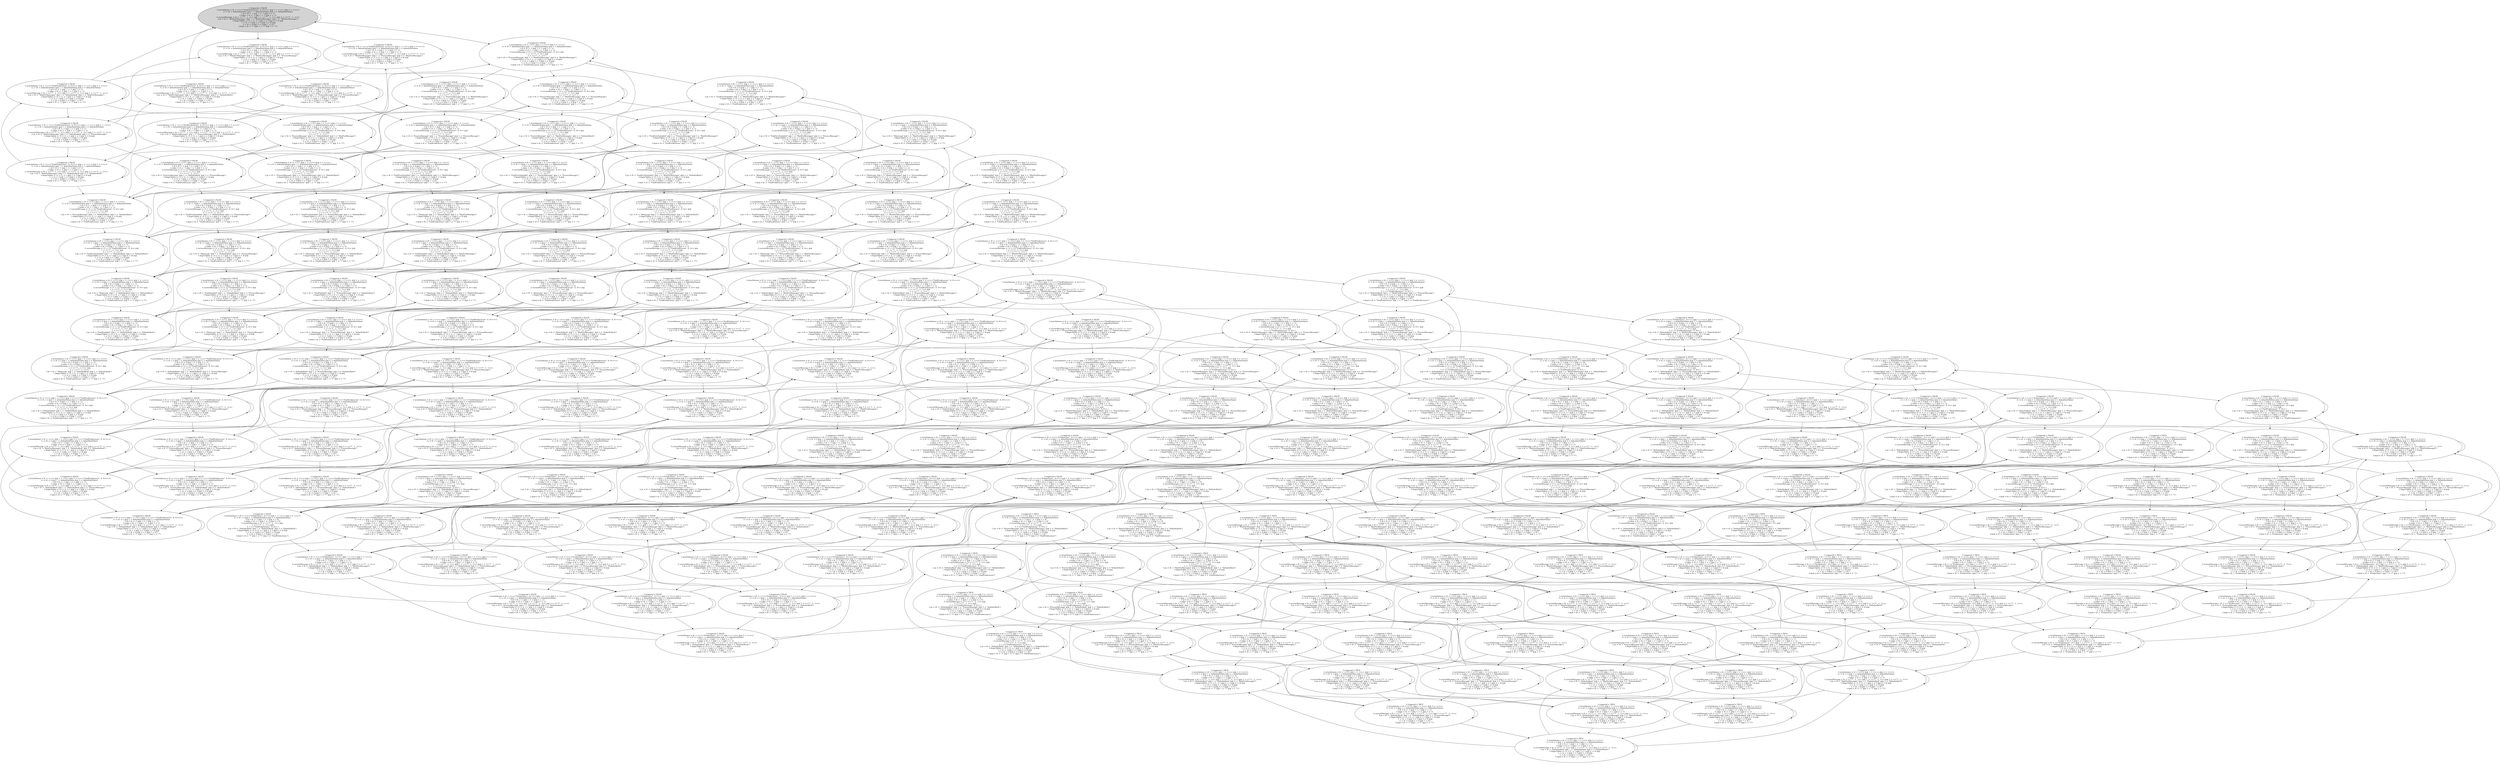 digraph DiskGraph {
nodesep=0.35;
subgraph cluster_graph {
color="white";
-3413047399256289560 [label="/\\ triggered = FALSE\n/\\ actorInboxes = (0 :> <<<<\"FindPredecessor\", 6, 0>>>> @@ 1 :> <<>> @@ 3 :> <<>>)\n/\\ i = (0 :> defaultInitValue @@ 1 :> defaultInitValue @@ 3 :> defaultInitValue)\n/\\ id = (0 :> -1 @@ 1 :> -1 @@ 3 :> -1)\n/\\ asker = (0 :> -1 @@ 1 :> -1 @@ 3 :> -1)\n/\\ currentMessage = (0 :> <<\"?\", -1, -1>> @@ 1 :> <<\"?\", -1, -1>> @@ 3 :> <<\"?\", -1, -1>>)\n/\\ pc = (0 :> \"WaitForMessages\" @@ 1 :> \"WaitForMessages\" @@ 3 :> \"WaitForMessages\")\n/\\ fingerTables = ( 0 :> (1 :> 1 @@ 2 :> 3 @@ 4 :> 0) @@\n  1 :> (2 :> 3 @@ 3 :> 5 @@ 5 :> 0) @@\n  3 :> (4 :> 0 @@ 5 :> 0 @@ 7 :> 0) )\n/\\ kind = (0 :> \"?\" @@ 1 :> \"?\" @@ 3 :> \"?\")",style = filled]
8384167854657054110 -> 3699833658155736848;
3699833658155736848 [label="/\\ triggered = FALSE\n/\\ actorInboxes = (0 :> <<>> @@ 1 :> <<>> @@ 3 :> <<>>)\n/\\ i = (0 :> defaultInitValue @@ 1 :> defaultInitValue @@ 3 :> defaultInitValue)\n/\\ id = (0 :> -1 @@ 1 :> -1 @@ 3 :> -1)\n/\\ asker = (0 :> -1 @@ 1 :> -1 @@ 3 :> -1)\n/\\ currentMessage = ( 0 :> <<\"FindPredecessor\", 6, 0>> @@\n  1 :> <<\"?\", -1, -1>> @@\n  3 :> <<\"?\", -1, -1>> )\n/\\ pc = (0 :> \"ProcessMessage\" @@ 1 :> \"ProcessMessage\" @@ 3 :> \"WaitForMessages\")\n/\\ fingerTables = ( 0 :> (1 :> 1 @@ 2 :> 3 @@ 4 :> 0) @@\n  1 :> (2 :> 3 @@ 3 :> 5 @@ 5 :> 0) @@\n  3 :> (4 :> 0 @@ 5 :> 0 @@ 7 :> 0) )\n/\\ kind = (0 :> \"FindPredecessor\" @@ 1 :> \"?\" @@ 3 :> \"?\")"];
8384167854657054110 -> 6439507583462819705;
6439507583462819705 [label="/\\ triggered = FALSE\n/\\ actorInboxes = (0 :> <<<<\"FindPredecessor\", 6, 0>>>> @@ 1 :> <<>> @@ 3 :> <<>>)\n/\\ i = (0 :> defaultInitValue @@ 1 :> defaultInitValue @@ 3 :> defaultInitValue)\n/\\ id = (0 :> -1 @@ 1 :> -1 @@ 3 :> -1)\n/\\ asker = (0 :> -1 @@ 1 :> -1 @@ 3 :> -1)\n/\\ currentMessage = (0 :> <<\"?\", -1, -1>> @@ 1 :> <<\"?\", -1, -1>> @@ 3 :> <<\"?\", -1, -1>>)\n/\\ pc = (0 :> \"WaitForMessages\" @@ 1 :> \"DefaultsBack\" @@ 3 :> \"WaitForMessages\")\n/\\ fingerTables = ( 0 :> (1 :> 1 @@ 2 :> 3 @@ 4 :> 0) @@\n  1 :> (2 :> 3 @@ 3 :> 5 @@ 5 :> 0) @@\n  3 :> (4 :> 0 @@ 5 :> 0 @@ 7 :> 0) )\n/\\ kind = (0 :> \"?\" @@ 1 :> \"?\" @@ 3 :> \"?\")"];
8384167854657054110 -> 7301745151677201723;
7301745151677201723 [label="/\\ triggered = FALSE\n/\\ actorInboxes = (0 :> <<<<\"FindPredecessor\", 6, 0>>>> @@ 1 :> <<>> @@ 3 :> <<>>)\n/\\ i = (0 :> defaultInitValue @@ 1 :> defaultInitValue @@ 3 :> defaultInitValue)\n/\\ id = (0 :> -1 @@ 1 :> -1 @@ 3 :> -1)\n/\\ asker = (0 :> -1 @@ 1 :> -1 @@ 3 :> -1)\n/\\ currentMessage = (0 :> <<\"?\", -1, -1>> @@ 1 :> <<\"?\", -1, -1>> @@ 3 :> <<\"?\", -1, -1>>)\n/\\ pc = (0 :> \"WaitForMessages\" @@ 1 :> \"ProcessMessage\" @@ 3 :> \"ProcessMessage\")\n/\\ fingerTables = ( 0 :> (1 :> 1 @@ 2 :> 3 @@ 4 :> 0) @@\n  1 :> (2 :> 3 @@ 3 :> 5 @@ 5 :> 0) @@\n  3 :> (4 :> 0 @@ 5 :> 0 @@ 7 :> 0) )\n/\\ kind = (0 :> \"?\" @@ 1 :> \"?\" @@ 3 :> \"?\")"];
8384167854657054110 -> 8384167854657054110;
8384167854657054110 [label="/\\ triggered = FALSE\n/\\ actorInboxes = (0 :> <<<<\"FindPredecessor\", 6, 0>>>> @@ 1 :> <<>> @@ 3 :> <<>>)\n/\\ i = (0 :> defaultInitValue @@ 1 :> defaultInitValue @@ 3 :> defaultInitValue)\n/\\ id = (0 :> -1 @@ 1 :> -1 @@ 3 :> -1)\n/\\ asker = (0 :> -1 @@ 1 :> -1 @@ 3 :> -1)\n/\\ currentMessage = (0 :> <<\"?\", -1, -1>> @@ 1 :> <<\"?\", -1, -1>> @@ 3 :> <<\"?\", -1, -1>>)\n/\\ pc = (0 :> \"WaitForMessages\" @@ 1 :> \"ProcessMessage\" @@ 3 :> \"WaitForMessages\")\n/\\ fingerTables = ( 0 :> (1 :> 1 @@ 2 :> 3 @@ 4 :> 0) @@\n  1 :> (2 :> 3 @@ 3 :> 5 @@ 5 :> 0) @@\n  3 :> (4 :> 0 @@ 5 :> 0 @@ 7 :> 0) )\n/\\ kind = (0 :> \"?\" @@ 1 :> \"?\" @@ 3 :> \"?\")"];
5506023818287230465 -> 5506023818287230465;
5506023818287230465 [label="/\\ triggered = FALSE\n/\\ actorInboxes = (0 :> <<<<\"FindPredecessor\", 6, 0>>>> @@ 1 :> <<>> @@ 3 :> <<>>)\n/\\ i = (0 :> defaultInitValue @@ 1 :> defaultInitValue @@ 3 :> defaultInitValue)\n/\\ id = (0 :> -1 @@ 1 :> -1 @@ 3 :> -1)\n/\\ asker = (0 :> -1 @@ 1 :> -1 @@ 3 :> -1)\n/\\ currentMessage = (0 :> <<\"?\", -1, -1>> @@ 1 :> <<\"?\", -1, -1>> @@ 3 :> <<\"?\", -1, -1>>)\n/\\ pc = (0 :> \"WaitForMessages\" @@ 1 :> \"WaitForMessages\" @@ 3 :> \"ProcessMessage\")\n/\\ fingerTables = ( 0 :> (1 :> 1 @@ 2 :> 3 @@ 4 :> 0) @@\n  1 :> (2 :> 3 @@ 3 :> 5 @@ 5 :> 0) @@\n  3 :> (4 :> 0 @@ 5 :> 0 @@ 7 :> 0) )\n/\\ kind = (0 :> \"?\" @@ 1 :> \"?\" @@ 3 :> \"?\")"];
5506023818287230465 -> -3490132162741576056;
-3490132162741576056 [label="/\\ triggered = FALSE\n/\\ actorInboxes = (0 :> <<<<\"FindPredecessor\", 6, 0>>>> @@ 1 :> <<>> @@ 3 :> <<>>)\n/\\ i = (0 :> defaultInitValue @@ 1 :> defaultInitValue @@ 3 :> defaultInitValue)\n/\\ id = (0 :> -1 @@ 1 :> -1 @@ 3 :> -1)\n/\\ asker = (0 :> -1 @@ 1 :> -1 @@ 3 :> -1)\n/\\ currentMessage = (0 :> <<\"?\", -1, -1>> @@ 1 :> <<\"?\", -1, -1>> @@ 3 :> <<\"?\", -1, -1>>)\n/\\ pc = (0 :> \"WaitForMessages\" @@ 1 :> \"WaitForMessages\" @@ 3 :> \"DefaultsBack\")\n/\\ fingerTables = ( 0 :> (1 :> 1 @@ 2 :> 3 @@ 4 :> 0) @@\n  1 :> (2 :> 3 @@ 3 :> 5 @@ 5 :> 0) @@\n  3 :> (4 :> 0 @@ 5 :> 0 @@ 7 :> 0) )\n/\\ kind = (0 :> \"?\" @@ 1 :> \"?\" @@ 3 :> \"?\")"];
5506023818287230465 -> 7301745151677201723;
7301745151677201723 [label="/\\ triggered = FALSE\n/\\ actorInboxes = (0 :> <<<<\"FindPredecessor\", 6, 0>>>> @@ 1 :> <<>> @@ 3 :> <<>>)\n/\\ i = (0 :> defaultInitValue @@ 1 :> defaultInitValue @@ 3 :> defaultInitValue)\n/\\ id = (0 :> -1 @@ 1 :> -1 @@ 3 :> -1)\n/\\ asker = (0 :> -1 @@ 1 :> -1 @@ 3 :> -1)\n/\\ currentMessage = (0 :> <<\"?\", -1, -1>> @@ 1 :> <<\"?\", -1, -1>> @@ 3 :> <<\"?\", -1, -1>>)\n/\\ pc = (0 :> \"WaitForMessages\" @@ 1 :> \"ProcessMessage\" @@ 3 :> \"ProcessMessage\")\n/\\ fingerTables = ( 0 :> (1 :> 1 @@ 2 :> 3 @@ 4 :> 0) @@\n  1 :> (2 :> 3 @@ 3 :> 5 @@ 5 :> 0) @@\n  3 :> (4 :> 0 @@ 5 :> 0 @@ 7 :> 0) )\n/\\ kind = (0 :> \"?\" @@ 1 :> \"?\" @@ 3 :> \"?\")"];
5506023818287230465 -> -3236815113999035460;
-3236815113999035460 [label="/\\ triggered = FALSE\n/\\ actorInboxes = (0 :> <<>> @@ 1 :> <<>> @@ 3 :> <<>>)\n/\\ i = (0 :> defaultInitValue @@ 1 :> defaultInitValue @@ 3 :> defaultInitValue)\n/\\ id = (0 :> -1 @@ 1 :> -1 @@ 3 :> -1)\n/\\ asker = (0 :> -1 @@ 1 :> -1 @@ 3 :> -1)\n/\\ currentMessage = ( 0 :> <<\"FindPredecessor\", 6, 0>> @@\n  1 :> <<\"?\", -1, -1>> @@\n  3 :> <<\"?\", -1, -1>> )\n/\\ pc = (0 :> \"ProcessMessage\" @@ 1 :> \"WaitForMessages\" @@ 3 :> \"ProcessMessage\")\n/\\ fingerTables = ( 0 :> (1 :> 1 @@ 2 :> 3 @@ 4 :> 0) @@\n  1 :> (2 :> 3 @@ 3 :> 5 @@ 5 :> 0) @@\n  3 :> (4 :> 0 @@ 5 :> 0 @@ 7 :> 0) )\n/\\ kind = (0 :> \"FindPredecessor\" @@ 1 :> \"?\" @@ 3 :> \"?\")"];
-2186093696788139790 -> 3699833658155736848;
3699833658155736848 [label="/\\ triggered = FALSE\n/\\ actorInboxes = (0 :> <<>> @@ 1 :> <<>> @@ 3 :> <<>>)\n/\\ i = (0 :> defaultInitValue @@ 1 :> defaultInitValue @@ 3 :> defaultInitValue)\n/\\ id = (0 :> -1 @@ 1 :> -1 @@ 3 :> -1)\n/\\ asker = (0 :> -1 @@ 1 :> -1 @@ 3 :> -1)\n/\\ currentMessage = ( 0 :> <<\"FindPredecessor\", 6, 0>> @@\n  1 :> <<\"?\", -1, -1>> @@\n  3 :> <<\"?\", -1, -1>> )\n/\\ pc = (0 :> \"ProcessMessage\" @@ 1 :> \"ProcessMessage\" @@ 3 :> \"WaitForMessages\")\n/\\ fingerTables = ( 0 :> (1 :> 1 @@ 2 :> 3 @@ 4 :> 0) @@\n  1 :> (2 :> 3 @@ 3 :> 5 @@ 5 :> 0) @@\n  3 :> (4 :> 0 @@ 5 :> 0 @@ 7 :> 0) )\n/\\ kind = (0 :> \"FindPredecessor\" @@ 1 :> \"?\" @@ 3 :> \"?\")"];
-2186093696788139790 -> -2186093696788139790;
-2186093696788139790 [label="/\\ triggered = FALSE\n/\\ actorInboxes = (0 :> <<>> @@ 1 :> <<>> @@ 3 :> <<>>)\n/\\ i = (0 :> defaultInitValue @@ 1 :> defaultInitValue @@ 3 :> defaultInitValue)\n/\\ id = (0 :> -1 @@ 1 :> -1 @@ 3 :> -1)\n/\\ asker = (0 :> -1 @@ 1 :> -1 @@ 3 :> -1)\n/\\ currentMessage = ( 0 :> <<\"FindPredecessor\", 6, 0>> @@\n  1 :> <<\"?\", -1, -1>> @@\n  3 :> <<\"?\", -1, -1>> )\n/\\ pc = (0 :> \"ProcessMessage\" @@ 1 :> \"WaitForMessages\" @@ 3 :> \"WaitForMessages\")\n/\\ fingerTables = ( 0 :> (1 :> 1 @@ 2 :> 3 @@ 4 :> 0) @@\n  1 :> (2 :> 3 @@ 3 :> 5 @@ 5 :> 0) @@\n  3 :> (4 :> 0 @@ 5 :> 0 @@ 7 :> 0) )\n/\\ kind = (0 :> \"FindPredecessor\" @@ 1 :> \"?\" @@ 3 :> \"?\")"];
-2186093696788139790 -> -8998220733888934308;
-8998220733888934308 [label="/\\ triggered = FALSE\n/\\ actorInboxes = (0 :> <<>> @@ 1 :> <<>> @@ 3 :> <<>>)\n/\\ i = (0 :> 3 @@ 1 :> defaultInitValue @@ 3 :> defaultInitValue)\n/\\ id = (0 :> 6 @@ 1 :> -1 @@ 3 :> -1)\n/\\ asker = (0 :> 0 @@ 1 :> -1 @@ 3 :> -1)\n/\\ currentMessage = ( 0 :> <<\"FindPredecessor\", 6, 0>> @@\n  1 :> <<\"?\", -1, -1>> @@\n  3 :> <<\"?\", -1, -1>> )\n/\\ pc = (0 :> \"FindFirstSuitableI\" @@ 1 :> \"WaitForMessages\" @@ 3 :> \"WaitForMessages\")\n/\\ fingerTables = ( 0 :> (1 :> 1 @@ 2 :> 3 @@ 4 :> 0) @@\n  1 :> (2 :> 3 @@ 3 :> 5 @@ 5 :> 0) @@\n  3 :> (4 :> 0 @@ 5 :> 0 @@ 7 :> 0) )\n/\\ kind = (0 :> \"FindPredecessor\" @@ 1 :> \"?\" @@ 3 :> \"?\")"];
-2186093696788139790 -> -3236815113999035460;
-3236815113999035460 [label="/\\ triggered = FALSE\n/\\ actorInboxes = (0 :> <<>> @@ 1 :> <<>> @@ 3 :> <<>>)\n/\\ i = (0 :> defaultInitValue @@ 1 :> defaultInitValue @@ 3 :> defaultInitValue)\n/\\ id = (0 :> -1 @@ 1 :> -1 @@ 3 :> -1)\n/\\ asker = (0 :> -1 @@ 1 :> -1 @@ 3 :> -1)\n/\\ currentMessage = ( 0 :> <<\"FindPredecessor\", 6, 0>> @@\n  1 :> <<\"?\", -1, -1>> @@\n  3 :> <<\"?\", -1, -1>> )\n/\\ pc = (0 :> \"ProcessMessage\" @@ 1 :> \"WaitForMessages\" @@ 3 :> \"ProcessMessage\")\n/\\ fingerTables = ( 0 :> (1 :> 1 @@ 2 :> 3 @@ 4 :> 0) @@\n  1 :> (2 :> 3 @@ 3 :> 5 @@ 5 :> 0) @@\n  3 :> (4 :> 0 @@ 5 :> 0 @@ 7 :> 0) )\n/\\ kind = (0 :> \"FindPredecessor\" @@ 1 :> \"?\" @@ 3 :> \"?\")"];
-3413047399256289560 -> 5506023818287230465;
-3413047399256289560 -> -2186093696788139790;
-3413047399256289560 -> -3413047399256289560;
-3413047399256289560 [label="/\\ triggered = FALSE\n/\\ actorInboxes = (0 :> <<<<\"FindPredecessor\", 6, 0>>>> @@ 1 :> <<>> @@ 3 :> <<>>)\n/\\ i = (0 :> defaultInitValue @@ 1 :> defaultInitValue @@ 3 :> defaultInitValue)\n/\\ id = (0 :> -1 @@ 1 :> -1 @@ 3 :> -1)\n/\\ asker = (0 :> -1 @@ 1 :> -1 @@ 3 :> -1)\n/\\ currentMessage = (0 :> <<\"?\", -1, -1>> @@ 1 :> <<\"?\", -1, -1>> @@ 3 :> <<\"?\", -1, -1>>)\n/\\ pc = (0 :> \"WaitForMessages\" @@ 1 :> \"WaitForMessages\" @@ 3 :> \"WaitForMessages\")\n/\\ fingerTables = ( 0 :> (1 :> 1 @@ 2 :> 3 @@ 4 :> 0) @@\n  1 :> (2 :> 3 @@ 3 :> 5 @@ 5 :> 0) @@\n  3 :> (4 :> 0 @@ 5 :> 0 @@ 7 :> 0) )\n/\\ kind = (0 :> \"?\" @@ 1 :> \"?\" @@ 3 :> \"?\")"];
-3413047399256289560 -> 8384167854657054110;
-3236815113999035460 -> -1034000805389751646;
-1034000805389751646 [label="/\\ triggered = FALSE\n/\\ actorInboxes = (0 :> <<>> @@ 1 :> <<>> @@ 3 :> <<>>)\n/\\ i = (0 :> defaultInitValue @@ 1 :> defaultInitValue @@ 3 :> defaultInitValue)\n/\\ id = (0 :> -1 @@ 1 :> -1 @@ 3 :> -1)\n/\\ asker = (0 :> -1 @@ 1 :> -1 @@ 3 :> -1)\n/\\ currentMessage = ( 0 :> <<\"FindPredecessor\", 6, 0>> @@\n  1 :> <<\"?\", -1, -1>> @@\n  3 :> <<\"?\", -1, -1>> )\n/\\ pc = (0 :> \"ProcessMessage\" @@ 1 :> \"ProcessMessage\" @@ 3 :> \"ProcessMessage\")\n/\\ fingerTables = ( 0 :> (1 :> 1 @@ 2 :> 3 @@ 4 :> 0) @@\n  1 :> (2 :> 3 @@ 3 :> 5 @@ 5 :> 0) @@\n  3 :> (4 :> 0 @@ 5 :> 0 @@ 7 :> 0) )\n/\\ kind = (0 :> \"FindPredecessor\" @@ 1 :> \"?\" @@ 3 :> \"?\")"];
-3236815113999035460 -> -6866005474154889029;
-6866005474154889029 [label="/\\ triggered = FALSE\n/\\ actorInboxes = (0 :> <<>> @@ 1 :> <<>> @@ 3 :> <<>>)\n/\\ i = (0 :> 3 @@ 1 :> defaultInitValue @@ 3 :> defaultInitValue)\n/\\ id = (0 :> 6 @@ 1 :> -1 @@ 3 :> -1)\n/\\ asker = (0 :> 0 @@ 1 :> -1 @@ 3 :> -1)\n/\\ currentMessage = ( 0 :> <<\"FindPredecessor\", 6, 0>> @@\n  1 :> <<\"?\", -1, -1>> @@\n  3 :> <<\"?\", -1, -1>> )\n/\\ pc = (0 :> \"FindFirstSuitableI\" @@ 1 :> \"WaitForMessages\" @@ 3 :> \"ProcessMessage\")\n/\\ fingerTables = ( 0 :> (1 :> 1 @@ 2 :> 3 @@ 4 :> 0) @@\n  1 :> (2 :> 3 @@ 3 :> 5 @@ 5 :> 0) @@\n  3 :> (4 :> 0 @@ 5 :> 0 @@ 7 :> 0) )\n/\\ kind = (0 :> \"FindPredecessor\" @@ 1 :> \"?\" @@ 3 :> \"?\")"];
-3236815113999035460 -> 6408764329476992683;
6408764329476992683 [label="/\\ triggered = FALSE\n/\\ actorInboxes = (0 :> <<>> @@ 1 :> <<>> @@ 3 :> <<>>)\n/\\ i = (0 :> defaultInitValue @@ 1 :> defaultInitValue @@ 3 :> defaultInitValue)\n/\\ id = (0 :> -1 @@ 1 :> -1 @@ 3 :> -1)\n/\\ asker = (0 :> -1 @@ 1 :> -1 @@ 3 :> -1)\n/\\ currentMessage = ( 0 :> <<\"FindPredecessor\", 6, 0>> @@\n  1 :> <<\"?\", -1, -1>> @@\n  3 :> <<\"?\", -1, -1>> )\n/\\ pc = (0 :> \"ProcessMessage\" @@ 1 :> \"WaitForMessages\" @@ 3 :> \"DefaultsBack\")\n/\\ fingerTables = ( 0 :> (1 :> 1 @@ 2 :> 3 @@ 4 :> 0) @@\n  1 :> (2 :> 3 @@ 3 :> 5 @@ 5 :> 0) @@\n  3 :> (4 :> 0 @@ 5 :> 0 @@ 7 :> 0) )\n/\\ kind = (0 :> \"FindPredecessor\" @@ 1 :> \"?\" @@ 3 :> \"?\")"];
-3236815113999035460 -> -3236815113999035460;
-3236815113999035460 [label="/\\ triggered = FALSE\n/\\ actorInboxes = (0 :> <<>> @@ 1 :> <<>> @@ 3 :> <<>>)\n/\\ i = (0 :> defaultInitValue @@ 1 :> defaultInitValue @@ 3 :> defaultInitValue)\n/\\ id = (0 :> -1 @@ 1 :> -1 @@ 3 :> -1)\n/\\ asker = (0 :> -1 @@ 1 :> -1 @@ 3 :> -1)\n/\\ currentMessage = ( 0 :> <<\"FindPredecessor\", 6, 0>> @@\n  1 :> <<\"?\", -1, -1>> @@\n  3 :> <<\"?\", -1, -1>> )\n/\\ pc = (0 :> \"ProcessMessage\" @@ 1 :> \"WaitForMessages\" @@ 3 :> \"ProcessMessage\")\n/\\ fingerTables = ( 0 :> (1 :> 1 @@ 2 :> 3 @@ 4 :> 0) @@\n  1 :> (2 :> 3 @@ 3 :> 5 @@ 5 :> 0) @@\n  3 :> (4 :> 0 @@ 5 :> 0 @@ 7 :> 0) )\n/\\ kind = (0 :> \"FindPredecessor\" @@ 1 :> \"?\" @@ 3 :> \"?\")"];
-8998220733888934308 -> 4682611903800577047;
4682611903800577047 [label="/\\ triggered = FALSE\n/\\ actorInboxes = (0 :> <<>> @@ 1 :> <<>> @@ 3 :> <<>>)\n/\\ i = (0 :> 3 @@ 1 :> defaultInitValue @@ 3 :> defaultInitValue)\n/\\ id = (0 :> 6 @@ 1 :> -1 @@ 3 :> -1)\n/\\ asker = (0 :> 0 @@ 1 :> -1 @@ 3 :> -1)\n/\\ currentMessage = ( 0 :> <<\"FindPredecessor\", 6, 0>> @@\n  1 :> <<\"?\", -1, -1>> @@\n  3 :> <<\"?\", -1, -1>> )\n/\\ pc = (0 :> \"FindFirstSuitableI\" @@ 1 :> \"ProcessMessage\" @@ 3 :> \"WaitForMessages\")\n/\\ fingerTables = ( 0 :> (1 :> 1 @@ 2 :> 3 @@ 4 :> 0) @@\n  1 :> (2 :> 3 @@ 3 :> 5 @@ 5 :> 0) @@\n  3 :> (4 :> 0 @@ 5 :> 0 @@ 7 :> 0) )\n/\\ kind = (0 :> \"FindPredecessor\" @@ 1 :> \"?\" @@ 3 :> \"?\")"];
-8998220733888934308 -> -6866005474154889029;
-6866005474154889029 [label="/\\ triggered = FALSE\n/\\ actorInboxes = (0 :> <<>> @@ 1 :> <<>> @@ 3 :> <<>>)\n/\\ i = (0 :> 3 @@ 1 :> defaultInitValue @@ 3 :> defaultInitValue)\n/\\ id = (0 :> 6 @@ 1 :> -1 @@ 3 :> -1)\n/\\ asker = (0 :> 0 @@ 1 :> -1 @@ 3 :> -1)\n/\\ currentMessage = ( 0 :> <<\"FindPredecessor\", 6, 0>> @@\n  1 :> <<\"?\", -1, -1>> @@\n  3 :> <<\"?\", -1, -1>> )\n/\\ pc = (0 :> \"FindFirstSuitableI\" @@ 1 :> \"WaitForMessages\" @@ 3 :> \"ProcessMessage\")\n/\\ fingerTables = ( 0 :> (1 :> 1 @@ 2 :> 3 @@ 4 :> 0) @@\n  1 :> (2 :> 3 @@ 3 :> 5 @@ 5 :> 0) @@\n  3 :> (4 :> 0 @@ 5 :> 0 @@ 7 :> 0) )\n/\\ kind = (0 :> \"FindPredecessor\" @@ 1 :> \"?\" @@ 3 :> \"?\")"];
-8998220733888934308 -> -8998220733888934308;
-8998220733888934308 [label="/\\ triggered = FALSE\n/\\ actorInboxes = (0 :> <<>> @@ 1 :> <<>> @@ 3 :> <<>>)\n/\\ i = (0 :> 3 @@ 1 :> defaultInitValue @@ 3 :> defaultInitValue)\n/\\ id = (0 :> 6 @@ 1 :> -1 @@ 3 :> -1)\n/\\ asker = (0 :> 0 @@ 1 :> -1 @@ 3 :> -1)\n/\\ currentMessage = ( 0 :> <<\"FindPredecessor\", 6, 0>> @@\n  1 :> <<\"?\", -1, -1>> @@\n  3 :> <<\"?\", -1, -1>> )\n/\\ pc = (0 :> \"FindFirstSuitableI\" @@ 1 :> \"WaitForMessages\" @@ 3 :> \"WaitForMessages\")\n/\\ fingerTables = ( 0 :> (1 :> 1 @@ 2 :> 3 @@ 4 :> 0) @@\n  1 :> (2 :> 3 @@ 3 :> 5 @@ 5 :> 0) @@\n  3 :> (4 :> 0 @@ 5 :> 0 @@ 7 :> 0) )\n/\\ kind = (0 :> \"FindPredecessor\" @@ 1 :> \"?\" @@ 3 :> \"?\")"];
-8998220733888934308 -> 1498654940788179357;
1498654940788179357 [label="/\\ triggered = FALSE\n/\\ actorInboxes = (0 :> <<>> @@ 1 :> <<>> @@ 3 :> <<>>)\n/\\ i = (0 :> 3 @@ 1 :> defaultInitValue @@ 3 :> defaultInitValue)\n/\\ id = (0 :> 6 @@ 1 :> -1 @@ 3 :> -1)\n/\\ asker = (0 :> 0 @@ 1 :> -1 @@ 3 :> -1)\n/\\ currentMessage = ( 0 :> <<\"FindPredecessor\", 6, 0>> @@\n  1 :> <<\"?\", -1, -1>> @@\n  3 :> <<\"?\", -1, -1>> )\n/\\ pc = (0 :> \"MainLoop\" @@ 1 :> \"WaitForMessages\" @@ 3 :> \"WaitForMessages\")\n/\\ fingerTables = ( 0 :> (1 :> 1 @@ 2 :> 3 @@ 4 :> 0) @@\n  1 :> (2 :> 3 @@ 3 :> 5 @@ 5 :> 0) @@\n  3 :> (4 :> 0 @@ 5 :> 0 @@ 7 :> 0) )\n/\\ kind = (0 :> \"FindPredecessor\" @@ 1 :> \"?\" @@ 3 :> \"?\")"];
3699833658155736848 -> 3699833658155736848;
3699833658155736848 [label="/\\ triggered = FALSE\n/\\ actorInboxes = (0 :> <<>> @@ 1 :> <<>> @@ 3 :> <<>>)\n/\\ i = (0 :> defaultInitValue @@ 1 :> defaultInitValue @@ 3 :> defaultInitValue)\n/\\ id = (0 :> -1 @@ 1 :> -1 @@ 3 :> -1)\n/\\ asker = (0 :> -1 @@ 1 :> -1 @@ 3 :> -1)\n/\\ currentMessage = ( 0 :> <<\"FindPredecessor\", 6, 0>> @@\n  1 :> <<\"?\", -1, -1>> @@\n  3 :> <<\"?\", -1, -1>> )\n/\\ pc = (0 :> \"ProcessMessage\" @@ 1 :> \"ProcessMessage\" @@ 3 :> \"WaitForMessages\")\n/\\ fingerTables = ( 0 :> (1 :> 1 @@ 2 :> 3 @@ 4 :> 0) @@\n  1 :> (2 :> 3 @@ 3 :> 5 @@ 5 :> 0) @@\n  3 :> (4 :> 0 @@ 5 :> 0 @@ 7 :> 0) )\n/\\ kind = (0 :> \"FindPredecessor\" @@ 1 :> \"?\" @@ 3 :> \"?\")"];
3699833658155736848 -> -1034000805389751646;
-1034000805389751646 [label="/\\ triggered = FALSE\n/\\ actorInboxes = (0 :> <<>> @@ 1 :> <<>> @@ 3 :> <<>>)\n/\\ i = (0 :> defaultInitValue @@ 1 :> defaultInitValue @@ 3 :> defaultInitValue)\n/\\ id = (0 :> -1 @@ 1 :> -1 @@ 3 :> -1)\n/\\ asker = (0 :> -1 @@ 1 :> -1 @@ 3 :> -1)\n/\\ currentMessage = ( 0 :> <<\"FindPredecessor\", 6, 0>> @@\n  1 :> <<\"?\", -1, -1>> @@\n  3 :> <<\"?\", -1, -1>> )\n/\\ pc = (0 :> \"ProcessMessage\" @@ 1 :> \"ProcessMessage\" @@ 3 :> \"ProcessMessage\")\n/\\ fingerTables = ( 0 :> (1 :> 1 @@ 2 :> 3 @@ 4 :> 0) @@\n  1 :> (2 :> 3 @@ 3 :> 5 @@ 5 :> 0) @@\n  3 :> (4 :> 0 @@ 5 :> 0 @@ 7 :> 0) )\n/\\ kind = (0 :> \"FindPredecessor\" @@ 1 :> \"?\" @@ 3 :> \"?\")"];
3699833658155736848 -> 4682611903800577047;
4682611903800577047 [label="/\\ triggered = FALSE\n/\\ actorInboxes = (0 :> <<>> @@ 1 :> <<>> @@ 3 :> <<>>)\n/\\ i = (0 :> 3 @@ 1 :> defaultInitValue @@ 3 :> defaultInitValue)\n/\\ id = (0 :> 6 @@ 1 :> -1 @@ 3 :> -1)\n/\\ asker = (0 :> 0 @@ 1 :> -1 @@ 3 :> -1)\n/\\ currentMessage = ( 0 :> <<\"FindPredecessor\", 6, 0>> @@\n  1 :> <<\"?\", -1, -1>> @@\n  3 :> <<\"?\", -1, -1>> )\n/\\ pc = (0 :> \"FindFirstSuitableI\" @@ 1 :> \"ProcessMessage\" @@ 3 :> \"WaitForMessages\")\n/\\ fingerTables = ( 0 :> (1 :> 1 @@ 2 :> 3 @@ 4 :> 0) @@\n  1 :> (2 :> 3 @@ 3 :> 5 @@ 5 :> 0) @@\n  3 :> (4 :> 0 @@ 5 :> 0 @@ 7 :> 0) )\n/\\ kind = (0 :> \"FindPredecessor\" @@ 1 :> \"?\" @@ 3 :> \"?\")"];
3699833658155736848 -> 2883762225766072639;
2883762225766072639 [label="/\\ triggered = FALSE\n/\\ actorInboxes = (0 :> <<>> @@ 1 :> <<>> @@ 3 :> <<>>)\n/\\ i = (0 :> defaultInitValue @@ 1 :> defaultInitValue @@ 3 :> defaultInitValue)\n/\\ id = (0 :> -1 @@ 1 :> -1 @@ 3 :> -1)\n/\\ asker = (0 :> -1 @@ 1 :> -1 @@ 3 :> -1)\n/\\ currentMessage = ( 0 :> <<\"FindPredecessor\", 6, 0>> @@\n  1 :> <<\"?\", -1, -1>> @@\n  3 :> <<\"?\", -1, -1>> )\n/\\ pc = (0 :> \"ProcessMessage\" @@ 1 :> \"DefaultsBack\" @@ 3 :> \"WaitForMessages\")\n/\\ fingerTables = ( 0 :> (1 :> 1 @@ 2 :> 3 @@ 4 :> 0) @@\n  1 :> (2 :> 3 @@ 3 :> 5 @@ 5 :> 0) @@\n  3 :> (4 :> 0 @@ 5 :> 0 @@ 7 :> 0) )\n/\\ kind = (0 :> \"FindPredecessor\" @@ 1 :> \"?\" @@ 3 :> \"?\")"];
6439507583462819705 -> -3413047399256289560;
6439507583462819705 -> 5709127696390666792;
5709127696390666792 [label="/\\ triggered = FALSE\n/\\ actorInboxes = (0 :> <<<<\"FindPredecessor\", 6, 0>>>> @@ 1 :> <<>> @@ 3 :> <<>>)\n/\\ i = (0 :> defaultInitValue @@ 1 :> defaultInitValue @@ 3 :> defaultInitValue)\n/\\ id = (0 :> -1 @@ 1 :> -1 @@ 3 :> -1)\n/\\ asker = (0 :> -1 @@ 1 :> -1 @@ 3 :> -1)\n/\\ currentMessage = (0 :> <<\"?\", -1, -1>> @@ 1 :> <<\"?\", -1, -1>> @@ 3 :> <<\"?\", -1, -1>>)\n/\\ pc = (0 :> \"WaitForMessages\" @@ 1 :> \"DefaultsBack\" @@ 3 :> \"ProcessMessage\")\n/\\ fingerTables = ( 0 :> (1 :> 1 @@ 2 :> 3 @@ 4 :> 0) @@\n  1 :> (2 :> 3 @@ 3 :> 5 @@ 5 :> 0) @@\n  3 :> (4 :> 0 @@ 5 :> 0 @@ 7 :> 0) )\n/\\ kind = (0 :> \"?\" @@ 1 :> \"?\" @@ 3 :> \"?\")"];
6439507583462819705 -> 6439507583462819705;
6439507583462819705 [label="/\\ triggered = FALSE\n/\\ actorInboxes = (0 :> <<<<\"FindPredecessor\", 6, 0>>>> @@ 1 :> <<>> @@ 3 :> <<>>)\n/\\ i = (0 :> defaultInitValue @@ 1 :> defaultInitValue @@ 3 :> defaultInitValue)\n/\\ id = (0 :> -1 @@ 1 :> -1 @@ 3 :> -1)\n/\\ asker = (0 :> -1 @@ 1 :> -1 @@ 3 :> -1)\n/\\ currentMessage = (0 :> <<\"?\", -1, -1>> @@ 1 :> <<\"?\", -1, -1>> @@ 3 :> <<\"?\", -1, -1>>)\n/\\ pc = (0 :> \"WaitForMessages\" @@ 1 :> \"DefaultsBack\" @@ 3 :> \"WaitForMessages\")\n/\\ fingerTables = ( 0 :> (1 :> 1 @@ 2 :> 3 @@ 4 :> 0) @@\n  1 :> (2 :> 3 @@ 3 :> 5 @@ 5 :> 0) @@\n  3 :> (4 :> 0 @@ 5 :> 0 @@ 7 :> 0) )\n/\\ kind = (0 :> \"?\" @@ 1 :> \"?\" @@ 3 :> \"?\")"];
6439507583462819705 -> 2883762225766072639;
2883762225766072639 [label="/\\ triggered = FALSE\n/\\ actorInboxes = (0 :> <<>> @@ 1 :> <<>> @@ 3 :> <<>>)\n/\\ i = (0 :> defaultInitValue @@ 1 :> defaultInitValue @@ 3 :> defaultInitValue)\n/\\ id = (0 :> -1 @@ 1 :> -1 @@ 3 :> -1)\n/\\ asker = (0 :> -1 @@ 1 :> -1 @@ 3 :> -1)\n/\\ currentMessage = ( 0 :> <<\"FindPredecessor\", 6, 0>> @@\n  1 :> <<\"?\", -1, -1>> @@\n  3 :> <<\"?\", -1, -1>> )\n/\\ pc = (0 :> \"ProcessMessage\" @@ 1 :> \"DefaultsBack\" @@ 3 :> \"WaitForMessages\")\n/\\ fingerTables = ( 0 :> (1 :> 1 @@ 2 :> 3 @@ 4 :> 0) @@\n  1 :> (2 :> 3 @@ 3 :> 5 @@ 5 :> 0) @@\n  3 :> (4 :> 0 @@ 5 :> 0 @@ 7 :> 0) )\n/\\ kind = (0 :> \"FindPredecessor\" @@ 1 :> \"?\" @@ 3 :> \"?\")"];
7301745151677201723 -> -1034000805389751646;
-1034000805389751646 [label="/\\ triggered = FALSE\n/\\ actorInboxes = (0 :> <<>> @@ 1 :> <<>> @@ 3 :> <<>>)\n/\\ i = (0 :> defaultInitValue @@ 1 :> defaultInitValue @@ 3 :> defaultInitValue)\n/\\ id = (0 :> -1 @@ 1 :> -1 @@ 3 :> -1)\n/\\ asker = (0 :> -1 @@ 1 :> -1 @@ 3 :> -1)\n/\\ currentMessage = ( 0 :> <<\"FindPredecessor\", 6, 0>> @@\n  1 :> <<\"?\", -1, -1>> @@\n  3 :> <<\"?\", -1, -1>> )\n/\\ pc = (0 :> \"ProcessMessage\" @@ 1 :> \"ProcessMessage\" @@ 3 :> \"ProcessMessage\")\n/\\ fingerTables = ( 0 :> (1 :> 1 @@ 2 :> 3 @@ 4 :> 0) @@\n  1 :> (2 :> 3 @@ 3 :> 5 @@ 5 :> 0) @@\n  3 :> (4 :> 0 @@ 5 :> 0 @@ 7 :> 0) )\n/\\ kind = (0 :> \"FindPredecessor\" @@ 1 :> \"?\" @@ 3 :> \"?\")"];
7301745151677201723 -> -2670089696410598733;
-2670089696410598733 [label="/\\ triggered = FALSE\n/\\ actorInboxes = (0 :> <<<<\"FindPredecessor\", 6, 0>>>> @@ 1 :> <<>> @@ 3 :> <<>>)\n/\\ i = (0 :> defaultInitValue @@ 1 :> defaultInitValue @@ 3 :> defaultInitValue)\n/\\ id = (0 :> -1 @@ 1 :> -1 @@ 3 :> -1)\n/\\ asker = (0 :> -1 @@ 1 :> -1 @@ 3 :> -1)\n/\\ currentMessage = (0 :> <<\"?\", -1, -1>> @@ 1 :> <<\"?\", -1, -1>> @@ 3 :> <<\"?\", -1, -1>>)\n/\\ pc = (0 :> \"WaitForMessages\" @@ 1 :> \"ProcessMessage\" @@ 3 :> \"DefaultsBack\")\n/\\ fingerTables = ( 0 :> (1 :> 1 @@ 2 :> 3 @@ 4 :> 0) @@\n  1 :> (2 :> 3 @@ 3 :> 5 @@ 5 :> 0) @@\n  3 :> (4 :> 0 @@ 5 :> 0 @@ 7 :> 0) )\n/\\ kind = (0 :> \"?\" @@ 1 :> \"?\" @@ 3 :> \"?\")"];
7301745151677201723 -> 5709127696390666792;
5709127696390666792 [label="/\\ triggered = FALSE\n/\\ actorInboxes = (0 :> <<<<\"FindPredecessor\", 6, 0>>>> @@ 1 :> <<>> @@ 3 :> <<>>)\n/\\ i = (0 :> defaultInitValue @@ 1 :> defaultInitValue @@ 3 :> defaultInitValue)\n/\\ id = (0 :> -1 @@ 1 :> -1 @@ 3 :> -1)\n/\\ asker = (0 :> -1 @@ 1 :> -1 @@ 3 :> -1)\n/\\ currentMessage = (0 :> <<\"?\", -1, -1>> @@ 1 :> <<\"?\", -1, -1>> @@ 3 :> <<\"?\", -1, -1>>)\n/\\ pc = (0 :> \"WaitForMessages\" @@ 1 :> \"DefaultsBack\" @@ 3 :> \"ProcessMessage\")\n/\\ fingerTables = ( 0 :> (1 :> 1 @@ 2 :> 3 @@ 4 :> 0) @@\n  1 :> (2 :> 3 @@ 3 :> 5 @@ 5 :> 0) @@\n  3 :> (4 :> 0 @@ 5 :> 0 @@ 7 :> 0) )\n/\\ kind = (0 :> \"?\" @@ 1 :> \"?\" @@ 3 :> \"?\")"];
7301745151677201723 -> 7301745151677201723;
7301745151677201723 [label="/\\ triggered = FALSE\n/\\ actorInboxes = (0 :> <<<<\"FindPredecessor\", 6, 0>>>> @@ 1 :> <<>> @@ 3 :> <<>>)\n/\\ i = (0 :> defaultInitValue @@ 1 :> defaultInitValue @@ 3 :> defaultInitValue)\n/\\ id = (0 :> -1 @@ 1 :> -1 @@ 3 :> -1)\n/\\ asker = (0 :> -1 @@ 1 :> -1 @@ 3 :> -1)\n/\\ currentMessage = (0 :> <<\"?\", -1, -1>> @@ 1 :> <<\"?\", -1, -1>> @@ 3 :> <<\"?\", -1, -1>>)\n/\\ pc = (0 :> \"WaitForMessages\" @@ 1 :> \"ProcessMessage\" @@ 3 :> \"ProcessMessage\")\n/\\ fingerTables = ( 0 :> (1 :> 1 @@ 2 :> 3 @@ 4 :> 0) @@\n  1 :> (2 :> 3 @@ 3 :> 5 @@ 5 :> 0) @@\n  3 :> (4 :> 0 @@ 5 :> 0 @@ 7 :> 0) )\n/\\ kind = (0 :> \"?\" @@ 1 :> \"?\" @@ 3 :> \"?\")"];
-3490132162741576056 -> -2670089696410598733;
-2670089696410598733 [label="/\\ triggered = FALSE\n/\\ actorInboxes = (0 :> <<<<\"FindPredecessor\", 6, 0>>>> @@ 1 :> <<>> @@ 3 :> <<>>)\n/\\ i = (0 :> defaultInitValue @@ 1 :> defaultInitValue @@ 3 :> defaultInitValue)\n/\\ id = (0 :> -1 @@ 1 :> -1 @@ 3 :> -1)\n/\\ asker = (0 :> -1 @@ 1 :> -1 @@ 3 :> -1)\n/\\ currentMessage = (0 :> <<\"?\", -1, -1>> @@ 1 :> <<\"?\", -1, -1>> @@ 3 :> <<\"?\", -1, -1>>)\n/\\ pc = (0 :> \"WaitForMessages\" @@ 1 :> \"ProcessMessage\" @@ 3 :> \"DefaultsBack\")\n/\\ fingerTables = ( 0 :> (1 :> 1 @@ 2 :> 3 @@ 4 :> 0) @@\n  1 :> (2 :> 3 @@ 3 :> 5 @@ 5 :> 0) @@\n  3 :> (4 :> 0 @@ 5 :> 0 @@ 7 :> 0) )\n/\\ kind = (0 :> \"?\" @@ 1 :> \"?\" @@ 3 :> \"?\")"];
-3490132162741576056 -> -3413047399256289560;
-3490132162741576056 -> -3490132162741576056;
-3490132162741576056 [label="/\\ triggered = FALSE\n/\\ actorInboxes = (0 :> <<<<\"FindPredecessor\", 6, 0>>>> @@ 1 :> <<>> @@ 3 :> <<>>)\n/\\ i = (0 :> defaultInitValue @@ 1 :> defaultInitValue @@ 3 :> defaultInitValue)\n/\\ id = (0 :> -1 @@ 1 :> -1 @@ 3 :> -1)\n/\\ asker = (0 :> -1 @@ 1 :> -1 @@ 3 :> -1)\n/\\ currentMessage = (0 :> <<\"?\", -1, -1>> @@ 1 :> <<\"?\", -1, -1>> @@ 3 :> <<\"?\", -1, -1>>)\n/\\ pc = (0 :> \"WaitForMessages\" @@ 1 :> \"WaitForMessages\" @@ 3 :> \"DefaultsBack\")\n/\\ fingerTables = ( 0 :> (1 :> 1 @@ 2 :> 3 @@ 4 :> 0) @@\n  1 :> (2 :> 3 @@ 3 :> 5 @@ 5 :> 0) @@\n  3 :> (4 :> 0 @@ 5 :> 0 @@ 7 :> 0) )\n/\\ kind = (0 :> \"?\" @@ 1 :> \"?\" @@ 3 :> \"?\")"];
-3490132162741576056 -> 6408764329476992683;
6408764329476992683 [label="/\\ triggered = FALSE\n/\\ actorInboxes = (0 :> <<>> @@ 1 :> <<>> @@ 3 :> <<>>)\n/\\ i = (0 :> defaultInitValue @@ 1 :> defaultInitValue @@ 3 :> defaultInitValue)\n/\\ id = (0 :> -1 @@ 1 :> -1 @@ 3 :> -1)\n/\\ asker = (0 :> -1 @@ 1 :> -1 @@ 3 :> -1)\n/\\ currentMessage = ( 0 :> <<\"FindPredecessor\", 6, 0>> @@\n  1 :> <<\"?\", -1, -1>> @@\n  3 :> <<\"?\", -1, -1>> )\n/\\ pc = (0 :> \"ProcessMessage\" @@ 1 :> \"WaitForMessages\" @@ 3 :> \"DefaultsBack\")\n/\\ fingerTables = ( 0 :> (1 :> 1 @@ 2 :> 3 @@ 4 :> 0) @@\n  1 :> (2 :> 3 @@ 3 :> 5 @@ 5 :> 0) @@\n  3 :> (4 :> 0 @@ 5 :> 0 @@ 7 :> 0) )\n/\\ kind = (0 :> \"FindPredecessor\" @@ 1 :> \"?\" @@ 3 :> \"?\")"];
-6866005474154889029 -> -8780532045609047102;
-8780532045609047102 [label="/\\ triggered = FALSE\n/\\ actorInboxes = (0 :> <<>> @@ 1 :> <<>> @@ 3 :> <<>>)\n/\\ i = (0 :> 3 @@ 1 :> defaultInitValue @@ 3 :> defaultInitValue)\n/\\ id = (0 :> 6 @@ 1 :> -1 @@ 3 :> -1)\n/\\ asker = (0 :> 0 @@ 1 :> -1 @@ 3 :> -1)\n/\\ currentMessage = ( 0 :> <<\"FindPredecessor\", 6, 0>> @@\n  1 :> <<\"?\", -1, -1>> @@\n  3 :> <<\"?\", -1, -1>> )\n/\\ pc = (0 :> \"FindFirstSuitableI\" @@ 1 :> \"ProcessMessage\" @@ 3 :> \"ProcessMessage\")\n/\\ fingerTables = ( 0 :> (1 :> 1 @@ 2 :> 3 @@ 4 :> 0) @@\n  1 :> (2 :> 3 @@ 3 :> 5 @@ 5 :> 0) @@\n  3 :> (4 :> 0 @@ 5 :> 0 @@ 7 :> 0) )\n/\\ kind = (0 :> \"FindPredecessor\" @@ 1 :> \"?\" @@ 3 :> \"?\")"];
-6866005474154889029 -> -7951198044860602072;
-7951198044860602072 [label="/\\ triggered = FALSE\n/\\ actorInboxes = (0 :> <<>> @@ 1 :> <<>> @@ 3 :> <<>>)\n/\\ i = (0 :> 3 @@ 1 :> defaultInitValue @@ 3 :> defaultInitValue)\n/\\ id = (0 :> 6 @@ 1 :> -1 @@ 3 :> -1)\n/\\ asker = (0 :> 0 @@ 1 :> -1 @@ 3 :> -1)\n/\\ currentMessage = ( 0 :> <<\"FindPredecessor\", 6, 0>> @@\n  1 :> <<\"?\", -1, -1>> @@\n  3 :> <<\"?\", -1, -1>> )\n/\\ pc = (0 :> \"MainLoop\" @@ 1 :> \"WaitForMessages\" @@ 3 :> \"ProcessMessage\")\n/\\ fingerTables = ( 0 :> (1 :> 1 @@ 2 :> 3 @@ 4 :> 0) @@\n  1 :> (2 :> 3 @@ 3 :> 5 @@ 5 :> 0) @@\n  3 :> (4 :> 0 @@ 5 :> 0 @@ 7 :> 0) )\n/\\ kind = (0 :> \"FindPredecessor\" @@ 1 :> \"?\" @@ 3 :> \"?\")"];
-6866005474154889029 -> -6866005474154889029;
-6866005474154889029 [label="/\\ triggered = FALSE\n/\\ actorInboxes = (0 :> <<>> @@ 1 :> <<>> @@ 3 :> <<>>)\n/\\ i = (0 :> 3 @@ 1 :> defaultInitValue @@ 3 :> defaultInitValue)\n/\\ id = (0 :> 6 @@ 1 :> -1 @@ 3 :> -1)\n/\\ asker = (0 :> 0 @@ 1 :> -1 @@ 3 :> -1)\n/\\ currentMessage = ( 0 :> <<\"FindPredecessor\", 6, 0>> @@\n  1 :> <<\"?\", -1, -1>> @@\n  3 :> <<\"?\", -1, -1>> )\n/\\ pc = (0 :> \"FindFirstSuitableI\" @@ 1 :> \"WaitForMessages\" @@ 3 :> \"ProcessMessage\")\n/\\ fingerTables = ( 0 :> (1 :> 1 @@ 2 :> 3 @@ 4 :> 0) @@\n  1 :> (2 :> 3 @@ 3 :> 5 @@ 5 :> 0) @@\n  3 :> (4 :> 0 @@ 5 :> 0 @@ 7 :> 0) )\n/\\ kind = (0 :> \"FindPredecessor\" @@ 1 :> \"?\" @@ 3 :> \"?\")"];
-6866005474154889029 -> -6039331005687812450;
-6039331005687812450 [label="/\\ triggered = FALSE\n/\\ actorInboxes = (0 :> <<>> @@ 1 :> <<>> @@ 3 :> <<>>)\n/\\ i = (0 :> 3 @@ 1 :> defaultInitValue @@ 3 :> defaultInitValue)\n/\\ id = (0 :> 6 @@ 1 :> -1 @@ 3 :> -1)\n/\\ asker = (0 :> 0 @@ 1 :> -1 @@ 3 :> -1)\n/\\ currentMessage = ( 0 :> <<\"FindPredecessor\", 6, 0>> @@\n  1 :> <<\"?\", -1, -1>> @@\n  3 :> <<\"?\", -1, -1>> )\n/\\ pc = (0 :> \"FindFirstSuitableI\" @@ 1 :> \"WaitForMessages\" @@ 3 :> \"DefaultsBack\")\n/\\ fingerTables = ( 0 :> (1 :> 1 @@ 2 :> 3 @@ 4 :> 0) @@\n  1 :> (2 :> 3 @@ 3 :> 5 @@ 5 :> 0) @@\n  3 :> (4 :> 0 @@ 5 :> 0 @@ 7 :> 0) )\n/\\ kind = (0 :> \"FindPredecessor\" @@ 1 :> \"?\" @@ 3 :> \"?\")"];
4682611903800577047 -> -8780532045609047102;
-8780532045609047102 [label="/\\ triggered = FALSE\n/\\ actorInboxes = (0 :> <<>> @@ 1 :> <<>> @@ 3 :> <<>>)\n/\\ i = (0 :> 3 @@ 1 :> defaultInitValue @@ 3 :> defaultInitValue)\n/\\ id = (0 :> 6 @@ 1 :> -1 @@ 3 :> -1)\n/\\ asker = (0 :> 0 @@ 1 :> -1 @@ 3 :> -1)\n/\\ currentMessage = ( 0 :> <<\"FindPredecessor\", 6, 0>> @@\n  1 :> <<\"?\", -1, -1>> @@\n  3 :> <<\"?\", -1, -1>> )\n/\\ pc = (0 :> \"FindFirstSuitableI\" @@ 1 :> \"ProcessMessage\" @@ 3 :> \"ProcessMessage\")\n/\\ fingerTables = ( 0 :> (1 :> 1 @@ 2 :> 3 @@ 4 :> 0) @@\n  1 :> (2 :> 3 @@ 3 :> 5 @@ 5 :> 0) @@\n  3 :> (4 :> 0 @@ 5 :> 0 @@ 7 :> 0) )\n/\\ kind = (0 :> \"FindPredecessor\" @@ 1 :> \"?\" @@ 3 :> \"?\")"];
4682611903800577047 -> 8208757348041057668;
8208757348041057668 [label="/\\ triggered = FALSE\n/\\ actorInboxes = (0 :> <<>> @@ 1 :> <<>> @@ 3 :> <<>>)\n/\\ i = (0 :> 3 @@ 1 :> defaultInitValue @@ 3 :> defaultInitValue)\n/\\ id = (0 :> 6 @@ 1 :> -1 @@ 3 :> -1)\n/\\ asker = (0 :> 0 @@ 1 :> -1 @@ 3 :> -1)\n/\\ currentMessage = ( 0 :> <<\"FindPredecessor\", 6, 0>> @@\n  1 :> <<\"?\", -1, -1>> @@\n  3 :> <<\"?\", -1, -1>> )\n/\\ pc = (0 :> \"MainLoop\" @@ 1 :> \"ProcessMessage\" @@ 3 :> \"WaitForMessages\")\n/\\ fingerTables = ( 0 :> (1 :> 1 @@ 2 :> 3 @@ 4 :> 0) @@\n  1 :> (2 :> 3 @@ 3 :> 5 @@ 5 :> 0) @@\n  3 :> (4 :> 0 @@ 5 :> 0 @@ 7 :> 0) )\n/\\ kind = (0 :> \"FindPredecessor\" @@ 1 :> \"?\" @@ 3 :> \"?\")"];
4682611903800577047 -> 4682611903800577047;
4682611903800577047 [label="/\\ triggered = FALSE\n/\\ actorInboxes = (0 :> <<>> @@ 1 :> <<>> @@ 3 :> <<>>)\n/\\ i = (0 :> 3 @@ 1 :> defaultInitValue @@ 3 :> defaultInitValue)\n/\\ id = (0 :> 6 @@ 1 :> -1 @@ 3 :> -1)\n/\\ asker = (0 :> 0 @@ 1 :> -1 @@ 3 :> -1)\n/\\ currentMessage = ( 0 :> <<\"FindPredecessor\", 6, 0>> @@\n  1 :> <<\"?\", -1, -1>> @@\n  3 :> <<\"?\", -1, -1>> )\n/\\ pc = (0 :> \"FindFirstSuitableI\" @@ 1 :> \"ProcessMessage\" @@ 3 :> \"WaitForMessages\")\n/\\ fingerTables = ( 0 :> (1 :> 1 @@ 2 :> 3 @@ 4 :> 0) @@\n  1 :> (2 :> 3 @@ 3 :> 5 @@ 5 :> 0) @@\n  3 :> (4 :> 0 @@ 5 :> 0 @@ 7 :> 0) )\n/\\ kind = (0 :> \"FindPredecessor\" @@ 1 :> \"?\" @@ 3 :> \"?\")"];
4682611903800577047 -> -2532620347905670902;
-2532620347905670902 [label="/\\ triggered = FALSE\n/\\ actorInboxes = (0 :> <<>> @@ 1 :> <<>> @@ 3 :> <<>>)\n/\\ i = (0 :> 3 @@ 1 :> defaultInitValue @@ 3 :> defaultInitValue)\n/\\ id = (0 :> 6 @@ 1 :> -1 @@ 3 :> -1)\n/\\ asker = (0 :> 0 @@ 1 :> -1 @@ 3 :> -1)\n/\\ currentMessage = ( 0 :> <<\"FindPredecessor\", 6, 0>> @@\n  1 :> <<\"?\", -1, -1>> @@\n  3 :> <<\"?\", -1, -1>> )\n/\\ pc = (0 :> \"FindFirstSuitableI\" @@ 1 :> \"DefaultsBack\" @@ 3 :> \"WaitForMessages\")\n/\\ fingerTables = ( 0 :> (1 :> 1 @@ 2 :> 3 @@ 4 :> 0) @@\n  1 :> (2 :> 3 @@ 3 :> 5 @@ 5 :> 0) @@\n  3 :> (4 :> 0 @@ 5 :> 0 @@ 7 :> 0) )\n/\\ kind = (0 :> \"FindPredecessor\" @@ 1 :> \"?\" @@ 3 :> \"?\")"];
2883762225766072639 -> -2186093696788139790;
2883762225766072639 -> -2532620347905670902;
-2532620347905670902 [label="/\\ triggered = FALSE\n/\\ actorInboxes = (0 :> <<>> @@ 1 :> <<>> @@ 3 :> <<>>)\n/\\ i = (0 :> 3 @@ 1 :> defaultInitValue @@ 3 :> defaultInitValue)\n/\\ id = (0 :> 6 @@ 1 :> -1 @@ 3 :> -1)\n/\\ asker = (0 :> 0 @@ 1 :> -1 @@ 3 :> -1)\n/\\ currentMessage = ( 0 :> <<\"FindPredecessor\", 6, 0>> @@\n  1 :> <<\"?\", -1, -1>> @@\n  3 :> <<\"?\", -1, -1>> )\n/\\ pc = (0 :> \"FindFirstSuitableI\" @@ 1 :> \"DefaultsBack\" @@ 3 :> \"WaitForMessages\")\n/\\ fingerTables = ( 0 :> (1 :> 1 @@ 2 :> 3 @@ 4 :> 0) @@\n  1 :> (2 :> 3 @@ 3 :> 5 @@ 5 :> 0) @@\n  3 :> (4 :> 0 @@ 5 :> 0 @@ 7 :> 0) )\n/\\ kind = (0 :> \"FindPredecessor\" @@ 1 :> \"?\" @@ 3 :> \"?\")"];
2883762225766072639 -> 7257859564454432860;
7257859564454432860 [label="/\\ triggered = FALSE\n/\\ actorInboxes = (0 :> <<>> @@ 1 :> <<>> @@ 3 :> <<>>)\n/\\ i = (0 :> defaultInitValue @@ 1 :> defaultInitValue @@ 3 :> defaultInitValue)\n/\\ id = (0 :> -1 @@ 1 :> -1 @@ 3 :> -1)\n/\\ asker = (0 :> -1 @@ 1 :> -1 @@ 3 :> -1)\n/\\ currentMessage = ( 0 :> <<\"FindPredecessor\", 6, 0>> @@\n  1 :> <<\"?\", -1, -1>> @@\n  3 :> <<\"?\", -1, -1>> )\n/\\ pc = (0 :> \"ProcessMessage\" @@ 1 :> \"DefaultsBack\" @@ 3 :> \"ProcessMessage\")\n/\\ fingerTables = ( 0 :> (1 :> 1 @@ 2 :> 3 @@ 4 :> 0) @@\n  1 :> (2 :> 3 @@ 3 :> 5 @@ 5 :> 0) @@\n  3 :> (4 :> 0 @@ 5 :> 0 @@ 7 :> 0) )\n/\\ kind = (0 :> \"FindPredecessor\" @@ 1 :> \"?\" @@ 3 :> \"?\")"];
2883762225766072639 -> 2883762225766072639;
2883762225766072639 [label="/\\ triggered = FALSE\n/\\ actorInboxes = (0 :> <<>> @@ 1 :> <<>> @@ 3 :> <<>>)\n/\\ i = (0 :> defaultInitValue @@ 1 :> defaultInitValue @@ 3 :> defaultInitValue)\n/\\ id = (0 :> -1 @@ 1 :> -1 @@ 3 :> -1)\n/\\ asker = (0 :> -1 @@ 1 :> -1 @@ 3 :> -1)\n/\\ currentMessage = ( 0 :> <<\"FindPredecessor\", 6, 0>> @@\n  1 :> <<\"?\", -1, -1>> @@\n  3 :> <<\"?\", -1, -1>> )\n/\\ pc = (0 :> \"ProcessMessage\" @@ 1 :> \"DefaultsBack\" @@ 3 :> \"WaitForMessages\")\n/\\ fingerTables = ( 0 :> (1 :> 1 @@ 2 :> 3 @@ 4 :> 0) @@\n  1 :> (2 :> 3 @@ 3 :> 5 @@ 5 :> 0) @@\n  3 :> (4 :> 0 @@ 5 :> 0 @@ 7 :> 0) )\n/\\ kind = (0 :> \"FindPredecessor\" @@ 1 :> \"?\" @@ 3 :> \"?\")"];
-1034000805389751646 -> -8780532045609047102;
-8780532045609047102 [label="/\\ triggered = FALSE\n/\\ actorInboxes = (0 :> <<>> @@ 1 :> <<>> @@ 3 :> <<>>)\n/\\ i = (0 :> 3 @@ 1 :> defaultInitValue @@ 3 :> defaultInitValue)\n/\\ id = (0 :> 6 @@ 1 :> -1 @@ 3 :> -1)\n/\\ asker = (0 :> 0 @@ 1 :> -1 @@ 3 :> -1)\n/\\ currentMessage = ( 0 :> <<\"FindPredecessor\", 6, 0>> @@\n  1 :> <<\"?\", -1, -1>> @@\n  3 :> <<\"?\", -1, -1>> )\n/\\ pc = (0 :> \"FindFirstSuitableI\" @@ 1 :> \"ProcessMessage\" @@ 3 :> \"ProcessMessage\")\n/\\ fingerTables = ( 0 :> (1 :> 1 @@ 2 :> 3 @@ 4 :> 0) @@\n  1 :> (2 :> 3 @@ 3 :> 5 @@ 5 :> 0) @@\n  3 :> (4 :> 0 @@ 5 :> 0 @@ 7 :> 0) )\n/\\ kind = (0 :> \"FindPredecessor\" @@ 1 :> \"?\" @@ 3 :> \"?\")"];
-1034000805389751646 -> -1034000805389751646;
-1034000805389751646 [label="/\\ triggered = FALSE\n/\\ actorInboxes = (0 :> <<>> @@ 1 :> <<>> @@ 3 :> <<>>)\n/\\ i = (0 :> defaultInitValue @@ 1 :> defaultInitValue @@ 3 :> defaultInitValue)\n/\\ id = (0 :> -1 @@ 1 :> -1 @@ 3 :> -1)\n/\\ asker = (0 :> -1 @@ 1 :> -1 @@ 3 :> -1)\n/\\ currentMessage = ( 0 :> <<\"FindPredecessor\", 6, 0>> @@\n  1 :> <<\"?\", -1, -1>> @@\n  3 :> <<\"?\", -1, -1>> )\n/\\ pc = (0 :> \"ProcessMessage\" @@ 1 :> \"ProcessMessage\" @@ 3 :> \"ProcessMessage\")\n/\\ fingerTables = ( 0 :> (1 :> 1 @@ 2 :> 3 @@ 4 :> 0) @@\n  1 :> (2 :> 3 @@ 3 :> 5 @@ 5 :> 0) @@\n  3 :> (4 :> 0 @@ 5 :> 0 @@ 7 :> 0) )\n/\\ kind = (0 :> \"FindPredecessor\" @@ 1 :> \"?\" @@ 3 :> \"?\")"];
-1034000805389751646 -> 7257859564454432860;
7257859564454432860 [label="/\\ triggered = FALSE\n/\\ actorInboxes = (0 :> <<>> @@ 1 :> <<>> @@ 3 :> <<>>)\n/\\ i = (0 :> defaultInitValue @@ 1 :> defaultInitValue @@ 3 :> defaultInitValue)\n/\\ id = (0 :> -1 @@ 1 :> -1 @@ 3 :> -1)\n/\\ asker = (0 :> -1 @@ 1 :> -1 @@ 3 :> -1)\n/\\ currentMessage = ( 0 :> <<\"FindPredecessor\", 6, 0>> @@\n  1 :> <<\"?\", -1, -1>> @@\n  3 :> <<\"?\", -1, -1>> )\n/\\ pc = (0 :> \"ProcessMessage\" @@ 1 :> \"DefaultsBack\" @@ 3 :> \"ProcessMessage\")\n/\\ fingerTables = ( 0 :> (1 :> 1 @@ 2 :> 3 @@ 4 :> 0) @@\n  1 :> (2 :> 3 @@ 3 :> 5 @@ 5 :> 0) @@\n  3 :> (4 :> 0 @@ 5 :> 0 @@ 7 :> 0) )\n/\\ kind = (0 :> \"FindPredecessor\" @@ 1 :> \"?\" @@ 3 :> \"?\")"];
-1034000805389751646 -> 4052590335386750046;
4052590335386750046 [label="/\\ triggered = FALSE\n/\\ actorInboxes = (0 :> <<>> @@ 1 :> <<>> @@ 3 :> <<>>)\n/\\ i = (0 :> defaultInitValue @@ 1 :> defaultInitValue @@ 3 :> defaultInitValue)\n/\\ id = (0 :> -1 @@ 1 :> -1 @@ 3 :> -1)\n/\\ asker = (0 :> -1 @@ 1 :> -1 @@ 3 :> -1)\n/\\ currentMessage = ( 0 :> <<\"FindPredecessor\", 6, 0>> @@\n  1 :> <<\"?\", -1, -1>> @@\n  3 :> <<\"?\", -1, -1>> )\n/\\ pc = (0 :> \"ProcessMessage\" @@ 1 :> \"ProcessMessage\" @@ 3 :> \"DefaultsBack\")\n/\\ fingerTables = ( 0 :> (1 :> 1 @@ 2 :> 3 @@ 4 :> 0) @@\n  1 :> (2 :> 3 @@ 3 :> 5 @@ 5 :> 0) @@\n  3 :> (4 :> 0 @@ 5 :> 0 @@ 7 :> 0) )\n/\\ kind = (0 :> \"FindPredecessor\" @@ 1 :> \"?\" @@ 3 :> \"?\")"];
6408764329476992683 -> -2186093696788139790;
6408764329476992683 -> 6408764329476992683;
6408764329476992683 [label="/\\ triggered = FALSE\n/\\ actorInboxes = (0 :> <<>> @@ 1 :> <<>> @@ 3 :> <<>>)\n/\\ i = (0 :> defaultInitValue @@ 1 :> defaultInitValue @@ 3 :> defaultInitValue)\n/\\ id = (0 :> -1 @@ 1 :> -1 @@ 3 :> -1)\n/\\ asker = (0 :> -1 @@ 1 :> -1 @@ 3 :> -1)\n/\\ currentMessage = ( 0 :> <<\"FindPredecessor\", 6, 0>> @@\n  1 :> <<\"?\", -1, -1>> @@\n  3 :> <<\"?\", -1, -1>> )\n/\\ pc = (0 :> \"ProcessMessage\" @@ 1 :> \"WaitForMessages\" @@ 3 :> \"DefaultsBack\")\n/\\ fingerTables = ( 0 :> (1 :> 1 @@ 2 :> 3 @@ 4 :> 0) @@\n  1 :> (2 :> 3 @@ 3 :> 5 @@ 5 :> 0) @@\n  3 :> (4 :> 0 @@ 5 :> 0 @@ 7 :> 0) )\n/\\ kind = (0 :> \"FindPredecessor\" @@ 1 :> \"?\" @@ 3 :> \"?\")"];
6408764329476992683 -> -6039331005687812450;
-6039331005687812450 [label="/\\ triggered = FALSE\n/\\ actorInboxes = (0 :> <<>> @@ 1 :> <<>> @@ 3 :> <<>>)\n/\\ i = (0 :> 3 @@ 1 :> defaultInitValue @@ 3 :> defaultInitValue)\n/\\ id = (0 :> 6 @@ 1 :> -1 @@ 3 :> -1)\n/\\ asker = (0 :> 0 @@ 1 :> -1 @@ 3 :> -1)\n/\\ currentMessage = ( 0 :> <<\"FindPredecessor\", 6, 0>> @@\n  1 :> <<\"?\", -1, -1>> @@\n  3 :> <<\"?\", -1, -1>> )\n/\\ pc = (0 :> \"FindFirstSuitableI\" @@ 1 :> \"WaitForMessages\" @@ 3 :> \"DefaultsBack\")\n/\\ fingerTables = ( 0 :> (1 :> 1 @@ 2 :> 3 @@ 4 :> 0) @@\n  1 :> (2 :> 3 @@ 3 :> 5 @@ 5 :> 0) @@\n  3 :> (4 :> 0 @@ 5 :> 0 @@ 7 :> 0) )\n/\\ kind = (0 :> \"FindPredecessor\" @@ 1 :> \"?\" @@ 3 :> \"?\")"];
6408764329476992683 -> 4052590335386750046;
4052590335386750046 [label="/\\ triggered = FALSE\n/\\ actorInboxes = (0 :> <<>> @@ 1 :> <<>> @@ 3 :> <<>>)\n/\\ i = (0 :> defaultInitValue @@ 1 :> defaultInitValue @@ 3 :> defaultInitValue)\n/\\ id = (0 :> -1 @@ 1 :> -1 @@ 3 :> -1)\n/\\ asker = (0 :> -1 @@ 1 :> -1 @@ 3 :> -1)\n/\\ currentMessage = ( 0 :> <<\"FindPredecessor\", 6, 0>> @@\n  1 :> <<\"?\", -1, -1>> @@\n  3 :> <<\"?\", -1, -1>> )\n/\\ pc = (0 :> \"ProcessMessage\" @@ 1 :> \"ProcessMessage\" @@ 3 :> \"DefaultsBack\")\n/\\ fingerTables = ( 0 :> (1 :> 1 @@ 2 :> 3 @@ 4 :> 0) @@\n  1 :> (2 :> 3 @@ 3 :> 5 @@ 5 :> 0) @@\n  3 :> (4 :> 0 @@ 5 :> 0 @@ 7 :> 0) )\n/\\ kind = (0 :> \"FindPredecessor\" @@ 1 :> \"?\" @@ 3 :> \"?\")"];
1498654940788179357 -> -8826180399649042992;
-8826180399649042992 [label="/\\ triggered = FALSE\n/\\ actorInboxes = (0 :> <<>> @@ 1 :> <<>> @@ 3 :> <<>>)\n/\\ i = (0 :> 2 @@ 1 :> defaultInitValue @@ 3 :> defaultInitValue)\n/\\ id = (0 :> 6 @@ 1 :> -1 @@ 3 :> -1)\n/\\ asker = (0 :> 0 @@ 1 :> -1 @@ 3 :> -1)\n/\\ currentMessage = ( 0 :> <<\"FindPredecessor\", 6, 0>> @@\n  1 :> <<\"?\", -1, -1>> @@\n  3 :> <<\"?\", -1, -1>> )\n/\\ pc = (0 :> \"FindSuitableI\" @@ 1 :> \"WaitForMessages\" @@ 3 :> \"WaitForMessages\")\n/\\ fingerTables = ( 0 :> (1 :> 1 @@ 2 :> 3 @@ 4 :> 0) @@\n  1 :> (2 :> 3 @@ 3 :> 5 @@ 5 :> 0) @@\n  3 :> (4 :> 0 @@ 5 :> 0 @@ 7 :> 0) )\n/\\ kind = (0 :> \"FindPredecessor\" @@ 1 :> \"?\" @@ 3 :> \"?\")"];
1498654940788179357 -> 8208757348041057668;
8208757348041057668 [label="/\\ triggered = FALSE\n/\\ actorInboxes = (0 :> <<>> @@ 1 :> <<>> @@ 3 :> <<>>)\n/\\ i = (0 :> 3 @@ 1 :> defaultInitValue @@ 3 :> defaultInitValue)\n/\\ id = (0 :> 6 @@ 1 :> -1 @@ 3 :> -1)\n/\\ asker = (0 :> 0 @@ 1 :> -1 @@ 3 :> -1)\n/\\ currentMessage = ( 0 :> <<\"FindPredecessor\", 6, 0>> @@\n  1 :> <<\"?\", -1, -1>> @@\n  3 :> <<\"?\", -1, -1>> )\n/\\ pc = (0 :> \"MainLoop\" @@ 1 :> \"ProcessMessage\" @@ 3 :> \"WaitForMessages\")\n/\\ fingerTables = ( 0 :> (1 :> 1 @@ 2 :> 3 @@ 4 :> 0) @@\n  1 :> (2 :> 3 @@ 3 :> 5 @@ 5 :> 0) @@\n  3 :> (4 :> 0 @@ 5 :> 0 @@ 7 :> 0) )\n/\\ kind = (0 :> \"FindPredecessor\" @@ 1 :> \"?\" @@ 3 :> \"?\")"];
1498654940788179357 -> -7951198044860602072;
-7951198044860602072 [label="/\\ triggered = FALSE\n/\\ actorInboxes = (0 :> <<>> @@ 1 :> <<>> @@ 3 :> <<>>)\n/\\ i = (0 :> 3 @@ 1 :> defaultInitValue @@ 3 :> defaultInitValue)\n/\\ id = (0 :> 6 @@ 1 :> -1 @@ 3 :> -1)\n/\\ asker = (0 :> 0 @@ 1 :> -1 @@ 3 :> -1)\n/\\ currentMessage = ( 0 :> <<\"FindPredecessor\", 6, 0>> @@\n  1 :> <<\"?\", -1, -1>> @@\n  3 :> <<\"?\", -1, -1>> )\n/\\ pc = (0 :> \"MainLoop\" @@ 1 :> \"WaitForMessages\" @@ 3 :> \"ProcessMessage\")\n/\\ fingerTables = ( 0 :> (1 :> 1 @@ 2 :> 3 @@ 4 :> 0) @@\n  1 :> (2 :> 3 @@ 3 :> 5 @@ 5 :> 0) @@\n  3 :> (4 :> 0 @@ 5 :> 0 @@ 7 :> 0) )\n/\\ kind = (0 :> \"FindPredecessor\" @@ 1 :> \"?\" @@ 3 :> \"?\")"];
1498654940788179357 -> 1498654940788179357;
1498654940788179357 [label="/\\ triggered = FALSE\n/\\ actorInboxes = (0 :> <<>> @@ 1 :> <<>> @@ 3 :> <<>>)\n/\\ i = (0 :> 3 @@ 1 :> defaultInitValue @@ 3 :> defaultInitValue)\n/\\ id = (0 :> 6 @@ 1 :> -1 @@ 3 :> -1)\n/\\ asker = (0 :> 0 @@ 1 :> -1 @@ 3 :> -1)\n/\\ currentMessage = ( 0 :> <<\"FindPredecessor\", 6, 0>> @@\n  1 :> <<\"?\", -1, -1>> @@\n  3 :> <<\"?\", -1, -1>> )\n/\\ pc = (0 :> \"MainLoop\" @@ 1 :> \"WaitForMessages\" @@ 3 :> \"WaitForMessages\")\n/\\ fingerTables = ( 0 :> (1 :> 1 @@ 2 :> 3 @@ 4 :> 0) @@\n  1 :> (2 :> 3 @@ 3 :> 5 @@ 5 :> 0) @@\n  3 :> (4 :> 0 @@ 5 :> 0 @@ 7 :> 0) )\n/\\ kind = (0 :> \"FindPredecessor\" @@ 1 :> \"?\" @@ 3 :> \"?\")"];
5709127696390666792 -> 5506023818287230465;
5709127696390666792 -> 5709127696390666792;
5709127696390666792 [label="/\\ triggered = FALSE\n/\\ actorInboxes = (0 :> <<<<\"FindPredecessor\", 6, 0>>>> @@ 1 :> <<>> @@ 3 :> <<>>)\n/\\ i = (0 :> defaultInitValue @@ 1 :> defaultInitValue @@ 3 :> defaultInitValue)\n/\\ id = (0 :> -1 @@ 1 :> -1 @@ 3 :> -1)\n/\\ asker = (0 :> -1 @@ 1 :> -1 @@ 3 :> -1)\n/\\ currentMessage = (0 :> <<\"?\", -1, -1>> @@ 1 :> <<\"?\", -1, -1>> @@ 3 :> <<\"?\", -1, -1>>)\n/\\ pc = (0 :> \"WaitForMessages\" @@ 1 :> \"DefaultsBack\" @@ 3 :> \"ProcessMessage\")\n/\\ fingerTables = ( 0 :> (1 :> 1 @@ 2 :> 3 @@ 4 :> 0) @@\n  1 :> (2 :> 3 @@ 3 :> 5 @@ 5 :> 0) @@\n  3 :> (4 :> 0 @@ 5 :> 0 @@ 7 :> 0) )\n/\\ kind = (0 :> \"?\" @@ 1 :> \"?\" @@ 3 :> \"?\")"];
5709127696390666792 -> 7257859564454432860;
7257859564454432860 [label="/\\ triggered = FALSE\n/\\ actorInboxes = (0 :> <<>> @@ 1 :> <<>> @@ 3 :> <<>>)\n/\\ i = (0 :> defaultInitValue @@ 1 :> defaultInitValue @@ 3 :> defaultInitValue)\n/\\ id = (0 :> -1 @@ 1 :> -1 @@ 3 :> -1)\n/\\ asker = (0 :> -1 @@ 1 :> -1 @@ 3 :> -1)\n/\\ currentMessage = ( 0 :> <<\"FindPredecessor\", 6, 0>> @@\n  1 :> <<\"?\", -1, -1>> @@\n  3 :> <<\"?\", -1, -1>> )\n/\\ pc = (0 :> \"ProcessMessage\" @@ 1 :> \"DefaultsBack\" @@ 3 :> \"ProcessMessage\")\n/\\ fingerTables = ( 0 :> (1 :> 1 @@ 2 :> 3 @@ 4 :> 0) @@\n  1 :> (2 :> 3 @@ 3 :> 5 @@ 5 :> 0) @@\n  3 :> (4 :> 0 @@ 5 :> 0 @@ 7 :> 0) )\n/\\ kind = (0 :> \"FindPredecessor\" @@ 1 :> \"?\" @@ 3 :> \"?\")"];
5709127696390666792 -> 7048666182184338749;
7048666182184338749 [label="/\\ triggered = FALSE\n/\\ actorInboxes = (0 :> <<<<\"FindPredecessor\", 6, 0>>>> @@ 1 :> <<>> @@ 3 :> <<>>)\n/\\ i = (0 :> defaultInitValue @@ 1 :> defaultInitValue @@ 3 :> defaultInitValue)\n/\\ id = (0 :> -1 @@ 1 :> -1 @@ 3 :> -1)\n/\\ asker = (0 :> -1 @@ 1 :> -1 @@ 3 :> -1)\n/\\ currentMessage = (0 :> <<\"?\", -1, -1>> @@ 1 :> <<\"?\", -1, -1>> @@ 3 :> <<\"?\", -1, -1>>)\n/\\ pc = (0 :> \"WaitForMessages\" @@ 1 :> \"DefaultsBack\" @@ 3 :> \"DefaultsBack\")\n/\\ fingerTables = ( 0 :> (1 :> 1 @@ 2 :> 3 @@ 4 :> 0) @@\n  1 :> (2 :> 3 @@ 3 :> 5 @@ 5 :> 0) @@\n  3 :> (4 :> 0 @@ 5 :> 0 @@ 7 :> 0) )\n/\\ kind = (0 :> \"?\" @@ 1 :> \"?\" @@ 3 :> \"?\")"];
-2670089696410598733 -> -2670089696410598733;
-2670089696410598733 [label="/\\ triggered = FALSE\n/\\ actorInboxes = (0 :> <<<<\"FindPredecessor\", 6, 0>>>> @@ 1 :> <<>> @@ 3 :> <<>>)\n/\\ i = (0 :> defaultInitValue @@ 1 :> defaultInitValue @@ 3 :> defaultInitValue)\n/\\ id = (0 :> -1 @@ 1 :> -1 @@ 3 :> -1)\n/\\ asker = (0 :> -1 @@ 1 :> -1 @@ 3 :> -1)\n/\\ currentMessage = (0 :> <<\"?\", -1, -1>> @@ 1 :> <<\"?\", -1, -1>> @@ 3 :> <<\"?\", -1, -1>>)\n/\\ pc = (0 :> \"WaitForMessages\" @@ 1 :> \"ProcessMessage\" @@ 3 :> \"DefaultsBack\")\n/\\ fingerTables = ( 0 :> (1 :> 1 @@ 2 :> 3 @@ 4 :> 0) @@\n  1 :> (2 :> 3 @@ 3 :> 5 @@ 5 :> 0) @@\n  3 :> (4 :> 0 @@ 5 :> 0 @@ 7 :> 0) )\n/\\ kind = (0 :> \"?\" @@ 1 :> \"?\" @@ 3 :> \"?\")"];
-2670089696410598733 -> 7048666182184338749;
7048666182184338749 [label="/\\ triggered = FALSE\n/\\ actorInboxes = (0 :> <<<<\"FindPredecessor\", 6, 0>>>> @@ 1 :> <<>> @@ 3 :> <<>>)\n/\\ i = (0 :> defaultInitValue @@ 1 :> defaultInitValue @@ 3 :> defaultInitValue)\n/\\ id = (0 :> -1 @@ 1 :> -1 @@ 3 :> -1)\n/\\ asker = (0 :> -1 @@ 1 :> -1 @@ 3 :> -1)\n/\\ currentMessage = (0 :> <<\"?\", -1, -1>> @@ 1 :> <<\"?\", -1, -1>> @@ 3 :> <<\"?\", -1, -1>>)\n/\\ pc = (0 :> \"WaitForMessages\" @@ 1 :> \"DefaultsBack\" @@ 3 :> \"DefaultsBack\")\n/\\ fingerTables = ( 0 :> (1 :> 1 @@ 2 :> 3 @@ 4 :> 0) @@\n  1 :> (2 :> 3 @@ 3 :> 5 @@ 5 :> 0) @@\n  3 :> (4 :> 0 @@ 5 :> 0 @@ 7 :> 0) )\n/\\ kind = (0 :> \"?\" @@ 1 :> \"?\" @@ 3 :> \"?\")"];
-2670089696410598733 -> 4052590335386750046;
4052590335386750046 [label="/\\ triggered = FALSE\n/\\ actorInboxes = (0 :> <<>> @@ 1 :> <<>> @@ 3 :> <<>>)\n/\\ i = (0 :> defaultInitValue @@ 1 :> defaultInitValue @@ 3 :> defaultInitValue)\n/\\ id = (0 :> -1 @@ 1 :> -1 @@ 3 :> -1)\n/\\ asker = (0 :> -1 @@ 1 :> -1 @@ 3 :> -1)\n/\\ currentMessage = ( 0 :> <<\"FindPredecessor\", 6, 0>> @@\n  1 :> <<\"?\", -1, -1>> @@\n  3 :> <<\"?\", -1, -1>> )\n/\\ pc = (0 :> \"ProcessMessage\" @@ 1 :> \"ProcessMessage\" @@ 3 :> \"DefaultsBack\")\n/\\ fingerTables = ( 0 :> (1 :> 1 @@ 2 :> 3 @@ 4 :> 0) @@\n  1 :> (2 :> 3 @@ 3 :> 5 @@ 5 :> 0) @@\n  3 :> (4 :> 0 @@ 5 :> 0 @@ 7 :> 0) )\n/\\ kind = (0 :> \"FindPredecessor\" @@ 1 :> \"?\" @@ 3 :> \"?\")"];
-2670089696410598733 -> 8384167854657054110;
8208757348041057668 -> -7720641666940626336;
-7720641666940626336 [label="/\\ triggered = FALSE\n/\\ actorInboxes = (0 :> <<>> @@ 1 :> <<>> @@ 3 :> <<>>)\n/\\ i = (0 :> 2 @@ 1 :> defaultInitValue @@ 3 :> defaultInitValue)\n/\\ id = (0 :> 6 @@ 1 :> -1 @@ 3 :> -1)\n/\\ asker = (0 :> 0 @@ 1 :> -1 @@ 3 :> -1)\n/\\ currentMessage = ( 0 :> <<\"FindPredecessor\", 6, 0>> @@\n  1 :> <<\"?\", -1, -1>> @@\n  3 :> <<\"?\", -1, -1>> )\n/\\ pc = (0 :> \"FindSuitableI\" @@ 1 :> \"ProcessMessage\" @@ 3 :> \"WaitForMessages\")\n/\\ fingerTables = ( 0 :> (1 :> 1 @@ 2 :> 3 @@ 4 :> 0) @@\n  1 :> (2 :> 3 @@ 3 :> 5 @@ 5 :> 0) @@\n  3 :> (4 :> 0 @@ 5 :> 0 @@ 7 :> 0) )\n/\\ kind = (0 :> \"FindPredecessor\" @@ 1 :> \"?\" @@ 3 :> \"?\")"];
8208757348041057668 -> 8208757348041057668;
8208757348041057668 [label="/\\ triggered = FALSE\n/\\ actorInboxes = (0 :> <<>> @@ 1 :> <<>> @@ 3 :> <<>>)\n/\\ i = (0 :> 3 @@ 1 :> defaultInitValue @@ 3 :> defaultInitValue)\n/\\ id = (0 :> 6 @@ 1 :> -1 @@ 3 :> -1)\n/\\ asker = (0 :> 0 @@ 1 :> -1 @@ 3 :> -1)\n/\\ currentMessage = ( 0 :> <<\"FindPredecessor\", 6, 0>> @@\n  1 :> <<\"?\", -1, -1>> @@\n  3 :> <<\"?\", -1, -1>> )\n/\\ pc = (0 :> \"MainLoop\" @@ 1 :> \"ProcessMessage\" @@ 3 :> \"WaitForMessages\")\n/\\ fingerTables = ( 0 :> (1 :> 1 @@ 2 :> 3 @@ 4 :> 0) @@\n  1 :> (2 :> 3 @@ 3 :> 5 @@ 5 :> 0) @@\n  3 :> (4 :> 0 @@ 5 :> 0 @@ 7 :> 0) )\n/\\ kind = (0 :> \"FindPredecessor\" @@ 1 :> \"?\" @@ 3 :> \"?\")"];
8208757348041057668 -> 5681808783081621833;
5681808783081621833 [label="/\\ triggered = FALSE\n/\\ actorInboxes = (0 :> <<>> @@ 1 :> <<>> @@ 3 :> <<>>)\n/\\ i = (0 :> 3 @@ 1 :> defaultInitValue @@ 3 :> defaultInitValue)\n/\\ id = (0 :> 6 @@ 1 :> -1 @@ 3 :> -1)\n/\\ asker = (0 :> 0 @@ 1 :> -1 @@ 3 :> -1)\n/\\ currentMessage = ( 0 :> <<\"FindPredecessor\", 6, 0>> @@\n  1 :> <<\"?\", -1, -1>> @@\n  3 :> <<\"?\", -1, -1>> )\n/\\ pc = (0 :> \"MainLoop\" @@ 1 :> \"ProcessMessage\" @@ 3 :> \"ProcessMessage\")\n/\\ fingerTables = ( 0 :> (1 :> 1 @@ 2 :> 3 @@ 4 :> 0) @@\n  1 :> (2 :> 3 @@ 3 :> 5 @@ 5 :> 0) @@\n  3 :> (4 :> 0 @@ 5 :> 0 @@ 7 :> 0) )\n/\\ kind = (0 :> \"FindPredecessor\" @@ 1 :> \"?\" @@ 3 :> \"?\")"];
8208757348041057668 -> 5636101036603054843;
5636101036603054843 [label="/\\ triggered = FALSE\n/\\ actorInboxes = (0 :> <<>> @@ 1 :> <<>> @@ 3 :> <<>>)\n/\\ i = (0 :> 3 @@ 1 :> defaultInitValue @@ 3 :> defaultInitValue)\n/\\ id = (0 :> 6 @@ 1 :> -1 @@ 3 :> -1)\n/\\ asker = (0 :> 0 @@ 1 :> -1 @@ 3 :> -1)\n/\\ currentMessage = ( 0 :> <<\"FindPredecessor\", 6, 0>> @@\n  1 :> <<\"?\", -1, -1>> @@\n  3 :> <<\"?\", -1, -1>> )\n/\\ pc = (0 :> \"MainLoop\" @@ 1 :> \"DefaultsBack\" @@ 3 :> \"WaitForMessages\")\n/\\ fingerTables = ( 0 :> (1 :> 1 @@ 2 :> 3 @@ 4 :> 0) @@\n  1 :> (2 :> 3 @@ 3 :> 5 @@ 5 :> 0) @@\n  3 :> (4 :> 0 @@ 5 :> 0 @@ 7 :> 0) )\n/\\ kind = (0 :> \"FindPredecessor\" @@ 1 :> \"?\" @@ 3 :> \"?\")"];
-2532620347905670902 -> -1599520423095554343;
-1599520423095554343 [label="/\\ triggered = FALSE\n/\\ actorInboxes = (0 :> <<>> @@ 1 :> <<>> @@ 3 :> <<>>)\n/\\ i = (0 :> 3 @@ 1 :> defaultInitValue @@ 3 :> defaultInitValue)\n/\\ id = (0 :> 6 @@ 1 :> -1 @@ 3 :> -1)\n/\\ asker = (0 :> 0 @@ 1 :> -1 @@ 3 :> -1)\n/\\ currentMessage = ( 0 :> <<\"FindPredecessor\", 6, 0>> @@\n  1 :> <<\"?\", -1, -1>> @@\n  3 :> <<\"?\", -1, -1>> )\n/\\ pc = (0 :> \"FindFirstSuitableI\" @@ 1 :> \"DefaultsBack\" @@ 3 :> \"ProcessMessage\")\n/\\ fingerTables = ( 0 :> (1 :> 1 @@ 2 :> 3 @@ 4 :> 0) @@\n  1 :> (2 :> 3 @@ 3 :> 5 @@ 5 :> 0) @@\n  3 :> (4 :> 0 @@ 5 :> 0 @@ 7 :> 0) )\n/\\ kind = (0 :> \"FindPredecessor\" @@ 1 :> \"?\" @@ 3 :> \"?\")"];
-2532620347905670902 -> -2532620347905670902;
-2532620347905670902 [label="/\\ triggered = FALSE\n/\\ actorInboxes = (0 :> <<>> @@ 1 :> <<>> @@ 3 :> <<>>)\n/\\ i = (0 :> 3 @@ 1 :> defaultInitValue @@ 3 :> defaultInitValue)\n/\\ id = (0 :> 6 @@ 1 :> -1 @@ 3 :> -1)\n/\\ asker = (0 :> 0 @@ 1 :> -1 @@ 3 :> -1)\n/\\ currentMessage = ( 0 :> <<\"FindPredecessor\", 6, 0>> @@\n  1 :> <<\"?\", -1, -1>> @@\n  3 :> <<\"?\", -1, -1>> )\n/\\ pc = (0 :> \"FindFirstSuitableI\" @@ 1 :> \"DefaultsBack\" @@ 3 :> \"WaitForMessages\")\n/\\ fingerTables = ( 0 :> (1 :> 1 @@ 2 :> 3 @@ 4 :> 0) @@\n  1 :> (2 :> 3 @@ 3 :> 5 @@ 5 :> 0) @@\n  3 :> (4 :> 0 @@ 5 :> 0 @@ 7 :> 0) )\n/\\ kind = (0 :> \"FindPredecessor\" @@ 1 :> \"?\" @@ 3 :> \"?\")"];
-2532620347905670902 -> 5636101036603054843;
5636101036603054843 [label="/\\ triggered = FALSE\n/\\ actorInboxes = (0 :> <<>> @@ 1 :> <<>> @@ 3 :> <<>>)\n/\\ i = (0 :> 3 @@ 1 :> defaultInitValue @@ 3 :> defaultInitValue)\n/\\ id = (0 :> 6 @@ 1 :> -1 @@ 3 :> -1)\n/\\ asker = (0 :> 0 @@ 1 :> -1 @@ 3 :> -1)\n/\\ currentMessage = ( 0 :> <<\"FindPredecessor\", 6, 0>> @@\n  1 :> <<\"?\", -1, -1>> @@\n  3 :> <<\"?\", -1, -1>> )\n/\\ pc = (0 :> \"MainLoop\" @@ 1 :> \"DefaultsBack\" @@ 3 :> \"WaitForMessages\")\n/\\ fingerTables = ( 0 :> (1 :> 1 @@ 2 :> 3 @@ 4 :> 0) @@\n  1 :> (2 :> 3 @@ 3 :> 5 @@ 5 :> 0) @@\n  3 :> (4 :> 0 @@ 5 :> 0 @@ 7 :> 0) )\n/\\ kind = (0 :> \"FindPredecessor\" @@ 1 :> \"?\" @@ 3 :> \"?\")"];
-2532620347905670902 -> -8998220733888934308;
-8780532045609047102 -> -8780532045609047102;
-8780532045609047102 [label="/\\ triggered = FALSE\n/\\ actorInboxes = (0 :> <<>> @@ 1 :> <<>> @@ 3 :> <<>>)\n/\\ i = (0 :> 3 @@ 1 :> defaultInitValue @@ 3 :> defaultInitValue)\n/\\ id = (0 :> 6 @@ 1 :> -1 @@ 3 :> -1)\n/\\ asker = (0 :> 0 @@ 1 :> -1 @@ 3 :> -1)\n/\\ currentMessage = ( 0 :> <<\"FindPredecessor\", 6, 0>> @@\n  1 :> <<\"?\", -1, -1>> @@\n  3 :> <<\"?\", -1, -1>> )\n/\\ pc = (0 :> \"FindFirstSuitableI\" @@ 1 :> \"ProcessMessage\" @@ 3 :> \"ProcessMessage\")\n/\\ fingerTables = ( 0 :> (1 :> 1 @@ 2 :> 3 @@ 4 :> 0) @@\n  1 :> (2 :> 3 @@ 3 :> 5 @@ 5 :> 0) @@\n  3 :> (4 :> 0 @@ 5 :> 0 @@ 7 :> 0) )\n/\\ kind = (0 :> \"FindPredecessor\" @@ 1 :> \"?\" @@ 3 :> \"?\")"];
-8780532045609047102 -> 5681808783081621833;
5681808783081621833 [label="/\\ triggered = FALSE\n/\\ actorInboxes = (0 :> <<>> @@ 1 :> <<>> @@ 3 :> <<>>)\n/\\ i = (0 :> 3 @@ 1 :> defaultInitValue @@ 3 :> defaultInitValue)\n/\\ id = (0 :> 6 @@ 1 :> -1 @@ 3 :> -1)\n/\\ asker = (0 :> 0 @@ 1 :> -1 @@ 3 :> -1)\n/\\ currentMessage = ( 0 :> <<\"FindPredecessor\", 6, 0>> @@\n  1 :> <<\"?\", -1, -1>> @@\n  3 :> <<\"?\", -1, -1>> )\n/\\ pc = (0 :> \"MainLoop\" @@ 1 :> \"ProcessMessage\" @@ 3 :> \"ProcessMessage\")\n/\\ fingerTables = ( 0 :> (1 :> 1 @@ 2 :> 3 @@ 4 :> 0) @@\n  1 :> (2 :> 3 @@ 3 :> 5 @@ 5 :> 0) @@\n  3 :> (4 :> 0 @@ 5 :> 0 @@ 7 :> 0) )\n/\\ kind = (0 :> \"FindPredecessor\" @@ 1 :> \"?\" @@ 3 :> \"?\")"];
-8780532045609047102 -> -1599520423095554343;
-1599520423095554343 [label="/\\ triggered = FALSE\n/\\ actorInboxes = (0 :> <<>> @@ 1 :> <<>> @@ 3 :> <<>>)\n/\\ i = (0 :> 3 @@ 1 :> defaultInitValue @@ 3 :> defaultInitValue)\n/\\ id = (0 :> 6 @@ 1 :> -1 @@ 3 :> -1)\n/\\ asker = (0 :> 0 @@ 1 :> -1 @@ 3 :> -1)\n/\\ currentMessage = ( 0 :> <<\"FindPredecessor\", 6, 0>> @@\n  1 :> <<\"?\", -1, -1>> @@\n  3 :> <<\"?\", -1, -1>> )\n/\\ pc = (0 :> \"FindFirstSuitableI\" @@ 1 :> \"DefaultsBack\" @@ 3 :> \"ProcessMessage\")\n/\\ fingerTables = ( 0 :> (1 :> 1 @@ 2 :> 3 @@ 4 :> 0) @@\n  1 :> (2 :> 3 @@ 3 :> 5 @@ 5 :> 0) @@\n  3 :> (4 :> 0 @@ 5 :> 0 @@ 7 :> 0) )\n/\\ kind = (0 :> \"FindPredecessor\" @@ 1 :> \"?\" @@ 3 :> \"?\")"];
-8780532045609047102 -> -5383502465197215013;
-5383502465197215013 [label="/\\ triggered = FALSE\n/\\ actorInboxes = (0 :> <<>> @@ 1 :> <<>> @@ 3 :> <<>>)\n/\\ i = (0 :> 3 @@ 1 :> defaultInitValue @@ 3 :> defaultInitValue)\n/\\ id = (0 :> 6 @@ 1 :> -1 @@ 3 :> -1)\n/\\ asker = (0 :> 0 @@ 1 :> -1 @@ 3 :> -1)\n/\\ currentMessage = ( 0 :> <<\"FindPredecessor\", 6, 0>> @@\n  1 :> <<\"?\", -1, -1>> @@\n  3 :> <<\"?\", -1, -1>> )\n/\\ pc = (0 :> \"FindFirstSuitableI\" @@ 1 :> \"ProcessMessage\" @@ 3 :> \"DefaultsBack\")\n/\\ fingerTables = ( 0 :> (1 :> 1 @@ 2 :> 3 @@ 4 :> 0) @@\n  1 :> (2 :> 3 @@ 3 :> 5 @@ 5 :> 0) @@\n  3 :> (4 :> 0 @@ 5 :> 0 @@ 7 :> 0) )\n/\\ kind = (0 :> \"FindPredecessor\" @@ 1 :> \"?\" @@ 3 :> \"?\")"];
-7951198044860602072 -> -7951198044860602072;
-7951198044860602072 [label="/\\ triggered = FALSE\n/\\ actorInboxes = (0 :> <<>> @@ 1 :> <<>> @@ 3 :> <<>>)\n/\\ i = (0 :> 3 @@ 1 :> defaultInitValue @@ 3 :> defaultInitValue)\n/\\ id = (0 :> 6 @@ 1 :> -1 @@ 3 :> -1)\n/\\ asker = (0 :> 0 @@ 1 :> -1 @@ 3 :> -1)\n/\\ currentMessage = ( 0 :> <<\"FindPredecessor\", 6, 0>> @@\n  1 :> <<\"?\", -1, -1>> @@\n  3 :> <<\"?\", -1, -1>> )\n/\\ pc = (0 :> \"MainLoop\" @@ 1 :> \"WaitForMessages\" @@ 3 :> \"ProcessMessage\")\n/\\ fingerTables = ( 0 :> (1 :> 1 @@ 2 :> 3 @@ 4 :> 0) @@\n  1 :> (2 :> 3 @@ 3 :> 5 @@ 5 :> 0) @@\n  3 :> (4 :> 0 @@ 5 :> 0 @@ 7 :> 0) )\n/\\ kind = (0 :> \"FindPredecessor\" @@ 1 :> \"?\" @@ 3 :> \"?\")"];
-7951198044860602072 -> 5681808783081621833;
5681808783081621833 [label="/\\ triggered = FALSE\n/\\ actorInboxes = (0 :> <<>> @@ 1 :> <<>> @@ 3 :> <<>>)\n/\\ i = (0 :> 3 @@ 1 :> defaultInitValue @@ 3 :> defaultInitValue)\n/\\ id = (0 :> 6 @@ 1 :> -1 @@ 3 :> -1)\n/\\ asker = (0 :> 0 @@ 1 :> -1 @@ 3 :> -1)\n/\\ currentMessage = ( 0 :> <<\"FindPredecessor\", 6, 0>> @@\n  1 :> <<\"?\", -1, -1>> @@\n  3 :> <<\"?\", -1, -1>> )\n/\\ pc = (0 :> \"MainLoop\" @@ 1 :> \"ProcessMessage\" @@ 3 :> \"ProcessMessage\")\n/\\ fingerTables = ( 0 :> (1 :> 1 @@ 2 :> 3 @@ 4 :> 0) @@\n  1 :> (2 :> 3 @@ 3 :> 5 @@ 5 :> 0) @@\n  3 :> (4 :> 0 @@ 5 :> 0 @@ 7 :> 0) )\n/\\ kind = (0 :> \"FindPredecessor\" @@ 1 :> \"?\" @@ 3 :> \"?\")"];
-7951198044860602072 -> 8400958912227727052;
8400958912227727052 [label="/\\ triggered = FALSE\n/\\ actorInboxes = (0 :> <<>> @@ 1 :> <<>> @@ 3 :> <<>>)\n/\\ i = (0 :> 2 @@ 1 :> defaultInitValue @@ 3 :> defaultInitValue)\n/\\ id = (0 :> 6 @@ 1 :> -1 @@ 3 :> -1)\n/\\ asker = (0 :> 0 @@ 1 :> -1 @@ 3 :> -1)\n/\\ currentMessage = ( 0 :> <<\"FindPredecessor\", 6, 0>> @@\n  1 :> <<\"?\", -1, -1>> @@\n  3 :> <<\"?\", -1, -1>> )\n/\\ pc = (0 :> \"FindSuitableI\" @@ 1 :> \"WaitForMessages\" @@ 3 :> \"ProcessMessage\")\n/\\ fingerTables = ( 0 :> (1 :> 1 @@ 2 :> 3 @@ 4 :> 0) @@\n  1 :> (2 :> 3 @@ 3 :> 5 @@ 5 :> 0) @@\n  3 :> (4 :> 0 @@ 5 :> 0 @@ 7 :> 0) )\n/\\ kind = (0 :> \"FindPredecessor\" @@ 1 :> \"?\" @@ 3 :> \"?\")"];
-7951198044860602072 -> 4522418099529332079;
4522418099529332079 [label="/\\ triggered = FALSE\n/\\ actorInboxes = (0 :> <<>> @@ 1 :> <<>> @@ 3 :> <<>>)\n/\\ i = (0 :> 3 @@ 1 :> defaultInitValue @@ 3 :> defaultInitValue)\n/\\ id = (0 :> 6 @@ 1 :> -1 @@ 3 :> -1)\n/\\ asker = (0 :> 0 @@ 1 :> -1 @@ 3 :> -1)\n/\\ currentMessage = ( 0 :> <<\"FindPredecessor\", 6, 0>> @@\n  1 :> <<\"?\", -1, -1>> @@\n  3 :> <<\"?\", -1, -1>> )\n/\\ pc = (0 :> \"MainLoop\" @@ 1 :> \"WaitForMessages\" @@ 3 :> \"DefaultsBack\")\n/\\ fingerTables = ( 0 :> (1 :> 1 @@ 2 :> 3 @@ 4 :> 0) @@\n  1 :> (2 :> 3 @@ 3 :> 5 @@ 5 :> 0) @@\n  3 :> (4 :> 0 @@ 5 :> 0 @@ 7 :> 0) )\n/\\ kind = (0 :> \"FindPredecessor\" @@ 1 :> \"?\" @@ 3 :> \"?\")"];
4052590335386750046 -> 3699833658155736848;
4052590335386750046 -> -5383502465197215013;
-5383502465197215013 [label="/\\ triggered = FALSE\n/\\ actorInboxes = (0 :> <<>> @@ 1 :> <<>> @@ 3 :> <<>>)\n/\\ i = (0 :> 3 @@ 1 :> defaultInitValue @@ 3 :> defaultInitValue)\n/\\ id = (0 :> 6 @@ 1 :> -1 @@ 3 :> -1)\n/\\ asker = (0 :> 0 @@ 1 :> -1 @@ 3 :> -1)\n/\\ currentMessage = ( 0 :> <<\"FindPredecessor\", 6, 0>> @@\n  1 :> <<\"?\", -1, -1>> @@\n  3 :> <<\"?\", -1, -1>> )\n/\\ pc = (0 :> \"FindFirstSuitableI\" @@ 1 :> \"ProcessMessage\" @@ 3 :> \"DefaultsBack\")\n/\\ fingerTables = ( 0 :> (1 :> 1 @@ 2 :> 3 @@ 4 :> 0) @@\n  1 :> (2 :> 3 @@ 3 :> 5 @@ 5 :> 0) @@\n  3 :> (4 :> 0 @@ 5 :> 0 @@ 7 :> 0) )\n/\\ kind = (0 :> \"FindPredecessor\" @@ 1 :> \"?\" @@ 3 :> \"?\")"];
4052590335386750046 -> 4052590335386750046;
4052590335386750046 [label="/\\ triggered = FALSE\n/\\ actorInboxes = (0 :> <<>> @@ 1 :> <<>> @@ 3 :> <<>>)\n/\\ i = (0 :> defaultInitValue @@ 1 :> defaultInitValue @@ 3 :> defaultInitValue)\n/\\ id = (0 :> -1 @@ 1 :> -1 @@ 3 :> -1)\n/\\ asker = (0 :> -1 @@ 1 :> -1 @@ 3 :> -1)\n/\\ currentMessage = ( 0 :> <<\"FindPredecessor\", 6, 0>> @@\n  1 :> <<\"?\", -1, -1>> @@\n  3 :> <<\"?\", -1, -1>> )\n/\\ pc = (0 :> \"ProcessMessage\" @@ 1 :> \"ProcessMessage\" @@ 3 :> \"DefaultsBack\")\n/\\ fingerTables = ( 0 :> (1 :> 1 @@ 2 :> 3 @@ 4 :> 0) @@\n  1 :> (2 :> 3 @@ 3 :> 5 @@ 5 :> 0) @@\n  3 :> (4 :> 0 @@ 5 :> 0 @@ 7 :> 0) )\n/\\ kind = (0 :> \"FindPredecessor\" @@ 1 :> \"?\" @@ 3 :> \"?\")"];
4052590335386750046 -> -1054322905368657313;
-1054322905368657313 [label="/\\ triggered = FALSE\n/\\ actorInboxes = (0 :> <<>> @@ 1 :> <<>> @@ 3 :> <<>>)\n/\\ i = (0 :> defaultInitValue @@ 1 :> defaultInitValue @@ 3 :> defaultInitValue)\n/\\ id = (0 :> -1 @@ 1 :> -1 @@ 3 :> -1)\n/\\ asker = (0 :> -1 @@ 1 :> -1 @@ 3 :> -1)\n/\\ currentMessage = ( 0 :> <<\"FindPredecessor\", 6, 0>> @@\n  1 :> <<\"?\", -1, -1>> @@\n  3 :> <<\"?\", -1, -1>> )\n/\\ pc = (0 :> \"ProcessMessage\" @@ 1 :> \"DefaultsBack\" @@ 3 :> \"DefaultsBack\")\n/\\ fingerTables = ( 0 :> (1 :> 1 @@ 2 :> 3 @@ 4 :> 0) @@\n  1 :> (2 :> 3 @@ 3 :> 5 @@ 5 :> 0) @@\n  3 :> (4 :> 0 @@ 5 :> 0 @@ 7 :> 0) )\n/\\ kind = (0 :> \"FindPredecessor\" @@ 1 :> \"?\" @@ 3 :> \"?\")"];
-6039331005687812450 -> -5383502465197215013;
-5383502465197215013 [label="/\\ triggered = FALSE\n/\\ actorInboxes = (0 :> <<>> @@ 1 :> <<>> @@ 3 :> <<>>)\n/\\ i = (0 :> 3 @@ 1 :> defaultInitValue @@ 3 :> defaultInitValue)\n/\\ id = (0 :> 6 @@ 1 :> -1 @@ 3 :> -1)\n/\\ asker = (0 :> 0 @@ 1 :> -1 @@ 3 :> -1)\n/\\ currentMessage = ( 0 :> <<\"FindPredecessor\", 6, 0>> @@\n  1 :> <<\"?\", -1, -1>> @@\n  3 :> <<\"?\", -1, -1>> )\n/\\ pc = (0 :> \"FindFirstSuitableI\" @@ 1 :> \"ProcessMessage\" @@ 3 :> \"DefaultsBack\")\n/\\ fingerTables = ( 0 :> (1 :> 1 @@ 2 :> 3 @@ 4 :> 0) @@\n  1 :> (2 :> 3 @@ 3 :> 5 @@ 5 :> 0) @@\n  3 :> (4 :> 0 @@ 5 :> 0 @@ 7 :> 0) )\n/\\ kind = (0 :> \"FindPredecessor\" @@ 1 :> \"?\" @@ 3 :> \"?\")"];
-6039331005687812450 -> -8998220733888934308;
-6039331005687812450 -> -6039331005687812450;
-6039331005687812450 [label="/\\ triggered = FALSE\n/\\ actorInboxes = (0 :> <<>> @@ 1 :> <<>> @@ 3 :> <<>>)\n/\\ i = (0 :> 3 @@ 1 :> defaultInitValue @@ 3 :> defaultInitValue)\n/\\ id = (0 :> 6 @@ 1 :> -1 @@ 3 :> -1)\n/\\ asker = (0 :> 0 @@ 1 :> -1 @@ 3 :> -1)\n/\\ currentMessage = ( 0 :> <<\"FindPredecessor\", 6, 0>> @@\n  1 :> <<\"?\", -1, -1>> @@\n  3 :> <<\"?\", -1, -1>> )\n/\\ pc = (0 :> \"FindFirstSuitableI\" @@ 1 :> \"WaitForMessages\" @@ 3 :> \"DefaultsBack\")\n/\\ fingerTables = ( 0 :> (1 :> 1 @@ 2 :> 3 @@ 4 :> 0) @@\n  1 :> (2 :> 3 @@ 3 :> 5 @@ 5 :> 0) @@\n  3 :> (4 :> 0 @@ 5 :> 0 @@ 7 :> 0) )\n/\\ kind = (0 :> \"FindPredecessor\" @@ 1 :> \"?\" @@ 3 :> \"?\")"];
-6039331005687812450 -> 4522418099529332079;
4522418099529332079 [label="/\\ triggered = FALSE\n/\\ actorInboxes = (0 :> <<>> @@ 1 :> <<>> @@ 3 :> <<>>)\n/\\ i = (0 :> 3 @@ 1 :> defaultInitValue @@ 3 :> defaultInitValue)\n/\\ id = (0 :> 6 @@ 1 :> -1 @@ 3 :> -1)\n/\\ asker = (0 :> 0 @@ 1 :> -1 @@ 3 :> -1)\n/\\ currentMessage = ( 0 :> <<\"FindPredecessor\", 6, 0>> @@\n  1 :> <<\"?\", -1, -1>> @@\n  3 :> <<\"?\", -1, -1>> )\n/\\ pc = (0 :> \"MainLoop\" @@ 1 :> \"WaitForMessages\" @@ 3 :> \"DefaultsBack\")\n/\\ fingerTables = ( 0 :> (1 :> 1 @@ 2 :> 3 @@ 4 :> 0) @@\n  1 :> (2 :> 3 @@ 3 :> 5 @@ 5 :> 0) @@\n  3 :> (4 :> 0 @@ 5 :> 0 @@ 7 :> 0) )\n/\\ kind = (0 :> \"FindPredecessor\" @@ 1 :> \"?\" @@ 3 :> \"?\")"];
7257859564454432860 -> -1599520423095554343;
-1599520423095554343 [label="/\\ triggered = FALSE\n/\\ actorInboxes = (0 :> <<>> @@ 1 :> <<>> @@ 3 :> <<>>)\n/\\ i = (0 :> 3 @@ 1 :> defaultInitValue @@ 3 :> defaultInitValue)\n/\\ id = (0 :> 6 @@ 1 :> -1 @@ 3 :> -1)\n/\\ asker = (0 :> 0 @@ 1 :> -1 @@ 3 :> -1)\n/\\ currentMessage = ( 0 :> <<\"FindPredecessor\", 6, 0>> @@\n  1 :> <<\"?\", -1, -1>> @@\n  3 :> <<\"?\", -1, -1>> )\n/\\ pc = (0 :> \"FindFirstSuitableI\" @@ 1 :> \"DefaultsBack\" @@ 3 :> \"ProcessMessage\")\n/\\ fingerTables = ( 0 :> (1 :> 1 @@ 2 :> 3 @@ 4 :> 0) @@\n  1 :> (2 :> 3 @@ 3 :> 5 @@ 5 :> 0) @@\n  3 :> (4 :> 0 @@ 5 :> 0 @@ 7 :> 0) )\n/\\ kind = (0 :> \"FindPredecessor\" @@ 1 :> \"?\" @@ 3 :> \"?\")"];
7257859564454432860 -> -3236815113999035460;
7257859564454432860 -> 7257859564454432860;
7257859564454432860 [label="/\\ triggered = FALSE\n/\\ actorInboxes = (0 :> <<>> @@ 1 :> <<>> @@ 3 :> <<>>)\n/\\ i = (0 :> defaultInitValue @@ 1 :> defaultInitValue @@ 3 :> defaultInitValue)\n/\\ id = (0 :> -1 @@ 1 :> -1 @@ 3 :> -1)\n/\\ asker = (0 :> -1 @@ 1 :> -1 @@ 3 :> -1)\n/\\ currentMessage = ( 0 :> <<\"FindPredecessor\", 6, 0>> @@\n  1 :> <<\"?\", -1, -1>> @@\n  3 :> <<\"?\", -1, -1>> )\n/\\ pc = (0 :> \"ProcessMessage\" @@ 1 :> \"DefaultsBack\" @@ 3 :> \"ProcessMessage\")\n/\\ fingerTables = ( 0 :> (1 :> 1 @@ 2 :> 3 @@ 4 :> 0) @@\n  1 :> (2 :> 3 @@ 3 :> 5 @@ 5 :> 0) @@\n  3 :> (4 :> 0 @@ 5 :> 0 @@ 7 :> 0) )\n/\\ kind = (0 :> \"FindPredecessor\" @@ 1 :> \"?\" @@ 3 :> \"?\")"];
7257859564454432860 -> -1054322905368657313;
-1054322905368657313 [label="/\\ triggered = FALSE\n/\\ actorInboxes = (0 :> <<>> @@ 1 :> <<>> @@ 3 :> <<>>)\n/\\ i = (0 :> defaultInitValue @@ 1 :> defaultInitValue @@ 3 :> defaultInitValue)\n/\\ id = (0 :> -1 @@ 1 :> -1 @@ 3 :> -1)\n/\\ asker = (0 :> -1 @@ 1 :> -1 @@ 3 :> -1)\n/\\ currentMessage = ( 0 :> <<\"FindPredecessor\", 6, 0>> @@\n  1 :> <<\"?\", -1, -1>> @@\n  3 :> <<\"?\", -1, -1>> )\n/\\ pc = (0 :> \"ProcessMessage\" @@ 1 :> \"DefaultsBack\" @@ 3 :> \"DefaultsBack\")\n/\\ fingerTables = ( 0 :> (1 :> 1 @@ 2 :> 3 @@ 4 :> 0) @@\n  1 :> (2 :> 3 @@ 3 :> 5 @@ 5 :> 0) @@\n  3 :> (4 :> 0 @@ 5 :> 0 @@ 7 :> 0) )\n/\\ kind = (0 :> \"FindPredecessor\" @@ 1 :> \"?\" @@ 3 :> \"?\")"];
7048666182184338749 -> -3490132162741576056;
7048666182184338749 -> 6439507583462819705;
7048666182184338749 -> 7048666182184338749;
7048666182184338749 [label="/\\ triggered = FALSE\n/\\ actorInboxes = (0 :> <<<<\"FindPredecessor\", 6, 0>>>> @@ 1 :> <<>> @@ 3 :> <<>>)\n/\\ i = (0 :> defaultInitValue @@ 1 :> defaultInitValue @@ 3 :> defaultInitValue)\n/\\ id = (0 :> -1 @@ 1 :> -1 @@ 3 :> -1)\n/\\ asker = (0 :> -1 @@ 1 :> -1 @@ 3 :> -1)\n/\\ currentMessage = (0 :> <<\"?\", -1, -1>> @@ 1 :> <<\"?\", -1, -1>> @@ 3 :> <<\"?\", -1, -1>>)\n/\\ pc = (0 :> \"WaitForMessages\" @@ 1 :> \"DefaultsBack\" @@ 3 :> \"DefaultsBack\")\n/\\ fingerTables = ( 0 :> (1 :> 1 @@ 2 :> 3 @@ 4 :> 0) @@\n  1 :> (2 :> 3 @@ 3 :> 5 @@ 5 :> 0) @@\n  3 :> (4 :> 0 @@ 5 :> 0 @@ 7 :> 0) )\n/\\ kind = (0 :> \"?\" @@ 1 :> \"?\" @@ 3 :> \"?\")"];
7048666182184338749 -> -1054322905368657313;
-1054322905368657313 [label="/\\ triggered = FALSE\n/\\ actorInboxes = (0 :> <<>> @@ 1 :> <<>> @@ 3 :> <<>>)\n/\\ i = (0 :> defaultInitValue @@ 1 :> defaultInitValue @@ 3 :> defaultInitValue)\n/\\ id = (0 :> -1 @@ 1 :> -1 @@ 3 :> -1)\n/\\ asker = (0 :> -1 @@ 1 :> -1 @@ 3 :> -1)\n/\\ currentMessage = ( 0 :> <<\"FindPredecessor\", 6, 0>> @@\n  1 :> <<\"?\", -1, -1>> @@\n  3 :> <<\"?\", -1, -1>> )\n/\\ pc = (0 :> \"ProcessMessage\" @@ 1 :> \"DefaultsBack\" @@ 3 :> \"DefaultsBack\")\n/\\ fingerTables = ( 0 :> (1 :> 1 @@ 2 :> 3 @@ 4 :> 0) @@\n  1 :> (2 :> 3 @@ 3 :> 5 @@ 5 :> 0) @@\n  3 :> (4 :> 0 @@ 5 :> 0 @@ 7 :> 0) )\n/\\ kind = (0 :> \"FindPredecessor\" @@ 1 :> \"?\" @@ 3 :> \"?\")"];
-8826180399649042992 -> -7720641666940626336;
-7720641666940626336 [label="/\\ triggered = FALSE\n/\\ actorInboxes = (0 :> <<>> @@ 1 :> <<>> @@ 3 :> <<>>)\n/\\ i = (0 :> 2 @@ 1 :> defaultInitValue @@ 3 :> defaultInitValue)\n/\\ id = (0 :> 6 @@ 1 :> -1 @@ 3 :> -1)\n/\\ asker = (0 :> 0 @@ 1 :> -1 @@ 3 :> -1)\n/\\ currentMessage = ( 0 :> <<\"FindPredecessor\", 6, 0>> @@\n  1 :> <<\"?\", -1, -1>> @@\n  3 :> <<\"?\", -1, -1>> )\n/\\ pc = (0 :> \"FindSuitableI\" @@ 1 :> \"ProcessMessage\" @@ 3 :> \"WaitForMessages\")\n/\\ fingerTables = ( 0 :> (1 :> 1 @@ 2 :> 3 @@ 4 :> 0) @@\n  1 :> (2 :> 3 @@ 3 :> 5 @@ 5 :> 0) @@\n  3 :> (4 :> 0 @@ 5 :> 0 @@ 7 :> 0) )\n/\\ kind = (0 :> \"FindPredecessor\" @@ 1 :> \"?\" @@ 3 :> \"?\")"];
-8826180399649042992 -> -8826180399649042992;
-8826180399649042992 [label="/\\ triggered = FALSE\n/\\ actorInboxes = (0 :> <<>> @@ 1 :> <<>> @@ 3 :> <<>>)\n/\\ i = (0 :> 2 @@ 1 :> defaultInitValue @@ 3 :> defaultInitValue)\n/\\ id = (0 :> 6 @@ 1 :> -1 @@ 3 :> -1)\n/\\ asker = (0 :> 0 @@ 1 :> -1 @@ 3 :> -1)\n/\\ currentMessage = ( 0 :> <<\"FindPredecessor\", 6, 0>> @@\n  1 :> <<\"?\", -1, -1>> @@\n  3 :> <<\"?\", -1, -1>> )\n/\\ pc = (0 :> \"FindSuitableI\" @@ 1 :> \"WaitForMessages\" @@ 3 :> \"WaitForMessages\")\n/\\ fingerTables = ( 0 :> (1 :> 1 @@ 2 :> 3 @@ 4 :> 0) @@\n  1 :> (2 :> 3 @@ 3 :> 5 @@ 5 :> 0) @@\n  3 :> (4 :> 0 @@ 5 :> 0 @@ 7 :> 0) )\n/\\ kind = (0 :> \"FindPredecessor\" @@ 1 :> \"?\" @@ 3 :> \"?\")"];
-8826180399649042992 -> -2606553479981105972;
-2606553479981105972 [label="/\\ triggered = FALSE\n/\\ actorInboxes = (0 :> <<>> @@ 1 :> <<>> @@ 3 :> <<>>)\n/\\ i = (0 :> 2 @@ 1 :> defaultInitValue @@ 3 :> defaultInitValue)\n/\\ id = (0 :> 6 @@ 1 :> -1 @@ 3 :> -1)\n/\\ asker = (0 :> 0 @@ 1 :> -1 @@ 3 :> -1)\n/\\ currentMessage = ( 0 :> <<\"FindPredecessor\", 6, 0>> @@\n  1 :> <<\"?\", -1, -1>> @@\n  3 :> <<\"?\", -1, -1>> )\n/\\ pc = (0 :> \"MainLoop\" @@ 1 :> \"WaitForMessages\" @@ 3 :> \"WaitForMessages\")\n/\\ fingerTables = ( 0 :> (1 :> 1 @@ 2 :> 3 @@ 4 :> 0) @@\n  1 :> (2 :> 3 @@ 3 :> 5 @@ 5 :> 0) @@\n  3 :> (4 :> 0 @@ 5 :> 0 @@ 7 :> 0) )\n/\\ kind = (0 :> \"FindPredecessor\" @@ 1 :> \"?\" @@ 3 :> \"?\")"];
-8826180399649042992 -> 8400958912227727052;
8400958912227727052 [label="/\\ triggered = FALSE\n/\\ actorInboxes = (0 :> <<>> @@ 1 :> <<>> @@ 3 :> <<>>)\n/\\ i = (0 :> 2 @@ 1 :> defaultInitValue @@ 3 :> defaultInitValue)\n/\\ id = (0 :> 6 @@ 1 :> -1 @@ 3 :> -1)\n/\\ asker = (0 :> 0 @@ 1 :> -1 @@ 3 :> -1)\n/\\ currentMessage = ( 0 :> <<\"FindPredecessor\", 6, 0>> @@\n  1 :> <<\"?\", -1, -1>> @@\n  3 :> <<\"?\", -1, -1>> )\n/\\ pc = (0 :> \"FindSuitableI\" @@ 1 :> \"WaitForMessages\" @@ 3 :> \"ProcessMessage\")\n/\\ fingerTables = ( 0 :> (1 :> 1 @@ 2 :> 3 @@ 4 :> 0) @@\n  1 :> (2 :> 3 @@ 3 :> 5 @@ 5 :> 0) @@\n  3 :> (4 :> 0 @@ 5 :> 0 @@ 7 :> 0) )\n/\\ kind = (0 :> \"FindPredecessor\" @@ 1 :> \"?\" @@ 3 :> \"?\")"];
-7720641666940626336 -> -7720641666940626336;
-7720641666940626336 [label="/\\ triggered = FALSE\n/\\ actorInboxes = (0 :> <<>> @@ 1 :> <<>> @@ 3 :> <<>>)\n/\\ i = (0 :> 2 @@ 1 :> defaultInitValue @@ 3 :> defaultInitValue)\n/\\ id = (0 :> 6 @@ 1 :> -1 @@ 3 :> -1)\n/\\ asker = (0 :> 0 @@ 1 :> -1 @@ 3 :> -1)\n/\\ currentMessage = ( 0 :> <<\"FindPredecessor\", 6, 0>> @@\n  1 :> <<\"?\", -1, -1>> @@\n  3 :> <<\"?\", -1, -1>> )\n/\\ pc = (0 :> \"FindSuitableI\" @@ 1 :> \"ProcessMessage\" @@ 3 :> \"WaitForMessages\")\n/\\ fingerTables = ( 0 :> (1 :> 1 @@ 2 :> 3 @@ 4 :> 0) @@\n  1 :> (2 :> 3 @@ 3 :> 5 @@ 5 :> 0) @@\n  3 :> (4 :> 0 @@ 5 :> 0 @@ 7 :> 0) )\n/\\ kind = (0 :> \"FindPredecessor\" @@ 1 :> \"?\" @@ 3 :> \"?\")"];
-7720641666940626336 -> 4412223973584068627;
4412223973584068627 [label="/\\ triggered = FALSE\n/\\ actorInboxes = (0 :> <<>> @@ 1 :> <<>> @@ 3 :> <<>>)\n/\\ i = (0 :> 2 @@ 1 :> defaultInitValue @@ 3 :> defaultInitValue)\n/\\ id = (0 :> 6 @@ 1 :> -1 @@ 3 :> -1)\n/\\ asker = (0 :> 0 @@ 1 :> -1 @@ 3 :> -1)\n/\\ currentMessage = ( 0 :> <<\"FindPredecessor\", 6, 0>> @@\n  1 :> <<\"?\", -1, -1>> @@\n  3 :> <<\"?\", -1, -1>> )\n/\\ pc = (0 :> \"MainLoop\" @@ 1 :> \"ProcessMessage\" @@ 3 :> \"WaitForMessages\")\n/\\ fingerTables = ( 0 :> (1 :> 1 @@ 2 :> 3 @@ 4 :> 0) @@\n  1 :> (2 :> 3 @@ 3 :> 5 @@ 5 :> 0) @@\n  3 :> (4 :> 0 @@ 5 :> 0 @@ 7 :> 0) )\n/\\ kind = (0 :> \"FindPredecessor\" @@ 1 :> \"?\" @@ 3 :> \"?\")"];
-7720641666940626336 -> 6708125309061914762;
6708125309061914762 [label="/\\ triggered = FALSE\n/\\ actorInboxes = (0 :> <<>> @@ 1 :> <<>> @@ 3 :> <<>>)\n/\\ i = (0 :> 2 @@ 1 :> defaultInitValue @@ 3 :> defaultInitValue)\n/\\ id = (0 :> 6 @@ 1 :> -1 @@ 3 :> -1)\n/\\ asker = (0 :> 0 @@ 1 :> -1 @@ 3 :> -1)\n/\\ currentMessage = ( 0 :> <<\"FindPredecessor\", 6, 0>> @@\n  1 :> <<\"?\", -1, -1>> @@\n  3 :> <<\"?\", -1, -1>> )\n/\\ pc = (0 :> \"FindSuitableI\" @@ 1 :> \"DefaultsBack\" @@ 3 :> \"WaitForMessages\")\n/\\ fingerTables = ( 0 :> (1 :> 1 @@ 2 :> 3 @@ 4 :> 0) @@\n  1 :> (2 :> 3 @@ 3 :> 5 @@ 5 :> 0) @@\n  3 :> (4 :> 0 @@ 5 :> 0 @@ 7 :> 0) )\n/\\ kind = (0 :> \"FindPredecessor\" @@ 1 :> \"?\" @@ 3 :> \"?\")"];
-7720641666940626336 -> 4353693134319623595;
4353693134319623595 [label="/\\ triggered = FALSE\n/\\ actorInboxes = (0 :> <<>> @@ 1 :> <<>> @@ 3 :> <<>>)\n/\\ i = (0 :> 2 @@ 1 :> defaultInitValue @@ 3 :> defaultInitValue)\n/\\ id = (0 :> 6 @@ 1 :> -1 @@ 3 :> -1)\n/\\ asker = (0 :> 0 @@ 1 :> -1 @@ 3 :> -1)\n/\\ currentMessage = ( 0 :> <<\"FindPredecessor\", 6, 0>> @@\n  1 :> <<\"?\", -1, -1>> @@\n  3 :> <<\"?\", -1, -1>> )\n/\\ pc = (0 :> \"FindSuitableI\" @@ 1 :> \"ProcessMessage\" @@ 3 :> \"ProcessMessage\")\n/\\ fingerTables = ( 0 :> (1 :> 1 @@ 2 :> 3 @@ 4 :> 0) @@\n  1 :> (2 :> 3 @@ 3 :> 5 @@ 5 :> 0) @@\n  3 :> (4 :> 0 @@ 5 :> 0 @@ 7 :> 0) )\n/\\ kind = (0 :> \"FindPredecessor\" @@ 1 :> \"?\" @@ 3 :> \"?\")"];
5636101036603054843 -> 6708125309061914762;
6708125309061914762 [label="/\\ triggered = FALSE\n/\\ actorInboxes = (0 :> <<>> @@ 1 :> <<>> @@ 3 :> <<>>)\n/\\ i = (0 :> 2 @@ 1 :> defaultInitValue @@ 3 :> defaultInitValue)\n/\\ id = (0 :> 6 @@ 1 :> -1 @@ 3 :> -1)\n/\\ asker = (0 :> 0 @@ 1 :> -1 @@ 3 :> -1)\n/\\ currentMessage = ( 0 :> <<\"FindPredecessor\", 6, 0>> @@\n  1 :> <<\"?\", -1, -1>> @@\n  3 :> <<\"?\", -1, -1>> )\n/\\ pc = (0 :> \"FindSuitableI\" @@ 1 :> \"DefaultsBack\" @@ 3 :> \"WaitForMessages\")\n/\\ fingerTables = ( 0 :> (1 :> 1 @@ 2 :> 3 @@ 4 :> 0) @@\n  1 :> (2 :> 3 @@ 3 :> 5 @@ 5 :> 0) @@\n  3 :> (4 :> 0 @@ 5 :> 0 @@ 7 :> 0) )\n/\\ kind = (0 :> \"FindPredecessor\" @@ 1 :> \"?\" @@ 3 :> \"?\")"];
5636101036603054843 -> 5636101036603054843;
5636101036603054843 [label="/\\ triggered = FALSE\n/\\ actorInboxes = (0 :> <<>> @@ 1 :> <<>> @@ 3 :> <<>>)\n/\\ i = (0 :> 3 @@ 1 :> defaultInitValue @@ 3 :> defaultInitValue)\n/\\ id = (0 :> 6 @@ 1 :> -1 @@ 3 :> -1)\n/\\ asker = (0 :> 0 @@ 1 :> -1 @@ 3 :> -1)\n/\\ currentMessage = ( 0 :> <<\"FindPredecessor\", 6, 0>> @@\n  1 :> <<\"?\", -1, -1>> @@\n  3 :> <<\"?\", -1, -1>> )\n/\\ pc = (0 :> \"MainLoop\" @@ 1 :> \"DefaultsBack\" @@ 3 :> \"WaitForMessages\")\n/\\ fingerTables = ( 0 :> (1 :> 1 @@ 2 :> 3 @@ 4 :> 0) @@\n  1 :> (2 :> 3 @@ 3 :> 5 @@ 5 :> 0) @@\n  3 :> (4 :> 0 @@ 5 :> 0 @@ 7 :> 0) )\n/\\ kind = (0 :> \"FindPredecessor\" @@ 1 :> \"?\" @@ 3 :> \"?\")"];
5636101036603054843 -> 1498654940788179357;
5636101036603054843 -> 3470767831349759758;
3470767831349759758 [label="/\\ triggered = FALSE\n/\\ actorInboxes = (0 :> <<>> @@ 1 :> <<>> @@ 3 :> <<>>)\n/\\ i = (0 :> 3 @@ 1 :> defaultInitValue @@ 3 :> defaultInitValue)\n/\\ id = (0 :> 6 @@ 1 :> -1 @@ 3 :> -1)\n/\\ asker = (0 :> 0 @@ 1 :> -1 @@ 3 :> -1)\n/\\ currentMessage = ( 0 :> <<\"FindPredecessor\", 6, 0>> @@\n  1 :> <<\"?\", -1, -1>> @@\n  3 :> <<\"?\", -1, -1>> )\n/\\ pc = (0 :> \"MainLoop\" @@ 1 :> \"DefaultsBack\" @@ 3 :> \"ProcessMessage\")\n/\\ fingerTables = ( 0 :> (1 :> 1 @@ 2 :> 3 @@ 4 :> 0) @@\n  1 :> (2 :> 3 @@ 3 :> 5 @@ 5 :> 0) @@\n  3 :> (4 :> 0 @@ 5 :> 0 @@ 7 :> 0) )\n/\\ kind = (0 :> \"FindPredecessor\" @@ 1 :> \"?\" @@ 3 :> \"?\")"];
8400958912227727052 -> 4353693134319623595;
4353693134319623595 [label="/\\ triggered = FALSE\n/\\ actorInboxes = (0 :> <<>> @@ 1 :> <<>> @@ 3 :> <<>>)\n/\\ i = (0 :> 2 @@ 1 :> defaultInitValue @@ 3 :> defaultInitValue)\n/\\ id = (0 :> 6 @@ 1 :> -1 @@ 3 :> -1)\n/\\ asker = (0 :> 0 @@ 1 :> -1 @@ 3 :> -1)\n/\\ currentMessage = ( 0 :> <<\"FindPredecessor\", 6, 0>> @@\n  1 :> <<\"?\", -1, -1>> @@\n  3 :> <<\"?\", -1, -1>> )\n/\\ pc = (0 :> \"FindSuitableI\" @@ 1 :> \"ProcessMessage\" @@ 3 :> \"ProcessMessage\")\n/\\ fingerTables = ( 0 :> (1 :> 1 @@ 2 :> 3 @@ 4 :> 0) @@\n  1 :> (2 :> 3 @@ 3 :> 5 @@ 5 :> 0) @@\n  3 :> (4 :> 0 @@ 5 :> 0 @@ 7 :> 0) )\n/\\ kind = (0 :> \"FindPredecessor\" @@ 1 :> \"?\" @@ 3 :> \"?\")"];
8400958912227727052 -> 8400958912227727052;
8400958912227727052 [label="/\\ triggered = FALSE\n/\\ actorInboxes = (0 :> <<>> @@ 1 :> <<>> @@ 3 :> <<>>)\n/\\ i = (0 :> 2 @@ 1 :> defaultInitValue @@ 3 :> defaultInitValue)\n/\\ id = (0 :> 6 @@ 1 :> -1 @@ 3 :> -1)\n/\\ asker = (0 :> 0 @@ 1 :> -1 @@ 3 :> -1)\n/\\ currentMessage = ( 0 :> <<\"FindPredecessor\", 6, 0>> @@\n  1 :> <<\"?\", -1, -1>> @@\n  3 :> <<\"?\", -1, -1>> )\n/\\ pc = (0 :> \"FindSuitableI\" @@ 1 :> \"WaitForMessages\" @@ 3 :> \"ProcessMessage\")\n/\\ fingerTables = ( 0 :> (1 :> 1 @@ 2 :> 3 @@ 4 :> 0) @@\n  1 :> (2 :> 3 @@ 3 :> 5 @@ 5 :> 0) @@\n  3 :> (4 :> 0 @@ 5 :> 0 @@ 7 :> 0) )\n/\\ kind = (0 :> \"FindPredecessor\" @@ 1 :> \"?\" @@ 3 :> \"?\")"];
8400958912227727052 -> 3309480700287176478;
3309480700287176478 [label="/\\ triggered = FALSE\n/\\ actorInboxes = (0 :> <<>> @@ 1 :> <<>> @@ 3 :> <<>>)\n/\\ i = (0 :> 2 @@ 1 :> defaultInitValue @@ 3 :> defaultInitValue)\n/\\ id = (0 :> 6 @@ 1 :> -1 @@ 3 :> -1)\n/\\ asker = (0 :> 0 @@ 1 :> -1 @@ 3 :> -1)\n/\\ currentMessage = ( 0 :> <<\"FindPredecessor\", 6, 0>> @@\n  1 :> <<\"?\", -1, -1>> @@\n  3 :> <<\"?\", -1, -1>> )\n/\\ pc = (0 :> \"FindSuitableI\" @@ 1 :> \"WaitForMessages\" @@ 3 :> \"DefaultsBack\")\n/\\ fingerTables = ( 0 :> (1 :> 1 @@ 2 :> 3 @@ 4 :> 0) @@\n  1 :> (2 :> 3 @@ 3 :> 5 @@ 5 :> 0) @@\n  3 :> (4 :> 0 @@ 5 :> 0 @@ 7 :> 0) )\n/\\ kind = (0 :> \"FindPredecessor\" @@ 1 :> \"?\" @@ 3 :> \"?\")"];
8400958912227727052 -> -2488334992214577985;
-2488334992214577985 [label="/\\ triggered = FALSE\n/\\ actorInboxes = (0 :> <<>> @@ 1 :> <<>> @@ 3 :> <<>>)\n/\\ i = (0 :> 2 @@ 1 :> defaultInitValue @@ 3 :> defaultInitValue)\n/\\ id = (0 :> 6 @@ 1 :> -1 @@ 3 :> -1)\n/\\ asker = (0 :> 0 @@ 1 :> -1 @@ 3 :> -1)\n/\\ currentMessage = ( 0 :> <<\"FindPredecessor\", 6, 0>> @@\n  1 :> <<\"?\", -1, -1>> @@\n  3 :> <<\"?\", -1, -1>> )\n/\\ pc = (0 :> \"MainLoop\" @@ 1 :> \"WaitForMessages\" @@ 3 :> \"ProcessMessage\")\n/\\ fingerTables = ( 0 :> (1 :> 1 @@ 2 :> 3 @@ 4 :> 0) @@\n  1 :> (2 :> 3 @@ 3 :> 5 @@ 5 :> 0) @@\n  3 :> (4 :> 0 @@ 5 :> 0 @@ 7 :> 0) )\n/\\ kind = (0 :> \"FindPredecessor\" @@ 1 :> \"?\" @@ 3 :> \"?\")"];
-1599520423095554343 -> -1599520423095554343;
-1599520423095554343 [label="/\\ triggered = FALSE\n/\\ actorInboxes = (0 :> <<>> @@ 1 :> <<>> @@ 3 :> <<>>)\n/\\ i = (0 :> 3 @@ 1 :> defaultInitValue @@ 3 :> defaultInitValue)\n/\\ id = (0 :> 6 @@ 1 :> -1 @@ 3 :> -1)\n/\\ asker = (0 :> 0 @@ 1 :> -1 @@ 3 :> -1)\n/\\ currentMessage = ( 0 :> <<\"FindPredecessor\", 6, 0>> @@\n  1 :> <<\"?\", -1, -1>> @@\n  3 :> <<\"?\", -1, -1>> )\n/\\ pc = (0 :> \"FindFirstSuitableI\" @@ 1 :> \"DefaultsBack\" @@ 3 :> \"ProcessMessage\")\n/\\ fingerTables = ( 0 :> (1 :> 1 @@ 2 :> 3 @@ 4 :> 0) @@\n  1 :> (2 :> 3 @@ 3 :> 5 @@ 5 :> 0) @@\n  3 :> (4 :> 0 @@ 5 :> 0 @@ 7 :> 0) )\n/\\ kind = (0 :> \"FindPredecessor\" @@ 1 :> \"?\" @@ 3 :> \"?\")"];
-1599520423095554343 -> -6866005474154889029;
-1599520423095554343 -> -5577124424386788293;
-5577124424386788293 [label="/\\ triggered = FALSE\n/\\ actorInboxes = (0 :> <<>> @@ 1 :> <<>> @@ 3 :> <<>>)\n/\\ i = (0 :> 3 @@ 1 :> defaultInitValue @@ 3 :> defaultInitValue)\n/\\ id = (0 :> 6 @@ 1 :> -1 @@ 3 :> -1)\n/\\ asker = (0 :> 0 @@ 1 :> -1 @@ 3 :> -1)\n/\\ currentMessage = ( 0 :> <<\"FindPredecessor\", 6, 0>> @@\n  1 :> <<\"?\", -1, -1>> @@\n  3 :> <<\"?\", -1, -1>> )\n/\\ pc = (0 :> \"FindFirstSuitableI\" @@ 1 :> \"DefaultsBack\" @@ 3 :> \"DefaultsBack\")\n/\\ fingerTables = ( 0 :> (1 :> 1 @@ 2 :> 3 @@ 4 :> 0) @@\n  1 :> (2 :> 3 @@ 3 :> 5 @@ 5 :> 0) @@\n  3 :> (4 :> 0 @@ 5 :> 0 @@ 7 :> 0) )\n/\\ kind = (0 :> \"FindPredecessor\" @@ 1 :> \"?\" @@ 3 :> \"?\")"];
-1599520423095554343 -> 3470767831349759758;
3470767831349759758 [label="/\\ triggered = FALSE\n/\\ actorInboxes = (0 :> <<>> @@ 1 :> <<>> @@ 3 :> <<>>)\n/\\ i = (0 :> 3 @@ 1 :> defaultInitValue @@ 3 :> defaultInitValue)\n/\\ id = (0 :> 6 @@ 1 :> -1 @@ 3 :> -1)\n/\\ asker = (0 :> 0 @@ 1 :> -1 @@ 3 :> -1)\n/\\ currentMessage = ( 0 :> <<\"FindPredecessor\", 6, 0>> @@\n  1 :> <<\"?\", -1, -1>> @@\n  3 :> <<\"?\", -1, -1>> )\n/\\ pc = (0 :> \"MainLoop\" @@ 1 :> \"DefaultsBack\" @@ 3 :> \"ProcessMessage\")\n/\\ fingerTables = ( 0 :> (1 :> 1 @@ 2 :> 3 @@ 4 :> 0) @@\n  1 :> (2 :> 3 @@ 3 :> 5 @@ 5 :> 0) @@\n  3 :> (4 :> 0 @@ 5 :> 0 @@ 7 :> 0) )\n/\\ kind = (0 :> \"FindPredecessor\" @@ 1 :> \"?\" @@ 3 :> \"?\")"];
5681808783081621833 -> 5681808783081621833;
5681808783081621833 [label="/\\ triggered = FALSE\n/\\ actorInboxes = (0 :> <<>> @@ 1 :> <<>> @@ 3 :> <<>>)\n/\\ i = (0 :> 3 @@ 1 :> defaultInitValue @@ 3 :> defaultInitValue)\n/\\ id = (0 :> 6 @@ 1 :> -1 @@ 3 :> -1)\n/\\ asker = (0 :> 0 @@ 1 :> -1 @@ 3 :> -1)\n/\\ currentMessage = ( 0 :> <<\"FindPredecessor\", 6, 0>> @@\n  1 :> <<\"?\", -1, -1>> @@\n  3 :> <<\"?\", -1, -1>> )\n/\\ pc = (0 :> \"MainLoop\" @@ 1 :> \"ProcessMessage\" @@ 3 :> \"ProcessMessage\")\n/\\ fingerTables = ( 0 :> (1 :> 1 @@ 2 :> 3 @@ 4 :> 0) @@\n  1 :> (2 :> 3 @@ 3 :> 5 @@ 5 :> 0) @@\n  3 :> (4 :> 0 @@ 5 :> 0 @@ 7 :> 0) )\n/\\ kind = (0 :> \"FindPredecessor\" @@ 1 :> \"?\" @@ 3 :> \"?\")"];
5681808783081621833 -> 4353693134319623595;
4353693134319623595 [label="/\\ triggered = FALSE\n/\\ actorInboxes = (0 :> <<>> @@ 1 :> <<>> @@ 3 :> <<>>)\n/\\ i = (0 :> 2 @@ 1 :> defaultInitValue @@ 3 :> defaultInitValue)\n/\\ id = (0 :> 6 @@ 1 :> -1 @@ 3 :> -1)\n/\\ asker = (0 :> 0 @@ 1 :> -1 @@ 3 :> -1)\n/\\ currentMessage = ( 0 :> <<\"FindPredecessor\", 6, 0>> @@\n  1 :> <<\"?\", -1, -1>> @@\n  3 :> <<\"?\", -1, -1>> )\n/\\ pc = (0 :> \"FindSuitableI\" @@ 1 :> \"ProcessMessage\" @@ 3 :> \"ProcessMessage\")\n/\\ fingerTables = ( 0 :> (1 :> 1 @@ 2 :> 3 @@ 4 :> 0) @@\n  1 :> (2 :> 3 @@ 3 :> 5 @@ 5 :> 0) @@\n  3 :> (4 :> 0 @@ 5 :> 0 @@ 7 :> 0) )\n/\\ kind = (0 :> \"FindPredecessor\" @@ 1 :> \"?\" @@ 3 :> \"?\")"];
5681808783081621833 -> 7831211463273763596;
7831211463273763596 [label="/\\ triggered = FALSE\n/\\ actorInboxes = (0 :> <<>> @@ 1 :> <<>> @@ 3 :> <<>>)\n/\\ i = (0 :> 3 @@ 1 :> defaultInitValue @@ 3 :> defaultInitValue)\n/\\ id = (0 :> 6 @@ 1 :> -1 @@ 3 :> -1)\n/\\ asker = (0 :> 0 @@ 1 :> -1 @@ 3 :> -1)\n/\\ currentMessage = ( 0 :> <<\"FindPredecessor\", 6, 0>> @@\n  1 :> <<\"?\", -1, -1>> @@\n  3 :> <<\"?\", -1, -1>> )\n/\\ pc = (0 :> \"MainLoop\" @@ 1 :> \"ProcessMessage\" @@ 3 :> \"DefaultsBack\")\n/\\ fingerTables = ( 0 :> (1 :> 1 @@ 2 :> 3 @@ 4 :> 0) @@\n  1 :> (2 :> 3 @@ 3 :> 5 @@ 5 :> 0) @@\n  3 :> (4 :> 0 @@ 5 :> 0 @@ 7 :> 0) )\n/\\ kind = (0 :> \"FindPredecessor\" @@ 1 :> \"?\" @@ 3 :> \"?\")"];
5681808783081621833 -> 3470767831349759758;
3470767831349759758 [label="/\\ triggered = FALSE\n/\\ actorInboxes = (0 :> <<>> @@ 1 :> <<>> @@ 3 :> <<>>)\n/\\ i = (0 :> 3 @@ 1 :> defaultInitValue @@ 3 :> defaultInitValue)\n/\\ id = (0 :> 6 @@ 1 :> -1 @@ 3 :> -1)\n/\\ asker = (0 :> 0 @@ 1 :> -1 @@ 3 :> -1)\n/\\ currentMessage = ( 0 :> <<\"FindPredecessor\", 6, 0>> @@\n  1 :> <<\"?\", -1, -1>> @@\n  3 :> <<\"?\", -1, -1>> )\n/\\ pc = (0 :> \"MainLoop\" @@ 1 :> \"DefaultsBack\" @@ 3 :> \"ProcessMessage\")\n/\\ fingerTables = ( 0 :> (1 :> 1 @@ 2 :> 3 @@ 4 :> 0) @@\n  1 :> (2 :> 3 @@ 3 :> 5 @@ 5 :> 0) @@\n  3 :> (4 :> 0 @@ 5 :> 0 @@ 7 :> 0) )\n/\\ kind = (0 :> \"FindPredecessor\" @@ 1 :> \"?\" @@ 3 :> \"?\")"];
4522418099529332079 -> 7831211463273763596;
7831211463273763596 [label="/\\ triggered = FALSE\n/\\ actorInboxes = (0 :> <<>> @@ 1 :> <<>> @@ 3 :> <<>>)\n/\\ i = (0 :> 3 @@ 1 :> defaultInitValue @@ 3 :> defaultInitValue)\n/\\ id = (0 :> 6 @@ 1 :> -1 @@ 3 :> -1)\n/\\ asker = (0 :> 0 @@ 1 :> -1 @@ 3 :> -1)\n/\\ currentMessage = ( 0 :> <<\"FindPredecessor\", 6, 0>> @@\n  1 :> <<\"?\", -1, -1>> @@\n  3 :> <<\"?\", -1, -1>> )\n/\\ pc = (0 :> \"MainLoop\" @@ 1 :> \"ProcessMessage\" @@ 3 :> \"DefaultsBack\")\n/\\ fingerTables = ( 0 :> (1 :> 1 @@ 2 :> 3 @@ 4 :> 0) @@\n  1 :> (2 :> 3 @@ 3 :> 5 @@ 5 :> 0) @@\n  3 :> (4 :> 0 @@ 5 :> 0 @@ 7 :> 0) )\n/\\ kind = (0 :> \"FindPredecessor\" @@ 1 :> \"?\" @@ 3 :> \"?\")"];
4522418099529332079 -> 1498654940788179357;
4522418099529332079 -> 3309480700287176478;
3309480700287176478 [label="/\\ triggered = FALSE\n/\\ actorInboxes = (0 :> <<>> @@ 1 :> <<>> @@ 3 :> <<>>)\n/\\ i = (0 :> 2 @@ 1 :> defaultInitValue @@ 3 :> defaultInitValue)\n/\\ id = (0 :> 6 @@ 1 :> -1 @@ 3 :> -1)\n/\\ asker = (0 :> 0 @@ 1 :> -1 @@ 3 :> -1)\n/\\ currentMessage = ( 0 :> <<\"FindPredecessor\", 6, 0>> @@\n  1 :> <<\"?\", -1, -1>> @@\n  3 :> <<\"?\", -1, -1>> )\n/\\ pc = (0 :> \"FindSuitableI\" @@ 1 :> \"WaitForMessages\" @@ 3 :> \"DefaultsBack\")\n/\\ fingerTables = ( 0 :> (1 :> 1 @@ 2 :> 3 @@ 4 :> 0) @@\n  1 :> (2 :> 3 @@ 3 :> 5 @@ 5 :> 0) @@\n  3 :> (4 :> 0 @@ 5 :> 0 @@ 7 :> 0) )\n/\\ kind = (0 :> \"FindPredecessor\" @@ 1 :> \"?\" @@ 3 :> \"?\")"];
4522418099529332079 -> 4522418099529332079;
4522418099529332079 [label="/\\ triggered = FALSE\n/\\ actorInboxes = (0 :> <<>> @@ 1 :> <<>> @@ 3 :> <<>>)\n/\\ i = (0 :> 3 @@ 1 :> defaultInitValue @@ 3 :> defaultInitValue)\n/\\ id = (0 :> 6 @@ 1 :> -1 @@ 3 :> -1)\n/\\ asker = (0 :> 0 @@ 1 :> -1 @@ 3 :> -1)\n/\\ currentMessage = ( 0 :> <<\"FindPredecessor\", 6, 0>> @@\n  1 :> <<\"?\", -1, -1>> @@\n  3 :> <<\"?\", -1, -1>> )\n/\\ pc = (0 :> \"MainLoop\" @@ 1 :> \"WaitForMessages\" @@ 3 :> \"DefaultsBack\")\n/\\ fingerTables = ( 0 :> (1 :> 1 @@ 2 :> 3 @@ 4 :> 0) @@\n  1 :> (2 :> 3 @@ 3 :> 5 @@ 5 :> 0) @@\n  3 :> (4 :> 0 @@ 5 :> 0 @@ 7 :> 0) )\n/\\ kind = (0 :> \"FindPredecessor\" @@ 1 :> \"?\" @@ 3 :> \"?\")"];
-1054322905368657313 -> -1054322905368657313;
-1054322905368657313 [label="/\\ triggered = FALSE\n/\\ actorInboxes = (0 :> <<>> @@ 1 :> <<>> @@ 3 :> <<>>)\n/\\ i = (0 :> defaultInitValue @@ 1 :> defaultInitValue @@ 3 :> defaultInitValue)\n/\\ id = (0 :> -1 @@ 1 :> -1 @@ 3 :> -1)\n/\\ asker = (0 :> -1 @@ 1 :> -1 @@ 3 :> -1)\n/\\ currentMessage = ( 0 :> <<\"FindPredecessor\", 6, 0>> @@\n  1 :> <<\"?\", -1, -1>> @@\n  3 :> <<\"?\", -1, -1>> )\n/\\ pc = (0 :> \"ProcessMessage\" @@ 1 :> \"DefaultsBack\" @@ 3 :> \"DefaultsBack\")\n/\\ fingerTables = ( 0 :> (1 :> 1 @@ 2 :> 3 @@ 4 :> 0) @@\n  1 :> (2 :> 3 @@ 3 :> 5 @@ 5 :> 0) @@\n  3 :> (4 :> 0 @@ 5 :> 0 @@ 7 :> 0) )\n/\\ kind = (0 :> \"FindPredecessor\" @@ 1 :> \"?\" @@ 3 :> \"?\")"];
-1054322905368657313 -> -5577124424386788293;
-5577124424386788293 [label="/\\ triggered = FALSE\n/\\ actorInboxes = (0 :> <<>> @@ 1 :> <<>> @@ 3 :> <<>>)\n/\\ i = (0 :> 3 @@ 1 :> defaultInitValue @@ 3 :> defaultInitValue)\n/\\ id = (0 :> 6 @@ 1 :> -1 @@ 3 :> -1)\n/\\ asker = (0 :> 0 @@ 1 :> -1 @@ 3 :> -1)\n/\\ currentMessage = ( 0 :> <<\"FindPredecessor\", 6, 0>> @@\n  1 :> <<\"?\", -1, -1>> @@\n  3 :> <<\"?\", -1, -1>> )\n/\\ pc = (0 :> \"FindFirstSuitableI\" @@ 1 :> \"DefaultsBack\" @@ 3 :> \"DefaultsBack\")\n/\\ fingerTables = ( 0 :> (1 :> 1 @@ 2 :> 3 @@ 4 :> 0) @@\n  1 :> (2 :> 3 @@ 3 :> 5 @@ 5 :> 0) @@\n  3 :> (4 :> 0 @@ 5 :> 0 @@ 7 :> 0) )\n/\\ kind = (0 :> \"FindPredecessor\" @@ 1 :> \"?\" @@ 3 :> \"?\")"];
-1054322905368657313 -> 6408764329476992683;
-1054322905368657313 -> 2883762225766072639;
-5383502465197215013 -> 4682611903800577047;
-5383502465197215013 -> -5577124424386788293;
-5577124424386788293 [label="/\\ triggered = FALSE\n/\\ actorInboxes = (0 :> <<>> @@ 1 :> <<>> @@ 3 :> <<>>)\n/\\ i = (0 :> 3 @@ 1 :> defaultInitValue @@ 3 :> defaultInitValue)\n/\\ id = (0 :> 6 @@ 1 :> -1 @@ 3 :> -1)\n/\\ asker = (0 :> 0 @@ 1 :> -1 @@ 3 :> -1)\n/\\ currentMessage = ( 0 :> <<\"FindPredecessor\", 6, 0>> @@\n  1 :> <<\"?\", -1, -1>> @@\n  3 :> <<\"?\", -1, -1>> )\n/\\ pc = (0 :> \"FindFirstSuitableI\" @@ 1 :> \"DefaultsBack\" @@ 3 :> \"DefaultsBack\")\n/\\ fingerTables = ( 0 :> (1 :> 1 @@ 2 :> 3 @@ 4 :> 0) @@\n  1 :> (2 :> 3 @@ 3 :> 5 @@ 5 :> 0) @@\n  3 :> (4 :> 0 @@ 5 :> 0 @@ 7 :> 0) )\n/\\ kind = (0 :> \"FindPredecessor\" @@ 1 :> \"?\" @@ 3 :> \"?\")"];
-5383502465197215013 -> 7831211463273763596;
7831211463273763596 [label="/\\ triggered = FALSE\n/\\ actorInboxes = (0 :> <<>> @@ 1 :> <<>> @@ 3 :> <<>>)\n/\\ i = (0 :> 3 @@ 1 :> defaultInitValue @@ 3 :> defaultInitValue)\n/\\ id = (0 :> 6 @@ 1 :> -1 @@ 3 :> -1)\n/\\ asker = (0 :> 0 @@ 1 :> -1 @@ 3 :> -1)\n/\\ currentMessage = ( 0 :> <<\"FindPredecessor\", 6, 0>> @@\n  1 :> <<\"?\", -1, -1>> @@\n  3 :> <<\"?\", -1, -1>> )\n/\\ pc = (0 :> \"MainLoop\" @@ 1 :> \"ProcessMessage\" @@ 3 :> \"DefaultsBack\")\n/\\ fingerTables = ( 0 :> (1 :> 1 @@ 2 :> 3 @@ 4 :> 0) @@\n  1 :> (2 :> 3 @@ 3 :> 5 @@ 5 :> 0) @@\n  3 :> (4 :> 0 @@ 5 :> 0 @@ 7 :> 0) )\n/\\ kind = (0 :> \"FindPredecessor\" @@ 1 :> \"?\" @@ 3 :> \"?\")"];
-5383502465197215013 -> -5383502465197215013;
-5383502465197215013 [label="/\\ triggered = FALSE\n/\\ actorInboxes = (0 :> <<>> @@ 1 :> <<>> @@ 3 :> <<>>)\n/\\ i = (0 :> 3 @@ 1 :> defaultInitValue @@ 3 :> defaultInitValue)\n/\\ id = (0 :> 6 @@ 1 :> -1 @@ 3 :> -1)\n/\\ asker = (0 :> 0 @@ 1 :> -1 @@ 3 :> -1)\n/\\ currentMessage = ( 0 :> <<\"FindPredecessor\", 6, 0>> @@\n  1 :> <<\"?\", -1, -1>> @@\n  3 :> <<\"?\", -1, -1>> )\n/\\ pc = (0 :> \"FindFirstSuitableI\" @@ 1 :> \"ProcessMessage\" @@ 3 :> \"DefaultsBack\")\n/\\ fingerTables = ( 0 :> (1 :> 1 @@ 2 :> 3 @@ 4 :> 0) @@\n  1 :> (2 :> 3 @@ 3 :> 5 @@ 5 :> 0) @@\n  3 :> (4 :> 0 @@ 5 :> 0 @@ 7 :> 0) )\n/\\ kind = (0 :> \"FindPredecessor\" @@ 1 :> \"?\" @@ 3 :> \"?\")"];
-2606553479981105972 -> 4412223973584068627;
4412223973584068627 [label="/\\ triggered = FALSE\n/\\ actorInboxes = (0 :> <<>> @@ 1 :> <<>> @@ 3 :> <<>>)\n/\\ i = (0 :> 2 @@ 1 :> defaultInitValue @@ 3 :> defaultInitValue)\n/\\ id = (0 :> 6 @@ 1 :> -1 @@ 3 :> -1)\n/\\ asker = (0 :> 0 @@ 1 :> -1 @@ 3 :> -1)\n/\\ currentMessage = ( 0 :> <<\"FindPredecessor\", 6, 0>> @@\n  1 :> <<\"?\", -1, -1>> @@\n  3 :> <<\"?\", -1, -1>> )\n/\\ pc = (0 :> \"MainLoop\" @@ 1 :> \"ProcessMessage\" @@ 3 :> \"WaitForMessages\")\n/\\ fingerTables = ( 0 :> (1 :> 1 @@ 2 :> 3 @@ 4 :> 0) @@\n  1 :> (2 :> 3 @@ 3 :> 5 @@ 5 :> 0) @@\n  3 :> (4 :> 0 @@ 5 :> 0 @@ 7 :> 0) )\n/\\ kind = (0 :> \"FindPredecessor\" @@ 1 :> \"?\" @@ 3 :> \"?\")"];
-2606553479981105972 -> 1583831634670328468;
1583831634670328468 [label="/\\ triggered = FALSE\n/\\ actorInboxes = (0 :> <<>> @@ 1 :> <<>> @@ 3 :> <<<<\"FindPredecessor\", 6, 0>>>>)\n/\\ i = (0 :> 2 @@ 1 :> defaultInitValue @@ 3 :> defaultInitValue)\n/\\ id = (0 :> 6 @@ 1 :> -1 @@ 3 :> -1)\n/\\ asker = (0 :> 0 @@ 1 :> -1 @@ 3 :> -1)\n/\\ currentMessage = ( 0 :> <<\"FindPredecessor\", 6, 0>> @@\n  1 :> <<\"?\", -1, -1>> @@\n  3 :> <<\"?\", -1, -1>> )\n/\\ pc = (0 :> \"DefaultsBack\" @@ 1 :> \"WaitForMessages\" @@ 3 :> \"WaitForMessages\")\n/\\ fingerTables = ( 0 :> (1 :> 1 @@ 2 :> 3 @@ 4 :> 0) @@\n  1 :> (2 :> 3 @@ 3 :> 5 @@ 5 :> 0) @@\n  3 :> (4 :> 0 @@ 5 :> 0 @@ 7 :> 0) )\n/\\ kind = (0 :> \"FindPredecessor\" @@ 1 :> \"?\" @@ 3 :> \"?\")"];
-2606553479981105972 -> -2606553479981105972;
-2606553479981105972 [label="/\\ triggered = FALSE\n/\\ actorInboxes = (0 :> <<>> @@ 1 :> <<>> @@ 3 :> <<>>)\n/\\ i = (0 :> 2 @@ 1 :> defaultInitValue @@ 3 :> defaultInitValue)\n/\\ id = (0 :> 6 @@ 1 :> -1 @@ 3 :> -1)\n/\\ asker = (0 :> 0 @@ 1 :> -1 @@ 3 :> -1)\n/\\ currentMessage = ( 0 :> <<\"FindPredecessor\", 6, 0>> @@\n  1 :> <<\"?\", -1, -1>> @@\n  3 :> <<\"?\", -1, -1>> )\n/\\ pc = (0 :> \"MainLoop\" @@ 1 :> \"WaitForMessages\" @@ 3 :> \"WaitForMessages\")\n/\\ fingerTables = ( 0 :> (1 :> 1 @@ 2 :> 3 @@ 4 :> 0) @@\n  1 :> (2 :> 3 @@ 3 :> 5 @@ 5 :> 0) @@\n  3 :> (4 :> 0 @@ 5 :> 0 @@ 7 :> 0) )\n/\\ kind = (0 :> \"FindPredecessor\" @@ 1 :> \"?\" @@ 3 :> \"?\")"];
-2606553479981105972 -> -2488334992214577985;
-2488334992214577985 [label="/\\ triggered = FALSE\n/\\ actorInboxes = (0 :> <<>> @@ 1 :> <<>> @@ 3 :> <<>>)\n/\\ i = (0 :> 2 @@ 1 :> defaultInitValue @@ 3 :> defaultInitValue)\n/\\ id = (0 :> 6 @@ 1 :> -1 @@ 3 :> -1)\n/\\ asker = (0 :> 0 @@ 1 :> -1 @@ 3 :> -1)\n/\\ currentMessage = ( 0 :> <<\"FindPredecessor\", 6, 0>> @@\n  1 :> <<\"?\", -1, -1>> @@\n  3 :> <<\"?\", -1, -1>> )\n/\\ pc = (0 :> \"MainLoop\" @@ 1 :> \"WaitForMessages\" @@ 3 :> \"ProcessMessage\")\n/\\ fingerTables = ( 0 :> (1 :> 1 @@ 2 :> 3 @@ 4 :> 0) @@\n  1 :> (2 :> 3 @@ 3 :> 5 @@ 5 :> 0) @@\n  3 :> (4 :> 0 @@ 5 :> 0 @@ 7 :> 0) )\n/\\ kind = (0 :> \"FindPredecessor\" @@ 1 :> \"?\" @@ 3 :> \"?\")"];
6708125309061914762 -> -8826180399649042992;
6708125309061914762 -> -6384740935267277597;
-6384740935267277597 [label="/\\ triggered = FALSE\n/\\ actorInboxes = (0 :> <<>> @@ 1 :> <<>> @@ 3 :> <<>>)\n/\\ i = (0 :> 2 @@ 1 :> defaultInitValue @@ 3 :> defaultInitValue)\n/\\ id = (0 :> 6 @@ 1 :> -1 @@ 3 :> -1)\n/\\ asker = (0 :> 0 @@ 1 :> -1 @@ 3 :> -1)\n/\\ currentMessage = ( 0 :> <<\"FindPredecessor\", 6, 0>> @@\n  1 :> <<\"?\", -1, -1>> @@\n  3 :> <<\"?\", -1, -1>> )\n/\\ pc = (0 :> \"MainLoop\" @@ 1 :> \"DefaultsBack\" @@ 3 :> \"WaitForMessages\")\n/\\ fingerTables = ( 0 :> (1 :> 1 @@ 2 :> 3 @@ 4 :> 0) @@\n  1 :> (2 :> 3 @@ 3 :> 5 @@ 5 :> 0) @@\n  3 :> (4 :> 0 @@ 5 :> 0 @@ 7 :> 0) )\n/\\ kind = (0 :> \"FindPredecessor\" @@ 1 :> \"?\" @@ 3 :> \"?\")"];
6708125309061914762 -> 6708125309061914762;
6708125309061914762 [label="/\\ triggered = FALSE\n/\\ actorInboxes = (0 :> <<>> @@ 1 :> <<>> @@ 3 :> <<>>)\n/\\ i = (0 :> 2 @@ 1 :> defaultInitValue @@ 3 :> defaultInitValue)\n/\\ id = (0 :> 6 @@ 1 :> -1 @@ 3 :> -1)\n/\\ asker = (0 :> 0 @@ 1 :> -1 @@ 3 :> -1)\n/\\ currentMessage = ( 0 :> <<\"FindPredecessor\", 6, 0>> @@\n  1 :> <<\"?\", -1, -1>> @@\n  3 :> <<\"?\", -1, -1>> )\n/\\ pc = (0 :> \"FindSuitableI\" @@ 1 :> \"DefaultsBack\" @@ 3 :> \"WaitForMessages\")\n/\\ fingerTables = ( 0 :> (1 :> 1 @@ 2 :> 3 @@ 4 :> 0) @@\n  1 :> (2 :> 3 @@ 3 :> 5 @@ 5 :> 0) @@\n  3 :> (4 :> 0 @@ 5 :> 0 @@ 7 :> 0) )\n/\\ kind = (0 :> \"FindPredecessor\" @@ 1 :> \"?\" @@ 3 :> \"?\")"];
6708125309061914762 -> -1923325439122327221;
-1923325439122327221 [label="/\\ triggered = FALSE\n/\\ actorInboxes = (0 :> <<>> @@ 1 :> <<>> @@ 3 :> <<>>)\n/\\ i = (0 :> 2 @@ 1 :> defaultInitValue @@ 3 :> defaultInitValue)\n/\\ id = (0 :> 6 @@ 1 :> -1 @@ 3 :> -1)\n/\\ asker = (0 :> 0 @@ 1 :> -1 @@ 3 :> -1)\n/\\ currentMessage = ( 0 :> <<\"FindPredecessor\", 6, 0>> @@\n  1 :> <<\"?\", -1, -1>> @@\n  3 :> <<\"?\", -1, -1>> )\n/\\ pc = (0 :> \"FindSuitableI\" @@ 1 :> \"DefaultsBack\" @@ 3 :> \"ProcessMessage\")\n/\\ fingerTables = ( 0 :> (1 :> 1 @@ 2 :> 3 @@ 4 :> 0) @@\n  1 :> (2 :> 3 @@ 3 :> 5 @@ 5 :> 0) @@\n  3 :> (4 :> 0 @@ 5 :> 0 @@ 7 :> 0) )\n/\\ kind = (0 :> \"FindPredecessor\" @@ 1 :> \"?\" @@ 3 :> \"?\")"];
4353693134319623595 -> -5059143177089915575;
-5059143177089915575 [label="/\\ triggered = FALSE\n/\\ actorInboxes = (0 :> <<>> @@ 1 :> <<>> @@ 3 :> <<>>)\n/\\ i = (0 :> 2 @@ 1 :> defaultInitValue @@ 3 :> defaultInitValue)\n/\\ id = (0 :> 6 @@ 1 :> -1 @@ 3 :> -1)\n/\\ asker = (0 :> 0 @@ 1 :> -1 @@ 3 :> -1)\n/\\ currentMessage = ( 0 :> <<\"FindPredecessor\", 6, 0>> @@\n  1 :> <<\"?\", -1, -1>> @@\n  3 :> <<\"?\", -1, -1>> )\n/\\ pc = (0 :> \"FindSuitableI\" @@ 1 :> \"ProcessMessage\" @@ 3 :> \"DefaultsBack\")\n/\\ fingerTables = ( 0 :> (1 :> 1 @@ 2 :> 3 @@ 4 :> 0) @@\n  1 :> (2 :> 3 @@ 3 :> 5 @@ 5 :> 0) @@\n  3 :> (4 :> 0 @@ 5 :> 0 @@ 7 :> 0) )\n/\\ kind = (0 :> \"FindPredecessor\" @@ 1 :> \"?\" @@ 3 :> \"?\")"];
4353693134319623595 -> -1923325439122327221;
-1923325439122327221 [label="/\\ triggered = FALSE\n/\\ actorInboxes = (0 :> <<>> @@ 1 :> <<>> @@ 3 :> <<>>)\n/\\ i = (0 :> 2 @@ 1 :> defaultInitValue @@ 3 :> defaultInitValue)\n/\\ id = (0 :> 6 @@ 1 :> -1 @@ 3 :> -1)\n/\\ asker = (0 :> 0 @@ 1 :> -1 @@ 3 :> -1)\n/\\ currentMessage = ( 0 :> <<\"FindPredecessor\", 6, 0>> @@\n  1 :> <<\"?\", -1, -1>> @@\n  3 :> <<\"?\", -1, -1>> )\n/\\ pc = (0 :> \"FindSuitableI\" @@ 1 :> \"DefaultsBack\" @@ 3 :> \"ProcessMessage\")\n/\\ fingerTables = ( 0 :> (1 :> 1 @@ 2 :> 3 @@ 4 :> 0) @@\n  1 :> (2 :> 3 @@ 3 :> 5 @@ 5 :> 0) @@\n  3 :> (4 :> 0 @@ 5 :> 0 @@ 7 :> 0) )\n/\\ kind = (0 :> \"FindPredecessor\" @@ 1 :> \"?\" @@ 3 :> \"?\")"];
4353693134319623595 -> 4353693134319623595;
4353693134319623595 [label="/\\ triggered = FALSE\n/\\ actorInboxes = (0 :> <<>> @@ 1 :> <<>> @@ 3 :> <<>>)\n/\\ i = (0 :> 2 @@ 1 :> defaultInitValue @@ 3 :> defaultInitValue)\n/\\ id = (0 :> 6 @@ 1 :> -1 @@ 3 :> -1)\n/\\ asker = (0 :> 0 @@ 1 :> -1 @@ 3 :> -1)\n/\\ currentMessage = ( 0 :> <<\"FindPredecessor\", 6, 0>> @@\n  1 :> <<\"?\", -1, -1>> @@\n  3 :> <<\"?\", -1, -1>> )\n/\\ pc = (0 :> \"FindSuitableI\" @@ 1 :> \"ProcessMessage\" @@ 3 :> \"ProcessMessage\")\n/\\ fingerTables = ( 0 :> (1 :> 1 @@ 2 :> 3 @@ 4 :> 0) @@\n  1 :> (2 :> 3 @@ 3 :> 5 @@ 5 :> 0) @@\n  3 :> (4 :> 0 @@ 5 :> 0 @@ 7 :> 0) )\n/\\ kind = (0 :> \"FindPredecessor\" @@ 1 :> \"?\" @@ 3 :> \"?\")"];
4353693134319623595 -> -1726459954227699346;
-1726459954227699346 [label="/\\ triggered = FALSE\n/\\ actorInboxes = (0 :> <<>> @@ 1 :> <<>> @@ 3 :> <<>>)\n/\\ i = (0 :> 2 @@ 1 :> defaultInitValue @@ 3 :> defaultInitValue)\n/\\ id = (0 :> 6 @@ 1 :> -1 @@ 3 :> -1)\n/\\ asker = (0 :> 0 @@ 1 :> -1 @@ 3 :> -1)\n/\\ currentMessage = ( 0 :> <<\"FindPredecessor\", 6, 0>> @@\n  1 :> <<\"?\", -1, -1>> @@\n  3 :> <<\"?\", -1, -1>> )\n/\\ pc = (0 :> \"MainLoop\" @@ 1 :> \"ProcessMessage\" @@ 3 :> \"ProcessMessage\")\n/\\ fingerTables = ( 0 :> (1 :> 1 @@ 2 :> 3 @@ 4 :> 0) @@\n  1 :> (2 :> 3 @@ 3 :> 5 @@ 5 :> 0) @@\n  3 :> (4 :> 0 @@ 5 :> 0 @@ 7 :> 0) )\n/\\ kind = (0 :> \"FindPredecessor\" @@ 1 :> \"?\" @@ 3 :> \"?\")"];
3470767831349759758 -> -598243945929364363;
-598243945929364363 [label="/\\ triggered = FALSE\n/\\ actorInboxes = (0 :> <<>> @@ 1 :> <<>> @@ 3 :> <<>>)\n/\\ i = (0 :> 3 @@ 1 :> defaultInitValue @@ 3 :> defaultInitValue)\n/\\ id = (0 :> 6 @@ 1 :> -1 @@ 3 :> -1)\n/\\ asker = (0 :> 0 @@ 1 :> -1 @@ 3 :> -1)\n/\\ currentMessage = ( 0 :> <<\"FindPredecessor\", 6, 0>> @@\n  1 :> <<\"?\", -1, -1>> @@\n  3 :> <<\"?\", -1, -1>> )\n/\\ pc = (0 :> \"MainLoop\" @@ 1 :> \"DefaultsBack\" @@ 3 :> \"DefaultsBack\")\n/\\ fingerTables = ( 0 :> (1 :> 1 @@ 2 :> 3 @@ 4 :> 0) @@\n  1 :> (2 :> 3 @@ 3 :> 5 @@ 5 :> 0) @@\n  3 :> (4 :> 0 @@ 5 :> 0 @@ 7 :> 0) )\n/\\ kind = (0 :> \"FindPredecessor\" @@ 1 :> \"?\" @@ 3 :> \"?\")"];
3470767831349759758 -> -7951198044860602072;
3470767831349759758 -> -1923325439122327221;
-1923325439122327221 [label="/\\ triggered = FALSE\n/\\ actorInboxes = (0 :> <<>> @@ 1 :> <<>> @@ 3 :> <<>>)\n/\\ i = (0 :> 2 @@ 1 :> defaultInitValue @@ 3 :> defaultInitValue)\n/\\ id = (0 :> 6 @@ 1 :> -1 @@ 3 :> -1)\n/\\ asker = (0 :> 0 @@ 1 :> -1 @@ 3 :> -1)\n/\\ currentMessage = ( 0 :> <<\"FindPredecessor\", 6, 0>> @@\n  1 :> <<\"?\", -1, -1>> @@\n  3 :> <<\"?\", -1, -1>> )\n/\\ pc = (0 :> \"FindSuitableI\" @@ 1 :> \"DefaultsBack\" @@ 3 :> \"ProcessMessage\")\n/\\ fingerTables = ( 0 :> (1 :> 1 @@ 2 :> 3 @@ 4 :> 0) @@\n  1 :> (2 :> 3 @@ 3 :> 5 @@ 5 :> 0) @@\n  3 :> (4 :> 0 @@ 5 :> 0 @@ 7 :> 0) )\n/\\ kind = (0 :> \"FindPredecessor\" @@ 1 :> \"?\" @@ 3 :> \"?\")"];
3470767831349759758 -> 3470767831349759758;
3470767831349759758 [label="/\\ triggered = FALSE\n/\\ actorInboxes = (0 :> <<>> @@ 1 :> <<>> @@ 3 :> <<>>)\n/\\ i = (0 :> 3 @@ 1 :> defaultInitValue @@ 3 :> defaultInitValue)\n/\\ id = (0 :> 6 @@ 1 :> -1 @@ 3 :> -1)\n/\\ asker = (0 :> 0 @@ 1 :> -1 @@ 3 :> -1)\n/\\ currentMessage = ( 0 :> <<\"FindPredecessor\", 6, 0>> @@\n  1 :> <<\"?\", -1, -1>> @@\n  3 :> <<\"?\", -1, -1>> )\n/\\ pc = (0 :> \"MainLoop\" @@ 1 :> \"DefaultsBack\" @@ 3 :> \"ProcessMessage\")\n/\\ fingerTables = ( 0 :> (1 :> 1 @@ 2 :> 3 @@ 4 :> 0) @@\n  1 :> (2 :> 3 @@ 3 :> 5 @@ 5 :> 0) @@\n  3 :> (4 :> 0 @@ 5 :> 0 @@ 7 :> 0) )\n/\\ kind = (0 :> \"FindPredecessor\" @@ 1 :> \"?\" @@ 3 :> \"?\")"];
4412223973584068627 -> -6384740935267277597;
-6384740935267277597 [label="/\\ triggered = FALSE\n/\\ actorInboxes = (0 :> <<>> @@ 1 :> <<>> @@ 3 :> <<>>)\n/\\ i = (0 :> 2 @@ 1 :> defaultInitValue @@ 3 :> defaultInitValue)\n/\\ id = (0 :> 6 @@ 1 :> -1 @@ 3 :> -1)\n/\\ asker = (0 :> 0 @@ 1 :> -1 @@ 3 :> -1)\n/\\ currentMessage = ( 0 :> <<\"FindPredecessor\", 6, 0>> @@\n  1 :> <<\"?\", -1, -1>> @@\n  3 :> <<\"?\", -1, -1>> )\n/\\ pc = (0 :> \"MainLoop\" @@ 1 :> \"DefaultsBack\" @@ 3 :> \"WaitForMessages\")\n/\\ fingerTables = ( 0 :> (1 :> 1 @@ 2 :> 3 @@ 4 :> 0) @@\n  1 :> (2 :> 3 @@ 3 :> 5 @@ 5 :> 0) @@\n  3 :> (4 :> 0 @@ 5 :> 0 @@ 7 :> 0) )\n/\\ kind = (0 :> \"FindPredecessor\" @@ 1 :> \"?\" @@ 3 :> \"?\")"];
4412223973584068627 -> 4412223973584068627;
4412223973584068627 [label="/\\ triggered = FALSE\n/\\ actorInboxes = (0 :> <<>> @@ 1 :> <<>> @@ 3 :> <<>>)\n/\\ i = (0 :> 2 @@ 1 :> defaultInitValue @@ 3 :> defaultInitValue)\n/\\ id = (0 :> 6 @@ 1 :> -1 @@ 3 :> -1)\n/\\ asker = (0 :> 0 @@ 1 :> -1 @@ 3 :> -1)\n/\\ currentMessage = ( 0 :> <<\"FindPredecessor\", 6, 0>> @@\n  1 :> <<\"?\", -1, -1>> @@\n  3 :> <<\"?\", -1, -1>> )\n/\\ pc = (0 :> \"MainLoop\" @@ 1 :> \"ProcessMessage\" @@ 3 :> \"WaitForMessages\")\n/\\ fingerTables = ( 0 :> (1 :> 1 @@ 2 :> 3 @@ 4 :> 0) @@\n  1 :> (2 :> 3 @@ 3 :> 5 @@ 5 :> 0) @@\n  3 :> (4 :> 0 @@ 5 :> 0 @@ 7 :> 0) )\n/\\ kind = (0 :> \"FindPredecessor\" @@ 1 :> \"?\" @@ 3 :> \"?\")"];
4412223973584068627 -> 3663767946910511765;
3663767946910511765 [label="/\\ triggered = FALSE\n/\\ actorInboxes = (0 :> <<>> @@ 1 :> <<>> @@ 3 :> <<<<\"FindPredecessor\", 6, 0>>>>)\n/\\ i = (0 :> 2 @@ 1 :> defaultInitValue @@ 3 :> defaultInitValue)\n/\\ id = (0 :> 6 @@ 1 :> -1 @@ 3 :> -1)\n/\\ asker = (0 :> 0 @@ 1 :> -1 @@ 3 :> -1)\n/\\ currentMessage = ( 0 :> <<\"FindPredecessor\", 6, 0>> @@\n  1 :> <<\"?\", -1, -1>> @@\n  3 :> <<\"?\", -1, -1>> )\n/\\ pc = (0 :> \"DefaultsBack\" @@ 1 :> \"ProcessMessage\" @@ 3 :> \"WaitForMessages\")\n/\\ fingerTables = ( 0 :> (1 :> 1 @@ 2 :> 3 @@ 4 :> 0) @@\n  1 :> (2 :> 3 @@ 3 :> 5 @@ 5 :> 0) @@\n  3 :> (4 :> 0 @@ 5 :> 0 @@ 7 :> 0) )\n/\\ kind = (0 :> \"FindPredecessor\" @@ 1 :> \"?\" @@ 3 :> \"?\")"];
4412223973584068627 -> -1726459954227699346;
-1726459954227699346 [label="/\\ triggered = FALSE\n/\\ actorInboxes = (0 :> <<>> @@ 1 :> <<>> @@ 3 :> <<>>)\n/\\ i = (0 :> 2 @@ 1 :> defaultInitValue @@ 3 :> defaultInitValue)\n/\\ id = (0 :> 6 @@ 1 :> -1 @@ 3 :> -1)\n/\\ asker = (0 :> 0 @@ 1 :> -1 @@ 3 :> -1)\n/\\ currentMessage = ( 0 :> <<\"FindPredecessor\", 6, 0>> @@\n  1 :> <<\"?\", -1, -1>> @@\n  3 :> <<\"?\", -1, -1>> )\n/\\ pc = (0 :> \"MainLoop\" @@ 1 :> \"ProcessMessage\" @@ 3 :> \"ProcessMessage\")\n/\\ fingerTables = ( 0 :> (1 :> 1 @@ 2 :> 3 @@ 4 :> 0) @@\n  1 :> (2 :> 3 @@ 3 :> 5 @@ 5 :> 0) @@\n  3 :> (4 :> 0 @@ 5 :> 0 @@ 7 :> 0) )\n/\\ kind = (0 :> \"FindPredecessor\" @@ 1 :> \"?\" @@ 3 :> \"?\")"];
7831211463273763596 -> 8208757348041057668;
7831211463273763596 -> -598243945929364363;
-598243945929364363 [label="/\\ triggered = FALSE\n/\\ actorInboxes = (0 :> <<>> @@ 1 :> <<>> @@ 3 :> <<>>)\n/\\ i = (0 :> 3 @@ 1 :> defaultInitValue @@ 3 :> defaultInitValue)\n/\\ id = (0 :> 6 @@ 1 :> -1 @@ 3 :> -1)\n/\\ asker = (0 :> 0 @@ 1 :> -1 @@ 3 :> -1)\n/\\ currentMessage = ( 0 :> <<\"FindPredecessor\", 6, 0>> @@\n  1 :> <<\"?\", -1, -1>> @@\n  3 :> <<\"?\", -1, -1>> )\n/\\ pc = (0 :> \"MainLoop\" @@ 1 :> \"DefaultsBack\" @@ 3 :> \"DefaultsBack\")\n/\\ fingerTables = ( 0 :> (1 :> 1 @@ 2 :> 3 @@ 4 :> 0) @@\n  1 :> (2 :> 3 @@ 3 :> 5 @@ 5 :> 0) @@\n  3 :> (4 :> 0 @@ 5 :> 0 @@ 7 :> 0) )\n/\\ kind = (0 :> \"FindPredecessor\" @@ 1 :> \"?\" @@ 3 :> \"?\")"];
7831211463273763596 -> -5059143177089915575;
-5059143177089915575 [label="/\\ triggered = FALSE\n/\\ actorInboxes = (0 :> <<>> @@ 1 :> <<>> @@ 3 :> <<>>)\n/\\ i = (0 :> 2 @@ 1 :> defaultInitValue @@ 3 :> defaultInitValue)\n/\\ id = (0 :> 6 @@ 1 :> -1 @@ 3 :> -1)\n/\\ asker = (0 :> 0 @@ 1 :> -1 @@ 3 :> -1)\n/\\ currentMessage = ( 0 :> <<\"FindPredecessor\", 6, 0>> @@\n  1 :> <<\"?\", -1, -1>> @@\n  3 :> <<\"?\", -1, -1>> )\n/\\ pc = (0 :> \"FindSuitableI\" @@ 1 :> \"ProcessMessage\" @@ 3 :> \"DefaultsBack\")\n/\\ fingerTables = ( 0 :> (1 :> 1 @@ 2 :> 3 @@ 4 :> 0) @@\n  1 :> (2 :> 3 @@ 3 :> 5 @@ 5 :> 0) @@\n  3 :> (4 :> 0 @@ 5 :> 0 @@ 7 :> 0) )\n/\\ kind = (0 :> \"FindPredecessor\" @@ 1 :> \"?\" @@ 3 :> \"?\")"];
7831211463273763596 -> 7831211463273763596;
7831211463273763596 [label="/\\ triggered = FALSE\n/\\ actorInboxes = (0 :> <<>> @@ 1 :> <<>> @@ 3 :> <<>>)\n/\\ i = (0 :> 3 @@ 1 :> defaultInitValue @@ 3 :> defaultInitValue)\n/\\ id = (0 :> 6 @@ 1 :> -1 @@ 3 :> -1)\n/\\ asker = (0 :> 0 @@ 1 :> -1 @@ 3 :> -1)\n/\\ currentMessage = ( 0 :> <<\"FindPredecessor\", 6, 0>> @@\n  1 :> <<\"?\", -1, -1>> @@\n  3 :> <<\"?\", -1, -1>> )\n/\\ pc = (0 :> \"MainLoop\" @@ 1 :> \"ProcessMessage\" @@ 3 :> \"DefaultsBack\")\n/\\ fingerTables = ( 0 :> (1 :> 1 @@ 2 :> 3 @@ 4 :> 0) @@\n  1 :> (2 :> 3 @@ 3 :> 5 @@ 5 :> 0) @@\n  3 :> (4 :> 0 @@ 5 :> 0 @@ 7 :> 0) )\n/\\ kind = (0 :> \"FindPredecessor\" @@ 1 :> \"?\" @@ 3 :> \"?\")"];
-5577124424386788293 -> -598243945929364363;
-598243945929364363 [label="/\\ triggered = FALSE\n/\\ actorInboxes = (0 :> <<>> @@ 1 :> <<>> @@ 3 :> <<>>)\n/\\ i = (0 :> 3 @@ 1 :> defaultInitValue @@ 3 :> defaultInitValue)\n/\\ id = (0 :> 6 @@ 1 :> -1 @@ 3 :> -1)\n/\\ asker = (0 :> 0 @@ 1 :> -1 @@ 3 :> -1)\n/\\ currentMessage = ( 0 :> <<\"FindPredecessor\", 6, 0>> @@\n  1 :> <<\"?\", -1, -1>> @@\n  3 :> <<\"?\", -1, -1>> )\n/\\ pc = (0 :> \"MainLoop\" @@ 1 :> \"DefaultsBack\" @@ 3 :> \"DefaultsBack\")\n/\\ fingerTables = ( 0 :> (1 :> 1 @@ 2 :> 3 @@ 4 :> 0) @@\n  1 :> (2 :> 3 @@ 3 :> 5 @@ 5 :> 0) @@\n  3 :> (4 :> 0 @@ 5 :> 0 @@ 7 :> 0) )\n/\\ kind = (0 :> \"FindPredecessor\" @@ 1 :> \"?\" @@ 3 :> \"?\")"];
-5577124424386788293 -> -2532620347905670902;
-5577124424386788293 -> -5577124424386788293;
-5577124424386788293 [label="/\\ triggered = FALSE\n/\\ actorInboxes = (0 :> <<>> @@ 1 :> <<>> @@ 3 :> <<>>)\n/\\ i = (0 :> 3 @@ 1 :> defaultInitValue @@ 3 :> defaultInitValue)\n/\\ id = (0 :> 6 @@ 1 :> -1 @@ 3 :> -1)\n/\\ asker = (0 :> 0 @@ 1 :> -1 @@ 3 :> -1)\n/\\ currentMessage = ( 0 :> <<\"FindPredecessor\", 6, 0>> @@\n  1 :> <<\"?\", -1, -1>> @@\n  3 :> <<\"?\", -1, -1>> )\n/\\ pc = (0 :> \"FindFirstSuitableI\" @@ 1 :> \"DefaultsBack\" @@ 3 :> \"DefaultsBack\")\n/\\ fingerTables = ( 0 :> (1 :> 1 @@ 2 :> 3 @@ 4 :> 0) @@\n  1 :> (2 :> 3 @@ 3 :> 5 @@ 5 :> 0) @@\n  3 :> (4 :> 0 @@ 5 :> 0 @@ 7 :> 0) )\n/\\ kind = (0 :> \"FindPredecessor\" @@ 1 :> \"?\" @@ 3 :> \"?\")"];
-5577124424386788293 -> -6039331005687812450;
-2488334992214577985 -> -2913414758525957257;
-2913414758525957257 [label="/\\ triggered = FALSE\n/\\ actorInboxes = (0 :> <<>> @@ 1 :> <<>> @@ 3 :> <<>>)\n/\\ i = (0 :> 2 @@ 1 :> defaultInitValue @@ 3 :> defaultInitValue)\n/\\ id = (0 :> 6 @@ 1 :> -1 @@ 3 :> -1)\n/\\ asker = (0 :> 0 @@ 1 :> -1 @@ 3 :> -1)\n/\\ currentMessage = ( 0 :> <<\"FindPredecessor\", 6, 0>> @@\n  1 :> <<\"?\", -1, -1>> @@\n  3 :> <<\"?\", -1, -1>> )\n/\\ pc = (0 :> \"MainLoop\" @@ 1 :> \"WaitForMessages\" @@ 3 :> \"DefaultsBack\")\n/\\ fingerTables = ( 0 :> (1 :> 1 @@ 2 :> 3 @@ 4 :> 0) @@\n  1 :> (2 :> 3 @@ 3 :> 5 @@ 5 :> 0) @@\n  3 :> (4 :> 0 @@ 5 :> 0 @@ 7 :> 0) )\n/\\ kind = (0 :> \"FindPredecessor\" @@ 1 :> \"?\" @@ 3 :> \"?\")"];
-2488334992214577985 -> -3272807029252489671;
-3272807029252489671 [label="/\\ triggered = FALSE\n/\\ actorInboxes = (0 :> <<>> @@ 1 :> <<>> @@ 3 :> <<<<\"FindPredecessor\", 6, 0>>>>)\n/\\ i = (0 :> 2 @@ 1 :> defaultInitValue @@ 3 :> defaultInitValue)\n/\\ id = (0 :> 6 @@ 1 :> -1 @@ 3 :> -1)\n/\\ asker = (0 :> 0 @@ 1 :> -1 @@ 3 :> -1)\n/\\ currentMessage = ( 0 :> <<\"FindPredecessor\", 6, 0>> @@\n  1 :> <<\"?\", -1, -1>> @@\n  3 :> <<\"?\", -1, -1>> )\n/\\ pc = (0 :> \"DefaultsBack\" @@ 1 :> \"WaitForMessages\" @@ 3 :> \"ProcessMessage\")\n/\\ fingerTables = ( 0 :> (1 :> 1 @@ 2 :> 3 @@ 4 :> 0) @@\n  1 :> (2 :> 3 @@ 3 :> 5 @@ 5 :> 0) @@\n  3 :> (4 :> 0 @@ 5 :> 0 @@ 7 :> 0) )\n/\\ kind = (0 :> \"FindPredecessor\" @@ 1 :> \"?\" @@ 3 :> \"?\")"];
-2488334992214577985 -> -1726459954227699346;
-1726459954227699346 [label="/\\ triggered = FALSE\n/\\ actorInboxes = (0 :> <<>> @@ 1 :> <<>> @@ 3 :> <<>>)\n/\\ i = (0 :> 2 @@ 1 :> defaultInitValue @@ 3 :> defaultInitValue)\n/\\ id = (0 :> 6 @@ 1 :> -1 @@ 3 :> -1)\n/\\ asker = (0 :> 0 @@ 1 :> -1 @@ 3 :> -1)\n/\\ currentMessage = ( 0 :> <<\"FindPredecessor\", 6, 0>> @@\n  1 :> <<\"?\", -1, -1>> @@\n  3 :> <<\"?\", -1, -1>> )\n/\\ pc = (0 :> \"MainLoop\" @@ 1 :> \"ProcessMessage\" @@ 3 :> \"ProcessMessage\")\n/\\ fingerTables = ( 0 :> (1 :> 1 @@ 2 :> 3 @@ 4 :> 0) @@\n  1 :> (2 :> 3 @@ 3 :> 5 @@ 5 :> 0) @@\n  3 :> (4 :> 0 @@ 5 :> 0 @@ 7 :> 0) )\n/\\ kind = (0 :> \"FindPredecessor\" @@ 1 :> \"?\" @@ 3 :> \"?\")"];
-2488334992214577985 -> -2488334992214577985;
-2488334992214577985 [label="/\\ triggered = FALSE\n/\\ actorInboxes = (0 :> <<>> @@ 1 :> <<>> @@ 3 :> <<>>)\n/\\ i = (0 :> 2 @@ 1 :> defaultInitValue @@ 3 :> defaultInitValue)\n/\\ id = (0 :> 6 @@ 1 :> -1 @@ 3 :> -1)\n/\\ asker = (0 :> 0 @@ 1 :> -1 @@ 3 :> -1)\n/\\ currentMessage = ( 0 :> <<\"FindPredecessor\", 6, 0>> @@\n  1 :> <<\"?\", -1, -1>> @@\n  3 :> <<\"?\", -1, -1>> )\n/\\ pc = (0 :> \"MainLoop\" @@ 1 :> \"WaitForMessages\" @@ 3 :> \"ProcessMessage\")\n/\\ fingerTables = ( 0 :> (1 :> 1 @@ 2 :> 3 @@ 4 :> 0) @@\n  1 :> (2 :> 3 @@ 3 :> 5 @@ 5 :> 0) @@\n  3 :> (4 :> 0 @@ 5 :> 0 @@ 7 :> 0) )\n/\\ kind = (0 :> \"FindPredecessor\" @@ 1 :> \"?\" @@ 3 :> \"?\")"];
1583831634670328468 -> 1583831634670328468;
1583831634670328468 [label="/\\ triggered = FALSE\n/\\ actorInboxes = (0 :> <<>> @@ 1 :> <<>> @@ 3 :> <<<<\"FindPredecessor\", 6, 0>>>>)\n/\\ i = (0 :> 2 @@ 1 :> defaultInitValue @@ 3 :> defaultInitValue)\n/\\ id = (0 :> 6 @@ 1 :> -1 @@ 3 :> -1)\n/\\ asker = (0 :> 0 @@ 1 :> -1 @@ 3 :> -1)\n/\\ currentMessage = ( 0 :> <<\"FindPredecessor\", 6, 0>> @@\n  1 :> <<\"?\", -1, -1>> @@\n  3 :> <<\"?\", -1, -1>> )\n/\\ pc = (0 :> \"DefaultsBack\" @@ 1 :> \"WaitForMessages\" @@ 3 :> \"WaitForMessages\")\n/\\ fingerTables = ( 0 :> (1 :> 1 @@ 2 :> 3 @@ 4 :> 0) @@\n  1 :> (2 :> 3 @@ 3 :> 5 @@ 5 :> 0) @@\n  3 :> (4 :> 0 @@ 5 :> 0 @@ 7 :> 0) )\n/\\ kind = (0 :> \"FindPredecessor\" @@ 1 :> \"?\" @@ 3 :> \"?\")"];
1583831634670328468 -> 3663767946910511765;
3663767946910511765 [label="/\\ triggered = FALSE\n/\\ actorInboxes = (0 :> <<>> @@ 1 :> <<>> @@ 3 :> <<<<\"FindPredecessor\", 6, 0>>>>)\n/\\ i = (0 :> 2 @@ 1 :> defaultInitValue @@ 3 :> defaultInitValue)\n/\\ id = (0 :> 6 @@ 1 :> -1 @@ 3 :> -1)\n/\\ asker = (0 :> 0 @@ 1 :> -1 @@ 3 :> -1)\n/\\ currentMessage = ( 0 :> <<\"FindPredecessor\", 6, 0>> @@\n  1 :> <<\"?\", -1, -1>> @@\n  3 :> <<\"?\", -1, -1>> )\n/\\ pc = (0 :> \"DefaultsBack\" @@ 1 :> \"ProcessMessage\" @@ 3 :> \"WaitForMessages\")\n/\\ fingerTables = ( 0 :> (1 :> 1 @@ 2 :> 3 @@ 4 :> 0) @@\n  1 :> (2 :> 3 @@ 3 :> 5 @@ 5 :> 0) @@\n  3 :> (4 :> 0 @@ 5 :> 0 @@ 7 :> 0) )\n/\\ kind = (0 :> \"FindPredecessor\" @@ 1 :> \"?\" @@ 3 :> \"?\")"];
1583831634670328468 -> 6408071457953957191;
6408071457953957191 [label="/\\ triggered = FALSE\n/\\ actorInboxes = (0 :> <<>> @@ 1 :> <<>> @@ 3 :> <<>>)\n/\\ i = (0 :> 2 @@ 1 :> defaultInitValue @@ 3 :> defaultInitValue)\n/\\ id = (0 :> 6 @@ 1 :> -1 @@ 3 :> -1)\n/\\ asker = (0 :> 0 @@ 1 :> -1 @@ 3 :> -1)\n/\\ currentMessage = ( 0 :> <<\"FindPredecessor\", 6, 0>> @@\n  1 :> <<\"?\", -1, -1>> @@\n  3 :> <<\"FindPredecessor\", 6, 0>> )\n/\\ pc = (0 :> \"DefaultsBack\" @@ 1 :> \"WaitForMessages\" @@ 3 :> \"ProcessMessage\")\n/\\ fingerTables = ( 0 :> (1 :> 1 @@ 2 :> 3 @@ 4 :> 0) @@\n  1 :> (2 :> 3 @@ 3 :> 5 @@ 5 :> 0) @@\n  3 :> (4 :> 0 @@ 5 :> 0 @@ 7 :> 0) )\n/\\ kind = (0 :> \"FindPredecessor\" @@ 1 :> \"?\" @@ 3 :> \"FindPredecessor\")"];
1583831634670328468 -> 8291140904579729214;
8291140904579729214 [label="/\\ triggered = FALSE\n/\\ actorInboxes = (0 :> <<>> @@ 1 :> <<>> @@ 3 :> <<<<\"FindPredecessor\", 6, 0>>>>)\n/\\ i = (0 :> 2 @@ 1 :> defaultInitValue @@ 3 :> defaultInitValue)\n/\\ id = (0 :> -1 @@ 1 :> -1 @@ 3 :> -1)\n/\\ asker = (0 :> -1 @@ 1 :> -1 @@ 3 :> -1)\n/\\ currentMessage = (0 :> <<\"?\", -1, -1>> @@ 1 :> <<\"?\", -1, -1>> @@ 3 :> <<\"?\", -1, -1>>)\n/\\ pc = (0 :> \"WaitForMessages\" @@ 1 :> \"WaitForMessages\" @@ 3 :> \"WaitForMessages\")\n/\\ fingerTables = ( 0 :> (1 :> 1 @@ 2 :> 3 @@ 4 :> 0) @@\n  1 :> (2 :> 3 @@ 3 :> 5 @@ 5 :> 0) @@\n  3 :> (4 :> 0 @@ 5 :> 0 @@ 7 :> 0) )\n/\\ kind = (0 :> \"?\" @@ 1 :> \"?\" @@ 3 :> \"?\")"];
3663767946910511765 -> 3073411282955506370;
3073411282955506370 [label="/\\ triggered = FALSE\n/\\ actorInboxes = (0 :> <<>> @@ 1 :> <<>> @@ 3 :> <<<<\"FindPredecessor\", 6, 0>>>>)\n/\\ i = (0 :> 2 @@ 1 :> defaultInitValue @@ 3 :> defaultInitValue)\n/\\ id = (0 :> -1 @@ 1 :> -1 @@ 3 :> -1)\n/\\ asker = (0 :> -1 @@ 1 :> -1 @@ 3 :> -1)\n/\\ currentMessage = (0 :> <<\"?\", -1, -1>> @@ 1 :> <<\"?\", -1, -1>> @@ 3 :> <<\"?\", -1, -1>>)\n/\\ pc = (0 :> \"WaitForMessages\" @@ 1 :> \"ProcessMessage\" @@ 3 :> \"WaitForMessages\")\n/\\ fingerTables = ( 0 :> (1 :> 1 @@ 2 :> 3 @@ 4 :> 0) @@\n  1 :> (2 :> 3 @@ 3 :> 5 @@ 5 :> 0) @@\n  3 :> (4 :> 0 @@ 5 :> 0 @@ 7 :> 0) )\n/\\ kind = (0 :> \"?\" @@ 1 :> \"?\" @@ 3 :> \"?\")"];
3663767946910511765 -> 3663767946910511765;
3663767946910511765 [label="/\\ triggered = FALSE\n/\\ actorInboxes = (0 :> <<>> @@ 1 :> <<>> @@ 3 :> <<<<\"FindPredecessor\", 6, 0>>>>)\n/\\ i = (0 :> 2 @@ 1 :> defaultInitValue @@ 3 :> defaultInitValue)\n/\\ id = (0 :> 6 @@ 1 :> -1 @@ 3 :> -1)\n/\\ asker = (0 :> 0 @@ 1 :> -1 @@ 3 :> -1)\n/\\ currentMessage = ( 0 :> <<\"FindPredecessor\", 6, 0>> @@\n  1 :> <<\"?\", -1, -1>> @@\n  3 :> <<\"?\", -1, -1>> )\n/\\ pc = (0 :> \"DefaultsBack\" @@ 1 :> \"ProcessMessage\" @@ 3 :> \"WaitForMessages\")\n/\\ fingerTables = ( 0 :> (1 :> 1 @@ 2 :> 3 @@ 4 :> 0) @@\n  1 :> (2 :> 3 @@ 3 :> 5 @@ 5 :> 0) @@\n  3 :> (4 :> 0 @@ 5 :> 0 @@ 7 :> 0) )\n/\\ kind = (0 :> \"FindPredecessor\" @@ 1 :> \"?\" @@ 3 :> \"?\")"];
3663767946910511765 -> -3585032360068143559;
-3585032360068143559 [label="/\\ triggered = FALSE\n/\\ actorInboxes = (0 :> <<>> @@ 1 :> <<>> @@ 3 :> <<>>)\n/\\ i = (0 :> 2 @@ 1 :> defaultInitValue @@ 3 :> defaultInitValue)\n/\\ id = (0 :> 6 @@ 1 :> -1 @@ 3 :> -1)\n/\\ asker = (0 :> 0 @@ 1 :> -1 @@ 3 :> -1)\n/\\ currentMessage = ( 0 :> <<\"FindPredecessor\", 6, 0>> @@\n  1 :> <<\"?\", -1, -1>> @@\n  3 :> <<\"FindPredecessor\", 6, 0>> )\n/\\ pc = (0 :> \"DefaultsBack\" @@ 1 :> \"ProcessMessage\" @@ 3 :> \"ProcessMessage\")\n/\\ fingerTables = ( 0 :> (1 :> 1 @@ 2 :> 3 @@ 4 :> 0) @@\n  1 :> (2 :> 3 @@ 3 :> 5 @@ 5 :> 0) @@\n  3 :> (4 :> 0 @@ 5 :> 0 @@ 7 :> 0) )\n/\\ kind = (0 :> \"FindPredecessor\" @@ 1 :> \"?\" @@ 3 :> \"FindPredecessor\")"];
3663767946910511765 -> -5563359583643826773;
-5563359583643826773 [label="/\\ triggered = FALSE\n/\\ actorInboxes = (0 :> <<>> @@ 1 :> <<>> @@ 3 :> <<<<\"FindPredecessor\", 6, 0>>>>)\n/\\ i = (0 :> 2 @@ 1 :> defaultInitValue @@ 3 :> defaultInitValue)\n/\\ id = (0 :> 6 @@ 1 :> -1 @@ 3 :> -1)\n/\\ asker = (0 :> 0 @@ 1 :> -1 @@ 3 :> -1)\n/\\ currentMessage = ( 0 :> <<\"FindPredecessor\", 6, 0>> @@\n  1 :> <<\"?\", -1, -1>> @@\n  3 :> <<\"?\", -1, -1>> )\n/\\ pc = (0 :> \"DefaultsBack\" @@ 1 :> \"DefaultsBack\" @@ 3 :> \"WaitForMessages\")\n/\\ fingerTables = ( 0 :> (1 :> 1 @@ 2 :> 3 @@ 4 :> 0) @@\n  1 :> (2 :> 3 @@ 3 :> 5 @@ 5 :> 0) @@\n  3 :> (4 :> 0 @@ 5 :> 0 @@ 7 :> 0) )\n/\\ kind = (0 :> \"FindPredecessor\" @@ 1 :> \"?\" @@ 3 :> \"?\")"];
3309480700287176478 -> -8826180399649042992;
3309480700287176478 -> -2913414758525957257;
-2913414758525957257 [label="/\\ triggered = FALSE\n/\\ actorInboxes = (0 :> <<>> @@ 1 :> <<>> @@ 3 :> <<>>)\n/\\ i = (0 :> 2 @@ 1 :> defaultInitValue @@ 3 :> defaultInitValue)\n/\\ id = (0 :> 6 @@ 1 :> -1 @@ 3 :> -1)\n/\\ asker = (0 :> 0 @@ 1 :> -1 @@ 3 :> -1)\n/\\ currentMessage = ( 0 :> <<\"FindPredecessor\", 6, 0>> @@\n  1 :> <<\"?\", -1, -1>> @@\n  3 :> <<\"?\", -1, -1>> )\n/\\ pc = (0 :> \"MainLoop\" @@ 1 :> \"WaitForMessages\" @@ 3 :> \"DefaultsBack\")\n/\\ fingerTables = ( 0 :> (1 :> 1 @@ 2 :> 3 @@ 4 :> 0) @@\n  1 :> (2 :> 3 @@ 3 :> 5 @@ 5 :> 0) @@\n  3 :> (4 :> 0 @@ 5 :> 0 @@ 7 :> 0) )\n/\\ kind = (0 :> \"FindPredecessor\" @@ 1 :> \"?\" @@ 3 :> \"?\")"];
3309480700287176478 -> -5059143177089915575;
-5059143177089915575 [label="/\\ triggered = FALSE\n/\\ actorInboxes = (0 :> <<>> @@ 1 :> <<>> @@ 3 :> <<>>)\n/\\ i = (0 :> 2 @@ 1 :> defaultInitValue @@ 3 :> defaultInitValue)\n/\\ id = (0 :> 6 @@ 1 :> -1 @@ 3 :> -1)\n/\\ asker = (0 :> 0 @@ 1 :> -1 @@ 3 :> -1)\n/\\ currentMessage = ( 0 :> <<\"FindPredecessor\", 6, 0>> @@\n  1 :> <<\"?\", -1, -1>> @@\n  3 :> <<\"?\", -1, -1>> )\n/\\ pc = (0 :> \"FindSuitableI\" @@ 1 :> \"ProcessMessage\" @@ 3 :> \"DefaultsBack\")\n/\\ fingerTables = ( 0 :> (1 :> 1 @@ 2 :> 3 @@ 4 :> 0) @@\n  1 :> (2 :> 3 @@ 3 :> 5 @@ 5 :> 0) @@\n  3 :> (4 :> 0 @@ 5 :> 0 @@ 7 :> 0) )\n/\\ kind = (0 :> \"FindPredecessor\" @@ 1 :> \"?\" @@ 3 :> \"?\")"];
3309480700287176478 -> 3309480700287176478;
3309480700287176478 [label="/\\ triggered = FALSE\n/\\ actorInboxes = (0 :> <<>> @@ 1 :> <<>> @@ 3 :> <<>>)\n/\\ i = (0 :> 2 @@ 1 :> defaultInitValue @@ 3 :> defaultInitValue)\n/\\ id = (0 :> 6 @@ 1 :> -1 @@ 3 :> -1)\n/\\ asker = (0 :> 0 @@ 1 :> -1 @@ 3 :> -1)\n/\\ currentMessage = ( 0 :> <<\"FindPredecessor\", 6, 0>> @@\n  1 :> <<\"?\", -1, -1>> @@\n  3 :> <<\"?\", -1, -1>> )\n/\\ pc = (0 :> \"FindSuitableI\" @@ 1 :> \"WaitForMessages\" @@ 3 :> \"DefaultsBack\")\n/\\ fingerTables = ( 0 :> (1 :> 1 @@ 2 :> 3 @@ 4 :> 0) @@\n  1 :> (2 :> 3 @@ 3 :> 5 @@ 5 :> 0) @@\n  3 :> (4 :> 0 @@ 5 :> 0 @@ 7 :> 0) )\n/\\ kind = (0 :> \"FindPredecessor\" @@ 1 :> \"?\" @@ 3 :> \"?\")"];
-1923325439122327221 -> -5684333905413827838;
-5684333905413827838 [label="/\\ triggered = FALSE\n/\\ actorInboxes = (0 :> <<>> @@ 1 :> <<>> @@ 3 :> <<>>)\n/\\ i = (0 :> 2 @@ 1 :> defaultInitValue @@ 3 :> defaultInitValue)\n/\\ id = (0 :> 6 @@ 1 :> -1 @@ 3 :> -1)\n/\\ asker = (0 :> 0 @@ 1 :> -1 @@ 3 :> -1)\n/\\ currentMessage = ( 0 :> <<\"FindPredecessor\", 6, 0>> @@\n  1 :> <<\"?\", -1, -1>> @@\n  3 :> <<\"?\", -1, -1>> )\n/\\ pc = (0 :> \"MainLoop\" @@ 1 :> \"DefaultsBack\" @@ 3 :> \"ProcessMessage\")\n/\\ fingerTables = ( 0 :> (1 :> 1 @@ 2 :> 3 @@ 4 :> 0) @@\n  1 :> (2 :> 3 @@ 3 :> 5 @@ 5 :> 0) @@\n  3 :> (4 :> 0 @@ 5 :> 0 @@ 7 :> 0) )\n/\\ kind = (0 :> \"FindPredecessor\" @@ 1 :> \"?\" @@ 3 :> \"?\")"];
-1923325439122327221 -> -1923325439122327221;
-1923325439122327221 [label="/\\ triggered = FALSE\n/\\ actorInboxes = (0 :> <<>> @@ 1 :> <<>> @@ 3 :> <<>>)\n/\\ i = (0 :> 2 @@ 1 :> defaultInitValue @@ 3 :> defaultInitValue)\n/\\ id = (0 :> 6 @@ 1 :> -1 @@ 3 :> -1)\n/\\ asker = (0 :> 0 @@ 1 :> -1 @@ 3 :> -1)\n/\\ currentMessage = ( 0 :> <<\"FindPredecessor\", 6, 0>> @@\n  1 :> <<\"?\", -1, -1>> @@\n  3 :> <<\"?\", -1, -1>> )\n/\\ pc = (0 :> \"FindSuitableI\" @@ 1 :> \"DefaultsBack\" @@ 3 :> \"ProcessMessage\")\n/\\ fingerTables = ( 0 :> (1 :> 1 @@ 2 :> 3 @@ 4 :> 0) @@\n  1 :> (2 :> 3 @@ 3 :> 5 @@ 5 :> 0) @@\n  3 :> (4 :> 0 @@ 5 :> 0 @@ 7 :> 0) )\n/\\ kind = (0 :> \"FindPredecessor\" @@ 1 :> \"?\" @@ 3 :> \"?\")"];
-1923325439122327221 -> 8400958912227727052;
-1923325439122327221 -> 2792449439084524399;
2792449439084524399 [label="/\\ triggered = FALSE\n/\\ actorInboxes = (0 :> <<>> @@ 1 :> <<>> @@ 3 :> <<>>)\n/\\ i = (0 :> 2 @@ 1 :> defaultInitValue @@ 3 :> defaultInitValue)\n/\\ id = (0 :> 6 @@ 1 :> -1 @@ 3 :> -1)\n/\\ asker = (0 :> 0 @@ 1 :> -1 @@ 3 :> -1)\n/\\ currentMessage = ( 0 :> <<\"FindPredecessor\", 6, 0>> @@\n  1 :> <<\"?\", -1, -1>> @@\n  3 :> <<\"?\", -1, -1>> )\n/\\ pc = (0 :> \"FindSuitableI\" @@ 1 :> \"DefaultsBack\" @@ 3 :> \"DefaultsBack\")\n/\\ fingerTables = ( 0 :> (1 :> 1 @@ 2 :> 3 @@ 4 :> 0) @@\n  1 :> (2 :> 3 @@ 3 :> 5 @@ 5 :> 0) @@\n  3 :> (4 :> 0 @@ 5 :> 0 @@ 7 :> 0) )\n/\\ kind = (0 :> \"FindPredecessor\" @@ 1 :> \"?\" @@ 3 :> \"?\")"];
-1726459954227699346 -> -1325859497741431040;
-1325859497741431040 [label="/\\ triggered = FALSE\n/\\ actorInboxes = (0 :> <<>> @@ 1 :> <<>> @@ 3 :> <<>>)\n/\\ i = (0 :> 2 @@ 1 :> defaultInitValue @@ 3 :> defaultInitValue)\n/\\ id = (0 :> 6 @@ 1 :> -1 @@ 3 :> -1)\n/\\ asker = (0 :> 0 @@ 1 :> -1 @@ 3 :> -1)\n/\\ currentMessage = ( 0 :> <<\"FindPredecessor\", 6, 0>> @@\n  1 :> <<\"?\", -1, -1>> @@\n  3 :> <<\"?\", -1, -1>> )\n/\\ pc = (0 :> \"MainLoop\" @@ 1 :> \"ProcessMessage\" @@ 3 :> \"DefaultsBack\")\n/\\ fingerTables = ( 0 :> (1 :> 1 @@ 2 :> 3 @@ 4 :> 0) @@\n  1 :> (2 :> 3 @@ 3 :> 5 @@ 5 :> 0) @@\n  3 :> (4 :> 0 @@ 5 :> 0 @@ 7 :> 0) )\n/\\ kind = (0 :> \"FindPredecessor\" @@ 1 :> \"?\" @@ 3 :> \"?\")"];
-1726459954227699346 -> -5684333905413827838;
-5684333905413827838 [label="/\\ triggered = FALSE\n/\\ actorInboxes = (0 :> <<>> @@ 1 :> <<>> @@ 3 :> <<>>)\n/\\ i = (0 :> 2 @@ 1 :> defaultInitValue @@ 3 :> defaultInitValue)\n/\\ id = (0 :> 6 @@ 1 :> -1 @@ 3 :> -1)\n/\\ asker = (0 :> 0 @@ 1 :> -1 @@ 3 :> -1)\n/\\ currentMessage = ( 0 :> <<\"FindPredecessor\", 6, 0>> @@\n  1 :> <<\"?\", -1, -1>> @@\n  3 :> <<\"?\", -1, -1>> )\n/\\ pc = (0 :> \"MainLoop\" @@ 1 :> \"DefaultsBack\" @@ 3 :> \"ProcessMessage\")\n/\\ fingerTables = ( 0 :> (1 :> 1 @@ 2 :> 3 @@ 4 :> 0) @@\n  1 :> (2 :> 3 @@ 3 :> 5 @@ 5 :> 0) @@\n  3 :> (4 :> 0 @@ 5 :> 0 @@ 7 :> 0) )\n/\\ kind = (0 :> \"FindPredecessor\" @@ 1 :> \"?\" @@ 3 :> \"?\")"];
-1726459954227699346 -> 295870470714913203;
295870470714913203 [label="/\\ triggered = FALSE\n/\\ actorInboxes = (0 :> <<>> @@ 1 :> <<>> @@ 3 :> <<<<\"FindPredecessor\", 6, 0>>>>)\n/\\ i = (0 :> 2 @@ 1 :> defaultInitValue @@ 3 :> defaultInitValue)\n/\\ id = (0 :> 6 @@ 1 :> -1 @@ 3 :> -1)\n/\\ asker = (0 :> 0 @@ 1 :> -1 @@ 3 :> -1)\n/\\ currentMessage = ( 0 :> <<\"FindPredecessor\", 6, 0>> @@\n  1 :> <<\"?\", -1, -1>> @@\n  3 :> <<\"?\", -1, -1>> )\n/\\ pc = (0 :> \"DefaultsBack\" @@ 1 :> \"ProcessMessage\" @@ 3 :> \"ProcessMessage\")\n/\\ fingerTables = ( 0 :> (1 :> 1 @@ 2 :> 3 @@ 4 :> 0) @@\n  1 :> (2 :> 3 @@ 3 :> 5 @@ 5 :> 0) @@\n  3 :> (4 :> 0 @@ 5 :> 0 @@ 7 :> 0) )\n/\\ kind = (0 :> \"FindPredecessor\" @@ 1 :> \"?\" @@ 3 :> \"?\")"];
-1726459954227699346 -> -1726459954227699346;
-1726459954227699346 [label="/\\ triggered = FALSE\n/\\ actorInboxes = (0 :> <<>> @@ 1 :> <<>> @@ 3 :> <<>>)\n/\\ i = (0 :> 2 @@ 1 :> defaultInitValue @@ 3 :> defaultInitValue)\n/\\ id = (0 :> 6 @@ 1 :> -1 @@ 3 :> -1)\n/\\ asker = (0 :> 0 @@ 1 :> -1 @@ 3 :> -1)\n/\\ currentMessage = ( 0 :> <<\"FindPredecessor\", 6, 0>> @@\n  1 :> <<\"?\", -1, -1>> @@\n  3 :> <<\"?\", -1, -1>> )\n/\\ pc = (0 :> \"MainLoop\" @@ 1 :> \"ProcessMessage\" @@ 3 :> \"ProcessMessage\")\n/\\ fingerTables = ( 0 :> (1 :> 1 @@ 2 :> 3 @@ 4 :> 0) @@\n  1 :> (2 :> 3 @@ 3 :> 5 @@ 5 :> 0) @@\n  3 :> (4 :> 0 @@ 5 :> 0 @@ 7 :> 0) )\n/\\ kind = (0 :> \"FindPredecessor\" @@ 1 :> \"?\" @@ 3 :> \"?\")"];
-6384740935267277597 -> -5684333905413827838;
-5684333905413827838 [label="/\\ triggered = FALSE\n/\\ actorInboxes = (0 :> <<>> @@ 1 :> <<>> @@ 3 :> <<>>)\n/\\ i = (0 :> 2 @@ 1 :> defaultInitValue @@ 3 :> defaultInitValue)\n/\\ id = (0 :> 6 @@ 1 :> -1 @@ 3 :> -1)\n/\\ asker = (0 :> 0 @@ 1 :> -1 @@ 3 :> -1)\n/\\ currentMessage = ( 0 :> <<\"FindPredecessor\", 6, 0>> @@\n  1 :> <<\"?\", -1, -1>> @@\n  3 :> <<\"?\", -1, -1>> )\n/\\ pc = (0 :> \"MainLoop\" @@ 1 :> \"DefaultsBack\" @@ 3 :> \"ProcessMessage\")\n/\\ fingerTables = ( 0 :> (1 :> 1 @@ 2 :> 3 @@ 4 :> 0) @@\n  1 :> (2 :> 3 @@ 3 :> 5 @@ 5 :> 0) @@\n  3 :> (4 :> 0 @@ 5 :> 0 @@ 7 :> 0) )\n/\\ kind = (0 :> \"FindPredecessor\" @@ 1 :> \"?\" @@ 3 :> \"?\")"];
-6384740935267277597 -> -6384740935267277597;
-6384740935267277597 [label="/\\ triggered = FALSE\n/\\ actorInboxes = (0 :> <<>> @@ 1 :> <<>> @@ 3 :> <<>>)\n/\\ i = (0 :> 2 @@ 1 :> defaultInitValue @@ 3 :> defaultInitValue)\n/\\ id = (0 :> 6 @@ 1 :> -1 @@ 3 :> -1)\n/\\ asker = (0 :> 0 @@ 1 :> -1 @@ 3 :> -1)\n/\\ currentMessage = ( 0 :> <<\"FindPredecessor\", 6, 0>> @@\n  1 :> <<\"?\", -1, -1>> @@\n  3 :> <<\"?\", -1, -1>> )\n/\\ pc = (0 :> \"MainLoop\" @@ 1 :> \"DefaultsBack\" @@ 3 :> \"WaitForMessages\")\n/\\ fingerTables = ( 0 :> (1 :> 1 @@ 2 :> 3 @@ 4 :> 0) @@\n  1 :> (2 :> 3 @@ 3 :> 5 @@ 5 :> 0) @@\n  3 :> (4 :> 0 @@ 5 :> 0 @@ 7 :> 0) )\n/\\ kind = (0 :> \"FindPredecessor\" @@ 1 :> \"?\" @@ 3 :> \"?\")"];
-6384740935267277597 -> -5563359583643826773;
-5563359583643826773 [label="/\\ triggered = FALSE\n/\\ actorInboxes = (0 :> <<>> @@ 1 :> <<>> @@ 3 :> <<<<\"FindPredecessor\", 6, 0>>>>)\n/\\ i = (0 :> 2 @@ 1 :> defaultInitValue @@ 3 :> defaultInitValue)\n/\\ id = (0 :> 6 @@ 1 :> -1 @@ 3 :> -1)\n/\\ asker = (0 :> 0 @@ 1 :> -1 @@ 3 :> -1)\n/\\ currentMessage = ( 0 :> <<\"FindPredecessor\", 6, 0>> @@\n  1 :> <<\"?\", -1, -1>> @@\n  3 :> <<\"?\", -1, -1>> )\n/\\ pc = (0 :> \"DefaultsBack\" @@ 1 :> \"DefaultsBack\" @@ 3 :> \"WaitForMessages\")\n/\\ fingerTables = ( 0 :> (1 :> 1 @@ 2 :> 3 @@ 4 :> 0) @@\n  1 :> (2 :> 3 @@ 3 :> 5 @@ 5 :> 0) @@\n  3 :> (4 :> 0 @@ 5 :> 0 @@ 7 :> 0) )\n/\\ kind = (0 :> \"FindPredecessor\" @@ 1 :> \"?\" @@ 3 :> \"?\")"];
-6384740935267277597 -> -2606553479981105972;
-598243945929364363 -> 4522418099529332079;
-598243945929364363 -> -598243945929364363;
-598243945929364363 [label="/\\ triggered = FALSE\n/\\ actorInboxes = (0 :> <<>> @@ 1 :> <<>> @@ 3 :> <<>>)\n/\\ i = (0 :> 3 @@ 1 :> defaultInitValue @@ 3 :> defaultInitValue)\n/\\ id = (0 :> 6 @@ 1 :> -1 @@ 3 :> -1)\n/\\ asker = (0 :> 0 @@ 1 :> -1 @@ 3 :> -1)\n/\\ currentMessage = ( 0 :> <<\"FindPredecessor\", 6, 0>> @@\n  1 :> <<\"?\", -1, -1>> @@\n  3 :> <<\"?\", -1, -1>> )\n/\\ pc = (0 :> \"MainLoop\" @@ 1 :> \"DefaultsBack\" @@ 3 :> \"DefaultsBack\")\n/\\ fingerTables = ( 0 :> (1 :> 1 @@ 2 :> 3 @@ 4 :> 0) @@\n  1 :> (2 :> 3 @@ 3 :> 5 @@ 5 :> 0) @@\n  3 :> (4 :> 0 @@ 5 :> 0 @@ 7 :> 0) )\n/\\ kind = (0 :> \"FindPredecessor\" @@ 1 :> \"?\" @@ 3 :> \"?\")"];
-598243945929364363 -> 5636101036603054843;
-598243945929364363 -> 2792449439084524399;
2792449439084524399 [label="/\\ triggered = FALSE\n/\\ actorInboxes = (0 :> <<>> @@ 1 :> <<>> @@ 3 :> <<>>)\n/\\ i = (0 :> 2 @@ 1 :> defaultInitValue @@ 3 :> defaultInitValue)\n/\\ id = (0 :> 6 @@ 1 :> -1 @@ 3 :> -1)\n/\\ asker = (0 :> 0 @@ 1 :> -1 @@ 3 :> -1)\n/\\ currentMessage = ( 0 :> <<\"FindPredecessor\", 6, 0>> @@\n  1 :> <<\"?\", -1, -1>> @@\n  3 :> <<\"?\", -1, -1>> )\n/\\ pc = (0 :> \"FindSuitableI\" @@ 1 :> \"DefaultsBack\" @@ 3 :> \"DefaultsBack\")\n/\\ fingerTables = ( 0 :> (1 :> 1 @@ 2 :> 3 @@ 4 :> 0) @@\n  1 :> (2 :> 3 @@ 3 :> 5 @@ 5 :> 0) @@\n  3 :> (4 :> 0 @@ 5 :> 0 @@ 7 :> 0) )\n/\\ kind = (0 :> \"FindPredecessor\" @@ 1 :> \"?\" @@ 3 :> \"?\")"];
-3272807029252489671 -> 295870470714913203;
295870470714913203 [label="/\\ triggered = FALSE\n/\\ actorInboxes = (0 :> <<>> @@ 1 :> <<>> @@ 3 :> <<<<\"FindPredecessor\", 6, 0>>>>)\n/\\ i = (0 :> 2 @@ 1 :> defaultInitValue @@ 3 :> defaultInitValue)\n/\\ id = (0 :> 6 @@ 1 :> -1 @@ 3 :> -1)\n/\\ asker = (0 :> 0 @@ 1 :> -1 @@ 3 :> -1)\n/\\ currentMessage = ( 0 :> <<\"FindPredecessor\", 6, 0>> @@\n  1 :> <<\"?\", -1, -1>> @@\n  3 :> <<\"?\", -1, -1>> )\n/\\ pc = (0 :> \"DefaultsBack\" @@ 1 :> \"ProcessMessage\" @@ 3 :> \"ProcessMessage\")\n/\\ fingerTables = ( 0 :> (1 :> 1 @@ 2 :> 3 @@ 4 :> 0) @@\n  1 :> (2 :> 3 @@ 3 :> 5 @@ 5 :> 0) @@\n  3 :> (4 :> 0 @@ 5 :> 0 @@ 7 :> 0) )\n/\\ kind = (0 :> \"FindPredecessor\" @@ 1 :> \"?\" @@ 3 :> \"?\")"];
-3272807029252489671 -> -3272807029252489671;
-3272807029252489671 [label="/\\ triggered = FALSE\n/\\ actorInboxes = (0 :> <<>> @@ 1 :> <<>> @@ 3 :> <<<<\"FindPredecessor\", 6, 0>>>>)\n/\\ i = (0 :> 2 @@ 1 :> defaultInitValue @@ 3 :> defaultInitValue)\n/\\ id = (0 :> 6 @@ 1 :> -1 @@ 3 :> -1)\n/\\ asker = (0 :> 0 @@ 1 :> -1 @@ 3 :> -1)\n/\\ currentMessage = ( 0 :> <<\"FindPredecessor\", 6, 0>> @@\n  1 :> <<\"?\", -1, -1>> @@\n  3 :> <<\"?\", -1, -1>> )\n/\\ pc = (0 :> \"DefaultsBack\" @@ 1 :> \"WaitForMessages\" @@ 3 :> \"ProcessMessage\")\n/\\ fingerTables = ( 0 :> (1 :> 1 @@ 2 :> 3 @@ 4 :> 0) @@\n  1 :> (2 :> 3 @@ 3 :> 5 @@ 5 :> 0) @@\n  3 :> (4 :> 0 @@ 5 :> 0 @@ 7 :> 0) )\n/\\ kind = (0 :> \"FindPredecessor\" @@ 1 :> \"?\" @@ 3 :> \"?\")"];
-3272807029252489671 -> 1339024862973335901;
1339024862973335901 [label="/\\ triggered = FALSE\n/\\ actorInboxes = (0 :> <<>> @@ 1 :> <<>> @@ 3 :> <<<<\"FindPredecessor\", 6, 0>>>>)\n/\\ i = (0 :> 2 @@ 1 :> defaultInitValue @@ 3 :> defaultInitValue)\n/\\ id = (0 :> -1 @@ 1 :> -1 @@ 3 :> -1)\n/\\ asker = (0 :> -1 @@ 1 :> -1 @@ 3 :> -1)\n/\\ currentMessage = (0 :> <<\"?\", -1, -1>> @@ 1 :> <<\"?\", -1, -1>> @@ 3 :> <<\"?\", -1, -1>>)\n/\\ pc = (0 :> \"WaitForMessages\" @@ 1 :> \"WaitForMessages\" @@ 3 :> \"ProcessMessage\")\n/\\ fingerTables = ( 0 :> (1 :> 1 @@ 2 :> 3 @@ 4 :> 0) @@\n  1 :> (2 :> 3 @@ 3 :> 5 @@ 5 :> 0) @@\n  3 :> (4 :> 0 @@ 5 :> 0 @@ 7 :> 0) )\n/\\ kind = (0 :> \"?\" @@ 1 :> \"?\" @@ 3 :> \"?\")"];
-3272807029252489671 -> -4449742611360208321;
-4449742611360208321 [label="/\\ triggered = FALSE\n/\\ actorInboxes = (0 :> <<>> @@ 1 :> <<>> @@ 3 :> <<<<\"FindPredecessor\", 6, 0>>>>)\n/\\ i = (0 :> 2 @@ 1 :> defaultInitValue @@ 3 :> defaultInitValue)\n/\\ id = (0 :> 6 @@ 1 :> -1 @@ 3 :> -1)\n/\\ asker = (0 :> 0 @@ 1 :> -1 @@ 3 :> -1)\n/\\ currentMessage = ( 0 :> <<\"FindPredecessor\", 6, 0>> @@\n  1 :> <<\"?\", -1, -1>> @@\n  3 :> <<\"?\", -1, -1>> )\n/\\ pc = (0 :> \"DefaultsBack\" @@ 1 :> \"WaitForMessages\" @@ 3 :> \"DefaultsBack\")\n/\\ fingerTables = ( 0 :> (1 :> 1 @@ 2 :> 3 @@ 4 :> 0) @@\n  1 :> (2 :> 3 @@ 3 :> 5 @@ 5 :> 0) @@\n  3 :> (4 :> 0 @@ 5 :> 0 @@ 7 :> 0) )\n/\\ kind = (0 :> \"FindPredecessor\" @@ 1 :> \"?\" @@ 3 :> \"?\")"];
8291140904579729214 -> 3073411282955506370;
3073411282955506370 [label="/\\ triggered = FALSE\n/\\ actorInboxes = (0 :> <<>> @@ 1 :> <<>> @@ 3 :> <<<<\"FindPredecessor\", 6, 0>>>>)\n/\\ i = (0 :> 2 @@ 1 :> defaultInitValue @@ 3 :> defaultInitValue)\n/\\ id = (0 :> -1 @@ 1 :> -1 @@ 3 :> -1)\n/\\ asker = (0 :> -1 @@ 1 :> -1 @@ 3 :> -1)\n/\\ currentMessage = (0 :> <<\"?\", -1, -1>> @@ 1 :> <<\"?\", -1, -1>> @@ 3 :> <<\"?\", -1, -1>>)\n/\\ pc = (0 :> \"WaitForMessages\" @@ 1 :> \"ProcessMessage\" @@ 3 :> \"WaitForMessages\")\n/\\ fingerTables = ( 0 :> (1 :> 1 @@ 2 :> 3 @@ 4 :> 0) @@\n  1 :> (2 :> 3 @@ 3 :> 5 @@ 5 :> 0) @@\n  3 :> (4 :> 0 @@ 5 :> 0 @@ 7 :> 0) )\n/\\ kind = (0 :> \"?\" @@ 1 :> \"?\" @@ 3 :> \"?\")"];
8291140904579729214 -> -4526763788678012537;
-4526763788678012537 [label="/\\ triggered = FALSE\n/\\ actorInboxes = (0 :> <<>> @@ 1 :> <<>> @@ 3 :> <<<<\"FindPredecessor\", 6, 0>>>>)\n/\\ i = (0 :> 2 @@ 1 :> defaultInitValue @@ 3 :> defaultInitValue)\n/\\ id = (0 :> -1 @@ 1 :> -1 @@ 3 :> -1)\n/\\ asker = (0 :> -1 @@ 1 :> -1 @@ 3 :> -1)\n/\\ currentMessage = (0 :> <<\"?\", -1, -1>> @@ 1 :> <<\"?\", -1, -1>> @@ 3 :> <<\"?\", -1, -1>>)\n/\\ pc = (0 :> \"ProcessMessage\" @@ 1 :> \"WaitForMessages\" @@ 3 :> \"WaitForMessages\")\n/\\ fingerTables = ( 0 :> (1 :> 1 @@ 2 :> 3 @@ 4 :> 0) @@\n  1 :> (2 :> 3 @@ 3 :> 5 @@ 5 :> 0) @@\n  3 :> (4 :> 0 @@ 5 :> 0 @@ 7 :> 0) )\n/\\ kind = (0 :> \"?\" @@ 1 :> \"?\" @@ 3 :> \"?\")"];
8291140904579729214 -> 8304533425175806523;
8304533425175806523 [label="/\\ triggered = FALSE\n/\\ actorInboxes = (0 :> <<>> @@ 1 :> <<>> @@ 3 :> <<>>)\n/\\ i = (0 :> 2 @@ 1 :> defaultInitValue @@ 3 :> defaultInitValue)\n/\\ id = (0 :> -1 @@ 1 :> -1 @@ 3 :> -1)\n/\\ asker = (0 :> -1 @@ 1 :> -1 @@ 3 :> -1)\n/\\ currentMessage = ( 0 :> <<\"?\", -1, -1>> @@\n  1 :> <<\"?\", -1, -1>> @@\n  3 :> <<\"FindPredecessor\", 6, 0>> )\n/\\ pc = (0 :> \"WaitForMessages\" @@ 1 :> \"WaitForMessages\" @@ 3 :> \"ProcessMessage\")\n/\\ fingerTables = ( 0 :> (1 :> 1 @@ 2 :> 3 @@ 4 :> 0) @@\n  1 :> (2 :> 3 @@ 3 :> 5 @@ 5 :> 0) @@\n  3 :> (4 :> 0 @@ 5 :> 0 @@ 7 :> 0) )\n/\\ kind = (0 :> \"?\" @@ 1 :> \"?\" @@ 3 :> \"FindPredecessor\")"];
8291140904579729214 -> 8291140904579729214;
8291140904579729214 [label="/\\ triggered = FALSE\n/\\ actorInboxes = (0 :> <<>> @@ 1 :> <<>> @@ 3 :> <<<<\"FindPredecessor\", 6, 0>>>>)\n/\\ i = (0 :> 2 @@ 1 :> defaultInitValue @@ 3 :> defaultInitValue)\n/\\ id = (0 :> -1 @@ 1 :> -1 @@ 3 :> -1)\n/\\ asker = (0 :> -1 @@ 1 :> -1 @@ 3 :> -1)\n/\\ currentMessage = (0 :> <<\"?\", -1, -1>> @@ 1 :> <<\"?\", -1, -1>> @@ 3 :> <<\"?\", -1, -1>>)\n/\\ pc = (0 :> \"WaitForMessages\" @@ 1 :> \"WaitForMessages\" @@ 3 :> \"WaitForMessages\")\n/\\ fingerTables = ( 0 :> (1 :> 1 @@ 2 :> 3 @@ 4 :> 0) @@\n  1 :> (2 :> 3 @@ 3 :> 5 @@ 5 :> 0) @@\n  3 :> (4 :> 0 @@ 5 :> 0 @@ 7 :> 0) )\n/\\ kind = (0 :> \"?\" @@ 1 :> \"?\" @@ 3 :> \"?\")"];
-2913414758525957257 -> -1325859497741431040;
-1325859497741431040 [label="/\\ triggered = FALSE\n/\\ actorInboxes = (0 :> <<>> @@ 1 :> <<>> @@ 3 :> <<>>)\n/\\ i = (0 :> 2 @@ 1 :> defaultInitValue @@ 3 :> defaultInitValue)\n/\\ id = (0 :> 6 @@ 1 :> -1 @@ 3 :> -1)\n/\\ asker = (0 :> 0 @@ 1 :> -1 @@ 3 :> -1)\n/\\ currentMessage = ( 0 :> <<\"FindPredecessor\", 6, 0>> @@\n  1 :> <<\"?\", -1, -1>> @@\n  3 :> <<\"?\", -1, -1>> )\n/\\ pc = (0 :> \"MainLoop\" @@ 1 :> \"ProcessMessage\" @@ 3 :> \"DefaultsBack\")\n/\\ fingerTables = ( 0 :> (1 :> 1 @@ 2 :> 3 @@ 4 :> 0) @@\n  1 :> (2 :> 3 @@ 3 :> 5 @@ 5 :> 0) @@\n  3 :> (4 :> 0 @@ 5 :> 0 @@ 7 :> 0) )\n/\\ kind = (0 :> \"FindPredecessor\" @@ 1 :> \"?\" @@ 3 :> \"?\")"];
-2913414758525957257 -> -2913414758525957257;
-2913414758525957257 [label="/\\ triggered = FALSE\n/\\ actorInboxes = (0 :> <<>> @@ 1 :> <<>> @@ 3 :> <<>>)\n/\\ i = (0 :> 2 @@ 1 :> defaultInitValue @@ 3 :> defaultInitValue)\n/\\ id = (0 :> 6 @@ 1 :> -1 @@ 3 :> -1)\n/\\ asker = (0 :> 0 @@ 1 :> -1 @@ 3 :> -1)\n/\\ currentMessage = ( 0 :> <<\"FindPredecessor\", 6, 0>> @@\n  1 :> <<\"?\", -1, -1>> @@\n  3 :> <<\"?\", -1, -1>> )\n/\\ pc = (0 :> \"MainLoop\" @@ 1 :> \"WaitForMessages\" @@ 3 :> \"DefaultsBack\")\n/\\ fingerTables = ( 0 :> (1 :> 1 @@ 2 :> 3 @@ 4 :> 0) @@\n  1 :> (2 :> 3 @@ 3 :> 5 @@ 5 :> 0) @@\n  3 :> (4 :> 0 @@ 5 :> 0 @@ 7 :> 0) )\n/\\ kind = (0 :> \"FindPredecessor\" @@ 1 :> \"?\" @@ 3 :> \"?\")"];
-2913414758525957257 -> -2606553479981105972;
-2913414758525957257 -> -4449742611360208321;
-4449742611360208321 [label="/\\ triggered = FALSE\n/\\ actorInboxes = (0 :> <<>> @@ 1 :> <<>> @@ 3 :> <<<<\"FindPredecessor\", 6, 0>>>>)\n/\\ i = (0 :> 2 @@ 1 :> defaultInitValue @@ 3 :> defaultInitValue)\n/\\ id = (0 :> 6 @@ 1 :> -1 @@ 3 :> -1)\n/\\ asker = (0 :> 0 @@ 1 :> -1 @@ 3 :> -1)\n/\\ currentMessage = ( 0 :> <<\"FindPredecessor\", 6, 0>> @@\n  1 :> <<\"?\", -1, -1>> @@\n  3 :> <<\"?\", -1, -1>> )\n/\\ pc = (0 :> \"DefaultsBack\" @@ 1 :> \"WaitForMessages\" @@ 3 :> \"DefaultsBack\")\n/\\ fingerTables = ( 0 :> (1 :> 1 @@ 2 :> 3 @@ 4 :> 0) @@\n  1 :> (2 :> 3 @@ 3 :> 5 @@ 5 :> 0) @@\n  3 :> (4 :> 0 @@ 5 :> 0 @@ 7 :> 0) )\n/\\ kind = (0 :> \"FindPredecessor\" @@ 1 :> \"?\" @@ 3 :> \"?\")"];
3073411282955506370 -> 3073411282955506370;
3073411282955506370 [label="/\\ triggered = FALSE\n/\\ actorInboxes = (0 :> <<>> @@ 1 :> <<>> @@ 3 :> <<<<\"FindPredecessor\", 6, 0>>>>)\n/\\ i = (0 :> 2 @@ 1 :> defaultInitValue @@ 3 :> defaultInitValue)\n/\\ id = (0 :> -1 @@ 1 :> -1 @@ 3 :> -1)\n/\\ asker = (0 :> -1 @@ 1 :> -1 @@ 3 :> -1)\n/\\ currentMessage = (0 :> <<\"?\", -1, -1>> @@ 1 :> <<\"?\", -1, -1>> @@ 3 :> <<\"?\", -1, -1>>)\n/\\ pc = (0 :> \"WaitForMessages\" @@ 1 :> \"ProcessMessage\" @@ 3 :> \"WaitForMessages\")\n/\\ fingerTables = ( 0 :> (1 :> 1 @@ 2 :> 3 @@ 4 :> 0) @@\n  1 :> (2 :> 3 @@ 3 :> 5 @@ 5 :> 0) @@\n  3 :> (4 :> 0 @@ 5 :> 0 @@ 7 :> 0) )\n/\\ kind = (0 :> \"?\" @@ 1 :> \"?\" @@ 3 :> \"?\")"];
3073411282955506370 -> 6928132443333859956;
6928132443333859956 [label="/\\ triggered = FALSE\n/\\ actorInboxes = (0 :> <<>> @@ 1 :> <<>> @@ 3 :> <<>>)\n/\\ i = (0 :> 2 @@ 1 :> defaultInitValue @@ 3 :> defaultInitValue)\n/\\ id = (0 :> -1 @@ 1 :> -1 @@ 3 :> -1)\n/\\ asker = (0 :> -1 @@ 1 :> -1 @@ 3 :> -1)\n/\\ currentMessage = ( 0 :> <<\"?\", -1, -1>> @@\n  1 :> <<\"?\", -1, -1>> @@\n  3 :> <<\"FindPredecessor\", 6, 0>> )\n/\\ pc = (0 :> \"WaitForMessages\" @@ 1 :> \"ProcessMessage\" @@ 3 :> \"ProcessMessage\")\n/\\ fingerTables = ( 0 :> (1 :> 1 @@ 2 :> 3 @@ 4 :> 0) @@\n  1 :> (2 :> 3 @@ 3 :> 5 @@ 5 :> 0) @@\n  3 :> (4 :> 0 @@ 5 :> 0 @@ 7 :> 0) )\n/\\ kind = (0 :> \"?\" @@ 1 :> \"?\" @@ 3 :> \"FindPredecessor\")"];
3073411282955506370 -> -1538536851726650887;
-1538536851726650887 [label="/\\ triggered = FALSE\n/\\ actorInboxes = (0 :> <<>> @@ 1 :> <<>> @@ 3 :> <<<<\"FindPredecessor\", 6, 0>>>>)\n/\\ i = (0 :> 2 @@ 1 :> defaultInitValue @@ 3 :> defaultInitValue)\n/\\ id = (0 :> -1 @@ 1 :> -1 @@ 3 :> -1)\n/\\ asker = (0 :> -1 @@ 1 :> -1 @@ 3 :> -1)\n/\\ currentMessage = (0 :> <<\"?\", -1, -1>> @@ 1 :> <<\"?\", -1, -1>> @@ 3 :> <<\"?\", -1, -1>>)\n/\\ pc = (0 :> \"ProcessMessage\" @@ 1 :> \"ProcessMessage\" @@ 3 :> \"WaitForMessages\")\n/\\ fingerTables = ( 0 :> (1 :> 1 @@ 2 :> 3 @@ 4 :> 0) @@\n  1 :> (2 :> 3 @@ 3 :> 5 @@ 5 :> 0) @@\n  3 :> (4 :> 0 @@ 5 :> 0 @@ 7 :> 0) )\n/\\ kind = (0 :> \"?\" @@ 1 :> \"?\" @@ 3 :> \"?\")"];
3073411282955506370 -> -6693555924317025219;
-6693555924317025219 [label="/\\ triggered = FALSE\n/\\ actorInboxes = (0 :> <<>> @@ 1 :> <<>> @@ 3 :> <<<<\"FindPredecessor\", 6, 0>>>>)\n/\\ i = (0 :> 2 @@ 1 :> defaultInitValue @@ 3 :> defaultInitValue)\n/\\ id = (0 :> -1 @@ 1 :> -1 @@ 3 :> -1)\n/\\ asker = (0 :> -1 @@ 1 :> -1 @@ 3 :> -1)\n/\\ currentMessage = (0 :> <<\"?\", -1, -1>> @@ 1 :> <<\"?\", -1, -1>> @@ 3 :> <<\"?\", -1, -1>>)\n/\\ pc = (0 :> \"WaitForMessages\" @@ 1 :> \"DefaultsBack\" @@ 3 :> \"WaitForMessages\")\n/\\ fingerTables = ( 0 :> (1 :> 1 @@ 2 :> 3 @@ 4 :> 0) @@\n  1 :> (2 :> 3 @@ 3 :> 5 @@ 5 :> 0) @@\n  3 :> (4 :> 0 @@ 5 :> 0 @@ 7 :> 0) )\n/\\ kind = (0 :> \"?\" @@ 1 :> \"?\" @@ 3 :> \"?\")"];
-5563359583643826773 -> 1583831634670328468;
-5563359583643826773 -> 339231546107620309;
339231546107620309 [label="/\\ triggered = FALSE\n/\\ actorInboxes = (0 :> <<>> @@ 1 :> <<>> @@ 3 :> <<>>)\n/\\ i = (0 :> 2 @@ 1 :> defaultInitValue @@ 3 :> defaultInitValue)\n/\\ id = (0 :> 6 @@ 1 :> -1 @@ 3 :> -1)\n/\\ asker = (0 :> 0 @@ 1 :> -1 @@ 3 :> -1)\n/\\ currentMessage = ( 0 :> <<\"FindPredecessor\", 6, 0>> @@\n  1 :> <<\"?\", -1, -1>> @@\n  3 :> <<\"FindPredecessor\", 6, 0>> )\n/\\ pc = (0 :> \"DefaultsBack\" @@ 1 :> \"DefaultsBack\" @@ 3 :> \"ProcessMessage\")\n/\\ fingerTables = ( 0 :> (1 :> 1 @@ 2 :> 3 @@ 4 :> 0) @@\n  1 :> (2 :> 3 @@ 3 :> 5 @@ 5 :> 0) @@\n  3 :> (4 :> 0 @@ 5 :> 0 @@ 7 :> 0) )\n/\\ kind = (0 :> \"FindPredecessor\" @@ 1 :> \"?\" @@ 3 :> \"FindPredecessor\")"];
-5563359583643826773 -> -5563359583643826773;
-5563359583643826773 [label="/\\ triggered = FALSE\n/\\ actorInboxes = (0 :> <<>> @@ 1 :> <<>> @@ 3 :> <<<<\"FindPredecessor\", 6, 0>>>>)\n/\\ i = (0 :> 2 @@ 1 :> defaultInitValue @@ 3 :> defaultInitValue)\n/\\ id = (0 :> 6 @@ 1 :> -1 @@ 3 :> -1)\n/\\ asker = (0 :> 0 @@ 1 :> -1 @@ 3 :> -1)\n/\\ currentMessage = ( 0 :> <<\"FindPredecessor\", 6, 0>> @@\n  1 :> <<\"?\", -1, -1>> @@\n  3 :> <<\"?\", -1, -1>> )\n/\\ pc = (0 :> \"DefaultsBack\" @@ 1 :> \"DefaultsBack\" @@ 3 :> \"WaitForMessages\")\n/\\ fingerTables = ( 0 :> (1 :> 1 @@ 2 :> 3 @@ 4 :> 0) @@\n  1 :> (2 :> 3 @@ 3 :> 5 @@ 5 :> 0) @@\n  3 :> (4 :> 0 @@ 5 :> 0 @@ 7 :> 0) )\n/\\ kind = (0 :> \"FindPredecessor\" @@ 1 :> \"?\" @@ 3 :> \"?\")"];
-5563359583643826773 -> -6693555924317025219;
-6693555924317025219 [label="/\\ triggered = FALSE\n/\\ actorInboxes = (0 :> <<>> @@ 1 :> <<>> @@ 3 :> <<<<\"FindPredecessor\", 6, 0>>>>)\n/\\ i = (0 :> 2 @@ 1 :> defaultInitValue @@ 3 :> defaultInitValue)\n/\\ id = (0 :> -1 @@ 1 :> -1 @@ 3 :> -1)\n/\\ asker = (0 :> -1 @@ 1 :> -1 @@ 3 :> -1)\n/\\ currentMessage = (0 :> <<\"?\", -1, -1>> @@ 1 :> <<\"?\", -1, -1>> @@ 3 :> <<\"?\", -1, -1>>)\n/\\ pc = (0 :> \"WaitForMessages\" @@ 1 :> \"DefaultsBack\" @@ 3 :> \"WaitForMessages\")\n/\\ fingerTables = ( 0 :> (1 :> 1 @@ 2 :> 3 @@ 4 :> 0) @@\n  1 :> (2 :> 3 @@ 3 :> 5 @@ 5 :> 0) @@\n  3 :> (4 :> 0 @@ 5 :> 0 @@ 7 :> 0) )\n/\\ kind = (0 :> \"?\" @@ 1 :> \"?\" @@ 3 :> \"?\")"];
-3585032360068143559 -> 6928132443333859956;
6928132443333859956 [label="/\\ triggered = FALSE\n/\\ actorInboxes = (0 :> <<>> @@ 1 :> <<>> @@ 3 :> <<>>)\n/\\ i = (0 :> 2 @@ 1 :> defaultInitValue @@ 3 :> defaultInitValue)\n/\\ id = (0 :> -1 @@ 1 :> -1 @@ 3 :> -1)\n/\\ asker = (0 :> -1 @@ 1 :> -1 @@ 3 :> -1)\n/\\ currentMessage = ( 0 :> <<\"?\", -1, -1>> @@\n  1 :> <<\"?\", -1, -1>> @@\n  3 :> <<\"FindPredecessor\", 6, 0>> )\n/\\ pc = (0 :> \"WaitForMessages\" @@ 1 :> \"ProcessMessage\" @@ 3 :> \"ProcessMessage\")\n/\\ fingerTables = ( 0 :> (1 :> 1 @@ 2 :> 3 @@ 4 :> 0) @@\n  1 :> (2 :> 3 @@ 3 :> 5 @@ 5 :> 0) @@\n  3 :> (4 :> 0 @@ 5 :> 0 @@ 7 :> 0) )\n/\\ kind = (0 :> \"?\" @@ 1 :> \"?\" @@ 3 :> \"FindPredecessor\")"];
-3585032360068143559 -> 339231546107620309;
339231546107620309 [label="/\\ triggered = FALSE\n/\\ actorInboxes = (0 :> <<>> @@ 1 :> <<>> @@ 3 :> <<>>)\n/\\ i = (0 :> 2 @@ 1 :> defaultInitValue @@ 3 :> defaultInitValue)\n/\\ id = (0 :> 6 @@ 1 :> -1 @@ 3 :> -1)\n/\\ asker = (0 :> 0 @@ 1 :> -1 @@ 3 :> -1)\n/\\ currentMessage = ( 0 :> <<\"FindPredecessor\", 6, 0>> @@\n  1 :> <<\"?\", -1, -1>> @@\n  3 :> <<\"FindPredecessor\", 6, 0>> )\n/\\ pc = (0 :> \"DefaultsBack\" @@ 1 :> \"DefaultsBack\" @@ 3 :> \"ProcessMessage\")\n/\\ fingerTables = ( 0 :> (1 :> 1 @@ 2 :> 3 @@ 4 :> 0) @@\n  1 :> (2 :> 3 @@ 3 :> 5 @@ 5 :> 0) @@\n  3 :> (4 :> 0 @@ 5 :> 0 @@ 7 :> 0) )\n/\\ kind = (0 :> \"FindPredecessor\" @@ 1 :> \"?\" @@ 3 :> \"FindPredecessor\")"];
-3585032360068143559 -> -3585032360068143559;
-3585032360068143559 [label="/\\ triggered = FALSE\n/\\ actorInboxes = (0 :> <<>> @@ 1 :> <<>> @@ 3 :> <<>>)\n/\\ i = (0 :> 2 @@ 1 :> defaultInitValue @@ 3 :> defaultInitValue)\n/\\ id = (0 :> 6 @@ 1 :> -1 @@ 3 :> -1)\n/\\ asker = (0 :> 0 @@ 1 :> -1 @@ 3 :> -1)\n/\\ currentMessage = ( 0 :> <<\"FindPredecessor\", 6, 0>> @@\n  1 :> <<\"?\", -1, -1>> @@\n  3 :> <<\"FindPredecessor\", 6, 0>> )\n/\\ pc = (0 :> \"DefaultsBack\" @@ 1 :> \"ProcessMessage\" @@ 3 :> \"ProcessMessage\")\n/\\ fingerTables = ( 0 :> (1 :> 1 @@ 2 :> 3 @@ 4 :> 0) @@\n  1 :> (2 :> 3 @@ 3 :> 5 @@ 5 :> 0) @@\n  3 :> (4 :> 0 @@ 5 :> 0 @@ 7 :> 0) )\n/\\ kind = (0 :> \"FindPredecessor\" @@ 1 :> \"?\" @@ 3 :> \"FindPredecessor\")"];
-3585032360068143559 -> 856093802413628318;
856093802413628318 [label="/\\ triggered = FALSE\n/\\ actorInboxes = (0 :> <<<<\"Predecessor\", 3>>>> @@ 1 :> <<>> @@ 3 :> <<>>)\n/\\ i = (0 :> 2 @@ 1 :> defaultInitValue @@ 3 :> defaultInitValue)\n/\\ id = (0 :> 6 @@ 1 :> -1 @@ 3 :> 6)\n/\\ asker = (0 :> 0 @@ 1 :> -1 @@ 3 :> 0)\n/\\ currentMessage = ( 0 :> <<\"FindPredecessor\", 6, 0>> @@\n  1 :> <<\"?\", -1, -1>> @@\n  3 :> <<\"FindPredecessor\", 6, 0>> )\n/\\ pc = (0 :> \"DefaultsBack\" @@ 1 :> \"ProcessMessage\" @@ 3 :> \"DefaultsBack\")\n/\\ fingerTables = ( 0 :> (1 :> 1 @@ 2 :> 3 @@ 4 :> 0) @@\n  1 :> (2 :> 3 @@ 3 :> 5 @@ 5 :> 0) @@\n  3 :> (4 :> 0 @@ 5 :> 0 @@ 7 :> 0) )\n/\\ kind = (0 :> \"FindPredecessor\" @@ 1 :> \"?\" @@ 3 :> \"FindPredecessor\")"];
6408071457953957191 -> 3971631777618933504;
3971631777618933504 [label="/\\ triggered = FALSE\n/\\ actorInboxes = (0 :> <<<<\"Predecessor\", 3>>>> @@ 1 :> <<>> @@ 3 :> <<>>)\n/\\ i = (0 :> 2 @@ 1 :> defaultInitValue @@ 3 :> defaultInitValue)\n/\\ id = (0 :> 6 @@ 1 :> -1 @@ 3 :> 6)\n/\\ asker = (0 :> 0 @@ 1 :> -1 @@ 3 :> 0)\n/\\ currentMessage = ( 0 :> <<\"FindPredecessor\", 6, 0>> @@\n  1 :> <<\"?\", -1, -1>> @@\n  3 :> <<\"FindPredecessor\", 6, 0>> )\n/\\ pc = (0 :> \"DefaultsBack\" @@ 1 :> \"WaitForMessages\" @@ 3 :> \"DefaultsBack\")\n/\\ fingerTables = ( 0 :> (1 :> 1 @@ 2 :> 3 @@ 4 :> 0) @@\n  1 :> (2 :> 3 @@ 3 :> 5 @@ 5 :> 0) @@\n  3 :> (4 :> 0 @@ 5 :> 0 @@ 7 :> 0) )\n/\\ kind = (0 :> \"FindPredecessor\" @@ 1 :> \"?\" @@ 3 :> \"FindPredecessor\")"];
6408071457953957191 -> 6408071457953957191;
6408071457953957191 [label="/\\ triggered = FALSE\n/\\ actorInboxes = (0 :> <<>> @@ 1 :> <<>> @@ 3 :> <<>>)\n/\\ i = (0 :> 2 @@ 1 :> defaultInitValue @@ 3 :> defaultInitValue)\n/\\ id = (0 :> 6 @@ 1 :> -1 @@ 3 :> -1)\n/\\ asker = (0 :> 0 @@ 1 :> -1 @@ 3 :> -1)\n/\\ currentMessage = ( 0 :> <<\"FindPredecessor\", 6, 0>> @@\n  1 :> <<\"?\", -1, -1>> @@\n  3 :> <<\"FindPredecessor\", 6, 0>> )\n/\\ pc = (0 :> \"DefaultsBack\" @@ 1 :> \"WaitForMessages\" @@ 3 :> \"ProcessMessage\")\n/\\ fingerTables = ( 0 :> (1 :> 1 @@ 2 :> 3 @@ 4 :> 0) @@\n  1 :> (2 :> 3 @@ 3 :> 5 @@ 5 :> 0) @@\n  3 :> (4 :> 0 @@ 5 :> 0 @@ 7 :> 0) )\n/\\ kind = (0 :> \"FindPredecessor\" @@ 1 :> \"?\" @@ 3 :> \"FindPredecessor\")"];
6408071457953957191 -> -3585032360068143559;
6408071457953957191 -> 8304533425175806523;
8304533425175806523 [label="/\\ triggered = FALSE\n/\\ actorInboxes = (0 :> <<>> @@ 1 :> <<>> @@ 3 :> <<>>)\n/\\ i = (0 :> 2 @@ 1 :> defaultInitValue @@ 3 :> defaultInitValue)\n/\\ id = (0 :> -1 @@ 1 :> -1 @@ 3 :> -1)\n/\\ asker = (0 :> -1 @@ 1 :> -1 @@ 3 :> -1)\n/\\ currentMessage = ( 0 :> <<\"?\", -1, -1>> @@\n  1 :> <<\"?\", -1, -1>> @@\n  3 :> <<\"FindPredecessor\", 6, 0>> )\n/\\ pc = (0 :> \"WaitForMessages\" @@ 1 :> \"WaitForMessages\" @@ 3 :> \"ProcessMessage\")\n/\\ fingerTables = ( 0 :> (1 :> 1 @@ 2 :> 3 @@ 4 :> 0) @@\n  1 :> (2 :> 3 @@ 3 :> 5 @@ 5 :> 0) @@\n  3 :> (4 :> 0 @@ 5 :> 0 @@ 7 :> 0) )\n/\\ kind = (0 :> \"?\" @@ 1 :> \"?\" @@ 3 :> \"FindPredecessor\")"];
295870470714913203 -> -5913102294849583568;
-5913102294849583568 [label="/\\ triggered = FALSE\n/\\ actorInboxes = (0 :> <<>> @@ 1 :> <<>> @@ 3 :> <<<<\"FindPredecessor\", 6, 0>>>>)\n/\\ i = (0 :> 2 @@ 1 :> defaultInitValue @@ 3 :> defaultInitValue)\n/\\ id = (0 :> 6 @@ 1 :> -1 @@ 3 :> -1)\n/\\ asker = (0 :> 0 @@ 1 :> -1 @@ 3 :> -1)\n/\\ currentMessage = ( 0 :> <<\"FindPredecessor\", 6, 0>> @@\n  1 :> <<\"?\", -1, -1>> @@\n  3 :> <<\"?\", -1, -1>> )\n/\\ pc = (0 :> \"DefaultsBack\" @@ 1 :> \"DefaultsBack\" @@ 3 :> \"ProcessMessage\")\n/\\ fingerTables = ( 0 :> (1 :> 1 @@ 2 :> 3 @@ 4 :> 0) @@\n  1 :> (2 :> 3 @@ 3 :> 5 @@ 5 :> 0) @@\n  3 :> (4 :> 0 @@ 5 :> 0 @@ 7 :> 0) )\n/\\ kind = (0 :> \"FindPredecessor\" @@ 1 :> \"?\" @@ 3 :> \"?\")"];
295870470714913203 -> -1047973759637300686;
-1047973759637300686 [label="/\\ triggered = FALSE\n/\\ actorInboxes = (0 :> <<>> @@ 1 :> <<>> @@ 3 :> <<<<\"FindPredecessor\", 6, 0>>>>)\n/\\ i = (0 :> 2 @@ 1 :> defaultInitValue @@ 3 :> defaultInitValue)\n/\\ id = (0 :> 6 @@ 1 :> -1 @@ 3 :> -1)\n/\\ asker = (0 :> 0 @@ 1 :> -1 @@ 3 :> -1)\n/\\ currentMessage = ( 0 :> <<\"FindPredecessor\", 6, 0>> @@\n  1 :> <<\"?\", -1, -1>> @@\n  3 :> <<\"?\", -1, -1>> )\n/\\ pc = (0 :> \"DefaultsBack\" @@ 1 :> \"ProcessMessage\" @@ 3 :> \"DefaultsBack\")\n/\\ fingerTables = ( 0 :> (1 :> 1 @@ 2 :> 3 @@ 4 :> 0) @@\n  1 :> (2 :> 3 @@ 3 :> 5 @@ 5 :> 0) @@\n  3 :> (4 :> 0 @@ 5 :> 0 @@ 7 :> 0) )\n/\\ kind = (0 :> \"FindPredecessor\" @@ 1 :> \"?\" @@ 3 :> \"?\")"];
295870470714913203 -> 295870470714913203;
295870470714913203 [label="/\\ triggered = FALSE\n/\\ actorInboxes = (0 :> <<>> @@ 1 :> <<>> @@ 3 :> <<<<\"FindPredecessor\", 6, 0>>>>)\n/\\ i = (0 :> 2 @@ 1 :> defaultInitValue @@ 3 :> defaultInitValue)\n/\\ id = (0 :> 6 @@ 1 :> -1 @@ 3 :> -1)\n/\\ asker = (0 :> 0 @@ 1 :> -1 @@ 3 :> -1)\n/\\ currentMessage = ( 0 :> <<\"FindPredecessor\", 6, 0>> @@\n  1 :> <<\"?\", -1, -1>> @@\n  3 :> <<\"?\", -1, -1>> )\n/\\ pc = (0 :> \"DefaultsBack\" @@ 1 :> \"ProcessMessage\" @@ 3 :> \"ProcessMessage\")\n/\\ fingerTables = ( 0 :> (1 :> 1 @@ 2 :> 3 @@ 4 :> 0) @@\n  1 :> (2 :> 3 @@ 3 :> 5 @@ 5 :> 0) @@\n  3 :> (4 :> 0 @@ 5 :> 0 @@ 7 :> 0) )\n/\\ kind = (0 :> \"FindPredecessor\" @@ 1 :> \"?\" @@ 3 :> \"?\")"];
295870470714913203 -> 6951653171588253512;
6951653171588253512 [label="/\\ triggered = FALSE\n/\\ actorInboxes = (0 :> <<>> @@ 1 :> <<>> @@ 3 :> <<<<\"FindPredecessor\", 6, 0>>>>)\n/\\ i = (0 :> 2 @@ 1 :> defaultInitValue @@ 3 :> defaultInitValue)\n/\\ id = (0 :> -1 @@ 1 :> -1 @@ 3 :> -1)\n/\\ asker = (0 :> -1 @@ 1 :> -1 @@ 3 :> -1)\n/\\ currentMessage = (0 :> <<\"?\", -1, -1>> @@ 1 :> <<\"?\", -1, -1>> @@ 3 :> <<\"?\", -1, -1>>)\n/\\ pc = (0 :> \"WaitForMessages\" @@ 1 :> \"ProcessMessage\" @@ 3 :> \"ProcessMessage\")\n/\\ fingerTables = ( 0 :> (1 :> 1 @@ 2 :> 3 @@ 4 :> 0) @@\n  1 :> (2 :> 3 @@ 3 :> 5 @@ 5 :> 0) @@\n  3 :> (4 :> 0 @@ 5 :> 0 @@ 7 :> 0) )\n/\\ kind = (0 :> \"?\" @@ 1 :> \"?\" @@ 3 :> \"?\")"];
-5684333905413827838 -> -5913102294849583568;
-5913102294849583568 [label="/\\ triggered = FALSE\n/\\ actorInboxes = (0 :> <<>> @@ 1 :> <<>> @@ 3 :> <<<<\"FindPredecessor\", 6, 0>>>>)\n/\\ i = (0 :> 2 @@ 1 :> defaultInitValue @@ 3 :> defaultInitValue)\n/\\ id = (0 :> 6 @@ 1 :> -1 @@ 3 :> -1)\n/\\ asker = (0 :> 0 @@ 1 :> -1 @@ 3 :> -1)\n/\\ currentMessage = ( 0 :> <<\"FindPredecessor\", 6, 0>> @@\n  1 :> <<\"?\", -1, -1>> @@\n  3 :> <<\"?\", -1, -1>> )\n/\\ pc = (0 :> \"DefaultsBack\" @@ 1 :> \"DefaultsBack\" @@ 3 :> \"ProcessMessage\")\n/\\ fingerTables = ( 0 :> (1 :> 1 @@ 2 :> 3 @@ 4 :> 0) @@\n  1 :> (2 :> 3 @@ 3 :> 5 @@ 5 :> 0) @@\n  3 :> (4 :> 0 @@ 5 :> 0 @@ 7 :> 0) )\n/\\ kind = (0 :> \"FindPredecessor\" @@ 1 :> \"?\" @@ 3 :> \"?\")"];
-5684333905413827838 -> 720163697623998223;
720163697623998223 [label="/\\ triggered = FALSE\n/\\ actorInboxes = (0 :> <<>> @@ 1 :> <<>> @@ 3 :> <<>>)\n/\\ i = (0 :> 2 @@ 1 :> defaultInitValue @@ 3 :> defaultInitValue)\n/\\ id = (0 :> 6 @@ 1 :> -1 @@ 3 :> -1)\n/\\ asker = (0 :> 0 @@ 1 :> -1 @@ 3 :> -1)\n/\\ currentMessage = ( 0 :> <<\"FindPredecessor\", 6, 0>> @@\n  1 :> <<\"?\", -1, -1>> @@\n  3 :> <<\"?\", -1, -1>> )\n/\\ pc = (0 :> \"MainLoop\" @@ 1 :> \"DefaultsBack\" @@ 3 :> \"DefaultsBack\")\n/\\ fingerTables = ( 0 :> (1 :> 1 @@ 2 :> 3 @@ 4 :> 0) @@\n  1 :> (2 :> 3 @@ 3 :> 5 @@ 5 :> 0) @@\n  3 :> (4 :> 0 @@ 5 :> 0 @@ 7 :> 0) )\n/\\ kind = (0 :> \"FindPredecessor\" @@ 1 :> \"?\" @@ 3 :> \"?\")"];
-5684333905413827838 -> -5684333905413827838;
-5684333905413827838 [label="/\\ triggered = FALSE\n/\\ actorInboxes = (0 :> <<>> @@ 1 :> <<>> @@ 3 :> <<>>)\n/\\ i = (0 :> 2 @@ 1 :> defaultInitValue @@ 3 :> defaultInitValue)\n/\\ id = (0 :> 6 @@ 1 :> -1 @@ 3 :> -1)\n/\\ asker = (0 :> 0 @@ 1 :> -1 @@ 3 :> -1)\n/\\ currentMessage = ( 0 :> <<\"FindPredecessor\", 6, 0>> @@\n  1 :> <<\"?\", -1, -1>> @@\n  3 :> <<\"?\", -1, -1>> )\n/\\ pc = (0 :> \"MainLoop\" @@ 1 :> \"DefaultsBack\" @@ 3 :> \"ProcessMessage\")\n/\\ fingerTables = ( 0 :> (1 :> 1 @@ 2 :> 3 @@ 4 :> 0) @@\n  1 :> (2 :> 3 @@ 3 :> 5 @@ 5 :> 0) @@\n  3 :> (4 :> 0 @@ 5 :> 0 @@ 7 :> 0) )\n/\\ kind = (0 :> \"FindPredecessor\" @@ 1 :> \"?\" @@ 3 :> \"?\")"];
-5684333905413827838 -> -2488334992214577985;
2792449439084524399 -> 2792449439084524399;
2792449439084524399 [label="/\\ triggered = FALSE\n/\\ actorInboxes = (0 :> <<>> @@ 1 :> <<>> @@ 3 :> <<>>)\n/\\ i = (0 :> 2 @@ 1 :> defaultInitValue @@ 3 :> defaultInitValue)\n/\\ id = (0 :> 6 @@ 1 :> -1 @@ 3 :> -1)\n/\\ asker = (0 :> 0 @@ 1 :> -1 @@ 3 :> -1)\n/\\ currentMessage = ( 0 :> <<\"FindPredecessor\", 6, 0>> @@\n  1 :> <<\"?\", -1, -1>> @@\n  3 :> <<\"?\", -1, -1>> )\n/\\ pc = (0 :> \"FindSuitableI\" @@ 1 :> \"DefaultsBack\" @@ 3 :> \"DefaultsBack\")\n/\\ fingerTables = ( 0 :> (1 :> 1 @@ 2 :> 3 @@ 4 :> 0) @@\n  1 :> (2 :> 3 @@ 3 :> 5 @@ 5 :> 0) @@\n  3 :> (4 :> 0 @@ 5 :> 0 @@ 7 :> 0) )\n/\\ kind = (0 :> \"FindPredecessor\" @@ 1 :> \"?\" @@ 3 :> \"?\")"];
2792449439084524399 -> 6708125309061914762;
2792449439084524399 -> 3309480700287176478;
2792449439084524399 -> 720163697623998223;
720163697623998223 [label="/\\ triggered = FALSE\n/\\ actorInboxes = (0 :> <<>> @@ 1 :> <<>> @@ 3 :> <<>>)\n/\\ i = (0 :> 2 @@ 1 :> defaultInitValue @@ 3 :> defaultInitValue)\n/\\ id = (0 :> 6 @@ 1 :> -1 @@ 3 :> -1)\n/\\ asker = (0 :> 0 @@ 1 :> -1 @@ 3 :> -1)\n/\\ currentMessage = ( 0 :> <<\"FindPredecessor\", 6, 0>> @@\n  1 :> <<\"?\", -1, -1>> @@\n  3 :> <<\"?\", -1, -1>> )\n/\\ pc = (0 :> \"MainLoop\" @@ 1 :> \"DefaultsBack\" @@ 3 :> \"DefaultsBack\")\n/\\ fingerTables = ( 0 :> (1 :> 1 @@ 2 :> 3 @@ 4 :> 0) @@\n  1 :> (2 :> 3 @@ 3 :> 5 @@ 5 :> 0) @@\n  3 :> (4 :> 0 @@ 5 :> 0 @@ 7 :> 0) )\n/\\ kind = (0 :> \"FindPredecessor\" @@ 1 :> \"?\" @@ 3 :> \"?\")"];
1339024862973335901 -> -3272468069524391322;
-3272468069524391322 [label="/\\ triggered = FALSE\n/\\ actorInboxes = (0 :> <<>> @@ 1 :> <<>> @@ 3 :> <<<<\"FindPredecessor\", 6, 0>>>>)\n/\\ i = (0 :> 2 @@ 1 :> defaultInitValue @@ 3 :> defaultInitValue)\n/\\ id = (0 :> -1 @@ 1 :> -1 @@ 3 :> -1)\n/\\ asker = (0 :> -1 @@ 1 :> -1 @@ 3 :> -1)\n/\\ currentMessage = (0 :> <<\"?\", -1, -1>> @@ 1 :> <<\"?\", -1, -1>> @@ 3 :> <<\"?\", -1, -1>>)\n/\\ pc = (0 :> \"ProcessMessage\" @@ 1 :> \"WaitForMessages\" @@ 3 :> \"ProcessMessage\")\n/\\ fingerTables = ( 0 :> (1 :> 1 @@ 2 :> 3 @@ 4 :> 0) @@\n  1 :> (2 :> 3 @@ 3 :> 5 @@ 5 :> 0) @@\n  3 :> (4 :> 0 @@ 5 :> 0 @@ 7 :> 0) )\n/\\ kind = (0 :> \"?\" @@ 1 :> \"?\" @@ 3 :> \"?\")"];
1339024862973335901 -> 6951653171588253512;
6951653171588253512 [label="/\\ triggered = FALSE\n/\\ actorInboxes = (0 :> <<>> @@ 1 :> <<>> @@ 3 :> <<<<\"FindPredecessor\", 6, 0>>>>)\n/\\ i = (0 :> 2 @@ 1 :> defaultInitValue @@ 3 :> defaultInitValue)\n/\\ id = (0 :> -1 @@ 1 :> -1 @@ 3 :> -1)\n/\\ asker = (0 :> -1 @@ 1 :> -1 @@ 3 :> -1)\n/\\ currentMessage = (0 :> <<\"?\", -1, -1>> @@ 1 :> <<\"?\", -1, -1>> @@ 3 :> <<\"?\", -1, -1>>)\n/\\ pc = (0 :> \"WaitForMessages\" @@ 1 :> \"ProcessMessage\" @@ 3 :> \"ProcessMessage\")\n/\\ fingerTables = ( 0 :> (1 :> 1 @@ 2 :> 3 @@ 4 :> 0) @@\n  1 :> (2 :> 3 @@ 3 :> 5 @@ 5 :> 0) @@\n  3 :> (4 :> 0 @@ 5 :> 0 @@ 7 :> 0) )\n/\\ kind = (0 :> \"?\" @@ 1 :> \"?\" @@ 3 :> \"?\")"];
1339024862973335901 -> 3879432253817509324;
3879432253817509324 [label="/\\ triggered = FALSE\n/\\ actorInboxes = (0 :> <<>> @@ 1 :> <<>> @@ 3 :> <<<<\"FindPredecessor\", 6, 0>>>>)\n/\\ i = (0 :> 2 @@ 1 :> defaultInitValue @@ 3 :> defaultInitValue)\n/\\ id = (0 :> -1 @@ 1 :> -1 @@ 3 :> -1)\n/\\ asker = (0 :> -1 @@ 1 :> -1 @@ 3 :> -1)\n/\\ currentMessage = (0 :> <<\"?\", -1, -1>> @@ 1 :> <<\"?\", -1, -1>> @@ 3 :> <<\"?\", -1, -1>>)\n/\\ pc = (0 :> \"WaitForMessages\" @@ 1 :> \"WaitForMessages\" @@ 3 :> \"DefaultsBack\")\n/\\ fingerTables = ( 0 :> (1 :> 1 @@ 2 :> 3 @@ 4 :> 0) @@\n  1 :> (2 :> 3 @@ 3 :> 5 @@ 5 :> 0) @@\n  3 :> (4 :> 0 @@ 5 :> 0 @@ 7 :> 0) )\n/\\ kind = (0 :> \"?\" @@ 1 :> \"?\" @@ 3 :> \"?\")"];
1339024862973335901 -> 1339024862973335901;
1339024862973335901 [label="/\\ triggered = FALSE\n/\\ actorInboxes = (0 :> <<>> @@ 1 :> <<>> @@ 3 :> <<<<\"FindPredecessor\", 6, 0>>>>)\n/\\ i = (0 :> 2 @@ 1 :> defaultInitValue @@ 3 :> defaultInitValue)\n/\\ id = (0 :> -1 @@ 1 :> -1 @@ 3 :> -1)\n/\\ asker = (0 :> -1 @@ 1 :> -1 @@ 3 :> -1)\n/\\ currentMessage = (0 :> <<\"?\", -1, -1>> @@ 1 :> <<\"?\", -1, -1>> @@ 3 :> <<\"?\", -1, -1>>)\n/\\ pc = (0 :> \"WaitForMessages\" @@ 1 :> \"WaitForMessages\" @@ 3 :> \"ProcessMessage\")\n/\\ fingerTables = ( 0 :> (1 :> 1 @@ 2 :> 3 @@ 4 :> 0) @@\n  1 :> (2 :> 3 @@ 3 :> 5 @@ 5 :> 0) @@\n  3 :> (4 :> 0 @@ 5 :> 0 @@ 7 :> 0) )\n/\\ kind = (0 :> \"?\" @@ 1 :> \"?\" @@ 3 :> \"?\")"];
-1325859497741431040 -> -1325859497741431040;
-1325859497741431040 [label="/\\ triggered = FALSE\n/\\ actorInboxes = (0 :> <<>> @@ 1 :> <<>> @@ 3 :> <<>>)\n/\\ i = (0 :> 2 @@ 1 :> defaultInitValue @@ 3 :> defaultInitValue)\n/\\ id = (0 :> 6 @@ 1 :> -1 @@ 3 :> -1)\n/\\ asker = (0 :> 0 @@ 1 :> -1 @@ 3 :> -1)\n/\\ currentMessage = ( 0 :> <<\"FindPredecessor\", 6, 0>> @@\n  1 :> <<\"?\", -1, -1>> @@\n  3 :> <<\"?\", -1, -1>> )\n/\\ pc = (0 :> \"MainLoop\" @@ 1 :> \"ProcessMessage\" @@ 3 :> \"DefaultsBack\")\n/\\ fingerTables = ( 0 :> (1 :> 1 @@ 2 :> 3 @@ 4 :> 0) @@\n  1 :> (2 :> 3 @@ 3 :> 5 @@ 5 :> 0) @@\n  3 :> (4 :> 0 @@ 5 :> 0 @@ 7 :> 0) )\n/\\ kind = (0 :> \"FindPredecessor\" @@ 1 :> \"?\" @@ 3 :> \"?\")"];
-1325859497741431040 -> -1047973759637300686;
-1047973759637300686 [label="/\\ triggered = FALSE\n/\\ actorInboxes = (0 :> <<>> @@ 1 :> <<>> @@ 3 :> <<<<\"FindPredecessor\", 6, 0>>>>)\n/\\ i = (0 :> 2 @@ 1 :> defaultInitValue @@ 3 :> defaultInitValue)\n/\\ id = (0 :> 6 @@ 1 :> -1 @@ 3 :> -1)\n/\\ asker = (0 :> 0 @@ 1 :> -1 @@ 3 :> -1)\n/\\ currentMessage = ( 0 :> <<\"FindPredecessor\", 6, 0>> @@\n  1 :> <<\"?\", -1, -1>> @@\n  3 :> <<\"?\", -1, -1>> )\n/\\ pc = (0 :> \"DefaultsBack\" @@ 1 :> \"ProcessMessage\" @@ 3 :> \"DefaultsBack\")\n/\\ fingerTables = ( 0 :> (1 :> 1 @@ 2 :> 3 @@ 4 :> 0) @@\n  1 :> (2 :> 3 @@ 3 :> 5 @@ 5 :> 0) @@\n  3 :> (4 :> 0 @@ 5 :> 0 @@ 7 :> 0) )\n/\\ kind = (0 :> \"FindPredecessor\" @@ 1 :> \"?\" @@ 3 :> \"?\")"];
-1325859497741431040 -> 4412223973584068627;
-1325859497741431040 -> 720163697623998223;
720163697623998223 [label="/\\ triggered = FALSE\n/\\ actorInboxes = (0 :> <<>> @@ 1 :> <<>> @@ 3 :> <<>>)\n/\\ i = (0 :> 2 @@ 1 :> defaultInitValue @@ 3 :> defaultInitValue)\n/\\ id = (0 :> 6 @@ 1 :> -1 @@ 3 :> -1)\n/\\ asker = (0 :> 0 @@ 1 :> -1 @@ 3 :> -1)\n/\\ currentMessage = ( 0 :> <<\"FindPredecessor\", 6, 0>> @@\n  1 :> <<\"?\", -1, -1>> @@\n  3 :> <<\"?\", -1, -1>> )\n/\\ pc = (0 :> \"MainLoop\" @@ 1 :> \"DefaultsBack\" @@ 3 :> \"DefaultsBack\")\n/\\ fingerTables = ( 0 :> (1 :> 1 @@ 2 :> 3 @@ 4 :> 0) @@\n  1 :> (2 :> 3 @@ 3 :> 5 @@ 5 :> 0) @@\n  3 :> (4 :> 0 @@ 5 :> 0 @@ 7 :> 0) )\n/\\ kind = (0 :> \"FindPredecessor\" @@ 1 :> \"?\" @@ 3 :> \"?\")"];
-4449742611360208321 -> -1047973759637300686;
-1047973759637300686 [label="/\\ triggered = FALSE\n/\\ actorInboxes = (0 :> <<>> @@ 1 :> <<>> @@ 3 :> <<<<\"FindPredecessor\", 6, 0>>>>)\n/\\ i = (0 :> 2 @@ 1 :> defaultInitValue @@ 3 :> defaultInitValue)\n/\\ id = (0 :> 6 @@ 1 :> -1 @@ 3 :> -1)\n/\\ asker = (0 :> 0 @@ 1 :> -1 @@ 3 :> -1)\n/\\ currentMessage = ( 0 :> <<\"FindPredecessor\", 6, 0>> @@\n  1 :> <<\"?\", -1, -1>> @@\n  3 :> <<\"?\", -1, -1>> )\n/\\ pc = (0 :> \"DefaultsBack\" @@ 1 :> \"ProcessMessage\" @@ 3 :> \"DefaultsBack\")\n/\\ fingerTables = ( 0 :> (1 :> 1 @@ 2 :> 3 @@ 4 :> 0) @@\n  1 :> (2 :> 3 @@ 3 :> 5 @@ 5 :> 0) @@\n  3 :> (4 :> 0 @@ 5 :> 0 @@ 7 :> 0) )\n/\\ kind = (0 :> \"FindPredecessor\" @@ 1 :> \"?\" @@ 3 :> \"?\")"];
-4449742611360208321 -> 1583831634670328468;
-4449742611360208321 -> 3879432253817509324;
3879432253817509324 [label="/\\ triggered = FALSE\n/\\ actorInboxes = (0 :> <<>> @@ 1 :> <<>> @@ 3 :> <<<<\"FindPredecessor\", 6, 0>>>>)\n/\\ i = (0 :> 2 @@ 1 :> defaultInitValue @@ 3 :> defaultInitValue)\n/\\ id = (0 :> -1 @@ 1 :> -1 @@ 3 :> -1)\n/\\ asker = (0 :> -1 @@ 1 :> -1 @@ 3 :> -1)\n/\\ currentMessage = (0 :> <<\"?\", -1, -1>> @@ 1 :> <<\"?\", -1, -1>> @@ 3 :> <<\"?\", -1, -1>>)\n/\\ pc = (0 :> \"WaitForMessages\" @@ 1 :> \"WaitForMessages\" @@ 3 :> \"DefaultsBack\")\n/\\ fingerTables = ( 0 :> (1 :> 1 @@ 2 :> 3 @@ 4 :> 0) @@\n  1 :> (2 :> 3 @@ 3 :> 5 @@ 5 :> 0) @@\n  3 :> (4 :> 0 @@ 5 :> 0 @@ 7 :> 0) )\n/\\ kind = (0 :> \"?\" @@ 1 :> \"?\" @@ 3 :> \"?\")"];
-4449742611360208321 -> -4449742611360208321;
-4449742611360208321 [label="/\\ triggered = FALSE\n/\\ actorInboxes = (0 :> <<>> @@ 1 :> <<>> @@ 3 :> <<<<\"FindPredecessor\", 6, 0>>>>)\n/\\ i = (0 :> 2 @@ 1 :> defaultInitValue @@ 3 :> defaultInitValue)\n/\\ id = (0 :> 6 @@ 1 :> -1 @@ 3 :> -1)\n/\\ asker = (0 :> 0 @@ 1 :> -1 @@ 3 :> -1)\n/\\ currentMessage = ( 0 :> <<\"FindPredecessor\", 6, 0>> @@\n  1 :> <<\"?\", -1, -1>> @@\n  3 :> <<\"?\", -1, -1>> )\n/\\ pc = (0 :> \"DefaultsBack\" @@ 1 :> \"WaitForMessages\" @@ 3 :> \"DefaultsBack\")\n/\\ fingerTables = ( 0 :> (1 :> 1 @@ 2 :> 3 @@ 4 :> 0) @@\n  1 :> (2 :> 3 @@ 3 :> 5 @@ 5 :> 0) @@\n  3 :> (4 :> 0 @@ 5 :> 0 @@ 7 :> 0) )\n/\\ kind = (0 :> \"FindPredecessor\" @@ 1 :> \"?\" @@ 3 :> \"?\")"];
-4526763788678012537 -> 7978808696764579523;
7978808696764579523 [label="/\\ triggered = FALSE\n/\\ actorInboxes = (0 :> <<>> @@ 1 :> <<>> @@ 3 :> <<<<\"FindPredecessor\", 6, 0>>>>)\n/\\ i = (0 :> 2 @@ 1 :> defaultInitValue @@ 3 :> defaultInitValue)\n/\\ id = (0 :> -1 @@ 1 :> -1 @@ 3 :> -1)\n/\\ asker = (0 :> -1 @@ 1 :> -1 @@ 3 :> -1)\n/\\ currentMessage = (0 :> <<\"?\", -1, -1>> @@ 1 :> <<\"?\", -1, -1>> @@ 3 :> <<\"?\", -1, -1>>)\n/\\ pc = (0 :> \"DefaultsBack\" @@ 1 :> \"WaitForMessages\" @@ 3 :> \"WaitForMessages\")\n/\\ fingerTables = ( 0 :> (1 :> 1 @@ 2 :> 3 @@ 4 :> 0) @@\n  1 :> (2 :> 3 @@ 3 :> 5 @@ 5 :> 0) @@\n  3 :> (4 :> 0 @@ 5 :> 0 @@ 7 :> 0) )\n/\\ kind = (0 :> \"?\" @@ 1 :> \"?\" @@ 3 :> \"?\")"];
-4526763788678012537 -> 2702971226631273235;
2702971226631273235 [label="/\\ triggered = FALSE\n/\\ actorInboxes = (0 :> <<>> @@ 1 :> <<>> @@ 3 :> <<>>)\n/\\ i = (0 :> 2 @@ 1 :> defaultInitValue @@ 3 :> defaultInitValue)\n/\\ id = (0 :> -1 @@ 1 :> -1 @@ 3 :> -1)\n/\\ asker = (0 :> -1 @@ 1 :> -1 @@ 3 :> -1)\n/\\ currentMessage = ( 0 :> <<\"?\", -1, -1>> @@\n  1 :> <<\"?\", -1, -1>> @@\n  3 :> <<\"FindPredecessor\", 6, 0>> )\n/\\ pc = (0 :> \"ProcessMessage\" @@ 1 :> \"WaitForMessages\" @@ 3 :> \"ProcessMessage\")\n/\\ fingerTables = ( 0 :> (1 :> 1 @@ 2 :> 3 @@ 4 :> 0) @@\n  1 :> (2 :> 3 @@ 3 :> 5 @@ 5 :> 0) @@\n  3 :> (4 :> 0 @@ 5 :> 0 @@ 7 :> 0) )\n/\\ kind = (0 :> \"?\" @@ 1 :> \"?\" @@ 3 :> \"FindPredecessor\")"];
-4526763788678012537 -> -4526763788678012537;
-4526763788678012537 [label="/\\ triggered = FALSE\n/\\ actorInboxes = (0 :> <<>> @@ 1 :> <<>> @@ 3 :> <<<<\"FindPredecessor\", 6, 0>>>>)\n/\\ i = (0 :> 2 @@ 1 :> defaultInitValue @@ 3 :> defaultInitValue)\n/\\ id = (0 :> -1 @@ 1 :> -1 @@ 3 :> -1)\n/\\ asker = (0 :> -1 @@ 1 :> -1 @@ 3 :> -1)\n/\\ currentMessage = (0 :> <<\"?\", -1, -1>> @@ 1 :> <<\"?\", -1, -1>> @@ 3 :> <<\"?\", -1, -1>>)\n/\\ pc = (0 :> \"ProcessMessage\" @@ 1 :> \"WaitForMessages\" @@ 3 :> \"WaitForMessages\")\n/\\ fingerTables = ( 0 :> (1 :> 1 @@ 2 :> 3 @@ 4 :> 0) @@\n  1 :> (2 :> 3 @@ 3 :> 5 @@ 5 :> 0) @@\n  3 :> (4 :> 0 @@ 5 :> 0 @@ 7 :> 0) )\n/\\ kind = (0 :> \"?\" @@ 1 :> \"?\" @@ 3 :> \"?\")"];
-4526763788678012537 -> -1538536851726650887;
-1538536851726650887 [label="/\\ triggered = FALSE\n/\\ actorInboxes = (0 :> <<>> @@ 1 :> <<>> @@ 3 :> <<<<\"FindPredecessor\", 6, 0>>>>)\n/\\ i = (0 :> 2 @@ 1 :> defaultInitValue @@ 3 :> defaultInitValue)\n/\\ id = (0 :> -1 @@ 1 :> -1 @@ 3 :> -1)\n/\\ asker = (0 :> -1 @@ 1 :> -1 @@ 3 :> -1)\n/\\ currentMessage = (0 :> <<\"?\", -1, -1>> @@ 1 :> <<\"?\", -1, -1>> @@ 3 :> <<\"?\", -1, -1>>)\n/\\ pc = (0 :> \"ProcessMessage\" @@ 1 :> \"ProcessMessage\" @@ 3 :> \"WaitForMessages\")\n/\\ fingerTables = ( 0 :> (1 :> 1 @@ 2 :> 3 @@ 4 :> 0) @@\n  1 :> (2 :> 3 @@ 3 :> 5 @@ 5 :> 0) @@\n  3 :> (4 :> 0 @@ 5 :> 0 @@ 7 :> 0) )\n/\\ kind = (0 :> \"?\" @@ 1 :> \"?\" @@ 3 :> \"?\")"];
-1538536851726650887 -> -1538536851726650887;
-1538536851726650887 [label="/\\ triggered = FALSE\n/\\ actorInboxes = (0 :> <<>> @@ 1 :> <<>> @@ 3 :> <<<<\"FindPredecessor\", 6, 0>>>>)\n/\\ i = (0 :> 2 @@ 1 :> defaultInitValue @@ 3 :> defaultInitValue)\n/\\ id = (0 :> -1 @@ 1 :> -1 @@ 3 :> -1)\n/\\ asker = (0 :> -1 @@ 1 :> -1 @@ 3 :> -1)\n/\\ currentMessage = (0 :> <<\"?\", -1, -1>> @@ 1 :> <<\"?\", -1, -1>> @@ 3 :> <<\"?\", -1, -1>>)\n/\\ pc = (0 :> \"ProcessMessage\" @@ 1 :> \"ProcessMessage\" @@ 3 :> \"WaitForMessages\")\n/\\ fingerTables = ( 0 :> (1 :> 1 @@ 2 :> 3 @@ 4 :> 0) @@\n  1 :> (2 :> 3 @@ 3 :> 5 @@ 5 :> 0) @@\n  3 :> (4 :> 0 @@ 5 :> 0 @@ 7 :> 0) )\n/\\ kind = (0 :> \"?\" @@ 1 :> \"?\" @@ 3 :> \"?\")"];
-1538536851726650887 -> 25646891060764747;
25646891060764747 [label="/\\ triggered = FALSE\n/\\ actorInboxes = (0 :> <<>> @@ 1 :> <<>> @@ 3 :> <<<<\"FindPredecessor\", 6, 0>>>>)\n/\\ i = (0 :> 2 @@ 1 :> defaultInitValue @@ 3 :> defaultInitValue)\n/\\ id = (0 :> -1 @@ 1 :> -1 @@ 3 :> -1)\n/\\ asker = (0 :> -1 @@ 1 :> -1 @@ 3 :> -1)\n/\\ currentMessage = (0 :> <<\"?\", -1, -1>> @@ 1 :> <<\"?\", -1, -1>> @@ 3 :> <<\"?\", -1, -1>>)\n/\\ pc = (0 :> \"DefaultsBack\" @@ 1 :> \"ProcessMessage\" @@ 3 :> \"WaitForMessages\")\n/\\ fingerTables = ( 0 :> (1 :> 1 @@ 2 :> 3 @@ 4 :> 0) @@\n  1 :> (2 :> 3 @@ 3 :> 5 @@ 5 :> 0) @@\n  3 :> (4 :> 0 @@ 5 :> 0 @@ 7 :> 0) )\n/\\ kind = (0 :> \"?\" @@ 1 :> \"?\" @@ 3 :> \"?\")"];
-1538536851726650887 -> 7755094121612041324;
7755094121612041324 [label="/\\ triggered = FALSE\n/\\ actorInboxes = (0 :> <<>> @@ 1 :> <<>> @@ 3 :> <<<<\"FindPredecessor\", 6, 0>>>>)\n/\\ i = (0 :> 2 @@ 1 :> defaultInitValue @@ 3 :> defaultInitValue)\n/\\ id = (0 :> -1 @@ 1 :> -1 @@ 3 :> -1)\n/\\ asker = (0 :> -1 @@ 1 :> -1 @@ 3 :> -1)\n/\\ currentMessage = (0 :> <<\"?\", -1, -1>> @@ 1 :> <<\"?\", -1, -1>> @@ 3 :> <<\"?\", -1, -1>>)\n/\\ pc = (0 :> \"ProcessMessage\" @@ 1 :> \"DefaultsBack\" @@ 3 :> \"WaitForMessages\")\n/\\ fingerTables = ( 0 :> (1 :> 1 @@ 2 :> 3 @@ 4 :> 0) @@\n  1 :> (2 :> 3 @@ 3 :> 5 @@ 5 :> 0) @@\n  3 :> (4 :> 0 @@ 5 :> 0 @@ 7 :> 0) )\n/\\ kind = (0 :> \"?\" @@ 1 :> \"?\" @@ 3 :> \"?\")"];
-1538536851726650887 -> 1615659142315919036;
1615659142315919036 [label="/\\ triggered = FALSE\n/\\ actorInboxes = (0 :> <<>> @@ 1 :> <<>> @@ 3 :> <<>>)\n/\\ i = (0 :> 2 @@ 1 :> defaultInitValue @@ 3 :> defaultInitValue)\n/\\ id = (0 :> -1 @@ 1 :> -1 @@ 3 :> -1)\n/\\ asker = (0 :> -1 @@ 1 :> -1 @@ 3 :> -1)\n/\\ currentMessage = ( 0 :> <<\"?\", -1, -1>> @@\n  1 :> <<\"?\", -1, -1>> @@\n  3 :> <<\"FindPredecessor\", 6, 0>> )\n/\\ pc = (0 :> \"ProcessMessage\" @@ 1 :> \"ProcessMessage\" @@ 3 :> \"ProcessMessage\")\n/\\ fingerTables = ( 0 :> (1 :> 1 @@ 2 :> 3 @@ 4 :> 0) @@\n  1 :> (2 :> 3 @@ 3 :> 5 @@ 5 :> 0) @@\n  3 :> (4 :> 0 @@ 5 :> 0 @@ 7 :> 0) )\n/\\ kind = (0 :> \"?\" @@ 1 :> \"?\" @@ 3 :> \"FindPredecessor\")"];
8304533425175806523 -> 2702971226631273235;
2702971226631273235 [label="/\\ triggered = FALSE\n/\\ actorInboxes = (0 :> <<>> @@ 1 :> <<>> @@ 3 :> <<>>)\n/\\ i = (0 :> 2 @@ 1 :> defaultInitValue @@ 3 :> defaultInitValue)\n/\\ id = (0 :> -1 @@ 1 :> -1 @@ 3 :> -1)\n/\\ asker = (0 :> -1 @@ 1 :> -1 @@ 3 :> -1)\n/\\ currentMessage = ( 0 :> <<\"?\", -1, -1>> @@\n  1 :> <<\"?\", -1, -1>> @@\n  3 :> <<\"FindPredecessor\", 6, 0>> )\n/\\ pc = (0 :> \"ProcessMessage\" @@ 1 :> \"WaitForMessages\" @@ 3 :> \"ProcessMessage\")\n/\\ fingerTables = ( 0 :> (1 :> 1 @@ 2 :> 3 @@ 4 :> 0) @@\n  1 :> (2 :> 3 @@ 3 :> 5 @@ 5 :> 0) @@\n  3 :> (4 :> 0 @@ 5 :> 0 @@ 7 :> 0) )\n/\\ kind = (0 :> \"?\" @@ 1 :> \"?\" @@ 3 :> \"FindPredecessor\")"];
8304533425175806523 -> 6928132443333859956;
6928132443333859956 [label="/\\ triggered = FALSE\n/\\ actorInboxes = (0 :> <<>> @@ 1 :> <<>> @@ 3 :> <<>>)\n/\\ i = (0 :> 2 @@ 1 :> defaultInitValue @@ 3 :> defaultInitValue)\n/\\ id = (0 :> -1 @@ 1 :> -1 @@ 3 :> -1)\n/\\ asker = (0 :> -1 @@ 1 :> -1 @@ 3 :> -1)\n/\\ currentMessage = ( 0 :> <<\"?\", -1, -1>> @@\n  1 :> <<\"?\", -1, -1>> @@\n  3 :> <<\"FindPredecessor\", 6, 0>> )\n/\\ pc = (0 :> \"WaitForMessages\" @@ 1 :> \"ProcessMessage\" @@ 3 :> \"ProcessMessage\")\n/\\ fingerTables = ( 0 :> (1 :> 1 @@ 2 :> 3 @@ 4 :> 0) @@\n  1 :> (2 :> 3 @@ 3 :> 5 @@ 5 :> 0) @@\n  3 :> (4 :> 0 @@ 5 :> 0 @@ 7 :> 0) )\n/\\ kind = (0 :> \"?\" @@ 1 :> \"?\" @@ 3 :> \"FindPredecessor\")"];
8304533425175806523 -> 8304533425175806523;
8304533425175806523 [label="/\\ triggered = FALSE\n/\\ actorInboxes = (0 :> <<>> @@ 1 :> <<>> @@ 3 :> <<>>)\n/\\ i = (0 :> 2 @@ 1 :> defaultInitValue @@ 3 :> defaultInitValue)\n/\\ id = (0 :> -1 @@ 1 :> -1 @@ 3 :> -1)\n/\\ asker = (0 :> -1 @@ 1 :> -1 @@ 3 :> -1)\n/\\ currentMessage = ( 0 :> <<\"?\", -1, -1>> @@\n  1 :> <<\"?\", -1, -1>> @@\n  3 :> <<\"FindPredecessor\", 6, 0>> )\n/\\ pc = (0 :> \"WaitForMessages\" @@ 1 :> \"WaitForMessages\" @@ 3 :> \"ProcessMessage\")\n/\\ fingerTables = ( 0 :> (1 :> 1 @@ 2 :> 3 @@ 4 :> 0) @@\n  1 :> (2 :> 3 @@ 3 :> 5 @@ 5 :> 0) @@\n  3 :> (4 :> 0 @@ 5 :> 0 @@ 7 :> 0) )\n/\\ kind = (0 :> \"?\" @@ 1 :> \"?\" @@ 3 :> \"FindPredecessor\")"];
8304533425175806523 -> 5946068496473440412;
5946068496473440412 [label="/\\ triggered = FALSE\n/\\ actorInboxes = (0 :> <<<<\"Predecessor\", 3>>>> @@ 1 :> <<>> @@ 3 :> <<>>)\n/\\ i = (0 :> 2 @@ 1 :> defaultInitValue @@ 3 :> defaultInitValue)\n/\\ id = (0 :> -1 @@ 1 :> -1 @@ 3 :> 6)\n/\\ asker = (0 :> -1 @@ 1 :> -1 @@ 3 :> 0)\n/\\ currentMessage = ( 0 :> <<\"?\", -1, -1>> @@\n  1 :> <<\"?\", -1, -1>> @@\n  3 :> <<\"FindPredecessor\", 6, 0>> )\n/\\ pc = (0 :> \"WaitForMessages\" @@ 1 :> \"WaitForMessages\" @@ 3 :> \"DefaultsBack\")\n/\\ fingerTables = ( 0 :> (1 :> 1 @@ 2 :> 3 @@ 4 :> 0) @@\n  1 :> (2 :> 3 @@ 3 :> 5 @@ 5 :> 0) @@\n  3 :> (4 :> 0 @@ 5 :> 0 @@ 7 :> 0) )\n/\\ kind = (0 :> \"?\" @@ 1 :> \"?\" @@ 3 :> \"FindPredecessor\")"];
-6693555924317025219 -> 7409855477636116306;
7409855477636116306 [label="/\\ triggered = FALSE\n/\\ actorInboxes = (0 :> <<>> @@ 1 :> <<>> @@ 3 :> <<>>)\n/\\ i = (0 :> 2 @@ 1 :> defaultInitValue @@ 3 :> defaultInitValue)\n/\\ id = (0 :> -1 @@ 1 :> -1 @@ 3 :> -1)\n/\\ asker = (0 :> -1 @@ 1 :> -1 @@ 3 :> -1)\n/\\ currentMessage = ( 0 :> <<\"?\", -1, -1>> @@\n  1 :> <<\"?\", -1, -1>> @@\n  3 :> <<\"FindPredecessor\", 6, 0>> )\n/\\ pc = (0 :> \"WaitForMessages\" @@ 1 :> \"DefaultsBack\" @@ 3 :> \"ProcessMessage\")\n/\\ fingerTables = ( 0 :> (1 :> 1 @@ 2 :> 3 @@ 4 :> 0) @@\n  1 :> (2 :> 3 @@ 3 :> 5 @@ 5 :> 0) @@\n  3 :> (4 :> 0 @@ 5 :> 0 @@ 7 :> 0) )\n/\\ kind = (0 :> \"?\" @@ 1 :> \"?\" @@ 3 :> \"FindPredecessor\")"];
-6693555924317025219 -> 7755094121612041324;
7755094121612041324 [label="/\\ triggered = FALSE\n/\\ actorInboxes = (0 :> <<>> @@ 1 :> <<>> @@ 3 :> <<<<\"FindPredecessor\", 6, 0>>>>)\n/\\ i = (0 :> 2 @@ 1 :> defaultInitValue @@ 3 :> defaultInitValue)\n/\\ id = (0 :> -1 @@ 1 :> -1 @@ 3 :> -1)\n/\\ asker = (0 :> -1 @@ 1 :> -1 @@ 3 :> -1)\n/\\ currentMessage = (0 :> <<\"?\", -1, -1>> @@ 1 :> <<\"?\", -1, -1>> @@ 3 :> <<\"?\", -1, -1>>)\n/\\ pc = (0 :> \"ProcessMessage\" @@ 1 :> \"DefaultsBack\" @@ 3 :> \"WaitForMessages\")\n/\\ fingerTables = ( 0 :> (1 :> 1 @@ 2 :> 3 @@ 4 :> 0) @@\n  1 :> (2 :> 3 @@ 3 :> 5 @@ 5 :> 0) @@\n  3 :> (4 :> 0 @@ 5 :> 0 @@ 7 :> 0) )\n/\\ kind = (0 :> \"?\" @@ 1 :> \"?\" @@ 3 :> \"?\")"];
-6693555924317025219 -> -6693555924317025219;
-6693555924317025219 [label="/\\ triggered = FALSE\n/\\ actorInboxes = (0 :> <<>> @@ 1 :> <<>> @@ 3 :> <<<<\"FindPredecessor\", 6, 0>>>>)\n/\\ i = (0 :> 2 @@ 1 :> defaultInitValue @@ 3 :> defaultInitValue)\n/\\ id = (0 :> -1 @@ 1 :> -1 @@ 3 :> -1)\n/\\ asker = (0 :> -1 @@ 1 :> -1 @@ 3 :> -1)\n/\\ currentMessage = (0 :> <<\"?\", -1, -1>> @@ 1 :> <<\"?\", -1, -1>> @@ 3 :> <<\"?\", -1, -1>>)\n/\\ pc = (0 :> \"WaitForMessages\" @@ 1 :> \"DefaultsBack\" @@ 3 :> \"WaitForMessages\")\n/\\ fingerTables = ( 0 :> (1 :> 1 @@ 2 :> 3 @@ 4 :> 0) @@\n  1 :> (2 :> 3 @@ 3 :> 5 @@ 5 :> 0) @@\n  3 :> (4 :> 0 @@ 5 :> 0 @@ 7 :> 0) )\n/\\ kind = (0 :> \"?\" @@ 1 :> \"?\" @@ 3 :> \"?\")"];
-6693555924317025219 -> 8291140904579729214;
6928132443333859956 -> 7409855477636116306;
7409855477636116306 [label="/\\ triggered = FALSE\n/\\ actorInboxes = (0 :> <<>> @@ 1 :> <<>> @@ 3 :> <<>>)\n/\\ i = (0 :> 2 @@ 1 :> defaultInitValue @@ 3 :> defaultInitValue)\n/\\ id = (0 :> -1 @@ 1 :> -1 @@ 3 :> -1)\n/\\ asker = (0 :> -1 @@ 1 :> -1 @@ 3 :> -1)\n/\\ currentMessage = ( 0 :> <<\"?\", -1, -1>> @@\n  1 :> <<\"?\", -1, -1>> @@\n  3 :> <<\"FindPredecessor\", 6, 0>> )\n/\\ pc = (0 :> \"WaitForMessages\" @@ 1 :> \"DefaultsBack\" @@ 3 :> \"ProcessMessage\")\n/\\ fingerTables = ( 0 :> (1 :> 1 @@ 2 :> 3 @@ 4 :> 0) @@\n  1 :> (2 :> 3 @@ 3 :> 5 @@ 5 :> 0) @@\n  3 :> (4 :> 0 @@ 5 :> 0 @@ 7 :> 0) )\n/\\ kind = (0 :> \"?\" @@ 1 :> \"?\" @@ 3 :> \"FindPredecessor\")"];
6928132443333859956 -> 6928132443333859956;
6928132443333859956 [label="/\\ triggered = FALSE\n/\\ actorInboxes = (0 :> <<>> @@ 1 :> <<>> @@ 3 :> <<>>)\n/\\ i = (0 :> 2 @@ 1 :> defaultInitValue @@ 3 :> defaultInitValue)\n/\\ id = (0 :> -1 @@ 1 :> -1 @@ 3 :> -1)\n/\\ asker = (0 :> -1 @@ 1 :> -1 @@ 3 :> -1)\n/\\ currentMessage = ( 0 :> <<\"?\", -1, -1>> @@\n  1 :> <<\"?\", -1, -1>> @@\n  3 :> <<\"FindPredecessor\", 6, 0>> )\n/\\ pc = (0 :> \"WaitForMessages\" @@ 1 :> \"ProcessMessage\" @@ 3 :> \"ProcessMessage\")\n/\\ fingerTables = ( 0 :> (1 :> 1 @@ 2 :> 3 @@ 4 :> 0) @@\n  1 :> (2 :> 3 @@ 3 :> 5 @@ 5 :> 0) @@\n  3 :> (4 :> 0 @@ 5 :> 0 @@ 7 :> 0) )\n/\\ kind = (0 :> \"?\" @@ 1 :> \"?\" @@ 3 :> \"FindPredecessor\")"];
6928132443333859956 -> 1615659142315919036;
1615659142315919036 [label="/\\ triggered = FALSE\n/\\ actorInboxes = (0 :> <<>> @@ 1 :> <<>> @@ 3 :> <<>>)\n/\\ i = (0 :> 2 @@ 1 :> defaultInitValue @@ 3 :> defaultInitValue)\n/\\ id = (0 :> -1 @@ 1 :> -1 @@ 3 :> -1)\n/\\ asker = (0 :> -1 @@ 1 :> -1 @@ 3 :> -1)\n/\\ currentMessage = ( 0 :> <<\"?\", -1, -1>> @@\n  1 :> <<\"?\", -1, -1>> @@\n  3 :> <<\"FindPredecessor\", 6, 0>> )\n/\\ pc = (0 :> \"ProcessMessage\" @@ 1 :> \"ProcessMessage\" @@ 3 :> \"ProcessMessage\")\n/\\ fingerTables = ( 0 :> (1 :> 1 @@ 2 :> 3 @@ 4 :> 0) @@\n  1 :> (2 :> 3 @@ 3 :> 5 @@ 5 :> 0) @@\n  3 :> (4 :> 0 @@ 5 :> 0 @@ 7 :> 0) )\n/\\ kind = (0 :> \"?\" @@ 1 :> \"?\" @@ 3 :> \"FindPredecessor\")"];
6928132443333859956 -> 6767839123373334910;
6767839123373334910 [label="/\\ triggered = FALSE\n/\\ actorInboxes = (0 :> <<<<\"Predecessor\", 3>>>> @@ 1 :> <<>> @@ 3 :> <<>>)\n/\\ i = (0 :> 2 @@ 1 :> defaultInitValue @@ 3 :> defaultInitValue)\n/\\ id = (0 :> -1 @@ 1 :> -1 @@ 3 :> 6)\n/\\ asker = (0 :> -1 @@ 1 :> -1 @@ 3 :> 0)\n/\\ currentMessage = ( 0 :> <<\"?\", -1, -1>> @@\n  1 :> <<\"?\", -1, -1>> @@\n  3 :> <<\"FindPredecessor\", 6, 0>> )\n/\\ pc = (0 :> \"WaitForMessages\" @@ 1 :> \"ProcessMessage\" @@ 3 :> \"DefaultsBack\")\n/\\ fingerTables = ( 0 :> (1 :> 1 @@ 2 :> 3 @@ 4 :> 0) @@\n  1 :> (2 :> 3 @@ 3 :> 5 @@ 5 :> 0) @@\n  3 :> (4 :> 0 @@ 5 :> 0 @@ 7 :> 0) )\n/\\ kind = (0 :> \"?\" @@ 1 :> \"?\" @@ 3 :> \"FindPredecessor\")"];
339231546107620309 -> 7409855477636116306;
7409855477636116306 [label="/\\ triggered = FALSE\n/\\ actorInboxes = (0 :> <<>> @@ 1 :> <<>> @@ 3 :> <<>>)\n/\\ i = (0 :> 2 @@ 1 :> defaultInitValue @@ 3 :> defaultInitValue)\n/\\ id = (0 :> -1 @@ 1 :> -1 @@ 3 :> -1)\n/\\ asker = (0 :> -1 @@ 1 :> -1 @@ 3 :> -1)\n/\\ currentMessage = ( 0 :> <<\"?\", -1, -1>> @@\n  1 :> <<\"?\", -1, -1>> @@\n  3 :> <<\"FindPredecessor\", 6, 0>> )\n/\\ pc = (0 :> \"WaitForMessages\" @@ 1 :> \"DefaultsBack\" @@ 3 :> \"ProcessMessage\")\n/\\ fingerTables = ( 0 :> (1 :> 1 @@ 2 :> 3 @@ 4 :> 0) @@\n  1 :> (2 :> 3 @@ 3 :> 5 @@ 5 :> 0) @@\n  3 :> (4 :> 0 @@ 5 :> 0 @@ 7 :> 0) )\n/\\ kind = (0 :> \"?\" @@ 1 :> \"?\" @@ 3 :> \"FindPredecessor\")"];
339231546107620309 -> 339231546107620309;
339231546107620309 [label="/\\ triggered = FALSE\n/\\ actorInboxes = (0 :> <<>> @@ 1 :> <<>> @@ 3 :> <<>>)\n/\\ i = (0 :> 2 @@ 1 :> defaultInitValue @@ 3 :> defaultInitValue)\n/\\ id = (0 :> 6 @@ 1 :> -1 @@ 3 :> -1)\n/\\ asker = (0 :> 0 @@ 1 :> -1 @@ 3 :> -1)\n/\\ currentMessage = ( 0 :> <<\"FindPredecessor\", 6, 0>> @@\n  1 :> <<\"?\", -1, -1>> @@\n  3 :> <<\"FindPredecessor\", 6, 0>> )\n/\\ pc = (0 :> \"DefaultsBack\" @@ 1 :> \"DefaultsBack\" @@ 3 :> \"ProcessMessage\")\n/\\ fingerTables = ( 0 :> (1 :> 1 @@ 2 :> 3 @@ 4 :> 0) @@\n  1 :> (2 :> 3 @@ 3 :> 5 @@ 5 :> 0) @@\n  3 :> (4 :> 0 @@ 5 :> 0 @@ 7 :> 0) )\n/\\ kind = (0 :> \"FindPredecessor\" @@ 1 :> \"?\" @@ 3 :> \"FindPredecessor\")"];
339231546107620309 -> 2705315326858104742;
2705315326858104742 [label="/\\ triggered = FALSE\n/\\ actorInboxes = (0 :> <<<<\"Predecessor\", 3>>>> @@ 1 :> <<>> @@ 3 :> <<>>)\n/\\ i = (0 :> 2 @@ 1 :> defaultInitValue @@ 3 :> defaultInitValue)\n/\\ id = (0 :> 6 @@ 1 :> -1 @@ 3 :> 6)\n/\\ asker = (0 :> 0 @@ 1 :> -1 @@ 3 :> 0)\n/\\ currentMessage = ( 0 :> <<\"FindPredecessor\", 6, 0>> @@\n  1 :> <<\"?\", -1, -1>> @@\n  3 :> <<\"FindPredecessor\", 6, 0>> )\n/\\ pc = (0 :> \"DefaultsBack\" @@ 1 :> \"DefaultsBack\" @@ 3 :> \"DefaultsBack\")\n/\\ fingerTables = ( 0 :> (1 :> 1 @@ 2 :> 3 @@ 4 :> 0) @@\n  1 :> (2 :> 3 @@ 3 :> 5 @@ 5 :> 0) @@\n  3 :> (4 :> 0 @@ 5 :> 0 @@ 7 :> 0) )\n/\\ kind = (0 :> \"FindPredecessor\" @@ 1 :> \"?\" @@ 3 :> \"FindPredecessor\")"];
339231546107620309 -> 6408071457953957191;
-5059143177089915575 -> -1325859497741431040;
-5059143177089915575 -> -7720641666940626336;
-5059143177089915575 -> -5059143177089915575;
-5059143177089915575 [label="/\\ triggered = FALSE\n/\\ actorInboxes = (0 :> <<>> @@ 1 :> <<>> @@ 3 :> <<>>)\n/\\ i = (0 :> 2 @@ 1 :> defaultInitValue @@ 3 :> defaultInitValue)\n/\\ id = (0 :> 6 @@ 1 :> -1 @@ 3 :> -1)\n/\\ asker = (0 :> 0 @@ 1 :> -1 @@ 3 :> -1)\n/\\ currentMessage = ( 0 :> <<\"FindPredecessor\", 6, 0>> @@\n  1 :> <<\"?\", -1, -1>> @@\n  3 :> <<\"?\", -1, -1>> )\n/\\ pc = (0 :> \"FindSuitableI\" @@ 1 :> \"ProcessMessage\" @@ 3 :> \"DefaultsBack\")\n/\\ fingerTables = ( 0 :> (1 :> 1 @@ 2 :> 3 @@ 4 :> 0) @@\n  1 :> (2 :> 3 @@ 3 :> 5 @@ 5 :> 0) @@\n  3 :> (4 :> 0 @@ 5 :> 0 @@ 7 :> 0) )\n/\\ kind = (0 :> \"FindPredecessor\" @@ 1 :> \"?\" @@ 3 :> \"?\")"];
-5059143177089915575 -> 2792449439084524399;
856093802413628318 -> 4820037040151435617;
4820037040151435617 [label="/\\ triggered = FALSE\n/\\ actorInboxes = (0 :> <<<<\"Predecessor\", 3>>>> @@ 1 :> <<>> @@ 3 :> <<>>)\n/\\ i = (0 :> 2 @@ 1 :> defaultInitValue @@ 3 :> defaultInitValue)\n/\\ id = (0 :> 6 @@ 1 :> -1 @@ 3 :> -1)\n/\\ asker = (0 :> 0 @@ 1 :> -1 @@ 3 :> -1)\n/\\ currentMessage = ( 0 :> <<\"FindPredecessor\", 6, 0>> @@\n  1 :> <<\"?\", -1, -1>> @@\n  3 :> <<\"?\", -1, -1>> )\n/\\ pc = (0 :> \"DefaultsBack\" @@ 1 :> \"ProcessMessage\" @@ 3 :> \"WaitForMessages\")\n/\\ fingerTables = ( 0 :> (1 :> 1 @@ 2 :> 3 @@ 4 :> 0) @@\n  1 :> (2 :> 3 @@ 3 :> 5 @@ 5 :> 0) @@\n  3 :> (4 :> 0 @@ 5 :> 0 @@ 7 :> 0) )\n/\\ kind = (0 :> \"FindPredecessor\" @@ 1 :> \"?\" @@ 3 :> \"?\")"];
856093802413628318 -> 2705315326858104742;
2705315326858104742 [label="/\\ triggered = FALSE\n/\\ actorInboxes = (0 :> <<<<\"Predecessor\", 3>>>> @@ 1 :> <<>> @@ 3 :> <<>>)\n/\\ i = (0 :> 2 @@ 1 :> defaultInitValue @@ 3 :> defaultInitValue)\n/\\ id = (0 :> 6 @@ 1 :> -1 @@ 3 :> 6)\n/\\ asker = (0 :> 0 @@ 1 :> -1 @@ 3 :> 0)\n/\\ currentMessage = ( 0 :> <<\"FindPredecessor\", 6, 0>> @@\n  1 :> <<\"?\", -1, -1>> @@\n  3 :> <<\"FindPredecessor\", 6, 0>> )\n/\\ pc = (0 :> \"DefaultsBack\" @@ 1 :> \"DefaultsBack\" @@ 3 :> \"DefaultsBack\")\n/\\ fingerTables = ( 0 :> (1 :> 1 @@ 2 :> 3 @@ 4 :> 0) @@\n  1 :> (2 :> 3 @@ 3 :> 5 @@ 5 :> 0) @@\n  3 :> (4 :> 0 @@ 5 :> 0 @@ 7 :> 0) )\n/\\ kind = (0 :> \"FindPredecessor\" @@ 1 :> \"?\" @@ 3 :> \"FindPredecessor\")"];
856093802413628318 -> 6767839123373334910;
6767839123373334910 [label="/\\ triggered = FALSE\n/\\ actorInboxes = (0 :> <<<<\"Predecessor\", 3>>>> @@ 1 :> <<>> @@ 3 :> <<>>)\n/\\ i = (0 :> 2 @@ 1 :> defaultInitValue @@ 3 :> defaultInitValue)\n/\\ id = (0 :> -1 @@ 1 :> -1 @@ 3 :> 6)\n/\\ asker = (0 :> -1 @@ 1 :> -1 @@ 3 :> 0)\n/\\ currentMessage = ( 0 :> <<\"?\", -1, -1>> @@\n  1 :> <<\"?\", -1, -1>> @@\n  3 :> <<\"FindPredecessor\", 6, 0>> )\n/\\ pc = (0 :> \"WaitForMessages\" @@ 1 :> \"ProcessMessage\" @@ 3 :> \"DefaultsBack\")\n/\\ fingerTables = ( 0 :> (1 :> 1 @@ 2 :> 3 @@ 4 :> 0) @@\n  1 :> (2 :> 3 @@ 3 :> 5 @@ 5 :> 0) @@\n  3 :> (4 :> 0 @@ 5 :> 0 @@ 7 :> 0) )\n/\\ kind = (0 :> \"?\" @@ 1 :> \"?\" @@ 3 :> \"FindPredecessor\")"];
856093802413628318 -> 856093802413628318;
856093802413628318 [label="/\\ triggered = FALSE\n/\\ actorInboxes = (0 :> <<<<\"Predecessor\", 3>>>> @@ 1 :> <<>> @@ 3 :> <<>>)\n/\\ i = (0 :> 2 @@ 1 :> defaultInitValue @@ 3 :> defaultInitValue)\n/\\ id = (0 :> 6 @@ 1 :> -1 @@ 3 :> 6)\n/\\ asker = (0 :> 0 @@ 1 :> -1 @@ 3 :> 0)\n/\\ currentMessage = ( 0 :> <<\"FindPredecessor\", 6, 0>> @@\n  1 :> <<\"?\", -1, -1>> @@\n  3 :> <<\"FindPredecessor\", 6, 0>> )\n/\\ pc = (0 :> \"DefaultsBack\" @@ 1 :> \"ProcessMessage\" @@ 3 :> \"DefaultsBack\")\n/\\ fingerTables = ( 0 :> (1 :> 1 @@ 2 :> 3 @@ 4 :> 0) @@\n  1 :> (2 :> 3 @@ 3 :> 5 @@ 5 :> 0) @@\n  3 :> (4 :> 0 @@ 5 :> 0 @@ 7 :> 0) )\n/\\ kind = (0 :> \"FindPredecessor\" @@ 1 :> \"?\" @@ 3 :> \"FindPredecessor\")"];
6951653171588253512 -> 2431641541258198369;
2431641541258198369 [label="/\\ triggered = FALSE\n/\\ actorInboxes = (0 :> <<>> @@ 1 :> <<>> @@ 3 :> <<<<\"FindPredecessor\", 6, 0>>>>)\n/\\ i = (0 :> 2 @@ 1 :> defaultInitValue @@ 3 :> defaultInitValue)\n/\\ id = (0 :> -1 @@ 1 :> -1 @@ 3 :> -1)\n/\\ asker = (0 :> -1 @@ 1 :> -1 @@ 3 :> -1)\n/\\ currentMessage = (0 :> <<\"?\", -1, -1>> @@ 1 :> <<\"?\", -1, -1>> @@ 3 :> <<\"?\", -1, -1>>)\n/\\ pc = (0 :> \"WaitForMessages\" @@ 1 :> \"DefaultsBack\" @@ 3 :> \"ProcessMessage\")\n/\\ fingerTables = ( 0 :> (1 :> 1 @@ 2 :> 3 @@ 4 :> 0) @@\n  1 :> (2 :> 3 @@ 3 :> 5 @@ 5 :> 0) @@\n  3 :> (4 :> 0 @@ 5 :> 0 @@ 7 :> 0) )\n/\\ kind = (0 :> \"?\" @@ 1 :> \"?\" @@ 3 :> \"?\")"];
6951653171588253512 -> 4369568565183020546;
4369568565183020546 [label="/\\ triggered = FALSE\n/\\ actorInboxes = (0 :> <<>> @@ 1 :> <<>> @@ 3 :> <<<<\"FindPredecessor\", 6, 0>>>>)\n/\\ i = (0 :> 2 @@ 1 :> defaultInitValue @@ 3 :> defaultInitValue)\n/\\ id = (0 :> -1 @@ 1 :> -1 @@ 3 :> -1)\n/\\ asker = (0 :> -1 @@ 1 :> -1 @@ 3 :> -1)\n/\\ currentMessage = (0 :> <<\"?\", -1, -1>> @@ 1 :> <<\"?\", -1, -1>> @@ 3 :> <<\"?\", -1, -1>>)\n/\\ pc = (0 :> \"ProcessMessage\" @@ 1 :> \"ProcessMessage\" @@ 3 :> \"ProcessMessage\")\n/\\ fingerTables = ( 0 :> (1 :> 1 @@ 2 :> 3 @@ 4 :> 0) @@\n  1 :> (2 :> 3 @@ 3 :> 5 @@ 5 :> 0) @@\n  3 :> (4 :> 0 @@ 5 :> 0 @@ 7 :> 0) )\n/\\ kind = (0 :> \"?\" @@ 1 :> \"?\" @@ 3 :> \"?\")"];
6951653171588253512 -> 6951653171588253512;
6951653171588253512 [label="/\\ triggered = FALSE\n/\\ actorInboxes = (0 :> <<>> @@ 1 :> <<>> @@ 3 :> <<<<\"FindPredecessor\", 6, 0>>>>)\n/\\ i = (0 :> 2 @@ 1 :> defaultInitValue @@ 3 :> defaultInitValue)\n/\\ id = (0 :> -1 @@ 1 :> -1 @@ 3 :> -1)\n/\\ asker = (0 :> -1 @@ 1 :> -1 @@ 3 :> -1)\n/\\ currentMessage = (0 :> <<\"?\", -1, -1>> @@ 1 :> <<\"?\", -1, -1>> @@ 3 :> <<\"?\", -1, -1>>)\n/\\ pc = (0 :> \"WaitForMessages\" @@ 1 :> \"ProcessMessage\" @@ 3 :> \"ProcessMessage\")\n/\\ fingerTables = ( 0 :> (1 :> 1 @@ 2 :> 3 @@ 4 :> 0) @@\n  1 :> (2 :> 3 @@ 3 :> 5 @@ 5 :> 0) @@\n  3 :> (4 :> 0 @@ 5 :> 0 @@ 7 :> 0) )\n/\\ kind = (0 :> \"?\" @@ 1 :> \"?\" @@ 3 :> \"?\")"];
6951653171588253512 -> -5443189572996004358;
-5443189572996004358 [label="/\\ triggered = FALSE\n/\\ actorInboxes = (0 :> <<>> @@ 1 :> <<>> @@ 3 :> <<<<\"FindPredecessor\", 6, 0>>>>)\n/\\ i = (0 :> 2 @@ 1 :> defaultInitValue @@ 3 :> defaultInitValue)\n/\\ id = (0 :> -1 @@ 1 :> -1 @@ 3 :> -1)\n/\\ asker = (0 :> -1 @@ 1 :> -1 @@ 3 :> -1)\n/\\ currentMessage = (0 :> <<\"?\", -1, -1>> @@ 1 :> <<\"?\", -1, -1>> @@ 3 :> <<\"?\", -1, -1>>)\n/\\ pc = (0 :> \"WaitForMessages\" @@ 1 :> \"ProcessMessage\" @@ 3 :> \"DefaultsBack\")\n/\\ fingerTables = ( 0 :> (1 :> 1 @@ 2 :> 3 @@ 4 :> 0) @@\n  1 :> (2 :> 3 @@ 3 :> 5 @@ 5 :> 0) @@\n  3 :> (4 :> 0 @@ 5 :> 0 @@ 7 :> 0) )\n/\\ kind = (0 :> \"?\" @@ 1 :> \"?\" @@ 3 :> \"?\")"];
-5913102294849583568 -> -5913102294849583568;
-5913102294849583568 [label="/\\ triggered = FALSE\n/\\ actorInboxes = (0 :> <<>> @@ 1 :> <<>> @@ 3 :> <<<<\"FindPredecessor\", 6, 0>>>>)\n/\\ i = (0 :> 2 @@ 1 :> defaultInitValue @@ 3 :> defaultInitValue)\n/\\ id = (0 :> 6 @@ 1 :> -1 @@ 3 :> -1)\n/\\ asker = (0 :> 0 @@ 1 :> -1 @@ 3 :> -1)\n/\\ currentMessage = ( 0 :> <<\"FindPredecessor\", 6, 0>> @@\n  1 :> <<\"?\", -1, -1>> @@\n  3 :> <<\"?\", -1, -1>> )\n/\\ pc = (0 :> \"DefaultsBack\" @@ 1 :> \"DefaultsBack\" @@ 3 :> \"ProcessMessage\")\n/\\ fingerTables = ( 0 :> (1 :> 1 @@ 2 :> 3 @@ 4 :> 0) @@\n  1 :> (2 :> 3 @@ 3 :> 5 @@ 5 :> 0) @@\n  3 :> (4 :> 0 @@ 5 :> 0 @@ 7 :> 0) )\n/\\ kind = (0 :> \"FindPredecessor\" @@ 1 :> \"?\" @@ 3 :> \"?\")"];
-5913102294849583568 -> 2431641541258198369;
2431641541258198369 [label="/\\ triggered = FALSE\n/\\ actorInboxes = (0 :> <<>> @@ 1 :> <<>> @@ 3 :> <<<<\"FindPredecessor\", 6, 0>>>>)\n/\\ i = (0 :> 2 @@ 1 :> defaultInitValue @@ 3 :> defaultInitValue)\n/\\ id = (0 :> -1 @@ 1 :> -1 @@ 3 :> -1)\n/\\ asker = (0 :> -1 @@ 1 :> -1 @@ 3 :> -1)\n/\\ currentMessage = (0 :> <<\"?\", -1, -1>> @@ 1 :> <<\"?\", -1, -1>> @@ 3 :> <<\"?\", -1, -1>>)\n/\\ pc = (0 :> \"WaitForMessages\" @@ 1 :> \"DefaultsBack\" @@ 3 :> \"ProcessMessage\")\n/\\ fingerTables = ( 0 :> (1 :> 1 @@ 2 :> 3 @@ 4 :> 0) @@\n  1 :> (2 :> 3 @@ 3 :> 5 @@ 5 :> 0) @@\n  3 :> (4 :> 0 @@ 5 :> 0 @@ 7 :> 0) )\n/\\ kind = (0 :> \"?\" @@ 1 :> \"?\" @@ 3 :> \"?\")"];
-5913102294849583568 -> 2098617685200416962;
2098617685200416962 [label="/\\ triggered = FALSE\n/\\ actorInboxes = (0 :> <<>> @@ 1 :> <<>> @@ 3 :> <<<<\"FindPredecessor\", 6, 0>>>>)\n/\\ i = (0 :> 2 @@ 1 :> defaultInitValue @@ 3 :> defaultInitValue)\n/\\ id = (0 :> 6 @@ 1 :> -1 @@ 3 :> -1)\n/\\ asker = (0 :> 0 @@ 1 :> -1 @@ 3 :> -1)\n/\\ currentMessage = ( 0 :> <<\"FindPredecessor\", 6, 0>> @@\n  1 :> <<\"?\", -1, -1>> @@\n  3 :> <<\"?\", -1, -1>> )\n/\\ pc = (0 :> \"DefaultsBack\" @@ 1 :> \"DefaultsBack\" @@ 3 :> \"DefaultsBack\")\n/\\ fingerTables = ( 0 :> (1 :> 1 @@ 2 :> 3 @@ 4 :> 0) @@\n  1 :> (2 :> 3 @@ 3 :> 5 @@ 5 :> 0) @@\n  3 :> (4 :> 0 @@ 5 :> 0 @@ 7 :> 0) )\n/\\ kind = (0 :> \"FindPredecessor\" @@ 1 :> \"?\" @@ 3 :> \"?\")"];
-5913102294849583568 -> -3272807029252489671;
3971631777618933504 -> 3971631777618933504;
3971631777618933504 [label="/\\ triggered = FALSE\n/\\ actorInboxes = (0 :> <<<<\"Predecessor\", 3>>>> @@ 1 :> <<>> @@ 3 :> <<>>)\n/\\ i = (0 :> 2 @@ 1 :> defaultInitValue @@ 3 :> defaultInitValue)\n/\\ id = (0 :> 6 @@ 1 :> -1 @@ 3 :> 6)\n/\\ asker = (0 :> 0 @@ 1 :> -1 @@ 3 :> 0)\n/\\ currentMessage = ( 0 :> <<\"FindPredecessor\", 6, 0>> @@\n  1 :> <<\"?\", -1, -1>> @@\n  3 :> <<\"FindPredecessor\", 6, 0>> )\n/\\ pc = (0 :> \"DefaultsBack\" @@ 1 :> \"WaitForMessages\" @@ 3 :> \"DefaultsBack\")\n/\\ fingerTables = ( 0 :> (1 :> 1 @@ 2 :> 3 @@ 4 :> 0) @@\n  1 :> (2 :> 3 @@ 3 :> 5 @@ 5 :> 0) @@\n  3 :> (4 :> 0 @@ 5 :> 0 @@ 7 :> 0) )\n/\\ kind = (0 :> \"FindPredecessor\" @@ 1 :> \"?\" @@ 3 :> \"FindPredecessor\")"];
3971631777618933504 -> 5946068496473440412;
5946068496473440412 [label="/\\ triggered = FALSE\n/\\ actorInboxes = (0 :> <<<<\"Predecessor\", 3>>>> @@ 1 :> <<>> @@ 3 :> <<>>)\n/\\ i = (0 :> 2 @@ 1 :> defaultInitValue @@ 3 :> defaultInitValue)\n/\\ id = (0 :> -1 @@ 1 :> -1 @@ 3 :> 6)\n/\\ asker = (0 :> -1 @@ 1 :> -1 @@ 3 :> 0)\n/\\ currentMessage = ( 0 :> <<\"?\", -1, -1>> @@\n  1 :> <<\"?\", -1, -1>> @@\n  3 :> <<\"FindPredecessor\", 6, 0>> )\n/\\ pc = (0 :> \"WaitForMessages\" @@ 1 :> \"WaitForMessages\" @@ 3 :> \"DefaultsBack\")\n/\\ fingerTables = ( 0 :> (1 :> 1 @@ 2 :> 3 @@ 4 :> 0) @@\n  1 :> (2 :> 3 @@ 3 :> 5 @@ 5 :> 0) @@\n  3 :> (4 :> 0 @@ 5 :> 0 @@ 7 :> 0) )\n/\\ kind = (0 :> \"?\" @@ 1 :> \"?\" @@ 3 :> \"FindPredecessor\")"];
3971631777618933504 -> -7820141991974362772;
-7820141991974362772 [label="/\\ triggered = FALSE\n/\\ actorInboxes = (0 :> <<<<\"Predecessor\", 3>>>> @@ 1 :> <<>> @@ 3 :> <<>>)\n/\\ i = (0 :> 2 @@ 1 :> defaultInitValue @@ 3 :> defaultInitValue)\n/\\ id = (0 :> 6 @@ 1 :> -1 @@ 3 :> -1)\n/\\ asker = (0 :> 0 @@ 1 :> -1 @@ 3 :> -1)\n/\\ currentMessage = ( 0 :> <<\"FindPredecessor\", 6, 0>> @@\n  1 :> <<\"?\", -1, -1>> @@\n  3 :> <<\"?\", -1, -1>> )\n/\\ pc = (0 :> \"DefaultsBack\" @@ 1 :> \"WaitForMessages\" @@ 3 :> \"WaitForMessages\")\n/\\ fingerTables = ( 0 :> (1 :> 1 @@ 2 :> 3 @@ 4 :> 0) @@\n  1 :> (2 :> 3 @@ 3 :> 5 @@ 5 :> 0) @@\n  3 :> (4 :> 0 @@ 5 :> 0 @@ 7 :> 0) )\n/\\ kind = (0 :> \"FindPredecessor\" @@ 1 :> \"?\" @@ 3 :> \"?\")"];
3971631777618933504 -> 856093802413628318;
-1047973759637300686 -> 2098617685200416962;
2098617685200416962 [label="/\\ triggered = FALSE\n/\\ actorInboxes = (0 :> <<>> @@ 1 :> <<>> @@ 3 :> <<<<\"FindPredecessor\", 6, 0>>>>)\n/\\ i = (0 :> 2 @@ 1 :> defaultInitValue @@ 3 :> defaultInitValue)\n/\\ id = (0 :> 6 @@ 1 :> -1 @@ 3 :> -1)\n/\\ asker = (0 :> 0 @@ 1 :> -1 @@ 3 :> -1)\n/\\ currentMessage = ( 0 :> <<\"FindPredecessor\", 6, 0>> @@\n  1 :> <<\"?\", -1, -1>> @@\n  3 :> <<\"?\", -1, -1>> )\n/\\ pc = (0 :> \"DefaultsBack\" @@ 1 :> \"DefaultsBack\" @@ 3 :> \"DefaultsBack\")\n/\\ fingerTables = ( 0 :> (1 :> 1 @@ 2 :> 3 @@ 4 :> 0) @@\n  1 :> (2 :> 3 @@ 3 :> 5 @@ 5 :> 0) @@\n  3 :> (4 :> 0 @@ 5 :> 0 @@ 7 :> 0) )\n/\\ kind = (0 :> \"FindPredecessor\" @@ 1 :> \"?\" @@ 3 :> \"?\")"];
-1047973759637300686 -> -1047973759637300686;
-1047973759637300686 [label="/\\ triggered = FALSE\n/\\ actorInboxes = (0 :> <<>> @@ 1 :> <<>> @@ 3 :> <<<<\"FindPredecessor\", 6, 0>>>>)\n/\\ i = (0 :> 2 @@ 1 :> defaultInitValue @@ 3 :> defaultInitValue)\n/\\ id = (0 :> 6 @@ 1 :> -1 @@ 3 :> -1)\n/\\ asker = (0 :> 0 @@ 1 :> -1 @@ 3 :> -1)\n/\\ currentMessage = ( 0 :> <<\"FindPredecessor\", 6, 0>> @@\n  1 :> <<\"?\", -1, -1>> @@\n  3 :> <<\"?\", -1, -1>> )\n/\\ pc = (0 :> \"DefaultsBack\" @@ 1 :> \"ProcessMessage\" @@ 3 :> \"DefaultsBack\")\n/\\ fingerTables = ( 0 :> (1 :> 1 @@ 2 :> 3 @@ 4 :> 0) @@\n  1 :> (2 :> 3 @@ 3 :> 5 @@ 5 :> 0) @@\n  3 :> (4 :> 0 @@ 5 :> 0 @@ 7 :> 0) )\n/\\ kind = (0 :> \"FindPredecessor\" @@ 1 :> \"?\" @@ 3 :> \"?\")"];
-1047973759637300686 -> 3663767946910511765;
-1047973759637300686 -> -5443189572996004358;
-5443189572996004358 [label="/\\ triggered = FALSE\n/\\ actorInboxes = (0 :> <<>> @@ 1 :> <<>> @@ 3 :> <<<<\"FindPredecessor\", 6, 0>>>>)\n/\\ i = (0 :> 2 @@ 1 :> defaultInitValue @@ 3 :> defaultInitValue)\n/\\ id = (0 :> -1 @@ 1 :> -1 @@ 3 :> -1)\n/\\ asker = (0 :> -1 @@ 1 :> -1 @@ 3 :> -1)\n/\\ currentMessage = (0 :> <<\"?\", -1, -1>> @@ 1 :> <<\"?\", -1, -1>> @@ 3 :> <<\"?\", -1, -1>>)\n/\\ pc = (0 :> \"WaitForMessages\" @@ 1 :> \"ProcessMessage\" @@ 3 :> \"DefaultsBack\")\n/\\ fingerTables = ( 0 :> (1 :> 1 @@ 2 :> 3 @@ 4 :> 0) @@\n  1 :> (2 :> 3 @@ 3 :> 5 @@ 5 :> 0) @@\n  3 :> (4 :> 0 @@ 5 :> 0 @@ 7 :> 0) )\n/\\ kind = (0 :> \"?\" @@ 1 :> \"?\" @@ 3 :> \"?\")"];
-3272468069524391322 -> 4369568565183020546;
4369568565183020546 [label="/\\ triggered = FALSE\n/\\ actorInboxes = (0 :> <<>> @@ 1 :> <<>> @@ 3 :> <<<<\"FindPredecessor\", 6, 0>>>>)\n/\\ i = (0 :> 2 @@ 1 :> defaultInitValue @@ 3 :> defaultInitValue)\n/\\ id = (0 :> -1 @@ 1 :> -1 @@ 3 :> -1)\n/\\ asker = (0 :> -1 @@ 1 :> -1 @@ 3 :> -1)\n/\\ currentMessage = (0 :> <<\"?\", -1, -1>> @@ 1 :> <<\"?\", -1, -1>> @@ 3 :> <<\"?\", -1, -1>>)\n/\\ pc = (0 :> \"ProcessMessage\" @@ 1 :> \"ProcessMessage\" @@ 3 :> \"ProcessMessage\")\n/\\ fingerTables = ( 0 :> (1 :> 1 @@ 2 :> 3 @@ 4 :> 0) @@\n  1 :> (2 :> 3 @@ 3 :> 5 @@ 5 :> 0) @@\n  3 :> (4 :> 0 @@ 5 :> 0 @@ 7 :> 0) )\n/\\ kind = (0 :> \"?\" @@ 1 :> \"?\" @@ 3 :> \"?\")"];
-3272468069524391322 -> 4064713024052243412;
4064713024052243412 [label="/\\ triggered = FALSE\n/\\ actorInboxes = (0 :> <<>> @@ 1 :> <<>> @@ 3 :> <<<<\"FindPredecessor\", 6, 0>>>>)\n/\\ i = (0 :> 2 @@ 1 :> defaultInitValue @@ 3 :> defaultInitValue)\n/\\ id = (0 :> -1 @@ 1 :> -1 @@ 3 :> -1)\n/\\ asker = (0 :> -1 @@ 1 :> -1 @@ 3 :> -1)\n/\\ currentMessage = (0 :> <<\"?\", -1, -1>> @@ 1 :> <<\"?\", -1, -1>> @@ 3 :> <<\"?\", -1, -1>>)\n/\\ pc = (0 :> \"DefaultsBack\" @@ 1 :> \"WaitForMessages\" @@ 3 :> \"ProcessMessage\")\n/\\ fingerTables = ( 0 :> (1 :> 1 @@ 2 :> 3 @@ 4 :> 0) @@\n  1 :> (2 :> 3 @@ 3 :> 5 @@ 5 :> 0) @@\n  3 :> (4 :> 0 @@ 5 :> 0 @@ 7 :> 0) )\n/\\ kind = (0 :> \"?\" @@ 1 :> \"?\" @@ 3 :> \"?\")"];
-3272468069524391322 -> -3272468069524391322;
-3272468069524391322 [label="/\\ triggered = FALSE\n/\\ actorInboxes = (0 :> <<>> @@ 1 :> <<>> @@ 3 :> <<<<\"FindPredecessor\", 6, 0>>>>)\n/\\ i = (0 :> 2 @@ 1 :> defaultInitValue @@ 3 :> defaultInitValue)\n/\\ id = (0 :> -1 @@ 1 :> -1 @@ 3 :> -1)\n/\\ asker = (0 :> -1 @@ 1 :> -1 @@ 3 :> -1)\n/\\ currentMessage = (0 :> <<\"?\", -1, -1>> @@ 1 :> <<\"?\", -1, -1>> @@ 3 :> <<\"?\", -1, -1>>)\n/\\ pc = (0 :> \"ProcessMessage\" @@ 1 :> \"WaitForMessages\" @@ 3 :> \"ProcessMessage\")\n/\\ fingerTables = ( 0 :> (1 :> 1 @@ 2 :> 3 @@ 4 :> 0) @@\n  1 :> (2 :> 3 @@ 3 :> 5 @@ 5 :> 0) @@\n  3 :> (4 :> 0 @@ 5 :> 0 @@ 7 :> 0) )\n/\\ kind = (0 :> \"?\" @@ 1 :> \"?\" @@ 3 :> \"?\")"];
-3272468069524391322 -> -192928768975387235;
-192928768975387235 [label="/\\ triggered = FALSE\n/\\ actorInboxes = (0 :> <<>> @@ 1 :> <<>> @@ 3 :> <<<<\"FindPredecessor\", 6, 0>>>>)\n/\\ i = (0 :> 2 @@ 1 :> defaultInitValue @@ 3 :> defaultInitValue)\n/\\ id = (0 :> -1 @@ 1 :> -1 @@ 3 :> -1)\n/\\ asker = (0 :> -1 @@ 1 :> -1 @@ 3 :> -1)\n/\\ currentMessage = (0 :> <<\"?\", -1, -1>> @@ 1 :> <<\"?\", -1, -1>> @@ 3 :> <<\"?\", -1, -1>>)\n/\\ pc = (0 :> \"ProcessMessage\" @@ 1 :> \"WaitForMessages\" @@ 3 :> \"DefaultsBack\")\n/\\ fingerTables = ( 0 :> (1 :> 1 @@ 2 :> 3 @@ 4 :> 0) @@\n  1 :> (2 :> 3 @@ 3 :> 5 @@ 5 :> 0) @@\n  3 :> (4 :> 0 @@ 5 :> 0 @@ 7 :> 0) )\n/\\ kind = (0 :> \"?\" @@ 1 :> \"?\" @@ 3 :> \"?\")"];
720163697623998223 -> 2098617685200416962;
2098617685200416962 [label="/\\ triggered = FALSE\n/\\ actorInboxes = (0 :> <<>> @@ 1 :> <<>> @@ 3 :> <<<<\"FindPredecessor\", 6, 0>>>>)\n/\\ i = (0 :> 2 @@ 1 :> defaultInitValue @@ 3 :> defaultInitValue)\n/\\ id = (0 :> 6 @@ 1 :> -1 @@ 3 :> -1)\n/\\ asker = (0 :> 0 @@ 1 :> -1 @@ 3 :> -1)\n/\\ currentMessage = ( 0 :> <<\"FindPredecessor\", 6, 0>> @@\n  1 :> <<\"?\", -1, -1>> @@\n  3 :> <<\"?\", -1, -1>> )\n/\\ pc = (0 :> \"DefaultsBack\" @@ 1 :> \"DefaultsBack\" @@ 3 :> \"DefaultsBack\")\n/\\ fingerTables = ( 0 :> (1 :> 1 @@ 2 :> 3 @@ 4 :> 0) @@\n  1 :> (2 :> 3 @@ 3 :> 5 @@ 5 :> 0) @@\n  3 :> (4 :> 0 @@ 5 :> 0 @@ 7 :> 0) )\n/\\ kind = (0 :> \"FindPredecessor\" @@ 1 :> \"?\" @@ 3 :> \"?\")"];
720163697623998223 -> -6384740935267277597;
720163697623998223 -> -2913414758525957257;
720163697623998223 -> 720163697623998223;
720163697623998223 [label="/\\ triggered = FALSE\n/\\ actorInboxes = (0 :> <<>> @@ 1 :> <<>> @@ 3 :> <<>>)\n/\\ i = (0 :> 2 @@ 1 :> defaultInitValue @@ 3 :> defaultInitValue)\n/\\ id = (0 :> 6 @@ 1 :> -1 @@ 3 :> -1)\n/\\ asker = (0 :> 0 @@ 1 :> -1 @@ 3 :> -1)\n/\\ currentMessage = ( 0 :> <<\"FindPredecessor\", 6, 0>> @@\n  1 :> <<\"?\", -1, -1>> @@\n  3 :> <<\"?\", -1, -1>> )\n/\\ pc = (0 :> \"MainLoop\" @@ 1 :> \"DefaultsBack\" @@ 3 :> \"DefaultsBack\")\n/\\ fingerTables = ( 0 :> (1 :> 1 @@ 2 :> 3 @@ 4 :> 0) @@\n  1 :> (2 :> 3 @@ 3 :> 5 @@ 5 :> 0) @@\n  3 :> (4 :> 0 @@ 5 :> 0 @@ 7 :> 0) )\n/\\ kind = (0 :> \"FindPredecessor\" @@ 1 :> \"?\" @@ 3 :> \"?\")"];
7978808696764579523 -> 7978808696764579523;
7978808696764579523 [label="/\\ triggered = FALSE\n/\\ actorInboxes = (0 :> <<>> @@ 1 :> <<>> @@ 3 :> <<<<\"FindPredecessor\", 6, 0>>>>)\n/\\ i = (0 :> 2 @@ 1 :> defaultInitValue @@ 3 :> defaultInitValue)\n/\\ id = (0 :> -1 @@ 1 :> -1 @@ 3 :> -1)\n/\\ asker = (0 :> -1 @@ 1 :> -1 @@ 3 :> -1)\n/\\ currentMessage = (0 :> <<\"?\", -1, -1>> @@ 1 :> <<\"?\", -1, -1>> @@ 3 :> <<\"?\", -1, -1>>)\n/\\ pc = (0 :> \"DefaultsBack\" @@ 1 :> \"WaitForMessages\" @@ 3 :> \"WaitForMessages\")\n/\\ fingerTables = ( 0 :> (1 :> 1 @@ 2 :> 3 @@ 4 :> 0) @@\n  1 :> (2 :> 3 @@ 3 :> 5 @@ 5 :> 0) @@\n  3 :> (4 :> 0 @@ 5 :> 0 @@ 7 :> 0) )\n/\\ kind = (0 :> \"?\" @@ 1 :> \"?\" @@ 3 :> \"?\")"];
7978808696764579523 -> -530566626966220712;
-530566626966220712 [label="/\\ triggered = FALSE\n/\\ actorInboxes = (0 :> <<>> @@ 1 :> <<>> @@ 3 :> <<>>)\n/\\ i = (0 :> 2 @@ 1 :> defaultInitValue @@ 3 :> defaultInitValue)\n/\\ id = (0 :> -1 @@ 1 :> -1 @@ 3 :> -1)\n/\\ asker = (0 :> -1 @@ 1 :> -1 @@ 3 :> -1)\n/\\ currentMessage = ( 0 :> <<\"?\", -1, -1>> @@\n  1 :> <<\"?\", -1, -1>> @@\n  3 :> <<\"FindPredecessor\", 6, 0>> )\n/\\ pc = (0 :> \"DefaultsBack\" @@ 1 :> \"WaitForMessages\" @@ 3 :> \"ProcessMessage\")\n/\\ fingerTables = ( 0 :> (1 :> 1 @@ 2 :> 3 @@ 4 :> 0) @@\n  1 :> (2 :> 3 @@ 3 :> 5 @@ 5 :> 0) @@\n  3 :> (4 :> 0 @@ 5 :> 0 @@ 7 :> 0) )\n/\\ kind = (0 :> \"?\" @@ 1 :> \"?\" @@ 3 :> \"FindPredecessor\")"];
7978808696764579523 -> 25646891060764747;
25646891060764747 [label="/\\ triggered = FALSE\n/\\ actorInboxes = (0 :> <<>> @@ 1 :> <<>> @@ 3 :> <<<<\"FindPredecessor\", 6, 0>>>>)\n/\\ i = (0 :> 2 @@ 1 :> defaultInitValue @@ 3 :> defaultInitValue)\n/\\ id = (0 :> -1 @@ 1 :> -1 @@ 3 :> -1)\n/\\ asker = (0 :> -1 @@ 1 :> -1 @@ 3 :> -1)\n/\\ currentMessage = (0 :> <<\"?\", -1, -1>> @@ 1 :> <<\"?\", -1, -1>> @@ 3 :> <<\"?\", -1, -1>>)\n/\\ pc = (0 :> \"DefaultsBack\" @@ 1 :> \"ProcessMessage\" @@ 3 :> \"WaitForMessages\")\n/\\ fingerTables = ( 0 :> (1 :> 1 @@ 2 :> 3 @@ 4 :> 0) @@\n  1 :> (2 :> 3 @@ 3 :> 5 @@ 5 :> 0) @@\n  3 :> (4 :> 0 @@ 5 :> 0 @@ 7 :> 0) )\n/\\ kind = (0 :> \"?\" @@ 1 :> \"?\" @@ 3 :> \"?\")"];
7978808696764579523 -> 8291140904579729214;
3879432253817509324 -> -5443189572996004358;
-5443189572996004358 [label="/\\ triggered = FALSE\n/\\ actorInboxes = (0 :> <<>> @@ 1 :> <<>> @@ 3 :> <<<<\"FindPredecessor\", 6, 0>>>>)\n/\\ i = (0 :> 2 @@ 1 :> defaultInitValue @@ 3 :> defaultInitValue)\n/\\ id = (0 :> -1 @@ 1 :> -1 @@ 3 :> -1)\n/\\ asker = (0 :> -1 @@ 1 :> -1 @@ 3 :> -1)\n/\\ currentMessage = (0 :> <<\"?\", -1, -1>> @@ 1 :> <<\"?\", -1, -1>> @@ 3 :> <<\"?\", -1, -1>>)\n/\\ pc = (0 :> \"WaitForMessages\" @@ 1 :> \"ProcessMessage\" @@ 3 :> \"DefaultsBack\")\n/\\ fingerTables = ( 0 :> (1 :> 1 @@ 2 :> 3 @@ 4 :> 0) @@\n  1 :> (2 :> 3 @@ 3 :> 5 @@ 5 :> 0) @@\n  3 :> (4 :> 0 @@ 5 :> 0 @@ 7 :> 0) )\n/\\ kind = (0 :> \"?\" @@ 1 :> \"?\" @@ 3 :> \"?\")"];
3879432253817509324 -> 3879432253817509324;
3879432253817509324 [label="/\\ triggered = FALSE\n/\\ actorInboxes = (0 :> <<>> @@ 1 :> <<>> @@ 3 :> <<<<\"FindPredecessor\", 6, 0>>>>)\n/\\ i = (0 :> 2 @@ 1 :> defaultInitValue @@ 3 :> defaultInitValue)\n/\\ id = (0 :> -1 @@ 1 :> -1 @@ 3 :> -1)\n/\\ asker = (0 :> -1 @@ 1 :> -1 @@ 3 :> -1)\n/\\ currentMessage = (0 :> <<\"?\", -1, -1>> @@ 1 :> <<\"?\", -1, -1>> @@ 3 :> <<\"?\", -1, -1>>)\n/\\ pc = (0 :> \"WaitForMessages\" @@ 1 :> \"WaitForMessages\" @@ 3 :> \"DefaultsBack\")\n/\\ fingerTables = ( 0 :> (1 :> 1 @@ 2 :> 3 @@ 4 :> 0) @@\n  1 :> (2 :> 3 @@ 3 :> 5 @@ 5 :> 0) @@\n  3 :> (4 :> 0 @@ 5 :> 0 @@ 7 :> 0) )\n/\\ kind = (0 :> \"?\" @@ 1 :> \"?\" @@ 3 :> \"?\")"];
3879432253817509324 -> -192928768975387235;
-192928768975387235 [label="/\\ triggered = FALSE\n/\\ actorInboxes = (0 :> <<>> @@ 1 :> <<>> @@ 3 :> <<<<\"FindPredecessor\", 6, 0>>>>)\n/\\ i = (0 :> 2 @@ 1 :> defaultInitValue @@ 3 :> defaultInitValue)\n/\\ id = (0 :> -1 @@ 1 :> -1 @@ 3 :> -1)\n/\\ asker = (0 :> -1 @@ 1 :> -1 @@ 3 :> -1)\n/\\ currentMessage = (0 :> <<\"?\", -1, -1>> @@ 1 :> <<\"?\", -1, -1>> @@ 3 :> <<\"?\", -1, -1>>)\n/\\ pc = (0 :> \"ProcessMessage\" @@ 1 :> \"WaitForMessages\" @@ 3 :> \"DefaultsBack\")\n/\\ fingerTables = ( 0 :> (1 :> 1 @@ 2 :> 3 @@ 4 :> 0) @@\n  1 :> (2 :> 3 @@ 3 :> 5 @@ 5 :> 0) @@\n  3 :> (4 :> 0 @@ 5 :> 0 @@ 7 :> 0) )\n/\\ kind = (0 :> \"?\" @@ 1 :> \"?\" @@ 3 :> \"?\")"];
3879432253817509324 -> 8291140904579729214;
2702971226631273235 -> 2702971226631273235;
2702971226631273235 [label="/\\ triggered = FALSE\n/\\ actorInboxes = (0 :> <<>> @@ 1 :> <<>> @@ 3 :> <<>>)\n/\\ i = (0 :> 2 @@ 1 :> defaultInitValue @@ 3 :> defaultInitValue)\n/\\ id = (0 :> -1 @@ 1 :> -1 @@ 3 :> -1)\n/\\ asker = (0 :> -1 @@ 1 :> -1 @@ 3 :> -1)\n/\\ currentMessage = ( 0 :> <<\"?\", -1, -1>> @@\n  1 :> <<\"?\", -1, -1>> @@\n  3 :> <<\"FindPredecessor\", 6, 0>> )\n/\\ pc = (0 :> \"ProcessMessage\" @@ 1 :> \"WaitForMessages\" @@ 3 :> \"ProcessMessage\")\n/\\ fingerTables = ( 0 :> (1 :> 1 @@ 2 :> 3 @@ 4 :> 0) @@\n  1 :> (2 :> 3 @@ 3 :> 5 @@ 5 :> 0) @@\n  3 :> (4 :> 0 @@ 5 :> 0 @@ 7 :> 0) )\n/\\ kind = (0 :> \"?\" @@ 1 :> \"?\" @@ 3 :> \"FindPredecessor\")"];
2702971226631273235 -> -530566626966220712;
-530566626966220712 [label="/\\ triggered = FALSE\n/\\ actorInboxes = (0 :> <<>> @@ 1 :> <<>> @@ 3 :> <<>>)\n/\\ i = (0 :> 2 @@ 1 :> defaultInitValue @@ 3 :> defaultInitValue)\n/\\ id = (0 :> -1 @@ 1 :> -1 @@ 3 :> -1)\n/\\ asker = (0 :> -1 @@ 1 :> -1 @@ 3 :> -1)\n/\\ currentMessage = ( 0 :> <<\"?\", -1, -1>> @@\n  1 :> <<\"?\", -1, -1>> @@\n  3 :> <<\"FindPredecessor\", 6, 0>> )\n/\\ pc = (0 :> \"DefaultsBack\" @@ 1 :> \"WaitForMessages\" @@ 3 :> \"ProcessMessage\")\n/\\ fingerTables = ( 0 :> (1 :> 1 @@ 2 :> 3 @@ 4 :> 0) @@\n  1 :> (2 :> 3 @@ 3 :> 5 @@ 5 :> 0) @@\n  3 :> (4 :> 0 @@ 5 :> 0 @@ 7 :> 0) )\n/\\ kind = (0 :> \"?\" @@ 1 :> \"?\" @@ 3 :> \"FindPredecessor\")"];
2702971226631273235 -> 1615659142315919036;
1615659142315919036 [label="/\\ triggered = FALSE\n/\\ actorInboxes = (0 :> <<>> @@ 1 :> <<>> @@ 3 :> <<>>)\n/\\ i = (0 :> 2 @@ 1 :> defaultInitValue @@ 3 :> defaultInitValue)\n/\\ id = (0 :> -1 @@ 1 :> -1 @@ 3 :> -1)\n/\\ asker = (0 :> -1 @@ 1 :> -1 @@ 3 :> -1)\n/\\ currentMessage = ( 0 :> <<\"?\", -1, -1>> @@\n  1 :> <<\"?\", -1, -1>> @@\n  3 :> <<\"FindPredecessor\", 6, 0>> )\n/\\ pc = (0 :> \"ProcessMessage\" @@ 1 :> \"ProcessMessage\" @@ 3 :> \"ProcessMessage\")\n/\\ fingerTables = ( 0 :> (1 :> 1 @@ 2 :> 3 @@ 4 :> 0) @@\n  1 :> (2 :> 3 @@ 3 :> 5 @@ 5 :> 0) @@\n  3 :> (4 :> 0 @@ 5 :> 0 @@ 7 :> 0) )\n/\\ kind = (0 :> \"?\" @@ 1 :> \"?\" @@ 3 :> \"FindPredecessor\")"];
2702971226631273235 -> -7908256843599422724;
-7908256843599422724 [label="/\\ triggered = FALSE\n/\\ actorInboxes = (0 :> <<<<\"Predecessor\", 3>>>> @@ 1 :> <<>> @@ 3 :> <<>>)\n/\\ i = (0 :> 2 @@ 1 :> defaultInitValue @@ 3 :> defaultInitValue)\n/\\ id = (0 :> -1 @@ 1 :> -1 @@ 3 :> 6)\n/\\ asker = (0 :> -1 @@ 1 :> -1 @@ 3 :> 0)\n/\\ currentMessage = ( 0 :> <<\"?\", -1, -1>> @@\n  1 :> <<\"?\", -1, -1>> @@\n  3 :> <<\"FindPredecessor\", 6, 0>> )\n/\\ pc = (0 :> \"ProcessMessage\" @@ 1 :> \"WaitForMessages\" @@ 3 :> \"DefaultsBack\")\n/\\ fingerTables = ( 0 :> (1 :> 1 @@ 2 :> 3 @@ 4 :> 0) @@\n  1 :> (2 :> 3 @@ 3 :> 5 @@ 5 :> 0) @@\n  3 :> (4 :> 0 @@ 5 :> 0 @@ 7 :> 0) )\n/\\ kind = (0 :> \"?\" @@ 1 :> \"?\" @@ 3 :> \"FindPredecessor\")"];
7755094121612041324 -> 2731806687000140644;
2731806687000140644 [label="/\\ triggered = FALSE\n/\\ actorInboxes = (0 :> <<>> @@ 1 :> <<>> @@ 3 :> <<<<\"FindPredecessor\", 6, 0>>>>)\n/\\ i = (0 :> 2 @@ 1 :> defaultInitValue @@ 3 :> defaultInitValue)\n/\\ id = (0 :> -1 @@ 1 :> -1 @@ 3 :> -1)\n/\\ asker = (0 :> -1 @@ 1 :> -1 @@ 3 :> -1)\n/\\ currentMessage = (0 :> <<\"?\", -1, -1>> @@ 1 :> <<\"?\", -1, -1>> @@ 3 :> <<\"?\", -1, -1>>)\n/\\ pc = (0 :> \"DefaultsBack\" @@ 1 :> \"DefaultsBack\" @@ 3 :> \"WaitForMessages\")\n/\\ fingerTables = ( 0 :> (1 :> 1 @@ 2 :> 3 @@ 4 :> 0) @@\n  1 :> (2 :> 3 @@ 3 :> 5 @@ 5 :> 0) @@\n  3 :> (4 :> 0 @@ 5 :> 0 @@ 7 :> 0) )\n/\\ kind = (0 :> \"?\" @@ 1 :> \"?\" @@ 3 :> \"?\")"];
7755094121612041324 -> 3964402635189810293;
3964402635189810293 [label="/\\ triggered = FALSE\n/\\ actorInboxes = (0 :> <<>> @@ 1 :> <<>> @@ 3 :> <<>>)\n/\\ i = (0 :> 2 @@ 1 :> defaultInitValue @@ 3 :> defaultInitValue)\n/\\ id = (0 :> -1 @@ 1 :> -1 @@ 3 :> -1)\n/\\ asker = (0 :> -1 @@ 1 :> -1 @@ 3 :> -1)\n/\\ currentMessage = ( 0 :> <<\"?\", -1, -1>> @@\n  1 :> <<\"?\", -1, -1>> @@\n  3 :> <<\"FindPredecessor\", 6, 0>> )\n/\\ pc = (0 :> \"ProcessMessage\" @@ 1 :> \"DefaultsBack\" @@ 3 :> \"ProcessMessage\")\n/\\ fingerTables = ( 0 :> (1 :> 1 @@ 2 :> 3 @@ 4 :> 0) @@\n  1 :> (2 :> 3 @@ 3 :> 5 @@ 5 :> 0) @@\n  3 :> (4 :> 0 @@ 5 :> 0 @@ 7 :> 0) )\n/\\ kind = (0 :> \"?\" @@ 1 :> \"?\" @@ 3 :> \"FindPredecessor\")"];
7755094121612041324 -> -4526763788678012537;
7755094121612041324 -> 7755094121612041324;
7755094121612041324 [label="/\\ triggered = FALSE\n/\\ actorInboxes = (0 :> <<>> @@ 1 :> <<>> @@ 3 :> <<<<\"FindPredecessor\", 6, 0>>>>)\n/\\ i = (0 :> 2 @@ 1 :> defaultInitValue @@ 3 :> defaultInitValue)\n/\\ id = (0 :> -1 @@ 1 :> -1 @@ 3 :> -1)\n/\\ asker = (0 :> -1 @@ 1 :> -1 @@ 3 :> -1)\n/\\ currentMessage = (0 :> <<\"?\", -1, -1>> @@ 1 :> <<\"?\", -1, -1>> @@ 3 :> <<\"?\", -1, -1>>)\n/\\ pc = (0 :> \"ProcessMessage\" @@ 1 :> \"DefaultsBack\" @@ 3 :> \"WaitForMessages\")\n/\\ fingerTables = ( 0 :> (1 :> 1 @@ 2 :> 3 @@ 4 :> 0) @@\n  1 :> (2 :> 3 @@ 3 :> 5 @@ 5 :> 0) @@\n  3 :> (4 :> 0 @@ 5 :> 0 @@ 7 :> 0) )\n/\\ kind = (0 :> \"?\" @@ 1 :> \"?\" @@ 3 :> \"?\")"];
1615659142315919036 -> -4226914733801880780;
-4226914733801880780 [label="/\\ triggered = FALSE\n/\\ actorInboxes = (0 :> <<<<\"Predecessor\", 3>>>> @@ 1 :> <<>> @@ 3 :> <<>>)\n/\\ i = (0 :> 2 @@ 1 :> defaultInitValue @@ 3 :> defaultInitValue)\n/\\ id = (0 :> -1 @@ 1 :> -1 @@ 3 :> 6)\n/\\ asker = (0 :> -1 @@ 1 :> -1 @@ 3 :> 0)\n/\\ currentMessage = ( 0 :> <<\"?\", -1, -1>> @@\n  1 :> <<\"?\", -1, -1>> @@\n  3 :> <<\"FindPredecessor\", 6, 0>> )\n/\\ pc = (0 :> \"ProcessMessage\" @@ 1 :> \"ProcessMessage\" @@ 3 :> \"DefaultsBack\")\n/\\ fingerTables = ( 0 :> (1 :> 1 @@ 2 :> 3 @@ 4 :> 0) @@\n  1 :> (2 :> 3 @@ 3 :> 5 @@ 5 :> 0) @@\n  3 :> (4 :> 0 @@ 5 :> 0 @@ 7 :> 0) )\n/\\ kind = (0 :> \"?\" @@ 1 :> \"?\" @@ 3 :> \"FindPredecessor\")"];
1615659142315919036 -> 3964402635189810293;
3964402635189810293 [label="/\\ triggered = FALSE\n/\\ actorInboxes = (0 :> <<>> @@ 1 :> <<>> @@ 3 :> <<>>)\n/\\ i = (0 :> 2 @@ 1 :> defaultInitValue @@ 3 :> defaultInitValue)\n/\\ id = (0 :> -1 @@ 1 :> -1 @@ 3 :> -1)\n/\\ asker = (0 :> -1 @@ 1 :> -1 @@ 3 :> -1)\n/\\ currentMessage = ( 0 :> <<\"?\", -1, -1>> @@\n  1 :> <<\"?\", -1, -1>> @@\n  3 :> <<\"FindPredecessor\", 6, 0>> )\n/\\ pc = (0 :> \"ProcessMessage\" @@ 1 :> \"DefaultsBack\" @@ 3 :> \"ProcessMessage\")\n/\\ fingerTables = ( 0 :> (1 :> 1 @@ 2 :> 3 @@ 4 :> 0) @@\n  1 :> (2 :> 3 @@ 3 :> 5 @@ 5 :> 0) @@\n  3 :> (4 :> 0 @@ 5 :> 0 @@ 7 :> 0) )\n/\\ kind = (0 :> \"?\" @@ 1 :> \"?\" @@ 3 :> \"FindPredecessor\")"];
1615659142315919036 -> 1615659142315919036;
1615659142315919036 [label="/\\ triggered = FALSE\n/\\ actorInboxes = (0 :> <<>> @@ 1 :> <<>> @@ 3 :> <<>>)\n/\\ i = (0 :> 2 @@ 1 :> defaultInitValue @@ 3 :> defaultInitValue)\n/\\ id = (0 :> -1 @@ 1 :> -1 @@ 3 :> -1)\n/\\ asker = (0 :> -1 @@ 1 :> -1 @@ 3 :> -1)\n/\\ currentMessage = ( 0 :> <<\"?\", -1, -1>> @@\n  1 :> <<\"?\", -1, -1>> @@\n  3 :> <<\"FindPredecessor\", 6, 0>> )\n/\\ pc = (0 :> \"ProcessMessage\" @@ 1 :> \"ProcessMessage\" @@ 3 :> \"ProcessMessage\")\n/\\ fingerTables = ( 0 :> (1 :> 1 @@ 2 :> 3 @@ 4 :> 0) @@\n  1 :> (2 :> 3 @@ 3 :> 5 @@ 5 :> 0) @@\n  3 :> (4 :> 0 @@ 5 :> 0 @@ 7 :> 0) )\n/\\ kind = (0 :> \"?\" @@ 1 :> \"?\" @@ 3 :> \"FindPredecessor\")"];
1615659142315919036 -> -1498103090952454017;
-1498103090952454017 [label="/\\ triggered = FALSE\n/\\ actorInboxes = (0 :> <<>> @@ 1 :> <<>> @@ 3 :> <<>>)\n/\\ i = (0 :> 2 @@ 1 :> defaultInitValue @@ 3 :> defaultInitValue)\n/\\ id = (0 :> -1 @@ 1 :> -1 @@ 3 :> -1)\n/\\ asker = (0 :> -1 @@ 1 :> -1 @@ 3 :> -1)\n/\\ currentMessage = ( 0 :> <<\"?\", -1, -1>> @@\n  1 :> <<\"?\", -1, -1>> @@\n  3 :> <<\"FindPredecessor\", 6, 0>> )\n/\\ pc = (0 :> \"DefaultsBack\" @@ 1 :> \"ProcessMessage\" @@ 3 :> \"ProcessMessage\")\n/\\ fingerTables = ( 0 :> (1 :> 1 @@ 2 :> 3 @@ 4 :> 0) @@\n  1 :> (2 :> 3 @@ 3 :> 5 @@ 5 :> 0) @@\n  3 :> (4 :> 0 @@ 5 :> 0 @@ 7 :> 0) )\n/\\ kind = (0 :> \"?\" @@ 1 :> \"?\" @@ 3 :> \"FindPredecessor\")"];
25646891060764747 -> 3073411282955506370;
25646891060764747 -> 2731806687000140644;
2731806687000140644 [label="/\\ triggered = FALSE\n/\\ actorInboxes = (0 :> <<>> @@ 1 :> <<>> @@ 3 :> <<<<\"FindPredecessor\", 6, 0>>>>)\n/\\ i = (0 :> 2 @@ 1 :> defaultInitValue @@ 3 :> defaultInitValue)\n/\\ id = (0 :> -1 @@ 1 :> -1 @@ 3 :> -1)\n/\\ asker = (0 :> -1 @@ 1 :> -1 @@ 3 :> -1)\n/\\ currentMessage = (0 :> <<\"?\", -1, -1>> @@ 1 :> <<\"?\", -1, -1>> @@ 3 :> <<\"?\", -1, -1>>)\n/\\ pc = (0 :> \"DefaultsBack\" @@ 1 :> \"DefaultsBack\" @@ 3 :> \"WaitForMessages\")\n/\\ fingerTables = ( 0 :> (1 :> 1 @@ 2 :> 3 @@ 4 :> 0) @@\n  1 :> (2 :> 3 @@ 3 :> 5 @@ 5 :> 0) @@\n  3 :> (4 :> 0 @@ 5 :> 0 @@ 7 :> 0) )\n/\\ kind = (0 :> \"?\" @@ 1 :> \"?\" @@ 3 :> \"?\")"];
25646891060764747 -> 25646891060764747;
25646891060764747 [label="/\\ triggered = FALSE\n/\\ actorInboxes = (0 :> <<>> @@ 1 :> <<>> @@ 3 :> <<<<\"FindPredecessor\", 6, 0>>>>)\n/\\ i = (0 :> 2 @@ 1 :> defaultInitValue @@ 3 :> defaultInitValue)\n/\\ id = (0 :> -1 @@ 1 :> -1 @@ 3 :> -1)\n/\\ asker = (0 :> -1 @@ 1 :> -1 @@ 3 :> -1)\n/\\ currentMessage = (0 :> <<\"?\", -1, -1>> @@ 1 :> <<\"?\", -1, -1>> @@ 3 :> <<\"?\", -1, -1>>)\n/\\ pc = (0 :> \"DefaultsBack\" @@ 1 :> \"ProcessMessage\" @@ 3 :> \"WaitForMessages\")\n/\\ fingerTables = ( 0 :> (1 :> 1 @@ 2 :> 3 @@ 4 :> 0) @@\n  1 :> (2 :> 3 @@ 3 :> 5 @@ 5 :> 0) @@\n  3 :> (4 :> 0 @@ 5 :> 0 @@ 7 :> 0) )\n/\\ kind = (0 :> \"?\" @@ 1 :> \"?\" @@ 3 :> \"?\")"];
25646891060764747 -> -1498103090952454017;
-1498103090952454017 [label="/\\ triggered = FALSE\n/\\ actorInboxes = (0 :> <<>> @@ 1 :> <<>> @@ 3 :> <<>>)\n/\\ i = (0 :> 2 @@ 1 :> defaultInitValue @@ 3 :> defaultInitValue)\n/\\ id = (0 :> -1 @@ 1 :> -1 @@ 3 :> -1)\n/\\ asker = (0 :> -1 @@ 1 :> -1 @@ 3 :> -1)\n/\\ currentMessage = ( 0 :> <<\"?\", -1, -1>> @@\n  1 :> <<\"?\", -1, -1>> @@\n  3 :> <<\"FindPredecessor\", 6, 0>> )\n/\\ pc = (0 :> \"DefaultsBack\" @@ 1 :> \"ProcessMessage\" @@ 3 :> \"ProcessMessage\")\n/\\ fingerTables = ( 0 :> (1 :> 1 @@ 2 :> 3 @@ 4 :> 0) @@\n  1 :> (2 :> 3 @@ 3 :> 5 @@ 5 :> 0) @@\n  3 :> (4 :> 0 @@ 5 :> 0 @@ 7 :> 0) )\n/\\ kind = (0 :> \"?\" @@ 1 :> \"?\" @@ 3 :> \"FindPredecessor\")"];
7409855477636116306 -> -5986753665924466607;
-5986753665924466607 [label="/\\ triggered = FALSE\n/\\ actorInboxes = (0 :> <<<<\"Predecessor\", 3>>>> @@ 1 :> <<>> @@ 3 :> <<>>)\n/\\ i = (0 :> 2 @@ 1 :> defaultInitValue @@ 3 :> defaultInitValue)\n/\\ id = (0 :> -1 @@ 1 :> -1 @@ 3 :> 6)\n/\\ asker = (0 :> -1 @@ 1 :> -1 @@ 3 :> 0)\n/\\ currentMessage = ( 0 :> <<\"?\", -1, -1>> @@\n  1 :> <<\"?\", -1, -1>> @@\n  3 :> <<\"FindPredecessor\", 6, 0>> )\n/\\ pc = (0 :> \"WaitForMessages\" @@ 1 :> \"DefaultsBack\" @@ 3 :> \"DefaultsBack\")\n/\\ fingerTables = ( 0 :> (1 :> 1 @@ 2 :> 3 @@ 4 :> 0) @@\n  1 :> (2 :> 3 @@ 3 :> 5 @@ 5 :> 0) @@\n  3 :> (4 :> 0 @@ 5 :> 0 @@ 7 :> 0) )\n/\\ kind = (0 :> \"?\" @@ 1 :> \"?\" @@ 3 :> \"FindPredecessor\")"];
7409855477636116306 -> 7409855477636116306;
7409855477636116306 [label="/\\ triggered = FALSE\n/\\ actorInboxes = (0 :> <<>> @@ 1 :> <<>> @@ 3 :> <<>>)\n/\\ i = (0 :> 2 @@ 1 :> defaultInitValue @@ 3 :> defaultInitValue)\n/\\ id = (0 :> -1 @@ 1 :> -1 @@ 3 :> -1)\n/\\ asker = (0 :> -1 @@ 1 :> -1 @@ 3 :> -1)\n/\\ currentMessage = ( 0 :> <<\"?\", -1, -1>> @@\n  1 :> <<\"?\", -1, -1>> @@\n  3 :> <<\"FindPredecessor\", 6, 0>> )\n/\\ pc = (0 :> \"WaitForMessages\" @@ 1 :> \"DefaultsBack\" @@ 3 :> \"ProcessMessage\")\n/\\ fingerTables = ( 0 :> (1 :> 1 @@ 2 :> 3 @@ 4 :> 0) @@\n  1 :> (2 :> 3 @@ 3 :> 5 @@ 5 :> 0) @@\n  3 :> (4 :> 0 @@ 5 :> 0 @@ 7 :> 0) )\n/\\ kind = (0 :> \"?\" @@ 1 :> \"?\" @@ 3 :> \"FindPredecessor\")"];
7409855477636116306 -> 3964402635189810293;
3964402635189810293 [label="/\\ triggered = FALSE\n/\\ actorInboxes = (0 :> <<>> @@ 1 :> <<>> @@ 3 :> <<>>)\n/\\ i = (0 :> 2 @@ 1 :> defaultInitValue @@ 3 :> defaultInitValue)\n/\\ id = (0 :> -1 @@ 1 :> -1 @@ 3 :> -1)\n/\\ asker = (0 :> -1 @@ 1 :> -1 @@ 3 :> -1)\n/\\ currentMessage = ( 0 :> <<\"?\", -1, -1>> @@\n  1 :> <<\"?\", -1, -1>> @@\n  3 :> <<\"FindPredecessor\", 6, 0>> )\n/\\ pc = (0 :> \"ProcessMessage\" @@ 1 :> \"DefaultsBack\" @@ 3 :> \"ProcessMessage\")\n/\\ fingerTables = ( 0 :> (1 :> 1 @@ 2 :> 3 @@ 4 :> 0) @@\n  1 :> (2 :> 3 @@ 3 :> 5 @@ 5 :> 0) @@\n  3 :> (4 :> 0 @@ 5 :> 0 @@ 7 :> 0) )\n/\\ kind = (0 :> \"?\" @@ 1 :> \"?\" @@ 3 :> \"FindPredecessor\")"];
7409855477636116306 -> 8304533425175806523;
5946068496473440412 -> -2538546771852725722;
-2538546771852725722 [label="/\\ triggered = FALSE\n/\\ actorInboxes = (0 :> <<>> @@ 1 :> <<>> @@ 3 :> <<>>)\n/\\ i = (0 :> 2 @@ 1 :> defaultInitValue @@ 3 :> defaultInitValue)\n/\\ id = (0 :> -1 @@ 1 :> -1 @@ 3 :> 6)\n/\\ asker = (0 :> -1 @@ 1 :> -1 @@ 3 :> 0)\n/\\ currentMessage = ( 0 :> <<\"Predecessor\", 3>> @@\n  1 :> <<\"?\", -1, -1>> @@\n  3 :> <<\"FindPredecessor\", 6, 0>> )\n/\\ pc = (0 :> \"ProcessMessage\" @@ 1 :> \"WaitForMessages\" @@ 3 :> \"DefaultsBack\")\n/\\ fingerTables = ( 0 :> (1 :> 1 @@ 2 :> 3 @@ 4 :> 0) @@\n  1 :> (2 :> 3 @@ 3 :> 5 @@ 5 :> 0) @@\n  3 :> (4 :> 0 @@ 5 :> 0 @@ 7 :> 0) )\n/\\ kind = (0 :> \"Predecessor\" @@ 1 :> \"?\" @@ 3 :> \"FindPredecessor\")"];
5946068496473440412 -> 5946068496473440412;
5946068496473440412 [label="/\\ triggered = FALSE\n/\\ actorInboxes = (0 :> <<<<\"Predecessor\", 3>>>> @@ 1 :> <<>> @@ 3 :> <<>>)\n/\\ i = (0 :> 2 @@ 1 :> defaultInitValue @@ 3 :> defaultInitValue)\n/\\ id = (0 :> -1 @@ 1 :> -1 @@ 3 :> 6)\n/\\ asker = (0 :> -1 @@ 1 :> -1 @@ 3 :> 0)\n/\\ currentMessage = ( 0 :> <<\"?\", -1, -1>> @@\n  1 :> <<\"?\", -1, -1>> @@\n  3 :> <<\"FindPredecessor\", 6, 0>> )\n/\\ pc = (0 :> \"WaitForMessages\" @@ 1 :> \"WaitForMessages\" @@ 3 :> \"DefaultsBack\")\n/\\ fingerTables = ( 0 :> (1 :> 1 @@ 2 :> 3 @@ 4 :> 0) @@\n  1 :> (2 :> 3 @@ 3 :> 5 @@ 5 :> 0) @@\n  3 :> (4 :> 0 @@ 5 :> 0 @@ 7 :> 0) )\n/\\ kind = (0 :> \"?\" @@ 1 :> \"?\" @@ 3 :> \"FindPredecessor\")"];
5946068496473440412 -> 6767839123373334910;
6767839123373334910 [label="/\\ triggered = FALSE\n/\\ actorInboxes = (0 :> <<<<\"Predecessor\", 3>>>> @@ 1 :> <<>> @@ 3 :> <<>>)\n/\\ i = (0 :> 2 @@ 1 :> defaultInitValue @@ 3 :> defaultInitValue)\n/\\ id = (0 :> -1 @@ 1 :> -1 @@ 3 :> 6)\n/\\ asker = (0 :> -1 @@ 1 :> -1 @@ 3 :> 0)\n/\\ currentMessage = ( 0 :> <<\"?\", -1, -1>> @@\n  1 :> <<\"?\", -1, -1>> @@\n  3 :> <<\"FindPredecessor\", 6, 0>> )\n/\\ pc = (0 :> \"WaitForMessages\" @@ 1 :> \"ProcessMessage\" @@ 3 :> \"DefaultsBack\")\n/\\ fingerTables = ( 0 :> (1 :> 1 @@ 2 :> 3 @@ 4 :> 0) @@\n  1 :> (2 :> 3 @@ 3 :> 5 @@ 5 :> 0) @@\n  3 :> (4 :> 0 @@ 5 :> 0 @@ 7 :> 0) )\n/\\ kind = (0 :> \"?\" @@ 1 :> \"?\" @@ 3 :> \"FindPredecessor\")"];
5946068496473440412 -> -2940055127341351553;
-2940055127341351553 [label="/\\ triggered = FALSE\n/\\ actorInboxes = (0 :> <<<<\"Predecessor\", 3>>>> @@ 1 :> <<>> @@ 3 :> <<>>)\n/\\ i = (0 :> 2 @@ 1 :> defaultInitValue @@ 3 :> defaultInitValue)\n/\\ id = (0 :> -1 @@ 1 :> -1 @@ 3 :> -1)\n/\\ asker = (0 :> -1 @@ 1 :> -1 @@ 3 :> -1)\n/\\ currentMessage = (0 :> <<\"?\", -1, -1>> @@ 1 :> <<\"?\", -1, -1>> @@ 3 :> <<\"?\", -1, -1>>)\n/\\ pc = (0 :> \"WaitForMessages\" @@ 1 :> \"WaitForMessages\" @@ 3 :> \"WaitForMessages\")\n/\\ fingerTables = ( 0 :> (1 :> 1 @@ 2 :> 3 @@ 4 :> 0) @@\n  1 :> (2 :> 3 @@ 3 :> 5 @@ 5 :> 0) @@\n  3 :> (4 :> 0 @@ 5 :> 0 @@ 7 :> 0) )\n/\\ kind = (0 :> \"?\" @@ 1 :> \"?\" @@ 3 :> \"?\")"];
6767839123373334910 -> -5986753665924466607;
-5986753665924466607 [label="/\\ triggered = FALSE\n/\\ actorInboxes = (0 :> <<<<\"Predecessor\", 3>>>> @@ 1 :> <<>> @@ 3 :> <<>>)\n/\\ i = (0 :> 2 @@ 1 :> defaultInitValue @@ 3 :> defaultInitValue)\n/\\ id = (0 :> -1 @@ 1 :> -1 @@ 3 :> 6)\n/\\ asker = (0 :> -1 @@ 1 :> -1 @@ 3 :> 0)\n/\\ currentMessage = ( 0 :> <<\"?\", -1, -1>> @@\n  1 :> <<\"?\", -1, -1>> @@\n  3 :> <<\"FindPredecessor\", 6, 0>> )\n/\\ pc = (0 :> \"WaitForMessages\" @@ 1 :> \"DefaultsBack\" @@ 3 :> \"DefaultsBack\")\n/\\ fingerTables = ( 0 :> (1 :> 1 @@ 2 :> 3 @@ 4 :> 0) @@\n  1 :> (2 :> 3 @@ 3 :> 5 @@ 5 :> 0) @@\n  3 :> (4 :> 0 @@ 5 :> 0 @@ 7 :> 0) )\n/\\ kind = (0 :> \"?\" @@ 1 :> \"?\" @@ 3 :> \"FindPredecessor\")"];
6767839123373334910 -> -3722136864738783496;
-3722136864738783496 [label="/\\ triggered = FALSE\n/\\ actorInboxes = (0 :> <<>> @@ 1 :> <<>> @@ 3 :> <<>>)\n/\\ i = (0 :> 2 @@ 1 :> defaultInitValue @@ 3 :> defaultInitValue)\n/\\ id = (0 :> -1 @@ 1 :> -1 @@ 3 :> 6)\n/\\ asker = (0 :> -1 @@ 1 :> -1 @@ 3 :> 0)\n/\\ currentMessage = ( 0 :> <<\"Predecessor\", 3>> @@\n  1 :> <<\"?\", -1, -1>> @@\n  3 :> <<\"FindPredecessor\", 6, 0>> )\n/\\ pc = (0 :> \"ProcessMessage\" @@ 1 :> \"ProcessMessage\" @@ 3 :> \"DefaultsBack\")\n/\\ fingerTables = ( 0 :> (1 :> 1 @@ 2 :> 3 @@ 4 :> 0) @@\n  1 :> (2 :> 3 @@ 3 :> 5 @@ 5 :> 0) @@\n  3 :> (4 :> 0 @@ 5 :> 0 @@ 7 :> 0) )\n/\\ kind = (0 :> \"Predecessor\" @@ 1 :> \"?\" @@ 3 :> \"FindPredecessor\")"];
6767839123373334910 -> -2764598083020687624;
-2764598083020687624 [label="/\\ triggered = FALSE\n/\\ actorInboxes = (0 :> <<<<\"Predecessor\", 3>>>> @@ 1 :> <<>> @@ 3 :> <<>>)\n/\\ i = (0 :> 2 @@ 1 :> defaultInitValue @@ 3 :> defaultInitValue)\n/\\ id = (0 :> -1 @@ 1 :> -1 @@ 3 :> -1)\n/\\ asker = (0 :> -1 @@ 1 :> -1 @@ 3 :> -1)\n/\\ currentMessage = (0 :> <<\"?\", -1, -1>> @@ 1 :> <<\"?\", -1, -1>> @@ 3 :> <<\"?\", -1, -1>>)\n/\\ pc = (0 :> \"WaitForMessages\" @@ 1 :> \"ProcessMessage\" @@ 3 :> \"WaitForMessages\")\n/\\ fingerTables = ( 0 :> (1 :> 1 @@ 2 :> 3 @@ 4 :> 0) @@\n  1 :> (2 :> 3 @@ 3 :> 5 @@ 5 :> 0) @@\n  3 :> (4 :> 0 @@ 5 :> 0 @@ 7 :> 0) )\n/\\ kind = (0 :> \"?\" @@ 1 :> \"?\" @@ 3 :> \"?\")"];
6767839123373334910 -> 6767839123373334910;
6767839123373334910 [label="/\\ triggered = FALSE\n/\\ actorInboxes = (0 :> <<<<\"Predecessor\", 3>>>> @@ 1 :> <<>> @@ 3 :> <<>>)\n/\\ i = (0 :> 2 @@ 1 :> defaultInitValue @@ 3 :> defaultInitValue)\n/\\ id = (0 :> -1 @@ 1 :> -1 @@ 3 :> 6)\n/\\ asker = (0 :> -1 @@ 1 :> -1 @@ 3 :> 0)\n/\\ currentMessage = ( 0 :> <<\"?\", -1, -1>> @@\n  1 :> <<\"?\", -1, -1>> @@\n  3 :> <<\"FindPredecessor\", 6, 0>> )\n/\\ pc = (0 :> \"WaitForMessages\" @@ 1 :> \"ProcessMessage\" @@ 3 :> \"DefaultsBack\")\n/\\ fingerTables = ( 0 :> (1 :> 1 @@ 2 :> 3 @@ 4 :> 0) @@\n  1 :> (2 :> 3 @@ 3 :> 5 @@ 5 :> 0) @@\n  3 :> (4 :> 0 @@ 5 :> 0 @@ 7 :> 0) )\n/\\ kind = (0 :> \"?\" @@ 1 :> \"?\" @@ 3 :> \"FindPredecessor\")"];
4820037040151435617 -> 8274873873442284000;
8274873873442284000 [label="/\\ triggered = FALSE\n/\\ actorInboxes = (0 :> <<<<\"Predecessor\", 3>>>> @@ 1 :> <<>> @@ 3 :> <<>>)\n/\\ i = (0 :> 2 @@ 1 :> defaultInitValue @@ 3 :> defaultInitValue)\n/\\ id = (0 :> 6 @@ 1 :> -1 @@ 3 :> -1)\n/\\ asker = (0 :> 0 @@ 1 :> -1 @@ 3 :> -1)\n/\\ currentMessage = ( 0 :> <<\"FindPredecessor\", 6, 0>> @@\n  1 :> <<\"?\", -1, -1>> @@\n  3 :> <<\"?\", -1, -1>> )\n/\\ pc = (0 :> \"DefaultsBack\" @@ 1 :> \"ProcessMessage\" @@ 3 :> \"ProcessMessage\")\n/\\ fingerTables = ( 0 :> (1 :> 1 @@ 2 :> 3 @@ 4 :> 0) @@\n  1 :> (2 :> 3 @@ 3 :> 5 @@ 5 :> 0) @@\n  3 :> (4 :> 0 @@ 5 :> 0 @@ 7 :> 0) )\n/\\ kind = (0 :> \"FindPredecessor\" @@ 1 :> \"?\" @@ 3 :> \"?\")"];
4820037040151435617 -> 4820037040151435617;
4820037040151435617 [label="/\\ triggered = FALSE\n/\\ actorInboxes = (0 :> <<<<\"Predecessor\", 3>>>> @@ 1 :> <<>> @@ 3 :> <<>>)\n/\\ i = (0 :> 2 @@ 1 :> defaultInitValue @@ 3 :> defaultInitValue)\n/\\ id = (0 :> 6 @@ 1 :> -1 @@ 3 :> -1)\n/\\ asker = (0 :> 0 @@ 1 :> -1 @@ 3 :> -1)\n/\\ currentMessage = ( 0 :> <<\"FindPredecessor\", 6, 0>> @@\n  1 :> <<\"?\", -1, -1>> @@\n  3 :> <<\"?\", -1, -1>> )\n/\\ pc = (0 :> \"DefaultsBack\" @@ 1 :> \"ProcessMessage\" @@ 3 :> \"WaitForMessages\")\n/\\ fingerTables = ( 0 :> (1 :> 1 @@ 2 :> 3 @@ 4 :> 0) @@\n  1 :> (2 :> 3 @@ 3 :> 5 @@ 5 :> 0) @@\n  3 :> (4 :> 0 @@ 5 :> 0 @@ 7 :> 0) )\n/\\ kind = (0 :> \"FindPredecessor\" @@ 1 :> \"?\" @@ 3 :> \"?\")"];
4820037040151435617 -> -2764598083020687624;
-2764598083020687624 [label="/\\ triggered = FALSE\n/\\ actorInboxes = (0 :> <<<<\"Predecessor\", 3>>>> @@ 1 :> <<>> @@ 3 :> <<>>)\n/\\ i = (0 :> 2 @@ 1 :> defaultInitValue @@ 3 :> defaultInitValue)\n/\\ id = (0 :> -1 @@ 1 :> -1 @@ 3 :> -1)\n/\\ asker = (0 :> -1 @@ 1 :> -1 @@ 3 :> -1)\n/\\ currentMessage = (0 :> <<\"?\", -1, -1>> @@ 1 :> <<\"?\", -1, -1>> @@ 3 :> <<\"?\", -1, -1>>)\n/\\ pc = (0 :> \"WaitForMessages\" @@ 1 :> \"ProcessMessage\" @@ 3 :> \"WaitForMessages\")\n/\\ fingerTables = ( 0 :> (1 :> 1 @@ 2 :> 3 @@ 4 :> 0) @@\n  1 :> (2 :> 3 @@ 3 :> 5 @@ 5 :> 0) @@\n  3 :> (4 :> 0 @@ 5 :> 0 @@ 7 :> 0) )\n/\\ kind = (0 :> \"?\" @@ 1 :> \"?\" @@ 3 :> \"?\")"];
4820037040151435617 -> 9068565230013933711;
9068565230013933711 [label="/\\ triggered = FALSE\n/\\ actorInboxes = (0 :> <<<<\"Predecessor\", 3>>>> @@ 1 :> <<>> @@ 3 :> <<>>)\n/\\ i = (0 :> 2 @@ 1 :> defaultInitValue @@ 3 :> defaultInitValue)\n/\\ id = (0 :> 6 @@ 1 :> -1 @@ 3 :> -1)\n/\\ asker = (0 :> 0 @@ 1 :> -1 @@ 3 :> -1)\n/\\ currentMessage = ( 0 :> <<\"FindPredecessor\", 6, 0>> @@\n  1 :> <<\"?\", -1, -1>> @@\n  3 :> <<\"?\", -1, -1>> )\n/\\ pc = (0 :> \"DefaultsBack\" @@ 1 :> \"DefaultsBack\" @@ 3 :> \"WaitForMessages\")\n/\\ fingerTables = ( 0 :> (1 :> 1 @@ 2 :> 3 @@ 4 :> 0) @@\n  1 :> (2 :> 3 @@ 3 :> 5 @@ 5 :> 0) @@\n  3 :> (4 :> 0 @@ 5 :> 0 @@ 7 :> 0) )\n/\\ kind = (0 :> \"FindPredecessor\" @@ 1 :> \"?\" @@ 3 :> \"?\")"];
2705315326858104742 -> 3971631777618933504;
2705315326858104742 -> -5986753665924466607;
-5986753665924466607 [label="/\\ triggered = FALSE\n/\\ actorInboxes = (0 :> <<<<\"Predecessor\", 3>>>> @@ 1 :> <<>> @@ 3 :> <<>>)\n/\\ i = (0 :> 2 @@ 1 :> defaultInitValue @@ 3 :> defaultInitValue)\n/\\ id = (0 :> -1 @@ 1 :> -1 @@ 3 :> 6)\n/\\ asker = (0 :> -1 @@ 1 :> -1 @@ 3 :> 0)\n/\\ currentMessage = ( 0 :> <<\"?\", -1, -1>> @@\n  1 :> <<\"?\", -1, -1>> @@\n  3 :> <<\"FindPredecessor\", 6, 0>> )\n/\\ pc = (0 :> \"WaitForMessages\" @@ 1 :> \"DefaultsBack\" @@ 3 :> \"DefaultsBack\")\n/\\ fingerTables = ( 0 :> (1 :> 1 @@ 2 :> 3 @@ 4 :> 0) @@\n  1 :> (2 :> 3 @@ 3 :> 5 @@ 5 :> 0) @@\n  3 :> (4 :> 0 @@ 5 :> 0 @@ 7 :> 0) )\n/\\ kind = (0 :> \"?\" @@ 1 :> \"?\" @@ 3 :> \"FindPredecessor\")"];
2705315326858104742 -> 2705315326858104742;
2705315326858104742 [label="/\\ triggered = FALSE\n/\\ actorInboxes = (0 :> <<<<\"Predecessor\", 3>>>> @@ 1 :> <<>> @@ 3 :> <<>>)\n/\\ i = (0 :> 2 @@ 1 :> defaultInitValue @@ 3 :> defaultInitValue)\n/\\ id = (0 :> 6 @@ 1 :> -1 @@ 3 :> 6)\n/\\ asker = (0 :> 0 @@ 1 :> -1 @@ 3 :> 0)\n/\\ currentMessage = ( 0 :> <<\"FindPredecessor\", 6, 0>> @@\n  1 :> <<\"?\", -1, -1>> @@\n  3 :> <<\"FindPredecessor\", 6, 0>> )\n/\\ pc = (0 :> \"DefaultsBack\" @@ 1 :> \"DefaultsBack\" @@ 3 :> \"DefaultsBack\")\n/\\ fingerTables = ( 0 :> (1 :> 1 @@ 2 :> 3 @@ 4 :> 0) @@\n  1 :> (2 :> 3 @@ 3 :> 5 @@ 5 :> 0) @@\n  3 :> (4 :> 0 @@ 5 :> 0 @@ 7 :> 0) )\n/\\ kind = (0 :> \"FindPredecessor\" @@ 1 :> \"?\" @@ 3 :> \"FindPredecessor\")"];
2705315326858104742 -> 9068565230013933711;
9068565230013933711 [label="/\\ triggered = FALSE\n/\\ actorInboxes = (0 :> <<<<\"Predecessor\", 3>>>> @@ 1 :> <<>> @@ 3 :> <<>>)\n/\\ i = (0 :> 2 @@ 1 :> defaultInitValue @@ 3 :> defaultInitValue)\n/\\ id = (0 :> 6 @@ 1 :> -1 @@ 3 :> -1)\n/\\ asker = (0 :> 0 @@ 1 :> -1 @@ 3 :> -1)\n/\\ currentMessage = ( 0 :> <<\"FindPredecessor\", 6, 0>> @@\n  1 :> <<\"?\", -1, -1>> @@\n  3 :> <<\"?\", -1, -1>> )\n/\\ pc = (0 :> \"DefaultsBack\" @@ 1 :> \"DefaultsBack\" @@ 3 :> \"WaitForMessages\")\n/\\ fingerTables = ( 0 :> (1 :> 1 @@ 2 :> 3 @@ 4 :> 0) @@\n  1 :> (2 :> 3 @@ 3 :> 5 @@ 5 :> 0) @@\n  3 :> (4 :> 0 @@ 5 :> 0 @@ 7 :> 0) )\n/\\ kind = (0 :> \"FindPredecessor\" @@ 1 :> \"?\" @@ 3 :> \"?\")"];
4369568565183020546 -> -3757466501004493680;
-3757466501004493680 [label="/\\ triggered = FALSE\n/\\ actorInboxes = (0 :> <<>> @@ 1 :> <<>> @@ 3 :> <<<<\"FindPredecessor\", 6, 0>>>>)\n/\\ i = (0 :> 2 @@ 1 :> defaultInitValue @@ 3 :> defaultInitValue)\n/\\ id = (0 :> -1 @@ 1 :> -1 @@ 3 :> -1)\n/\\ asker = (0 :> -1 @@ 1 :> -1 @@ 3 :> -1)\n/\\ currentMessage = (0 :> <<\"?\", -1, -1>> @@ 1 :> <<\"?\", -1, -1>> @@ 3 :> <<\"?\", -1, -1>>)\n/\\ pc = (0 :> \"ProcessMessage\" @@ 1 :> \"DefaultsBack\" @@ 3 :> \"ProcessMessage\")\n/\\ fingerTables = ( 0 :> (1 :> 1 @@ 2 :> 3 @@ 4 :> 0) @@\n  1 :> (2 :> 3 @@ 3 :> 5 @@ 5 :> 0) @@\n  3 :> (4 :> 0 @@ 5 :> 0 @@ 7 :> 0) )\n/\\ kind = (0 :> \"?\" @@ 1 :> \"?\" @@ 3 :> \"?\")"];
4369568565183020546 -> 4369568565183020546;
4369568565183020546 [label="/\\ triggered = FALSE\n/\\ actorInboxes = (0 :> <<>> @@ 1 :> <<>> @@ 3 :> <<<<\"FindPredecessor\", 6, 0>>>>)\n/\\ i = (0 :> 2 @@ 1 :> defaultInitValue @@ 3 :> defaultInitValue)\n/\\ id = (0 :> -1 @@ 1 :> -1 @@ 3 :> -1)\n/\\ asker = (0 :> -1 @@ 1 :> -1 @@ 3 :> -1)\n/\\ currentMessage = (0 :> <<\"?\", -1, -1>> @@ 1 :> <<\"?\", -1, -1>> @@ 3 :> <<\"?\", -1, -1>>)\n/\\ pc = (0 :> \"ProcessMessage\" @@ 1 :> \"ProcessMessage\" @@ 3 :> \"ProcessMessage\")\n/\\ fingerTables = ( 0 :> (1 :> 1 @@ 2 :> 3 @@ 4 :> 0) @@\n  1 :> (2 :> 3 @@ 3 :> 5 @@ 5 :> 0) @@\n  3 :> (4 :> 0 @@ 5 :> 0 @@ 7 :> 0) )\n/\\ kind = (0 :> \"?\" @@ 1 :> \"?\" @@ 3 :> \"?\")"];
4369568565183020546 -> 6778417532559934475;
6778417532559934475 [label="/\\ triggered = FALSE\n/\\ actorInboxes = (0 :> <<>> @@ 1 :> <<>> @@ 3 :> <<<<\"FindPredecessor\", 6, 0>>>>)\n/\\ i = (0 :> 2 @@ 1 :> defaultInitValue @@ 3 :> defaultInitValue)\n/\\ id = (0 :> -1 @@ 1 :> -1 @@ 3 :> -1)\n/\\ asker = (0 :> -1 @@ 1 :> -1 @@ 3 :> -1)\n/\\ currentMessage = (0 :> <<\"?\", -1, -1>> @@ 1 :> <<\"?\", -1, -1>> @@ 3 :> <<\"?\", -1, -1>>)\n/\\ pc = (0 :> \"ProcessMessage\" @@ 1 :> \"ProcessMessage\" @@ 3 :> \"DefaultsBack\")\n/\\ fingerTables = ( 0 :> (1 :> 1 @@ 2 :> 3 @@ 4 :> 0) @@\n  1 :> (2 :> 3 @@ 3 :> 5 @@ 5 :> 0) @@\n  3 :> (4 :> 0 @@ 5 :> 0 @@ 7 :> 0) )\n/\\ kind = (0 :> \"?\" @@ 1 :> \"?\" @@ 3 :> \"?\")"];
4369568565183020546 -> -8246445181733557699;
-8246445181733557699 [label="/\\ triggered = FALSE\n/\\ actorInboxes = (0 :> <<>> @@ 1 :> <<>> @@ 3 :> <<<<\"FindPredecessor\", 6, 0>>>>)\n/\\ i = (0 :> 2 @@ 1 :> defaultInitValue @@ 3 :> defaultInitValue)\n/\\ id = (0 :> -1 @@ 1 :> -1 @@ 3 :> -1)\n/\\ asker = (0 :> -1 @@ 1 :> -1 @@ 3 :> -1)\n/\\ currentMessage = (0 :> <<\"?\", -1, -1>> @@ 1 :> <<\"?\", -1, -1>> @@ 3 :> <<\"?\", -1, -1>>)\n/\\ pc = (0 :> \"DefaultsBack\" @@ 1 :> \"ProcessMessage\" @@ 3 :> \"ProcessMessage\")\n/\\ fingerTables = ( 0 :> (1 :> 1 @@ 2 :> 3 @@ 4 :> 0) @@\n  1 :> (2 :> 3 @@ 3 :> 5 @@ 5 :> 0) @@\n  3 :> (4 :> 0 @@ 5 :> 0 @@ 7 :> 0) )\n/\\ kind = (0 :> \"?\" @@ 1 :> \"?\" @@ 3 :> \"?\")"];
-5443189572996004358 -> -4122832461047149823;
-4122832461047149823 [label="/\\ triggered = FALSE\n/\\ actorInboxes = (0 :> <<>> @@ 1 :> <<>> @@ 3 :> <<<<\"FindPredecessor\", 6, 0>>>>)\n/\\ i = (0 :> 2 @@ 1 :> defaultInitValue @@ 3 :> defaultInitValue)\n/\\ id = (0 :> -1 @@ 1 :> -1 @@ 3 :> -1)\n/\\ asker = (0 :> -1 @@ 1 :> -1 @@ 3 :> -1)\n/\\ currentMessage = (0 :> <<\"?\", -1, -1>> @@ 1 :> <<\"?\", -1, -1>> @@ 3 :> <<\"?\", -1, -1>>)\n/\\ pc = (0 :> \"WaitForMessages\" @@ 1 :> \"DefaultsBack\" @@ 3 :> \"DefaultsBack\")\n/\\ fingerTables = ( 0 :> (1 :> 1 @@ 2 :> 3 @@ 4 :> 0) @@\n  1 :> (2 :> 3 @@ 3 :> 5 @@ 5 :> 0) @@\n  3 :> (4 :> 0 @@ 5 :> 0 @@ 7 :> 0) )\n/\\ kind = (0 :> \"?\" @@ 1 :> \"?\" @@ 3 :> \"?\")"];
-5443189572996004358 -> 3073411282955506370;
-5443189572996004358 -> -5443189572996004358;
-5443189572996004358 [label="/\\ triggered = FALSE\n/\\ actorInboxes = (0 :> <<>> @@ 1 :> <<>> @@ 3 :> <<<<\"FindPredecessor\", 6, 0>>>>)\n/\\ i = (0 :> 2 @@ 1 :> defaultInitValue @@ 3 :> defaultInitValue)\n/\\ id = (0 :> -1 @@ 1 :> -1 @@ 3 :> -1)\n/\\ asker = (0 :> -1 @@ 1 :> -1 @@ 3 :> -1)\n/\\ currentMessage = (0 :> <<\"?\", -1, -1>> @@ 1 :> <<\"?\", -1, -1>> @@ 3 :> <<\"?\", -1, -1>>)\n/\\ pc = (0 :> \"WaitForMessages\" @@ 1 :> \"ProcessMessage\" @@ 3 :> \"DefaultsBack\")\n/\\ fingerTables = ( 0 :> (1 :> 1 @@ 2 :> 3 @@ 4 :> 0) @@\n  1 :> (2 :> 3 @@ 3 :> 5 @@ 5 :> 0) @@\n  3 :> (4 :> 0 @@ 5 :> 0 @@ 7 :> 0) )\n/\\ kind = (0 :> \"?\" @@ 1 :> \"?\" @@ 3 :> \"?\")"];
-5443189572996004358 -> 6778417532559934475;
6778417532559934475 [label="/\\ triggered = FALSE\n/\\ actorInboxes = (0 :> <<>> @@ 1 :> <<>> @@ 3 :> <<<<\"FindPredecessor\", 6, 0>>>>)\n/\\ i = (0 :> 2 @@ 1 :> defaultInitValue @@ 3 :> defaultInitValue)\n/\\ id = (0 :> -1 @@ 1 :> -1 @@ 3 :> -1)\n/\\ asker = (0 :> -1 @@ 1 :> -1 @@ 3 :> -1)\n/\\ currentMessage = (0 :> <<\"?\", -1, -1>> @@ 1 :> <<\"?\", -1, -1>> @@ 3 :> <<\"?\", -1, -1>>)\n/\\ pc = (0 :> \"ProcessMessage\" @@ 1 :> \"ProcessMessage\" @@ 3 :> \"DefaultsBack\")\n/\\ fingerTables = ( 0 :> (1 :> 1 @@ 2 :> 3 @@ 4 :> 0) @@\n  1 :> (2 :> 3 @@ 3 :> 5 @@ 5 :> 0) @@\n  3 :> (4 :> 0 @@ 5 :> 0 @@ 7 :> 0) )\n/\\ kind = (0 :> \"?\" @@ 1 :> \"?\" @@ 3 :> \"?\")"];
2431641541258198369 -> -3757466501004493680;
-3757466501004493680 [label="/\\ triggered = FALSE\n/\\ actorInboxes = (0 :> <<>> @@ 1 :> <<>> @@ 3 :> <<<<\"FindPredecessor\", 6, 0>>>>)\n/\\ i = (0 :> 2 @@ 1 :> defaultInitValue @@ 3 :> defaultInitValue)\n/\\ id = (0 :> -1 @@ 1 :> -1 @@ 3 :> -1)\n/\\ asker = (0 :> -1 @@ 1 :> -1 @@ 3 :> -1)\n/\\ currentMessage = (0 :> <<\"?\", -1, -1>> @@ 1 :> <<\"?\", -1, -1>> @@ 3 :> <<\"?\", -1, -1>>)\n/\\ pc = (0 :> \"ProcessMessage\" @@ 1 :> \"DefaultsBack\" @@ 3 :> \"ProcessMessage\")\n/\\ fingerTables = ( 0 :> (1 :> 1 @@ 2 :> 3 @@ 4 :> 0) @@\n  1 :> (2 :> 3 @@ 3 :> 5 @@ 5 :> 0) @@\n  3 :> (4 :> 0 @@ 5 :> 0 @@ 7 :> 0) )\n/\\ kind = (0 :> \"?\" @@ 1 :> \"?\" @@ 3 :> \"?\")"];
2431641541258198369 -> -4122832461047149823;
-4122832461047149823 [label="/\\ triggered = FALSE\n/\\ actorInboxes = (0 :> <<>> @@ 1 :> <<>> @@ 3 :> <<<<\"FindPredecessor\", 6, 0>>>>)\n/\\ i = (0 :> 2 @@ 1 :> defaultInitValue @@ 3 :> defaultInitValue)\n/\\ id = (0 :> -1 @@ 1 :> -1 @@ 3 :> -1)\n/\\ asker = (0 :> -1 @@ 1 :> -1 @@ 3 :> -1)\n/\\ currentMessage = (0 :> <<\"?\", -1, -1>> @@ 1 :> <<\"?\", -1, -1>> @@ 3 :> <<\"?\", -1, -1>>)\n/\\ pc = (0 :> \"WaitForMessages\" @@ 1 :> \"DefaultsBack\" @@ 3 :> \"DefaultsBack\")\n/\\ fingerTables = ( 0 :> (1 :> 1 @@ 2 :> 3 @@ 4 :> 0) @@\n  1 :> (2 :> 3 @@ 3 :> 5 @@ 5 :> 0) @@\n  3 :> (4 :> 0 @@ 5 :> 0 @@ 7 :> 0) )\n/\\ kind = (0 :> \"?\" @@ 1 :> \"?\" @@ 3 :> \"?\")"];
2431641541258198369 -> 2431641541258198369;
2431641541258198369 [label="/\\ triggered = FALSE\n/\\ actorInboxes = (0 :> <<>> @@ 1 :> <<>> @@ 3 :> <<<<\"FindPredecessor\", 6, 0>>>>)\n/\\ i = (0 :> 2 @@ 1 :> defaultInitValue @@ 3 :> defaultInitValue)\n/\\ id = (0 :> -1 @@ 1 :> -1 @@ 3 :> -1)\n/\\ asker = (0 :> -1 @@ 1 :> -1 @@ 3 :> -1)\n/\\ currentMessage = (0 :> <<\"?\", -1, -1>> @@ 1 :> <<\"?\", -1, -1>> @@ 3 :> <<\"?\", -1, -1>>)\n/\\ pc = (0 :> \"WaitForMessages\" @@ 1 :> \"DefaultsBack\" @@ 3 :> \"ProcessMessage\")\n/\\ fingerTables = ( 0 :> (1 :> 1 @@ 2 :> 3 @@ 4 :> 0) @@\n  1 :> (2 :> 3 @@ 3 :> 5 @@ 5 :> 0) @@\n  3 :> (4 :> 0 @@ 5 :> 0 @@ 7 :> 0) )\n/\\ kind = (0 :> \"?\" @@ 1 :> \"?\" @@ 3 :> \"?\")"];
2431641541258198369 -> 1339024862973335901;
2098617685200416962 -> -4122832461047149823;
-4122832461047149823 [label="/\\ triggered = FALSE\n/\\ actorInboxes = (0 :> <<>> @@ 1 :> <<>> @@ 3 :> <<<<\"FindPredecessor\", 6, 0>>>>)\n/\\ i = (0 :> 2 @@ 1 :> defaultInitValue @@ 3 :> defaultInitValue)\n/\\ id = (0 :> -1 @@ 1 :> -1 @@ 3 :> -1)\n/\\ asker = (0 :> -1 @@ 1 :> -1 @@ 3 :> -1)\n/\\ currentMessage = (0 :> <<\"?\", -1, -1>> @@ 1 :> <<\"?\", -1, -1>> @@ 3 :> <<\"?\", -1, -1>>)\n/\\ pc = (0 :> \"WaitForMessages\" @@ 1 :> \"DefaultsBack\" @@ 3 :> \"DefaultsBack\")\n/\\ fingerTables = ( 0 :> (1 :> 1 @@ 2 :> 3 @@ 4 :> 0) @@\n  1 :> (2 :> 3 @@ 3 :> 5 @@ 5 :> 0) @@\n  3 :> (4 :> 0 @@ 5 :> 0 @@ 7 :> 0) )\n/\\ kind = (0 :> \"?\" @@ 1 :> \"?\" @@ 3 :> \"?\")"];
2098617685200416962 -> 2098617685200416962;
2098617685200416962 [label="/\\ triggered = FALSE\n/\\ actorInboxes = (0 :> <<>> @@ 1 :> <<>> @@ 3 :> <<<<\"FindPredecessor\", 6, 0>>>>)\n/\\ i = (0 :> 2 @@ 1 :> defaultInitValue @@ 3 :> defaultInitValue)\n/\\ id = (0 :> 6 @@ 1 :> -1 @@ 3 :> -1)\n/\\ asker = (0 :> 0 @@ 1 :> -1 @@ 3 :> -1)\n/\\ currentMessage = ( 0 :> <<\"FindPredecessor\", 6, 0>> @@\n  1 :> <<\"?\", -1, -1>> @@\n  3 :> <<\"?\", -1, -1>> )\n/\\ pc = (0 :> \"DefaultsBack\" @@ 1 :> \"DefaultsBack\" @@ 3 :> \"DefaultsBack\")\n/\\ fingerTables = ( 0 :> (1 :> 1 @@ 2 :> 3 @@ 4 :> 0) @@\n  1 :> (2 :> 3 @@ 3 :> 5 @@ 5 :> 0) @@\n  3 :> (4 :> 0 @@ 5 :> 0 @@ 7 :> 0) )\n/\\ kind = (0 :> \"FindPredecessor\" @@ 1 :> \"?\" @@ 3 :> \"?\")"];
2098617685200416962 -> -5563359583643826773;
2098617685200416962 -> -4449742611360208321;
-7820141991974362772 -> 4820037040151435617;
-7820141991974362772 -> -7820141991974362772;
-7820141991974362772 [label="/\\ triggered = FALSE\n/\\ actorInboxes = (0 :> <<<<\"Predecessor\", 3>>>> @@ 1 :> <<>> @@ 3 :> <<>>)\n/\\ i = (0 :> 2 @@ 1 :> defaultInitValue @@ 3 :> defaultInitValue)\n/\\ id = (0 :> 6 @@ 1 :> -1 @@ 3 :> -1)\n/\\ asker = (0 :> 0 @@ 1 :> -1 @@ 3 :> -1)\n/\\ currentMessage = ( 0 :> <<\"FindPredecessor\", 6, 0>> @@\n  1 :> <<\"?\", -1, -1>> @@\n  3 :> <<\"?\", -1, -1>> )\n/\\ pc = (0 :> \"DefaultsBack\" @@ 1 :> \"WaitForMessages\" @@ 3 :> \"WaitForMessages\")\n/\\ fingerTables = ( 0 :> (1 :> 1 @@ 2 :> 3 @@ 4 :> 0) @@\n  1 :> (2 :> 3 @@ 3 :> 5 @@ 5 :> 0) @@\n  3 :> (4 :> 0 @@ 5 :> 0 @@ 7 :> 0) )\n/\\ kind = (0 :> \"FindPredecessor\" @@ 1 :> \"?\" @@ 3 :> \"?\")"];
-7820141991974362772 -> -6725913872456002099;
-6725913872456002099 [label="/\\ triggered = FALSE\n/\\ actorInboxes = (0 :> <<<<\"Predecessor\", 3>>>> @@ 1 :> <<>> @@ 3 :> <<>>)\n/\\ i = (0 :> 2 @@ 1 :> defaultInitValue @@ 3 :> defaultInitValue)\n/\\ id = (0 :> 6 @@ 1 :> -1 @@ 3 :> -1)\n/\\ asker = (0 :> 0 @@ 1 :> -1 @@ 3 :> -1)\n/\\ currentMessage = ( 0 :> <<\"FindPredecessor\", 6, 0>> @@\n  1 :> <<\"?\", -1, -1>> @@\n  3 :> <<\"?\", -1, -1>> )\n/\\ pc = (0 :> \"DefaultsBack\" @@ 1 :> \"WaitForMessages\" @@ 3 :> \"ProcessMessage\")\n/\\ fingerTables = ( 0 :> (1 :> 1 @@ 2 :> 3 @@ 4 :> 0) @@\n  1 :> (2 :> 3 @@ 3 :> 5 @@ 5 :> 0) @@\n  3 :> (4 :> 0 @@ 5 :> 0 @@ 7 :> 0) )\n/\\ kind = (0 :> \"FindPredecessor\" @@ 1 :> \"?\" @@ 3 :> \"?\")"];
-7820141991974362772 -> -2940055127341351553;
-2940055127341351553 [label="/\\ triggered = FALSE\n/\\ actorInboxes = (0 :> <<<<\"Predecessor\", 3>>>> @@ 1 :> <<>> @@ 3 :> <<>>)\n/\\ i = (0 :> 2 @@ 1 :> defaultInitValue @@ 3 :> defaultInitValue)\n/\\ id = (0 :> -1 @@ 1 :> -1 @@ 3 :> -1)\n/\\ asker = (0 :> -1 @@ 1 :> -1 @@ 3 :> -1)\n/\\ currentMessage = (0 :> <<\"?\", -1, -1>> @@ 1 :> <<\"?\", -1, -1>> @@ 3 :> <<\"?\", -1, -1>>)\n/\\ pc = (0 :> \"WaitForMessages\" @@ 1 :> \"WaitForMessages\" @@ 3 :> \"WaitForMessages\")\n/\\ fingerTables = ( 0 :> (1 :> 1 @@ 2 :> 3 @@ 4 :> 0) @@\n  1 :> (2 :> 3 @@ 3 :> 5 @@ 5 :> 0) @@\n  3 :> (4 :> 0 @@ 5 :> 0 @@ 7 :> 0) )\n/\\ kind = (0 :> \"?\" @@ 1 :> \"?\" @@ 3 :> \"?\")"];
4064713024052243412 -> 4064713024052243412;
4064713024052243412 [label="/\\ triggered = FALSE\n/\\ actorInboxes = (0 :> <<>> @@ 1 :> <<>> @@ 3 :> <<<<\"FindPredecessor\", 6, 0>>>>)\n/\\ i = (0 :> 2 @@ 1 :> defaultInitValue @@ 3 :> defaultInitValue)\n/\\ id = (0 :> -1 @@ 1 :> -1 @@ 3 :> -1)\n/\\ asker = (0 :> -1 @@ 1 :> -1 @@ 3 :> -1)\n/\\ currentMessage = (0 :> <<\"?\", -1, -1>> @@ 1 :> <<\"?\", -1, -1>> @@ 3 :> <<\"?\", -1, -1>>)\n/\\ pc = (0 :> \"DefaultsBack\" @@ 1 :> \"WaitForMessages\" @@ 3 :> \"ProcessMessage\")\n/\\ fingerTables = ( 0 :> (1 :> 1 @@ 2 :> 3 @@ 4 :> 0) @@\n  1 :> (2 :> 3 @@ 3 :> 5 @@ 5 :> 0) @@\n  3 :> (4 :> 0 @@ 5 :> 0 @@ 7 :> 0) )\n/\\ kind = (0 :> \"?\" @@ 1 :> \"?\" @@ 3 :> \"?\")"];
4064713024052243412 -> -5538188425858055531;
-5538188425858055531 [label="/\\ triggered = FALSE\n/\\ actorInboxes = (0 :> <<>> @@ 1 :> <<>> @@ 3 :> <<<<\"FindPredecessor\", 6, 0>>>>)\n/\\ i = (0 :> 2 @@ 1 :> defaultInitValue @@ 3 :> defaultInitValue)\n/\\ id = (0 :> -1 @@ 1 :> -1 @@ 3 :> -1)\n/\\ asker = (0 :> -1 @@ 1 :> -1 @@ 3 :> -1)\n/\\ currentMessage = (0 :> <<\"?\", -1, -1>> @@ 1 :> <<\"?\", -1, -1>> @@ 3 :> <<\"?\", -1, -1>>)\n/\\ pc = (0 :> \"DefaultsBack\" @@ 1 :> \"WaitForMessages\" @@ 3 :> \"DefaultsBack\")\n/\\ fingerTables = ( 0 :> (1 :> 1 @@ 2 :> 3 @@ 4 :> 0) @@\n  1 :> (2 :> 3 @@ 3 :> 5 @@ 5 :> 0) @@\n  3 :> (4 :> 0 @@ 5 :> 0 @@ 7 :> 0) )\n/\\ kind = (0 :> \"?\" @@ 1 :> \"?\" @@ 3 :> \"?\")"];
4064713024052243412 -> 1339024862973335901;
4064713024052243412 -> -8246445181733557699;
-8246445181733557699 [label="/\\ triggered = FALSE\n/\\ actorInboxes = (0 :> <<>> @@ 1 :> <<>> @@ 3 :> <<<<\"FindPredecessor\", 6, 0>>>>)\n/\\ i = (0 :> 2 @@ 1 :> defaultInitValue @@ 3 :> defaultInitValue)\n/\\ id = (0 :> -1 @@ 1 :> -1 @@ 3 :> -1)\n/\\ asker = (0 :> -1 @@ 1 :> -1 @@ 3 :> -1)\n/\\ currentMessage = (0 :> <<\"?\", -1, -1>> @@ 1 :> <<\"?\", -1, -1>> @@ 3 :> <<\"?\", -1, -1>>)\n/\\ pc = (0 :> \"DefaultsBack\" @@ 1 :> \"ProcessMessage\" @@ 3 :> \"ProcessMessage\")\n/\\ fingerTables = ( 0 :> (1 :> 1 @@ 2 :> 3 @@ 4 :> 0) @@\n  1 :> (2 :> 3 @@ 3 :> 5 @@ 5 :> 0) @@\n  3 :> (4 :> 0 @@ 5 :> 0 @@ 7 :> 0) )\n/\\ kind = (0 :> \"?\" @@ 1 :> \"?\" @@ 3 :> \"?\")"];
-530566626966220712 -> -530566626966220712;
-530566626966220712 [label="/\\ triggered = FALSE\n/\\ actorInboxes = (0 :> <<>> @@ 1 :> <<>> @@ 3 :> <<>>)\n/\\ i = (0 :> 2 @@ 1 :> defaultInitValue @@ 3 :> defaultInitValue)\n/\\ id = (0 :> -1 @@ 1 :> -1 @@ 3 :> -1)\n/\\ asker = (0 :> -1 @@ 1 :> -1 @@ 3 :> -1)\n/\\ currentMessage = ( 0 :> <<\"?\", -1, -1>> @@\n  1 :> <<\"?\", -1, -1>> @@\n  3 :> <<\"FindPredecessor\", 6, 0>> )\n/\\ pc = (0 :> \"DefaultsBack\" @@ 1 :> \"WaitForMessages\" @@ 3 :> \"ProcessMessage\")\n/\\ fingerTables = ( 0 :> (1 :> 1 @@ 2 :> 3 @@ 4 :> 0) @@\n  1 :> (2 :> 3 @@ 3 :> 5 @@ 5 :> 0) @@\n  3 :> (4 :> 0 @@ 5 :> 0 @@ 7 :> 0) )\n/\\ kind = (0 :> \"?\" @@ 1 :> \"?\" @@ 3 :> \"FindPredecessor\")"];
-530566626966220712 -> 8304533425175806523;
-530566626966220712 -> 6984062077109535838;
6984062077109535838 [label="/\\ triggered = FALSE\n/\\ actorInboxes = (0 :> <<<<\"Predecessor\", 3>>>> @@ 1 :> <<>> @@ 3 :> <<>>)\n/\\ i = (0 :> 2 @@ 1 :> defaultInitValue @@ 3 :> defaultInitValue)\n/\\ id = (0 :> -1 @@ 1 :> -1 @@ 3 :> 6)\n/\\ asker = (0 :> -1 @@ 1 :> -1 @@ 3 :> 0)\n/\\ currentMessage = ( 0 :> <<\"?\", -1, -1>> @@\n  1 :> <<\"?\", -1, -1>> @@\n  3 :> <<\"FindPredecessor\", 6, 0>> )\n/\\ pc = (0 :> \"DefaultsBack\" @@ 1 :> \"WaitForMessages\" @@ 3 :> \"DefaultsBack\")\n/\\ fingerTables = ( 0 :> (1 :> 1 @@ 2 :> 3 @@ 4 :> 0) @@\n  1 :> (2 :> 3 @@ 3 :> 5 @@ 5 :> 0) @@\n  3 :> (4 :> 0 @@ 5 :> 0 @@ 7 :> 0) )\n/\\ kind = (0 :> \"?\" @@ 1 :> \"?\" @@ 3 :> \"FindPredecessor\")"];
-530566626966220712 -> -1498103090952454017;
-1498103090952454017 [label="/\\ triggered = FALSE\n/\\ actorInboxes = (0 :> <<>> @@ 1 :> <<>> @@ 3 :> <<>>)\n/\\ i = (0 :> 2 @@ 1 :> defaultInitValue @@ 3 :> defaultInitValue)\n/\\ id = (0 :> -1 @@ 1 :> -1 @@ 3 :> -1)\n/\\ asker = (0 :> -1 @@ 1 :> -1 @@ 3 :> -1)\n/\\ currentMessage = ( 0 :> <<\"?\", -1, -1>> @@\n  1 :> <<\"?\", -1, -1>> @@\n  3 :> <<\"FindPredecessor\", 6, 0>> )\n/\\ pc = (0 :> \"DefaultsBack\" @@ 1 :> \"ProcessMessage\" @@ 3 :> \"ProcessMessage\")\n/\\ fingerTables = ( 0 :> (1 :> 1 @@ 2 :> 3 @@ 4 :> 0) @@\n  1 :> (2 :> 3 @@ 3 :> 5 @@ 5 :> 0) @@\n  3 :> (4 :> 0 @@ 5 :> 0 @@ 7 :> 0) )\n/\\ kind = (0 :> \"?\" @@ 1 :> \"?\" @@ 3 :> \"FindPredecessor\")"];
-192928768975387235 -> -5538188425858055531;
-5538188425858055531 [label="/\\ triggered = FALSE\n/\\ actorInboxes = (0 :> <<>> @@ 1 :> <<>> @@ 3 :> <<<<\"FindPredecessor\", 6, 0>>>>)\n/\\ i = (0 :> 2 @@ 1 :> defaultInitValue @@ 3 :> defaultInitValue)\n/\\ id = (0 :> -1 @@ 1 :> -1 @@ 3 :> -1)\n/\\ asker = (0 :> -1 @@ 1 :> -1 @@ 3 :> -1)\n/\\ currentMessage = (0 :> <<\"?\", -1, -1>> @@ 1 :> <<\"?\", -1, -1>> @@ 3 :> <<\"?\", -1, -1>>)\n/\\ pc = (0 :> \"DefaultsBack\" @@ 1 :> \"WaitForMessages\" @@ 3 :> \"DefaultsBack\")\n/\\ fingerTables = ( 0 :> (1 :> 1 @@ 2 :> 3 @@ 4 :> 0) @@\n  1 :> (2 :> 3 @@ 3 :> 5 @@ 5 :> 0) @@\n  3 :> (4 :> 0 @@ 5 :> 0 @@ 7 :> 0) )\n/\\ kind = (0 :> \"?\" @@ 1 :> \"?\" @@ 3 :> \"?\")"];
-192928768975387235 -> -4526763788678012537;
-192928768975387235 -> 6778417532559934475;
6778417532559934475 [label="/\\ triggered = FALSE\n/\\ actorInboxes = (0 :> <<>> @@ 1 :> <<>> @@ 3 :> <<<<\"FindPredecessor\", 6, 0>>>>)\n/\\ i = (0 :> 2 @@ 1 :> defaultInitValue @@ 3 :> defaultInitValue)\n/\\ id = (0 :> -1 @@ 1 :> -1 @@ 3 :> -1)\n/\\ asker = (0 :> -1 @@ 1 :> -1 @@ 3 :> -1)\n/\\ currentMessage = (0 :> <<\"?\", -1, -1>> @@ 1 :> <<\"?\", -1, -1>> @@ 3 :> <<\"?\", -1, -1>>)\n/\\ pc = (0 :> \"ProcessMessage\" @@ 1 :> \"ProcessMessage\" @@ 3 :> \"DefaultsBack\")\n/\\ fingerTables = ( 0 :> (1 :> 1 @@ 2 :> 3 @@ 4 :> 0) @@\n  1 :> (2 :> 3 @@ 3 :> 5 @@ 5 :> 0) @@\n  3 :> (4 :> 0 @@ 5 :> 0 @@ 7 :> 0) )\n/\\ kind = (0 :> \"?\" @@ 1 :> \"?\" @@ 3 :> \"?\")"];
-192928768975387235 -> -192928768975387235;
-192928768975387235 [label="/\\ triggered = FALSE\n/\\ actorInboxes = (0 :> <<>> @@ 1 :> <<>> @@ 3 :> <<<<\"FindPredecessor\", 6, 0>>>>)\n/\\ i = (0 :> 2 @@ 1 :> defaultInitValue @@ 3 :> defaultInitValue)\n/\\ id = (0 :> -1 @@ 1 :> -1 @@ 3 :> -1)\n/\\ asker = (0 :> -1 @@ 1 :> -1 @@ 3 :> -1)\n/\\ currentMessage = (0 :> <<\"?\", -1, -1>> @@ 1 :> <<\"?\", -1, -1>> @@ 3 :> <<\"?\", -1, -1>>)\n/\\ pc = (0 :> \"ProcessMessage\" @@ 1 :> \"WaitForMessages\" @@ 3 :> \"DefaultsBack\")\n/\\ fingerTables = ( 0 :> (1 :> 1 @@ 2 :> 3 @@ 4 :> 0) @@\n  1 :> (2 :> 3 @@ 3 :> 5 @@ 5 :> 0) @@\n  3 :> (4 :> 0 @@ 5 :> 0 @@ 7 :> 0) )\n/\\ kind = (0 :> \"?\" @@ 1 :> \"?\" @@ 3 :> \"?\")"];
-7908256843599422724 -> -4226914733801880780;
-4226914733801880780 [label="/\\ triggered = FALSE\n/\\ actorInboxes = (0 :> <<<<\"Predecessor\", 3>>>> @@ 1 :> <<>> @@ 3 :> <<>>)\n/\\ i = (0 :> 2 @@ 1 :> defaultInitValue @@ 3 :> defaultInitValue)\n/\\ id = (0 :> -1 @@ 1 :> -1 @@ 3 :> 6)\n/\\ asker = (0 :> -1 @@ 1 :> -1 @@ 3 :> 0)\n/\\ currentMessage = ( 0 :> <<\"?\", -1, -1>> @@\n  1 :> <<\"?\", -1, -1>> @@\n  3 :> <<\"FindPredecessor\", 6, 0>> )\n/\\ pc = (0 :> \"ProcessMessage\" @@ 1 :> \"ProcessMessage\" @@ 3 :> \"DefaultsBack\")\n/\\ fingerTables = ( 0 :> (1 :> 1 @@ 2 :> 3 @@ 4 :> 0) @@\n  1 :> (2 :> 3 @@ 3 :> 5 @@ 5 :> 0) @@\n  3 :> (4 :> 0 @@ 5 :> 0 @@ 7 :> 0) )\n/\\ kind = (0 :> \"?\" @@ 1 :> \"?\" @@ 3 :> \"FindPredecessor\")"];
-7908256843599422724 -> -7908256843599422724;
-7908256843599422724 [label="/\\ triggered = FALSE\n/\\ actorInboxes = (0 :> <<<<\"Predecessor\", 3>>>> @@ 1 :> <<>> @@ 3 :> <<>>)\n/\\ i = (0 :> 2 @@ 1 :> defaultInitValue @@ 3 :> defaultInitValue)\n/\\ id = (0 :> -1 @@ 1 :> -1 @@ 3 :> 6)\n/\\ asker = (0 :> -1 @@ 1 :> -1 @@ 3 :> 0)\n/\\ currentMessage = ( 0 :> <<\"?\", -1, -1>> @@\n  1 :> <<\"?\", -1, -1>> @@\n  3 :> <<\"FindPredecessor\", 6, 0>> )\n/\\ pc = (0 :> \"ProcessMessage\" @@ 1 :> \"WaitForMessages\" @@ 3 :> \"DefaultsBack\")\n/\\ fingerTables = ( 0 :> (1 :> 1 @@ 2 :> 3 @@ 4 :> 0) @@\n  1 :> (2 :> 3 @@ 3 :> 5 @@ 5 :> 0) @@\n  3 :> (4 :> 0 @@ 5 :> 0 @@ 7 :> 0) )\n/\\ kind = (0 :> \"?\" @@ 1 :> \"?\" @@ 3 :> \"FindPredecessor\")"];
-7908256843599422724 -> 3614538539641865661;
3614538539641865661 [label="/\\ triggered = FALSE\n/\\ actorInboxes = (0 :> <<<<\"Predecessor\", 3>>>> @@ 1 :> <<>> @@ 3 :> <<>>)\n/\\ i = (0 :> 2 @@ 1 :> defaultInitValue @@ 3 :> defaultInitValue)\n/\\ id = (0 :> -1 @@ 1 :> -1 @@ 3 :> -1)\n/\\ asker = (0 :> -1 @@ 1 :> -1 @@ 3 :> -1)\n/\\ currentMessage = (0 :> <<\"?\", -1, -1>> @@ 1 :> <<\"?\", -1, -1>> @@ 3 :> <<\"?\", -1, -1>>)\n/\\ pc = (0 :> \"ProcessMessage\" @@ 1 :> \"WaitForMessages\" @@ 3 :> \"WaitForMessages\")\n/\\ fingerTables = ( 0 :> (1 :> 1 @@ 2 :> 3 @@ 4 :> 0) @@\n  1 :> (2 :> 3 @@ 3 :> 5 @@ 5 :> 0) @@\n  3 :> (4 :> 0 @@ 5 :> 0 @@ 7 :> 0) )\n/\\ kind = (0 :> \"?\" @@ 1 :> \"?\" @@ 3 :> \"?\")"];
-7908256843599422724 -> 6984062077109535838;
6984062077109535838 [label="/\\ triggered = FALSE\n/\\ actorInboxes = (0 :> <<<<\"Predecessor\", 3>>>> @@ 1 :> <<>> @@ 3 :> <<>>)\n/\\ i = (0 :> 2 @@ 1 :> defaultInitValue @@ 3 :> defaultInitValue)\n/\\ id = (0 :> -1 @@ 1 :> -1 @@ 3 :> 6)\n/\\ asker = (0 :> -1 @@ 1 :> -1 @@ 3 :> 0)\n/\\ currentMessage = ( 0 :> <<\"?\", -1, -1>> @@\n  1 :> <<\"?\", -1, -1>> @@\n  3 :> <<\"FindPredecessor\", 6, 0>> )\n/\\ pc = (0 :> \"DefaultsBack\" @@ 1 :> \"WaitForMessages\" @@ 3 :> \"DefaultsBack\")\n/\\ fingerTables = ( 0 :> (1 :> 1 @@ 2 :> 3 @@ 4 :> 0) @@\n  1 :> (2 :> 3 @@ 3 :> 5 @@ 5 :> 0) @@\n  3 :> (4 :> 0 @@ 5 :> 0 @@ 7 :> 0) )\n/\\ kind = (0 :> \"?\" @@ 1 :> \"?\" @@ 3 :> \"FindPredecessor\")"];
-1498103090952454017 -> 6928132443333859956;
-1498103090952454017 -> -1862157891319078860;
-1862157891319078860 [label="/\\ triggered = FALSE\n/\\ actorInboxes = (0 :> <<>> @@ 1 :> <<>> @@ 3 :> <<>>)\n/\\ i = (0 :> 2 @@ 1 :> defaultInitValue @@ 3 :> defaultInitValue)\n/\\ id = (0 :> -1 @@ 1 :> -1 @@ 3 :> -1)\n/\\ asker = (0 :> -1 @@ 1 :> -1 @@ 3 :> -1)\n/\\ currentMessage = ( 0 :> <<\"?\", -1, -1>> @@\n  1 :> <<\"?\", -1, -1>> @@\n  3 :> <<\"FindPredecessor\", 6, 0>> )\n/\\ pc = (0 :> \"DefaultsBack\" @@ 1 :> \"DefaultsBack\" @@ 3 :> \"ProcessMessage\")\n/\\ fingerTables = ( 0 :> (1 :> 1 @@ 2 :> 3 @@ 4 :> 0) @@\n  1 :> (2 :> 3 @@ 3 :> 5 @@ 5 :> 0) @@\n  3 :> (4 :> 0 @@ 5 :> 0 @@ 7 :> 0) )\n/\\ kind = (0 :> \"?\" @@ 1 :> \"?\" @@ 3 :> \"FindPredecessor\")"];
-1498103090952454017 -> 8351260874084757702;
8351260874084757702 [label="/\\ triggered = FALSE\n/\\ actorInboxes = (0 :> <<<<\"Predecessor\", 3>>>> @@ 1 :> <<>> @@ 3 :> <<>>)\n/\\ i = (0 :> 2 @@ 1 :> defaultInitValue @@ 3 :> defaultInitValue)\n/\\ id = (0 :> -1 @@ 1 :> -1 @@ 3 :> 6)\n/\\ asker = (0 :> -1 @@ 1 :> -1 @@ 3 :> 0)\n/\\ currentMessage = ( 0 :> <<\"?\", -1, -1>> @@\n  1 :> <<\"?\", -1, -1>> @@\n  3 :> <<\"FindPredecessor\", 6, 0>> )\n/\\ pc = (0 :> \"DefaultsBack\" @@ 1 :> \"ProcessMessage\" @@ 3 :> \"DefaultsBack\")\n/\\ fingerTables = ( 0 :> (1 :> 1 @@ 2 :> 3 @@ 4 :> 0) @@\n  1 :> (2 :> 3 @@ 3 :> 5 @@ 5 :> 0) @@\n  3 :> (4 :> 0 @@ 5 :> 0 @@ 7 :> 0) )\n/\\ kind = (0 :> \"?\" @@ 1 :> \"?\" @@ 3 :> \"FindPredecessor\")"];
-1498103090952454017 -> -1498103090952454017;
-1498103090952454017 [label="/\\ triggered = FALSE\n/\\ actorInboxes = (0 :> <<>> @@ 1 :> <<>> @@ 3 :> <<>>)\n/\\ i = (0 :> 2 @@ 1 :> defaultInitValue @@ 3 :> defaultInitValue)\n/\\ id = (0 :> -1 @@ 1 :> -1 @@ 3 :> -1)\n/\\ asker = (0 :> -1 @@ 1 :> -1 @@ 3 :> -1)\n/\\ currentMessage = ( 0 :> <<\"?\", -1, -1>> @@\n  1 :> <<\"?\", -1, -1>> @@\n  3 :> <<\"FindPredecessor\", 6, 0>> )\n/\\ pc = (0 :> \"DefaultsBack\" @@ 1 :> \"ProcessMessage\" @@ 3 :> \"ProcessMessage\")\n/\\ fingerTables = ( 0 :> (1 :> 1 @@ 2 :> 3 @@ 4 :> 0) @@\n  1 :> (2 :> 3 @@ 3 :> 5 @@ 5 :> 0) @@\n  3 :> (4 :> 0 @@ 5 :> 0 @@ 7 :> 0) )\n/\\ kind = (0 :> \"?\" @@ 1 :> \"?\" @@ 3 :> \"FindPredecessor\")"];
3964402635189810293 -> 2702971226631273235;
3964402635189810293 -> -1862157891319078860;
-1862157891319078860 [label="/\\ triggered = FALSE\n/\\ actorInboxes = (0 :> <<>> @@ 1 :> <<>> @@ 3 :> <<>>)\n/\\ i = (0 :> 2 @@ 1 :> defaultInitValue @@ 3 :> defaultInitValue)\n/\\ id = (0 :> -1 @@ 1 :> -1 @@ 3 :> -1)\n/\\ asker = (0 :> -1 @@ 1 :> -1 @@ 3 :> -1)\n/\\ currentMessage = ( 0 :> <<\"?\", -1, -1>> @@\n  1 :> <<\"?\", -1, -1>> @@\n  3 :> <<\"FindPredecessor\", 6, 0>> )\n/\\ pc = (0 :> \"DefaultsBack\" @@ 1 :> \"DefaultsBack\" @@ 3 :> \"ProcessMessage\")\n/\\ fingerTables = ( 0 :> (1 :> 1 @@ 2 :> 3 @@ 4 :> 0) @@\n  1 :> (2 :> 3 @@ 3 :> 5 @@ 5 :> 0) @@\n  3 :> (4 :> 0 @@ 5 :> 0 @@ 7 :> 0) )\n/\\ kind = (0 :> \"?\" @@ 1 :> \"?\" @@ 3 :> \"FindPredecessor\")"];
3964402635189810293 -> 3964402635189810293;
3964402635189810293 [label="/\\ triggered = FALSE\n/\\ actorInboxes = (0 :> <<>> @@ 1 :> <<>> @@ 3 :> <<>>)\n/\\ i = (0 :> 2 @@ 1 :> defaultInitValue @@ 3 :> defaultInitValue)\n/\\ id = (0 :> -1 @@ 1 :> -1 @@ 3 :> -1)\n/\\ asker = (0 :> -1 @@ 1 :> -1 @@ 3 :> -1)\n/\\ currentMessage = ( 0 :> <<\"?\", -1, -1>> @@\n  1 :> <<\"?\", -1, -1>> @@\n  3 :> <<\"FindPredecessor\", 6, 0>> )\n/\\ pc = (0 :> \"ProcessMessage\" @@ 1 :> \"DefaultsBack\" @@ 3 :> \"ProcessMessage\")\n/\\ fingerTables = ( 0 :> (1 :> 1 @@ 2 :> 3 @@ 4 :> 0) @@\n  1 :> (2 :> 3 @@ 3 :> 5 @@ 5 :> 0) @@\n  3 :> (4 :> 0 @@ 5 :> 0 @@ 7 :> 0) )\n/\\ kind = (0 :> \"?\" @@ 1 :> \"?\" @@ 3 :> \"FindPredecessor\")"];
3964402635189810293 -> 8769158676289854600;
8769158676289854600 [label="/\\ triggered = FALSE\n/\\ actorInboxes = (0 :> <<<<\"Predecessor\", 3>>>> @@ 1 :> <<>> @@ 3 :> <<>>)\n/\\ i = (0 :> 2 @@ 1 :> defaultInitValue @@ 3 :> defaultInitValue)\n/\\ id = (0 :> -1 @@ 1 :> -1 @@ 3 :> 6)\n/\\ asker = (0 :> -1 @@ 1 :> -1 @@ 3 :> 0)\n/\\ currentMessage = ( 0 :> <<\"?\", -1, -1>> @@\n  1 :> <<\"?\", -1, -1>> @@\n  3 :> <<\"FindPredecessor\", 6, 0>> )\n/\\ pc = (0 :> \"ProcessMessage\" @@ 1 :> \"DefaultsBack\" @@ 3 :> \"DefaultsBack\")\n/\\ fingerTables = ( 0 :> (1 :> 1 @@ 2 :> 3 @@ 4 :> 0) @@\n  1 :> (2 :> 3 @@ 3 :> 5 @@ 5 :> 0) @@\n  3 :> (4 :> 0 @@ 5 :> 0 @@ 7 :> 0) )\n/\\ kind = (0 :> \"?\" @@ 1 :> \"?\" @@ 3 :> \"FindPredecessor\")"];
2731806687000140644 -> 7978808696764579523;
2731806687000140644 -> -1862157891319078860;
-1862157891319078860 [label="/\\ triggered = FALSE\n/\\ actorInboxes = (0 :> <<>> @@ 1 :> <<>> @@ 3 :> <<>>)\n/\\ i = (0 :> 2 @@ 1 :> defaultInitValue @@ 3 :> defaultInitValue)\n/\\ id = (0 :> -1 @@ 1 :> -1 @@ 3 :> -1)\n/\\ asker = (0 :> -1 @@ 1 :> -1 @@ 3 :> -1)\n/\\ currentMessage = ( 0 :> <<\"?\", -1, -1>> @@\n  1 :> <<\"?\", -1, -1>> @@\n  3 :> <<\"FindPredecessor\", 6, 0>> )\n/\\ pc = (0 :> \"DefaultsBack\" @@ 1 :> \"DefaultsBack\" @@ 3 :> \"ProcessMessage\")\n/\\ fingerTables = ( 0 :> (1 :> 1 @@ 2 :> 3 @@ 4 :> 0) @@\n  1 :> (2 :> 3 @@ 3 :> 5 @@ 5 :> 0) @@\n  3 :> (4 :> 0 @@ 5 :> 0 @@ 7 :> 0) )\n/\\ kind = (0 :> \"?\" @@ 1 :> \"?\" @@ 3 :> \"FindPredecessor\")"];
2731806687000140644 -> 2731806687000140644;
2731806687000140644 [label="/\\ triggered = FALSE\n/\\ actorInboxes = (0 :> <<>> @@ 1 :> <<>> @@ 3 :> <<<<\"FindPredecessor\", 6, 0>>>>)\n/\\ i = (0 :> 2 @@ 1 :> defaultInitValue @@ 3 :> defaultInitValue)\n/\\ id = (0 :> -1 @@ 1 :> -1 @@ 3 :> -1)\n/\\ asker = (0 :> -1 @@ 1 :> -1 @@ 3 :> -1)\n/\\ currentMessage = (0 :> <<\"?\", -1, -1>> @@ 1 :> <<\"?\", -1, -1>> @@ 3 :> <<\"?\", -1, -1>>)\n/\\ pc = (0 :> \"DefaultsBack\" @@ 1 :> \"DefaultsBack\" @@ 3 :> \"WaitForMessages\")\n/\\ fingerTables = ( 0 :> (1 :> 1 @@ 2 :> 3 @@ 4 :> 0) @@\n  1 :> (2 :> 3 @@ 3 :> 5 @@ 5 :> 0) @@\n  3 :> (4 :> 0 @@ 5 :> 0 @@ 7 :> 0) )\n/\\ kind = (0 :> \"?\" @@ 1 :> \"?\" @@ 3 :> \"?\")"];
2731806687000140644 -> -6693555924317025219;
-4226914733801880780 -> -4226914733801880780;
-4226914733801880780 [label="/\\ triggered = FALSE\n/\\ actorInboxes = (0 :> <<<<\"Predecessor\", 3>>>> @@ 1 :> <<>> @@ 3 :> <<>>)\n/\\ i = (0 :> 2 @@ 1 :> defaultInitValue @@ 3 :> defaultInitValue)\n/\\ id = (0 :> -1 @@ 1 :> -1 @@ 3 :> 6)\n/\\ asker = (0 :> -1 @@ 1 :> -1 @@ 3 :> 0)\n/\\ currentMessage = ( 0 :> <<\"?\", -1, -1>> @@\n  1 :> <<\"?\", -1, -1>> @@\n  3 :> <<\"FindPredecessor\", 6, 0>> )\n/\\ pc = (0 :> \"ProcessMessage\" @@ 1 :> \"ProcessMessage\" @@ 3 :> \"DefaultsBack\")\n/\\ fingerTables = ( 0 :> (1 :> 1 @@ 2 :> 3 @@ 4 :> 0) @@\n  1 :> (2 :> 3 @@ 3 :> 5 @@ 5 :> 0) @@\n  3 :> (4 :> 0 @@ 5 :> 0 @@ 7 :> 0) )\n/\\ kind = (0 :> \"?\" @@ 1 :> \"?\" @@ 3 :> \"FindPredecessor\")"];
-4226914733801880780 -> 8351260874084757702;
8351260874084757702 [label="/\\ triggered = FALSE\n/\\ actorInboxes = (0 :> <<<<\"Predecessor\", 3>>>> @@ 1 :> <<>> @@ 3 :> <<>>)\n/\\ i = (0 :> 2 @@ 1 :> defaultInitValue @@ 3 :> defaultInitValue)\n/\\ id = (0 :> -1 @@ 1 :> -1 @@ 3 :> 6)\n/\\ asker = (0 :> -1 @@ 1 :> -1 @@ 3 :> 0)\n/\\ currentMessage = ( 0 :> <<\"?\", -1, -1>> @@\n  1 :> <<\"?\", -1, -1>> @@\n  3 :> <<\"FindPredecessor\", 6, 0>> )\n/\\ pc = (0 :> \"DefaultsBack\" @@ 1 :> \"ProcessMessage\" @@ 3 :> \"DefaultsBack\")\n/\\ fingerTables = ( 0 :> (1 :> 1 @@ 2 :> 3 @@ 4 :> 0) @@\n  1 :> (2 :> 3 @@ 3 :> 5 @@ 5 :> 0) @@\n  3 :> (4 :> 0 @@ 5 :> 0 @@ 7 :> 0) )\n/\\ kind = (0 :> \"?\" @@ 1 :> \"?\" @@ 3 :> \"FindPredecessor\")"];
-4226914733801880780 -> 8769158676289854600;
8769158676289854600 [label="/\\ triggered = FALSE\n/\\ actorInboxes = (0 :> <<<<\"Predecessor\", 3>>>> @@ 1 :> <<>> @@ 3 :> <<>>)\n/\\ i = (0 :> 2 @@ 1 :> defaultInitValue @@ 3 :> defaultInitValue)\n/\\ id = (0 :> -1 @@ 1 :> -1 @@ 3 :> 6)\n/\\ asker = (0 :> -1 @@ 1 :> -1 @@ 3 :> 0)\n/\\ currentMessage = ( 0 :> <<\"?\", -1, -1>> @@\n  1 :> <<\"?\", -1, -1>> @@\n  3 :> <<\"FindPredecessor\", 6, 0>> )\n/\\ pc = (0 :> \"ProcessMessage\" @@ 1 :> \"DefaultsBack\" @@ 3 :> \"DefaultsBack\")\n/\\ fingerTables = ( 0 :> (1 :> 1 @@ 2 :> 3 @@ 4 :> 0) @@\n  1 :> (2 :> 3 @@ 3 :> 5 @@ 5 :> 0) @@\n  3 :> (4 :> 0 @@ 5 :> 0 @@ 7 :> 0) )\n/\\ kind = (0 :> \"?\" @@ 1 :> \"?\" @@ 3 :> \"FindPredecessor\")"];
-4226914733801880780 -> -9137698329541508070;
-9137698329541508070 [label="/\\ triggered = FALSE\n/\\ actorInboxes = (0 :> <<<<\"Predecessor\", 3>>>> @@ 1 :> <<>> @@ 3 :> <<>>)\n/\\ i = (0 :> 2 @@ 1 :> defaultInitValue @@ 3 :> defaultInitValue)\n/\\ id = (0 :> -1 @@ 1 :> -1 @@ 3 :> -1)\n/\\ asker = (0 :> -1 @@ 1 :> -1 @@ 3 :> -1)\n/\\ currentMessage = (0 :> <<\"?\", -1, -1>> @@ 1 :> <<\"?\", -1, -1>> @@ 3 :> <<\"?\", -1, -1>>)\n/\\ pc = (0 :> \"ProcessMessage\" @@ 1 :> \"ProcessMessage\" @@ 3 :> \"WaitForMessages\")\n/\\ fingerTables = ( 0 :> (1 :> 1 @@ 2 :> 3 @@ 4 :> 0) @@\n  1 :> (2 :> 3 @@ 3 :> 5 @@ 5 :> 0) @@\n  3 :> (4 :> 0 @@ 5 :> 0 @@ 7 :> 0) )\n/\\ kind = (0 :> \"?\" @@ 1 :> \"?\" @@ 3 :> \"?\")"];
-2538546771852725722 -> -6678483866441048764;
-6678483866441048764 [label="/\\ triggered = FALSE\n/\\ actorInboxes = (0 :> <<>> @@ 1 :> <<>> @@ 3 :> <<>>)\n/\\ i = (0 :> 2 @@ 1 :> defaultInitValue @@ 3 :> defaultInitValue)\n/\\ id = (0 :> -1 @@ 1 :> -1 @@ 3 :> -1)\n/\\ asker = (0 :> -1 @@ 1 :> -1 @@ 3 :> -1)\n/\\ currentMessage = (0 :> <<\"Predecessor\", 3>> @@ 1 :> <<\"?\", -1, -1>> @@ 3 :> <<\"?\", -1, -1>>)\n/\\ pc = (0 :> \"ProcessMessage\" @@ 1 :> \"WaitForMessages\" @@ 3 :> \"WaitForMessages\")\n/\\ fingerTables = ( 0 :> (1 :> 1 @@ 2 :> 3 @@ 4 :> 0) @@\n  1 :> (2 :> 3 @@ 3 :> 5 @@ 5 :> 0) @@\n  3 :> (4 :> 0 @@ 5 :> 0 @@ 7 :> 0) )\n/\\ kind = (0 :> \"Predecessor\" @@ 1 :> \"?\" @@ 3 :> \"?\")"];
-2538546771852725722 -> -2538546771852725722;
-2538546771852725722 [label="/\\ triggered = FALSE\n/\\ actorInboxes = (0 :> <<>> @@ 1 :> <<>> @@ 3 :> <<>>)\n/\\ i = (0 :> 2 @@ 1 :> defaultInitValue @@ 3 :> defaultInitValue)\n/\\ id = (0 :> -1 @@ 1 :> -1 @@ 3 :> 6)\n/\\ asker = (0 :> -1 @@ 1 :> -1 @@ 3 :> 0)\n/\\ currentMessage = ( 0 :> <<\"Predecessor\", 3>> @@\n  1 :> <<\"?\", -1, -1>> @@\n  3 :> <<\"FindPredecessor\", 6, 0>> )\n/\\ pc = (0 :> \"ProcessMessage\" @@ 1 :> \"WaitForMessages\" @@ 3 :> \"DefaultsBack\")\n/\\ fingerTables = ( 0 :> (1 :> 1 @@ 2 :> 3 @@ 4 :> 0) @@\n  1 :> (2 :> 3 @@ 3 :> 5 @@ 5 :> 0) @@\n  3 :> (4 :> 0 @@ 5 :> 0 @@ 7 :> 0) )\n/\\ kind = (0 :> \"Predecessor\" @@ 1 :> \"?\" @@ 3 :> \"FindPredecessor\")"];
-2538546771852725722 -> -5714699158137225241;
-5714699158137225241 [label="/\\ triggered = TRUE\n/\\ actorInboxes = (0 :> <<>> @@ 1 :> <<>> @@ 3 :> <<>>)\n/\\ i = (0 :> 2 @@ 1 :> defaultInitValue @@ 3 :> defaultInitValue)\n/\\ id = (0 :> -1 @@ 1 :> -1 @@ 3 :> 6)\n/\\ asker = (0 :> -1 @@ 1 :> -1 @@ 3 :> 0)\n/\\ currentMessage = ( 0 :> <<\"Predecessor\", 3>> @@\n  1 :> <<\"?\", -1, -1>> @@\n  3 :> <<\"FindPredecessor\", 6, 0>> )\n/\\ pc = (0 :> \"DefaultsBack\" @@ 1 :> \"WaitForMessages\" @@ 3 :> \"DefaultsBack\")\n/\\ fingerTables = ( 0 :> (1 :> 1 @@ 2 :> 3 @@ 4 :> 0) @@\n  1 :> (2 :> 3 @@ 3 :> 5 @@ 5 :> 0) @@\n  3 :> (4 :> 0 @@ 5 :> 0 @@ 7 :> 0) )\n/\\ kind = (0 :> \"Predecessor\" @@ 1 :> \"?\" @@ 3 :> \"FindPredecessor\")"];
-2538546771852725722 -> -3722136864738783496;
-3722136864738783496 [label="/\\ triggered = FALSE\n/\\ actorInboxes = (0 :> <<>> @@ 1 :> <<>> @@ 3 :> <<>>)\n/\\ i = (0 :> 2 @@ 1 :> defaultInitValue @@ 3 :> defaultInitValue)\n/\\ id = (0 :> -1 @@ 1 :> -1 @@ 3 :> 6)\n/\\ asker = (0 :> -1 @@ 1 :> -1 @@ 3 :> 0)\n/\\ currentMessage = ( 0 :> <<\"Predecessor\", 3>> @@\n  1 :> <<\"?\", -1, -1>> @@\n  3 :> <<\"FindPredecessor\", 6, 0>> )\n/\\ pc = (0 :> \"ProcessMessage\" @@ 1 :> \"ProcessMessage\" @@ 3 :> \"DefaultsBack\")\n/\\ fingerTables = ( 0 :> (1 :> 1 @@ 2 :> 3 @@ 4 :> 0) @@\n  1 :> (2 :> 3 @@ 3 :> 5 @@ 5 :> 0) @@\n  3 :> (4 :> 0 @@ 5 :> 0 @@ 7 :> 0) )\n/\\ kind = (0 :> \"Predecessor\" @@ 1 :> \"?\" @@ 3 :> \"FindPredecessor\")"];
-2940055127341351553 -> -6678483866441048764;
-6678483866441048764 [label="/\\ triggered = FALSE\n/\\ actorInboxes = (0 :> <<>> @@ 1 :> <<>> @@ 3 :> <<>>)\n/\\ i = (0 :> 2 @@ 1 :> defaultInitValue @@ 3 :> defaultInitValue)\n/\\ id = (0 :> -1 @@ 1 :> -1 @@ 3 :> -1)\n/\\ asker = (0 :> -1 @@ 1 :> -1 @@ 3 :> -1)\n/\\ currentMessage = (0 :> <<\"Predecessor\", 3>> @@ 1 :> <<\"?\", -1, -1>> @@ 3 :> <<\"?\", -1, -1>>)\n/\\ pc = (0 :> \"ProcessMessage\" @@ 1 :> \"WaitForMessages\" @@ 3 :> \"WaitForMessages\")\n/\\ fingerTables = ( 0 :> (1 :> 1 @@ 2 :> 3 @@ 4 :> 0) @@\n  1 :> (2 :> 3 @@ 3 :> 5 @@ 5 :> 0) @@\n  3 :> (4 :> 0 @@ 5 :> 0 @@ 7 :> 0) )\n/\\ kind = (0 :> \"Predecessor\" @@ 1 :> \"?\" @@ 3 :> \"?\")"];
-2940055127341351553 -> -2192703316719305369;
-2192703316719305369 [label="/\\ triggered = FALSE\n/\\ actorInboxes = (0 :> <<<<\"Predecessor\", 3>>>> @@ 1 :> <<>> @@ 3 :> <<>>)\n/\\ i = (0 :> 2 @@ 1 :> defaultInitValue @@ 3 :> defaultInitValue)\n/\\ id = (0 :> -1 @@ 1 :> -1 @@ 3 :> -1)\n/\\ asker = (0 :> -1 @@ 1 :> -1 @@ 3 :> -1)\n/\\ currentMessage = (0 :> <<\"?\", -1, -1>> @@ 1 :> <<\"?\", -1, -1>> @@ 3 :> <<\"?\", -1, -1>>)\n/\\ pc = (0 :> \"WaitForMessages\" @@ 1 :> \"WaitForMessages\" @@ 3 :> \"ProcessMessage\")\n/\\ fingerTables = ( 0 :> (1 :> 1 @@ 2 :> 3 @@ 4 :> 0) @@\n  1 :> (2 :> 3 @@ 3 :> 5 @@ 5 :> 0) @@\n  3 :> (4 :> 0 @@ 5 :> 0 @@ 7 :> 0) )\n/\\ kind = (0 :> \"?\" @@ 1 :> \"?\" @@ 3 :> \"?\")"];
-2940055127341351553 -> -2764598083020687624;
-2764598083020687624 [label="/\\ triggered = FALSE\n/\\ actorInboxes = (0 :> <<<<\"Predecessor\", 3>>>> @@ 1 :> <<>> @@ 3 :> <<>>)\n/\\ i = (0 :> 2 @@ 1 :> defaultInitValue @@ 3 :> defaultInitValue)\n/\\ id = (0 :> -1 @@ 1 :> -1 @@ 3 :> -1)\n/\\ asker = (0 :> -1 @@ 1 :> -1 @@ 3 :> -1)\n/\\ currentMessage = (0 :> <<\"?\", -1, -1>> @@ 1 :> <<\"?\", -1, -1>> @@ 3 :> <<\"?\", -1, -1>>)\n/\\ pc = (0 :> \"WaitForMessages\" @@ 1 :> \"ProcessMessage\" @@ 3 :> \"WaitForMessages\")\n/\\ fingerTables = ( 0 :> (1 :> 1 @@ 2 :> 3 @@ 4 :> 0) @@\n  1 :> (2 :> 3 @@ 3 :> 5 @@ 5 :> 0) @@\n  3 :> (4 :> 0 @@ 5 :> 0 @@ 7 :> 0) )\n/\\ kind = (0 :> \"?\" @@ 1 :> \"?\" @@ 3 :> \"?\")"];
-2940055127341351553 -> -2940055127341351553;
-2940055127341351553 [label="/\\ triggered = FALSE\n/\\ actorInboxes = (0 :> <<<<\"Predecessor\", 3>>>> @@ 1 :> <<>> @@ 3 :> <<>>)\n/\\ i = (0 :> 2 @@ 1 :> defaultInitValue @@ 3 :> defaultInitValue)\n/\\ id = (0 :> -1 @@ 1 :> -1 @@ 3 :> -1)\n/\\ asker = (0 :> -1 @@ 1 :> -1 @@ 3 :> -1)\n/\\ currentMessage = (0 :> <<\"?\", -1, -1>> @@ 1 :> <<\"?\", -1, -1>> @@ 3 :> <<\"?\", -1, -1>>)\n/\\ pc = (0 :> \"WaitForMessages\" @@ 1 :> \"WaitForMessages\" @@ 3 :> \"WaitForMessages\")\n/\\ fingerTables = ( 0 :> (1 :> 1 @@ 2 :> 3 @@ 4 :> 0) @@\n  1 :> (2 :> 3 @@ 3 :> 5 @@ 5 :> 0) @@\n  3 :> (4 :> 0 @@ 5 :> 0 @@ 7 :> 0) )\n/\\ kind = (0 :> \"?\" @@ 1 :> \"?\" @@ 3 :> \"?\")"];
-3722136864738783496 -> 574895467329468979;
574895467329468979 [label="/\\ triggered = TRUE\n/\\ actorInboxes = (0 :> <<>> @@ 1 :> <<>> @@ 3 :> <<>>)\n/\\ i = (0 :> 2 @@ 1 :> defaultInitValue @@ 3 :> defaultInitValue)\n/\\ id = (0 :> -1 @@ 1 :> -1 @@ 3 :> 6)\n/\\ asker = (0 :> -1 @@ 1 :> -1 @@ 3 :> 0)\n/\\ currentMessage = ( 0 :> <<\"Predecessor\", 3>> @@\n  1 :> <<\"?\", -1, -1>> @@\n  3 :> <<\"FindPredecessor\", 6, 0>> )\n/\\ pc = (0 :> \"DefaultsBack\" @@ 1 :> \"ProcessMessage\" @@ 3 :> \"DefaultsBack\")\n/\\ fingerTables = ( 0 :> (1 :> 1 @@ 2 :> 3 @@ 4 :> 0) @@\n  1 :> (2 :> 3 @@ 3 :> 5 @@ 5 :> 0) @@\n  3 :> (4 :> 0 @@ 5 :> 0 @@ 7 :> 0) )\n/\\ kind = (0 :> \"Predecessor\" @@ 1 :> \"?\" @@ 3 :> \"FindPredecessor\")"];
-3722136864738783496 -> -3722136864738783496;
-3722136864738783496 [label="/\\ triggered = FALSE\n/\\ actorInboxes = (0 :> <<>> @@ 1 :> <<>> @@ 3 :> <<>>)\n/\\ i = (0 :> 2 @@ 1 :> defaultInitValue @@ 3 :> defaultInitValue)\n/\\ id = (0 :> -1 @@ 1 :> -1 @@ 3 :> 6)\n/\\ asker = (0 :> -1 @@ 1 :> -1 @@ 3 :> 0)\n/\\ currentMessage = ( 0 :> <<\"Predecessor\", 3>> @@\n  1 :> <<\"?\", -1, -1>> @@\n  3 :> <<\"FindPredecessor\", 6, 0>> )\n/\\ pc = (0 :> \"ProcessMessage\" @@ 1 :> \"ProcessMessage\" @@ 3 :> \"DefaultsBack\")\n/\\ fingerTables = ( 0 :> (1 :> 1 @@ 2 :> 3 @@ 4 :> 0) @@\n  1 :> (2 :> 3 @@ 3 :> 5 @@ 5 :> 0) @@\n  3 :> (4 :> 0 @@ 5 :> 0 @@ 7 :> 0) )\n/\\ kind = (0 :> \"Predecessor\" @@ 1 :> \"?\" @@ 3 :> \"FindPredecessor\")"];
-3722136864738783496 -> 544797391679805849;
544797391679805849 [label="/\\ triggered = FALSE\n/\\ actorInboxes = (0 :> <<>> @@ 1 :> <<>> @@ 3 :> <<>>)\n/\\ i = (0 :> 2 @@ 1 :> defaultInitValue @@ 3 :> defaultInitValue)\n/\\ id = (0 :> -1 @@ 1 :> -1 @@ 3 :> 6)\n/\\ asker = (0 :> -1 @@ 1 :> -1 @@ 3 :> 0)\n/\\ currentMessage = ( 0 :> <<\"Predecessor\", 3>> @@\n  1 :> <<\"?\", -1, -1>> @@\n  3 :> <<\"FindPredecessor\", 6, 0>> )\n/\\ pc = (0 :> \"ProcessMessage\" @@ 1 :> \"DefaultsBack\" @@ 3 :> \"DefaultsBack\")\n/\\ fingerTables = ( 0 :> (1 :> 1 @@ 2 :> 3 @@ 4 :> 0) @@\n  1 :> (2 :> 3 @@ 3 :> 5 @@ 5 :> 0) @@\n  3 :> (4 :> 0 @@ 5 :> 0 @@ 7 :> 0) )\n/\\ kind = (0 :> \"Predecessor\" @@ 1 :> \"?\" @@ 3 :> \"FindPredecessor\")"];
-3722136864738783496 -> 1055926991834351147;
1055926991834351147 [label="/\\ triggered = FALSE\n/\\ actorInboxes = (0 :> <<>> @@ 1 :> <<>> @@ 3 :> <<>>)\n/\\ i = (0 :> 2 @@ 1 :> defaultInitValue @@ 3 :> defaultInitValue)\n/\\ id = (0 :> -1 @@ 1 :> -1 @@ 3 :> -1)\n/\\ asker = (0 :> -1 @@ 1 :> -1 @@ 3 :> -1)\n/\\ currentMessage = (0 :> <<\"Predecessor\", 3>> @@ 1 :> <<\"?\", -1, -1>> @@ 3 :> <<\"?\", -1, -1>>)\n/\\ pc = (0 :> \"ProcessMessage\" @@ 1 :> \"ProcessMessage\" @@ 3 :> \"WaitForMessages\")\n/\\ fingerTables = ( 0 :> (1 :> 1 @@ 2 :> 3 @@ 4 :> 0) @@\n  1 :> (2 :> 3 @@ 3 :> 5 @@ 5 :> 0) @@\n  3 :> (4 :> 0 @@ 5 :> 0 @@ 7 :> 0) )\n/\\ kind = (0 :> \"Predecessor\" @@ 1 :> \"?\" @@ 3 :> \"?\")"];
-5986753665924466607 -> -5212819190956761456;
-5212819190956761456 [label="/\\ triggered = FALSE\n/\\ actorInboxes = (0 :> <<<<\"Predecessor\", 3>>>> @@ 1 :> <<>> @@ 3 :> <<>>)\n/\\ i = (0 :> 2 @@ 1 :> defaultInitValue @@ 3 :> defaultInitValue)\n/\\ id = (0 :> -1 @@ 1 :> -1 @@ 3 :> -1)\n/\\ asker = (0 :> -1 @@ 1 :> -1 @@ 3 :> -1)\n/\\ currentMessage = (0 :> <<\"?\", -1, -1>> @@ 1 :> <<\"?\", -1, -1>> @@ 3 :> <<\"?\", -1, -1>>)\n/\\ pc = (0 :> \"WaitForMessages\" @@ 1 :> \"DefaultsBack\" @@ 3 :> \"WaitForMessages\")\n/\\ fingerTables = ( 0 :> (1 :> 1 @@ 2 :> 3 @@ 4 :> 0) @@\n  1 :> (2 :> 3 @@ 3 :> 5 @@ 5 :> 0) @@\n  3 :> (4 :> 0 @@ 5 :> 0 @@ 7 :> 0) )\n/\\ kind = (0 :> \"?\" @@ 1 :> \"?\" @@ 3 :> \"?\")"];
-5986753665924466607 -> -5986753665924466607;
-5986753665924466607 [label="/\\ triggered = FALSE\n/\\ actorInboxes = (0 :> <<<<\"Predecessor\", 3>>>> @@ 1 :> <<>> @@ 3 :> <<>>)\n/\\ i = (0 :> 2 @@ 1 :> defaultInitValue @@ 3 :> defaultInitValue)\n/\\ id = (0 :> -1 @@ 1 :> -1 @@ 3 :> 6)\n/\\ asker = (0 :> -1 @@ 1 :> -1 @@ 3 :> 0)\n/\\ currentMessage = ( 0 :> <<\"?\", -1, -1>> @@\n  1 :> <<\"?\", -1, -1>> @@\n  3 :> <<\"FindPredecessor\", 6, 0>> )\n/\\ pc = (0 :> \"WaitForMessages\" @@ 1 :> \"DefaultsBack\" @@ 3 :> \"DefaultsBack\")\n/\\ fingerTables = ( 0 :> (1 :> 1 @@ 2 :> 3 @@ 4 :> 0) @@\n  1 :> (2 :> 3 @@ 3 :> 5 @@ 5 :> 0) @@\n  3 :> (4 :> 0 @@ 5 :> 0 @@ 7 :> 0) )\n/\\ kind = (0 :> \"?\" @@ 1 :> \"?\" @@ 3 :> \"FindPredecessor\")"];
-5986753665924466607 -> 544797391679805849;
544797391679805849 [label="/\\ triggered = FALSE\n/\\ actorInboxes = (0 :> <<>> @@ 1 :> <<>> @@ 3 :> <<>>)\n/\\ i = (0 :> 2 @@ 1 :> defaultInitValue @@ 3 :> defaultInitValue)\n/\\ id = (0 :> -1 @@ 1 :> -1 @@ 3 :> 6)\n/\\ asker = (0 :> -1 @@ 1 :> -1 @@ 3 :> 0)\n/\\ currentMessage = ( 0 :> <<\"Predecessor\", 3>> @@\n  1 :> <<\"?\", -1, -1>> @@\n  3 :> <<\"FindPredecessor\", 6, 0>> )\n/\\ pc = (0 :> \"ProcessMessage\" @@ 1 :> \"DefaultsBack\" @@ 3 :> \"DefaultsBack\")\n/\\ fingerTables = ( 0 :> (1 :> 1 @@ 2 :> 3 @@ 4 :> 0) @@\n  1 :> (2 :> 3 @@ 3 :> 5 @@ 5 :> 0) @@\n  3 :> (4 :> 0 @@ 5 :> 0 @@ 7 :> 0) )\n/\\ kind = (0 :> \"Predecessor\" @@ 1 :> \"?\" @@ 3 :> \"FindPredecessor\")"];
-5986753665924466607 -> 5946068496473440412;
9068565230013933711 -> -5212819190956761456;
-5212819190956761456 [label="/\\ triggered = FALSE\n/\\ actorInboxes = (0 :> <<<<\"Predecessor\", 3>>>> @@ 1 :> <<>> @@ 3 :> <<>>)\n/\\ i = (0 :> 2 @@ 1 :> defaultInitValue @@ 3 :> defaultInitValue)\n/\\ id = (0 :> -1 @@ 1 :> -1 @@ 3 :> -1)\n/\\ asker = (0 :> -1 @@ 1 :> -1 @@ 3 :> -1)\n/\\ currentMessage = (0 :> <<\"?\", -1, -1>> @@ 1 :> <<\"?\", -1, -1>> @@ 3 :> <<\"?\", -1, -1>>)\n/\\ pc = (0 :> \"WaitForMessages\" @@ 1 :> \"DefaultsBack\" @@ 3 :> \"WaitForMessages\")\n/\\ fingerTables = ( 0 :> (1 :> 1 @@ 2 :> 3 @@ 4 :> 0) @@\n  1 :> (2 :> 3 @@ 3 :> 5 @@ 5 :> 0) @@\n  3 :> (4 :> 0 @@ 5 :> 0 @@ 7 :> 0) )\n/\\ kind = (0 :> \"?\" @@ 1 :> \"?\" @@ 3 :> \"?\")"];
9068565230013933711 -> -1279502795341531481;
-1279502795341531481 [label="/\\ triggered = FALSE\n/\\ actorInboxes = (0 :> <<<<\"Predecessor\", 3>>>> @@ 1 :> <<>> @@ 3 :> <<>>)\n/\\ i = (0 :> 2 @@ 1 :> defaultInitValue @@ 3 :> defaultInitValue)\n/\\ id = (0 :> 6 @@ 1 :> -1 @@ 3 :> -1)\n/\\ asker = (0 :> 0 @@ 1 :> -1 @@ 3 :> -1)\n/\\ currentMessage = ( 0 :> <<\"FindPredecessor\", 6, 0>> @@\n  1 :> <<\"?\", -1, -1>> @@\n  3 :> <<\"?\", -1, -1>> )\n/\\ pc = (0 :> \"DefaultsBack\" @@ 1 :> \"DefaultsBack\" @@ 3 :> \"ProcessMessage\")\n/\\ fingerTables = ( 0 :> (1 :> 1 @@ 2 :> 3 @@ 4 :> 0) @@\n  1 :> (2 :> 3 @@ 3 :> 5 @@ 5 :> 0) @@\n  3 :> (4 :> 0 @@ 5 :> 0 @@ 7 :> 0) )\n/\\ kind = (0 :> \"FindPredecessor\" @@ 1 :> \"?\" @@ 3 :> \"?\")"];
9068565230013933711 -> -7820141991974362772;
9068565230013933711 -> 9068565230013933711;
9068565230013933711 [label="/\\ triggered = FALSE\n/\\ actorInboxes = (0 :> <<<<\"Predecessor\", 3>>>> @@ 1 :> <<>> @@ 3 :> <<>>)\n/\\ i = (0 :> 2 @@ 1 :> defaultInitValue @@ 3 :> defaultInitValue)\n/\\ id = (0 :> 6 @@ 1 :> -1 @@ 3 :> -1)\n/\\ asker = (0 :> 0 @@ 1 :> -1 @@ 3 :> -1)\n/\\ currentMessage = ( 0 :> <<\"FindPredecessor\", 6, 0>> @@\n  1 :> <<\"?\", -1, -1>> @@\n  3 :> <<\"?\", -1, -1>> )\n/\\ pc = (0 :> \"DefaultsBack\" @@ 1 :> \"DefaultsBack\" @@ 3 :> \"WaitForMessages\")\n/\\ fingerTables = ( 0 :> (1 :> 1 @@ 2 :> 3 @@ 4 :> 0) @@\n  1 :> (2 :> 3 @@ 3 :> 5 @@ 5 :> 0) @@\n  3 :> (4 :> 0 @@ 5 :> 0 @@ 7 :> 0) )\n/\\ kind = (0 :> \"FindPredecessor\" @@ 1 :> \"?\" @@ 3 :> \"?\")"];
-2764598083020687624 -> -5212819190956761456;
-5212819190956761456 [label="/\\ triggered = FALSE\n/\\ actorInboxes = (0 :> <<<<\"Predecessor\", 3>>>> @@ 1 :> <<>> @@ 3 :> <<>>)\n/\\ i = (0 :> 2 @@ 1 :> defaultInitValue @@ 3 :> defaultInitValue)\n/\\ id = (0 :> -1 @@ 1 :> -1 @@ 3 :> -1)\n/\\ asker = (0 :> -1 @@ 1 :> -1 @@ 3 :> -1)\n/\\ currentMessage = (0 :> <<\"?\", -1, -1>> @@ 1 :> <<\"?\", -1, -1>> @@ 3 :> <<\"?\", -1, -1>>)\n/\\ pc = (0 :> \"WaitForMessages\" @@ 1 :> \"DefaultsBack\" @@ 3 :> \"WaitForMessages\")\n/\\ fingerTables = ( 0 :> (1 :> 1 @@ 2 :> 3 @@ 4 :> 0) @@\n  1 :> (2 :> 3 @@ 3 :> 5 @@ 5 :> 0) @@\n  3 :> (4 :> 0 @@ 5 :> 0 @@ 7 :> 0) )\n/\\ kind = (0 :> \"?\" @@ 1 :> \"?\" @@ 3 :> \"?\")"];
-2764598083020687624 -> -2764598083020687624;
-2764598083020687624 [label="/\\ triggered = FALSE\n/\\ actorInboxes = (0 :> <<<<\"Predecessor\", 3>>>> @@ 1 :> <<>> @@ 3 :> <<>>)\n/\\ i = (0 :> 2 @@ 1 :> defaultInitValue @@ 3 :> defaultInitValue)\n/\\ id = (0 :> -1 @@ 1 :> -1 @@ 3 :> -1)\n/\\ asker = (0 :> -1 @@ 1 :> -1 @@ 3 :> -1)\n/\\ currentMessage = (0 :> <<\"?\", -1, -1>> @@ 1 :> <<\"?\", -1, -1>> @@ 3 :> <<\"?\", -1, -1>>)\n/\\ pc = (0 :> \"WaitForMessages\" @@ 1 :> \"ProcessMessage\" @@ 3 :> \"WaitForMessages\")\n/\\ fingerTables = ( 0 :> (1 :> 1 @@ 2 :> 3 @@ 4 :> 0) @@\n  1 :> (2 :> 3 @@ 3 :> 5 @@ 5 :> 0) @@\n  3 :> (4 :> 0 @@ 5 :> 0 @@ 7 :> 0) )\n/\\ kind = (0 :> \"?\" @@ 1 :> \"?\" @@ 3 :> \"?\")"];
-2764598083020687624 -> 1055926991834351147;
1055926991834351147 [label="/\\ triggered = FALSE\n/\\ actorInboxes = (0 :> <<>> @@ 1 :> <<>> @@ 3 :> <<>>)\n/\\ i = (0 :> 2 @@ 1 :> defaultInitValue @@ 3 :> defaultInitValue)\n/\\ id = (0 :> -1 @@ 1 :> -1 @@ 3 :> -1)\n/\\ asker = (0 :> -1 @@ 1 :> -1 @@ 3 :> -1)\n/\\ currentMessage = (0 :> <<\"Predecessor\", 3>> @@ 1 :> <<\"?\", -1, -1>> @@ 3 :> <<\"?\", -1, -1>>)\n/\\ pc = (0 :> \"ProcessMessage\" @@ 1 :> \"ProcessMessage\" @@ 3 :> \"WaitForMessages\")\n/\\ fingerTables = ( 0 :> (1 :> 1 @@ 2 :> 3 @@ 4 :> 0) @@\n  1 :> (2 :> 3 @@ 3 :> 5 @@ 5 :> 0) @@\n  3 :> (4 :> 0 @@ 5 :> 0 @@ 7 :> 0) )\n/\\ kind = (0 :> \"Predecessor\" @@ 1 :> \"?\" @@ 3 :> \"?\")"];
-2764598083020687624 -> 860012227762057899;
860012227762057899 [label="/\\ triggered = FALSE\n/\\ actorInboxes = (0 :> <<<<\"Predecessor\", 3>>>> @@ 1 :> <<>> @@ 3 :> <<>>)\n/\\ i = (0 :> 2 @@ 1 :> defaultInitValue @@ 3 :> defaultInitValue)\n/\\ id = (0 :> -1 @@ 1 :> -1 @@ 3 :> -1)\n/\\ asker = (0 :> -1 @@ 1 :> -1 @@ 3 :> -1)\n/\\ currentMessage = (0 :> <<\"?\", -1, -1>> @@ 1 :> <<\"?\", -1, -1>> @@ 3 :> <<\"?\", -1, -1>>)\n/\\ pc = (0 :> \"WaitForMessages\" @@ 1 :> \"ProcessMessage\" @@ 3 :> \"ProcessMessage\")\n/\\ fingerTables = ( 0 :> (1 :> 1 @@ 2 :> 3 @@ 4 :> 0) @@\n  1 :> (2 :> 3 @@ 3 :> 5 @@ 5 :> 0) @@\n  3 :> (4 :> 0 @@ 5 :> 0 @@ 7 :> 0) )\n/\\ kind = (0 :> \"?\" @@ 1 :> \"?\" @@ 3 :> \"?\")"];
8274873873442284000 -> 8274873873442284000;
8274873873442284000 [label="/\\ triggered = FALSE\n/\\ actorInboxes = (0 :> <<<<\"Predecessor\", 3>>>> @@ 1 :> <<>> @@ 3 :> <<>>)\n/\\ i = (0 :> 2 @@ 1 :> defaultInitValue @@ 3 :> defaultInitValue)\n/\\ id = (0 :> 6 @@ 1 :> -1 @@ 3 :> -1)\n/\\ asker = (0 :> 0 @@ 1 :> -1 @@ 3 :> -1)\n/\\ currentMessage = ( 0 :> <<\"FindPredecessor\", 6, 0>> @@\n  1 :> <<\"?\", -1, -1>> @@\n  3 :> <<\"?\", -1, -1>> )\n/\\ pc = (0 :> \"DefaultsBack\" @@ 1 :> \"ProcessMessage\" @@ 3 :> \"ProcessMessage\")\n/\\ fingerTables = ( 0 :> (1 :> 1 @@ 2 :> 3 @@ 4 :> 0) @@\n  1 :> (2 :> 3 @@ 3 :> 5 @@ 5 :> 0) @@\n  3 :> (4 :> 0 @@ 5 :> 0 @@ 7 :> 0) )\n/\\ kind = (0 :> \"FindPredecessor\" @@ 1 :> \"?\" @@ 3 :> \"?\")"];
8274873873442284000 -> -5567888000003691867;
-5567888000003691867 [label="/\\ triggered = FALSE\n/\\ actorInboxes = (0 :> <<<<\"Predecessor\", 3>>>> @@ 1 :> <<>> @@ 3 :> <<>>)\n/\\ i = (0 :> 2 @@ 1 :> defaultInitValue @@ 3 :> defaultInitValue)\n/\\ id = (0 :> 6 @@ 1 :> -1 @@ 3 :> -1)\n/\\ asker = (0 :> 0 @@ 1 :> -1 @@ 3 :> -1)\n/\\ currentMessage = ( 0 :> <<\"FindPredecessor\", 6, 0>> @@\n  1 :> <<\"?\", -1, -1>> @@\n  3 :> <<\"?\", -1, -1>> )\n/\\ pc = (0 :> \"DefaultsBack\" @@ 1 :> \"ProcessMessage\" @@ 3 :> \"DefaultsBack\")\n/\\ fingerTables = ( 0 :> (1 :> 1 @@ 2 :> 3 @@ 4 :> 0) @@\n  1 :> (2 :> 3 @@ 3 :> 5 @@ 5 :> 0) @@\n  3 :> (4 :> 0 @@ 5 :> 0 @@ 7 :> 0) )\n/\\ kind = (0 :> \"FindPredecessor\" @@ 1 :> \"?\" @@ 3 :> \"?\")"];
8274873873442284000 -> -1279502795341531481;
-1279502795341531481 [label="/\\ triggered = FALSE\n/\\ actorInboxes = (0 :> <<<<\"Predecessor\", 3>>>> @@ 1 :> <<>> @@ 3 :> <<>>)\n/\\ i = (0 :> 2 @@ 1 :> defaultInitValue @@ 3 :> defaultInitValue)\n/\\ id = (0 :> 6 @@ 1 :> -1 @@ 3 :> -1)\n/\\ asker = (0 :> 0 @@ 1 :> -1 @@ 3 :> -1)\n/\\ currentMessage = ( 0 :> <<\"FindPredecessor\", 6, 0>> @@\n  1 :> <<\"?\", -1, -1>> @@\n  3 :> <<\"?\", -1, -1>> )\n/\\ pc = (0 :> \"DefaultsBack\" @@ 1 :> \"DefaultsBack\" @@ 3 :> \"ProcessMessage\")\n/\\ fingerTables = ( 0 :> (1 :> 1 @@ 2 :> 3 @@ 4 :> 0) @@\n  1 :> (2 :> 3 @@ 3 :> 5 @@ 5 :> 0) @@\n  3 :> (4 :> 0 @@ 5 :> 0 @@ 7 :> 0) )\n/\\ kind = (0 :> \"FindPredecessor\" @@ 1 :> \"?\" @@ 3 :> \"?\")"];
8274873873442284000 -> 860012227762057899;
860012227762057899 [label="/\\ triggered = FALSE\n/\\ actorInboxes = (0 :> <<<<\"Predecessor\", 3>>>> @@ 1 :> <<>> @@ 3 :> <<>>)\n/\\ i = (0 :> 2 @@ 1 :> defaultInitValue @@ 3 :> defaultInitValue)\n/\\ id = (0 :> -1 @@ 1 :> -1 @@ 3 :> -1)\n/\\ asker = (0 :> -1 @@ 1 :> -1 @@ 3 :> -1)\n/\\ currentMessage = (0 :> <<\"?\", -1, -1>> @@ 1 :> <<\"?\", -1, -1>> @@ 3 :> <<\"?\", -1, -1>>)\n/\\ pc = (0 :> \"WaitForMessages\" @@ 1 :> \"ProcessMessage\" @@ 3 :> \"ProcessMessage\")\n/\\ fingerTables = ( 0 :> (1 :> 1 @@ 2 :> 3 @@ 4 :> 0) @@\n  1 :> (2 :> 3 @@ 3 :> 5 @@ 5 :> 0) @@\n  3 :> (4 :> 0 @@ 5 :> 0 @@ 7 :> 0) )\n/\\ kind = (0 :> \"?\" @@ 1 :> \"?\" @@ 3 :> \"?\")"];
-8246445181733557699 -> 2361951391083673493;
2361951391083673493 [label="/\\ triggered = FALSE\n/\\ actorInboxes = (0 :> <<>> @@ 1 :> <<>> @@ 3 :> <<<<\"FindPredecessor\", 6, 0>>>>)\n/\\ i = (0 :> 2 @@ 1 :> defaultInitValue @@ 3 :> defaultInitValue)\n/\\ id = (0 :> -1 @@ 1 :> -1 @@ 3 :> -1)\n/\\ asker = (0 :> -1 @@ 1 :> -1 @@ 3 :> -1)\n/\\ currentMessage = (0 :> <<\"?\", -1, -1>> @@ 1 :> <<\"?\", -1, -1>> @@ 3 :> <<\"?\", -1, -1>>)\n/\\ pc = (0 :> \"DefaultsBack\" @@ 1 :> \"DefaultsBack\" @@ 3 :> \"ProcessMessage\")\n/\\ fingerTables = ( 0 :> (1 :> 1 @@ 2 :> 3 @@ 4 :> 0) @@\n  1 :> (2 :> 3 @@ 3 :> 5 @@ 5 :> 0) @@\n  3 :> (4 :> 0 @@ 5 :> 0 @@ 7 :> 0) )\n/\\ kind = (0 :> \"?\" @@ 1 :> \"?\" @@ 3 :> \"?\")"];
-8246445181733557699 -> 6951653171588253512;
-8246445181733557699 -> -8246445181733557699;
-8246445181733557699 [label="/\\ triggered = FALSE\n/\\ actorInboxes = (0 :> <<>> @@ 1 :> <<>> @@ 3 :> <<<<\"FindPredecessor\", 6, 0>>>>)\n/\\ i = (0 :> 2 @@ 1 :> defaultInitValue @@ 3 :> defaultInitValue)\n/\\ id = (0 :> -1 @@ 1 :> -1 @@ 3 :> -1)\n/\\ asker = (0 :> -1 @@ 1 :> -1 @@ 3 :> -1)\n/\\ currentMessage = (0 :> <<\"?\", -1, -1>> @@ 1 :> <<\"?\", -1, -1>> @@ 3 :> <<\"?\", -1, -1>>)\n/\\ pc = (0 :> \"DefaultsBack\" @@ 1 :> \"ProcessMessage\" @@ 3 :> \"ProcessMessage\")\n/\\ fingerTables = ( 0 :> (1 :> 1 @@ 2 :> 3 @@ 4 :> 0) @@\n  1 :> (2 :> 3 @@ 3 :> 5 @@ 5 :> 0) @@\n  3 :> (4 :> 0 @@ 5 :> 0 @@ 7 :> 0) )\n/\\ kind = (0 :> \"?\" @@ 1 :> \"?\" @@ 3 :> \"?\")"];
-8246445181733557699 -> -5400839926202134770;
-5400839926202134770 [label="/\\ triggered = FALSE\n/\\ actorInboxes = (0 :> <<>> @@ 1 :> <<>> @@ 3 :> <<<<\"FindPredecessor\", 6, 0>>>>)\n/\\ i = (0 :> 2 @@ 1 :> defaultInitValue @@ 3 :> defaultInitValue)\n/\\ id = (0 :> -1 @@ 1 :> -1 @@ 3 :> -1)\n/\\ asker = (0 :> -1 @@ 1 :> -1 @@ 3 :> -1)\n/\\ currentMessage = (0 :> <<\"?\", -1, -1>> @@ 1 :> <<\"?\", -1, -1>> @@ 3 :> <<\"?\", -1, -1>>)\n/\\ pc = (0 :> \"DefaultsBack\" @@ 1 :> \"ProcessMessage\" @@ 3 :> \"DefaultsBack\")\n/\\ fingerTables = ( 0 :> (1 :> 1 @@ 2 :> 3 @@ 4 :> 0) @@\n  1 :> (2 :> 3 @@ 3 :> 5 @@ 5 :> 0) @@\n  3 :> (4 :> 0 @@ 5 :> 0 @@ 7 :> 0) )\n/\\ kind = (0 :> \"?\" @@ 1 :> \"?\" @@ 3 :> \"?\")"];
-3757466501004493680 -> -3757466501004493680;
-3757466501004493680 [label="/\\ triggered = FALSE\n/\\ actorInboxes = (0 :> <<>> @@ 1 :> <<>> @@ 3 :> <<<<\"FindPredecessor\", 6, 0>>>>)\n/\\ i = (0 :> 2 @@ 1 :> defaultInitValue @@ 3 :> defaultInitValue)\n/\\ id = (0 :> -1 @@ 1 :> -1 @@ 3 :> -1)\n/\\ asker = (0 :> -1 @@ 1 :> -1 @@ 3 :> -1)\n/\\ currentMessage = (0 :> <<\"?\", -1, -1>> @@ 1 :> <<\"?\", -1, -1>> @@ 3 :> <<\"?\", -1, -1>>)\n/\\ pc = (0 :> \"ProcessMessage\" @@ 1 :> \"DefaultsBack\" @@ 3 :> \"ProcessMessage\")\n/\\ fingerTables = ( 0 :> (1 :> 1 @@ 2 :> 3 @@ 4 :> 0) @@\n  1 :> (2 :> 3 @@ 3 :> 5 @@ 5 :> 0) @@\n  3 :> (4 :> 0 @@ 5 :> 0 @@ 7 :> 0) )\n/\\ kind = (0 :> \"?\" @@ 1 :> \"?\" @@ 3 :> \"?\")"];
-3757466501004493680 -> 2361951391083673493;
2361951391083673493 [label="/\\ triggered = FALSE\n/\\ actorInboxes = (0 :> <<>> @@ 1 :> <<>> @@ 3 :> <<<<\"FindPredecessor\", 6, 0>>>>)\n/\\ i = (0 :> 2 @@ 1 :> defaultInitValue @@ 3 :> defaultInitValue)\n/\\ id = (0 :> -1 @@ 1 :> -1 @@ 3 :> -1)\n/\\ asker = (0 :> -1 @@ 1 :> -1 @@ 3 :> -1)\n/\\ currentMessage = (0 :> <<\"?\", -1, -1>> @@ 1 :> <<\"?\", -1, -1>> @@ 3 :> <<\"?\", -1, -1>>)\n/\\ pc = (0 :> \"DefaultsBack\" @@ 1 :> \"DefaultsBack\" @@ 3 :> \"ProcessMessage\")\n/\\ fingerTables = ( 0 :> (1 :> 1 @@ 2 :> 3 @@ 4 :> 0) @@\n  1 :> (2 :> 3 @@ 3 :> 5 @@ 5 :> 0) @@\n  3 :> (4 :> 0 @@ 5 :> 0 @@ 7 :> 0) )\n/\\ kind = (0 :> \"?\" @@ 1 :> \"?\" @@ 3 :> \"?\")"];
-3757466501004493680 -> -3272468069524391322;
-3757466501004493680 -> 2949024074613566550;
2949024074613566550 [label="/\\ triggered = FALSE\n/\\ actorInboxes = (0 :> <<>> @@ 1 :> <<>> @@ 3 :> <<<<\"FindPredecessor\", 6, 0>>>>)\n/\\ i = (0 :> 2 @@ 1 :> defaultInitValue @@ 3 :> defaultInitValue)\n/\\ id = (0 :> -1 @@ 1 :> -1 @@ 3 :> -1)\n/\\ asker = (0 :> -1 @@ 1 :> -1 @@ 3 :> -1)\n/\\ currentMessage = (0 :> <<\"?\", -1, -1>> @@ 1 :> <<\"?\", -1, -1>> @@ 3 :> <<\"?\", -1, -1>>)\n/\\ pc = (0 :> \"ProcessMessage\" @@ 1 :> \"DefaultsBack\" @@ 3 :> \"DefaultsBack\")\n/\\ fingerTables = ( 0 :> (1 :> 1 @@ 2 :> 3 @@ 4 :> 0) @@\n  1 :> (2 :> 3 @@ 3 :> 5 @@ 5 :> 0) @@\n  3 :> (4 :> 0 @@ 5 :> 0 @@ 7 :> 0) )\n/\\ kind = (0 :> \"?\" @@ 1 :> \"?\" @@ 3 :> \"?\")"];
6778417532559934475 -> 2949024074613566550;
2949024074613566550 [label="/\\ triggered = FALSE\n/\\ actorInboxes = (0 :> <<>> @@ 1 :> <<>> @@ 3 :> <<<<\"FindPredecessor\", 6, 0>>>>)\n/\\ i = (0 :> 2 @@ 1 :> defaultInitValue @@ 3 :> defaultInitValue)\n/\\ id = (0 :> -1 @@ 1 :> -1 @@ 3 :> -1)\n/\\ asker = (0 :> -1 @@ 1 :> -1 @@ 3 :> -1)\n/\\ currentMessage = (0 :> <<\"?\", -1, -1>> @@ 1 :> <<\"?\", -1, -1>> @@ 3 :> <<\"?\", -1, -1>>)\n/\\ pc = (0 :> \"ProcessMessage\" @@ 1 :> \"DefaultsBack\" @@ 3 :> \"DefaultsBack\")\n/\\ fingerTables = ( 0 :> (1 :> 1 @@ 2 :> 3 @@ 4 :> 0) @@\n  1 :> (2 :> 3 @@ 3 :> 5 @@ 5 :> 0) @@\n  3 :> (4 :> 0 @@ 5 :> 0 @@ 7 :> 0) )\n/\\ kind = (0 :> \"?\" @@ 1 :> \"?\" @@ 3 :> \"?\")"];
6778417532559934475 -> -1538536851726650887;
6778417532559934475 -> 6778417532559934475;
6778417532559934475 [label="/\\ triggered = FALSE\n/\\ actorInboxes = (0 :> <<>> @@ 1 :> <<>> @@ 3 :> <<<<\"FindPredecessor\", 6, 0>>>>)\n/\\ i = (0 :> 2 @@ 1 :> defaultInitValue @@ 3 :> defaultInitValue)\n/\\ id = (0 :> -1 @@ 1 :> -1 @@ 3 :> -1)\n/\\ asker = (0 :> -1 @@ 1 :> -1 @@ 3 :> -1)\n/\\ currentMessage = (0 :> <<\"?\", -1, -1>> @@ 1 :> <<\"?\", -1, -1>> @@ 3 :> <<\"?\", -1, -1>>)\n/\\ pc = (0 :> \"ProcessMessage\" @@ 1 :> \"ProcessMessage\" @@ 3 :> \"DefaultsBack\")\n/\\ fingerTables = ( 0 :> (1 :> 1 @@ 2 :> 3 @@ 4 :> 0) @@\n  1 :> (2 :> 3 @@ 3 :> 5 @@ 5 :> 0) @@\n  3 :> (4 :> 0 @@ 5 :> 0 @@ 7 :> 0) )\n/\\ kind = (0 :> \"?\" @@ 1 :> \"?\" @@ 3 :> \"?\")"];
6778417532559934475 -> -5400839926202134770;
-5400839926202134770 [label="/\\ triggered = FALSE\n/\\ actorInboxes = (0 :> <<>> @@ 1 :> <<>> @@ 3 :> <<<<\"FindPredecessor\", 6, 0>>>>)\n/\\ i = (0 :> 2 @@ 1 :> defaultInitValue @@ 3 :> defaultInitValue)\n/\\ id = (0 :> -1 @@ 1 :> -1 @@ 3 :> -1)\n/\\ asker = (0 :> -1 @@ 1 :> -1 @@ 3 :> -1)\n/\\ currentMessage = (0 :> <<\"?\", -1, -1>> @@ 1 :> <<\"?\", -1, -1>> @@ 3 :> <<\"?\", -1, -1>>)\n/\\ pc = (0 :> \"DefaultsBack\" @@ 1 :> \"ProcessMessage\" @@ 3 :> \"DefaultsBack\")\n/\\ fingerTables = ( 0 :> (1 :> 1 @@ 2 :> 3 @@ 4 :> 0) @@\n  1 :> (2 :> 3 @@ 3 :> 5 @@ 5 :> 0) @@\n  3 :> (4 :> 0 @@ 5 :> 0 @@ 7 :> 0) )\n/\\ kind = (0 :> \"?\" @@ 1 :> \"?\" @@ 3 :> \"?\")"];
-4122832461047149823 -> -4122832461047149823;
-4122832461047149823 [label="/\\ triggered = FALSE\n/\\ actorInboxes = (0 :> <<>> @@ 1 :> <<>> @@ 3 :> <<<<\"FindPredecessor\", 6, 0>>>>)\n/\\ i = (0 :> 2 @@ 1 :> defaultInitValue @@ 3 :> defaultInitValue)\n/\\ id = (0 :> -1 @@ 1 :> -1 @@ 3 :> -1)\n/\\ asker = (0 :> -1 @@ 1 :> -1 @@ 3 :> -1)\n/\\ currentMessage = (0 :> <<\"?\", -1, -1>> @@ 1 :> <<\"?\", -1, -1>> @@ 3 :> <<\"?\", -1, -1>>)\n/\\ pc = (0 :> \"WaitForMessages\" @@ 1 :> \"DefaultsBack\" @@ 3 :> \"DefaultsBack\")\n/\\ fingerTables = ( 0 :> (1 :> 1 @@ 2 :> 3 @@ 4 :> 0) @@\n  1 :> (2 :> 3 @@ 3 :> 5 @@ 5 :> 0) @@\n  3 :> (4 :> 0 @@ 5 :> 0 @@ 7 :> 0) )\n/\\ kind = (0 :> \"?\" @@ 1 :> \"?\" @@ 3 :> \"?\")"];
-4122832461047149823 -> 2949024074613566550;
2949024074613566550 [label="/\\ triggered = FALSE\n/\\ actorInboxes = (0 :> <<>> @@ 1 :> <<>> @@ 3 :> <<<<\"FindPredecessor\", 6, 0>>>>)\n/\\ i = (0 :> 2 @@ 1 :> defaultInitValue @@ 3 :> defaultInitValue)\n/\\ id = (0 :> -1 @@ 1 :> -1 @@ 3 :> -1)\n/\\ asker = (0 :> -1 @@ 1 :> -1 @@ 3 :> -1)\n/\\ currentMessage = (0 :> <<\"?\", -1, -1>> @@ 1 :> <<\"?\", -1, -1>> @@ 3 :> <<\"?\", -1, -1>>)\n/\\ pc = (0 :> \"ProcessMessage\" @@ 1 :> \"DefaultsBack\" @@ 3 :> \"DefaultsBack\")\n/\\ fingerTables = ( 0 :> (1 :> 1 @@ 2 :> 3 @@ 4 :> 0) @@\n  1 :> (2 :> 3 @@ 3 :> 5 @@ 5 :> 0) @@\n  3 :> (4 :> 0 @@ 5 :> 0 @@ 7 :> 0) )\n/\\ kind = (0 :> \"?\" @@ 1 :> \"?\" @@ 3 :> \"?\")"];
-4122832461047149823 -> 3879432253817509324;
-4122832461047149823 -> -6693555924317025219;
-6725913872456002099 -> 8274873873442284000;
-6725913872456002099 -> -2192703316719305369;
-2192703316719305369 [label="/\\ triggered = FALSE\n/\\ actorInboxes = (0 :> <<<<\"Predecessor\", 3>>>> @@ 1 :> <<>> @@ 3 :> <<>>)\n/\\ i = (0 :> 2 @@ 1 :> defaultInitValue @@ 3 :> defaultInitValue)\n/\\ id = (0 :> -1 @@ 1 :> -1 @@ 3 :> -1)\n/\\ asker = (0 :> -1 @@ 1 :> -1 @@ 3 :> -1)\n/\\ currentMessage = (0 :> <<\"?\", -1, -1>> @@ 1 :> <<\"?\", -1, -1>> @@ 3 :> <<\"?\", -1, -1>>)\n/\\ pc = (0 :> \"WaitForMessages\" @@ 1 :> \"WaitForMessages\" @@ 3 :> \"ProcessMessage\")\n/\\ fingerTables = ( 0 :> (1 :> 1 @@ 2 :> 3 @@ 4 :> 0) @@\n  1 :> (2 :> 3 @@ 3 :> 5 @@ 5 :> 0) @@\n  3 :> (4 :> 0 @@ 5 :> 0 @@ 7 :> 0) )\n/\\ kind = (0 :> \"?\" @@ 1 :> \"?\" @@ 3 :> \"?\")"];
-6725913872456002099 -> 950166352623159067;
950166352623159067 [label="/\\ triggered = FALSE\n/\\ actorInboxes = (0 :> <<<<\"Predecessor\", 3>>>> @@ 1 :> <<>> @@ 3 :> <<>>)\n/\\ i = (0 :> 2 @@ 1 :> defaultInitValue @@ 3 :> defaultInitValue)\n/\\ id = (0 :> 6 @@ 1 :> -1 @@ 3 :> -1)\n/\\ asker = (0 :> 0 @@ 1 :> -1 @@ 3 :> -1)\n/\\ currentMessage = ( 0 :> <<\"FindPredecessor\", 6, 0>> @@\n  1 :> <<\"?\", -1, -1>> @@\n  3 :> <<\"?\", -1, -1>> )\n/\\ pc = (0 :> \"DefaultsBack\" @@ 1 :> \"WaitForMessages\" @@ 3 :> \"DefaultsBack\")\n/\\ fingerTables = ( 0 :> (1 :> 1 @@ 2 :> 3 @@ 4 :> 0) @@\n  1 :> (2 :> 3 @@ 3 :> 5 @@ 5 :> 0) @@\n  3 :> (4 :> 0 @@ 5 :> 0 @@ 7 :> 0) )\n/\\ kind = (0 :> \"FindPredecessor\" @@ 1 :> \"?\" @@ 3 :> \"?\")"];
-6725913872456002099 -> -6725913872456002099;
-6725913872456002099 [label="/\\ triggered = FALSE\n/\\ actorInboxes = (0 :> <<<<\"Predecessor\", 3>>>> @@ 1 :> <<>> @@ 3 :> <<>>)\n/\\ i = (0 :> 2 @@ 1 :> defaultInitValue @@ 3 :> defaultInitValue)\n/\\ id = (0 :> 6 @@ 1 :> -1 @@ 3 :> -1)\n/\\ asker = (0 :> 0 @@ 1 :> -1 @@ 3 :> -1)\n/\\ currentMessage = ( 0 :> <<\"FindPredecessor\", 6, 0>> @@\n  1 :> <<\"?\", -1, -1>> @@\n  3 :> <<\"?\", -1, -1>> )\n/\\ pc = (0 :> \"DefaultsBack\" @@ 1 :> \"WaitForMessages\" @@ 3 :> \"ProcessMessage\")\n/\\ fingerTables = ( 0 :> (1 :> 1 @@ 2 :> 3 @@ 4 :> 0) @@\n  1 :> (2 :> 3 @@ 3 :> 5 @@ 5 :> 0) @@\n  3 :> (4 :> 0 @@ 5 :> 0 @@ 7 :> 0) )\n/\\ kind = (0 :> \"FindPredecessor\" @@ 1 :> \"?\" @@ 3 :> \"?\")"];
-5538188425858055531 -> 7978808696764579523;
-5538188425858055531 -> -5538188425858055531;
-5538188425858055531 [label="/\\ triggered = FALSE\n/\\ actorInboxes = (0 :> <<>> @@ 1 :> <<>> @@ 3 :> <<<<\"FindPredecessor\", 6, 0>>>>)\n/\\ i = (0 :> 2 @@ 1 :> defaultInitValue @@ 3 :> defaultInitValue)\n/\\ id = (0 :> -1 @@ 1 :> -1 @@ 3 :> -1)\n/\\ asker = (0 :> -1 @@ 1 :> -1 @@ 3 :> -1)\n/\\ currentMessage = (0 :> <<\"?\", -1, -1>> @@ 1 :> <<\"?\", -1, -1>> @@ 3 :> <<\"?\", -1, -1>>)\n/\\ pc = (0 :> \"DefaultsBack\" @@ 1 :> \"WaitForMessages\" @@ 3 :> \"DefaultsBack\")\n/\\ fingerTables = ( 0 :> (1 :> 1 @@ 2 :> 3 @@ 4 :> 0) @@\n  1 :> (2 :> 3 @@ 3 :> 5 @@ 5 :> 0) @@\n  3 :> (4 :> 0 @@ 5 :> 0 @@ 7 :> 0) )\n/\\ kind = (0 :> \"?\" @@ 1 :> \"?\" @@ 3 :> \"?\")"];
-5538188425858055531 -> 3879432253817509324;
-5538188425858055531 -> -5400839926202134770;
-5400839926202134770 [label="/\\ triggered = FALSE\n/\\ actorInboxes = (0 :> <<>> @@ 1 :> <<>> @@ 3 :> <<<<\"FindPredecessor\", 6, 0>>>>)\n/\\ i = (0 :> 2 @@ 1 :> defaultInitValue @@ 3 :> defaultInitValue)\n/\\ id = (0 :> -1 @@ 1 :> -1 @@ 3 :> -1)\n/\\ asker = (0 :> -1 @@ 1 :> -1 @@ 3 :> -1)\n/\\ currentMessage = (0 :> <<\"?\", -1, -1>> @@ 1 :> <<\"?\", -1, -1>> @@ 3 :> <<\"?\", -1, -1>>)\n/\\ pc = (0 :> \"DefaultsBack\" @@ 1 :> \"ProcessMessage\" @@ 3 :> \"DefaultsBack\")\n/\\ fingerTables = ( 0 :> (1 :> 1 @@ 2 :> 3 @@ 4 :> 0) @@\n  1 :> (2 :> 3 @@ 3 :> 5 @@ 5 :> 0) @@\n  3 :> (4 :> 0 @@ 5 :> 0 @@ 7 :> 0) )\n/\\ kind = (0 :> \"?\" @@ 1 :> \"?\" @@ 3 :> \"?\")"];
6984062077109535838 -> 8351260874084757702;
8351260874084757702 [label="/\\ triggered = FALSE\n/\\ actorInboxes = (0 :> <<<<\"Predecessor\", 3>>>> @@ 1 :> <<>> @@ 3 :> <<>>)\n/\\ i = (0 :> 2 @@ 1 :> defaultInitValue @@ 3 :> defaultInitValue)\n/\\ id = (0 :> -1 @@ 1 :> -1 @@ 3 :> 6)\n/\\ asker = (0 :> -1 @@ 1 :> -1 @@ 3 :> 0)\n/\\ currentMessage = ( 0 :> <<\"?\", -1, -1>> @@\n  1 :> <<\"?\", -1, -1>> @@\n  3 :> <<\"FindPredecessor\", 6, 0>> )\n/\\ pc = (0 :> \"DefaultsBack\" @@ 1 :> \"ProcessMessage\" @@ 3 :> \"DefaultsBack\")\n/\\ fingerTables = ( 0 :> (1 :> 1 @@ 2 :> 3 @@ 4 :> 0) @@\n  1 :> (2 :> 3 @@ 3 :> 5 @@ 5 :> 0) @@\n  3 :> (4 :> 0 @@ 5 :> 0 @@ 7 :> 0) )\n/\\ kind = (0 :> \"?\" @@ 1 :> \"?\" @@ 3 :> \"FindPredecessor\")"];
6984062077109535838 -> 5946068496473440412;
6984062077109535838 -> 8793703737253342318;
8793703737253342318 [label="/\\ triggered = FALSE\n/\\ actorInboxes = (0 :> <<<<\"Predecessor\", 3>>>> @@ 1 :> <<>> @@ 3 :> <<>>)\n/\\ i = (0 :> 2 @@ 1 :> defaultInitValue @@ 3 :> defaultInitValue)\n/\\ id = (0 :> -1 @@ 1 :> -1 @@ 3 :> -1)\n/\\ asker = (0 :> -1 @@ 1 :> -1 @@ 3 :> -1)\n/\\ currentMessage = (0 :> <<\"?\", -1, -1>> @@ 1 :> <<\"?\", -1, -1>> @@ 3 :> <<\"?\", -1, -1>>)\n/\\ pc = (0 :> \"DefaultsBack\" @@ 1 :> \"WaitForMessages\" @@ 3 :> \"WaitForMessages\")\n/\\ fingerTables = ( 0 :> (1 :> 1 @@ 2 :> 3 @@ 4 :> 0) @@\n  1 :> (2 :> 3 @@ 3 :> 5 @@ 5 :> 0) @@\n  3 :> (4 :> 0 @@ 5 :> 0 @@ 7 :> 0) )\n/\\ kind = (0 :> \"?\" @@ 1 :> \"?\" @@ 3 :> \"?\")"];
6984062077109535838 -> 6984062077109535838;
6984062077109535838 [label="/\\ triggered = FALSE\n/\\ actorInboxes = (0 :> <<<<\"Predecessor\", 3>>>> @@ 1 :> <<>> @@ 3 :> <<>>)\n/\\ i = (0 :> 2 @@ 1 :> defaultInitValue @@ 3 :> defaultInitValue)\n/\\ id = (0 :> -1 @@ 1 :> -1 @@ 3 :> 6)\n/\\ asker = (0 :> -1 @@ 1 :> -1 @@ 3 :> 0)\n/\\ currentMessage = ( 0 :> <<\"?\", -1, -1>> @@\n  1 :> <<\"?\", -1, -1>> @@\n  3 :> <<\"FindPredecessor\", 6, 0>> )\n/\\ pc = (0 :> \"DefaultsBack\" @@ 1 :> \"WaitForMessages\" @@ 3 :> \"DefaultsBack\")\n/\\ fingerTables = ( 0 :> (1 :> 1 @@ 2 :> 3 @@ 4 :> 0) @@\n  1 :> (2 :> 3 @@ 3 :> 5 @@ 5 :> 0) @@\n  3 :> (4 :> 0 @@ 5 :> 0 @@ 7 :> 0) )\n/\\ kind = (0 :> \"?\" @@ 1 :> \"?\" @@ 3 :> \"FindPredecessor\")"];
3614538539641865661 -> -5115103413428613243;
-5115103413428613243 [label="/\\ triggered = FALSE\n/\\ actorInboxes = (0 :> <<<<\"Predecessor\", 3>>>> @@ 1 :> <<>> @@ 3 :> <<>>)\n/\\ i = (0 :> 2 @@ 1 :> defaultInitValue @@ 3 :> defaultInitValue)\n/\\ id = (0 :> -1 @@ 1 :> -1 @@ 3 :> -1)\n/\\ asker = (0 :> -1 @@ 1 :> -1 @@ 3 :> -1)\n/\\ currentMessage = (0 :> <<\"?\", -1, -1>> @@ 1 :> <<\"?\", -1, -1>> @@ 3 :> <<\"?\", -1, -1>>)\n/\\ pc = (0 :> \"ProcessMessage\" @@ 1 :> \"WaitForMessages\" @@ 3 :> \"ProcessMessage\")\n/\\ fingerTables = ( 0 :> (1 :> 1 @@ 2 :> 3 @@ 4 :> 0) @@\n  1 :> (2 :> 3 @@ 3 :> 5 @@ 5 :> 0) @@\n  3 :> (4 :> 0 @@ 5 :> 0 @@ 7 :> 0) )\n/\\ kind = (0 :> \"?\" @@ 1 :> \"?\" @@ 3 :> \"?\")"];
3614538539641865661 -> -9137698329541508070;
-9137698329541508070 [label="/\\ triggered = FALSE\n/\\ actorInboxes = (0 :> <<<<\"Predecessor\", 3>>>> @@ 1 :> <<>> @@ 3 :> <<>>)\n/\\ i = (0 :> 2 @@ 1 :> defaultInitValue @@ 3 :> defaultInitValue)\n/\\ id = (0 :> -1 @@ 1 :> -1 @@ 3 :> -1)\n/\\ asker = (0 :> -1 @@ 1 :> -1 @@ 3 :> -1)\n/\\ currentMessage = (0 :> <<\"?\", -1, -1>> @@ 1 :> <<\"?\", -1, -1>> @@ 3 :> <<\"?\", -1, -1>>)\n/\\ pc = (0 :> \"ProcessMessage\" @@ 1 :> \"ProcessMessage\" @@ 3 :> \"WaitForMessages\")\n/\\ fingerTables = ( 0 :> (1 :> 1 @@ 2 :> 3 @@ 4 :> 0) @@\n  1 :> (2 :> 3 @@ 3 :> 5 @@ 5 :> 0) @@\n  3 :> (4 :> 0 @@ 5 :> 0 @@ 7 :> 0) )\n/\\ kind = (0 :> \"?\" @@ 1 :> \"?\" @@ 3 :> \"?\")"];
3614538539641865661 -> 3614538539641865661;
3614538539641865661 [label="/\\ triggered = FALSE\n/\\ actorInboxes = (0 :> <<<<\"Predecessor\", 3>>>> @@ 1 :> <<>> @@ 3 :> <<>>)\n/\\ i = (0 :> 2 @@ 1 :> defaultInitValue @@ 3 :> defaultInitValue)\n/\\ id = (0 :> -1 @@ 1 :> -1 @@ 3 :> -1)\n/\\ asker = (0 :> -1 @@ 1 :> -1 @@ 3 :> -1)\n/\\ currentMessage = (0 :> <<\"?\", -1, -1>> @@ 1 :> <<\"?\", -1, -1>> @@ 3 :> <<\"?\", -1, -1>>)\n/\\ pc = (0 :> \"ProcessMessage\" @@ 1 :> \"WaitForMessages\" @@ 3 :> \"WaitForMessages\")\n/\\ fingerTables = ( 0 :> (1 :> 1 @@ 2 :> 3 @@ 4 :> 0) @@\n  1 :> (2 :> 3 @@ 3 :> 5 @@ 5 :> 0) @@\n  3 :> (4 :> 0 @@ 5 :> 0 @@ 7 :> 0) )\n/\\ kind = (0 :> \"?\" @@ 1 :> \"?\" @@ 3 :> \"?\")"];
3614538539641865661 -> 8793703737253342318;
8793703737253342318 [label="/\\ triggered = FALSE\n/\\ actorInboxes = (0 :> <<<<\"Predecessor\", 3>>>> @@ 1 :> <<>> @@ 3 :> <<>>)\n/\\ i = (0 :> 2 @@ 1 :> defaultInitValue @@ 3 :> defaultInitValue)\n/\\ id = (0 :> -1 @@ 1 :> -1 @@ 3 :> -1)\n/\\ asker = (0 :> -1 @@ 1 :> -1 @@ 3 :> -1)\n/\\ currentMessage = (0 :> <<\"?\", -1, -1>> @@ 1 :> <<\"?\", -1, -1>> @@ 3 :> <<\"?\", -1, -1>>)\n/\\ pc = (0 :> \"DefaultsBack\" @@ 1 :> \"WaitForMessages\" @@ 3 :> \"WaitForMessages\")\n/\\ fingerTables = ( 0 :> (1 :> 1 @@ 2 :> 3 @@ 4 :> 0) @@\n  1 :> (2 :> 3 @@ 3 :> 5 @@ 5 :> 0) @@\n  3 :> (4 :> 0 @@ 5 :> 0 @@ 7 :> 0) )\n/\\ kind = (0 :> \"?\" @@ 1 :> \"?\" @@ 3 :> \"?\")"];
-1862157891319078860 -> 635293617004007633;
635293617004007633 [label="/\\ triggered = FALSE\n/\\ actorInboxes = (0 :> <<<<\"Predecessor\", 3>>>> @@ 1 :> <<>> @@ 3 :> <<>>)\n/\\ i = (0 :> 2 @@ 1 :> defaultInitValue @@ 3 :> defaultInitValue)\n/\\ id = (0 :> -1 @@ 1 :> -1 @@ 3 :> 6)\n/\\ asker = (0 :> -1 @@ 1 :> -1 @@ 3 :> 0)\n/\\ currentMessage = ( 0 :> <<\"?\", -1, -1>> @@\n  1 :> <<\"?\", -1, -1>> @@\n  3 :> <<\"FindPredecessor\", 6, 0>> )\n/\\ pc = (0 :> \"DefaultsBack\" @@ 1 :> \"DefaultsBack\" @@ 3 :> \"DefaultsBack\")\n/\\ fingerTables = ( 0 :> (1 :> 1 @@ 2 :> 3 @@ 4 :> 0) @@\n  1 :> (2 :> 3 @@ 3 :> 5 @@ 5 :> 0) @@\n  3 :> (4 :> 0 @@ 5 :> 0 @@ 7 :> 0) )\n/\\ kind = (0 :> \"?\" @@ 1 :> \"?\" @@ 3 :> \"FindPredecessor\")"];
-1862157891319078860 -> 7409855477636116306;
-1862157891319078860 -> -1862157891319078860;
-1862157891319078860 [label="/\\ triggered = FALSE\n/\\ actorInboxes = (0 :> <<>> @@ 1 :> <<>> @@ 3 :> <<>>)\n/\\ i = (0 :> 2 @@ 1 :> defaultInitValue @@ 3 :> defaultInitValue)\n/\\ id = (0 :> -1 @@ 1 :> -1 @@ 3 :> -1)\n/\\ asker = (0 :> -1 @@ 1 :> -1 @@ 3 :> -1)\n/\\ currentMessage = ( 0 :> <<\"?\", -1, -1>> @@\n  1 :> <<\"?\", -1, -1>> @@\n  3 :> <<\"FindPredecessor\", 6, 0>> )\n/\\ pc = (0 :> \"DefaultsBack\" @@ 1 :> \"DefaultsBack\" @@ 3 :> \"ProcessMessage\")\n/\\ fingerTables = ( 0 :> (1 :> 1 @@ 2 :> 3 @@ 4 :> 0) @@\n  1 :> (2 :> 3 @@ 3 :> 5 @@ 5 :> 0) @@\n  3 :> (4 :> 0 @@ 5 :> 0 @@ 7 :> 0) )\n/\\ kind = (0 :> \"?\" @@ 1 :> \"?\" @@ 3 :> \"FindPredecessor\")"];
-1862157891319078860 -> -530566626966220712;
-9137698329541508070 -> 2886875242280774831;
2886875242280774831 [label="/\\ triggered = FALSE\n/\\ actorInboxes = (0 :> <<<<\"Predecessor\", 3>>>> @@ 1 :> <<>> @@ 3 :> <<>>)\n/\\ i = (0 :> 2 @@ 1 :> defaultInitValue @@ 3 :> defaultInitValue)\n/\\ id = (0 :> -1 @@ 1 :> -1 @@ 3 :> -1)\n/\\ asker = (0 :> -1 @@ 1 :> -1 @@ 3 :> -1)\n/\\ currentMessage = (0 :> <<\"?\", -1, -1>> @@ 1 :> <<\"?\", -1, -1>> @@ 3 :> <<\"?\", -1, -1>>)\n/\\ pc = (0 :> \"ProcessMessage\" @@ 1 :> \"ProcessMessage\" @@ 3 :> \"ProcessMessage\")\n/\\ fingerTables = ( 0 :> (1 :> 1 @@ 2 :> 3 @@ 4 :> 0) @@\n  1 :> (2 :> 3 @@ 3 :> 5 @@ 5 :> 0) @@\n  3 :> (4 :> 0 @@ 5 :> 0 @@ 7 :> 0) )\n/\\ kind = (0 :> \"?\" @@ 1 :> \"?\" @@ 3 :> \"?\")"];
-9137698329541508070 -> 8424340659469061736;
8424340659469061736 [label="/\\ triggered = FALSE\n/\\ actorInboxes = (0 :> <<<<\"Predecessor\", 3>>>> @@ 1 :> <<>> @@ 3 :> <<>>)\n/\\ i = (0 :> 2 @@ 1 :> defaultInitValue @@ 3 :> defaultInitValue)\n/\\ id = (0 :> -1 @@ 1 :> -1 @@ 3 :> -1)\n/\\ asker = (0 :> -1 @@ 1 :> -1 @@ 3 :> -1)\n/\\ currentMessage = (0 :> <<\"?\", -1, -1>> @@ 1 :> <<\"?\", -1, -1>> @@ 3 :> <<\"?\", -1, -1>>)\n/\\ pc = (0 :> \"DefaultsBack\" @@ 1 :> \"ProcessMessage\" @@ 3 :> \"WaitForMessages\")\n/\\ fingerTables = ( 0 :> (1 :> 1 @@ 2 :> 3 @@ 4 :> 0) @@\n  1 :> (2 :> 3 @@ 3 :> 5 @@ 5 :> 0) @@\n  3 :> (4 :> 0 @@ 5 :> 0 @@ 7 :> 0) )\n/\\ kind = (0 :> \"?\" @@ 1 :> \"?\" @@ 3 :> \"?\")"];
-9137698329541508070 -> -9137698329541508070;
-9137698329541508070 [label="/\\ triggered = FALSE\n/\\ actorInboxes = (0 :> <<<<\"Predecessor\", 3>>>> @@ 1 :> <<>> @@ 3 :> <<>>)\n/\\ i = (0 :> 2 @@ 1 :> defaultInitValue @@ 3 :> defaultInitValue)\n/\\ id = (0 :> -1 @@ 1 :> -1 @@ 3 :> -1)\n/\\ asker = (0 :> -1 @@ 1 :> -1 @@ 3 :> -1)\n/\\ currentMessage = (0 :> <<\"?\", -1, -1>> @@ 1 :> <<\"?\", -1, -1>> @@ 3 :> <<\"?\", -1, -1>>)\n/\\ pc = (0 :> \"ProcessMessage\" @@ 1 :> \"ProcessMessage\" @@ 3 :> \"WaitForMessages\")\n/\\ fingerTables = ( 0 :> (1 :> 1 @@ 2 :> 3 @@ 4 :> 0) @@\n  1 :> (2 :> 3 @@ 3 :> 5 @@ 5 :> 0) @@\n  3 :> (4 :> 0 @@ 5 :> 0 @@ 7 :> 0) )\n/\\ kind = (0 :> \"?\" @@ 1 :> \"?\" @@ 3 :> \"?\")"];
-9137698329541508070 -> 2246726150894809679;
2246726150894809679 [label="/\\ triggered = FALSE\n/\\ actorInboxes = (0 :> <<<<\"Predecessor\", 3>>>> @@ 1 :> <<>> @@ 3 :> <<>>)\n/\\ i = (0 :> 2 @@ 1 :> defaultInitValue @@ 3 :> defaultInitValue)\n/\\ id = (0 :> -1 @@ 1 :> -1 @@ 3 :> -1)\n/\\ asker = (0 :> -1 @@ 1 :> -1 @@ 3 :> -1)\n/\\ currentMessage = (0 :> <<\"?\", -1, -1>> @@ 1 :> <<\"?\", -1, -1>> @@ 3 :> <<\"?\", -1, -1>>)\n/\\ pc = (0 :> \"ProcessMessage\" @@ 1 :> \"DefaultsBack\" @@ 3 :> \"WaitForMessages\")\n/\\ fingerTables = ( 0 :> (1 :> 1 @@ 2 :> 3 @@ 4 :> 0) @@\n  1 :> (2 :> 3 @@ 3 :> 5 @@ 5 :> 0) @@\n  3 :> (4 :> 0 @@ 5 :> 0 @@ 7 :> 0) )\n/\\ kind = (0 :> \"?\" @@ 1 :> \"?\" @@ 3 :> \"?\")"];
8769158676289854600 -> 635293617004007633;
635293617004007633 [label="/\\ triggered = FALSE\n/\\ actorInboxes = (0 :> <<<<\"Predecessor\", 3>>>> @@ 1 :> <<>> @@ 3 :> <<>>)\n/\\ i = (0 :> 2 @@ 1 :> defaultInitValue @@ 3 :> defaultInitValue)\n/\\ id = (0 :> -1 @@ 1 :> -1 @@ 3 :> 6)\n/\\ asker = (0 :> -1 @@ 1 :> -1 @@ 3 :> 0)\n/\\ currentMessage = ( 0 :> <<\"?\", -1, -1>> @@\n  1 :> <<\"?\", -1, -1>> @@\n  3 :> <<\"FindPredecessor\", 6, 0>> )\n/\\ pc = (0 :> \"DefaultsBack\" @@ 1 :> \"DefaultsBack\" @@ 3 :> \"DefaultsBack\")\n/\\ fingerTables = ( 0 :> (1 :> 1 @@ 2 :> 3 @@ 4 :> 0) @@\n  1 :> (2 :> 3 @@ 3 :> 5 @@ 5 :> 0) @@\n  3 :> (4 :> 0 @@ 5 :> 0 @@ 7 :> 0) )\n/\\ kind = (0 :> \"?\" @@ 1 :> \"?\" @@ 3 :> \"FindPredecessor\")"];
8769158676289854600 -> 8769158676289854600;
8769158676289854600 [label="/\\ triggered = FALSE\n/\\ actorInboxes = (0 :> <<<<\"Predecessor\", 3>>>> @@ 1 :> <<>> @@ 3 :> <<>>)\n/\\ i = (0 :> 2 @@ 1 :> defaultInitValue @@ 3 :> defaultInitValue)\n/\\ id = (0 :> -1 @@ 1 :> -1 @@ 3 :> 6)\n/\\ asker = (0 :> -1 @@ 1 :> -1 @@ 3 :> 0)\n/\\ currentMessage = ( 0 :> <<\"?\", -1, -1>> @@\n  1 :> <<\"?\", -1, -1>> @@\n  3 :> <<\"FindPredecessor\", 6, 0>> )\n/\\ pc = (0 :> \"ProcessMessage\" @@ 1 :> \"DefaultsBack\" @@ 3 :> \"DefaultsBack\")\n/\\ fingerTables = ( 0 :> (1 :> 1 @@ 2 :> 3 @@ 4 :> 0) @@\n  1 :> (2 :> 3 @@ 3 :> 5 @@ 5 :> 0) @@\n  3 :> (4 :> 0 @@ 5 :> 0 @@ 7 :> 0) )\n/\\ kind = (0 :> \"?\" @@ 1 :> \"?\" @@ 3 :> \"FindPredecessor\")"];
8769158676289854600 -> -7908256843599422724;
8769158676289854600 -> 2246726150894809679;
2246726150894809679 [label="/\\ triggered = FALSE\n/\\ actorInboxes = (0 :> <<<<\"Predecessor\", 3>>>> @@ 1 :> <<>> @@ 3 :> <<>>)\n/\\ i = (0 :> 2 @@ 1 :> defaultInitValue @@ 3 :> defaultInitValue)\n/\\ id = (0 :> -1 @@ 1 :> -1 @@ 3 :> -1)\n/\\ asker = (0 :> -1 @@ 1 :> -1 @@ 3 :> -1)\n/\\ currentMessage = (0 :> <<\"?\", -1, -1>> @@ 1 :> <<\"?\", -1, -1>> @@ 3 :> <<\"?\", -1, -1>>)\n/\\ pc = (0 :> \"ProcessMessage\" @@ 1 :> \"DefaultsBack\" @@ 3 :> \"WaitForMessages\")\n/\\ fingerTables = ( 0 :> (1 :> 1 @@ 2 :> 3 @@ 4 :> 0) @@\n  1 :> (2 :> 3 @@ 3 :> 5 @@ 5 :> 0) @@\n  3 :> (4 :> 0 @@ 5 :> 0 @@ 7 :> 0) )\n/\\ kind = (0 :> \"?\" @@ 1 :> \"?\" @@ 3 :> \"?\")"];
8351260874084757702 -> 635293617004007633;
635293617004007633 [label="/\\ triggered = FALSE\n/\\ actorInboxes = (0 :> <<<<\"Predecessor\", 3>>>> @@ 1 :> <<>> @@ 3 :> <<>>)\n/\\ i = (0 :> 2 @@ 1 :> defaultInitValue @@ 3 :> defaultInitValue)\n/\\ id = (0 :> -1 @@ 1 :> -1 @@ 3 :> 6)\n/\\ asker = (0 :> -1 @@ 1 :> -1 @@ 3 :> 0)\n/\\ currentMessage = ( 0 :> <<\"?\", -1, -1>> @@\n  1 :> <<\"?\", -1, -1>> @@\n  3 :> <<\"FindPredecessor\", 6, 0>> )\n/\\ pc = (0 :> \"DefaultsBack\" @@ 1 :> \"DefaultsBack\" @@ 3 :> \"DefaultsBack\")\n/\\ fingerTables = ( 0 :> (1 :> 1 @@ 2 :> 3 @@ 4 :> 0) @@\n  1 :> (2 :> 3 @@ 3 :> 5 @@ 5 :> 0) @@\n  3 :> (4 :> 0 @@ 5 :> 0 @@ 7 :> 0) )\n/\\ kind = (0 :> \"?\" @@ 1 :> \"?\" @@ 3 :> \"FindPredecessor\")"];
8351260874084757702 -> 8351260874084757702;
8351260874084757702 [label="/\\ triggered = FALSE\n/\\ actorInboxes = (0 :> <<<<\"Predecessor\", 3>>>> @@ 1 :> <<>> @@ 3 :> <<>>)\n/\\ i = (0 :> 2 @@ 1 :> defaultInitValue @@ 3 :> defaultInitValue)\n/\\ id = (0 :> -1 @@ 1 :> -1 @@ 3 :> 6)\n/\\ asker = (0 :> -1 @@ 1 :> -1 @@ 3 :> 0)\n/\\ currentMessage = ( 0 :> <<\"?\", -1, -1>> @@\n  1 :> <<\"?\", -1, -1>> @@\n  3 :> <<\"FindPredecessor\", 6, 0>> )\n/\\ pc = (0 :> \"DefaultsBack\" @@ 1 :> \"ProcessMessage\" @@ 3 :> \"DefaultsBack\")\n/\\ fingerTables = ( 0 :> (1 :> 1 @@ 2 :> 3 @@ 4 :> 0) @@\n  1 :> (2 :> 3 @@ 3 :> 5 @@ 5 :> 0) @@\n  3 :> (4 :> 0 @@ 5 :> 0 @@ 7 :> 0) )\n/\\ kind = (0 :> \"?\" @@ 1 :> \"?\" @@ 3 :> \"FindPredecessor\")"];
8351260874084757702 -> 8424340659469061736;
8424340659469061736 [label="/\\ triggered = FALSE\n/\\ actorInboxes = (0 :> <<<<\"Predecessor\", 3>>>> @@ 1 :> <<>> @@ 3 :> <<>>)\n/\\ i = (0 :> 2 @@ 1 :> defaultInitValue @@ 3 :> defaultInitValue)\n/\\ id = (0 :> -1 @@ 1 :> -1 @@ 3 :> -1)\n/\\ asker = (0 :> -1 @@ 1 :> -1 @@ 3 :> -1)\n/\\ currentMessage = (0 :> <<\"?\", -1, -1>> @@ 1 :> <<\"?\", -1, -1>> @@ 3 :> <<\"?\", -1, -1>>)\n/\\ pc = (0 :> \"DefaultsBack\" @@ 1 :> \"ProcessMessage\" @@ 3 :> \"WaitForMessages\")\n/\\ fingerTables = ( 0 :> (1 :> 1 @@ 2 :> 3 @@ 4 :> 0) @@\n  1 :> (2 :> 3 @@ 3 :> 5 @@ 5 :> 0) @@\n  3 :> (4 :> 0 @@ 5 :> 0 @@ 7 :> 0) )\n/\\ kind = (0 :> \"?\" @@ 1 :> \"?\" @@ 3 :> \"?\")"];
8351260874084757702 -> 6767839123373334910;
-5714699158137225241 -> 574895467329468979;
574895467329468979 [label="/\\ triggered = TRUE\n/\\ actorInboxes = (0 :> <<>> @@ 1 :> <<>> @@ 3 :> <<>>)\n/\\ i = (0 :> 2 @@ 1 :> defaultInitValue @@ 3 :> defaultInitValue)\n/\\ id = (0 :> -1 @@ 1 :> -1 @@ 3 :> 6)\n/\\ asker = (0 :> -1 @@ 1 :> -1 @@ 3 :> 0)\n/\\ currentMessage = ( 0 :> <<\"Predecessor\", 3>> @@\n  1 :> <<\"?\", -1, -1>> @@\n  3 :> <<\"FindPredecessor\", 6, 0>> )\n/\\ pc = (0 :> \"DefaultsBack\" @@ 1 :> \"ProcessMessage\" @@ 3 :> \"DefaultsBack\")\n/\\ fingerTables = ( 0 :> (1 :> 1 @@ 2 :> 3 @@ 4 :> 0) @@\n  1 :> (2 :> 3 @@ 3 :> 5 @@ 5 :> 0) @@\n  3 :> (4 :> 0 @@ 5 :> 0 @@ 7 :> 0) )\n/\\ kind = (0 :> \"Predecessor\" @@ 1 :> \"?\" @@ 3 :> \"FindPredecessor\")"];
-5714699158137225241 -> 236557644826178995;
236557644826178995 [label="/\\ triggered = TRUE\n/\\ actorInboxes = (0 :> <<>> @@ 1 :> <<>> @@ 3 :> <<>>)\n/\\ i = (0 :> 2 @@ 1 :> defaultInitValue @@ 3 :> defaultInitValue)\n/\\ id = (0 :> -1 @@ 1 :> -1 @@ 3 :> -1)\n/\\ asker = (0 :> -1 @@ 1 :> -1 @@ 3 :> -1)\n/\\ currentMessage = (0 :> <<\"Predecessor\", 3>> @@ 1 :> <<\"?\", -1, -1>> @@ 3 :> <<\"?\", -1, -1>>)\n/\\ pc = (0 :> \"DefaultsBack\" @@ 1 :> \"WaitForMessages\" @@ 3 :> \"WaitForMessages\")\n/\\ fingerTables = ( 0 :> (1 :> 1 @@ 2 :> 3 @@ 4 :> 0) @@\n  1 :> (2 :> 3 @@ 3 :> 5 @@ 5 :> 0) @@\n  3 :> (4 :> 0 @@ 5 :> 0 @@ 7 :> 0) )\n/\\ kind = (0 :> \"Predecessor\" @@ 1 :> \"?\" @@ 3 :> \"?\")"];
-5714699158137225241 -> -5714699158137225241;
-5714699158137225241 [label="/\\ triggered = TRUE\n/\\ actorInboxes = (0 :> <<>> @@ 1 :> <<>> @@ 3 :> <<>>)\n/\\ i = (0 :> 2 @@ 1 :> defaultInitValue @@ 3 :> defaultInitValue)\n/\\ id = (0 :> -1 @@ 1 :> -1 @@ 3 :> 6)\n/\\ asker = (0 :> -1 @@ 1 :> -1 @@ 3 :> 0)\n/\\ currentMessage = ( 0 :> <<\"Predecessor\", 3>> @@\n  1 :> <<\"?\", -1, -1>> @@\n  3 :> <<\"FindPredecessor\", 6, 0>> )\n/\\ pc = (0 :> \"DefaultsBack\" @@ 1 :> \"WaitForMessages\" @@ 3 :> \"DefaultsBack\")\n/\\ fingerTables = ( 0 :> (1 :> 1 @@ 2 :> 3 @@ 4 :> 0) @@\n  1 :> (2 :> 3 @@ 3 :> 5 @@ 5 :> 0) @@\n  3 :> (4 :> 0 @@ 5 :> 0 @@ 7 :> 0) )\n/\\ kind = (0 :> \"Predecessor\" @@ 1 :> \"?\" @@ 3 :> \"FindPredecessor\")"];
-5714699158137225241 -> 2687741691582599481;
2687741691582599481 [label="/\\ triggered = TRUE\n/\\ actorInboxes = (0 :> <<>> @@ 1 :> <<>> @@ 3 :> <<>>)\n/\\ i = (0 :> 2 @@ 1 :> defaultInitValue @@ 3 :> defaultInitValue)\n/\\ id = (0 :> -1 @@ 1 :> -1 @@ 3 :> 6)\n/\\ asker = (0 :> -1 @@ 1 :> -1 @@ 3 :> 0)\n/\\ currentMessage = ( 0 :> <<\"?\", -1, -1>> @@\n  1 :> <<\"?\", -1, -1>> @@\n  3 :> <<\"FindPredecessor\", 6, 0>> )\n/\\ pc = (0 :> \"WaitForMessages\" @@ 1 :> \"WaitForMessages\" @@ 3 :> \"DefaultsBack\")\n/\\ fingerTables = ( 0 :> (1 :> 1 @@ 2 :> 3 @@ 4 :> 0) @@\n  1 :> (2 :> 3 @@ 3 :> 5 @@ 5 :> 0) @@\n  3 :> (4 :> 0 @@ 5 :> 0 @@ 7 :> 0) )\n/\\ kind = (0 :> \"?\" @@ 1 :> \"?\" @@ 3 :> \"FindPredecessor\")"];
544797391679805849 -> -7200597489077860092;
-7200597489077860092 [label="/\\ triggered = TRUE\n/\\ actorInboxes = (0 :> <<>> @@ 1 :> <<>> @@ 3 :> <<>>)\n/\\ i = (0 :> 2 @@ 1 :> defaultInitValue @@ 3 :> defaultInitValue)\n/\\ id = (0 :> -1 @@ 1 :> -1 @@ 3 :> 6)\n/\\ asker = (0 :> -1 @@ 1 :> -1 @@ 3 :> 0)\n/\\ currentMessage = ( 0 :> <<\"Predecessor\", 3>> @@\n  1 :> <<\"?\", -1, -1>> @@\n  3 :> <<\"FindPredecessor\", 6, 0>> )\n/\\ pc = (0 :> \"DefaultsBack\" @@ 1 :> \"DefaultsBack\" @@ 3 :> \"DefaultsBack\")\n/\\ fingerTables = ( 0 :> (1 :> 1 @@ 2 :> 3 @@ 4 :> 0) @@\n  1 :> (2 :> 3 @@ 3 :> 5 @@ 5 :> 0) @@\n  3 :> (4 :> 0 @@ 5 :> 0 @@ 7 :> 0) )\n/\\ kind = (0 :> \"Predecessor\" @@ 1 :> \"?\" @@ 3 :> \"FindPredecessor\")"];
544797391679805849 -> -2538546771852725722;
544797391679805849 -> 1774269672903501048;
1774269672903501048 [label="/\\ triggered = FALSE\n/\\ actorInboxes = (0 :> <<>> @@ 1 :> <<>> @@ 3 :> <<>>)\n/\\ i = (0 :> 2 @@ 1 :> defaultInitValue @@ 3 :> defaultInitValue)\n/\\ id = (0 :> -1 @@ 1 :> -1 @@ 3 :> -1)\n/\\ asker = (0 :> -1 @@ 1 :> -1 @@ 3 :> -1)\n/\\ currentMessage = (0 :> <<\"Predecessor\", 3>> @@ 1 :> <<\"?\", -1, -1>> @@ 3 :> <<\"?\", -1, -1>>)\n/\\ pc = (0 :> \"ProcessMessage\" @@ 1 :> \"DefaultsBack\" @@ 3 :> \"WaitForMessages\")\n/\\ fingerTables = ( 0 :> (1 :> 1 @@ 2 :> 3 @@ 4 :> 0) @@\n  1 :> (2 :> 3 @@ 3 :> 5 @@ 5 :> 0) @@\n  3 :> (4 :> 0 @@ 5 :> 0 @@ 7 :> 0) )\n/\\ kind = (0 :> \"Predecessor\" @@ 1 :> \"?\" @@ 3 :> \"?\")"];
544797391679805849 -> 544797391679805849;
544797391679805849 [label="/\\ triggered = FALSE\n/\\ actorInboxes = (0 :> <<>> @@ 1 :> <<>> @@ 3 :> <<>>)\n/\\ i = (0 :> 2 @@ 1 :> defaultInitValue @@ 3 :> defaultInitValue)\n/\\ id = (0 :> -1 @@ 1 :> -1 @@ 3 :> 6)\n/\\ asker = (0 :> -1 @@ 1 :> -1 @@ 3 :> 0)\n/\\ currentMessage = ( 0 :> <<\"Predecessor\", 3>> @@\n  1 :> <<\"?\", -1, -1>> @@\n  3 :> <<\"FindPredecessor\", 6, 0>> )\n/\\ pc = (0 :> \"ProcessMessage\" @@ 1 :> \"DefaultsBack\" @@ 3 :> \"DefaultsBack\")\n/\\ fingerTables = ( 0 :> (1 :> 1 @@ 2 :> 3 @@ 4 :> 0) @@\n  1 :> (2 :> 3 @@ 3 :> 5 @@ 5 :> 0) @@\n  3 :> (4 :> 0 @@ 5 :> 0 @@ 7 :> 0) )\n/\\ kind = (0 :> \"Predecessor\" @@ 1 :> \"?\" @@ 3 :> \"FindPredecessor\")"];
-2192703316719305369 -> 2406450375621986145;
2406450375621986145 [label="/\\ triggered = FALSE\n/\\ actorInboxes = (0 :> <<<<\"Predecessor\", 3>>>> @@ 1 :> <<>> @@ 3 :> <<>>)\n/\\ i = (0 :> 2 @@ 1 :> defaultInitValue @@ 3 :> defaultInitValue)\n/\\ id = (0 :> -1 @@ 1 :> -1 @@ 3 :> -1)\n/\\ asker = (0 :> -1 @@ 1 :> -1 @@ 3 :> -1)\n/\\ currentMessage = (0 :> <<\"?\", -1, -1>> @@ 1 :> <<\"?\", -1, -1>> @@ 3 :> <<\"?\", -1, -1>>)\n/\\ pc = (0 :> \"WaitForMessages\" @@ 1 :> \"WaitForMessages\" @@ 3 :> \"DefaultsBack\")\n/\\ fingerTables = ( 0 :> (1 :> 1 @@ 2 :> 3 @@ 4 :> 0) @@\n  1 :> (2 :> 3 @@ 3 :> 5 @@ 5 :> 0) @@\n  3 :> (4 :> 0 @@ 5 :> 0 @@ 7 :> 0) )\n/\\ kind = (0 :> \"?\" @@ 1 :> \"?\" @@ 3 :> \"?\")"];
-2192703316719305369 -> -2192703316719305369;
-2192703316719305369 [label="/\\ triggered = FALSE\n/\\ actorInboxes = (0 :> <<<<\"Predecessor\", 3>>>> @@ 1 :> <<>> @@ 3 :> <<>>)\n/\\ i = (0 :> 2 @@ 1 :> defaultInitValue @@ 3 :> defaultInitValue)\n/\\ id = (0 :> -1 @@ 1 :> -1 @@ 3 :> -1)\n/\\ asker = (0 :> -1 @@ 1 :> -1 @@ 3 :> -1)\n/\\ currentMessage = (0 :> <<\"?\", -1, -1>> @@ 1 :> <<\"?\", -1, -1>> @@ 3 :> <<\"?\", -1, -1>>)\n/\\ pc = (0 :> \"WaitForMessages\" @@ 1 :> \"WaitForMessages\" @@ 3 :> \"ProcessMessage\")\n/\\ fingerTables = ( 0 :> (1 :> 1 @@ 2 :> 3 @@ 4 :> 0) @@\n  1 :> (2 :> 3 @@ 3 :> 5 @@ 5 :> 0) @@\n  3 :> (4 :> 0 @@ 5 :> 0 @@ 7 :> 0) )\n/\\ kind = (0 :> \"?\" @@ 1 :> \"?\" @@ 3 :> \"?\")"];
-2192703316719305369 -> 860012227762057899;
860012227762057899 [label="/\\ triggered = FALSE\n/\\ actorInboxes = (0 :> <<<<\"Predecessor\", 3>>>> @@ 1 :> <<>> @@ 3 :> <<>>)\n/\\ i = (0 :> 2 @@ 1 :> defaultInitValue @@ 3 :> defaultInitValue)\n/\\ id = (0 :> -1 @@ 1 :> -1 @@ 3 :> -1)\n/\\ asker = (0 :> -1 @@ 1 :> -1 @@ 3 :> -1)\n/\\ currentMessage = (0 :> <<\"?\", -1, -1>> @@ 1 :> <<\"?\", -1, -1>> @@ 3 :> <<\"?\", -1, -1>>)\n/\\ pc = (0 :> \"WaitForMessages\" @@ 1 :> \"ProcessMessage\" @@ 3 :> \"ProcessMessage\")\n/\\ fingerTables = ( 0 :> (1 :> 1 @@ 2 :> 3 @@ 4 :> 0) @@\n  1 :> (2 :> 3 @@ 3 :> 5 @@ 5 :> 0) @@\n  3 :> (4 :> 0 @@ 5 :> 0 @@ 7 :> 0) )\n/\\ kind = (0 :> \"?\" @@ 1 :> \"?\" @@ 3 :> \"?\")"];
-2192703316719305369 -> 4560340071030572764;
4560340071030572764 [label="/\\ triggered = FALSE\n/\\ actorInboxes = (0 :> <<>> @@ 1 :> <<>> @@ 3 :> <<>>)\n/\\ i = (0 :> 2 @@ 1 :> defaultInitValue @@ 3 :> defaultInitValue)\n/\\ id = (0 :> -1 @@ 1 :> -1 @@ 3 :> -1)\n/\\ asker = (0 :> -1 @@ 1 :> -1 @@ 3 :> -1)\n/\\ currentMessage = (0 :> <<\"Predecessor\", 3>> @@ 1 :> <<\"?\", -1, -1>> @@ 3 :> <<\"?\", -1, -1>>)\n/\\ pc = (0 :> \"ProcessMessage\" @@ 1 :> \"WaitForMessages\" @@ 3 :> \"ProcessMessage\")\n/\\ fingerTables = ( 0 :> (1 :> 1 @@ 2 :> 3 @@ 4 :> 0) @@\n  1 :> (2 :> 3 @@ 3 :> 5 @@ 5 :> 0) @@\n  3 :> (4 :> 0 @@ 5 :> 0 @@ 7 :> 0) )\n/\\ kind = (0 :> \"Predecessor\" @@ 1 :> \"?\" @@ 3 :> \"?\")"];
-6678483866441048764 -> 236557644826178995;
236557644826178995 [label="/\\ triggered = TRUE\n/\\ actorInboxes = (0 :> <<>> @@ 1 :> <<>> @@ 3 :> <<>>)\n/\\ i = (0 :> 2 @@ 1 :> defaultInitValue @@ 3 :> defaultInitValue)\n/\\ id = (0 :> -1 @@ 1 :> -1 @@ 3 :> -1)\n/\\ asker = (0 :> -1 @@ 1 :> -1 @@ 3 :> -1)\n/\\ currentMessage = (0 :> <<\"Predecessor\", 3>> @@ 1 :> <<\"?\", -1, -1>> @@ 3 :> <<\"?\", -1, -1>>)\n/\\ pc = (0 :> \"DefaultsBack\" @@ 1 :> \"WaitForMessages\" @@ 3 :> \"WaitForMessages\")\n/\\ fingerTables = ( 0 :> (1 :> 1 @@ 2 :> 3 @@ 4 :> 0) @@\n  1 :> (2 :> 3 @@ 3 :> 5 @@ 5 :> 0) @@\n  3 :> (4 :> 0 @@ 5 :> 0 @@ 7 :> 0) )\n/\\ kind = (0 :> \"Predecessor\" @@ 1 :> \"?\" @@ 3 :> \"?\")"];
-6678483866441048764 -> -6678483866441048764;
-6678483866441048764 [label="/\\ triggered = FALSE\n/\\ actorInboxes = (0 :> <<>> @@ 1 :> <<>> @@ 3 :> <<>>)\n/\\ i = (0 :> 2 @@ 1 :> defaultInitValue @@ 3 :> defaultInitValue)\n/\\ id = (0 :> -1 @@ 1 :> -1 @@ 3 :> -1)\n/\\ asker = (0 :> -1 @@ 1 :> -1 @@ 3 :> -1)\n/\\ currentMessage = (0 :> <<\"Predecessor\", 3>> @@ 1 :> <<\"?\", -1, -1>> @@ 3 :> <<\"?\", -1, -1>>)\n/\\ pc = (0 :> \"ProcessMessage\" @@ 1 :> \"WaitForMessages\" @@ 3 :> \"WaitForMessages\")\n/\\ fingerTables = ( 0 :> (1 :> 1 @@ 2 :> 3 @@ 4 :> 0) @@\n  1 :> (2 :> 3 @@ 3 :> 5 @@ 5 :> 0) @@\n  3 :> (4 :> 0 @@ 5 :> 0 @@ 7 :> 0) )\n/\\ kind = (0 :> \"Predecessor\" @@ 1 :> \"?\" @@ 3 :> \"?\")"];
-6678483866441048764 -> 1055926991834351147;
1055926991834351147 [label="/\\ triggered = FALSE\n/\\ actorInboxes = (0 :> <<>> @@ 1 :> <<>> @@ 3 :> <<>>)\n/\\ i = (0 :> 2 @@ 1 :> defaultInitValue @@ 3 :> defaultInitValue)\n/\\ id = (0 :> -1 @@ 1 :> -1 @@ 3 :> -1)\n/\\ asker = (0 :> -1 @@ 1 :> -1 @@ 3 :> -1)\n/\\ currentMessage = (0 :> <<\"Predecessor\", 3>> @@ 1 :> <<\"?\", -1, -1>> @@ 3 :> <<\"?\", -1, -1>>)\n/\\ pc = (0 :> \"ProcessMessage\" @@ 1 :> \"ProcessMessage\" @@ 3 :> \"WaitForMessages\")\n/\\ fingerTables = ( 0 :> (1 :> 1 @@ 2 :> 3 @@ 4 :> 0) @@\n  1 :> (2 :> 3 @@ 3 :> 5 @@ 5 :> 0) @@\n  3 :> (4 :> 0 @@ 5 :> 0 @@ 7 :> 0) )\n/\\ kind = (0 :> \"Predecessor\" @@ 1 :> \"?\" @@ 3 :> \"?\")"];
-6678483866441048764 -> 4560340071030572764;
4560340071030572764 [label="/\\ triggered = FALSE\n/\\ actorInboxes = (0 :> <<>> @@ 1 :> <<>> @@ 3 :> <<>>)\n/\\ i = (0 :> 2 @@ 1 :> defaultInitValue @@ 3 :> defaultInitValue)\n/\\ id = (0 :> -1 @@ 1 :> -1 @@ 3 :> -1)\n/\\ asker = (0 :> -1 @@ 1 :> -1 @@ 3 :> -1)\n/\\ currentMessage = (0 :> <<\"Predecessor\", 3>> @@ 1 :> <<\"?\", -1, -1>> @@ 3 :> <<\"?\", -1, -1>>)\n/\\ pc = (0 :> \"ProcessMessage\" @@ 1 :> \"WaitForMessages\" @@ 3 :> \"ProcessMessage\")\n/\\ fingerTables = ( 0 :> (1 :> 1 @@ 2 :> 3 @@ 4 :> 0) @@\n  1 :> (2 :> 3 @@ 3 :> 5 @@ 5 :> 0) @@\n  3 :> (4 :> 0 @@ 5 :> 0 @@ 7 :> 0) )\n/\\ kind = (0 :> \"Predecessor\" @@ 1 :> \"?\" @@ 3 :> \"?\")"];
574895467329468979 -> 574895467329468979;
574895467329468979 [label="/\\ triggered = TRUE\n/\\ actorInboxes = (0 :> <<>> @@ 1 :> <<>> @@ 3 :> <<>>)\n/\\ i = (0 :> 2 @@ 1 :> defaultInitValue @@ 3 :> defaultInitValue)\n/\\ id = (0 :> -1 @@ 1 :> -1 @@ 3 :> 6)\n/\\ asker = (0 :> -1 @@ 1 :> -1 @@ 3 :> 0)\n/\\ currentMessage = ( 0 :> <<\"Predecessor\", 3>> @@\n  1 :> <<\"?\", -1, -1>> @@\n  3 :> <<\"FindPredecessor\", 6, 0>> )\n/\\ pc = (0 :> \"DefaultsBack\" @@ 1 :> \"ProcessMessage\" @@ 3 :> \"DefaultsBack\")\n/\\ fingerTables = ( 0 :> (1 :> 1 @@ 2 :> 3 @@ 4 :> 0) @@\n  1 :> (2 :> 3 @@ 3 :> 5 @@ 5 :> 0) @@\n  3 :> (4 :> 0 @@ 5 :> 0 @@ 7 :> 0) )\n/\\ kind = (0 :> \"Predecessor\" @@ 1 :> \"?\" @@ 3 :> \"FindPredecessor\")"];
574895467329468979 -> -7200597489077860092;
-7200597489077860092 [label="/\\ triggered = TRUE\n/\\ actorInboxes = (0 :> <<>> @@ 1 :> <<>> @@ 3 :> <<>>)\n/\\ i = (0 :> 2 @@ 1 :> defaultInitValue @@ 3 :> defaultInitValue)\n/\\ id = (0 :> -1 @@ 1 :> -1 @@ 3 :> 6)\n/\\ asker = (0 :> -1 @@ 1 :> -1 @@ 3 :> 0)\n/\\ currentMessage = ( 0 :> <<\"Predecessor\", 3>> @@\n  1 :> <<\"?\", -1, -1>> @@\n  3 :> <<\"FindPredecessor\", 6, 0>> )\n/\\ pc = (0 :> \"DefaultsBack\" @@ 1 :> \"DefaultsBack\" @@ 3 :> \"DefaultsBack\")\n/\\ fingerTables = ( 0 :> (1 :> 1 @@ 2 :> 3 @@ 4 :> 0) @@\n  1 :> (2 :> 3 @@ 3 :> 5 @@ 5 :> 0) @@\n  3 :> (4 :> 0 @@ 5 :> 0 @@ 7 :> 0) )\n/\\ kind = (0 :> \"Predecessor\" @@ 1 :> \"?\" @@ 3 :> \"FindPredecessor\")"];
574895467329468979 -> 7328801091166663236;
7328801091166663236 [label="/\\ triggered = TRUE\n/\\ actorInboxes = (0 :> <<>> @@ 1 :> <<>> @@ 3 :> <<>>)\n/\\ i = (0 :> 2 @@ 1 :> defaultInitValue @@ 3 :> defaultInitValue)\n/\\ id = (0 :> -1 @@ 1 :> -1 @@ 3 :> -1)\n/\\ asker = (0 :> -1 @@ 1 :> -1 @@ 3 :> -1)\n/\\ currentMessage = (0 :> <<\"Predecessor\", 3>> @@ 1 :> <<\"?\", -1, -1>> @@ 3 :> <<\"?\", -1, -1>>)\n/\\ pc = (0 :> \"DefaultsBack\" @@ 1 :> \"ProcessMessage\" @@ 3 :> \"WaitForMessages\")\n/\\ fingerTables = ( 0 :> (1 :> 1 @@ 2 :> 3 @@ 4 :> 0) @@\n  1 :> (2 :> 3 @@ 3 :> 5 @@ 5 :> 0) @@\n  3 :> (4 :> 0 @@ 5 :> 0 @@ 7 :> 0) )\n/\\ kind = (0 :> \"Predecessor\" @@ 1 :> \"?\" @@ 3 :> \"?\")"];
574895467329468979 -> -2130961934694325173;
-2130961934694325173 [label="/\\ triggered = TRUE\n/\\ actorInboxes = (0 :> <<>> @@ 1 :> <<>> @@ 3 :> <<>>)\n/\\ i = (0 :> 2 @@ 1 :> defaultInitValue @@ 3 :> defaultInitValue)\n/\\ id = (0 :> -1 @@ 1 :> -1 @@ 3 :> 6)\n/\\ asker = (0 :> -1 @@ 1 :> -1 @@ 3 :> 0)\n/\\ currentMessage = ( 0 :> <<\"?\", -1, -1>> @@\n  1 :> <<\"?\", -1, -1>> @@\n  3 :> <<\"FindPredecessor\", 6, 0>> )\n/\\ pc = (0 :> \"WaitForMessages\" @@ 1 :> \"ProcessMessage\" @@ 3 :> \"DefaultsBack\")\n/\\ fingerTables = ( 0 :> (1 :> 1 @@ 2 :> 3 @@ 4 :> 0) @@\n  1 :> (2 :> 3 @@ 3 :> 5 @@ 5 :> 0) @@\n  3 :> (4 :> 0 @@ 5 :> 0 @@ 7 :> 0) )\n/\\ kind = (0 :> \"?\" @@ 1 :> \"?\" @@ 3 :> \"FindPredecessor\")"];
1055926991834351147 -> 7328801091166663236;
7328801091166663236 [label="/\\ triggered = TRUE\n/\\ actorInboxes = (0 :> <<>> @@ 1 :> <<>> @@ 3 :> <<>>)\n/\\ i = (0 :> 2 @@ 1 :> defaultInitValue @@ 3 :> defaultInitValue)\n/\\ id = (0 :> -1 @@ 1 :> -1 @@ 3 :> -1)\n/\\ asker = (0 :> -1 @@ 1 :> -1 @@ 3 :> -1)\n/\\ currentMessage = (0 :> <<\"Predecessor\", 3>> @@ 1 :> <<\"?\", -1, -1>> @@ 3 :> <<\"?\", -1, -1>>)\n/\\ pc = (0 :> \"DefaultsBack\" @@ 1 :> \"ProcessMessage\" @@ 3 :> \"WaitForMessages\")\n/\\ fingerTables = ( 0 :> (1 :> 1 @@ 2 :> 3 @@ 4 :> 0) @@\n  1 :> (2 :> 3 @@ 3 :> 5 @@ 5 :> 0) @@\n  3 :> (4 :> 0 @@ 5 :> 0 @@ 7 :> 0) )\n/\\ kind = (0 :> \"Predecessor\" @@ 1 :> \"?\" @@ 3 :> \"?\")"];
1055926991834351147 -> 1774269672903501048;
1774269672903501048 [label="/\\ triggered = FALSE\n/\\ actorInboxes = (0 :> <<>> @@ 1 :> <<>> @@ 3 :> <<>>)\n/\\ i = (0 :> 2 @@ 1 :> defaultInitValue @@ 3 :> defaultInitValue)\n/\\ id = (0 :> -1 @@ 1 :> -1 @@ 3 :> -1)\n/\\ asker = (0 :> -1 @@ 1 :> -1 @@ 3 :> -1)\n/\\ currentMessage = (0 :> <<\"Predecessor\", 3>> @@ 1 :> <<\"?\", -1, -1>> @@ 3 :> <<\"?\", -1, -1>>)\n/\\ pc = (0 :> \"ProcessMessage\" @@ 1 :> \"DefaultsBack\" @@ 3 :> \"WaitForMessages\")\n/\\ fingerTables = ( 0 :> (1 :> 1 @@ 2 :> 3 @@ 4 :> 0) @@\n  1 :> (2 :> 3 @@ 3 :> 5 @@ 5 :> 0) @@\n  3 :> (4 :> 0 @@ 5 :> 0 @@ 7 :> 0) )\n/\\ kind = (0 :> \"Predecessor\" @@ 1 :> \"?\" @@ 3 :> \"?\")"];
1055926991834351147 -> 1055926991834351147;
1055926991834351147 [label="/\\ triggered = FALSE\n/\\ actorInboxes = (0 :> <<>> @@ 1 :> <<>> @@ 3 :> <<>>)\n/\\ i = (0 :> 2 @@ 1 :> defaultInitValue @@ 3 :> defaultInitValue)\n/\\ id = (0 :> -1 @@ 1 :> -1 @@ 3 :> -1)\n/\\ asker = (0 :> -1 @@ 1 :> -1 @@ 3 :> -1)\n/\\ currentMessage = (0 :> <<\"Predecessor\", 3>> @@ 1 :> <<\"?\", -1, -1>> @@ 3 :> <<\"?\", -1, -1>>)\n/\\ pc = (0 :> \"ProcessMessage\" @@ 1 :> \"ProcessMessage\" @@ 3 :> \"WaitForMessages\")\n/\\ fingerTables = ( 0 :> (1 :> 1 @@ 2 :> 3 @@ 4 :> 0) @@\n  1 :> (2 :> 3 @@ 3 :> 5 @@ 5 :> 0) @@\n  3 :> (4 :> 0 @@ 5 :> 0 @@ 7 :> 0) )\n/\\ kind = (0 :> \"Predecessor\" @@ 1 :> \"?\" @@ 3 :> \"?\")"];
1055926991834351147 -> 6879589668855234636;
6879589668855234636 [label="/\\ triggered = FALSE\n/\\ actorInboxes = (0 :> <<>> @@ 1 :> <<>> @@ 3 :> <<>>)\n/\\ i = (0 :> 2 @@ 1 :> defaultInitValue @@ 3 :> defaultInitValue)\n/\\ id = (0 :> -1 @@ 1 :> -1 @@ 3 :> -1)\n/\\ asker = (0 :> -1 @@ 1 :> -1 @@ 3 :> -1)\n/\\ currentMessage = (0 :> <<\"Predecessor\", 3>> @@ 1 :> <<\"?\", -1, -1>> @@ 3 :> <<\"?\", -1, -1>>)\n/\\ pc = (0 :> \"ProcessMessage\" @@ 1 :> \"ProcessMessage\" @@ 3 :> \"ProcessMessage\")\n/\\ fingerTables = ( 0 :> (1 :> 1 @@ 2 :> 3 @@ 4 :> 0) @@\n  1 :> (2 :> 3 @@ 3 :> 5 @@ 5 :> 0) @@\n  3 :> (4 :> 0 @@ 5 :> 0 @@ 7 :> 0) )\n/\\ kind = (0 :> \"Predecessor\" @@ 1 :> \"?\" @@ 3 :> \"?\")"];
-5212819190956761456 -> -5212819190956761456;
-5212819190956761456 [label="/\\ triggered = FALSE\n/\\ actorInboxes = (0 :> <<<<\"Predecessor\", 3>>>> @@ 1 :> <<>> @@ 3 :> <<>>)\n/\\ i = (0 :> 2 @@ 1 :> defaultInitValue @@ 3 :> defaultInitValue)\n/\\ id = (0 :> -1 @@ 1 :> -1 @@ 3 :> -1)\n/\\ asker = (0 :> -1 @@ 1 :> -1 @@ 3 :> -1)\n/\\ currentMessage = (0 :> <<\"?\", -1, -1>> @@ 1 :> <<\"?\", -1, -1>> @@ 3 :> <<\"?\", -1, -1>>)\n/\\ pc = (0 :> \"WaitForMessages\" @@ 1 :> \"DefaultsBack\" @@ 3 :> \"WaitForMessages\")\n/\\ fingerTables = ( 0 :> (1 :> 1 @@ 2 :> 3 @@ 4 :> 0) @@\n  1 :> (2 :> 3 @@ 3 :> 5 @@ 5 :> 0) @@\n  3 :> (4 :> 0 @@ 5 :> 0 @@ 7 :> 0) )\n/\\ kind = (0 :> \"?\" @@ 1 :> \"?\" @@ 3 :> \"?\")"];
-5212819190956761456 -> 6128472879161578306;
6128472879161578306 [label="/\\ triggered = FALSE\n/\\ actorInboxes = (0 :> <<<<\"Predecessor\", 3>>>> @@ 1 :> <<>> @@ 3 :> <<>>)\n/\\ i = (0 :> 2 @@ 1 :> defaultInitValue @@ 3 :> defaultInitValue)\n/\\ id = (0 :> -1 @@ 1 :> -1 @@ 3 :> -1)\n/\\ asker = (0 :> -1 @@ 1 :> -1 @@ 3 :> -1)\n/\\ currentMessage = (0 :> <<\"?\", -1, -1>> @@ 1 :> <<\"?\", -1, -1>> @@ 3 :> <<\"?\", -1, -1>>)\n/\\ pc = (0 :> \"WaitForMessages\" @@ 1 :> \"DefaultsBack\" @@ 3 :> \"ProcessMessage\")\n/\\ fingerTables = ( 0 :> (1 :> 1 @@ 2 :> 3 @@ 4 :> 0) @@\n  1 :> (2 :> 3 @@ 3 :> 5 @@ 5 :> 0) @@\n  3 :> (4 :> 0 @@ 5 :> 0 @@ 7 :> 0) )\n/\\ kind = (0 :> \"?\" @@ 1 :> \"?\" @@ 3 :> \"?\")"];
-5212819190956761456 -> 1774269672903501048;
1774269672903501048 [label="/\\ triggered = FALSE\n/\\ actorInboxes = (0 :> <<>> @@ 1 :> <<>> @@ 3 :> <<>>)\n/\\ i = (0 :> 2 @@ 1 :> defaultInitValue @@ 3 :> defaultInitValue)\n/\\ id = (0 :> -1 @@ 1 :> -1 @@ 3 :> -1)\n/\\ asker = (0 :> -1 @@ 1 :> -1 @@ 3 :> -1)\n/\\ currentMessage = (0 :> <<\"Predecessor\", 3>> @@ 1 :> <<\"?\", -1, -1>> @@ 3 :> <<\"?\", -1, -1>>)\n/\\ pc = (0 :> \"ProcessMessage\" @@ 1 :> \"DefaultsBack\" @@ 3 :> \"WaitForMessages\")\n/\\ fingerTables = ( 0 :> (1 :> 1 @@ 2 :> 3 @@ 4 :> 0) @@\n  1 :> (2 :> 3 @@ 3 :> 5 @@ 5 :> 0) @@\n  3 :> (4 :> 0 @@ 5 :> 0 @@ 7 :> 0) )\n/\\ kind = (0 :> \"Predecessor\" @@ 1 :> \"?\" @@ 3 :> \"?\")"];
-5212819190956761456 -> -2940055127341351553;
860012227762057899 -> 6128472879161578306;
6128472879161578306 [label="/\\ triggered = FALSE\n/\\ actorInboxes = (0 :> <<<<\"Predecessor\", 3>>>> @@ 1 :> <<>> @@ 3 :> <<>>)\n/\\ i = (0 :> 2 @@ 1 :> defaultInitValue @@ 3 :> defaultInitValue)\n/\\ id = (0 :> -1 @@ 1 :> -1 @@ 3 :> -1)\n/\\ asker = (0 :> -1 @@ 1 :> -1 @@ 3 :> -1)\n/\\ currentMessage = (0 :> <<\"?\", -1, -1>> @@ 1 :> <<\"?\", -1, -1>> @@ 3 :> <<\"?\", -1, -1>>)\n/\\ pc = (0 :> \"WaitForMessages\" @@ 1 :> \"DefaultsBack\" @@ 3 :> \"ProcessMessage\")\n/\\ fingerTables = ( 0 :> (1 :> 1 @@ 2 :> 3 @@ 4 :> 0) @@\n  1 :> (2 :> 3 @@ 3 :> 5 @@ 5 :> 0) @@\n  3 :> (4 :> 0 @@ 5 :> 0 @@ 7 :> 0) )\n/\\ kind = (0 :> \"?\" @@ 1 :> \"?\" @@ 3 :> \"?\")"];
860012227762057899 -> -4555462044434093095;
-4555462044434093095 [label="/\\ triggered = FALSE\n/\\ actorInboxes = (0 :> <<<<\"Predecessor\", 3>>>> @@ 1 :> <<>> @@ 3 :> <<>>)\n/\\ i = (0 :> 2 @@ 1 :> defaultInitValue @@ 3 :> defaultInitValue)\n/\\ id = (0 :> -1 @@ 1 :> -1 @@ 3 :> -1)\n/\\ asker = (0 :> -1 @@ 1 :> -1 @@ 3 :> -1)\n/\\ currentMessage = (0 :> <<\"?\", -1, -1>> @@ 1 :> <<\"?\", -1, -1>> @@ 3 :> <<\"?\", -1, -1>>)\n/\\ pc = (0 :> \"WaitForMessages\" @@ 1 :> \"ProcessMessage\" @@ 3 :> \"DefaultsBack\")\n/\\ fingerTables = ( 0 :> (1 :> 1 @@ 2 :> 3 @@ 4 :> 0) @@\n  1 :> (2 :> 3 @@ 3 :> 5 @@ 5 :> 0) @@\n  3 :> (4 :> 0 @@ 5 :> 0 @@ 7 :> 0) )\n/\\ kind = (0 :> \"?\" @@ 1 :> \"?\" @@ 3 :> \"?\")"];
860012227762057899 -> 860012227762057899;
860012227762057899 [label="/\\ triggered = FALSE\n/\\ actorInboxes = (0 :> <<<<\"Predecessor\", 3>>>> @@ 1 :> <<>> @@ 3 :> <<>>)\n/\\ i = (0 :> 2 @@ 1 :> defaultInitValue @@ 3 :> defaultInitValue)\n/\\ id = (0 :> -1 @@ 1 :> -1 @@ 3 :> -1)\n/\\ asker = (0 :> -1 @@ 1 :> -1 @@ 3 :> -1)\n/\\ currentMessage = (0 :> <<\"?\", -1, -1>> @@ 1 :> <<\"?\", -1, -1>> @@ 3 :> <<\"?\", -1, -1>>)\n/\\ pc = (0 :> \"WaitForMessages\" @@ 1 :> \"ProcessMessage\" @@ 3 :> \"ProcessMessage\")\n/\\ fingerTables = ( 0 :> (1 :> 1 @@ 2 :> 3 @@ 4 :> 0) @@\n  1 :> (2 :> 3 @@ 3 :> 5 @@ 5 :> 0) @@\n  3 :> (4 :> 0 @@ 5 :> 0 @@ 7 :> 0) )\n/\\ kind = (0 :> \"?\" @@ 1 :> \"?\" @@ 3 :> \"?\")"];
860012227762057899 -> 6879589668855234636;
6879589668855234636 [label="/\\ triggered = FALSE\n/\\ actorInboxes = (0 :> <<>> @@ 1 :> <<>> @@ 3 :> <<>>)\n/\\ i = (0 :> 2 @@ 1 :> defaultInitValue @@ 3 :> defaultInitValue)\n/\\ id = (0 :> -1 @@ 1 :> -1 @@ 3 :> -1)\n/\\ asker = (0 :> -1 @@ 1 :> -1 @@ 3 :> -1)\n/\\ currentMessage = (0 :> <<\"Predecessor\", 3>> @@ 1 :> <<\"?\", -1, -1>> @@ 3 :> <<\"?\", -1, -1>>)\n/\\ pc = (0 :> \"ProcessMessage\" @@ 1 :> \"ProcessMessage\" @@ 3 :> \"ProcessMessage\")\n/\\ fingerTables = ( 0 :> (1 :> 1 @@ 2 :> 3 @@ 4 :> 0) @@\n  1 :> (2 :> 3 @@ 3 :> 5 @@ 5 :> 0) @@\n  3 :> (4 :> 0 @@ 5 :> 0 @@ 7 :> 0) )\n/\\ kind = (0 :> \"Predecessor\" @@ 1 :> \"?\" @@ 3 :> \"?\")"];
-1279502795341531481 -> 6128472879161578306;
6128472879161578306 [label="/\\ triggered = FALSE\n/\\ actorInboxes = (0 :> <<<<\"Predecessor\", 3>>>> @@ 1 :> <<>> @@ 3 :> <<>>)\n/\\ i = (0 :> 2 @@ 1 :> defaultInitValue @@ 3 :> defaultInitValue)\n/\\ id = (0 :> -1 @@ 1 :> -1 @@ 3 :> -1)\n/\\ asker = (0 :> -1 @@ 1 :> -1 @@ 3 :> -1)\n/\\ currentMessage = (0 :> <<\"?\", -1, -1>> @@ 1 :> <<\"?\", -1, -1>> @@ 3 :> <<\"?\", -1, -1>>)\n/\\ pc = (0 :> \"WaitForMessages\" @@ 1 :> \"DefaultsBack\" @@ 3 :> \"ProcessMessage\")\n/\\ fingerTables = ( 0 :> (1 :> 1 @@ 2 :> 3 @@ 4 :> 0) @@\n  1 :> (2 :> 3 @@ 3 :> 5 @@ 5 :> 0) @@\n  3 :> (4 :> 0 @@ 5 :> 0 @@ 7 :> 0) )\n/\\ kind = (0 :> \"?\" @@ 1 :> \"?\" @@ 3 :> \"?\")"];
-1279502795341531481 -> -1279502795341531481;
-1279502795341531481 [label="/\\ triggered = FALSE\n/\\ actorInboxes = (0 :> <<<<\"Predecessor\", 3>>>> @@ 1 :> <<>> @@ 3 :> <<>>)\n/\\ i = (0 :> 2 @@ 1 :> defaultInitValue @@ 3 :> defaultInitValue)\n/\\ id = (0 :> 6 @@ 1 :> -1 @@ 3 :> -1)\n/\\ asker = (0 :> 0 @@ 1 :> -1 @@ 3 :> -1)\n/\\ currentMessage = ( 0 :> <<\"FindPredecessor\", 6, 0>> @@\n  1 :> <<\"?\", -1, -1>> @@\n  3 :> <<\"?\", -1, -1>> )\n/\\ pc = (0 :> \"DefaultsBack\" @@ 1 :> \"DefaultsBack\" @@ 3 :> \"ProcessMessage\")\n/\\ fingerTables = ( 0 :> (1 :> 1 @@ 2 :> 3 @@ 4 :> 0) @@\n  1 :> (2 :> 3 @@ 3 :> 5 @@ 5 :> 0) @@\n  3 :> (4 :> 0 @@ 5 :> 0 @@ 7 :> 0) )\n/\\ kind = (0 :> \"FindPredecessor\" @@ 1 :> \"?\" @@ 3 :> \"?\")"];
-1279502795341531481 -> -6725913872456002099;
-1279502795341531481 -> -4412079168041670467;
-4412079168041670467 [label="/\\ triggered = FALSE\n/\\ actorInboxes = (0 :> <<<<\"Predecessor\", 3>>>> @@ 1 :> <<>> @@ 3 :> <<>>)\n/\\ i = (0 :> 2 @@ 1 :> defaultInitValue @@ 3 :> defaultInitValue)\n/\\ id = (0 :> 6 @@ 1 :> -1 @@ 3 :> -1)\n/\\ asker = (0 :> 0 @@ 1 :> -1 @@ 3 :> -1)\n/\\ currentMessage = ( 0 :> <<\"FindPredecessor\", 6, 0>> @@\n  1 :> <<\"?\", -1, -1>> @@\n  3 :> <<\"?\", -1, -1>> )\n/\\ pc = (0 :> \"DefaultsBack\" @@ 1 :> \"DefaultsBack\" @@ 3 :> \"DefaultsBack\")\n/\\ fingerTables = ( 0 :> (1 :> 1 @@ 2 :> 3 @@ 4 :> 0) @@\n  1 :> (2 :> 3 @@ 3 :> 5 @@ 5 :> 0) @@\n  3 :> (4 :> 0 @@ 5 :> 0 @@ 7 :> 0) )\n/\\ kind = (0 :> \"FindPredecessor\" @@ 1 :> \"?\" @@ 3 :> \"?\")"];
-5567888000003691867 -> 4820037040151435617;
-5567888000003691867 -> -5567888000003691867;
-5567888000003691867 [label="/\\ triggered = FALSE\n/\\ actorInboxes = (0 :> <<<<\"Predecessor\", 3>>>> @@ 1 :> <<>> @@ 3 :> <<>>)\n/\\ i = (0 :> 2 @@ 1 :> defaultInitValue @@ 3 :> defaultInitValue)\n/\\ id = (0 :> 6 @@ 1 :> -1 @@ 3 :> -1)\n/\\ asker = (0 :> 0 @@ 1 :> -1 @@ 3 :> -1)\n/\\ currentMessage = ( 0 :> <<\"FindPredecessor\", 6, 0>> @@\n  1 :> <<\"?\", -1, -1>> @@\n  3 :> <<\"?\", -1, -1>> )\n/\\ pc = (0 :> \"DefaultsBack\" @@ 1 :> \"ProcessMessage\" @@ 3 :> \"DefaultsBack\")\n/\\ fingerTables = ( 0 :> (1 :> 1 @@ 2 :> 3 @@ 4 :> 0) @@\n  1 :> (2 :> 3 @@ 3 :> 5 @@ 5 :> 0) @@\n  3 :> (4 :> 0 @@ 5 :> 0 @@ 7 :> 0) )\n/\\ kind = (0 :> \"FindPredecessor\" @@ 1 :> \"?\" @@ 3 :> \"?\")"];
-5567888000003691867 -> -4555462044434093095;
-4555462044434093095 [label="/\\ triggered = FALSE\n/\\ actorInboxes = (0 :> <<<<\"Predecessor\", 3>>>> @@ 1 :> <<>> @@ 3 :> <<>>)\n/\\ i = (0 :> 2 @@ 1 :> defaultInitValue @@ 3 :> defaultInitValue)\n/\\ id = (0 :> -1 @@ 1 :> -1 @@ 3 :> -1)\n/\\ asker = (0 :> -1 @@ 1 :> -1 @@ 3 :> -1)\n/\\ currentMessage = (0 :> <<\"?\", -1, -1>> @@ 1 :> <<\"?\", -1, -1>> @@ 3 :> <<\"?\", -1, -1>>)\n/\\ pc = (0 :> \"WaitForMessages\" @@ 1 :> \"ProcessMessage\" @@ 3 :> \"DefaultsBack\")\n/\\ fingerTables = ( 0 :> (1 :> 1 @@ 2 :> 3 @@ 4 :> 0) @@\n  1 :> (2 :> 3 @@ 3 :> 5 @@ 5 :> 0) @@\n  3 :> (4 :> 0 @@ 5 :> 0 @@ 7 :> 0) )\n/\\ kind = (0 :> \"?\" @@ 1 :> \"?\" @@ 3 :> \"?\")"];
-5567888000003691867 -> -4412079168041670467;
-4412079168041670467 [label="/\\ triggered = FALSE\n/\\ actorInboxes = (0 :> <<<<\"Predecessor\", 3>>>> @@ 1 :> <<>> @@ 3 :> <<>>)\n/\\ i = (0 :> 2 @@ 1 :> defaultInitValue @@ 3 :> defaultInitValue)\n/\\ id = (0 :> 6 @@ 1 :> -1 @@ 3 :> -1)\n/\\ asker = (0 :> 0 @@ 1 :> -1 @@ 3 :> -1)\n/\\ currentMessage = ( 0 :> <<\"FindPredecessor\", 6, 0>> @@\n  1 :> <<\"?\", -1, -1>> @@\n  3 :> <<\"?\", -1, -1>> )\n/\\ pc = (0 :> \"DefaultsBack\" @@ 1 :> \"DefaultsBack\" @@ 3 :> \"DefaultsBack\")\n/\\ fingerTables = ( 0 :> (1 :> 1 @@ 2 :> 3 @@ 4 :> 0) @@\n  1 :> (2 :> 3 @@ 3 :> 5 @@ 5 :> 0) @@\n  3 :> (4 :> 0 @@ 5 :> 0 @@ 7 :> 0) )\n/\\ kind = (0 :> \"FindPredecessor\" @@ 1 :> \"?\" @@ 3 :> \"?\")"];
2361951391083673493 -> 2431641541258198369;
2361951391083673493 -> 4064713024052243412;
2361951391083673493 -> 2361951391083673493;
2361951391083673493 [label="/\\ triggered = FALSE\n/\\ actorInboxes = (0 :> <<>> @@ 1 :> <<>> @@ 3 :> <<<<\"FindPredecessor\", 6, 0>>>>)\n/\\ i = (0 :> 2 @@ 1 :> defaultInitValue @@ 3 :> defaultInitValue)\n/\\ id = (0 :> -1 @@ 1 :> -1 @@ 3 :> -1)\n/\\ asker = (0 :> -1 @@ 1 :> -1 @@ 3 :> -1)\n/\\ currentMessage = (0 :> <<\"?\", -1, -1>> @@ 1 :> <<\"?\", -1, -1>> @@ 3 :> <<\"?\", -1, -1>>)\n/\\ pc = (0 :> \"DefaultsBack\" @@ 1 :> \"DefaultsBack\" @@ 3 :> \"ProcessMessage\")\n/\\ fingerTables = ( 0 :> (1 :> 1 @@ 2 :> 3 @@ 4 :> 0) @@\n  1 :> (2 :> 3 @@ 3 :> 5 @@ 5 :> 0) @@\n  3 :> (4 :> 0 @@ 5 :> 0 @@ 7 :> 0) )\n/\\ kind = (0 :> \"?\" @@ 1 :> \"?\" @@ 3 :> \"?\")"];
2361951391083673493 -> 8351323976587865839;
8351323976587865839 [label="/\\ triggered = FALSE\n/\\ actorInboxes = (0 :> <<>> @@ 1 :> <<>> @@ 3 :> <<<<\"FindPredecessor\", 6, 0>>>>)\n/\\ i = (0 :> 2 @@ 1 :> defaultInitValue @@ 3 :> defaultInitValue)\n/\\ id = (0 :> -1 @@ 1 :> -1 @@ 3 :> -1)\n/\\ asker = (0 :> -1 @@ 1 :> -1 @@ 3 :> -1)\n/\\ currentMessage = (0 :> <<\"?\", -1, -1>> @@ 1 :> <<\"?\", -1, -1>> @@ 3 :> <<\"?\", -1, -1>>)\n/\\ pc = (0 :> \"DefaultsBack\" @@ 1 :> \"DefaultsBack\" @@ 3 :> \"DefaultsBack\")\n/\\ fingerTables = ( 0 :> (1 :> 1 @@ 2 :> 3 @@ 4 :> 0) @@\n  1 :> (2 :> 3 @@ 3 :> 5 @@ 5 :> 0) @@\n  3 :> (4 :> 0 @@ 5 :> 0 @@ 7 :> 0) )\n/\\ kind = (0 :> \"?\" @@ 1 :> \"?\" @@ 3 :> \"?\")"];
-5400839926202134770 -> -5443189572996004358;
-5400839926202134770 -> 25646891060764747;
-5400839926202134770 -> -5400839926202134770;
-5400839926202134770 [label="/\\ triggered = FALSE\n/\\ actorInboxes = (0 :> <<>> @@ 1 :> <<>> @@ 3 :> <<<<\"FindPredecessor\", 6, 0>>>>)\n/\\ i = (0 :> 2 @@ 1 :> defaultInitValue @@ 3 :> defaultInitValue)\n/\\ id = (0 :> -1 @@ 1 :> -1 @@ 3 :> -1)\n/\\ asker = (0 :> -1 @@ 1 :> -1 @@ 3 :> -1)\n/\\ currentMessage = (0 :> <<\"?\", -1, -1>> @@ 1 :> <<\"?\", -1, -1>> @@ 3 :> <<\"?\", -1, -1>>)\n/\\ pc = (0 :> \"DefaultsBack\" @@ 1 :> \"ProcessMessage\" @@ 3 :> \"DefaultsBack\")\n/\\ fingerTables = ( 0 :> (1 :> 1 @@ 2 :> 3 @@ 4 :> 0) @@\n  1 :> (2 :> 3 @@ 3 :> 5 @@ 5 :> 0) @@\n  3 :> (4 :> 0 @@ 5 :> 0 @@ 7 :> 0) )\n/\\ kind = (0 :> \"?\" @@ 1 :> \"?\" @@ 3 :> \"?\")"];
-5400839926202134770 -> 8351323976587865839;
8351323976587865839 [label="/\\ triggered = FALSE\n/\\ actorInboxes = (0 :> <<>> @@ 1 :> <<>> @@ 3 :> <<<<\"FindPredecessor\", 6, 0>>>>)\n/\\ i = (0 :> 2 @@ 1 :> defaultInitValue @@ 3 :> defaultInitValue)\n/\\ id = (0 :> -1 @@ 1 :> -1 @@ 3 :> -1)\n/\\ asker = (0 :> -1 @@ 1 :> -1 @@ 3 :> -1)\n/\\ currentMessage = (0 :> <<\"?\", -1, -1>> @@ 1 :> <<\"?\", -1, -1>> @@ 3 :> <<\"?\", -1, -1>>)\n/\\ pc = (0 :> \"DefaultsBack\" @@ 1 :> \"DefaultsBack\" @@ 3 :> \"DefaultsBack\")\n/\\ fingerTables = ( 0 :> (1 :> 1 @@ 2 :> 3 @@ 4 :> 0) @@\n  1 :> (2 :> 3 @@ 3 :> 5 @@ 5 :> 0) @@\n  3 :> (4 :> 0 @@ 5 :> 0 @@ 7 :> 0) )\n/\\ kind = (0 :> \"?\" @@ 1 :> \"?\" @@ 3 :> \"?\")"];
2949024074613566550 -> 2949024074613566550;
2949024074613566550 [label="/\\ triggered = FALSE\n/\\ actorInboxes = (0 :> <<>> @@ 1 :> <<>> @@ 3 :> <<<<\"FindPredecessor\", 6, 0>>>>)\n/\\ i = (0 :> 2 @@ 1 :> defaultInitValue @@ 3 :> defaultInitValue)\n/\\ id = (0 :> -1 @@ 1 :> -1 @@ 3 :> -1)\n/\\ asker = (0 :> -1 @@ 1 :> -1 @@ 3 :> -1)\n/\\ currentMessage = (0 :> <<\"?\", -1, -1>> @@ 1 :> <<\"?\", -1, -1>> @@ 3 :> <<\"?\", -1, -1>>)\n/\\ pc = (0 :> \"ProcessMessage\" @@ 1 :> \"DefaultsBack\" @@ 3 :> \"DefaultsBack\")\n/\\ fingerTables = ( 0 :> (1 :> 1 @@ 2 :> 3 @@ 4 :> 0) @@\n  1 :> (2 :> 3 @@ 3 :> 5 @@ 5 :> 0) @@\n  3 :> (4 :> 0 @@ 5 :> 0 @@ 7 :> 0) )\n/\\ kind = (0 :> \"?\" @@ 1 :> \"?\" @@ 3 :> \"?\")"];
2949024074613566550 -> 7755094121612041324;
2949024074613566550 -> -192928768975387235;
2949024074613566550 -> 8351323976587865839;
8351323976587865839 [label="/\\ triggered = FALSE\n/\\ actorInboxes = (0 :> <<>> @@ 1 :> <<>> @@ 3 :> <<<<\"FindPredecessor\", 6, 0>>>>)\n/\\ i = (0 :> 2 @@ 1 :> defaultInitValue @@ 3 :> defaultInitValue)\n/\\ id = (0 :> -1 @@ 1 :> -1 @@ 3 :> -1)\n/\\ asker = (0 :> -1 @@ 1 :> -1 @@ 3 :> -1)\n/\\ currentMessage = (0 :> <<\"?\", -1, -1>> @@ 1 :> <<\"?\", -1, -1>> @@ 3 :> <<\"?\", -1, -1>>)\n/\\ pc = (0 :> \"DefaultsBack\" @@ 1 :> \"DefaultsBack\" @@ 3 :> \"DefaultsBack\")\n/\\ fingerTables = ( 0 :> (1 :> 1 @@ 2 :> 3 @@ 4 :> 0) @@\n  1 :> (2 :> 3 @@ 3 :> 5 @@ 5 :> 0) @@\n  3 :> (4 :> 0 @@ 5 :> 0 @@ 7 :> 0) )\n/\\ kind = (0 :> \"?\" @@ 1 :> \"?\" @@ 3 :> \"?\")"];
950166352623159067 -> 2406450375621986145;
2406450375621986145 [label="/\\ triggered = FALSE\n/\\ actorInboxes = (0 :> <<<<\"Predecessor\", 3>>>> @@ 1 :> <<>> @@ 3 :> <<>>)\n/\\ i = (0 :> 2 @@ 1 :> defaultInitValue @@ 3 :> defaultInitValue)\n/\\ id = (0 :> -1 @@ 1 :> -1 @@ 3 :> -1)\n/\\ asker = (0 :> -1 @@ 1 :> -1 @@ 3 :> -1)\n/\\ currentMessage = (0 :> <<\"?\", -1, -1>> @@ 1 :> <<\"?\", -1, -1>> @@ 3 :> <<\"?\", -1, -1>>)\n/\\ pc = (0 :> \"WaitForMessages\" @@ 1 :> \"WaitForMessages\" @@ 3 :> \"DefaultsBack\")\n/\\ fingerTables = ( 0 :> (1 :> 1 @@ 2 :> 3 @@ 4 :> 0) @@\n  1 :> (2 :> 3 @@ 3 :> 5 @@ 5 :> 0) @@\n  3 :> (4 :> 0 @@ 5 :> 0 @@ 7 :> 0) )\n/\\ kind = (0 :> \"?\" @@ 1 :> \"?\" @@ 3 :> \"?\")"];
950166352623159067 -> -5567888000003691867;
950166352623159067 -> 950166352623159067;
950166352623159067 [label="/\\ triggered = FALSE\n/\\ actorInboxes = (0 :> <<<<\"Predecessor\", 3>>>> @@ 1 :> <<>> @@ 3 :> <<>>)\n/\\ i = (0 :> 2 @@ 1 :> defaultInitValue @@ 3 :> defaultInitValue)\n/\\ id = (0 :> 6 @@ 1 :> -1 @@ 3 :> -1)\n/\\ asker = (0 :> 0 @@ 1 :> -1 @@ 3 :> -1)\n/\\ currentMessage = ( 0 :> <<\"FindPredecessor\", 6, 0>> @@\n  1 :> <<\"?\", -1, -1>> @@\n  3 :> <<\"?\", -1, -1>> )\n/\\ pc = (0 :> \"DefaultsBack\" @@ 1 :> \"WaitForMessages\" @@ 3 :> \"DefaultsBack\")\n/\\ fingerTables = ( 0 :> (1 :> 1 @@ 2 :> 3 @@ 4 :> 0) @@\n  1 :> (2 :> 3 @@ 3 :> 5 @@ 5 :> 0) @@\n  3 :> (4 :> 0 @@ 5 :> 0 @@ 7 :> 0) )\n/\\ kind = (0 :> \"FindPredecessor\" @@ 1 :> \"?\" @@ 3 :> \"?\")"];
950166352623159067 -> -7820141991974362772;
-5115103413428613243 -> -5115103413428613243;
-5115103413428613243 [label="/\\ triggered = FALSE\n/\\ actorInboxes = (0 :> <<<<\"Predecessor\", 3>>>> @@ 1 :> <<>> @@ 3 :> <<>>)\n/\\ i = (0 :> 2 @@ 1 :> defaultInitValue @@ 3 :> defaultInitValue)\n/\\ id = (0 :> -1 @@ 1 :> -1 @@ 3 :> -1)\n/\\ asker = (0 :> -1 @@ 1 :> -1 @@ 3 :> -1)\n/\\ currentMessage = (0 :> <<\"?\", -1, -1>> @@ 1 :> <<\"?\", -1, -1>> @@ 3 :> <<\"?\", -1, -1>>)\n/\\ pc = (0 :> \"ProcessMessage\" @@ 1 :> \"WaitForMessages\" @@ 3 :> \"ProcessMessage\")\n/\\ fingerTables = ( 0 :> (1 :> 1 @@ 2 :> 3 @@ 4 :> 0) @@\n  1 :> (2 :> 3 @@ 3 :> 5 @@ 5 :> 0) @@\n  3 :> (4 :> 0 @@ 5 :> 0 @@ 7 :> 0) )\n/\\ kind = (0 :> \"?\" @@ 1 :> \"?\" @@ 3 :> \"?\")"];
-5115103413428613243 -> 5537908504431691255;
5537908504431691255 [label="/\\ triggered = FALSE\n/\\ actorInboxes = (0 :> <<<<\"Predecessor\", 3>>>> @@ 1 :> <<>> @@ 3 :> <<>>)\n/\\ i = (0 :> 2 @@ 1 :> defaultInitValue @@ 3 :> defaultInitValue)\n/\\ id = (0 :> -1 @@ 1 :> -1 @@ 3 :> -1)\n/\\ asker = (0 :> -1 @@ 1 :> -1 @@ 3 :> -1)\n/\\ currentMessage = (0 :> <<\"?\", -1, -1>> @@ 1 :> <<\"?\", -1, -1>> @@ 3 :> <<\"?\", -1, -1>>)\n/\\ pc = (0 :> \"DefaultsBack\" @@ 1 :> \"WaitForMessages\" @@ 3 :> \"ProcessMessage\")\n/\\ fingerTables = ( 0 :> (1 :> 1 @@ 2 :> 3 @@ 4 :> 0) @@\n  1 :> (2 :> 3 @@ 3 :> 5 @@ 5 :> 0) @@\n  3 :> (4 :> 0 @@ 5 :> 0 @@ 7 :> 0) )\n/\\ kind = (0 :> \"?\" @@ 1 :> \"?\" @@ 3 :> \"?\")"];
-5115103413428613243 -> -8511578124695540802;
-8511578124695540802 [label="/\\ triggered = FALSE\n/\\ actorInboxes = (0 :> <<<<\"Predecessor\", 3>>>> @@ 1 :> <<>> @@ 3 :> <<>>)\n/\\ i = (0 :> 2 @@ 1 :> defaultInitValue @@ 3 :> defaultInitValue)\n/\\ id = (0 :> -1 @@ 1 :> -1 @@ 3 :> -1)\n/\\ asker = (0 :> -1 @@ 1 :> -1 @@ 3 :> -1)\n/\\ currentMessage = (0 :> <<\"?\", -1, -1>> @@ 1 :> <<\"?\", -1, -1>> @@ 3 :> <<\"?\", -1, -1>>)\n/\\ pc = (0 :> \"ProcessMessage\" @@ 1 :> \"WaitForMessages\" @@ 3 :> \"DefaultsBack\")\n/\\ fingerTables = ( 0 :> (1 :> 1 @@ 2 :> 3 @@ 4 :> 0) @@\n  1 :> (2 :> 3 @@ 3 :> 5 @@ 5 :> 0) @@\n  3 :> (4 :> 0 @@ 5 :> 0 @@ 7 :> 0) )\n/\\ kind = (0 :> \"?\" @@ 1 :> \"?\" @@ 3 :> \"?\")"];
-5115103413428613243 -> 2886875242280774831;
2886875242280774831 [label="/\\ triggered = FALSE\n/\\ actorInboxes = (0 :> <<<<\"Predecessor\", 3>>>> @@ 1 :> <<>> @@ 3 :> <<>>)\n/\\ i = (0 :> 2 @@ 1 :> defaultInitValue @@ 3 :> defaultInitValue)\n/\\ id = (0 :> -1 @@ 1 :> -1 @@ 3 :> -1)\n/\\ asker = (0 :> -1 @@ 1 :> -1 @@ 3 :> -1)\n/\\ currentMessage = (0 :> <<\"?\", -1, -1>> @@ 1 :> <<\"?\", -1, -1>> @@ 3 :> <<\"?\", -1, -1>>)\n/\\ pc = (0 :> \"ProcessMessage\" @@ 1 :> \"ProcessMessage\" @@ 3 :> \"ProcessMessage\")\n/\\ fingerTables = ( 0 :> (1 :> 1 @@ 2 :> 3 @@ 4 :> 0) @@\n  1 :> (2 :> 3 @@ 3 :> 5 @@ 5 :> 0) @@\n  3 :> (4 :> 0 @@ 5 :> 0 @@ 7 :> 0) )\n/\\ kind = (0 :> \"?\" @@ 1 :> \"?\" @@ 3 :> \"?\")"];
8793703737253342318 -> 5537908504431691255;
5537908504431691255 [label="/\\ triggered = FALSE\n/\\ actorInboxes = (0 :> <<<<\"Predecessor\", 3>>>> @@ 1 :> <<>> @@ 3 :> <<>>)\n/\\ i = (0 :> 2 @@ 1 :> defaultInitValue @@ 3 :> defaultInitValue)\n/\\ id = (0 :> -1 @@ 1 :> -1 @@ 3 :> -1)\n/\\ asker = (0 :> -1 @@ 1 :> -1 @@ 3 :> -1)\n/\\ currentMessage = (0 :> <<\"?\", -1, -1>> @@ 1 :> <<\"?\", -1, -1>> @@ 3 :> <<\"?\", -1, -1>>)\n/\\ pc = (0 :> \"DefaultsBack\" @@ 1 :> \"WaitForMessages\" @@ 3 :> \"ProcessMessage\")\n/\\ fingerTables = ( 0 :> (1 :> 1 @@ 2 :> 3 @@ 4 :> 0) @@\n  1 :> (2 :> 3 @@ 3 :> 5 @@ 5 :> 0) @@\n  3 :> (4 :> 0 @@ 5 :> 0 @@ 7 :> 0) )\n/\\ kind = (0 :> \"?\" @@ 1 :> \"?\" @@ 3 :> \"?\")"];
8793703737253342318 -> 8424340659469061736;
8424340659469061736 [label="/\\ triggered = FALSE\n/\\ actorInboxes = (0 :> <<<<\"Predecessor\", 3>>>> @@ 1 :> <<>> @@ 3 :> <<>>)\n/\\ i = (0 :> 2 @@ 1 :> defaultInitValue @@ 3 :> defaultInitValue)\n/\\ id = (0 :> -1 @@ 1 :> -1 @@ 3 :> -1)\n/\\ asker = (0 :> -1 @@ 1 :> -1 @@ 3 :> -1)\n/\\ currentMessage = (0 :> <<\"?\", -1, -1>> @@ 1 :> <<\"?\", -1, -1>> @@ 3 :> <<\"?\", -1, -1>>)\n/\\ pc = (0 :> \"DefaultsBack\" @@ 1 :> \"ProcessMessage\" @@ 3 :> \"WaitForMessages\")\n/\\ fingerTables = ( 0 :> (1 :> 1 @@ 2 :> 3 @@ 4 :> 0) @@\n  1 :> (2 :> 3 @@ 3 :> 5 @@ 5 :> 0) @@\n  3 :> (4 :> 0 @@ 5 :> 0 @@ 7 :> 0) )\n/\\ kind = (0 :> \"?\" @@ 1 :> \"?\" @@ 3 :> \"?\")"];
8793703737253342318 -> 8793703737253342318;
8793703737253342318 [label="/\\ triggered = FALSE\n/\\ actorInboxes = (0 :> <<<<\"Predecessor\", 3>>>> @@ 1 :> <<>> @@ 3 :> <<>>)\n/\\ i = (0 :> 2 @@ 1 :> defaultInitValue @@ 3 :> defaultInitValue)\n/\\ id = (0 :> -1 @@ 1 :> -1 @@ 3 :> -1)\n/\\ asker = (0 :> -1 @@ 1 :> -1 @@ 3 :> -1)\n/\\ currentMessage = (0 :> <<\"?\", -1, -1>> @@ 1 :> <<\"?\", -1, -1>> @@ 3 :> <<\"?\", -1, -1>>)\n/\\ pc = (0 :> \"DefaultsBack\" @@ 1 :> \"WaitForMessages\" @@ 3 :> \"WaitForMessages\")\n/\\ fingerTables = ( 0 :> (1 :> 1 @@ 2 :> 3 @@ 4 :> 0) @@\n  1 :> (2 :> 3 @@ 3 :> 5 @@ 5 :> 0) @@\n  3 :> (4 :> 0 @@ 5 :> 0 @@ 7 :> 0) )\n/\\ kind = (0 :> \"?\" @@ 1 :> \"?\" @@ 3 :> \"?\")"];
8793703737253342318 -> -2940055127341351553;
635293617004007633 -> -5986753665924466607;
635293617004007633 -> 635293617004007633;
635293617004007633 [label="/\\ triggered = FALSE\n/\\ actorInboxes = (0 :> <<<<\"Predecessor\", 3>>>> @@ 1 :> <<>> @@ 3 :> <<>>)\n/\\ i = (0 :> 2 @@ 1 :> defaultInitValue @@ 3 :> defaultInitValue)\n/\\ id = (0 :> -1 @@ 1 :> -1 @@ 3 :> 6)\n/\\ asker = (0 :> -1 @@ 1 :> -1 @@ 3 :> 0)\n/\\ currentMessage = ( 0 :> <<\"?\", -1, -1>> @@\n  1 :> <<\"?\", -1, -1>> @@\n  3 :> <<\"FindPredecessor\", 6, 0>> )\n/\\ pc = (0 :> \"DefaultsBack\" @@ 1 :> \"DefaultsBack\" @@ 3 :> \"DefaultsBack\")\n/\\ fingerTables = ( 0 :> (1 :> 1 @@ 2 :> 3 @@ 4 :> 0) @@\n  1 :> (2 :> 3 @@ 3 :> 5 @@ 5 :> 0) @@\n  3 :> (4 :> 0 @@ 5 :> 0 @@ 7 :> 0) )\n/\\ kind = (0 :> \"?\" @@ 1 :> \"?\" @@ 3 :> \"FindPredecessor\")"];
635293617004007633 -> 1762712256853508947;
1762712256853508947 [label="/\\ triggered = FALSE\n/\\ actorInboxes = (0 :> <<<<\"Predecessor\", 3>>>> @@ 1 :> <<>> @@ 3 :> <<>>)\n/\\ i = (0 :> 2 @@ 1 :> defaultInitValue @@ 3 :> defaultInitValue)\n/\\ id = (0 :> -1 @@ 1 :> -1 @@ 3 :> -1)\n/\\ asker = (0 :> -1 @@ 1 :> -1 @@ 3 :> -1)\n/\\ currentMessage = (0 :> <<\"?\", -1, -1>> @@ 1 :> <<\"?\", -1, -1>> @@ 3 :> <<\"?\", -1, -1>>)\n/\\ pc = (0 :> \"DefaultsBack\" @@ 1 :> \"DefaultsBack\" @@ 3 :> \"WaitForMessages\")\n/\\ fingerTables = ( 0 :> (1 :> 1 @@ 2 :> 3 @@ 4 :> 0) @@\n  1 :> (2 :> 3 @@ 3 :> 5 @@ 5 :> 0) @@\n  3 :> (4 :> 0 @@ 5 :> 0 @@ 7 :> 0) )\n/\\ kind = (0 :> \"?\" @@ 1 :> \"?\" @@ 3 :> \"?\")"];
635293617004007633 -> 6984062077109535838;
2246726150894809679 -> 1762712256853508947;
1762712256853508947 [label="/\\ triggered = FALSE\n/\\ actorInboxes = (0 :> <<<<\"Predecessor\", 3>>>> @@ 1 :> <<>> @@ 3 :> <<>>)\n/\\ i = (0 :> 2 @@ 1 :> defaultInitValue @@ 3 :> defaultInitValue)\n/\\ id = (0 :> -1 @@ 1 :> -1 @@ 3 :> -1)\n/\\ asker = (0 :> -1 @@ 1 :> -1 @@ 3 :> -1)\n/\\ currentMessage = (0 :> <<\"?\", -1, -1>> @@ 1 :> <<\"?\", -1, -1>> @@ 3 :> <<\"?\", -1, -1>>)\n/\\ pc = (0 :> \"DefaultsBack\" @@ 1 :> \"DefaultsBack\" @@ 3 :> \"WaitForMessages\")\n/\\ fingerTables = ( 0 :> (1 :> 1 @@ 2 :> 3 @@ 4 :> 0) @@\n  1 :> (2 :> 3 @@ 3 :> 5 @@ 5 :> 0) @@\n  3 :> (4 :> 0 @@ 5 :> 0 @@ 7 :> 0) )\n/\\ kind = (0 :> \"?\" @@ 1 :> \"?\" @@ 3 :> \"?\")"];
2246726150894809679 -> -8014015437208167018;
-8014015437208167018 [label="/\\ triggered = FALSE\n/\\ actorInboxes = (0 :> <<<<\"Predecessor\", 3>>>> @@ 1 :> <<>> @@ 3 :> <<>>)\n/\\ i = (0 :> 2 @@ 1 :> defaultInitValue @@ 3 :> defaultInitValue)\n/\\ id = (0 :> -1 @@ 1 :> -1 @@ 3 :> -1)\n/\\ asker = (0 :> -1 @@ 1 :> -1 @@ 3 :> -1)\n/\\ currentMessage = (0 :> <<\"?\", -1, -1>> @@ 1 :> <<\"?\", -1, -1>> @@ 3 :> <<\"?\", -1, -1>>)\n/\\ pc = (0 :> \"ProcessMessage\" @@ 1 :> \"DefaultsBack\" @@ 3 :> \"ProcessMessage\")\n/\\ fingerTables = ( 0 :> (1 :> 1 @@ 2 :> 3 @@ 4 :> 0) @@\n  1 :> (2 :> 3 @@ 3 :> 5 @@ 5 :> 0) @@\n  3 :> (4 :> 0 @@ 5 :> 0 @@ 7 :> 0) )\n/\\ kind = (0 :> \"?\" @@ 1 :> \"?\" @@ 3 :> \"?\")"];
2246726150894809679 -> 3614538539641865661;
2246726150894809679 -> 2246726150894809679;
2246726150894809679 [label="/\\ triggered = FALSE\n/\\ actorInboxes = (0 :> <<<<\"Predecessor\", 3>>>> @@ 1 :> <<>> @@ 3 :> <<>>)\n/\\ i = (0 :> 2 @@ 1 :> defaultInitValue @@ 3 :> defaultInitValue)\n/\\ id = (0 :> -1 @@ 1 :> -1 @@ 3 :> -1)\n/\\ asker = (0 :> -1 @@ 1 :> -1 @@ 3 :> -1)\n/\\ currentMessage = (0 :> <<\"?\", -1, -1>> @@ 1 :> <<\"?\", -1, -1>> @@ 3 :> <<\"?\", -1, -1>>)\n/\\ pc = (0 :> \"ProcessMessage\" @@ 1 :> \"DefaultsBack\" @@ 3 :> \"WaitForMessages\")\n/\\ fingerTables = ( 0 :> (1 :> 1 @@ 2 :> 3 @@ 4 :> 0) @@\n  1 :> (2 :> 3 @@ 3 :> 5 @@ 5 :> 0) @@\n  3 :> (4 :> 0 @@ 5 :> 0 @@ 7 :> 0) )\n/\\ kind = (0 :> \"?\" @@ 1 :> \"?\" @@ 3 :> \"?\")"];
8424340659469061736 -> 1762712256853508947;
1762712256853508947 [label="/\\ triggered = FALSE\n/\\ actorInboxes = (0 :> <<<<\"Predecessor\", 3>>>> @@ 1 :> <<>> @@ 3 :> <<>>)\n/\\ i = (0 :> 2 @@ 1 :> defaultInitValue @@ 3 :> defaultInitValue)\n/\\ id = (0 :> -1 @@ 1 :> -1 @@ 3 :> -1)\n/\\ asker = (0 :> -1 @@ 1 :> -1 @@ 3 :> -1)\n/\\ currentMessage = (0 :> <<\"?\", -1, -1>> @@ 1 :> <<\"?\", -1, -1>> @@ 3 :> <<\"?\", -1, -1>>)\n/\\ pc = (0 :> \"DefaultsBack\" @@ 1 :> \"DefaultsBack\" @@ 3 :> \"WaitForMessages\")\n/\\ fingerTables = ( 0 :> (1 :> 1 @@ 2 :> 3 @@ 4 :> 0) @@\n  1 :> (2 :> 3 @@ 3 :> 5 @@ 5 :> 0) @@\n  3 :> (4 :> 0 @@ 5 :> 0 @@ 7 :> 0) )\n/\\ kind = (0 :> \"?\" @@ 1 :> \"?\" @@ 3 :> \"?\")"];
8424340659469061736 -> -2764598083020687624;
8424340659469061736 -> 8424340659469061736;
8424340659469061736 [label="/\\ triggered = FALSE\n/\\ actorInboxes = (0 :> <<<<\"Predecessor\", 3>>>> @@ 1 :> <<>> @@ 3 :> <<>>)\n/\\ i = (0 :> 2 @@ 1 :> defaultInitValue @@ 3 :> defaultInitValue)\n/\\ id = (0 :> -1 @@ 1 :> -1 @@ 3 :> -1)\n/\\ asker = (0 :> -1 @@ 1 :> -1 @@ 3 :> -1)\n/\\ currentMessage = (0 :> <<\"?\", -1, -1>> @@ 1 :> <<\"?\", -1, -1>> @@ 3 :> <<\"?\", -1, -1>>)\n/\\ pc = (0 :> \"DefaultsBack\" @@ 1 :> \"ProcessMessage\" @@ 3 :> \"WaitForMessages\")\n/\\ fingerTables = ( 0 :> (1 :> 1 @@ 2 :> 3 @@ 4 :> 0) @@\n  1 :> (2 :> 3 @@ 3 :> 5 @@ 5 :> 0) @@\n  3 :> (4 :> 0 @@ 5 :> 0 @@ 7 :> 0) )\n/\\ kind = (0 :> \"?\" @@ 1 :> \"?\" @@ 3 :> \"?\")"];
8424340659469061736 -> -2982492876290815173;
-2982492876290815173 [label="/\\ triggered = FALSE\n/\\ actorInboxes = (0 :> <<<<\"Predecessor\", 3>>>> @@ 1 :> <<>> @@ 3 :> <<>>)\n/\\ i = (0 :> 2 @@ 1 :> defaultInitValue @@ 3 :> defaultInitValue)\n/\\ id = (0 :> -1 @@ 1 :> -1 @@ 3 :> -1)\n/\\ asker = (0 :> -1 @@ 1 :> -1 @@ 3 :> -1)\n/\\ currentMessage = (0 :> <<\"?\", -1, -1>> @@ 1 :> <<\"?\", -1, -1>> @@ 3 :> <<\"?\", -1, -1>>)\n/\\ pc = (0 :> \"DefaultsBack\" @@ 1 :> \"ProcessMessage\" @@ 3 :> \"ProcessMessage\")\n/\\ fingerTables = ( 0 :> (1 :> 1 @@ 2 :> 3 @@ 4 :> 0) @@\n  1 :> (2 :> 3 @@ 3 :> 5 @@ 5 :> 0) @@\n  3 :> (4 :> 0 @@ 5 :> 0 @@ 7 :> 0) )\n/\\ kind = (0 :> \"?\" @@ 1 :> \"?\" @@ 3 :> \"?\")"];
2886875242280774831 -> -8014015437208167018;
-8014015437208167018 [label="/\\ triggered = FALSE\n/\\ actorInboxes = (0 :> <<<<\"Predecessor\", 3>>>> @@ 1 :> <<>> @@ 3 :> <<>>)\n/\\ i = (0 :> 2 @@ 1 :> defaultInitValue @@ 3 :> defaultInitValue)\n/\\ id = (0 :> -1 @@ 1 :> -1 @@ 3 :> -1)\n/\\ asker = (0 :> -1 @@ 1 :> -1 @@ 3 :> -1)\n/\\ currentMessage = (0 :> <<\"?\", -1, -1>> @@ 1 :> <<\"?\", -1, -1>> @@ 3 :> <<\"?\", -1, -1>>)\n/\\ pc = (0 :> \"ProcessMessage\" @@ 1 :> \"DefaultsBack\" @@ 3 :> \"ProcessMessage\")\n/\\ fingerTables = ( 0 :> (1 :> 1 @@ 2 :> 3 @@ 4 :> 0) @@\n  1 :> (2 :> 3 @@ 3 :> 5 @@ 5 :> 0) @@\n  3 :> (4 :> 0 @@ 5 :> 0 @@ 7 :> 0) )\n/\\ kind = (0 :> \"?\" @@ 1 :> \"?\" @@ 3 :> \"?\")"];
2886875242280774831 -> -2982492876290815173;
-2982492876290815173 [label="/\\ triggered = FALSE\n/\\ actorInboxes = (0 :> <<<<\"Predecessor\", 3>>>> @@ 1 :> <<>> @@ 3 :> <<>>)\n/\\ i = (0 :> 2 @@ 1 :> defaultInitValue @@ 3 :> defaultInitValue)\n/\\ id = (0 :> -1 @@ 1 :> -1 @@ 3 :> -1)\n/\\ asker = (0 :> -1 @@ 1 :> -1 @@ 3 :> -1)\n/\\ currentMessage = (0 :> <<\"?\", -1, -1>> @@ 1 :> <<\"?\", -1, -1>> @@ 3 :> <<\"?\", -1, -1>>)\n/\\ pc = (0 :> \"DefaultsBack\" @@ 1 :> \"ProcessMessage\" @@ 3 :> \"ProcessMessage\")\n/\\ fingerTables = ( 0 :> (1 :> 1 @@ 2 :> 3 @@ 4 :> 0) @@\n  1 :> (2 :> 3 @@ 3 :> 5 @@ 5 :> 0) @@\n  3 :> (4 :> 0 @@ 5 :> 0 @@ 7 :> 0) )\n/\\ kind = (0 :> \"?\" @@ 1 :> \"?\" @@ 3 :> \"?\")"];
2886875242280774831 -> 361261719252919565;
361261719252919565 [label="/\\ triggered = FALSE\n/\\ actorInboxes = (0 :> <<<<\"Predecessor\", 3>>>> @@ 1 :> <<>> @@ 3 :> <<>>)\n/\\ i = (0 :> 2 @@ 1 :> defaultInitValue @@ 3 :> defaultInitValue)\n/\\ id = (0 :> -1 @@ 1 :> -1 @@ 3 :> -1)\n/\\ asker = (0 :> -1 @@ 1 :> -1 @@ 3 :> -1)\n/\\ currentMessage = (0 :> <<\"?\", -1, -1>> @@ 1 :> <<\"?\", -1, -1>> @@ 3 :> <<\"?\", -1, -1>>)\n/\\ pc = (0 :> \"ProcessMessage\" @@ 1 :> \"ProcessMessage\" @@ 3 :> \"DefaultsBack\")\n/\\ fingerTables = ( 0 :> (1 :> 1 @@ 2 :> 3 @@ 4 :> 0) @@\n  1 :> (2 :> 3 @@ 3 :> 5 @@ 5 :> 0) @@\n  3 :> (4 :> 0 @@ 5 :> 0 @@ 7 :> 0) )\n/\\ kind = (0 :> \"?\" @@ 1 :> \"?\" @@ 3 :> \"?\")"];
2886875242280774831 -> 2886875242280774831;
2886875242280774831 [label="/\\ triggered = FALSE\n/\\ actorInboxes = (0 :> <<<<\"Predecessor\", 3>>>> @@ 1 :> <<>> @@ 3 :> <<>>)\n/\\ i = (0 :> 2 @@ 1 :> defaultInitValue @@ 3 :> defaultInitValue)\n/\\ id = (0 :> -1 @@ 1 :> -1 @@ 3 :> -1)\n/\\ asker = (0 :> -1 @@ 1 :> -1 @@ 3 :> -1)\n/\\ currentMessage = (0 :> <<\"?\", -1, -1>> @@ 1 :> <<\"?\", -1, -1>> @@ 3 :> <<\"?\", -1, -1>>)\n/\\ pc = (0 :> \"ProcessMessage\" @@ 1 :> \"ProcessMessage\" @@ 3 :> \"ProcessMessage\")\n/\\ fingerTables = ( 0 :> (1 :> 1 @@ 2 :> 3 @@ 4 :> 0) @@\n  1 :> (2 :> 3 @@ 3 :> 5 @@ 5 :> 0) @@\n  3 :> (4 :> 0 @@ 5 :> 0 @@ 7 :> 0) )\n/\\ kind = (0 :> \"?\" @@ 1 :> \"?\" @@ 3 :> \"?\")"];
2687741691582599481 -> 3296994428710199241;
3296994428710199241 [label="/\\ triggered = TRUE\n/\\ actorInboxes = (0 :> <<>> @@ 1 :> <<>> @@ 3 :> <<>>)\n/\\ i = (0 :> 2 @@ 1 :> defaultInitValue @@ 3 :> defaultInitValue)\n/\\ id = (0 :> -1 @@ 1 :> -1 @@ 3 :> 6)\n/\\ asker = (0 :> -1 @@ 1 :> -1 @@ 3 :> 0)\n/\\ currentMessage = ( 0 :> <<\"?\", -1, -1>> @@\n  1 :> <<\"?\", -1, -1>> @@\n  3 :> <<\"FindPredecessor\", 6, 0>> )\n/\\ pc = (0 :> \"ProcessMessage\" @@ 1 :> \"WaitForMessages\" @@ 3 :> \"DefaultsBack\")\n/\\ fingerTables = ( 0 :> (1 :> 1 @@ 2 :> 3 @@ 4 :> 0) @@\n  1 :> (2 :> 3 @@ 3 :> 5 @@ 5 :> 0) @@\n  3 :> (4 :> 0 @@ 5 :> 0 @@ 7 :> 0) )\n/\\ kind = (0 :> \"?\" @@ 1 :> \"?\" @@ 3 :> \"FindPredecessor\")"];
2687741691582599481 -> 8795569806759172906;
8795569806759172906 [label="/\\ triggered = TRUE\n/\\ actorInboxes = (0 :> <<>> @@ 1 :> <<>> @@ 3 :> <<>>)\n/\\ i = (0 :> 2 @@ 1 :> defaultInitValue @@ 3 :> defaultInitValue)\n/\\ id = (0 :> -1 @@ 1 :> -1 @@ 3 :> -1)\n/\\ asker = (0 :> -1 @@ 1 :> -1 @@ 3 :> -1)\n/\\ currentMessage = (0 :> <<\"?\", -1, -1>> @@ 1 :> <<\"?\", -1, -1>> @@ 3 :> <<\"?\", -1, -1>>)\n/\\ pc = (0 :> \"WaitForMessages\" @@ 1 :> \"WaitForMessages\" @@ 3 :> \"WaitForMessages\")\n/\\ fingerTables = ( 0 :> (1 :> 1 @@ 2 :> 3 @@ 4 :> 0) @@\n  1 :> (2 :> 3 @@ 3 :> 5 @@ 5 :> 0) @@\n  3 :> (4 :> 0 @@ 5 :> 0 @@ 7 :> 0) )\n/\\ kind = (0 :> \"?\" @@ 1 :> \"?\" @@ 3 :> \"?\")"];
2687741691582599481 -> -2130961934694325173;
-2130961934694325173 [label="/\\ triggered = TRUE\n/\\ actorInboxes = (0 :> <<>> @@ 1 :> <<>> @@ 3 :> <<>>)\n/\\ i = (0 :> 2 @@ 1 :> defaultInitValue @@ 3 :> defaultInitValue)\n/\\ id = (0 :> -1 @@ 1 :> -1 @@ 3 :> 6)\n/\\ asker = (0 :> -1 @@ 1 :> -1 @@ 3 :> 0)\n/\\ currentMessage = ( 0 :> <<\"?\", -1, -1>> @@\n  1 :> <<\"?\", -1, -1>> @@\n  3 :> <<\"FindPredecessor\", 6, 0>> )\n/\\ pc = (0 :> \"WaitForMessages\" @@ 1 :> \"ProcessMessage\" @@ 3 :> \"DefaultsBack\")\n/\\ fingerTables = ( 0 :> (1 :> 1 @@ 2 :> 3 @@ 4 :> 0) @@\n  1 :> (2 :> 3 @@ 3 :> 5 @@ 5 :> 0) @@\n  3 :> (4 :> 0 @@ 5 :> 0 @@ 7 :> 0) )\n/\\ kind = (0 :> \"?\" @@ 1 :> \"?\" @@ 3 :> \"FindPredecessor\")"];
2687741691582599481 -> 2687741691582599481;
2687741691582599481 [label="/\\ triggered = TRUE\n/\\ actorInboxes = (0 :> <<>> @@ 1 :> <<>> @@ 3 :> <<>>)\n/\\ i = (0 :> 2 @@ 1 :> defaultInitValue @@ 3 :> defaultInitValue)\n/\\ id = (0 :> -1 @@ 1 :> -1 @@ 3 :> 6)\n/\\ asker = (0 :> -1 @@ 1 :> -1 @@ 3 :> 0)\n/\\ currentMessage = ( 0 :> <<\"?\", -1, -1>> @@\n  1 :> <<\"?\", -1, -1>> @@\n  3 :> <<\"FindPredecessor\", 6, 0>> )\n/\\ pc = (0 :> \"WaitForMessages\" @@ 1 :> \"WaitForMessages\" @@ 3 :> \"DefaultsBack\")\n/\\ fingerTables = ( 0 :> (1 :> 1 @@ 2 :> 3 @@ 4 :> 0) @@\n  1 :> (2 :> 3 @@ 3 :> 5 @@ 5 :> 0) @@\n  3 :> (4 :> 0 @@ 5 :> 0 @@ 7 :> 0) )\n/\\ kind = (0 :> \"?\" @@ 1 :> \"?\" @@ 3 :> \"FindPredecessor\")"];
236557644826178995 -> 6078694978470720179;
6078694978470720179 [label="/\\ triggered = TRUE\n/\\ actorInboxes = (0 :> <<>> @@ 1 :> <<>> @@ 3 :> <<>>)\n/\\ i = (0 :> 2 @@ 1 :> defaultInitValue @@ 3 :> defaultInitValue)\n/\\ id = (0 :> -1 @@ 1 :> -1 @@ 3 :> -1)\n/\\ asker = (0 :> -1 @@ 1 :> -1 @@ 3 :> -1)\n/\\ currentMessage = (0 :> <<\"Predecessor\", 3>> @@ 1 :> <<\"?\", -1, -1>> @@ 3 :> <<\"?\", -1, -1>>)\n/\\ pc = (0 :> \"DefaultsBack\" @@ 1 :> \"WaitForMessages\" @@ 3 :> \"ProcessMessage\")\n/\\ fingerTables = ( 0 :> (1 :> 1 @@ 2 :> 3 @@ 4 :> 0) @@\n  1 :> (2 :> 3 @@ 3 :> 5 @@ 5 :> 0) @@\n  3 :> (4 :> 0 @@ 5 :> 0 @@ 7 :> 0) )\n/\\ kind = (0 :> \"Predecessor\" @@ 1 :> \"?\" @@ 3 :> \"?\")"];
236557644826178995 -> 7328801091166663236;
7328801091166663236 [label="/\\ triggered = TRUE\n/\\ actorInboxes = (0 :> <<>> @@ 1 :> <<>> @@ 3 :> <<>>)\n/\\ i = (0 :> 2 @@ 1 :> defaultInitValue @@ 3 :> defaultInitValue)\n/\\ id = (0 :> -1 @@ 1 :> -1 @@ 3 :> -1)\n/\\ asker = (0 :> -1 @@ 1 :> -1 @@ 3 :> -1)\n/\\ currentMessage = (0 :> <<\"Predecessor\", 3>> @@ 1 :> <<\"?\", -1, -1>> @@ 3 :> <<\"?\", -1, -1>>)\n/\\ pc = (0 :> \"DefaultsBack\" @@ 1 :> \"ProcessMessage\" @@ 3 :> \"WaitForMessages\")\n/\\ fingerTables = ( 0 :> (1 :> 1 @@ 2 :> 3 @@ 4 :> 0) @@\n  1 :> (2 :> 3 @@ 3 :> 5 @@ 5 :> 0) @@\n  3 :> (4 :> 0 @@ 5 :> 0 @@ 7 :> 0) )\n/\\ kind = (0 :> \"Predecessor\" @@ 1 :> \"?\" @@ 3 :> \"?\")"];
236557644826178995 -> 236557644826178995;
236557644826178995 [label="/\\ triggered = TRUE\n/\\ actorInboxes = (0 :> <<>> @@ 1 :> <<>> @@ 3 :> <<>>)\n/\\ i = (0 :> 2 @@ 1 :> defaultInitValue @@ 3 :> defaultInitValue)\n/\\ id = (0 :> -1 @@ 1 :> -1 @@ 3 :> -1)\n/\\ asker = (0 :> -1 @@ 1 :> -1 @@ 3 :> -1)\n/\\ currentMessage = (0 :> <<\"Predecessor\", 3>> @@ 1 :> <<\"?\", -1, -1>> @@ 3 :> <<\"?\", -1, -1>>)\n/\\ pc = (0 :> \"DefaultsBack\" @@ 1 :> \"WaitForMessages\" @@ 3 :> \"WaitForMessages\")\n/\\ fingerTables = ( 0 :> (1 :> 1 @@ 2 :> 3 @@ 4 :> 0) @@\n  1 :> (2 :> 3 @@ 3 :> 5 @@ 5 :> 0) @@\n  3 :> (4 :> 0 @@ 5 :> 0 @@ 7 :> 0) )\n/\\ kind = (0 :> \"Predecessor\" @@ 1 :> \"?\" @@ 3 :> \"?\")"];
236557644826178995 -> 8795569806759172906;
8795569806759172906 [label="/\\ triggered = TRUE\n/\\ actorInboxes = (0 :> <<>> @@ 1 :> <<>> @@ 3 :> <<>>)\n/\\ i = (0 :> 2 @@ 1 :> defaultInitValue @@ 3 :> defaultInitValue)\n/\\ id = (0 :> -1 @@ 1 :> -1 @@ 3 :> -1)\n/\\ asker = (0 :> -1 @@ 1 :> -1 @@ 3 :> -1)\n/\\ currentMessage = (0 :> <<\"?\", -1, -1>> @@ 1 :> <<\"?\", -1, -1>> @@ 3 :> <<\"?\", -1, -1>>)\n/\\ pc = (0 :> \"WaitForMessages\" @@ 1 :> \"WaitForMessages\" @@ 3 :> \"WaitForMessages\")\n/\\ fingerTables = ( 0 :> (1 :> 1 @@ 2 :> 3 @@ 4 :> 0) @@\n  1 :> (2 :> 3 @@ 3 :> 5 @@ 5 :> 0) @@\n  3 :> (4 :> 0 @@ 5 :> 0 @@ 7 :> 0) )\n/\\ kind = (0 :> \"?\" @@ 1 :> \"?\" @@ 3 :> \"?\")"];
2406450375621986145 -> 2406450375621986145;
2406450375621986145 [label="/\\ triggered = FALSE\n/\\ actorInboxes = (0 :> <<<<\"Predecessor\", 3>>>> @@ 1 :> <<>> @@ 3 :> <<>>)\n/\\ i = (0 :> 2 @@ 1 :> defaultInitValue @@ 3 :> defaultInitValue)\n/\\ id = (0 :> -1 @@ 1 :> -1 @@ 3 :> -1)\n/\\ asker = (0 :> -1 @@ 1 :> -1 @@ 3 :> -1)\n/\\ currentMessage = (0 :> <<\"?\", -1, -1>> @@ 1 :> <<\"?\", -1, -1>> @@ 3 :> <<\"?\", -1, -1>>)\n/\\ pc = (0 :> \"WaitForMessages\" @@ 1 :> \"WaitForMessages\" @@ 3 :> \"DefaultsBack\")\n/\\ fingerTables = ( 0 :> (1 :> 1 @@ 2 :> 3 @@ 4 :> 0) @@\n  1 :> (2 :> 3 @@ 3 :> 5 @@ 5 :> 0) @@\n  3 :> (4 :> 0 @@ 5 :> 0 @@ 7 :> 0) )\n/\\ kind = (0 :> \"?\" @@ 1 :> \"?\" @@ 3 :> \"?\")"];
2406450375621986145 -> -4555462044434093095;
-4555462044434093095 [label="/\\ triggered = FALSE\n/\\ actorInboxes = (0 :> <<<<\"Predecessor\", 3>>>> @@ 1 :> <<>> @@ 3 :> <<>>)\n/\\ i = (0 :> 2 @@ 1 :> defaultInitValue @@ 3 :> defaultInitValue)\n/\\ id = (0 :> -1 @@ 1 :> -1 @@ 3 :> -1)\n/\\ asker = (0 :> -1 @@ 1 :> -1 @@ 3 :> -1)\n/\\ currentMessage = (0 :> <<\"?\", -1, -1>> @@ 1 :> <<\"?\", -1, -1>> @@ 3 :> <<\"?\", -1, -1>>)\n/\\ pc = (0 :> \"WaitForMessages\" @@ 1 :> \"ProcessMessage\" @@ 3 :> \"DefaultsBack\")\n/\\ fingerTables = ( 0 :> (1 :> 1 @@ 2 :> 3 @@ 4 :> 0) @@\n  1 :> (2 :> 3 @@ 3 :> 5 @@ 5 :> 0) @@\n  3 :> (4 :> 0 @@ 5 :> 0 @@ 7 :> 0) )\n/\\ kind = (0 :> \"?\" @@ 1 :> \"?\" @@ 3 :> \"?\")"];
2406450375621986145 -> -1782795415580768132;
-1782795415580768132 [label="/\\ triggered = FALSE\n/\\ actorInboxes = (0 :> <<>> @@ 1 :> <<>> @@ 3 :> <<>>)\n/\\ i = (0 :> 2 @@ 1 :> defaultInitValue @@ 3 :> defaultInitValue)\n/\\ id = (0 :> -1 @@ 1 :> -1 @@ 3 :> -1)\n/\\ asker = (0 :> -1 @@ 1 :> -1 @@ 3 :> -1)\n/\\ currentMessage = (0 :> <<\"Predecessor\", 3>> @@ 1 :> <<\"?\", -1, -1>> @@ 3 :> <<\"?\", -1, -1>>)\n/\\ pc = (0 :> \"ProcessMessage\" @@ 1 :> \"WaitForMessages\" @@ 3 :> \"DefaultsBack\")\n/\\ fingerTables = ( 0 :> (1 :> 1 @@ 2 :> 3 @@ 4 :> 0) @@\n  1 :> (2 :> 3 @@ 3 :> 5 @@ 5 :> 0) @@\n  3 :> (4 :> 0 @@ 5 :> 0 @@ 7 :> 0) )\n/\\ kind = (0 :> \"Predecessor\" @@ 1 :> \"?\" @@ 3 :> \"?\")"];
2406450375621986145 -> -2940055127341351553;
4560340071030572764 -> 6078694978470720179;
6078694978470720179 [label="/\\ triggered = TRUE\n/\\ actorInboxes = (0 :> <<>> @@ 1 :> <<>> @@ 3 :> <<>>)\n/\\ i = (0 :> 2 @@ 1 :> defaultInitValue @@ 3 :> defaultInitValue)\n/\\ id = (0 :> -1 @@ 1 :> -1 @@ 3 :> -1)\n/\\ asker = (0 :> -1 @@ 1 :> -1 @@ 3 :> -1)\n/\\ currentMessage = (0 :> <<\"Predecessor\", 3>> @@ 1 :> <<\"?\", -1, -1>> @@ 3 :> <<\"?\", -1, -1>>)\n/\\ pc = (0 :> \"DefaultsBack\" @@ 1 :> \"WaitForMessages\" @@ 3 :> \"ProcessMessage\")\n/\\ fingerTables = ( 0 :> (1 :> 1 @@ 2 :> 3 @@ 4 :> 0) @@\n  1 :> (2 :> 3 @@ 3 :> 5 @@ 5 :> 0) @@\n  3 :> (4 :> 0 @@ 5 :> 0 @@ 7 :> 0) )\n/\\ kind = (0 :> \"Predecessor\" @@ 1 :> \"?\" @@ 3 :> \"?\")"];
4560340071030572764 -> 6879589668855234636;
6879589668855234636 [label="/\\ triggered = FALSE\n/\\ actorInboxes = (0 :> <<>> @@ 1 :> <<>> @@ 3 :> <<>>)\n/\\ i = (0 :> 2 @@ 1 :> defaultInitValue @@ 3 :> defaultInitValue)\n/\\ id = (0 :> -1 @@ 1 :> -1 @@ 3 :> -1)\n/\\ asker = (0 :> -1 @@ 1 :> -1 @@ 3 :> -1)\n/\\ currentMessage = (0 :> <<\"Predecessor\", 3>> @@ 1 :> <<\"?\", -1, -1>> @@ 3 :> <<\"?\", -1, -1>>)\n/\\ pc = (0 :> \"ProcessMessage\" @@ 1 :> \"ProcessMessage\" @@ 3 :> \"ProcessMessage\")\n/\\ fingerTables = ( 0 :> (1 :> 1 @@ 2 :> 3 @@ 4 :> 0) @@\n  1 :> (2 :> 3 @@ 3 :> 5 @@ 5 :> 0) @@\n  3 :> (4 :> 0 @@ 5 :> 0 @@ 7 :> 0) )\n/\\ kind = (0 :> \"Predecessor\" @@ 1 :> \"?\" @@ 3 :> \"?\")"];
4560340071030572764 -> -1782795415580768132;
-1782795415580768132 [label="/\\ triggered = FALSE\n/\\ actorInboxes = (0 :> <<>> @@ 1 :> <<>> @@ 3 :> <<>>)\n/\\ i = (0 :> 2 @@ 1 :> defaultInitValue @@ 3 :> defaultInitValue)\n/\\ id = (0 :> -1 @@ 1 :> -1 @@ 3 :> -1)\n/\\ asker = (0 :> -1 @@ 1 :> -1 @@ 3 :> -1)\n/\\ currentMessage = (0 :> <<\"Predecessor\", 3>> @@ 1 :> <<\"?\", -1, -1>> @@ 3 :> <<\"?\", -1, -1>>)\n/\\ pc = (0 :> \"ProcessMessage\" @@ 1 :> \"WaitForMessages\" @@ 3 :> \"DefaultsBack\")\n/\\ fingerTables = ( 0 :> (1 :> 1 @@ 2 :> 3 @@ 4 :> 0) @@\n  1 :> (2 :> 3 @@ 3 :> 5 @@ 5 :> 0) @@\n  3 :> (4 :> 0 @@ 5 :> 0 @@ 7 :> 0) )\n/\\ kind = (0 :> \"Predecessor\" @@ 1 :> \"?\" @@ 3 :> \"?\")"];
4560340071030572764 -> 4560340071030572764;
4560340071030572764 [label="/\\ triggered = FALSE\n/\\ actorInboxes = (0 :> <<>> @@ 1 :> <<>> @@ 3 :> <<>>)\n/\\ i = (0 :> 2 @@ 1 :> defaultInitValue @@ 3 :> defaultInitValue)\n/\\ id = (0 :> -1 @@ 1 :> -1 @@ 3 :> -1)\n/\\ asker = (0 :> -1 @@ 1 :> -1 @@ 3 :> -1)\n/\\ currentMessage = (0 :> <<\"Predecessor\", 3>> @@ 1 :> <<\"?\", -1, -1>> @@ 3 :> <<\"?\", -1, -1>>)\n/\\ pc = (0 :> \"ProcessMessage\" @@ 1 :> \"WaitForMessages\" @@ 3 :> \"ProcessMessage\")\n/\\ fingerTables = ( 0 :> (1 :> 1 @@ 2 :> 3 @@ 4 :> 0) @@\n  1 :> (2 :> 3 @@ 3 :> 5 @@ 5 :> 0) @@\n  3 :> (4 :> 0 @@ 5 :> 0 @@ 7 :> 0) )\n/\\ kind = (0 :> \"Predecessor\" @@ 1 :> \"?\" @@ 3 :> \"?\")"];
-7200597489077860092 -> -7200597489077860092;
-7200597489077860092 [label="/\\ triggered = TRUE\n/\\ actorInboxes = (0 :> <<>> @@ 1 :> <<>> @@ 3 :> <<>>)\n/\\ i = (0 :> 2 @@ 1 :> defaultInitValue @@ 3 :> defaultInitValue)\n/\\ id = (0 :> -1 @@ 1 :> -1 @@ 3 :> 6)\n/\\ asker = (0 :> -1 @@ 1 :> -1 @@ 3 :> 0)\n/\\ currentMessage = ( 0 :> <<\"Predecessor\", 3>> @@\n  1 :> <<\"?\", -1, -1>> @@\n  3 :> <<\"FindPredecessor\", 6, 0>> )\n/\\ pc = (0 :> \"DefaultsBack\" @@ 1 :> \"DefaultsBack\" @@ 3 :> \"DefaultsBack\")\n/\\ fingerTables = ( 0 :> (1 :> 1 @@ 2 :> 3 @@ 4 :> 0) @@\n  1 :> (2 :> 3 @@ 3 :> 5 @@ 5 :> 0) @@\n  3 :> (4 :> 0 @@ 5 :> 0 @@ 7 :> 0) )\n/\\ kind = (0 :> \"Predecessor\" @@ 1 :> \"?\" @@ 3 :> \"FindPredecessor\")"];
-7200597489077860092 -> -5714699158137225241;
-7200597489077860092 -> 7378706375198385421;
7378706375198385421 [label="/\\ triggered = TRUE\n/\\ actorInboxes = (0 :> <<>> @@ 1 :> <<>> @@ 3 :> <<>>)\n/\\ i = (0 :> 2 @@ 1 :> defaultInitValue @@ 3 :> defaultInitValue)\n/\\ id = (0 :> -1 @@ 1 :> -1 @@ 3 :> -1)\n/\\ asker = (0 :> -1 @@ 1 :> -1 @@ 3 :> -1)\n/\\ currentMessage = (0 :> <<\"Predecessor\", 3>> @@ 1 :> <<\"?\", -1, -1>> @@ 3 :> <<\"?\", -1, -1>>)\n/\\ pc = (0 :> \"DefaultsBack\" @@ 1 :> \"DefaultsBack\" @@ 3 :> \"WaitForMessages\")\n/\\ fingerTables = ( 0 :> (1 :> 1 @@ 2 :> 3 @@ 4 :> 0) @@\n  1 :> (2 :> 3 @@ 3 :> 5 @@ 5 :> 0) @@\n  3 :> (4 :> 0 @@ 5 :> 0 @@ 7 :> 0) )\n/\\ kind = (0 :> \"Predecessor\" @@ 1 :> \"?\" @@ 3 :> \"?\")"];
-7200597489077860092 -> -6563664733337304545;
-6563664733337304545 [label="/\\ triggered = TRUE\n/\\ actorInboxes = (0 :> <<>> @@ 1 :> <<>> @@ 3 :> <<>>)\n/\\ i = (0 :> 2 @@ 1 :> defaultInitValue @@ 3 :> defaultInitValue)\n/\\ id = (0 :> -1 @@ 1 :> -1 @@ 3 :> 6)\n/\\ asker = (0 :> -1 @@ 1 :> -1 @@ 3 :> 0)\n/\\ currentMessage = ( 0 :> <<\"?\", -1, -1>> @@\n  1 :> <<\"?\", -1, -1>> @@\n  3 :> <<\"FindPredecessor\", 6, 0>> )\n/\\ pc = (0 :> \"WaitForMessages\" @@ 1 :> \"DefaultsBack\" @@ 3 :> \"DefaultsBack\")\n/\\ fingerTables = ( 0 :> (1 :> 1 @@ 2 :> 3 @@ 4 :> 0) @@\n  1 :> (2 :> 3 @@ 3 :> 5 @@ 5 :> 0) @@\n  3 :> (4 :> 0 @@ 5 :> 0 @@ 7 :> 0) )\n/\\ kind = (0 :> \"?\" @@ 1 :> \"?\" @@ 3 :> \"FindPredecessor\")"];
1774269672903501048 -> -6678483866441048764;
1774269672903501048 -> 1774269672903501048;
1774269672903501048 [label="/\\ triggered = FALSE\n/\\ actorInboxes = (0 :> <<>> @@ 1 :> <<>> @@ 3 :> <<>>)\n/\\ i = (0 :> 2 @@ 1 :> defaultInitValue @@ 3 :> defaultInitValue)\n/\\ id = (0 :> -1 @@ 1 :> -1 @@ 3 :> -1)\n/\\ asker = (0 :> -1 @@ 1 :> -1 @@ 3 :> -1)\n/\\ currentMessage = (0 :> <<\"Predecessor\", 3>> @@ 1 :> <<\"?\", -1, -1>> @@ 3 :> <<\"?\", -1, -1>>)\n/\\ pc = (0 :> \"ProcessMessage\" @@ 1 :> \"DefaultsBack\" @@ 3 :> \"WaitForMessages\")\n/\\ fingerTables = ( 0 :> (1 :> 1 @@ 2 :> 3 @@ 4 :> 0) @@\n  1 :> (2 :> 3 @@ 3 :> 5 @@ 5 :> 0) @@\n  3 :> (4 :> 0 @@ 5 :> 0 @@ 7 :> 0) )\n/\\ kind = (0 :> \"Predecessor\" @@ 1 :> \"?\" @@ 3 :> \"?\")"];
1774269672903501048 -> 7378706375198385421;
7378706375198385421 [label="/\\ triggered = TRUE\n/\\ actorInboxes = (0 :> <<>> @@ 1 :> <<>> @@ 3 :> <<>>)\n/\\ i = (0 :> 2 @@ 1 :> defaultInitValue @@ 3 :> defaultInitValue)\n/\\ id = (0 :> -1 @@ 1 :> -1 @@ 3 :> -1)\n/\\ asker = (0 :> -1 @@ 1 :> -1 @@ 3 :> -1)\n/\\ currentMessage = (0 :> <<\"Predecessor\", 3>> @@ 1 :> <<\"?\", -1, -1>> @@ 3 :> <<\"?\", -1, -1>>)\n/\\ pc = (0 :> \"DefaultsBack\" @@ 1 :> \"DefaultsBack\" @@ 3 :> \"WaitForMessages\")\n/\\ fingerTables = ( 0 :> (1 :> 1 @@ 2 :> 3 @@ 4 :> 0) @@\n  1 :> (2 :> 3 @@ 3 :> 5 @@ 5 :> 0) @@\n  3 :> (4 :> 0 @@ 5 :> 0 @@ 7 :> 0) )\n/\\ kind = (0 :> \"Predecessor\" @@ 1 :> \"?\" @@ 3 :> \"?\")"];
1774269672903501048 -> 5407384920781827149;
5407384920781827149 [label="/\\ triggered = FALSE\n/\\ actorInboxes = (0 :> <<>> @@ 1 :> <<>> @@ 3 :> <<>>)\n/\\ i = (0 :> 2 @@ 1 :> defaultInitValue @@ 3 :> defaultInitValue)\n/\\ id = (0 :> -1 @@ 1 :> -1 @@ 3 :> -1)\n/\\ asker = (0 :> -1 @@ 1 :> -1 @@ 3 :> -1)\n/\\ currentMessage = (0 :> <<\"Predecessor\", 3>> @@ 1 :> <<\"?\", -1, -1>> @@ 3 :> <<\"?\", -1, -1>>)\n/\\ pc = (0 :> \"ProcessMessage\" @@ 1 :> \"DefaultsBack\" @@ 3 :> \"ProcessMessage\")\n/\\ fingerTables = ( 0 :> (1 :> 1 @@ 2 :> 3 @@ 4 :> 0) @@\n  1 :> (2 :> 3 @@ 3 :> 5 @@ 5 :> 0) @@\n  3 :> (4 :> 0 @@ 5 :> 0 @@ 7 :> 0) )\n/\\ kind = (0 :> \"Predecessor\" @@ 1 :> \"?\" @@ 3 :> \"?\")"];
-2130961934694325173 -> 6751839170838955760;
6751839170838955760 [label="/\\ triggered = TRUE\n/\\ actorInboxes = (0 :> <<>> @@ 1 :> <<>> @@ 3 :> <<>>)\n/\\ i = (0 :> 2 @@ 1 :> defaultInitValue @@ 3 :> defaultInitValue)\n/\\ id = (0 :> -1 @@ 1 :> -1 @@ 3 :> 6)\n/\\ asker = (0 :> -1 @@ 1 :> -1 @@ 3 :> 0)\n/\\ currentMessage = ( 0 :> <<\"?\", -1, -1>> @@\n  1 :> <<\"?\", -1, -1>> @@\n  3 :> <<\"FindPredecessor\", 6, 0>> )\n/\\ pc = (0 :> \"ProcessMessage\" @@ 1 :> \"ProcessMessage\" @@ 3 :> \"DefaultsBack\")\n/\\ fingerTables = ( 0 :> (1 :> 1 @@ 2 :> 3 @@ 4 :> 0) @@\n  1 :> (2 :> 3 @@ 3 :> 5 @@ 5 :> 0) @@\n  3 :> (4 :> 0 @@ 5 :> 0 @@ 7 :> 0) )\n/\\ kind = (0 :> \"?\" @@ 1 :> \"?\" @@ 3 :> \"FindPredecessor\")"];
-2130961934694325173 -> 7876676331272915560;
7876676331272915560 [label="/\\ triggered = TRUE\n/\\ actorInboxes = (0 :> <<>> @@ 1 :> <<>> @@ 3 :> <<>>)\n/\\ i = (0 :> 2 @@ 1 :> defaultInitValue @@ 3 :> defaultInitValue)\n/\\ id = (0 :> -1 @@ 1 :> -1 @@ 3 :> -1)\n/\\ asker = (0 :> -1 @@ 1 :> -1 @@ 3 :> -1)\n/\\ currentMessage = (0 :> <<\"?\", -1, -1>> @@ 1 :> <<\"?\", -1, -1>> @@ 3 :> <<\"?\", -1, -1>>)\n/\\ pc = (0 :> \"WaitForMessages\" @@ 1 :> \"ProcessMessage\" @@ 3 :> \"WaitForMessages\")\n/\\ fingerTables = ( 0 :> (1 :> 1 @@ 2 :> 3 @@ 4 :> 0) @@\n  1 :> (2 :> 3 @@ 3 :> 5 @@ 5 :> 0) @@\n  3 :> (4 :> 0 @@ 5 :> 0 @@ 7 :> 0) )\n/\\ kind = (0 :> \"?\" @@ 1 :> \"?\" @@ 3 :> \"?\")"];
-2130961934694325173 -> -2130961934694325173;
-2130961934694325173 [label="/\\ triggered = TRUE\n/\\ actorInboxes = (0 :> <<>> @@ 1 :> <<>> @@ 3 :> <<>>)\n/\\ i = (0 :> 2 @@ 1 :> defaultInitValue @@ 3 :> defaultInitValue)\n/\\ id = (0 :> -1 @@ 1 :> -1 @@ 3 :> 6)\n/\\ asker = (0 :> -1 @@ 1 :> -1 @@ 3 :> 0)\n/\\ currentMessage = ( 0 :> <<\"?\", -1, -1>> @@\n  1 :> <<\"?\", -1, -1>> @@\n  3 :> <<\"FindPredecessor\", 6, 0>> )\n/\\ pc = (0 :> \"WaitForMessages\" @@ 1 :> \"ProcessMessage\" @@ 3 :> \"DefaultsBack\")\n/\\ fingerTables = ( 0 :> (1 :> 1 @@ 2 :> 3 @@ 4 :> 0) @@\n  1 :> (2 :> 3 @@ 3 :> 5 @@ 5 :> 0) @@\n  3 :> (4 :> 0 @@ 5 :> 0 @@ 7 :> 0) )\n/\\ kind = (0 :> \"?\" @@ 1 :> \"?\" @@ 3 :> \"FindPredecessor\")"];
-2130961934694325173 -> -6563664733337304545;
-6563664733337304545 [label="/\\ triggered = TRUE\n/\\ actorInboxes = (0 :> <<>> @@ 1 :> <<>> @@ 3 :> <<>>)\n/\\ i = (0 :> 2 @@ 1 :> defaultInitValue @@ 3 :> defaultInitValue)\n/\\ id = (0 :> -1 @@ 1 :> -1 @@ 3 :> 6)\n/\\ asker = (0 :> -1 @@ 1 :> -1 @@ 3 :> 0)\n/\\ currentMessage = ( 0 :> <<\"?\", -1, -1>> @@\n  1 :> <<\"?\", -1, -1>> @@\n  3 :> <<\"FindPredecessor\", 6, 0>> )\n/\\ pc = (0 :> \"WaitForMessages\" @@ 1 :> \"DefaultsBack\" @@ 3 :> \"DefaultsBack\")\n/\\ fingerTables = ( 0 :> (1 :> 1 @@ 2 :> 3 @@ 4 :> 0) @@\n  1 :> (2 :> 3 @@ 3 :> 5 @@ 5 :> 0) @@\n  3 :> (4 :> 0 @@ 5 :> 0 @@ 7 :> 0) )\n/\\ kind = (0 :> \"?\" @@ 1 :> \"?\" @@ 3 :> \"FindPredecessor\")"];
6128472879161578306 -> 6128472879161578306;
6128472879161578306 [label="/\\ triggered = FALSE\n/\\ actorInboxes = (0 :> <<<<\"Predecessor\", 3>>>> @@ 1 :> <<>> @@ 3 :> <<>>)\n/\\ i = (0 :> 2 @@ 1 :> defaultInitValue @@ 3 :> defaultInitValue)\n/\\ id = (0 :> -1 @@ 1 :> -1 @@ 3 :> -1)\n/\\ asker = (0 :> -1 @@ 1 :> -1 @@ 3 :> -1)\n/\\ currentMessage = (0 :> <<\"?\", -1, -1>> @@ 1 :> <<\"?\", -1, -1>> @@ 3 :> <<\"?\", -1, -1>>)\n/\\ pc = (0 :> \"WaitForMessages\" @@ 1 :> \"DefaultsBack\" @@ 3 :> \"ProcessMessage\")\n/\\ fingerTables = ( 0 :> (1 :> 1 @@ 2 :> 3 @@ 4 :> 0) @@\n  1 :> (2 :> 3 @@ 3 :> 5 @@ 5 :> 0) @@\n  3 :> (4 :> 0 @@ 5 :> 0 @@ 7 :> 0) )\n/\\ kind = (0 :> \"?\" @@ 1 :> \"?\" @@ 3 :> \"?\")"];
6128472879161578306 -> -335523152362679498;
-335523152362679498 [label="/\\ triggered = FALSE\n/\\ actorInboxes = (0 :> <<<<\"Predecessor\", 3>>>> @@ 1 :> <<>> @@ 3 :> <<>>)\n/\\ i = (0 :> 2 @@ 1 :> defaultInitValue @@ 3 :> defaultInitValue)\n/\\ id = (0 :> -1 @@ 1 :> -1 @@ 3 :> -1)\n/\\ asker = (0 :> -1 @@ 1 :> -1 @@ 3 :> -1)\n/\\ currentMessage = (0 :> <<\"?\", -1, -1>> @@ 1 :> <<\"?\", -1, -1>> @@ 3 :> <<\"?\", -1, -1>>)\n/\\ pc = (0 :> \"WaitForMessages\" @@ 1 :> \"DefaultsBack\" @@ 3 :> \"DefaultsBack\")\n/\\ fingerTables = ( 0 :> (1 :> 1 @@ 2 :> 3 @@ 4 :> 0) @@\n  1 :> (2 :> 3 @@ 3 :> 5 @@ 5 :> 0) @@\n  3 :> (4 :> 0 @@ 5 :> 0 @@ 7 :> 0) )\n/\\ kind = (0 :> \"?\" @@ 1 :> \"?\" @@ 3 :> \"?\")"];
6128472879161578306 -> -2192703316719305369;
6128472879161578306 -> 5407384920781827149;
5407384920781827149 [label="/\\ triggered = FALSE\n/\\ actorInboxes = (0 :> <<>> @@ 1 :> <<>> @@ 3 :> <<>>)\n/\\ i = (0 :> 2 @@ 1 :> defaultInitValue @@ 3 :> defaultInitValue)\n/\\ id = (0 :> -1 @@ 1 :> -1 @@ 3 :> -1)\n/\\ asker = (0 :> -1 @@ 1 :> -1 @@ 3 :> -1)\n/\\ currentMessage = (0 :> <<\"Predecessor\", 3>> @@ 1 :> <<\"?\", -1, -1>> @@ 3 :> <<\"?\", -1, -1>>)\n/\\ pc = (0 :> \"ProcessMessage\" @@ 1 :> \"DefaultsBack\" @@ 3 :> \"ProcessMessage\")\n/\\ fingerTables = ( 0 :> (1 :> 1 @@ 2 :> 3 @@ 4 :> 0) @@\n  1 :> (2 :> 3 @@ 3 :> 5 @@ 5 :> 0) @@\n  3 :> (4 :> 0 @@ 5 :> 0 @@ 7 :> 0) )\n/\\ kind = (0 :> \"Predecessor\" @@ 1 :> \"?\" @@ 3 :> \"?\")"];
7328801091166663236 -> -3469970656502718751;
-3469970656502718751 [label="/\\ triggered = TRUE\n/\\ actorInboxes = (0 :> <<>> @@ 1 :> <<>> @@ 3 :> <<>>)\n/\\ i = (0 :> 2 @@ 1 :> defaultInitValue @@ 3 :> defaultInitValue)\n/\\ id = (0 :> -1 @@ 1 :> -1 @@ 3 :> -1)\n/\\ asker = (0 :> -1 @@ 1 :> -1 @@ 3 :> -1)\n/\\ currentMessage = (0 :> <<\"Predecessor\", 3>> @@ 1 :> <<\"?\", -1, -1>> @@ 3 :> <<\"?\", -1, -1>>)\n/\\ pc = (0 :> \"DefaultsBack\" @@ 1 :> \"ProcessMessage\" @@ 3 :> \"ProcessMessage\")\n/\\ fingerTables = ( 0 :> (1 :> 1 @@ 2 :> 3 @@ 4 :> 0) @@\n  1 :> (2 :> 3 @@ 3 :> 5 @@ 5 :> 0) @@\n  3 :> (4 :> 0 @@ 5 :> 0 @@ 7 :> 0) )\n/\\ kind = (0 :> \"Predecessor\" @@ 1 :> \"?\" @@ 3 :> \"?\")"];
7328801091166663236 -> 7328801091166663236;
7328801091166663236 [label="/\\ triggered = TRUE\n/\\ actorInboxes = (0 :> <<>> @@ 1 :> <<>> @@ 3 :> <<>>)\n/\\ i = (0 :> 2 @@ 1 :> defaultInitValue @@ 3 :> defaultInitValue)\n/\\ id = (0 :> -1 @@ 1 :> -1 @@ 3 :> -1)\n/\\ asker = (0 :> -1 @@ 1 :> -1 @@ 3 :> -1)\n/\\ currentMessage = (0 :> <<\"Predecessor\", 3>> @@ 1 :> <<\"?\", -1, -1>> @@ 3 :> <<\"?\", -1, -1>>)\n/\\ pc = (0 :> \"DefaultsBack\" @@ 1 :> \"ProcessMessage\" @@ 3 :> \"WaitForMessages\")\n/\\ fingerTables = ( 0 :> (1 :> 1 @@ 2 :> 3 @@ 4 :> 0) @@\n  1 :> (2 :> 3 @@ 3 :> 5 @@ 5 :> 0) @@\n  3 :> (4 :> 0 @@ 5 :> 0 @@ 7 :> 0) )\n/\\ kind = (0 :> \"Predecessor\" @@ 1 :> \"?\" @@ 3 :> \"?\")"];
7328801091166663236 -> 7876676331272915560;
7876676331272915560 [label="/\\ triggered = TRUE\n/\\ actorInboxes = (0 :> <<>> @@ 1 :> <<>> @@ 3 :> <<>>)\n/\\ i = (0 :> 2 @@ 1 :> defaultInitValue @@ 3 :> defaultInitValue)\n/\\ id = (0 :> -1 @@ 1 :> -1 @@ 3 :> -1)\n/\\ asker = (0 :> -1 @@ 1 :> -1 @@ 3 :> -1)\n/\\ currentMessage = (0 :> <<\"?\", -1, -1>> @@ 1 :> <<\"?\", -1, -1>> @@ 3 :> <<\"?\", -1, -1>>)\n/\\ pc = (0 :> \"WaitForMessages\" @@ 1 :> \"ProcessMessage\" @@ 3 :> \"WaitForMessages\")\n/\\ fingerTables = ( 0 :> (1 :> 1 @@ 2 :> 3 @@ 4 :> 0) @@\n  1 :> (2 :> 3 @@ 3 :> 5 @@ 5 :> 0) @@\n  3 :> (4 :> 0 @@ 5 :> 0 @@ 7 :> 0) )\n/\\ kind = (0 :> \"?\" @@ 1 :> \"?\" @@ 3 :> \"?\")"];
7328801091166663236 -> 7378706375198385421;
7378706375198385421 [label="/\\ triggered = TRUE\n/\\ actorInboxes = (0 :> <<>> @@ 1 :> <<>> @@ 3 :> <<>>)\n/\\ i = (0 :> 2 @@ 1 :> defaultInitValue @@ 3 :> defaultInitValue)\n/\\ id = (0 :> -1 @@ 1 :> -1 @@ 3 :> -1)\n/\\ asker = (0 :> -1 @@ 1 :> -1 @@ 3 :> -1)\n/\\ currentMessage = (0 :> <<\"Predecessor\", 3>> @@ 1 :> <<\"?\", -1, -1>> @@ 3 :> <<\"?\", -1, -1>>)\n/\\ pc = (0 :> \"DefaultsBack\" @@ 1 :> \"DefaultsBack\" @@ 3 :> \"WaitForMessages\")\n/\\ fingerTables = ( 0 :> (1 :> 1 @@ 2 :> 3 @@ 4 :> 0) @@\n  1 :> (2 :> 3 @@ 3 :> 5 @@ 5 :> 0) @@\n  3 :> (4 :> 0 @@ 5 :> 0 @@ 7 :> 0) )\n/\\ kind = (0 :> \"Predecessor\" @@ 1 :> \"?\" @@ 3 :> \"?\")"];
6879589668855234636 -> -3469970656502718751;
-3469970656502718751 [label="/\\ triggered = TRUE\n/\\ actorInboxes = (0 :> <<>> @@ 1 :> <<>> @@ 3 :> <<>>)\n/\\ i = (0 :> 2 @@ 1 :> defaultInitValue @@ 3 :> defaultInitValue)\n/\\ id = (0 :> -1 @@ 1 :> -1 @@ 3 :> -1)\n/\\ asker = (0 :> -1 @@ 1 :> -1 @@ 3 :> -1)\n/\\ currentMessage = (0 :> <<\"Predecessor\", 3>> @@ 1 :> <<\"?\", -1, -1>> @@ 3 :> <<\"?\", -1, -1>>)\n/\\ pc = (0 :> \"DefaultsBack\" @@ 1 :> \"ProcessMessage\" @@ 3 :> \"ProcessMessage\")\n/\\ fingerTables = ( 0 :> (1 :> 1 @@ 2 :> 3 @@ 4 :> 0) @@\n  1 :> (2 :> 3 @@ 3 :> 5 @@ 5 :> 0) @@\n  3 :> (4 :> 0 @@ 5 :> 0 @@ 7 :> 0) )\n/\\ kind = (0 :> \"Predecessor\" @@ 1 :> \"?\" @@ 3 :> \"?\")"];
6879589668855234636 -> 5521714700006949062;
5521714700006949062 [label="/\\ triggered = FALSE\n/\\ actorInboxes = (0 :> <<>> @@ 1 :> <<>> @@ 3 :> <<>>)\n/\\ i = (0 :> 2 @@ 1 :> defaultInitValue @@ 3 :> defaultInitValue)\n/\\ id = (0 :> -1 @@ 1 :> -1 @@ 3 :> -1)\n/\\ asker = (0 :> -1 @@ 1 :> -1 @@ 3 :> -1)\n/\\ currentMessage = (0 :> <<\"Predecessor\", 3>> @@ 1 :> <<\"?\", -1, -1>> @@ 3 :> <<\"?\", -1, -1>>)\n/\\ pc = (0 :> \"ProcessMessage\" @@ 1 :> \"ProcessMessage\" @@ 3 :> \"DefaultsBack\")\n/\\ fingerTables = ( 0 :> (1 :> 1 @@ 2 :> 3 @@ 4 :> 0) @@\n  1 :> (2 :> 3 @@ 3 :> 5 @@ 5 :> 0) @@\n  3 :> (4 :> 0 @@ 5 :> 0 @@ 7 :> 0) )\n/\\ kind = (0 :> \"Predecessor\" @@ 1 :> \"?\" @@ 3 :> \"?\")"];
6879589668855234636 -> 6879589668855234636;
6879589668855234636 [label="/\\ triggered = FALSE\n/\\ actorInboxes = (0 :> <<>> @@ 1 :> <<>> @@ 3 :> <<>>)\n/\\ i = (0 :> 2 @@ 1 :> defaultInitValue @@ 3 :> defaultInitValue)\n/\\ id = (0 :> -1 @@ 1 :> -1 @@ 3 :> -1)\n/\\ asker = (0 :> -1 @@ 1 :> -1 @@ 3 :> -1)\n/\\ currentMessage = (0 :> <<\"Predecessor\", 3>> @@ 1 :> <<\"?\", -1, -1>> @@ 3 :> <<\"?\", -1, -1>>)\n/\\ pc = (0 :> \"ProcessMessage\" @@ 1 :> \"ProcessMessage\" @@ 3 :> \"ProcessMessage\")\n/\\ fingerTables = ( 0 :> (1 :> 1 @@ 2 :> 3 @@ 4 :> 0) @@\n  1 :> (2 :> 3 @@ 3 :> 5 @@ 5 :> 0) @@\n  3 :> (4 :> 0 @@ 5 :> 0 @@ 7 :> 0) )\n/\\ kind = (0 :> \"Predecessor\" @@ 1 :> \"?\" @@ 3 :> \"?\")"];
6879589668855234636 -> 5407384920781827149;
5407384920781827149 [label="/\\ triggered = FALSE\n/\\ actorInboxes = (0 :> <<>> @@ 1 :> <<>> @@ 3 :> <<>>)\n/\\ i = (0 :> 2 @@ 1 :> defaultInitValue @@ 3 :> defaultInitValue)\n/\\ id = (0 :> -1 @@ 1 :> -1 @@ 3 :> -1)\n/\\ asker = (0 :> -1 @@ 1 :> -1 @@ 3 :> -1)\n/\\ currentMessage = (0 :> <<\"Predecessor\", 3>> @@ 1 :> <<\"?\", -1, -1>> @@ 3 :> <<\"?\", -1, -1>>)\n/\\ pc = (0 :> \"ProcessMessage\" @@ 1 :> \"DefaultsBack\" @@ 3 :> \"ProcessMessage\")\n/\\ fingerTables = ( 0 :> (1 :> 1 @@ 2 :> 3 @@ 4 :> 0) @@\n  1 :> (2 :> 3 @@ 3 :> 5 @@ 5 :> 0) @@\n  3 :> (4 :> 0 @@ 5 :> 0 @@ 7 :> 0) )\n/\\ kind = (0 :> \"Predecessor\" @@ 1 :> \"?\" @@ 3 :> \"?\")"];
-4555462044434093095 -> 5521714700006949062;
5521714700006949062 [label="/\\ triggered = FALSE\n/\\ actorInboxes = (0 :> <<>> @@ 1 :> <<>> @@ 3 :> <<>>)\n/\\ i = (0 :> 2 @@ 1 :> defaultInitValue @@ 3 :> defaultInitValue)\n/\\ id = (0 :> -1 @@ 1 :> -1 @@ 3 :> -1)\n/\\ asker = (0 :> -1 @@ 1 :> -1 @@ 3 :> -1)\n/\\ currentMessage = (0 :> <<\"Predecessor\", 3>> @@ 1 :> <<\"?\", -1, -1>> @@ 3 :> <<\"?\", -1, -1>>)\n/\\ pc = (0 :> \"ProcessMessage\" @@ 1 :> \"ProcessMessage\" @@ 3 :> \"DefaultsBack\")\n/\\ fingerTables = ( 0 :> (1 :> 1 @@ 2 :> 3 @@ 4 :> 0) @@\n  1 :> (2 :> 3 @@ 3 :> 5 @@ 5 :> 0) @@\n  3 :> (4 :> 0 @@ 5 :> 0 @@ 7 :> 0) )\n/\\ kind = (0 :> \"Predecessor\" @@ 1 :> \"?\" @@ 3 :> \"?\")"];
-4555462044434093095 -> -335523152362679498;
-335523152362679498 [label="/\\ triggered = FALSE\n/\\ actorInboxes = (0 :> <<<<\"Predecessor\", 3>>>> @@ 1 :> <<>> @@ 3 :> <<>>)\n/\\ i = (0 :> 2 @@ 1 :> defaultInitValue @@ 3 :> defaultInitValue)\n/\\ id = (0 :> -1 @@ 1 :> -1 @@ 3 :> -1)\n/\\ asker = (0 :> -1 @@ 1 :> -1 @@ 3 :> -1)\n/\\ currentMessage = (0 :> <<\"?\", -1, -1>> @@ 1 :> <<\"?\", -1, -1>> @@ 3 :> <<\"?\", -1, -1>>)\n/\\ pc = (0 :> \"WaitForMessages\" @@ 1 :> \"DefaultsBack\" @@ 3 :> \"DefaultsBack\")\n/\\ fingerTables = ( 0 :> (1 :> 1 @@ 2 :> 3 @@ 4 :> 0) @@\n  1 :> (2 :> 3 @@ 3 :> 5 @@ 5 :> 0) @@\n  3 :> (4 :> 0 @@ 5 :> 0 @@ 7 :> 0) )\n/\\ kind = (0 :> \"?\" @@ 1 :> \"?\" @@ 3 :> \"?\")"];
-4555462044434093095 -> -2764598083020687624;
-4555462044434093095 -> -4555462044434093095;
-4555462044434093095 [label="/\\ triggered = FALSE\n/\\ actorInboxes = (0 :> <<<<\"Predecessor\", 3>>>> @@ 1 :> <<>> @@ 3 :> <<>>)\n/\\ i = (0 :> 2 @@ 1 :> defaultInitValue @@ 3 :> defaultInitValue)\n/\\ id = (0 :> -1 @@ 1 :> -1 @@ 3 :> -1)\n/\\ asker = (0 :> -1 @@ 1 :> -1 @@ 3 :> -1)\n/\\ currentMessage = (0 :> <<\"?\", -1, -1>> @@ 1 :> <<\"?\", -1, -1>> @@ 3 :> <<\"?\", -1, -1>>)\n/\\ pc = (0 :> \"WaitForMessages\" @@ 1 :> \"ProcessMessage\" @@ 3 :> \"DefaultsBack\")\n/\\ fingerTables = ( 0 :> (1 :> 1 @@ 2 :> 3 @@ 4 :> 0) @@\n  1 :> (2 :> 3 @@ 3 :> 5 @@ 5 :> 0) @@\n  3 :> (4 :> 0 @@ 5 :> 0 @@ 7 :> 0) )\n/\\ kind = (0 :> \"?\" @@ 1 :> \"?\" @@ 3 :> \"?\")"];
-4412079168041670467 -> -335523152362679498;
-335523152362679498 [label="/\\ triggered = FALSE\n/\\ actorInboxes = (0 :> <<<<\"Predecessor\", 3>>>> @@ 1 :> <<>> @@ 3 :> <<>>)\n/\\ i = (0 :> 2 @@ 1 :> defaultInitValue @@ 3 :> defaultInitValue)\n/\\ id = (0 :> -1 @@ 1 :> -1 @@ 3 :> -1)\n/\\ asker = (0 :> -1 @@ 1 :> -1 @@ 3 :> -1)\n/\\ currentMessage = (0 :> <<\"?\", -1, -1>> @@ 1 :> <<\"?\", -1, -1>> @@ 3 :> <<\"?\", -1, -1>>)\n/\\ pc = (0 :> \"WaitForMessages\" @@ 1 :> \"DefaultsBack\" @@ 3 :> \"DefaultsBack\")\n/\\ fingerTables = ( 0 :> (1 :> 1 @@ 2 :> 3 @@ 4 :> 0) @@\n  1 :> (2 :> 3 @@ 3 :> 5 @@ 5 :> 0) @@\n  3 :> (4 :> 0 @@ 5 :> 0 @@ 7 :> 0) )\n/\\ kind = (0 :> \"?\" @@ 1 :> \"?\" @@ 3 :> \"?\")"];
-4412079168041670467 -> 950166352623159067;
-4412079168041670467 -> -4412079168041670467;
-4412079168041670467 [label="/\\ triggered = FALSE\n/\\ actorInboxes = (0 :> <<<<\"Predecessor\", 3>>>> @@ 1 :> <<>> @@ 3 :> <<>>)\n/\\ i = (0 :> 2 @@ 1 :> defaultInitValue @@ 3 :> defaultInitValue)\n/\\ id = (0 :> 6 @@ 1 :> -1 @@ 3 :> -1)\n/\\ asker = (0 :> 0 @@ 1 :> -1 @@ 3 :> -1)\n/\\ currentMessage = ( 0 :> <<\"FindPredecessor\", 6, 0>> @@\n  1 :> <<\"?\", -1, -1>> @@\n  3 :> <<\"?\", -1, -1>> )\n/\\ pc = (0 :> \"DefaultsBack\" @@ 1 :> \"DefaultsBack\" @@ 3 :> \"DefaultsBack\")\n/\\ fingerTables = ( 0 :> (1 :> 1 @@ 2 :> 3 @@ 4 :> 0) @@\n  1 :> (2 :> 3 @@ 3 :> 5 @@ 5 :> 0) @@\n  3 :> (4 :> 0 @@ 5 :> 0 @@ 7 :> 0) )\n/\\ kind = (0 :> \"FindPredecessor\" @@ 1 :> \"?\" @@ 3 :> \"?\")"];
-4412079168041670467 -> 9068565230013933711;
8351323976587865839 -> -4122832461047149823;
8351323976587865839 -> 2731806687000140644;
8351323976587865839 -> -5538188425858055531;
8351323976587865839 -> 8351323976587865839;
8351323976587865839 [label="/\\ triggered = FALSE\n/\\ actorInboxes = (0 :> <<>> @@ 1 :> <<>> @@ 3 :> <<<<\"FindPredecessor\", 6, 0>>>>)\n/\\ i = (0 :> 2 @@ 1 :> defaultInitValue @@ 3 :> defaultInitValue)\n/\\ id = (0 :> -1 @@ 1 :> -1 @@ 3 :> -1)\n/\\ asker = (0 :> -1 @@ 1 :> -1 @@ 3 :> -1)\n/\\ currentMessage = (0 :> <<\"?\", -1, -1>> @@ 1 :> <<\"?\", -1, -1>> @@ 3 :> <<\"?\", -1, -1>>)\n/\\ pc = (0 :> \"DefaultsBack\" @@ 1 :> \"DefaultsBack\" @@ 3 :> \"DefaultsBack\")\n/\\ fingerTables = ( 0 :> (1 :> 1 @@ 2 :> 3 @@ 4 :> 0) @@\n  1 :> (2 :> 3 @@ 3 :> 5 @@ 5 :> 0) @@\n  3 :> (4 :> 0 @@ 5 :> 0 @@ 7 :> 0) )\n/\\ kind = (0 :> \"?\" @@ 1 :> \"?\" @@ 3 :> \"?\")"];
5537908504431691255 -> -8161828503237944670;
-8161828503237944670 [label="/\\ triggered = FALSE\n/\\ actorInboxes = (0 :> <<<<\"Predecessor\", 3>>>> @@ 1 :> <<>> @@ 3 :> <<>>)\n/\\ i = (0 :> 2 @@ 1 :> defaultInitValue @@ 3 :> defaultInitValue)\n/\\ id = (0 :> -1 @@ 1 :> -1 @@ 3 :> -1)\n/\\ asker = (0 :> -1 @@ 1 :> -1 @@ 3 :> -1)\n/\\ currentMessage = (0 :> <<\"?\", -1, -1>> @@ 1 :> <<\"?\", -1, -1>> @@ 3 :> <<\"?\", -1, -1>>)\n/\\ pc = (0 :> \"DefaultsBack\" @@ 1 :> \"WaitForMessages\" @@ 3 :> \"DefaultsBack\")\n/\\ fingerTables = ( 0 :> (1 :> 1 @@ 2 :> 3 @@ 4 :> 0) @@\n  1 :> (2 :> 3 @@ 3 :> 5 @@ 5 :> 0) @@\n  3 :> (4 :> 0 @@ 5 :> 0 @@ 7 :> 0) )\n/\\ kind = (0 :> \"?\" @@ 1 :> \"?\" @@ 3 :> \"?\")"];
5537908504431691255 -> -2192703316719305369;
5537908504431691255 -> 5537908504431691255;
5537908504431691255 [label="/\\ triggered = FALSE\n/\\ actorInboxes = (0 :> <<<<\"Predecessor\", 3>>>> @@ 1 :> <<>> @@ 3 :> <<>>)\n/\\ i = (0 :> 2 @@ 1 :> defaultInitValue @@ 3 :> defaultInitValue)\n/\\ id = (0 :> -1 @@ 1 :> -1 @@ 3 :> -1)\n/\\ asker = (0 :> -1 @@ 1 :> -1 @@ 3 :> -1)\n/\\ currentMessage = (0 :> <<\"?\", -1, -1>> @@ 1 :> <<\"?\", -1, -1>> @@ 3 :> <<\"?\", -1, -1>>)\n/\\ pc = (0 :> \"DefaultsBack\" @@ 1 :> \"WaitForMessages\" @@ 3 :> \"ProcessMessage\")\n/\\ fingerTables = ( 0 :> (1 :> 1 @@ 2 :> 3 @@ 4 :> 0) @@\n  1 :> (2 :> 3 @@ 3 :> 5 @@ 5 :> 0) @@\n  3 :> (4 :> 0 @@ 5 :> 0 @@ 7 :> 0) )\n/\\ kind = (0 :> \"?\" @@ 1 :> \"?\" @@ 3 :> \"?\")"];
5537908504431691255 -> -2982492876290815173;
-2982492876290815173 [label="/\\ triggered = FALSE\n/\\ actorInboxes = (0 :> <<<<\"Predecessor\", 3>>>> @@ 1 :> <<>> @@ 3 :> <<>>)\n/\\ i = (0 :> 2 @@ 1 :> defaultInitValue @@ 3 :> defaultInitValue)\n/\\ id = (0 :> -1 @@ 1 :> -1 @@ 3 :> -1)\n/\\ asker = (0 :> -1 @@ 1 :> -1 @@ 3 :> -1)\n/\\ currentMessage = (0 :> <<\"?\", -1, -1>> @@ 1 :> <<\"?\", -1, -1>> @@ 3 :> <<\"?\", -1, -1>>)\n/\\ pc = (0 :> \"DefaultsBack\" @@ 1 :> \"ProcessMessage\" @@ 3 :> \"ProcessMessage\")\n/\\ fingerTables = ( 0 :> (1 :> 1 @@ 2 :> 3 @@ 4 :> 0) @@\n  1 :> (2 :> 3 @@ 3 :> 5 @@ 5 :> 0) @@\n  3 :> (4 :> 0 @@ 5 :> 0 @@ 7 :> 0) )\n/\\ kind = (0 :> \"?\" @@ 1 :> \"?\" @@ 3 :> \"?\")"];
-8511578124695540802 -> -8161828503237944670;
-8161828503237944670 [label="/\\ triggered = FALSE\n/\\ actorInboxes = (0 :> <<<<\"Predecessor\", 3>>>> @@ 1 :> <<>> @@ 3 :> <<>>)\n/\\ i = (0 :> 2 @@ 1 :> defaultInitValue @@ 3 :> defaultInitValue)\n/\\ id = (0 :> -1 @@ 1 :> -1 @@ 3 :> -1)\n/\\ asker = (0 :> -1 @@ 1 :> -1 @@ 3 :> -1)\n/\\ currentMessage = (0 :> <<\"?\", -1, -1>> @@ 1 :> <<\"?\", -1, -1>> @@ 3 :> <<\"?\", -1, -1>>)\n/\\ pc = (0 :> \"DefaultsBack\" @@ 1 :> \"WaitForMessages\" @@ 3 :> \"DefaultsBack\")\n/\\ fingerTables = ( 0 :> (1 :> 1 @@ 2 :> 3 @@ 4 :> 0) @@\n  1 :> (2 :> 3 @@ 3 :> 5 @@ 5 :> 0) @@\n  3 :> (4 :> 0 @@ 5 :> 0 @@ 7 :> 0) )\n/\\ kind = (0 :> \"?\" @@ 1 :> \"?\" @@ 3 :> \"?\")"];
-8511578124695540802 -> 361261719252919565;
361261719252919565 [label="/\\ triggered = FALSE\n/\\ actorInboxes = (0 :> <<<<\"Predecessor\", 3>>>> @@ 1 :> <<>> @@ 3 :> <<>>)\n/\\ i = (0 :> 2 @@ 1 :> defaultInitValue @@ 3 :> defaultInitValue)\n/\\ id = (0 :> -1 @@ 1 :> -1 @@ 3 :> -1)\n/\\ asker = (0 :> -1 @@ 1 :> -1 @@ 3 :> -1)\n/\\ currentMessage = (0 :> <<\"?\", -1, -1>> @@ 1 :> <<\"?\", -1, -1>> @@ 3 :> <<\"?\", -1, -1>>)\n/\\ pc = (0 :> \"ProcessMessage\" @@ 1 :> \"ProcessMessage\" @@ 3 :> \"DefaultsBack\")\n/\\ fingerTables = ( 0 :> (1 :> 1 @@ 2 :> 3 @@ 4 :> 0) @@\n  1 :> (2 :> 3 @@ 3 :> 5 @@ 5 :> 0) @@\n  3 :> (4 :> 0 @@ 5 :> 0 @@ 7 :> 0) )\n/\\ kind = (0 :> \"?\" @@ 1 :> \"?\" @@ 3 :> \"?\")"];
-8511578124695540802 -> 3614538539641865661;
-8511578124695540802 -> -8511578124695540802;
-8511578124695540802 [label="/\\ triggered = FALSE\n/\\ actorInboxes = (0 :> <<<<\"Predecessor\", 3>>>> @@ 1 :> <<>> @@ 3 :> <<>>)\n/\\ i = (0 :> 2 @@ 1 :> defaultInitValue @@ 3 :> defaultInitValue)\n/\\ id = (0 :> -1 @@ 1 :> -1 @@ 3 :> -1)\n/\\ asker = (0 :> -1 @@ 1 :> -1 @@ 3 :> -1)\n/\\ currentMessage = (0 :> <<\"?\", -1, -1>> @@ 1 :> <<\"?\", -1, -1>> @@ 3 :> <<\"?\", -1, -1>>)\n/\\ pc = (0 :> \"ProcessMessage\" @@ 1 :> \"WaitForMessages\" @@ 3 :> \"DefaultsBack\")\n/\\ fingerTables = ( 0 :> (1 :> 1 @@ 2 :> 3 @@ 4 :> 0) @@\n  1 :> (2 :> 3 @@ 3 :> 5 @@ 5 :> 0) @@\n  3 :> (4 :> 0 @@ 5 :> 0 @@ 7 :> 0) )\n/\\ kind = (0 :> \"?\" @@ 1 :> \"?\" @@ 3 :> \"?\")"];
1762712256853508947 -> -5212819190956761456;
1762712256853508947 -> -713780927721830928;
-713780927721830928 [label="/\\ triggered = FALSE\n/\\ actorInboxes = (0 :> <<<<\"Predecessor\", 3>>>> @@ 1 :> <<>> @@ 3 :> <<>>)\n/\\ i = (0 :> 2 @@ 1 :> defaultInitValue @@ 3 :> defaultInitValue)\n/\\ id = (0 :> -1 @@ 1 :> -1 @@ 3 :> -1)\n/\\ asker = (0 :> -1 @@ 1 :> -1 @@ 3 :> -1)\n/\\ currentMessage = (0 :> <<\"?\", -1, -1>> @@ 1 :> <<\"?\", -1, -1>> @@ 3 :> <<\"?\", -1, -1>>)\n/\\ pc = (0 :> \"DefaultsBack\" @@ 1 :> \"DefaultsBack\" @@ 3 :> \"ProcessMessage\")\n/\\ fingerTables = ( 0 :> (1 :> 1 @@ 2 :> 3 @@ 4 :> 0) @@\n  1 :> (2 :> 3 @@ 3 :> 5 @@ 5 :> 0) @@\n  3 :> (4 :> 0 @@ 5 :> 0 @@ 7 :> 0) )\n/\\ kind = (0 :> \"?\" @@ 1 :> \"?\" @@ 3 :> \"?\")"];
1762712256853508947 -> 1762712256853508947;
1762712256853508947 [label="/\\ triggered = FALSE\n/\\ actorInboxes = (0 :> <<<<\"Predecessor\", 3>>>> @@ 1 :> <<>> @@ 3 :> <<>>)\n/\\ i = (0 :> 2 @@ 1 :> defaultInitValue @@ 3 :> defaultInitValue)\n/\\ id = (0 :> -1 @@ 1 :> -1 @@ 3 :> -1)\n/\\ asker = (0 :> -1 @@ 1 :> -1 @@ 3 :> -1)\n/\\ currentMessage = (0 :> <<\"?\", -1, -1>> @@ 1 :> <<\"?\", -1, -1>> @@ 3 :> <<\"?\", -1, -1>>)\n/\\ pc = (0 :> \"DefaultsBack\" @@ 1 :> \"DefaultsBack\" @@ 3 :> \"WaitForMessages\")\n/\\ fingerTables = ( 0 :> (1 :> 1 @@ 2 :> 3 @@ 4 :> 0) @@\n  1 :> (2 :> 3 @@ 3 :> 5 @@ 5 :> 0) @@\n  3 :> (4 :> 0 @@ 5 :> 0 @@ 7 :> 0) )\n/\\ kind = (0 :> \"?\" @@ 1 :> \"?\" @@ 3 :> \"?\")"];
1762712256853508947 -> 8793703737253342318;
-2982492876290815173 -> -713780927721830928;
-713780927721830928 [label="/\\ triggered = FALSE\n/\\ actorInboxes = (0 :> <<<<\"Predecessor\", 3>>>> @@ 1 :> <<>> @@ 3 :> <<>>)\n/\\ i = (0 :> 2 @@ 1 :> defaultInitValue @@ 3 :> defaultInitValue)\n/\\ id = (0 :> -1 @@ 1 :> -1 @@ 3 :> -1)\n/\\ asker = (0 :> -1 @@ 1 :> -1 @@ 3 :> -1)\n/\\ currentMessage = (0 :> <<\"?\", -1, -1>> @@ 1 :> <<\"?\", -1, -1>> @@ 3 :> <<\"?\", -1, -1>>)\n/\\ pc = (0 :> \"DefaultsBack\" @@ 1 :> \"DefaultsBack\" @@ 3 :> \"ProcessMessage\")\n/\\ fingerTables = ( 0 :> (1 :> 1 @@ 2 :> 3 @@ 4 :> 0) @@\n  1 :> (2 :> 3 @@ 3 :> 5 @@ 5 :> 0) @@\n  3 :> (4 :> 0 @@ 5 :> 0 @@ 7 :> 0) )\n/\\ kind = (0 :> \"?\" @@ 1 :> \"?\" @@ 3 :> \"?\")"];
-2982492876290815173 -> 860012227762057899;
-2982492876290815173 -> 7193144647630241131;
7193144647630241131 [label="/\\ triggered = FALSE\n/\\ actorInboxes = (0 :> <<<<\"Predecessor\", 3>>>> @@ 1 :> <<>> @@ 3 :> <<>>)\n/\\ i = (0 :> 2 @@ 1 :> defaultInitValue @@ 3 :> defaultInitValue)\n/\\ id = (0 :> -1 @@ 1 :> -1 @@ 3 :> -1)\n/\\ asker = (0 :> -1 @@ 1 :> -1 @@ 3 :> -1)\n/\\ currentMessage = (0 :> <<\"?\", -1, -1>> @@ 1 :> <<\"?\", -1, -1>> @@ 3 :> <<\"?\", -1, -1>>)\n/\\ pc = (0 :> \"DefaultsBack\" @@ 1 :> \"ProcessMessage\" @@ 3 :> \"DefaultsBack\")\n/\\ fingerTables = ( 0 :> (1 :> 1 @@ 2 :> 3 @@ 4 :> 0) @@\n  1 :> (2 :> 3 @@ 3 :> 5 @@ 5 :> 0) @@\n  3 :> (4 :> 0 @@ 5 :> 0 @@ 7 :> 0) )\n/\\ kind = (0 :> \"?\" @@ 1 :> \"?\" @@ 3 :> \"?\")"];
-2982492876290815173 -> -2982492876290815173;
-2982492876290815173 [label="/\\ triggered = FALSE\n/\\ actorInboxes = (0 :> <<<<\"Predecessor\", 3>>>> @@ 1 :> <<>> @@ 3 :> <<>>)\n/\\ i = (0 :> 2 @@ 1 :> defaultInitValue @@ 3 :> defaultInitValue)\n/\\ id = (0 :> -1 @@ 1 :> -1 @@ 3 :> -1)\n/\\ asker = (0 :> -1 @@ 1 :> -1 @@ 3 :> -1)\n/\\ currentMessage = (0 :> <<\"?\", -1, -1>> @@ 1 :> <<\"?\", -1, -1>> @@ 3 :> <<\"?\", -1, -1>>)\n/\\ pc = (0 :> \"DefaultsBack\" @@ 1 :> \"ProcessMessage\" @@ 3 :> \"ProcessMessage\")\n/\\ fingerTables = ( 0 :> (1 :> 1 @@ 2 :> 3 @@ 4 :> 0) @@\n  1 :> (2 :> 3 @@ 3 :> 5 @@ 5 :> 0) @@\n  3 :> (4 :> 0 @@ 5 :> 0 @@ 7 :> 0) )\n/\\ kind = (0 :> \"?\" @@ 1 :> \"?\" @@ 3 :> \"?\")"];
361261719252919565 -> -129905628338217421;
-129905628338217421 [label="/\\ triggered = FALSE\n/\\ actorInboxes = (0 :> <<<<\"Predecessor\", 3>>>> @@ 1 :> <<>> @@ 3 :> <<>>)\n/\\ i = (0 :> 2 @@ 1 :> defaultInitValue @@ 3 :> defaultInitValue)\n/\\ id = (0 :> -1 @@ 1 :> -1 @@ 3 :> -1)\n/\\ asker = (0 :> -1 @@ 1 :> -1 @@ 3 :> -1)\n/\\ currentMessage = (0 :> <<\"?\", -1, -1>> @@ 1 :> <<\"?\", -1, -1>> @@ 3 :> <<\"?\", -1, -1>>)\n/\\ pc = (0 :> \"ProcessMessage\" @@ 1 :> \"DefaultsBack\" @@ 3 :> \"DefaultsBack\")\n/\\ fingerTables = ( 0 :> (1 :> 1 @@ 2 :> 3 @@ 4 :> 0) @@\n  1 :> (2 :> 3 @@ 3 :> 5 @@ 5 :> 0) @@\n  3 :> (4 :> 0 @@ 5 :> 0 @@ 7 :> 0) )\n/\\ kind = (0 :> \"?\" @@ 1 :> \"?\" @@ 3 :> \"?\")"];
361261719252919565 -> -9137698329541508070;
361261719252919565 -> 7193144647630241131;
7193144647630241131 [label="/\\ triggered = FALSE\n/\\ actorInboxes = (0 :> <<<<\"Predecessor\", 3>>>> @@ 1 :> <<>> @@ 3 :> <<>>)\n/\\ i = (0 :> 2 @@ 1 :> defaultInitValue @@ 3 :> defaultInitValue)\n/\\ id = (0 :> -1 @@ 1 :> -1 @@ 3 :> -1)\n/\\ asker = (0 :> -1 @@ 1 :> -1 @@ 3 :> -1)\n/\\ currentMessage = (0 :> <<\"?\", -1, -1>> @@ 1 :> <<\"?\", -1, -1>> @@ 3 :> <<\"?\", -1, -1>>)\n/\\ pc = (0 :> \"DefaultsBack\" @@ 1 :> \"ProcessMessage\" @@ 3 :> \"DefaultsBack\")\n/\\ fingerTables = ( 0 :> (1 :> 1 @@ 2 :> 3 @@ 4 :> 0) @@\n  1 :> (2 :> 3 @@ 3 :> 5 @@ 5 :> 0) @@\n  3 :> (4 :> 0 @@ 5 :> 0 @@ 7 :> 0) )\n/\\ kind = (0 :> \"?\" @@ 1 :> \"?\" @@ 3 :> \"?\")"];
361261719252919565 -> 361261719252919565;
361261719252919565 [label="/\\ triggered = FALSE\n/\\ actorInboxes = (0 :> <<<<\"Predecessor\", 3>>>> @@ 1 :> <<>> @@ 3 :> <<>>)\n/\\ i = (0 :> 2 @@ 1 :> defaultInitValue @@ 3 :> defaultInitValue)\n/\\ id = (0 :> -1 @@ 1 :> -1 @@ 3 :> -1)\n/\\ asker = (0 :> -1 @@ 1 :> -1 @@ 3 :> -1)\n/\\ currentMessage = (0 :> <<\"?\", -1, -1>> @@ 1 :> <<\"?\", -1, -1>> @@ 3 :> <<\"?\", -1, -1>>)\n/\\ pc = (0 :> \"ProcessMessage\" @@ 1 :> \"ProcessMessage\" @@ 3 :> \"DefaultsBack\")\n/\\ fingerTables = ( 0 :> (1 :> 1 @@ 2 :> 3 @@ 4 :> 0) @@\n  1 :> (2 :> 3 @@ 3 :> 5 @@ 5 :> 0) @@\n  3 :> (4 :> 0 @@ 5 :> 0 @@ 7 :> 0) )\n/\\ kind = (0 :> \"?\" @@ 1 :> \"?\" @@ 3 :> \"?\")"];
-8014015437208167018 -> -713780927721830928;
-713780927721830928 [label="/\\ triggered = FALSE\n/\\ actorInboxes = (0 :> <<<<\"Predecessor\", 3>>>> @@ 1 :> <<>> @@ 3 :> <<>>)\n/\\ i = (0 :> 2 @@ 1 :> defaultInitValue @@ 3 :> defaultInitValue)\n/\\ id = (0 :> -1 @@ 1 :> -1 @@ 3 :> -1)\n/\\ asker = (0 :> -1 @@ 1 :> -1 @@ 3 :> -1)\n/\\ currentMessage = (0 :> <<\"?\", -1, -1>> @@ 1 :> <<\"?\", -1, -1>> @@ 3 :> <<\"?\", -1, -1>>)\n/\\ pc = (0 :> \"DefaultsBack\" @@ 1 :> \"DefaultsBack\" @@ 3 :> \"ProcessMessage\")\n/\\ fingerTables = ( 0 :> (1 :> 1 @@ 2 :> 3 @@ 4 :> 0) @@\n  1 :> (2 :> 3 @@ 3 :> 5 @@ 5 :> 0) @@\n  3 :> (4 :> 0 @@ 5 :> 0 @@ 7 :> 0) )\n/\\ kind = (0 :> \"?\" @@ 1 :> \"?\" @@ 3 :> \"?\")"];
-8014015437208167018 -> -129905628338217421;
-129905628338217421 [label="/\\ triggered = FALSE\n/\\ actorInboxes = (0 :> <<<<\"Predecessor\", 3>>>> @@ 1 :> <<>> @@ 3 :> <<>>)\n/\\ i = (0 :> 2 @@ 1 :> defaultInitValue @@ 3 :> defaultInitValue)\n/\\ id = (0 :> -1 @@ 1 :> -1 @@ 3 :> -1)\n/\\ asker = (0 :> -1 @@ 1 :> -1 @@ 3 :> -1)\n/\\ currentMessage = (0 :> <<\"?\", -1, -1>> @@ 1 :> <<\"?\", -1, -1>> @@ 3 :> <<\"?\", -1, -1>>)\n/\\ pc = (0 :> \"ProcessMessage\" @@ 1 :> \"DefaultsBack\" @@ 3 :> \"DefaultsBack\")\n/\\ fingerTables = ( 0 :> (1 :> 1 @@ 2 :> 3 @@ 4 :> 0) @@\n  1 :> (2 :> 3 @@ 3 :> 5 @@ 5 :> 0) @@\n  3 :> (4 :> 0 @@ 5 :> 0 @@ 7 :> 0) )\n/\\ kind = (0 :> \"?\" @@ 1 :> \"?\" @@ 3 :> \"?\")"];
-8014015437208167018 -> -5115103413428613243;
-8014015437208167018 -> -8014015437208167018;
-8014015437208167018 [label="/\\ triggered = FALSE\n/\\ actorInboxes = (0 :> <<<<\"Predecessor\", 3>>>> @@ 1 :> <<>> @@ 3 :> <<>>)\n/\\ i = (0 :> 2 @@ 1 :> defaultInitValue @@ 3 :> defaultInitValue)\n/\\ id = (0 :> -1 @@ 1 :> -1 @@ 3 :> -1)\n/\\ asker = (0 :> -1 @@ 1 :> -1 @@ 3 :> -1)\n/\\ currentMessage = (0 :> <<\"?\", -1, -1>> @@ 1 :> <<\"?\", -1, -1>> @@ 3 :> <<\"?\", -1, -1>>)\n/\\ pc = (0 :> \"ProcessMessage\" @@ 1 :> \"DefaultsBack\" @@ 3 :> \"ProcessMessage\")\n/\\ fingerTables = ( 0 :> (1 :> 1 @@ 2 :> 3 @@ 4 :> 0) @@\n  1 :> (2 :> 3 @@ 3 :> 5 @@ 5 :> 0) @@\n  3 :> (4 :> 0 @@ 5 :> 0 @@ 7 :> 0) )\n/\\ kind = (0 :> \"?\" @@ 1 :> \"?\" @@ 3 :> \"?\")"];
8795569806759172906 -> 6159882123406950903;
6159882123406950903 [label="/\\ triggered = TRUE\n/\\ actorInboxes = (0 :> <<>> @@ 1 :> <<>> @@ 3 :> <<>>)\n/\\ i = (0 :> 2 @@ 1 :> defaultInitValue @@ 3 :> defaultInitValue)\n/\\ id = (0 :> -1 @@ 1 :> -1 @@ 3 :> -1)\n/\\ asker = (0 :> -1 @@ 1 :> -1 @@ 3 :> -1)\n/\\ currentMessage = (0 :> <<\"?\", -1, -1>> @@ 1 :> <<\"?\", -1, -1>> @@ 3 :> <<\"?\", -1, -1>>)\n/\\ pc = (0 :> \"WaitForMessages\" @@ 1 :> \"WaitForMessages\" @@ 3 :> \"ProcessMessage\")\n/\\ fingerTables = ( 0 :> (1 :> 1 @@ 2 :> 3 @@ 4 :> 0) @@\n  1 :> (2 :> 3 @@ 3 :> 5 @@ 5 :> 0) @@\n  3 :> (4 :> 0 @@ 5 :> 0 @@ 7 :> 0) )\n/\\ kind = (0 :> \"?\" @@ 1 :> \"?\" @@ 3 :> \"?\")"];
8795569806759172906 -> 7876676331272915560;
7876676331272915560 [label="/\\ triggered = TRUE\n/\\ actorInboxes = (0 :> <<>> @@ 1 :> <<>> @@ 3 :> <<>>)\n/\\ i = (0 :> 2 @@ 1 :> defaultInitValue @@ 3 :> defaultInitValue)\n/\\ id = (0 :> -1 @@ 1 :> -1 @@ 3 :> -1)\n/\\ asker = (0 :> -1 @@ 1 :> -1 @@ 3 :> -1)\n/\\ currentMessage = (0 :> <<\"?\", -1, -1>> @@ 1 :> <<\"?\", -1, -1>> @@ 3 :> <<\"?\", -1, -1>>)\n/\\ pc = (0 :> \"WaitForMessages\" @@ 1 :> \"ProcessMessage\" @@ 3 :> \"WaitForMessages\")\n/\\ fingerTables = ( 0 :> (1 :> 1 @@ 2 :> 3 @@ 4 :> 0) @@\n  1 :> (2 :> 3 @@ 3 :> 5 @@ 5 :> 0) @@\n  3 :> (4 :> 0 @@ 5 :> 0 @@ 7 :> 0) )\n/\\ kind = (0 :> \"?\" @@ 1 :> \"?\" @@ 3 :> \"?\")"];
8795569806759172906 -> 8795569806759172906;
8795569806759172906 [label="/\\ triggered = TRUE\n/\\ actorInboxes = (0 :> <<>> @@ 1 :> <<>> @@ 3 :> <<>>)\n/\\ i = (0 :> 2 @@ 1 :> defaultInitValue @@ 3 :> defaultInitValue)\n/\\ id = (0 :> -1 @@ 1 :> -1 @@ 3 :> -1)\n/\\ asker = (0 :> -1 @@ 1 :> -1 @@ 3 :> -1)\n/\\ currentMessage = (0 :> <<\"?\", -1, -1>> @@ 1 :> <<\"?\", -1, -1>> @@ 3 :> <<\"?\", -1, -1>>)\n/\\ pc = (0 :> \"WaitForMessages\" @@ 1 :> \"WaitForMessages\" @@ 3 :> \"WaitForMessages\")\n/\\ fingerTables = ( 0 :> (1 :> 1 @@ 2 :> 3 @@ 4 :> 0) @@\n  1 :> (2 :> 3 @@ 3 :> 5 @@ 5 :> 0) @@\n  3 :> (4 :> 0 @@ 5 :> 0 @@ 7 :> 0) )\n/\\ kind = (0 :> \"?\" @@ 1 :> \"?\" @@ 3 :> \"?\")"];
8795569806759172906 -> -8735623790014449363;
-8735623790014449363 [label="/\\ triggered = TRUE\n/\\ actorInboxes = (0 :> <<>> @@ 1 :> <<>> @@ 3 :> <<>>)\n/\\ i = (0 :> 2 @@ 1 :> defaultInitValue @@ 3 :> defaultInitValue)\n/\\ id = (0 :> -1 @@ 1 :> -1 @@ 3 :> -1)\n/\\ asker = (0 :> -1 @@ 1 :> -1 @@ 3 :> -1)\n/\\ currentMessage = (0 :> <<\"?\", -1, -1>> @@ 1 :> <<\"?\", -1, -1>> @@ 3 :> <<\"?\", -1, -1>>)\n/\\ pc = (0 :> \"ProcessMessage\" @@ 1 :> \"WaitForMessages\" @@ 3 :> \"WaitForMessages\")\n/\\ fingerTables = ( 0 :> (1 :> 1 @@ 2 :> 3 @@ 4 :> 0) @@\n  1 :> (2 :> 3 @@ 3 :> 5 @@ 5 :> 0) @@\n  3 :> (4 :> 0 @@ 5 :> 0 @@ 7 :> 0) )\n/\\ kind = (0 :> \"?\" @@ 1 :> \"?\" @@ 3 :> \"?\")"];
3296994428710199241 -> 7561461883337850384;
7561461883337850384 [label="/\\ triggered = TRUE\n/\\ actorInboxes = (0 :> <<>> @@ 1 :> <<>> @@ 3 :> <<>>)\n/\\ i = (0 :> 2 @@ 1 :> defaultInitValue @@ 3 :> defaultInitValue)\n/\\ id = (0 :> -1 @@ 1 :> -1 @@ 3 :> 6)\n/\\ asker = (0 :> -1 @@ 1 :> -1 @@ 3 :> 0)\n/\\ currentMessage = ( 0 :> <<\"?\", -1, -1>> @@\n  1 :> <<\"?\", -1, -1>> @@\n  3 :> <<\"FindPredecessor\", 6, 0>> )\n/\\ pc = (0 :> \"DefaultsBack\" @@ 1 :> \"WaitForMessages\" @@ 3 :> \"DefaultsBack\")\n/\\ fingerTables = ( 0 :> (1 :> 1 @@ 2 :> 3 @@ 4 :> 0) @@\n  1 :> (2 :> 3 @@ 3 :> 5 @@ 5 :> 0) @@\n  3 :> (4 :> 0 @@ 5 :> 0 @@ 7 :> 0) )\n/\\ kind = (0 :> \"?\" @@ 1 :> \"?\" @@ 3 :> \"FindPredecessor\")"];
3296994428710199241 -> 6751839170838955760;
6751839170838955760 [label="/\\ triggered = TRUE\n/\\ actorInboxes = (0 :> <<>> @@ 1 :> <<>> @@ 3 :> <<>>)\n/\\ i = (0 :> 2 @@ 1 :> defaultInitValue @@ 3 :> defaultInitValue)\n/\\ id = (0 :> -1 @@ 1 :> -1 @@ 3 :> 6)\n/\\ asker = (0 :> -1 @@ 1 :> -1 @@ 3 :> 0)\n/\\ currentMessage = ( 0 :> <<\"?\", -1, -1>> @@\n  1 :> <<\"?\", -1, -1>> @@\n  3 :> <<\"FindPredecessor\", 6, 0>> )\n/\\ pc = (0 :> \"ProcessMessage\" @@ 1 :> \"ProcessMessage\" @@ 3 :> \"DefaultsBack\")\n/\\ fingerTables = ( 0 :> (1 :> 1 @@ 2 :> 3 @@ 4 :> 0) @@\n  1 :> (2 :> 3 @@ 3 :> 5 @@ 5 :> 0) @@\n  3 :> (4 :> 0 @@ 5 :> 0 @@ 7 :> 0) )\n/\\ kind = (0 :> \"?\" @@ 1 :> \"?\" @@ 3 :> \"FindPredecessor\")"];
3296994428710199241 -> 3296994428710199241;
3296994428710199241 [label="/\\ triggered = TRUE\n/\\ actorInboxes = (0 :> <<>> @@ 1 :> <<>> @@ 3 :> <<>>)\n/\\ i = (0 :> 2 @@ 1 :> defaultInitValue @@ 3 :> defaultInitValue)\n/\\ id = (0 :> -1 @@ 1 :> -1 @@ 3 :> 6)\n/\\ asker = (0 :> -1 @@ 1 :> -1 @@ 3 :> 0)\n/\\ currentMessage = ( 0 :> <<\"?\", -1, -1>> @@\n  1 :> <<\"?\", -1, -1>> @@\n  3 :> <<\"FindPredecessor\", 6, 0>> )\n/\\ pc = (0 :> \"ProcessMessage\" @@ 1 :> \"WaitForMessages\" @@ 3 :> \"DefaultsBack\")\n/\\ fingerTables = ( 0 :> (1 :> 1 @@ 2 :> 3 @@ 4 :> 0) @@\n  1 :> (2 :> 3 @@ 3 :> 5 @@ 5 :> 0) @@\n  3 :> (4 :> 0 @@ 5 :> 0 @@ 7 :> 0) )\n/\\ kind = (0 :> \"?\" @@ 1 :> \"?\" @@ 3 :> \"FindPredecessor\")"];
3296994428710199241 -> -8735623790014449363;
-8735623790014449363 [label="/\\ triggered = TRUE\n/\\ actorInboxes = (0 :> <<>> @@ 1 :> <<>> @@ 3 :> <<>>)\n/\\ i = (0 :> 2 @@ 1 :> defaultInitValue @@ 3 :> defaultInitValue)\n/\\ id = (0 :> -1 @@ 1 :> -1 @@ 3 :> -1)\n/\\ asker = (0 :> -1 @@ 1 :> -1 @@ 3 :> -1)\n/\\ currentMessage = (0 :> <<\"?\", -1, -1>> @@ 1 :> <<\"?\", -1, -1>> @@ 3 :> <<\"?\", -1, -1>>)\n/\\ pc = (0 :> \"ProcessMessage\" @@ 1 :> \"WaitForMessages\" @@ 3 :> \"WaitForMessages\")\n/\\ fingerTables = ( 0 :> (1 :> 1 @@ 2 :> 3 @@ 4 :> 0) @@\n  1 :> (2 :> 3 @@ 3 :> 5 @@ 5 :> 0) @@\n  3 :> (4 :> 0 @@ 5 :> 0 @@ 7 :> 0) )\n/\\ kind = (0 :> \"?\" @@ 1 :> \"?\" @@ 3 :> \"?\")"];
6078694978470720179 -> -3469970656502718751;
-3469970656502718751 [label="/\\ triggered = TRUE\n/\\ actorInboxes = (0 :> <<>> @@ 1 :> <<>> @@ 3 :> <<>>)\n/\\ i = (0 :> 2 @@ 1 :> defaultInitValue @@ 3 :> defaultInitValue)\n/\\ id = (0 :> -1 @@ 1 :> -1 @@ 3 :> -1)\n/\\ asker = (0 :> -1 @@ 1 :> -1 @@ 3 :> -1)\n/\\ currentMessage = (0 :> <<\"Predecessor\", 3>> @@ 1 :> <<\"?\", -1, -1>> @@ 3 :> <<\"?\", -1, -1>>)\n/\\ pc = (0 :> \"DefaultsBack\" @@ 1 :> \"ProcessMessage\" @@ 3 :> \"ProcessMessage\")\n/\\ fingerTables = ( 0 :> (1 :> 1 @@ 2 :> 3 @@ 4 :> 0) @@\n  1 :> (2 :> 3 @@ 3 :> 5 @@ 5 :> 0) @@\n  3 :> (4 :> 0 @@ 5 :> 0 @@ 7 :> 0) )\n/\\ kind = (0 :> \"Predecessor\" @@ 1 :> \"?\" @@ 3 :> \"?\")"];
6078694978470720179 -> 6078694978470720179;
6078694978470720179 [label="/\\ triggered = TRUE\n/\\ actorInboxes = (0 :> <<>> @@ 1 :> <<>> @@ 3 :> <<>>)\n/\\ i = (0 :> 2 @@ 1 :> defaultInitValue @@ 3 :> defaultInitValue)\n/\\ id = (0 :> -1 @@ 1 :> -1 @@ 3 :> -1)\n/\\ asker = (0 :> -1 @@ 1 :> -1 @@ 3 :> -1)\n/\\ currentMessage = (0 :> <<\"Predecessor\", 3>> @@ 1 :> <<\"?\", -1, -1>> @@ 3 :> <<\"?\", -1, -1>>)\n/\\ pc = (0 :> \"DefaultsBack\" @@ 1 :> \"WaitForMessages\" @@ 3 :> \"ProcessMessage\")\n/\\ fingerTables = ( 0 :> (1 :> 1 @@ 2 :> 3 @@ 4 :> 0) @@\n  1 :> (2 :> 3 @@ 3 :> 5 @@ 5 :> 0) @@\n  3 :> (4 :> 0 @@ 5 :> 0 @@ 7 :> 0) )\n/\\ kind = (0 :> \"Predecessor\" @@ 1 :> \"?\" @@ 3 :> \"?\")"];
6078694978470720179 -> 6159882123406950903;
6159882123406950903 [label="/\\ triggered = TRUE\n/\\ actorInboxes = (0 :> <<>> @@ 1 :> <<>> @@ 3 :> <<>>)\n/\\ i = (0 :> 2 @@ 1 :> defaultInitValue @@ 3 :> defaultInitValue)\n/\\ id = (0 :> -1 @@ 1 :> -1 @@ 3 :> -1)\n/\\ asker = (0 :> -1 @@ 1 :> -1 @@ 3 :> -1)\n/\\ currentMessage = (0 :> <<\"?\", -1, -1>> @@ 1 :> <<\"?\", -1, -1>> @@ 3 :> <<\"?\", -1, -1>>)\n/\\ pc = (0 :> \"WaitForMessages\" @@ 1 :> \"WaitForMessages\" @@ 3 :> \"ProcessMessage\")\n/\\ fingerTables = ( 0 :> (1 :> 1 @@ 2 :> 3 @@ 4 :> 0) @@\n  1 :> (2 :> 3 @@ 3 :> 5 @@ 5 :> 0) @@\n  3 :> (4 :> 0 @@ 5 :> 0 @@ 7 :> 0) )\n/\\ kind = (0 :> \"?\" @@ 1 :> \"?\" @@ 3 :> \"?\")"];
6078694978470720179 -> -7369248516144084599;
-7369248516144084599 [label="/\\ triggered = TRUE\n/\\ actorInboxes = (0 :> <<>> @@ 1 :> <<>> @@ 3 :> <<>>)\n/\\ i = (0 :> 2 @@ 1 :> defaultInitValue @@ 3 :> defaultInitValue)\n/\\ id = (0 :> -1 @@ 1 :> -1 @@ 3 :> -1)\n/\\ asker = (0 :> -1 @@ 1 :> -1 @@ 3 :> -1)\n/\\ currentMessage = (0 :> <<\"Predecessor\", 3>> @@ 1 :> <<\"?\", -1, -1>> @@ 3 :> <<\"?\", -1, -1>>)\n/\\ pc = (0 :> \"DefaultsBack\" @@ 1 :> \"WaitForMessages\" @@ 3 :> \"DefaultsBack\")\n/\\ fingerTables = ( 0 :> (1 :> 1 @@ 2 :> 3 @@ 4 :> 0) @@\n  1 :> (2 :> 3 @@ 3 :> 5 @@ 5 :> 0) @@\n  3 :> (4 :> 0 @@ 5 :> 0 @@ 7 :> 0) )\n/\\ kind = (0 :> \"Predecessor\" @@ 1 :> \"?\" @@ 3 :> \"?\")"];
-1782795415580768132 -> -6678483866441048764;
-1782795415580768132 -> 5521714700006949062;
5521714700006949062 [label="/\\ triggered = FALSE\n/\\ actorInboxes = (0 :> <<>> @@ 1 :> <<>> @@ 3 :> <<>>)\n/\\ i = (0 :> 2 @@ 1 :> defaultInitValue @@ 3 :> defaultInitValue)\n/\\ id = (0 :> -1 @@ 1 :> -1 @@ 3 :> -1)\n/\\ asker = (0 :> -1 @@ 1 :> -1 @@ 3 :> -1)\n/\\ currentMessage = (0 :> <<\"Predecessor\", 3>> @@ 1 :> <<\"?\", -1, -1>> @@ 3 :> <<\"?\", -1, -1>>)\n/\\ pc = (0 :> \"ProcessMessage\" @@ 1 :> \"ProcessMessage\" @@ 3 :> \"DefaultsBack\")\n/\\ fingerTables = ( 0 :> (1 :> 1 @@ 2 :> 3 @@ 4 :> 0) @@\n  1 :> (2 :> 3 @@ 3 :> 5 @@ 5 :> 0) @@\n  3 :> (4 :> 0 @@ 5 :> 0 @@ 7 :> 0) )\n/\\ kind = (0 :> \"Predecessor\" @@ 1 :> \"?\" @@ 3 :> \"?\")"];
-1782795415580768132 -> -7369248516144084599;
-7369248516144084599 [label="/\\ triggered = TRUE\n/\\ actorInboxes = (0 :> <<>> @@ 1 :> <<>> @@ 3 :> <<>>)\n/\\ i = (0 :> 2 @@ 1 :> defaultInitValue @@ 3 :> defaultInitValue)\n/\\ id = (0 :> -1 @@ 1 :> -1 @@ 3 :> -1)\n/\\ asker = (0 :> -1 @@ 1 :> -1 @@ 3 :> -1)\n/\\ currentMessage = (0 :> <<\"Predecessor\", 3>> @@ 1 :> <<\"?\", -1, -1>> @@ 3 :> <<\"?\", -1, -1>>)\n/\\ pc = (0 :> \"DefaultsBack\" @@ 1 :> \"WaitForMessages\" @@ 3 :> \"DefaultsBack\")\n/\\ fingerTables = ( 0 :> (1 :> 1 @@ 2 :> 3 @@ 4 :> 0) @@\n  1 :> (2 :> 3 @@ 3 :> 5 @@ 5 :> 0) @@\n  3 :> (4 :> 0 @@ 5 :> 0 @@ 7 :> 0) )\n/\\ kind = (0 :> \"Predecessor\" @@ 1 :> \"?\" @@ 3 :> \"?\")"];
-1782795415580768132 -> -1782795415580768132;
-1782795415580768132 [label="/\\ triggered = FALSE\n/\\ actorInboxes = (0 :> <<>> @@ 1 :> <<>> @@ 3 :> <<>>)\n/\\ i = (0 :> 2 @@ 1 :> defaultInitValue @@ 3 :> defaultInitValue)\n/\\ id = (0 :> -1 @@ 1 :> -1 @@ 3 :> -1)\n/\\ asker = (0 :> -1 @@ 1 :> -1 @@ 3 :> -1)\n/\\ currentMessage = (0 :> <<\"Predecessor\", 3>> @@ 1 :> <<\"?\", -1, -1>> @@ 3 :> <<\"?\", -1, -1>>)\n/\\ pc = (0 :> \"ProcessMessage\" @@ 1 :> \"WaitForMessages\" @@ 3 :> \"DefaultsBack\")\n/\\ fingerTables = ( 0 :> (1 :> 1 @@ 2 :> 3 @@ 4 :> 0) @@\n  1 :> (2 :> 3 @@ 3 :> 5 @@ 5 :> 0) @@\n  3 :> (4 :> 0 @@ 5 :> 0 @@ 7 :> 0) )\n/\\ kind = (0 :> \"Predecessor\" @@ 1 :> \"?\" @@ 3 :> \"?\")"];
7378706375198385421 -> -9063497507600992814;
-9063497507600992814 [label="/\\ triggered = TRUE\n/\\ actorInboxes = (0 :> <<>> @@ 1 :> <<>> @@ 3 :> <<>>)\n/\\ i = (0 :> 2 @@ 1 :> defaultInitValue @@ 3 :> defaultInitValue)\n/\\ id = (0 :> -1 @@ 1 :> -1 @@ 3 :> -1)\n/\\ asker = (0 :> -1 @@ 1 :> -1 @@ 3 :> -1)\n/\\ currentMessage = (0 :> <<\"Predecessor\", 3>> @@ 1 :> <<\"?\", -1, -1>> @@ 3 :> <<\"?\", -1, -1>>)\n/\\ pc = (0 :> \"DefaultsBack\" @@ 1 :> \"DefaultsBack\" @@ 3 :> \"ProcessMessage\")\n/\\ fingerTables = ( 0 :> (1 :> 1 @@ 2 :> 3 @@ 4 :> 0) @@\n  1 :> (2 :> 3 @@ 3 :> 5 @@ 5 :> 0) @@\n  3 :> (4 :> 0 @@ 5 :> 0 @@ 7 :> 0) )\n/\\ kind = (0 :> \"Predecessor\" @@ 1 :> \"?\" @@ 3 :> \"?\")"];
7378706375198385421 -> 236557644826178995;
7378706375198385421 -> -2410963297643762028;
-2410963297643762028 [label="/\\ triggered = TRUE\n/\\ actorInboxes = (0 :> <<>> @@ 1 :> <<>> @@ 3 :> <<>>)\n/\\ i = (0 :> 2 @@ 1 :> defaultInitValue @@ 3 :> defaultInitValue)\n/\\ id = (0 :> -1 @@ 1 :> -1 @@ 3 :> -1)\n/\\ asker = (0 :> -1 @@ 1 :> -1 @@ 3 :> -1)\n/\\ currentMessage = (0 :> <<\"?\", -1, -1>> @@ 1 :> <<\"?\", -1, -1>> @@ 3 :> <<\"?\", -1, -1>>)\n/\\ pc = (0 :> \"WaitForMessages\" @@ 1 :> \"DefaultsBack\" @@ 3 :> \"WaitForMessages\")\n/\\ fingerTables = ( 0 :> (1 :> 1 @@ 2 :> 3 @@ 4 :> 0) @@\n  1 :> (2 :> 3 @@ 3 :> 5 @@ 5 :> 0) @@\n  3 :> (4 :> 0 @@ 5 :> 0 @@ 7 :> 0) )\n/\\ kind = (0 :> \"?\" @@ 1 :> \"?\" @@ 3 :> \"?\")"];
7378706375198385421 -> 7378706375198385421;
7378706375198385421 [label="/\\ triggered = TRUE\n/\\ actorInboxes = (0 :> <<>> @@ 1 :> <<>> @@ 3 :> <<>>)\n/\\ i = (0 :> 2 @@ 1 :> defaultInitValue @@ 3 :> defaultInitValue)\n/\\ id = (0 :> -1 @@ 1 :> -1 @@ 3 :> -1)\n/\\ asker = (0 :> -1 @@ 1 :> -1 @@ 3 :> -1)\n/\\ currentMessage = (0 :> <<\"Predecessor\", 3>> @@ 1 :> <<\"?\", -1, -1>> @@ 3 :> <<\"?\", -1, -1>>)\n/\\ pc = (0 :> \"DefaultsBack\" @@ 1 :> \"DefaultsBack\" @@ 3 :> \"WaitForMessages\")\n/\\ fingerTables = ( 0 :> (1 :> 1 @@ 2 :> 3 @@ 4 :> 0) @@\n  1 :> (2 :> 3 @@ 3 :> 5 @@ 5 :> 0) @@\n  3 :> (4 :> 0 @@ 5 :> 0 @@ 7 :> 0) )\n/\\ kind = (0 :> \"Predecessor\" @@ 1 :> \"?\" @@ 3 :> \"?\")"];
-6563664733337304545 -> 5189986026671095859;
5189986026671095859 [label="/\\ triggered = TRUE\n/\\ actorInboxes = (0 :> <<>> @@ 1 :> <<>> @@ 3 :> <<>>)\n/\\ i = (0 :> 2 @@ 1 :> defaultInitValue @@ 3 :> defaultInitValue)\n/\\ id = (0 :> -1 @@ 1 :> -1 @@ 3 :> 6)\n/\\ asker = (0 :> -1 @@ 1 :> -1 @@ 3 :> 0)\n/\\ currentMessage = ( 0 :> <<\"?\", -1, -1>> @@\n  1 :> <<\"?\", -1, -1>> @@\n  3 :> <<\"FindPredecessor\", 6, 0>> )\n/\\ pc = (0 :> \"ProcessMessage\" @@ 1 :> \"DefaultsBack\" @@ 3 :> \"DefaultsBack\")\n/\\ fingerTables = ( 0 :> (1 :> 1 @@ 2 :> 3 @@ 4 :> 0) @@\n  1 :> (2 :> 3 @@ 3 :> 5 @@ 5 :> 0) @@\n  3 :> (4 :> 0 @@ 5 :> 0 @@ 7 :> 0) )\n/\\ kind = (0 :> \"?\" @@ 1 :> \"?\" @@ 3 :> \"FindPredecessor\")"];
-6563664733337304545 -> -2410963297643762028;
-2410963297643762028 [label="/\\ triggered = TRUE\n/\\ actorInboxes = (0 :> <<>> @@ 1 :> <<>> @@ 3 :> <<>>)\n/\\ i = (0 :> 2 @@ 1 :> defaultInitValue @@ 3 :> defaultInitValue)\n/\\ id = (0 :> -1 @@ 1 :> -1 @@ 3 :> -1)\n/\\ asker = (0 :> -1 @@ 1 :> -1 @@ 3 :> -1)\n/\\ currentMessage = (0 :> <<\"?\", -1, -1>> @@ 1 :> <<\"?\", -1, -1>> @@ 3 :> <<\"?\", -1, -1>>)\n/\\ pc = (0 :> \"WaitForMessages\" @@ 1 :> \"DefaultsBack\" @@ 3 :> \"WaitForMessages\")\n/\\ fingerTables = ( 0 :> (1 :> 1 @@ 2 :> 3 @@ 4 :> 0) @@\n  1 :> (2 :> 3 @@ 3 :> 5 @@ 5 :> 0) @@\n  3 :> (4 :> 0 @@ 5 :> 0 @@ 7 :> 0) )\n/\\ kind = (0 :> \"?\" @@ 1 :> \"?\" @@ 3 :> \"?\")"];
-6563664733337304545 -> 2687741691582599481;
-6563664733337304545 -> -6563664733337304545;
-6563664733337304545 [label="/\\ triggered = TRUE\n/\\ actorInboxes = (0 :> <<>> @@ 1 :> <<>> @@ 3 :> <<>>)\n/\\ i = (0 :> 2 @@ 1 :> defaultInitValue @@ 3 :> defaultInitValue)\n/\\ id = (0 :> -1 @@ 1 :> -1 @@ 3 :> 6)\n/\\ asker = (0 :> -1 @@ 1 :> -1 @@ 3 :> 0)\n/\\ currentMessage = ( 0 :> <<\"?\", -1, -1>> @@\n  1 :> <<\"?\", -1, -1>> @@\n  3 :> <<\"FindPredecessor\", 6, 0>> )\n/\\ pc = (0 :> \"WaitForMessages\" @@ 1 :> \"DefaultsBack\" @@ 3 :> \"DefaultsBack\")\n/\\ fingerTables = ( 0 :> (1 :> 1 @@ 2 :> 3 @@ 4 :> 0) @@\n  1 :> (2 :> 3 @@ 3 :> 5 @@ 5 :> 0) @@\n  3 :> (4 :> 0 @@ 5 :> 0 @@ 7 :> 0) )\n/\\ kind = (0 :> \"?\" @@ 1 :> \"?\" @@ 3 :> \"FindPredecessor\")"];
5407384920781827149 -> -9063497507600992814;
-9063497507600992814 [label="/\\ triggered = TRUE\n/\\ actorInboxes = (0 :> <<>> @@ 1 :> <<>> @@ 3 :> <<>>)\n/\\ i = (0 :> 2 @@ 1 :> defaultInitValue @@ 3 :> defaultInitValue)\n/\\ id = (0 :> -1 @@ 1 :> -1 @@ 3 :> -1)\n/\\ asker = (0 :> -1 @@ 1 :> -1 @@ 3 :> -1)\n/\\ currentMessage = (0 :> <<\"Predecessor\", 3>> @@ 1 :> <<\"?\", -1, -1>> @@ 3 :> <<\"?\", -1, -1>>)\n/\\ pc = (0 :> \"DefaultsBack\" @@ 1 :> \"DefaultsBack\" @@ 3 :> \"ProcessMessage\")\n/\\ fingerTables = ( 0 :> (1 :> 1 @@ 2 :> 3 @@ 4 :> 0) @@\n  1 :> (2 :> 3 @@ 3 :> 5 @@ 5 :> 0) @@\n  3 :> (4 :> 0 @@ 5 :> 0 @@ 7 :> 0) )\n/\\ kind = (0 :> \"Predecessor\" @@ 1 :> \"?\" @@ 3 :> \"?\")"];
5407384920781827149 -> 8134237156906443658;
8134237156906443658 [label="/\\ triggered = FALSE\n/\\ actorInboxes = (0 :> <<>> @@ 1 :> <<>> @@ 3 :> <<>>)\n/\\ i = (0 :> 2 @@ 1 :> defaultInitValue @@ 3 :> defaultInitValue)\n/\\ id = (0 :> -1 @@ 1 :> -1 @@ 3 :> -1)\n/\\ asker = (0 :> -1 @@ 1 :> -1 @@ 3 :> -1)\n/\\ currentMessage = (0 :> <<\"Predecessor\", 3>> @@ 1 :> <<\"?\", -1, -1>> @@ 3 :> <<\"?\", -1, -1>>)\n/\\ pc = (0 :> \"ProcessMessage\" @@ 1 :> \"DefaultsBack\" @@ 3 :> \"DefaultsBack\")\n/\\ fingerTables = ( 0 :> (1 :> 1 @@ 2 :> 3 @@ 4 :> 0) @@\n  1 :> (2 :> 3 @@ 3 :> 5 @@ 5 :> 0) @@\n  3 :> (4 :> 0 @@ 5 :> 0 @@ 7 :> 0) )\n/\\ kind = (0 :> \"Predecessor\" @@ 1 :> \"?\" @@ 3 :> \"?\")"];
5407384920781827149 -> 4560340071030572764;
5407384920781827149 -> 5407384920781827149;
5407384920781827149 [label="/\\ triggered = FALSE\n/\\ actorInboxes = (0 :> <<>> @@ 1 :> <<>> @@ 3 :> <<>>)\n/\\ i = (0 :> 2 @@ 1 :> defaultInitValue @@ 3 :> defaultInitValue)\n/\\ id = (0 :> -1 @@ 1 :> -1 @@ 3 :> -1)\n/\\ asker = (0 :> -1 @@ 1 :> -1 @@ 3 :> -1)\n/\\ currentMessage = (0 :> <<\"Predecessor\", 3>> @@ 1 :> <<\"?\", -1, -1>> @@ 3 :> <<\"?\", -1, -1>>)\n/\\ pc = (0 :> \"ProcessMessage\" @@ 1 :> \"DefaultsBack\" @@ 3 :> \"ProcessMessage\")\n/\\ fingerTables = ( 0 :> (1 :> 1 @@ 2 :> 3 @@ 4 :> 0) @@\n  1 :> (2 :> 3 @@ 3 :> 5 @@ 5 :> 0) @@\n  3 :> (4 :> 0 @@ 5 :> 0 @@ 7 :> 0) )\n/\\ kind = (0 :> \"Predecessor\" @@ 1 :> \"?\" @@ 3 :> \"?\")"];
6751839170838955760 -> 6751839170838955760;
6751839170838955760 [label="/\\ triggered = TRUE\n/\\ actorInboxes = (0 :> <<>> @@ 1 :> <<>> @@ 3 :> <<>>)\n/\\ i = (0 :> 2 @@ 1 :> defaultInitValue @@ 3 :> defaultInitValue)\n/\\ id = (0 :> -1 @@ 1 :> -1 @@ 3 :> 6)\n/\\ asker = (0 :> -1 @@ 1 :> -1 @@ 3 :> 0)\n/\\ currentMessage = ( 0 :> <<\"?\", -1, -1>> @@\n  1 :> <<\"?\", -1, -1>> @@\n  3 :> <<\"FindPredecessor\", 6, 0>> )\n/\\ pc = (0 :> \"ProcessMessage\" @@ 1 :> \"ProcessMessage\" @@ 3 :> \"DefaultsBack\")\n/\\ fingerTables = ( 0 :> (1 :> 1 @@ 2 :> 3 @@ 4 :> 0) @@\n  1 :> (2 :> 3 @@ 3 :> 5 @@ 5 :> 0) @@\n  3 :> (4 :> 0 @@ 5 :> 0 @@ 7 :> 0) )\n/\\ kind = (0 :> \"?\" @@ 1 :> \"?\" @@ 3 :> \"FindPredecessor\")"];
6751839170838955760 -> 5189986026671095859;
5189986026671095859 [label="/\\ triggered = TRUE\n/\\ actorInboxes = (0 :> <<>> @@ 1 :> <<>> @@ 3 :> <<>>)\n/\\ i = (0 :> 2 @@ 1 :> defaultInitValue @@ 3 :> defaultInitValue)\n/\\ id = (0 :> -1 @@ 1 :> -1 @@ 3 :> 6)\n/\\ asker = (0 :> -1 @@ 1 :> -1 @@ 3 :> 0)\n/\\ currentMessage = ( 0 :> <<\"?\", -1, -1>> @@\n  1 :> <<\"?\", -1, -1>> @@\n  3 :> <<\"FindPredecessor\", 6, 0>> )\n/\\ pc = (0 :> \"ProcessMessage\" @@ 1 :> \"DefaultsBack\" @@ 3 :> \"DefaultsBack\")\n/\\ fingerTables = ( 0 :> (1 :> 1 @@ 2 :> 3 @@ 4 :> 0) @@\n  1 :> (2 :> 3 @@ 3 :> 5 @@ 5 :> 0) @@\n  3 :> (4 :> 0 @@ 5 :> 0 @@ 7 :> 0) )\n/\\ kind = (0 :> \"?\" @@ 1 :> \"?\" @@ 3 :> \"FindPredecessor\")"];
6751839170838955760 -> -2744678728695573418;
-2744678728695573418 [label="/\\ triggered = TRUE\n/\\ actorInboxes = (0 :> <<>> @@ 1 :> <<>> @@ 3 :> <<>>)\n/\\ i = (0 :> 2 @@ 1 :> defaultInitValue @@ 3 :> defaultInitValue)\n/\\ id = (0 :> -1 @@ 1 :> -1 @@ 3 :> -1)\n/\\ asker = (0 :> -1 @@ 1 :> -1 @@ 3 :> -1)\n/\\ currentMessage = (0 :> <<\"?\", -1, -1>> @@ 1 :> <<\"?\", -1, -1>> @@ 3 :> <<\"?\", -1, -1>>)\n/\\ pc = (0 :> \"ProcessMessage\" @@ 1 :> \"ProcessMessage\" @@ 3 :> \"WaitForMessages\")\n/\\ fingerTables = ( 0 :> (1 :> 1 @@ 2 :> 3 @@ 4 :> 0) @@\n  1 :> (2 :> 3 @@ 3 :> 5 @@ 5 :> 0) @@\n  3 :> (4 :> 0 @@ 5 :> 0 @@ 7 :> 0) )\n/\\ kind = (0 :> \"?\" @@ 1 :> \"?\" @@ 3 :> \"?\")"];
6751839170838955760 -> 4778710722614062205;
4778710722614062205 [label="/\\ triggered = TRUE\n/\\ actorInboxes = (0 :> <<>> @@ 1 :> <<>> @@ 3 :> <<>>)\n/\\ i = (0 :> 2 @@ 1 :> defaultInitValue @@ 3 :> defaultInitValue)\n/\\ id = (0 :> -1 @@ 1 :> -1 @@ 3 :> 6)\n/\\ asker = (0 :> -1 @@ 1 :> -1 @@ 3 :> 0)\n/\\ currentMessage = ( 0 :> <<\"?\", -1, -1>> @@\n  1 :> <<\"?\", -1, -1>> @@\n  3 :> <<\"FindPredecessor\", 6, 0>> )\n/\\ pc = (0 :> \"DefaultsBack\" @@ 1 :> \"ProcessMessage\" @@ 3 :> \"DefaultsBack\")\n/\\ fingerTables = ( 0 :> (1 :> 1 @@ 2 :> 3 @@ 4 :> 0) @@\n  1 :> (2 :> 3 @@ 3 :> 5 @@ 5 :> 0) @@\n  3 :> (4 :> 0 @@ 5 :> 0 @@ 7 :> 0) )\n/\\ kind = (0 :> \"?\" @@ 1 :> \"?\" @@ 3 :> \"FindPredecessor\")"];
7876676331272915560 -> -2410963297643762028;
-2410963297643762028 [label="/\\ triggered = TRUE\n/\\ actorInboxes = (0 :> <<>> @@ 1 :> <<>> @@ 3 :> <<>>)\n/\\ i = (0 :> 2 @@ 1 :> defaultInitValue @@ 3 :> defaultInitValue)\n/\\ id = (0 :> -1 @@ 1 :> -1 @@ 3 :> -1)\n/\\ asker = (0 :> -1 @@ 1 :> -1 @@ 3 :> -1)\n/\\ currentMessage = (0 :> <<\"?\", -1, -1>> @@ 1 :> <<\"?\", -1, -1>> @@ 3 :> <<\"?\", -1, -1>>)\n/\\ pc = (0 :> \"WaitForMessages\" @@ 1 :> \"DefaultsBack\" @@ 3 :> \"WaitForMessages\")\n/\\ fingerTables = ( 0 :> (1 :> 1 @@ 2 :> 3 @@ 4 :> 0) @@\n  1 :> (2 :> 3 @@ 3 :> 5 @@ 5 :> 0) @@\n  3 :> (4 :> 0 @@ 5 :> 0 @@ 7 :> 0) )\n/\\ kind = (0 :> \"?\" @@ 1 :> \"?\" @@ 3 :> \"?\")"];
7876676331272915560 -> -2744678728695573418;
-2744678728695573418 [label="/\\ triggered = TRUE\n/\\ actorInboxes = (0 :> <<>> @@ 1 :> <<>> @@ 3 :> <<>>)\n/\\ i = (0 :> 2 @@ 1 :> defaultInitValue @@ 3 :> defaultInitValue)\n/\\ id = (0 :> -1 @@ 1 :> -1 @@ 3 :> -1)\n/\\ asker = (0 :> -1 @@ 1 :> -1 @@ 3 :> -1)\n/\\ currentMessage = (0 :> <<\"?\", -1, -1>> @@ 1 :> <<\"?\", -1, -1>> @@ 3 :> <<\"?\", -1, -1>>)\n/\\ pc = (0 :> \"ProcessMessage\" @@ 1 :> \"ProcessMessage\" @@ 3 :> \"WaitForMessages\")\n/\\ fingerTables = ( 0 :> (1 :> 1 @@ 2 :> 3 @@ 4 :> 0) @@\n  1 :> (2 :> 3 @@ 3 :> 5 @@ 5 :> 0) @@\n  3 :> (4 :> 0 @@ 5 :> 0 @@ 7 :> 0) )\n/\\ kind = (0 :> \"?\" @@ 1 :> \"?\" @@ 3 :> \"?\")"];
7876676331272915560 -> 5996488358183297767;
5996488358183297767 [label="/\\ triggered = TRUE\n/\\ actorInboxes = (0 :> <<>> @@ 1 :> <<>> @@ 3 :> <<>>)\n/\\ i = (0 :> 2 @@ 1 :> defaultInitValue @@ 3 :> defaultInitValue)\n/\\ id = (0 :> -1 @@ 1 :> -1 @@ 3 :> -1)\n/\\ asker = (0 :> -1 @@ 1 :> -1 @@ 3 :> -1)\n/\\ currentMessage = (0 :> <<\"?\", -1, -1>> @@ 1 :> <<\"?\", -1, -1>> @@ 3 :> <<\"?\", -1, -1>>)\n/\\ pc = (0 :> \"WaitForMessages\" @@ 1 :> \"ProcessMessage\" @@ 3 :> \"ProcessMessage\")\n/\\ fingerTables = ( 0 :> (1 :> 1 @@ 2 :> 3 @@ 4 :> 0) @@\n  1 :> (2 :> 3 @@ 3 :> 5 @@ 5 :> 0) @@\n  3 :> (4 :> 0 @@ 5 :> 0 @@ 7 :> 0) )\n/\\ kind = (0 :> \"?\" @@ 1 :> \"?\" @@ 3 :> \"?\")"];
7876676331272915560 -> 7876676331272915560;
7876676331272915560 [label="/\\ triggered = TRUE\n/\\ actorInboxes = (0 :> <<>> @@ 1 :> <<>> @@ 3 :> <<>>)\n/\\ i = (0 :> 2 @@ 1 :> defaultInitValue @@ 3 :> defaultInitValue)\n/\\ id = (0 :> -1 @@ 1 :> -1 @@ 3 :> -1)\n/\\ asker = (0 :> -1 @@ 1 :> -1 @@ 3 :> -1)\n/\\ currentMessage = (0 :> <<\"?\", -1, -1>> @@ 1 :> <<\"?\", -1, -1>> @@ 3 :> <<\"?\", -1, -1>>)\n/\\ pc = (0 :> \"WaitForMessages\" @@ 1 :> \"ProcessMessage\" @@ 3 :> \"WaitForMessages\")\n/\\ fingerTables = ( 0 :> (1 :> 1 @@ 2 :> 3 @@ 4 :> 0) @@\n  1 :> (2 :> 3 @@ 3 :> 5 @@ 5 :> 0) @@\n  3 :> (4 :> 0 @@ 5 :> 0 @@ 7 :> 0) )\n/\\ kind = (0 :> \"?\" @@ 1 :> \"?\" @@ 3 :> \"?\")"];
-3469970656502718751 -> -3469970656502718751;
-3469970656502718751 [label="/\\ triggered = TRUE\n/\\ actorInboxes = (0 :> <<>> @@ 1 :> <<>> @@ 3 :> <<>>)\n/\\ i = (0 :> 2 @@ 1 :> defaultInitValue @@ 3 :> defaultInitValue)\n/\\ id = (0 :> -1 @@ 1 :> -1 @@ 3 :> -1)\n/\\ asker = (0 :> -1 @@ 1 :> -1 @@ 3 :> -1)\n/\\ currentMessage = (0 :> <<\"Predecessor\", 3>> @@ 1 :> <<\"?\", -1, -1>> @@ 3 :> <<\"?\", -1, -1>>)\n/\\ pc = (0 :> \"DefaultsBack\" @@ 1 :> \"ProcessMessage\" @@ 3 :> \"ProcessMessage\")\n/\\ fingerTables = ( 0 :> (1 :> 1 @@ 2 :> 3 @@ 4 :> 0) @@\n  1 :> (2 :> 3 @@ 3 :> 5 @@ 5 :> 0) @@\n  3 :> (4 :> 0 @@ 5 :> 0 @@ 7 :> 0) )\n/\\ kind = (0 :> \"Predecessor\" @@ 1 :> \"?\" @@ 3 :> \"?\")"];
-3469970656502718751 -> -9063497507600992814;
-9063497507600992814 [label="/\\ triggered = TRUE\n/\\ actorInboxes = (0 :> <<>> @@ 1 :> <<>> @@ 3 :> <<>>)\n/\\ i = (0 :> 2 @@ 1 :> defaultInitValue @@ 3 :> defaultInitValue)\n/\\ id = (0 :> -1 @@ 1 :> -1 @@ 3 :> -1)\n/\\ asker = (0 :> -1 @@ 1 :> -1 @@ 3 :> -1)\n/\\ currentMessage = (0 :> <<\"Predecessor\", 3>> @@ 1 :> <<\"?\", -1, -1>> @@ 3 :> <<\"?\", -1, -1>>)\n/\\ pc = (0 :> \"DefaultsBack\" @@ 1 :> \"DefaultsBack\" @@ 3 :> \"ProcessMessage\")\n/\\ fingerTables = ( 0 :> (1 :> 1 @@ 2 :> 3 @@ 4 :> 0) @@\n  1 :> (2 :> 3 @@ 3 :> 5 @@ 5 :> 0) @@\n  3 :> (4 :> 0 @@ 5 :> 0 @@ 7 :> 0) )\n/\\ kind = (0 :> \"Predecessor\" @@ 1 :> \"?\" @@ 3 :> \"?\")"];
-3469970656502718751 -> 5996488358183297767;
5996488358183297767 [label="/\\ triggered = TRUE\n/\\ actorInboxes = (0 :> <<>> @@ 1 :> <<>> @@ 3 :> <<>>)\n/\\ i = (0 :> 2 @@ 1 :> defaultInitValue @@ 3 :> defaultInitValue)\n/\\ id = (0 :> -1 @@ 1 :> -1 @@ 3 :> -1)\n/\\ asker = (0 :> -1 @@ 1 :> -1 @@ 3 :> -1)\n/\\ currentMessage = (0 :> <<\"?\", -1, -1>> @@ 1 :> <<\"?\", -1, -1>> @@ 3 :> <<\"?\", -1, -1>>)\n/\\ pc = (0 :> \"WaitForMessages\" @@ 1 :> \"ProcessMessage\" @@ 3 :> \"ProcessMessage\")\n/\\ fingerTables = ( 0 :> (1 :> 1 @@ 2 :> 3 @@ 4 :> 0) @@\n  1 :> (2 :> 3 @@ 3 :> 5 @@ 5 :> 0) @@\n  3 :> (4 :> 0 @@ 5 :> 0 @@ 7 :> 0) )\n/\\ kind = (0 :> \"?\" @@ 1 :> \"?\" @@ 3 :> \"?\")"];
-3469970656502718751 -> -8819160064415016615;
-8819160064415016615 [label="/\\ triggered = TRUE\n/\\ actorInboxes = (0 :> <<>> @@ 1 :> <<>> @@ 3 :> <<>>)\n/\\ i = (0 :> 2 @@ 1 :> defaultInitValue @@ 3 :> defaultInitValue)\n/\\ id = (0 :> -1 @@ 1 :> -1 @@ 3 :> -1)\n/\\ asker = (0 :> -1 @@ 1 :> -1 @@ 3 :> -1)\n/\\ currentMessage = (0 :> <<\"Predecessor\", 3>> @@ 1 :> <<\"?\", -1, -1>> @@ 3 :> <<\"?\", -1, -1>>)\n/\\ pc = (0 :> \"DefaultsBack\" @@ 1 :> \"ProcessMessage\" @@ 3 :> \"DefaultsBack\")\n/\\ fingerTables = ( 0 :> (1 :> 1 @@ 2 :> 3 @@ 4 :> 0) @@\n  1 :> (2 :> 3 @@ 3 :> 5 @@ 5 :> 0) @@\n  3 :> (4 :> 0 @@ 5 :> 0 @@ 7 :> 0) )\n/\\ kind = (0 :> \"Predecessor\" @@ 1 :> \"?\" @@ 3 :> \"?\")"];
-335523152362679498 -> -5212819190956761456;
-335523152362679498 -> 2406450375621986145;
-335523152362679498 -> -335523152362679498;
-335523152362679498 [label="/\\ triggered = FALSE\n/\\ actorInboxes = (0 :> <<<<\"Predecessor\", 3>>>> @@ 1 :> <<>> @@ 3 :> <<>>)\n/\\ i = (0 :> 2 @@ 1 :> defaultInitValue @@ 3 :> defaultInitValue)\n/\\ id = (0 :> -1 @@ 1 :> -1 @@ 3 :> -1)\n/\\ asker = (0 :> -1 @@ 1 :> -1 @@ 3 :> -1)\n/\\ currentMessage = (0 :> <<\"?\", -1, -1>> @@ 1 :> <<\"?\", -1, -1>> @@ 3 :> <<\"?\", -1, -1>>)\n/\\ pc = (0 :> \"WaitForMessages\" @@ 1 :> \"DefaultsBack\" @@ 3 :> \"DefaultsBack\")\n/\\ fingerTables = ( 0 :> (1 :> 1 @@ 2 :> 3 @@ 4 :> 0) @@\n  1 :> (2 :> 3 @@ 3 :> 5 @@ 5 :> 0) @@\n  3 :> (4 :> 0 @@ 5 :> 0 @@ 7 :> 0) )\n/\\ kind = (0 :> \"?\" @@ 1 :> \"?\" @@ 3 :> \"?\")"];
-335523152362679498 -> 8134237156906443658;
8134237156906443658 [label="/\\ triggered = FALSE\n/\\ actorInboxes = (0 :> <<>> @@ 1 :> <<>> @@ 3 :> <<>>)\n/\\ i = (0 :> 2 @@ 1 :> defaultInitValue @@ 3 :> defaultInitValue)\n/\\ id = (0 :> -1 @@ 1 :> -1 @@ 3 :> -1)\n/\\ asker = (0 :> -1 @@ 1 :> -1 @@ 3 :> -1)\n/\\ currentMessage = (0 :> <<\"Predecessor\", 3>> @@ 1 :> <<\"?\", -1, -1>> @@ 3 :> <<\"?\", -1, -1>>)\n/\\ pc = (0 :> \"ProcessMessage\" @@ 1 :> \"DefaultsBack\" @@ 3 :> \"DefaultsBack\")\n/\\ fingerTables = ( 0 :> (1 :> 1 @@ 2 :> 3 @@ 4 :> 0) @@\n  1 :> (2 :> 3 @@ 3 :> 5 @@ 5 :> 0) @@\n  3 :> (4 :> 0 @@ 5 :> 0 @@ 7 :> 0) )\n/\\ kind = (0 :> \"Predecessor\" @@ 1 :> \"?\" @@ 3 :> \"?\")"];
5521714700006949062 -> 5521714700006949062;
5521714700006949062 [label="/\\ triggered = FALSE\n/\\ actorInboxes = (0 :> <<>> @@ 1 :> <<>> @@ 3 :> <<>>)\n/\\ i = (0 :> 2 @@ 1 :> defaultInitValue @@ 3 :> defaultInitValue)\n/\\ id = (0 :> -1 @@ 1 :> -1 @@ 3 :> -1)\n/\\ asker = (0 :> -1 @@ 1 :> -1 @@ 3 :> -1)\n/\\ currentMessage = (0 :> <<\"Predecessor\", 3>> @@ 1 :> <<\"?\", -1, -1>> @@ 3 :> <<\"?\", -1, -1>>)\n/\\ pc = (0 :> \"ProcessMessage\" @@ 1 :> \"ProcessMessage\" @@ 3 :> \"DefaultsBack\")\n/\\ fingerTables = ( 0 :> (1 :> 1 @@ 2 :> 3 @@ 4 :> 0) @@\n  1 :> (2 :> 3 @@ 3 :> 5 @@ 5 :> 0) @@\n  3 :> (4 :> 0 @@ 5 :> 0 @@ 7 :> 0) )\n/\\ kind = (0 :> \"Predecessor\" @@ 1 :> \"?\" @@ 3 :> \"?\")"];
5521714700006949062 -> -8819160064415016615;
-8819160064415016615 [label="/\\ triggered = TRUE\n/\\ actorInboxes = (0 :> <<>> @@ 1 :> <<>> @@ 3 :> <<>>)\n/\\ i = (0 :> 2 @@ 1 :> defaultInitValue @@ 3 :> defaultInitValue)\n/\\ id = (0 :> -1 @@ 1 :> -1 @@ 3 :> -1)\n/\\ asker = (0 :> -1 @@ 1 :> -1 @@ 3 :> -1)\n/\\ currentMessage = (0 :> <<\"Predecessor\", 3>> @@ 1 :> <<\"?\", -1, -1>> @@ 3 :> <<\"?\", -1, -1>>)\n/\\ pc = (0 :> \"DefaultsBack\" @@ 1 :> \"ProcessMessage\" @@ 3 :> \"DefaultsBack\")\n/\\ fingerTables = ( 0 :> (1 :> 1 @@ 2 :> 3 @@ 4 :> 0) @@\n  1 :> (2 :> 3 @@ 3 :> 5 @@ 5 :> 0) @@\n  3 :> (4 :> 0 @@ 5 :> 0 @@ 7 :> 0) )\n/\\ kind = (0 :> \"Predecessor\" @@ 1 :> \"?\" @@ 3 :> \"?\")"];
5521714700006949062 -> 8134237156906443658;
8134237156906443658 [label="/\\ triggered = FALSE\n/\\ actorInboxes = (0 :> <<>> @@ 1 :> <<>> @@ 3 :> <<>>)\n/\\ i = (0 :> 2 @@ 1 :> defaultInitValue @@ 3 :> defaultInitValue)\n/\\ id = (0 :> -1 @@ 1 :> -1 @@ 3 :> -1)\n/\\ asker = (0 :> -1 @@ 1 :> -1 @@ 3 :> -1)\n/\\ currentMessage = (0 :> <<\"Predecessor\", 3>> @@ 1 :> <<\"?\", -1, -1>> @@ 3 :> <<\"?\", -1, -1>>)\n/\\ pc = (0 :> \"ProcessMessage\" @@ 1 :> \"DefaultsBack\" @@ 3 :> \"DefaultsBack\")\n/\\ fingerTables = ( 0 :> (1 :> 1 @@ 2 :> 3 @@ 4 :> 0) @@\n  1 :> (2 :> 3 @@ 3 :> 5 @@ 5 :> 0) @@\n  3 :> (4 :> 0 @@ 5 :> 0 @@ 7 :> 0) )\n/\\ kind = (0 :> \"Predecessor\" @@ 1 :> \"?\" @@ 3 :> \"?\")"];
5521714700006949062 -> 1055926991834351147;
-8161828503237944670 -> 2406450375621986145;
-8161828503237944670 -> -8161828503237944670;
-8161828503237944670 [label="/\\ triggered = FALSE\n/\\ actorInboxes = (0 :> <<<<\"Predecessor\", 3>>>> @@ 1 :> <<>> @@ 3 :> <<>>)\n/\\ i = (0 :> 2 @@ 1 :> defaultInitValue @@ 3 :> defaultInitValue)\n/\\ id = (0 :> -1 @@ 1 :> -1 @@ 3 :> -1)\n/\\ asker = (0 :> -1 @@ 1 :> -1 @@ 3 :> -1)\n/\\ currentMessage = (0 :> <<\"?\", -1, -1>> @@ 1 :> <<\"?\", -1, -1>> @@ 3 :> <<\"?\", -1, -1>>)\n/\\ pc = (0 :> \"DefaultsBack\" @@ 1 :> \"WaitForMessages\" @@ 3 :> \"DefaultsBack\")\n/\\ fingerTables = ( 0 :> (1 :> 1 @@ 2 :> 3 @@ 4 :> 0) @@\n  1 :> (2 :> 3 @@ 3 :> 5 @@ 5 :> 0) @@\n  3 :> (4 :> 0 @@ 5 :> 0 @@ 7 :> 0) )\n/\\ kind = (0 :> \"?\" @@ 1 :> \"?\" @@ 3 :> \"?\")"];
-8161828503237944670 -> 7193144647630241131;
7193144647630241131 [label="/\\ triggered = FALSE\n/\\ actorInboxes = (0 :> <<<<\"Predecessor\", 3>>>> @@ 1 :> <<>> @@ 3 :> <<>>)\n/\\ i = (0 :> 2 @@ 1 :> defaultInitValue @@ 3 :> defaultInitValue)\n/\\ id = (0 :> -1 @@ 1 :> -1 @@ 3 :> -1)\n/\\ asker = (0 :> -1 @@ 1 :> -1 @@ 3 :> -1)\n/\\ currentMessage = (0 :> <<\"?\", -1, -1>> @@ 1 :> <<\"?\", -1, -1>> @@ 3 :> <<\"?\", -1, -1>>)\n/\\ pc = (0 :> \"DefaultsBack\" @@ 1 :> \"ProcessMessage\" @@ 3 :> \"DefaultsBack\")\n/\\ fingerTables = ( 0 :> (1 :> 1 @@ 2 :> 3 @@ 4 :> 0) @@\n  1 :> (2 :> 3 @@ 3 :> 5 @@ 5 :> 0) @@\n  3 :> (4 :> 0 @@ 5 :> 0 @@ 7 :> 0) )\n/\\ kind = (0 :> \"?\" @@ 1 :> \"?\" @@ 3 :> \"?\")"];
-8161828503237944670 -> 8793703737253342318;
-713780927721830928 -> -713780927721830928;
-713780927721830928 [label="/\\ triggered = FALSE\n/\\ actorInboxes = (0 :> <<<<\"Predecessor\", 3>>>> @@ 1 :> <<>> @@ 3 :> <<>>)\n/\\ i = (0 :> 2 @@ 1 :> defaultInitValue @@ 3 :> defaultInitValue)\n/\\ id = (0 :> -1 @@ 1 :> -1 @@ 3 :> -1)\n/\\ asker = (0 :> -1 @@ 1 :> -1 @@ 3 :> -1)\n/\\ currentMessage = (0 :> <<\"?\", -1, -1>> @@ 1 :> <<\"?\", -1, -1>> @@ 3 :> <<\"?\", -1, -1>>)\n/\\ pc = (0 :> \"DefaultsBack\" @@ 1 :> \"DefaultsBack\" @@ 3 :> \"ProcessMessage\")\n/\\ fingerTables = ( 0 :> (1 :> 1 @@ 2 :> 3 @@ 4 :> 0) @@\n  1 :> (2 :> 3 @@ 3 :> 5 @@ 5 :> 0) @@\n  3 :> (4 :> 0 @@ 5 :> 0 @@ 7 :> 0) )\n/\\ kind = (0 :> \"?\" @@ 1 :> \"?\" @@ 3 :> \"?\")"];
-713780927721830928 -> 6128472879161578306;
-713780927721830928 -> 5537908504431691255;
-713780927721830928 -> 3658383465814356061;
3658383465814356061 [label="/\\ triggered = FALSE\n/\\ actorInboxes = (0 :> <<<<\"Predecessor\", 3>>>> @@ 1 :> <<>> @@ 3 :> <<>>)\n/\\ i = (0 :> 2 @@ 1 :> defaultInitValue @@ 3 :> defaultInitValue)\n/\\ id = (0 :> -1 @@ 1 :> -1 @@ 3 :> -1)\n/\\ asker = (0 :> -1 @@ 1 :> -1 @@ 3 :> -1)\n/\\ currentMessage = (0 :> <<\"?\", -1, -1>> @@ 1 :> <<\"?\", -1, -1>> @@ 3 :> <<\"?\", -1, -1>>)\n/\\ pc = (0 :> \"DefaultsBack\" @@ 1 :> \"DefaultsBack\" @@ 3 :> \"DefaultsBack\")\n/\\ fingerTables = ( 0 :> (1 :> 1 @@ 2 :> 3 @@ 4 :> 0) @@\n  1 :> (2 :> 3 @@ 3 :> 5 @@ 5 :> 0) @@\n  3 :> (4 :> 0 @@ 5 :> 0 @@ 7 :> 0) )\n/\\ kind = (0 :> \"?\" @@ 1 :> \"?\" @@ 3 :> \"?\")"];
7193144647630241131 -> 8424340659469061736;
7193144647630241131 -> -4555462044434093095;
7193144647630241131 -> 7193144647630241131;
7193144647630241131 [label="/\\ triggered = FALSE\n/\\ actorInboxes = (0 :> <<<<\"Predecessor\", 3>>>> @@ 1 :> <<>> @@ 3 :> <<>>)\n/\\ i = (0 :> 2 @@ 1 :> defaultInitValue @@ 3 :> defaultInitValue)\n/\\ id = (0 :> -1 @@ 1 :> -1 @@ 3 :> -1)\n/\\ asker = (0 :> -1 @@ 1 :> -1 @@ 3 :> -1)\n/\\ currentMessage = (0 :> <<\"?\", -1, -1>> @@ 1 :> <<\"?\", -1, -1>> @@ 3 :> <<\"?\", -1, -1>>)\n/\\ pc = (0 :> \"DefaultsBack\" @@ 1 :> \"ProcessMessage\" @@ 3 :> \"DefaultsBack\")\n/\\ fingerTables = ( 0 :> (1 :> 1 @@ 2 :> 3 @@ 4 :> 0) @@\n  1 :> (2 :> 3 @@ 3 :> 5 @@ 5 :> 0) @@\n  3 :> (4 :> 0 @@ 5 :> 0 @@ 7 :> 0) )\n/\\ kind = (0 :> \"?\" @@ 1 :> \"?\" @@ 3 :> \"?\")"];
7193144647630241131 -> 3658383465814356061;
3658383465814356061 [label="/\\ triggered = FALSE\n/\\ actorInboxes = (0 :> <<<<\"Predecessor\", 3>>>> @@ 1 :> <<>> @@ 3 :> <<>>)\n/\\ i = (0 :> 2 @@ 1 :> defaultInitValue @@ 3 :> defaultInitValue)\n/\\ id = (0 :> -1 @@ 1 :> -1 @@ 3 :> -1)\n/\\ asker = (0 :> -1 @@ 1 :> -1 @@ 3 :> -1)\n/\\ currentMessage = (0 :> <<\"?\", -1, -1>> @@ 1 :> <<\"?\", -1, -1>> @@ 3 :> <<\"?\", -1, -1>>)\n/\\ pc = (0 :> \"DefaultsBack\" @@ 1 :> \"DefaultsBack\" @@ 3 :> \"DefaultsBack\")\n/\\ fingerTables = ( 0 :> (1 :> 1 @@ 2 :> 3 @@ 4 :> 0) @@\n  1 :> (2 :> 3 @@ 3 :> 5 @@ 5 :> 0) @@\n  3 :> (4 :> 0 @@ 5 :> 0 @@ 7 :> 0) )\n/\\ kind = (0 :> \"?\" @@ 1 :> \"?\" @@ 3 :> \"?\")"];
-129905628338217421 -> -129905628338217421;
-129905628338217421 [label="/\\ triggered = FALSE\n/\\ actorInboxes = (0 :> <<<<\"Predecessor\", 3>>>> @@ 1 :> <<>> @@ 3 :> <<>>)\n/\\ i = (0 :> 2 @@ 1 :> defaultInitValue @@ 3 :> defaultInitValue)\n/\\ id = (0 :> -1 @@ 1 :> -1 @@ 3 :> -1)\n/\\ asker = (0 :> -1 @@ 1 :> -1 @@ 3 :> -1)\n/\\ currentMessage = (0 :> <<\"?\", -1, -1>> @@ 1 :> <<\"?\", -1, -1>> @@ 3 :> <<\"?\", -1, -1>>)\n/\\ pc = (0 :> \"ProcessMessage\" @@ 1 :> \"DefaultsBack\" @@ 3 :> \"DefaultsBack\")\n/\\ fingerTables = ( 0 :> (1 :> 1 @@ 2 :> 3 @@ 4 :> 0) @@\n  1 :> (2 :> 3 @@ 3 :> 5 @@ 5 :> 0) @@\n  3 :> (4 :> 0 @@ 5 :> 0 @@ 7 :> 0) )\n/\\ kind = (0 :> \"?\" @@ 1 :> \"?\" @@ 3 :> \"?\")"];
-129905628338217421 -> 3658383465814356061;
3658383465814356061 [label="/\\ triggered = FALSE\n/\\ actorInboxes = (0 :> <<<<\"Predecessor\", 3>>>> @@ 1 :> <<>> @@ 3 :> <<>>)\n/\\ i = (0 :> 2 @@ 1 :> defaultInitValue @@ 3 :> defaultInitValue)\n/\\ id = (0 :> -1 @@ 1 :> -1 @@ 3 :> -1)\n/\\ asker = (0 :> -1 @@ 1 :> -1 @@ 3 :> -1)\n/\\ currentMessage = (0 :> <<\"?\", -1, -1>> @@ 1 :> <<\"?\", -1, -1>> @@ 3 :> <<\"?\", -1, -1>>)\n/\\ pc = (0 :> \"DefaultsBack\" @@ 1 :> \"DefaultsBack\" @@ 3 :> \"DefaultsBack\")\n/\\ fingerTables = ( 0 :> (1 :> 1 @@ 2 :> 3 @@ 4 :> 0) @@\n  1 :> (2 :> 3 @@ 3 :> 5 @@ 5 :> 0) @@\n  3 :> (4 :> 0 @@ 5 :> 0 @@ 7 :> 0) )\n/\\ kind = (0 :> \"?\" @@ 1 :> \"?\" @@ 3 :> \"?\")"];
-129905628338217421 -> -8511578124695540802;
-129905628338217421 -> 2246726150894809679;
7561461883337850384 -> 7561461883337850384;
7561461883337850384 [label="/\\ triggered = TRUE\n/\\ actorInboxes = (0 :> <<>> @@ 1 :> <<>> @@ 3 :> <<>>)\n/\\ i = (0 :> 2 @@ 1 :> defaultInitValue @@ 3 :> defaultInitValue)\n/\\ id = (0 :> -1 @@ 1 :> -1 @@ 3 :> 6)\n/\\ asker = (0 :> -1 @@ 1 :> -1 @@ 3 :> 0)\n/\\ currentMessage = ( 0 :> <<\"?\", -1, -1>> @@\n  1 :> <<\"?\", -1, -1>> @@\n  3 :> <<\"FindPredecessor\", 6, 0>> )\n/\\ pc = (0 :> \"DefaultsBack\" @@ 1 :> \"WaitForMessages\" @@ 3 :> \"DefaultsBack\")\n/\\ fingerTables = ( 0 :> (1 :> 1 @@ 2 :> 3 @@ 4 :> 0) @@\n  1 :> (2 :> 3 @@ 3 :> 5 @@ 5 :> 0) @@\n  3 :> (4 :> 0 @@ 5 :> 0 @@ 7 :> 0) )\n/\\ kind = (0 :> \"?\" @@ 1 :> \"?\" @@ 3 :> \"FindPredecessor\")"];
7561461883337850384 -> 2687741691582599481;
7561461883337850384 -> 1381289804194126954;
1381289804194126954 [label="/\\ triggered = TRUE\n/\\ actorInboxes = (0 :> <<>> @@ 1 :> <<>> @@ 3 :> <<>>)\n/\\ i = (0 :> 2 @@ 1 :> defaultInitValue @@ 3 :> defaultInitValue)\n/\\ id = (0 :> -1 @@ 1 :> -1 @@ 3 :> -1)\n/\\ asker = (0 :> -1 @@ 1 :> -1 @@ 3 :> -1)\n/\\ currentMessage = (0 :> <<\"?\", -1, -1>> @@ 1 :> <<\"?\", -1, -1>> @@ 3 :> <<\"?\", -1, -1>>)\n/\\ pc = (0 :> \"DefaultsBack\" @@ 1 :> \"WaitForMessages\" @@ 3 :> \"WaitForMessages\")\n/\\ fingerTables = ( 0 :> (1 :> 1 @@ 2 :> 3 @@ 4 :> 0) @@\n  1 :> (2 :> 3 @@ 3 :> 5 @@ 5 :> 0) @@\n  3 :> (4 :> 0 @@ 5 :> 0 @@ 7 :> 0) )\n/\\ kind = (0 :> \"?\" @@ 1 :> \"?\" @@ 3 :> \"?\")"];
7561461883337850384 -> 4778710722614062205;
4778710722614062205 [label="/\\ triggered = TRUE\n/\\ actorInboxes = (0 :> <<>> @@ 1 :> <<>> @@ 3 :> <<>>)\n/\\ i = (0 :> 2 @@ 1 :> defaultInitValue @@ 3 :> defaultInitValue)\n/\\ id = (0 :> -1 @@ 1 :> -1 @@ 3 :> 6)\n/\\ asker = (0 :> -1 @@ 1 :> -1 @@ 3 :> 0)\n/\\ currentMessage = ( 0 :> <<\"?\", -1, -1>> @@\n  1 :> <<\"?\", -1, -1>> @@\n  3 :> <<\"FindPredecessor\", 6, 0>> )\n/\\ pc = (0 :> \"DefaultsBack\" @@ 1 :> \"ProcessMessage\" @@ 3 :> \"DefaultsBack\")\n/\\ fingerTables = ( 0 :> (1 :> 1 @@ 2 :> 3 @@ 4 :> 0) @@\n  1 :> (2 :> 3 @@ 3 :> 5 @@ 5 :> 0) @@\n  3 :> (4 :> 0 @@ 5 :> 0 @@ 7 :> 0) )\n/\\ kind = (0 :> \"?\" @@ 1 :> \"?\" @@ 3 :> \"FindPredecessor\")"];
6159882123406950903 -> 5208339211334416229;
5208339211334416229 [label="/\\ triggered = TRUE\n/\\ actorInboxes = (0 :> <<>> @@ 1 :> <<>> @@ 3 :> <<>>)\n/\\ i = (0 :> 2 @@ 1 :> defaultInitValue @@ 3 :> defaultInitValue)\n/\\ id = (0 :> -1 @@ 1 :> -1 @@ 3 :> -1)\n/\\ asker = (0 :> -1 @@ 1 :> -1 @@ 3 :> -1)\n/\\ currentMessage = (0 :> <<\"?\", -1, -1>> @@ 1 :> <<\"?\", -1, -1>> @@ 3 :> <<\"?\", -1, -1>>)\n/\\ pc = (0 :> \"WaitForMessages\" @@ 1 :> \"WaitForMessages\" @@ 3 :> \"DefaultsBack\")\n/\\ fingerTables = ( 0 :> (1 :> 1 @@ 2 :> 3 @@ 4 :> 0) @@\n  1 :> (2 :> 3 @@ 3 :> 5 @@ 5 :> 0) @@\n  3 :> (4 :> 0 @@ 5 :> 0 @@ 7 :> 0) )\n/\\ kind = (0 :> \"?\" @@ 1 :> \"?\" @@ 3 :> \"?\")"];
6159882123406950903 -> 5996488358183297767;
5996488358183297767 [label="/\\ triggered = TRUE\n/\\ actorInboxes = (0 :> <<>> @@ 1 :> <<>> @@ 3 :> <<>>)\n/\\ i = (0 :> 2 @@ 1 :> defaultInitValue @@ 3 :> defaultInitValue)\n/\\ id = (0 :> -1 @@ 1 :> -1 @@ 3 :> -1)\n/\\ asker = (0 :> -1 @@ 1 :> -1 @@ 3 :> -1)\n/\\ currentMessage = (0 :> <<\"?\", -1, -1>> @@ 1 :> <<\"?\", -1, -1>> @@ 3 :> <<\"?\", -1, -1>>)\n/\\ pc = (0 :> \"WaitForMessages\" @@ 1 :> \"ProcessMessage\" @@ 3 :> \"ProcessMessage\")\n/\\ fingerTables = ( 0 :> (1 :> 1 @@ 2 :> 3 @@ 4 :> 0) @@\n  1 :> (2 :> 3 @@ 3 :> 5 @@ 5 :> 0) @@\n  3 :> (4 :> 0 @@ 5 :> 0 @@ 7 :> 0) )\n/\\ kind = (0 :> \"?\" @@ 1 :> \"?\" @@ 3 :> \"?\")"];
6159882123406950903 -> 6159882123406950903;
6159882123406950903 [label="/\\ triggered = TRUE\n/\\ actorInboxes = (0 :> <<>> @@ 1 :> <<>> @@ 3 :> <<>>)\n/\\ i = (0 :> 2 @@ 1 :> defaultInitValue @@ 3 :> defaultInitValue)\n/\\ id = (0 :> -1 @@ 1 :> -1 @@ 3 :> -1)\n/\\ asker = (0 :> -1 @@ 1 :> -1 @@ 3 :> -1)\n/\\ currentMessage = (0 :> <<\"?\", -1, -1>> @@ 1 :> <<\"?\", -1, -1>> @@ 3 :> <<\"?\", -1, -1>>)\n/\\ pc = (0 :> \"WaitForMessages\" @@ 1 :> \"WaitForMessages\" @@ 3 :> \"ProcessMessage\")\n/\\ fingerTables = ( 0 :> (1 :> 1 @@ 2 :> 3 @@ 4 :> 0) @@\n  1 :> (2 :> 3 @@ 3 :> 5 @@ 5 :> 0) @@\n  3 :> (4 :> 0 @@ 5 :> 0 @@ 7 :> 0) )\n/\\ kind = (0 :> \"?\" @@ 1 :> \"?\" @@ 3 :> \"?\")"];
6159882123406950903 -> -2172091270295773239;
-2172091270295773239 [label="/\\ triggered = TRUE\n/\\ actorInboxes = (0 :> <<>> @@ 1 :> <<>> @@ 3 :> <<>>)\n/\\ i = (0 :> 2 @@ 1 :> defaultInitValue @@ 3 :> defaultInitValue)\n/\\ id = (0 :> -1 @@ 1 :> -1 @@ 3 :> -1)\n/\\ asker = (0 :> -1 @@ 1 :> -1 @@ 3 :> -1)\n/\\ currentMessage = (0 :> <<\"?\", -1, -1>> @@ 1 :> <<\"?\", -1, -1>> @@ 3 :> <<\"?\", -1, -1>>)\n/\\ pc = (0 :> \"ProcessMessage\" @@ 1 :> \"WaitForMessages\" @@ 3 :> \"ProcessMessage\")\n/\\ fingerTables = ( 0 :> (1 :> 1 @@ 2 :> 3 @@ 4 :> 0) @@\n  1 :> (2 :> 3 @@ 3 :> 5 @@ 5 :> 0) @@\n  3 :> (4 :> 0 @@ 5 :> 0 @@ 7 :> 0) )\n/\\ kind = (0 :> \"?\" @@ 1 :> \"?\" @@ 3 :> \"?\")"];
-8735623790014449363 -> -2744678728695573418;
-2744678728695573418 [label="/\\ triggered = TRUE\n/\\ actorInboxes = (0 :> <<>> @@ 1 :> <<>> @@ 3 :> <<>>)\n/\\ i = (0 :> 2 @@ 1 :> defaultInitValue @@ 3 :> defaultInitValue)\n/\\ id = (0 :> -1 @@ 1 :> -1 @@ 3 :> -1)\n/\\ asker = (0 :> -1 @@ 1 :> -1 @@ 3 :> -1)\n/\\ currentMessage = (0 :> <<\"?\", -1, -1>> @@ 1 :> <<\"?\", -1, -1>> @@ 3 :> <<\"?\", -1, -1>>)\n/\\ pc = (0 :> \"ProcessMessage\" @@ 1 :> \"ProcessMessage\" @@ 3 :> \"WaitForMessages\")\n/\\ fingerTables = ( 0 :> (1 :> 1 @@ 2 :> 3 @@ 4 :> 0) @@\n  1 :> (2 :> 3 @@ 3 :> 5 @@ 5 :> 0) @@\n  3 :> (4 :> 0 @@ 5 :> 0 @@ 7 :> 0) )\n/\\ kind = (0 :> \"?\" @@ 1 :> \"?\" @@ 3 :> \"?\")"];
-8735623790014449363 -> -2172091270295773239;
-2172091270295773239 [label="/\\ triggered = TRUE\n/\\ actorInboxes = (0 :> <<>> @@ 1 :> <<>> @@ 3 :> <<>>)\n/\\ i = (0 :> 2 @@ 1 :> defaultInitValue @@ 3 :> defaultInitValue)\n/\\ id = (0 :> -1 @@ 1 :> -1 @@ 3 :> -1)\n/\\ asker = (0 :> -1 @@ 1 :> -1 @@ 3 :> -1)\n/\\ currentMessage = (0 :> <<\"?\", -1, -1>> @@ 1 :> <<\"?\", -1, -1>> @@ 3 :> <<\"?\", -1, -1>>)\n/\\ pc = (0 :> \"ProcessMessage\" @@ 1 :> \"WaitForMessages\" @@ 3 :> \"ProcessMessage\")\n/\\ fingerTables = ( 0 :> (1 :> 1 @@ 2 :> 3 @@ 4 :> 0) @@\n  1 :> (2 :> 3 @@ 3 :> 5 @@ 5 :> 0) @@\n  3 :> (4 :> 0 @@ 5 :> 0 @@ 7 :> 0) )\n/\\ kind = (0 :> \"?\" @@ 1 :> \"?\" @@ 3 :> \"?\")"];
-8735623790014449363 -> 1381289804194126954;
1381289804194126954 [label="/\\ triggered = TRUE\n/\\ actorInboxes = (0 :> <<>> @@ 1 :> <<>> @@ 3 :> <<>>)\n/\\ i = (0 :> 2 @@ 1 :> defaultInitValue @@ 3 :> defaultInitValue)\n/\\ id = (0 :> -1 @@ 1 :> -1 @@ 3 :> -1)\n/\\ asker = (0 :> -1 @@ 1 :> -1 @@ 3 :> -1)\n/\\ currentMessage = (0 :> <<\"?\", -1, -1>> @@ 1 :> <<\"?\", -1, -1>> @@ 3 :> <<\"?\", -1, -1>>)\n/\\ pc = (0 :> \"DefaultsBack\" @@ 1 :> \"WaitForMessages\" @@ 3 :> \"WaitForMessages\")\n/\\ fingerTables = ( 0 :> (1 :> 1 @@ 2 :> 3 @@ 4 :> 0) @@\n  1 :> (2 :> 3 @@ 3 :> 5 @@ 5 :> 0) @@\n  3 :> (4 :> 0 @@ 5 :> 0 @@ 7 :> 0) )\n/\\ kind = (0 :> \"?\" @@ 1 :> \"?\" @@ 3 :> \"?\")"];
-8735623790014449363 -> -8735623790014449363;
-8735623790014449363 [label="/\\ triggered = TRUE\n/\\ actorInboxes = (0 :> <<>> @@ 1 :> <<>> @@ 3 :> <<>>)\n/\\ i = (0 :> 2 @@ 1 :> defaultInitValue @@ 3 :> defaultInitValue)\n/\\ id = (0 :> -1 @@ 1 :> -1 @@ 3 :> -1)\n/\\ asker = (0 :> -1 @@ 1 :> -1 @@ 3 :> -1)\n/\\ currentMessage = (0 :> <<\"?\", -1, -1>> @@ 1 :> <<\"?\", -1, -1>> @@ 3 :> <<\"?\", -1, -1>>)\n/\\ pc = (0 :> \"ProcessMessage\" @@ 1 :> \"WaitForMessages\" @@ 3 :> \"WaitForMessages\")\n/\\ fingerTables = ( 0 :> (1 :> 1 @@ 2 :> 3 @@ 4 :> 0) @@\n  1 :> (2 :> 3 @@ 3 :> 5 @@ 5 :> 0) @@\n  3 :> (4 :> 0 @@ 5 :> 0 @@ 7 :> 0) )\n/\\ kind = (0 :> \"?\" @@ 1 :> \"?\" @@ 3 :> \"?\")"];
5189986026671095859 -> 6065101938099403712;
6065101938099403712 [label="/\\ triggered = TRUE\n/\\ actorInboxes = (0 :> <<>> @@ 1 :> <<>> @@ 3 :> <<>>)\n/\\ i = (0 :> 2 @@ 1 :> defaultInitValue @@ 3 :> defaultInitValue)\n/\\ id = (0 :> -1 @@ 1 :> -1 @@ 3 :> -1)\n/\\ asker = (0 :> -1 @@ 1 :> -1 @@ 3 :> -1)\n/\\ currentMessage = (0 :> <<\"?\", -1, -1>> @@ 1 :> <<\"?\", -1, -1>> @@ 3 :> <<\"?\", -1, -1>>)\n/\\ pc = (0 :> \"ProcessMessage\" @@ 1 :> \"DefaultsBack\" @@ 3 :> \"WaitForMessages\")\n/\\ fingerTables = ( 0 :> (1 :> 1 @@ 2 :> 3 @@ 4 :> 0) @@\n  1 :> (2 :> 3 @@ 3 :> 5 @@ 5 :> 0) @@\n  3 :> (4 :> 0 @@ 5 :> 0 @@ 7 :> 0) )\n/\\ kind = (0 :> \"?\" @@ 1 :> \"?\" @@ 3 :> \"?\")"];
5189986026671095859 -> 5189986026671095859;
5189986026671095859 [label="/\\ triggered = TRUE\n/\\ actorInboxes = (0 :> <<>> @@ 1 :> <<>> @@ 3 :> <<>>)\n/\\ i = (0 :> 2 @@ 1 :> defaultInitValue @@ 3 :> defaultInitValue)\n/\\ id = (0 :> -1 @@ 1 :> -1 @@ 3 :> 6)\n/\\ asker = (0 :> -1 @@ 1 :> -1 @@ 3 :> 0)\n/\\ currentMessage = ( 0 :> <<\"?\", -1, -1>> @@\n  1 :> <<\"?\", -1, -1>> @@\n  3 :> <<\"FindPredecessor\", 6, 0>> )\n/\\ pc = (0 :> \"ProcessMessage\" @@ 1 :> \"DefaultsBack\" @@ 3 :> \"DefaultsBack\")\n/\\ fingerTables = ( 0 :> (1 :> 1 @@ 2 :> 3 @@ 4 :> 0) @@\n  1 :> (2 :> 3 @@ 3 :> 5 @@ 5 :> 0) @@\n  3 :> (4 :> 0 @@ 5 :> 0 @@ 7 :> 0) )\n/\\ kind = (0 :> \"?\" @@ 1 :> \"?\" @@ 3 :> \"FindPredecessor\")"];
5189986026671095859 -> 3296994428710199241;
5189986026671095859 -> 3139444505940586010;
3139444505940586010 [label="/\\ triggered = TRUE\n/\\ actorInboxes = (0 :> <<>> @@ 1 :> <<>> @@ 3 :> <<>>)\n/\\ i = (0 :> 2 @@ 1 :> defaultInitValue @@ 3 :> defaultInitValue)\n/\\ id = (0 :> -1 @@ 1 :> -1 @@ 3 :> 6)\n/\\ asker = (0 :> -1 @@ 1 :> -1 @@ 3 :> 0)\n/\\ currentMessage = ( 0 :> <<\"?\", -1, -1>> @@\n  1 :> <<\"?\", -1, -1>> @@\n  3 :> <<\"FindPredecessor\", 6, 0>> )\n/\\ pc = (0 :> \"DefaultsBack\" @@ 1 :> \"DefaultsBack\" @@ 3 :> \"DefaultsBack\")\n/\\ fingerTables = ( 0 :> (1 :> 1 @@ 2 :> 3 @@ 4 :> 0) @@\n  1 :> (2 :> 3 @@ 3 :> 5 @@ 5 :> 0) @@\n  3 :> (4 :> 0 @@ 5 :> 0 @@ 7 :> 0) )\n/\\ kind = (0 :> \"?\" @@ 1 :> \"?\" @@ 3 :> \"FindPredecessor\")"];
-7369248516144084599 -> 236557644826178995;
-7369248516144084599 -> 5208339211334416229;
5208339211334416229 [label="/\\ triggered = TRUE\n/\\ actorInboxes = (0 :> <<>> @@ 1 :> <<>> @@ 3 :> <<>>)\n/\\ i = (0 :> 2 @@ 1 :> defaultInitValue @@ 3 :> defaultInitValue)\n/\\ id = (0 :> -1 @@ 1 :> -1 @@ 3 :> -1)\n/\\ asker = (0 :> -1 @@ 1 :> -1 @@ 3 :> -1)\n/\\ currentMessage = (0 :> <<\"?\", -1, -1>> @@ 1 :> <<\"?\", -1, -1>> @@ 3 :> <<\"?\", -1, -1>>)\n/\\ pc = (0 :> \"WaitForMessages\" @@ 1 :> \"WaitForMessages\" @@ 3 :> \"DefaultsBack\")\n/\\ fingerTables = ( 0 :> (1 :> 1 @@ 2 :> 3 @@ 4 :> 0) @@\n  1 :> (2 :> 3 @@ 3 :> 5 @@ 5 :> 0) @@\n  3 :> (4 :> 0 @@ 5 :> 0 @@ 7 :> 0) )\n/\\ kind = (0 :> \"?\" @@ 1 :> \"?\" @@ 3 :> \"?\")"];
-7369248516144084599 -> -8819160064415016615;
-8819160064415016615 [label="/\\ triggered = TRUE\n/\\ actorInboxes = (0 :> <<>> @@ 1 :> <<>> @@ 3 :> <<>>)\n/\\ i = (0 :> 2 @@ 1 :> defaultInitValue @@ 3 :> defaultInitValue)\n/\\ id = (0 :> -1 @@ 1 :> -1 @@ 3 :> -1)\n/\\ asker = (0 :> -1 @@ 1 :> -1 @@ 3 :> -1)\n/\\ currentMessage = (0 :> <<\"Predecessor\", 3>> @@ 1 :> <<\"?\", -1, -1>> @@ 3 :> <<\"?\", -1, -1>>)\n/\\ pc = (0 :> \"DefaultsBack\" @@ 1 :> \"ProcessMessage\" @@ 3 :> \"DefaultsBack\")\n/\\ fingerTables = ( 0 :> (1 :> 1 @@ 2 :> 3 @@ 4 :> 0) @@\n  1 :> (2 :> 3 @@ 3 :> 5 @@ 5 :> 0) @@\n  3 :> (4 :> 0 @@ 5 :> 0 @@ 7 :> 0) )\n/\\ kind = (0 :> \"Predecessor\" @@ 1 :> \"?\" @@ 3 :> \"?\")"];
-7369248516144084599 -> -7369248516144084599;
-7369248516144084599 [label="/\\ triggered = TRUE\n/\\ actorInboxes = (0 :> <<>> @@ 1 :> <<>> @@ 3 :> <<>>)\n/\\ i = (0 :> 2 @@ 1 :> defaultInitValue @@ 3 :> defaultInitValue)\n/\\ id = (0 :> -1 @@ 1 :> -1 @@ 3 :> -1)\n/\\ asker = (0 :> -1 @@ 1 :> -1 @@ 3 :> -1)\n/\\ currentMessage = (0 :> <<\"Predecessor\", 3>> @@ 1 :> <<\"?\", -1, -1>> @@ 3 :> <<\"?\", -1, -1>>)\n/\\ pc = (0 :> \"DefaultsBack\" @@ 1 :> \"WaitForMessages\" @@ 3 :> \"DefaultsBack\")\n/\\ fingerTables = ( 0 :> (1 :> 1 @@ 2 :> 3 @@ 4 :> 0) @@\n  1 :> (2 :> 3 @@ 3 :> 5 @@ 5 :> 0) @@\n  3 :> (4 :> 0 @@ 5 :> 0 @@ 7 :> 0) )\n/\\ kind = (0 :> \"Predecessor\" @@ 1 :> \"?\" @@ 3 :> \"?\")"];
-2410963297643762028 -> 6065101938099403712;
6065101938099403712 [label="/\\ triggered = TRUE\n/\\ actorInboxes = (0 :> <<>> @@ 1 :> <<>> @@ 3 :> <<>>)\n/\\ i = (0 :> 2 @@ 1 :> defaultInitValue @@ 3 :> defaultInitValue)\n/\\ id = (0 :> -1 @@ 1 :> -1 @@ 3 :> -1)\n/\\ asker = (0 :> -1 @@ 1 :> -1 @@ 3 :> -1)\n/\\ currentMessage = (0 :> <<\"?\", -1, -1>> @@ 1 :> <<\"?\", -1, -1>> @@ 3 :> <<\"?\", -1, -1>>)\n/\\ pc = (0 :> \"ProcessMessage\" @@ 1 :> \"DefaultsBack\" @@ 3 :> \"WaitForMessages\")\n/\\ fingerTables = ( 0 :> (1 :> 1 @@ 2 :> 3 @@ 4 :> 0) @@\n  1 :> (2 :> 3 @@ 3 :> 5 @@ 5 :> 0) @@\n  3 :> (4 :> 0 @@ 5 :> 0 @@ 7 :> 0) )\n/\\ kind = (0 :> \"?\" @@ 1 :> \"?\" @@ 3 :> \"?\")"];
-2410963297643762028 -> -2410963297643762028;
-2410963297643762028 [label="/\\ triggered = TRUE\n/\\ actorInboxes = (0 :> <<>> @@ 1 :> <<>> @@ 3 :> <<>>)\n/\\ i = (0 :> 2 @@ 1 :> defaultInitValue @@ 3 :> defaultInitValue)\n/\\ id = (0 :> -1 @@ 1 :> -1 @@ 3 :> -1)\n/\\ asker = (0 :> -1 @@ 1 :> -1 @@ 3 :> -1)\n/\\ currentMessage = (0 :> <<\"?\", -1, -1>> @@ 1 :> <<\"?\", -1, -1>> @@ 3 :> <<\"?\", -1, -1>>)\n/\\ pc = (0 :> \"WaitForMessages\" @@ 1 :> \"DefaultsBack\" @@ 3 :> \"WaitForMessages\")\n/\\ fingerTables = ( 0 :> (1 :> 1 @@ 2 :> 3 @@ 4 :> 0) @@\n  1 :> (2 :> 3 @@ 3 :> 5 @@ 5 :> 0) @@\n  3 :> (4 :> 0 @@ 5 :> 0 @@ 7 :> 0) )\n/\\ kind = (0 :> \"?\" @@ 1 :> \"?\" @@ 3 :> \"?\")"];
-2410963297643762028 -> 8795569806759172906;
-2410963297643762028 -> 2164786726161242829;
2164786726161242829 [label="/\\ triggered = TRUE\n/\\ actorInboxes = (0 :> <<>> @@ 1 :> <<>> @@ 3 :> <<>>)\n/\\ i = (0 :> 2 @@ 1 :> defaultInitValue @@ 3 :> defaultInitValue)\n/\\ id = (0 :> -1 @@ 1 :> -1 @@ 3 :> -1)\n/\\ asker = (0 :> -1 @@ 1 :> -1 @@ 3 :> -1)\n/\\ currentMessage = (0 :> <<\"?\", -1, -1>> @@ 1 :> <<\"?\", -1, -1>> @@ 3 :> <<\"?\", -1, -1>>)\n/\\ pc = (0 :> \"WaitForMessages\" @@ 1 :> \"DefaultsBack\" @@ 3 :> \"ProcessMessage\")\n/\\ fingerTables = ( 0 :> (1 :> 1 @@ 2 :> 3 @@ 4 :> 0) @@\n  1 :> (2 :> 3 @@ 3 :> 5 @@ 5 :> 0) @@\n  3 :> (4 :> 0 @@ 5 :> 0 @@ 7 :> 0) )\n/\\ kind = (0 :> \"?\" @@ 1 :> \"?\" @@ 3 :> \"?\")"];
-9063497507600992814 -> 221925858823312145;
221925858823312145 [label="/\\ triggered = TRUE\n/\\ actorInboxes = (0 :> <<>> @@ 1 :> <<>> @@ 3 :> <<>>)\n/\\ i = (0 :> 2 @@ 1 :> defaultInitValue @@ 3 :> defaultInitValue)\n/\\ id = (0 :> -1 @@ 1 :> -1 @@ 3 :> -1)\n/\\ asker = (0 :> -1 @@ 1 :> -1 @@ 3 :> -1)\n/\\ currentMessage = (0 :> <<\"Predecessor\", 3>> @@ 1 :> <<\"?\", -1, -1>> @@ 3 :> <<\"?\", -1, -1>>)\n/\\ pc = (0 :> \"DefaultsBack\" @@ 1 :> \"DefaultsBack\" @@ 3 :> \"DefaultsBack\")\n/\\ fingerTables = ( 0 :> (1 :> 1 @@ 2 :> 3 @@ 4 :> 0) @@\n  1 :> (2 :> 3 @@ 3 :> 5 @@ 5 :> 0) @@\n  3 :> (4 :> 0 @@ 5 :> 0 @@ 7 :> 0) )\n/\\ kind = (0 :> \"Predecessor\" @@ 1 :> \"?\" @@ 3 :> \"?\")"];
-9063497507600992814 -> -9063497507600992814;
-9063497507600992814 [label="/\\ triggered = TRUE\n/\\ actorInboxes = (0 :> <<>> @@ 1 :> <<>> @@ 3 :> <<>>)\n/\\ i = (0 :> 2 @@ 1 :> defaultInitValue @@ 3 :> defaultInitValue)\n/\\ id = (0 :> -1 @@ 1 :> -1 @@ 3 :> -1)\n/\\ asker = (0 :> -1 @@ 1 :> -1 @@ 3 :> -1)\n/\\ currentMessage = (0 :> <<\"Predecessor\", 3>> @@ 1 :> <<\"?\", -1, -1>> @@ 3 :> <<\"?\", -1, -1>>)\n/\\ pc = (0 :> \"DefaultsBack\" @@ 1 :> \"DefaultsBack\" @@ 3 :> \"ProcessMessage\")\n/\\ fingerTables = ( 0 :> (1 :> 1 @@ 2 :> 3 @@ 4 :> 0) @@\n  1 :> (2 :> 3 @@ 3 :> 5 @@ 5 :> 0) @@\n  3 :> (4 :> 0 @@ 5 :> 0 @@ 7 :> 0) )\n/\\ kind = (0 :> \"Predecessor\" @@ 1 :> \"?\" @@ 3 :> \"?\")"];
-9063497507600992814 -> 6078694978470720179;
-9063497507600992814 -> 2164786726161242829;
2164786726161242829 [label="/\\ triggered = TRUE\n/\\ actorInboxes = (0 :> <<>> @@ 1 :> <<>> @@ 3 :> <<>>)\n/\\ i = (0 :> 2 @@ 1 :> defaultInitValue @@ 3 :> defaultInitValue)\n/\\ id = (0 :> -1 @@ 1 :> -1 @@ 3 :> -1)\n/\\ asker = (0 :> -1 @@ 1 :> -1 @@ 3 :> -1)\n/\\ currentMessage = (0 :> <<\"?\", -1, -1>> @@ 1 :> <<\"?\", -1, -1>> @@ 3 :> <<\"?\", -1, -1>>)\n/\\ pc = (0 :> \"WaitForMessages\" @@ 1 :> \"DefaultsBack\" @@ 3 :> \"ProcessMessage\")\n/\\ fingerTables = ( 0 :> (1 :> 1 @@ 2 :> 3 @@ 4 :> 0) @@\n  1 :> (2 :> 3 @@ 3 :> 5 @@ 5 :> 0) @@\n  3 :> (4 :> 0 @@ 5 :> 0 @@ 7 :> 0) )\n/\\ kind = (0 :> \"?\" @@ 1 :> \"?\" @@ 3 :> \"?\")"];
8134237156906443658 -> 221925858823312145;
221925858823312145 [label="/\\ triggered = TRUE\n/\\ actorInboxes = (0 :> <<>> @@ 1 :> <<>> @@ 3 :> <<>>)\n/\\ i = (0 :> 2 @@ 1 :> defaultInitValue @@ 3 :> defaultInitValue)\n/\\ id = (0 :> -1 @@ 1 :> -1 @@ 3 :> -1)\n/\\ asker = (0 :> -1 @@ 1 :> -1 @@ 3 :> -1)\n/\\ currentMessage = (0 :> <<\"Predecessor\", 3>> @@ 1 :> <<\"?\", -1, -1>> @@ 3 :> <<\"?\", -1, -1>>)\n/\\ pc = (0 :> \"DefaultsBack\" @@ 1 :> \"DefaultsBack\" @@ 3 :> \"DefaultsBack\")\n/\\ fingerTables = ( 0 :> (1 :> 1 @@ 2 :> 3 @@ 4 :> 0) @@\n  1 :> (2 :> 3 @@ 3 :> 5 @@ 5 :> 0) @@\n  3 :> (4 :> 0 @@ 5 :> 0 @@ 7 :> 0) )\n/\\ kind = (0 :> \"Predecessor\" @@ 1 :> \"?\" @@ 3 :> \"?\")"];
8134237156906443658 -> 1774269672903501048;
8134237156906443658 -> 8134237156906443658;
8134237156906443658 [label="/\\ triggered = FALSE\n/\\ actorInboxes = (0 :> <<>> @@ 1 :> <<>> @@ 3 :> <<>>)\n/\\ i = (0 :> 2 @@ 1 :> defaultInitValue @@ 3 :> defaultInitValue)\n/\\ id = (0 :> -1 @@ 1 :> -1 @@ 3 :> -1)\n/\\ asker = (0 :> -1 @@ 1 :> -1 @@ 3 :> -1)\n/\\ currentMessage = (0 :> <<\"Predecessor\", 3>> @@ 1 :> <<\"?\", -1, -1>> @@ 3 :> <<\"?\", -1, -1>>)\n/\\ pc = (0 :> \"ProcessMessage\" @@ 1 :> \"DefaultsBack\" @@ 3 :> \"DefaultsBack\")\n/\\ fingerTables = ( 0 :> (1 :> 1 @@ 2 :> 3 @@ 4 :> 0) @@\n  1 :> (2 :> 3 @@ 3 :> 5 @@ 5 :> 0) @@\n  3 :> (4 :> 0 @@ 5 :> 0 @@ 7 :> 0) )\n/\\ kind = (0 :> \"Predecessor\" @@ 1 :> \"?\" @@ 3 :> \"?\")"];
8134237156906443658 -> -1782795415580768132;
4778710722614062205 -> 4606952216535779303;
4606952216535779303 [label="/\\ triggered = TRUE\n/\\ actorInboxes = (0 :> <<>> @@ 1 :> <<>> @@ 3 :> <<>>)\n/\\ i = (0 :> 2 @@ 1 :> defaultInitValue @@ 3 :> defaultInitValue)\n/\\ id = (0 :> -1 @@ 1 :> -1 @@ 3 :> -1)\n/\\ asker = (0 :> -1 @@ 1 :> -1 @@ 3 :> -1)\n/\\ currentMessage = (0 :> <<\"?\", -1, -1>> @@ 1 :> <<\"?\", -1, -1>> @@ 3 :> <<\"?\", -1, -1>>)\n/\\ pc = (0 :> \"DefaultsBack\" @@ 1 :> \"ProcessMessage\" @@ 3 :> \"WaitForMessages\")\n/\\ fingerTables = ( 0 :> (1 :> 1 @@ 2 :> 3 @@ 4 :> 0) @@\n  1 :> (2 :> 3 @@ 3 :> 5 @@ 5 :> 0) @@\n  3 :> (4 :> 0 @@ 5 :> 0 @@ 7 :> 0) )\n/\\ kind = (0 :> \"?\" @@ 1 :> \"?\" @@ 3 :> \"?\")"];
4778710722614062205 -> 3139444505940586010;
3139444505940586010 [label="/\\ triggered = TRUE\n/\\ actorInboxes = (0 :> <<>> @@ 1 :> <<>> @@ 3 :> <<>>)\n/\\ i = (0 :> 2 @@ 1 :> defaultInitValue @@ 3 :> defaultInitValue)\n/\\ id = (0 :> -1 @@ 1 :> -1 @@ 3 :> 6)\n/\\ asker = (0 :> -1 @@ 1 :> -1 @@ 3 :> 0)\n/\\ currentMessage = ( 0 :> <<\"?\", -1, -1>> @@\n  1 :> <<\"?\", -1, -1>> @@\n  3 :> <<\"FindPredecessor\", 6, 0>> )\n/\\ pc = (0 :> \"DefaultsBack\" @@ 1 :> \"DefaultsBack\" @@ 3 :> \"DefaultsBack\")\n/\\ fingerTables = ( 0 :> (1 :> 1 @@ 2 :> 3 @@ 4 :> 0) @@\n  1 :> (2 :> 3 @@ 3 :> 5 @@ 5 :> 0) @@\n  3 :> (4 :> 0 @@ 5 :> 0 @@ 7 :> 0) )\n/\\ kind = (0 :> \"?\" @@ 1 :> \"?\" @@ 3 :> \"FindPredecessor\")"];
4778710722614062205 -> -2130961934694325173;
4778710722614062205 -> 4778710722614062205;
4778710722614062205 [label="/\\ triggered = TRUE\n/\\ actorInboxes = (0 :> <<>> @@ 1 :> <<>> @@ 3 :> <<>>)\n/\\ i = (0 :> 2 @@ 1 :> defaultInitValue @@ 3 :> defaultInitValue)\n/\\ id = (0 :> -1 @@ 1 :> -1 @@ 3 :> 6)\n/\\ asker = (0 :> -1 @@ 1 :> -1 @@ 3 :> 0)\n/\\ currentMessage = ( 0 :> <<\"?\", -1, -1>> @@\n  1 :> <<\"?\", -1, -1>> @@\n  3 :> <<\"FindPredecessor\", 6, 0>> )\n/\\ pc = (0 :> \"DefaultsBack\" @@ 1 :> \"ProcessMessage\" @@ 3 :> \"DefaultsBack\")\n/\\ fingerTables = ( 0 :> (1 :> 1 @@ 2 :> 3 @@ 4 :> 0) @@\n  1 :> (2 :> 3 @@ 3 :> 5 @@ 5 :> 0) @@\n  3 :> (4 :> 0 @@ 5 :> 0 @@ 7 :> 0) )\n/\\ kind = (0 :> \"?\" @@ 1 :> \"?\" @@ 3 :> \"FindPredecessor\")"];
-2744678728695573418 -> 6065101938099403712;
6065101938099403712 [label="/\\ triggered = TRUE\n/\\ actorInboxes = (0 :> <<>> @@ 1 :> <<>> @@ 3 :> <<>>)\n/\\ i = (0 :> 2 @@ 1 :> defaultInitValue @@ 3 :> defaultInitValue)\n/\\ id = (0 :> -1 @@ 1 :> -1 @@ 3 :> -1)\n/\\ asker = (0 :> -1 @@ 1 :> -1 @@ 3 :> -1)\n/\\ currentMessage = (0 :> <<\"?\", -1, -1>> @@ 1 :> <<\"?\", -1, -1>> @@ 3 :> <<\"?\", -1, -1>>)\n/\\ pc = (0 :> \"ProcessMessage\" @@ 1 :> \"DefaultsBack\" @@ 3 :> \"WaitForMessages\")\n/\\ fingerTables = ( 0 :> (1 :> 1 @@ 2 :> 3 @@ 4 :> 0) @@\n  1 :> (2 :> 3 @@ 3 :> 5 @@ 5 :> 0) @@\n  3 :> (4 :> 0 @@ 5 :> 0 @@ 7 :> 0) )\n/\\ kind = (0 :> \"?\" @@ 1 :> \"?\" @@ 3 :> \"?\")"];
-2744678728695573418 -> -2744678728695573418;
-2744678728695573418 [label="/\\ triggered = TRUE\n/\\ actorInboxes = (0 :> <<>> @@ 1 :> <<>> @@ 3 :> <<>>)\n/\\ i = (0 :> 2 @@ 1 :> defaultInitValue @@ 3 :> defaultInitValue)\n/\\ id = (0 :> -1 @@ 1 :> -1 @@ 3 :> -1)\n/\\ asker = (0 :> -1 @@ 1 :> -1 @@ 3 :> -1)\n/\\ currentMessage = (0 :> <<\"?\", -1, -1>> @@ 1 :> <<\"?\", -1, -1>> @@ 3 :> <<\"?\", -1, -1>>)\n/\\ pc = (0 :> \"ProcessMessage\" @@ 1 :> \"ProcessMessage\" @@ 3 :> \"WaitForMessages\")\n/\\ fingerTables = ( 0 :> (1 :> 1 @@ 2 :> 3 @@ 4 :> 0) @@\n  1 :> (2 :> 3 @@ 3 :> 5 @@ 5 :> 0) @@\n  3 :> (4 :> 0 @@ 5 :> 0 @@ 7 :> 0) )\n/\\ kind = (0 :> \"?\" @@ 1 :> \"?\" @@ 3 :> \"?\")"];
-2744678728695573418 -> 4606952216535779303;
4606952216535779303 [label="/\\ triggered = TRUE\n/\\ actorInboxes = (0 :> <<>> @@ 1 :> <<>> @@ 3 :> <<>>)\n/\\ i = (0 :> 2 @@ 1 :> defaultInitValue @@ 3 :> defaultInitValue)\n/\\ id = (0 :> -1 @@ 1 :> -1 @@ 3 :> -1)\n/\\ asker = (0 :> -1 @@ 1 :> -1 @@ 3 :> -1)\n/\\ currentMessage = (0 :> <<\"?\", -1, -1>> @@ 1 :> <<\"?\", -1, -1>> @@ 3 :> <<\"?\", -1, -1>>)\n/\\ pc = (0 :> \"DefaultsBack\" @@ 1 :> \"ProcessMessage\" @@ 3 :> \"WaitForMessages\")\n/\\ fingerTables = ( 0 :> (1 :> 1 @@ 2 :> 3 @@ 4 :> 0) @@\n  1 :> (2 :> 3 @@ 3 :> 5 @@ 5 :> 0) @@\n  3 :> (4 :> 0 @@ 5 :> 0 @@ 7 :> 0) )\n/\\ kind = (0 :> \"?\" @@ 1 :> \"?\" @@ 3 :> \"?\")"];
-2744678728695573418 -> 4698077446784507051;
4698077446784507051 [label="/\\ triggered = TRUE\n/\\ actorInboxes = (0 :> <<>> @@ 1 :> <<>> @@ 3 :> <<>>)\n/\\ i = (0 :> 2 @@ 1 :> defaultInitValue @@ 3 :> defaultInitValue)\n/\\ id = (0 :> -1 @@ 1 :> -1 @@ 3 :> -1)\n/\\ asker = (0 :> -1 @@ 1 :> -1 @@ 3 :> -1)\n/\\ currentMessage = (0 :> <<\"?\", -1, -1>> @@ 1 :> <<\"?\", -1, -1>> @@ 3 :> <<\"?\", -1, -1>>)\n/\\ pc = (0 :> \"ProcessMessage\" @@ 1 :> \"ProcessMessage\" @@ 3 :> \"ProcessMessage\")\n/\\ fingerTables = ( 0 :> (1 :> 1 @@ 2 :> 3 @@ 4 :> 0) @@\n  1 :> (2 :> 3 @@ 3 :> 5 @@ 5 :> 0) @@\n  3 :> (4 :> 0 @@ 5 :> 0 @@ 7 :> 0) )\n/\\ kind = (0 :> \"?\" @@ 1 :> \"?\" @@ 3 :> \"?\")"];
5996488358183297767 -> -8376179653993045418;
-8376179653993045418 [label="/\\ triggered = TRUE\n/\\ actorInboxes = (0 :> <<>> @@ 1 :> <<>> @@ 3 :> <<>>)\n/\\ i = (0 :> 2 @@ 1 :> defaultInitValue @@ 3 :> defaultInitValue)\n/\\ id = (0 :> -1 @@ 1 :> -1 @@ 3 :> -1)\n/\\ asker = (0 :> -1 @@ 1 :> -1 @@ 3 :> -1)\n/\\ currentMessage = (0 :> <<\"?\", -1, -1>> @@ 1 :> <<\"?\", -1, -1>> @@ 3 :> <<\"?\", -1, -1>>)\n/\\ pc = (0 :> \"WaitForMessages\" @@ 1 :> \"ProcessMessage\" @@ 3 :> \"DefaultsBack\")\n/\\ fingerTables = ( 0 :> (1 :> 1 @@ 2 :> 3 @@ 4 :> 0) @@\n  1 :> (2 :> 3 @@ 3 :> 5 @@ 5 :> 0) @@\n  3 :> (4 :> 0 @@ 5 :> 0 @@ 7 :> 0) )\n/\\ kind = (0 :> \"?\" @@ 1 :> \"?\" @@ 3 :> \"?\")"];
5996488358183297767 -> 5996488358183297767;
5996488358183297767 [label="/\\ triggered = TRUE\n/\\ actorInboxes = (0 :> <<>> @@ 1 :> <<>> @@ 3 :> <<>>)\n/\\ i = (0 :> 2 @@ 1 :> defaultInitValue @@ 3 :> defaultInitValue)\n/\\ id = (0 :> -1 @@ 1 :> -1 @@ 3 :> -1)\n/\\ asker = (0 :> -1 @@ 1 :> -1 @@ 3 :> -1)\n/\\ currentMessage = (0 :> <<\"?\", -1, -1>> @@ 1 :> <<\"?\", -1, -1>> @@ 3 :> <<\"?\", -1, -1>>)\n/\\ pc = (0 :> \"WaitForMessages\" @@ 1 :> \"ProcessMessage\" @@ 3 :> \"ProcessMessage\")\n/\\ fingerTables = ( 0 :> (1 :> 1 @@ 2 :> 3 @@ 4 :> 0) @@\n  1 :> (2 :> 3 @@ 3 :> 5 @@ 5 :> 0) @@\n  3 :> (4 :> 0 @@ 5 :> 0 @@ 7 :> 0) )\n/\\ kind = (0 :> \"?\" @@ 1 :> \"?\" @@ 3 :> \"?\")"];
5996488358183297767 -> 4698077446784507051;
4698077446784507051 [label="/\\ triggered = TRUE\n/\\ actorInboxes = (0 :> <<>> @@ 1 :> <<>> @@ 3 :> <<>>)\n/\\ i = (0 :> 2 @@ 1 :> defaultInitValue @@ 3 :> defaultInitValue)\n/\\ id = (0 :> -1 @@ 1 :> -1 @@ 3 :> -1)\n/\\ asker = (0 :> -1 @@ 1 :> -1 @@ 3 :> -1)\n/\\ currentMessage = (0 :> <<\"?\", -1, -1>> @@ 1 :> <<\"?\", -1, -1>> @@ 3 :> <<\"?\", -1, -1>>)\n/\\ pc = (0 :> \"ProcessMessage\" @@ 1 :> \"ProcessMessage\" @@ 3 :> \"ProcessMessage\")\n/\\ fingerTables = ( 0 :> (1 :> 1 @@ 2 :> 3 @@ 4 :> 0) @@\n  1 :> (2 :> 3 @@ 3 :> 5 @@ 5 :> 0) @@\n  3 :> (4 :> 0 @@ 5 :> 0 @@ 7 :> 0) )\n/\\ kind = (0 :> \"?\" @@ 1 :> \"?\" @@ 3 :> \"?\")"];
5996488358183297767 -> 2164786726161242829;
2164786726161242829 [label="/\\ triggered = TRUE\n/\\ actorInboxes = (0 :> <<>> @@ 1 :> <<>> @@ 3 :> <<>>)\n/\\ i = (0 :> 2 @@ 1 :> defaultInitValue @@ 3 :> defaultInitValue)\n/\\ id = (0 :> -1 @@ 1 :> -1 @@ 3 :> -1)\n/\\ asker = (0 :> -1 @@ 1 :> -1 @@ 3 :> -1)\n/\\ currentMessage = (0 :> <<\"?\", -1, -1>> @@ 1 :> <<\"?\", -1, -1>> @@ 3 :> <<\"?\", -1, -1>>)\n/\\ pc = (0 :> \"WaitForMessages\" @@ 1 :> \"DefaultsBack\" @@ 3 :> \"ProcessMessage\")\n/\\ fingerTables = ( 0 :> (1 :> 1 @@ 2 :> 3 @@ 4 :> 0) @@\n  1 :> (2 :> 3 @@ 3 :> 5 @@ 5 :> 0) @@\n  3 :> (4 :> 0 @@ 5 :> 0 @@ 7 :> 0) )\n/\\ kind = (0 :> \"?\" @@ 1 :> \"?\" @@ 3 :> \"?\")"];
-8819160064415016615 -> 221925858823312145;
221925858823312145 [label="/\\ triggered = TRUE\n/\\ actorInboxes = (0 :> <<>> @@ 1 :> <<>> @@ 3 :> <<>>)\n/\\ i = (0 :> 2 @@ 1 :> defaultInitValue @@ 3 :> defaultInitValue)\n/\\ id = (0 :> -1 @@ 1 :> -1 @@ 3 :> -1)\n/\\ asker = (0 :> -1 @@ 1 :> -1 @@ 3 :> -1)\n/\\ currentMessage = (0 :> <<\"Predecessor\", 3>> @@ 1 :> <<\"?\", -1, -1>> @@ 3 :> <<\"?\", -1, -1>>)\n/\\ pc = (0 :> \"DefaultsBack\" @@ 1 :> \"DefaultsBack\" @@ 3 :> \"DefaultsBack\")\n/\\ fingerTables = ( 0 :> (1 :> 1 @@ 2 :> 3 @@ 4 :> 0) @@\n  1 :> (2 :> 3 @@ 3 :> 5 @@ 5 :> 0) @@\n  3 :> (4 :> 0 @@ 5 :> 0 @@ 7 :> 0) )\n/\\ kind = (0 :> \"Predecessor\" @@ 1 :> \"?\" @@ 3 :> \"?\")"];
-8819160064415016615 -> 7328801091166663236;
-8819160064415016615 -> -8376179653993045418;
-8376179653993045418 [label="/\\ triggered = TRUE\n/\\ actorInboxes = (0 :> <<>> @@ 1 :> <<>> @@ 3 :> <<>>)\n/\\ i = (0 :> 2 @@ 1 :> defaultInitValue @@ 3 :> defaultInitValue)\n/\\ id = (0 :> -1 @@ 1 :> -1 @@ 3 :> -1)\n/\\ asker = (0 :> -1 @@ 1 :> -1 @@ 3 :> -1)\n/\\ currentMessage = (0 :> <<\"?\", -1, -1>> @@ 1 :> <<\"?\", -1, -1>> @@ 3 :> <<\"?\", -1, -1>>)\n/\\ pc = (0 :> \"WaitForMessages\" @@ 1 :> \"ProcessMessage\" @@ 3 :> \"DefaultsBack\")\n/\\ fingerTables = ( 0 :> (1 :> 1 @@ 2 :> 3 @@ 4 :> 0) @@\n  1 :> (2 :> 3 @@ 3 :> 5 @@ 5 :> 0) @@\n  3 :> (4 :> 0 @@ 5 :> 0 @@ 7 :> 0) )\n/\\ kind = (0 :> \"?\" @@ 1 :> \"?\" @@ 3 :> \"?\")"];
-8819160064415016615 -> -8819160064415016615;
-8819160064415016615 [label="/\\ triggered = TRUE\n/\\ actorInboxes = (0 :> <<>> @@ 1 :> <<>> @@ 3 :> <<>>)\n/\\ i = (0 :> 2 @@ 1 :> defaultInitValue @@ 3 :> defaultInitValue)\n/\\ id = (0 :> -1 @@ 1 :> -1 @@ 3 :> -1)\n/\\ asker = (0 :> -1 @@ 1 :> -1 @@ 3 :> -1)\n/\\ currentMessage = (0 :> <<\"Predecessor\", 3>> @@ 1 :> <<\"?\", -1, -1>> @@ 3 :> <<\"?\", -1, -1>>)\n/\\ pc = (0 :> \"DefaultsBack\" @@ 1 :> \"ProcessMessage\" @@ 3 :> \"DefaultsBack\")\n/\\ fingerTables = ( 0 :> (1 :> 1 @@ 2 :> 3 @@ 4 :> 0) @@\n  1 :> (2 :> 3 @@ 3 :> 5 @@ 5 :> 0) @@\n  3 :> (4 :> 0 @@ 5 :> 0 @@ 7 :> 0) )\n/\\ kind = (0 :> \"Predecessor\" @@ 1 :> \"?\" @@ 3 :> \"?\")"];
3658383465814356061 -> -8161828503237944670;
3658383465814356061 -> 1762712256853508947;
3658383465814356061 -> -335523152362679498;
3658383465814356061 -> 3658383465814356061;
3658383465814356061 [label="/\\ triggered = FALSE\n/\\ actorInboxes = (0 :> <<<<\"Predecessor\", 3>>>> @@ 1 :> <<>> @@ 3 :> <<>>)\n/\\ i = (0 :> 2 @@ 1 :> defaultInitValue @@ 3 :> defaultInitValue)\n/\\ id = (0 :> -1 @@ 1 :> -1 @@ 3 :> -1)\n/\\ asker = (0 :> -1 @@ 1 :> -1 @@ 3 :> -1)\n/\\ currentMessage = (0 :> <<\"?\", -1, -1>> @@ 1 :> <<\"?\", -1, -1>> @@ 3 :> <<\"?\", -1, -1>>)\n/\\ pc = (0 :> \"DefaultsBack\" @@ 1 :> \"DefaultsBack\" @@ 3 :> \"DefaultsBack\")\n/\\ fingerTables = ( 0 :> (1 :> 1 @@ 2 :> 3 @@ 4 :> 0) @@\n  1 :> (2 :> 3 @@ 3 :> 5 @@ 5 :> 0) @@\n  3 :> (4 :> 0 @@ 5 :> 0 @@ 7 :> 0) )\n/\\ kind = (0 :> \"?\" @@ 1 :> \"?\" @@ 3 :> \"?\")"];
1381289804194126954 -> 4606952216535779303;
4606952216535779303 [label="/\\ triggered = TRUE\n/\\ actorInboxes = (0 :> <<>> @@ 1 :> <<>> @@ 3 :> <<>>)\n/\\ i = (0 :> 2 @@ 1 :> defaultInitValue @@ 3 :> defaultInitValue)\n/\\ id = (0 :> -1 @@ 1 :> -1 @@ 3 :> -1)\n/\\ asker = (0 :> -1 @@ 1 :> -1 @@ 3 :> -1)\n/\\ currentMessage = (0 :> <<\"?\", -1, -1>> @@ 1 :> <<\"?\", -1, -1>> @@ 3 :> <<\"?\", -1, -1>>)\n/\\ pc = (0 :> \"DefaultsBack\" @@ 1 :> \"ProcessMessage\" @@ 3 :> \"WaitForMessages\")\n/\\ fingerTables = ( 0 :> (1 :> 1 @@ 2 :> 3 @@ 4 :> 0) @@\n  1 :> (2 :> 3 @@ 3 :> 5 @@ 5 :> 0) @@\n  3 :> (4 :> 0 @@ 5 :> 0 @@ 7 :> 0) )\n/\\ kind = (0 :> \"?\" @@ 1 :> \"?\" @@ 3 :> \"?\")"];
1381289804194126954 -> 566593607517916280;
566593607517916280 [label="/\\ triggered = TRUE\n/\\ actorInboxes = (0 :> <<>> @@ 1 :> <<>> @@ 3 :> <<>>)\n/\\ i = (0 :> 2 @@ 1 :> defaultInitValue @@ 3 :> defaultInitValue)\n/\\ id = (0 :> -1 @@ 1 :> -1 @@ 3 :> -1)\n/\\ asker = (0 :> -1 @@ 1 :> -1 @@ 3 :> -1)\n/\\ currentMessage = (0 :> <<\"?\", -1, -1>> @@ 1 :> <<\"?\", -1, -1>> @@ 3 :> <<\"?\", -1, -1>>)\n/\\ pc = (0 :> \"DefaultsBack\" @@ 1 :> \"WaitForMessages\" @@ 3 :> \"ProcessMessage\")\n/\\ fingerTables = ( 0 :> (1 :> 1 @@ 2 :> 3 @@ 4 :> 0) @@\n  1 :> (2 :> 3 @@ 3 :> 5 @@ 5 :> 0) @@\n  3 :> (4 :> 0 @@ 5 :> 0 @@ 7 :> 0) )\n/\\ kind = (0 :> \"?\" @@ 1 :> \"?\" @@ 3 :> \"?\")"];
1381289804194126954 -> 8795569806759172906;
1381289804194126954 -> 1381289804194126954;
1381289804194126954 [label="/\\ triggered = TRUE\n/\\ actorInboxes = (0 :> <<>> @@ 1 :> <<>> @@ 3 :> <<>>)\n/\\ i = (0 :> 2 @@ 1 :> defaultInitValue @@ 3 :> defaultInitValue)\n/\\ id = (0 :> -1 @@ 1 :> -1 @@ 3 :> -1)\n/\\ asker = (0 :> -1 @@ 1 :> -1 @@ 3 :> -1)\n/\\ currentMessage = (0 :> <<\"?\", -1, -1>> @@ 1 :> <<\"?\", -1, -1>> @@ 3 :> <<\"?\", -1, -1>>)\n/\\ pc = (0 :> \"DefaultsBack\" @@ 1 :> \"WaitForMessages\" @@ 3 :> \"WaitForMessages\")\n/\\ fingerTables = ( 0 :> (1 :> 1 @@ 2 :> 3 @@ 4 :> 0) @@\n  1 :> (2 :> 3 @@ 3 :> 5 @@ 5 :> 0) @@\n  3 :> (4 :> 0 @@ 5 :> 0 @@ 7 :> 0) )\n/\\ kind = (0 :> \"?\" @@ 1 :> \"?\" @@ 3 :> \"?\")"];
-2172091270295773239 -> -4402647583020703183;
-4402647583020703183 [label="/\\ triggered = TRUE\n/\\ actorInboxes = (0 :> <<>> @@ 1 :> <<>> @@ 3 :> <<>>)\n/\\ i = (0 :> 2 @@ 1 :> defaultInitValue @@ 3 :> defaultInitValue)\n/\\ id = (0 :> -1 @@ 1 :> -1 @@ 3 :> -1)\n/\\ asker = (0 :> -1 @@ 1 :> -1 @@ 3 :> -1)\n/\\ currentMessage = (0 :> <<\"?\", -1, -1>> @@ 1 :> <<\"?\", -1, -1>> @@ 3 :> <<\"?\", -1, -1>>)\n/\\ pc = (0 :> \"ProcessMessage\" @@ 1 :> \"WaitForMessages\" @@ 3 :> \"DefaultsBack\")\n/\\ fingerTables = ( 0 :> (1 :> 1 @@ 2 :> 3 @@ 4 :> 0) @@\n  1 :> (2 :> 3 @@ 3 :> 5 @@ 5 :> 0) @@\n  3 :> (4 :> 0 @@ 5 :> 0 @@ 7 :> 0) )\n/\\ kind = (0 :> \"?\" @@ 1 :> \"?\" @@ 3 :> \"?\")"];
-2172091270295773239 -> 566593607517916280;
566593607517916280 [label="/\\ triggered = TRUE\n/\\ actorInboxes = (0 :> <<>> @@ 1 :> <<>> @@ 3 :> <<>>)\n/\\ i = (0 :> 2 @@ 1 :> defaultInitValue @@ 3 :> defaultInitValue)\n/\\ id = (0 :> -1 @@ 1 :> -1 @@ 3 :> -1)\n/\\ asker = (0 :> -1 @@ 1 :> -1 @@ 3 :> -1)\n/\\ currentMessage = (0 :> <<\"?\", -1, -1>> @@ 1 :> <<\"?\", -1, -1>> @@ 3 :> <<\"?\", -1, -1>>)\n/\\ pc = (0 :> \"DefaultsBack\" @@ 1 :> \"WaitForMessages\" @@ 3 :> \"ProcessMessage\")\n/\\ fingerTables = ( 0 :> (1 :> 1 @@ 2 :> 3 @@ 4 :> 0) @@\n  1 :> (2 :> 3 @@ 3 :> 5 @@ 5 :> 0) @@\n  3 :> (4 :> 0 @@ 5 :> 0 @@ 7 :> 0) )\n/\\ kind = (0 :> \"?\" @@ 1 :> \"?\" @@ 3 :> \"?\")"];
-2172091270295773239 -> -2172091270295773239;
-2172091270295773239 [label="/\\ triggered = TRUE\n/\\ actorInboxes = (0 :> <<>> @@ 1 :> <<>> @@ 3 :> <<>>)\n/\\ i = (0 :> 2 @@ 1 :> defaultInitValue @@ 3 :> defaultInitValue)\n/\\ id = (0 :> -1 @@ 1 :> -1 @@ 3 :> -1)\n/\\ asker = (0 :> -1 @@ 1 :> -1 @@ 3 :> -1)\n/\\ currentMessage = (0 :> <<\"?\", -1, -1>> @@ 1 :> <<\"?\", -1, -1>> @@ 3 :> <<\"?\", -1, -1>>)\n/\\ pc = (0 :> \"ProcessMessage\" @@ 1 :> \"WaitForMessages\" @@ 3 :> \"ProcessMessage\")\n/\\ fingerTables = ( 0 :> (1 :> 1 @@ 2 :> 3 @@ 4 :> 0) @@\n  1 :> (2 :> 3 @@ 3 :> 5 @@ 5 :> 0) @@\n  3 :> (4 :> 0 @@ 5 :> 0 @@ 7 :> 0) )\n/\\ kind = (0 :> \"?\" @@ 1 :> \"?\" @@ 3 :> \"?\")"];
-2172091270295773239 -> 4698077446784507051;
4698077446784507051 [label="/\\ triggered = TRUE\n/\\ actorInboxes = (0 :> <<>> @@ 1 :> <<>> @@ 3 :> <<>>)\n/\\ i = (0 :> 2 @@ 1 :> defaultInitValue @@ 3 :> defaultInitValue)\n/\\ id = (0 :> -1 @@ 1 :> -1 @@ 3 :> -1)\n/\\ asker = (0 :> -1 @@ 1 :> -1 @@ 3 :> -1)\n/\\ currentMessage = (0 :> <<\"?\", -1, -1>> @@ 1 :> <<\"?\", -1, -1>> @@ 3 :> <<\"?\", -1, -1>>)\n/\\ pc = (0 :> \"ProcessMessage\" @@ 1 :> \"ProcessMessage\" @@ 3 :> \"ProcessMessage\")\n/\\ fingerTables = ( 0 :> (1 :> 1 @@ 2 :> 3 @@ 4 :> 0) @@\n  1 :> (2 :> 3 @@ 3 :> 5 @@ 5 :> 0) @@\n  3 :> (4 :> 0 @@ 5 :> 0 @@ 7 :> 0) )\n/\\ kind = (0 :> \"?\" @@ 1 :> \"?\" @@ 3 :> \"?\")"];
5208339211334416229 -> -4402647583020703183;
-4402647583020703183 [label="/\\ triggered = TRUE\n/\\ actorInboxes = (0 :> <<>> @@ 1 :> <<>> @@ 3 :> <<>>)\n/\\ i = (0 :> 2 @@ 1 :> defaultInitValue @@ 3 :> defaultInitValue)\n/\\ id = (0 :> -1 @@ 1 :> -1 @@ 3 :> -1)\n/\\ asker = (0 :> -1 @@ 1 :> -1 @@ 3 :> -1)\n/\\ currentMessage = (0 :> <<\"?\", -1, -1>> @@ 1 :> <<\"?\", -1, -1>> @@ 3 :> <<\"?\", -1, -1>>)\n/\\ pc = (0 :> \"ProcessMessage\" @@ 1 :> \"WaitForMessages\" @@ 3 :> \"DefaultsBack\")\n/\\ fingerTables = ( 0 :> (1 :> 1 @@ 2 :> 3 @@ 4 :> 0) @@\n  1 :> (2 :> 3 @@ 3 :> 5 @@ 5 :> 0) @@\n  3 :> (4 :> 0 @@ 5 :> 0 @@ 7 :> 0) )\n/\\ kind = (0 :> \"?\" @@ 1 :> \"?\" @@ 3 :> \"?\")"];
5208339211334416229 -> 5208339211334416229;
5208339211334416229 [label="/\\ triggered = TRUE\n/\\ actorInboxes = (0 :> <<>> @@ 1 :> <<>> @@ 3 :> <<>>)\n/\\ i = (0 :> 2 @@ 1 :> defaultInitValue @@ 3 :> defaultInitValue)\n/\\ id = (0 :> -1 @@ 1 :> -1 @@ 3 :> -1)\n/\\ asker = (0 :> -1 @@ 1 :> -1 @@ 3 :> -1)\n/\\ currentMessage = (0 :> <<\"?\", -1, -1>> @@ 1 :> <<\"?\", -1, -1>> @@ 3 :> <<\"?\", -1, -1>>)\n/\\ pc = (0 :> \"WaitForMessages\" @@ 1 :> \"WaitForMessages\" @@ 3 :> \"DefaultsBack\")\n/\\ fingerTables = ( 0 :> (1 :> 1 @@ 2 :> 3 @@ 4 :> 0) @@\n  1 :> (2 :> 3 @@ 3 :> 5 @@ 5 :> 0) @@\n  3 :> (4 :> 0 @@ 5 :> 0 @@ 7 :> 0) )\n/\\ kind = (0 :> \"?\" @@ 1 :> \"?\" @@ 3 :> \"?\")"];
5208339211334416229 -> -8376179653993045418;
-8376179653993045418 [label="/\\ triggered = TRUE\n/\\ actorInboxes = (0 :> <<>> @@ 1 :> <<>> @@ 3 :> <<>>)\n/\\ i = (0 :> 2 @@ 1 :> defaultInitValue @@ 3 :> defaultInitValue)\n/\\ id = (0 :> -1 @@ 1 :> -1 @@ 3 :> -1)\n/\\ asker = (0 :> -1 @@ 1 :> -1 @@ 3 :> -1)\n/\\ currentMessage = (0 :> <<\"?\", -1, -1>> @@ 1 :> <<\"?\", -1, -1>> @@ 3 :> <<\"?\", -1, -1>>)\n/\\ pc = (0 :> \"WaitForMessages\" @@ 1 :> \"ProcessMessage\" @@ 3 :> \"DefaultsBack\")\n/\\ fingerTables = ( 0 :> (1 :> 1 @@ 2 :> 3 @@ 4 :> 0) @@\n  1 :> (2 :> 3 @@ 3 :> 5 @@ 5 :> 0) @@\n  3 :> (4 :> 0 @@ 5 :> 0 @@ 7 :> 0) )\n/\\ kind = (0 :> \"?\" @@ 1 :> \"?\" @@ 3 :> \"?\")"];
5208339211334416229 -> 8795569806759172906;
3139444505940586010 -> 7561461883337850384;
3139444505940586010 -> -2254240953008594075;
-2254240953008594075 [label="/\\ triggered = TRUE\n/\\ actorInboxes = (0 :> <<>> @@ 1 :> <<>> @@ 3 :> <<>>)\n/\\ i = (0 :> 2 @@ 1 :> defaultInitValue @@ 3 :> defaultInitValue)\n/\\ id = (0 :> -1 @@ 1 :> -1 @@ 3 :> -1)\n/\\ asker = (0 :> -1 @@ 1 :> -1 @@ 3 :> -1)\n/\\ currentMessage = (0 :> <<\"?\", -1, -1>> @@ 1 :> <<\"?\", -1, -1>> @@ 3 :> <<\"?\", -1, -1>>)\n/\\ pc = (0 :> \"DefaultsBack\" @@ 1 :> \"DefaultsBack\" @@ 3 :> \"WaitForMessages\")\n/\\ fingerTables = ( 0 :> (1 :> 1 @@ 2 :> 3 @@ 4 :> 0) @@\n  1 :> (2 :> 3 @@ 3 :> 5 @@ 5 :> 0) @@\n  3 :> (4 :> 0 @@ 5 :> 0 @@ 7 :> 0) )\n/\\ kind = (0 :> \"?\" @@ 1 :> \"?\" @@ 3 :> \"?\")"];
3139444505940586010 -> 3139444505940586010;
3139444505940586010 [label="/\\ triggered = TRUE\n/\\ actorInboxes = (0 :> <<>> @@ 1 :> <<>> @@ 3 :> <<>>)\n/\\ i = (0 :> 2 @@ 1 :> defaultInitValue @@ 3 :> defaultInitValue)\n/\\ id = (0 :> -1 @@ 1 :> -1 @@ 3 :> 6)\n/\\ asker = (0 :> -1 @@ 1 :> -1 @@ 3 :> 0)\n/\\ currentMessage = ( 0 :> <<\"?\", -1, -1>> @@\n  1 :> <<\"?\", -1, -1>> @@\n  3 :> <<\"FindPredecessor\", 6, 0>> )\n/\\ pc = (0 :> \"DefaultsBack\" @@ 1 :> \"DefaultsBack\" @@ 3 :> \"DefaultsBack\")\n/\\ fingerTables = ( 0 :> (1 :> 1 @@ 2 :> 3 @@ 4 :> 0) @@\n  1 :> (2 :> 3 @@ 3 :> 5 @@ 5 :> 0) @@\n  3 :> (4 :> 0 @@ 5 :> 0 @@ 7 :> 0) )\n/\\ kind = (0 :> \"?\" @@ 1 :> \"?\" @@ 3 :> \"FindPredecessor\")"];
3139444505940586010 -> -6563664733337304545;
6065101938099403712 -> 6065101938099403712;
6065101938099403712 [label="/\\ triggered = TRUE\n/\\ actorInboxes = (0 :> <<>> @@ 1 :> <<>> @@ 3 :> <<>>)\n/\\ i = (0 :> 2 @@ 1 :> defaultInitValue @@ 3 :> defaultInitValue)\n/\\ id = (0 :> -1 @@ 1 :> -1 @@ 3 :> -1)\n/\\ asker = (0 :> -1 @@ 1 :> -1 @@ 3 :> -1)\n/\\ currentMessage = (0 :> <<\"?\", -1, -1>> @@ 1 :> <<\"?\", -1, -1>> @@ 3 :> <<\"?\", -1, -1>>)\n/\\ pc = (0 :> \"ProcessMessage\" @@ 1 :> \"DefaultsBack\" @@ 3 :> \"WaitForMessages\")\n/\\ fingerTables = ( 0 :> (1 :> 1 @@ 2 :> 3 @@ 4 :> 0) @@\n  1 :> (2 :> 3 @@ 3 :> 5 @@ 5 :> 0) @@\n  3 :> (4 :> 0 @@ 5 :> 0 @@ 7 :> 0) )\n/\\ kind = (0 :> \"?\" @@ 1 :> \"?\" @@ 3 :> \"?\")"];
6065101938099403712 -> -2254240953008594075;
-2254240953008594075 [label="/\\ triggered = TRUE\n/\\ actorInboxes = (0 :> <<>> @@ 1 :> <<>> @@ 3 :> <<>>)\n/\\ i = (0 :> 2 @@ 1 :> defaultInitValue @@ 3 :> defaultInitValue)\n/\\ id = (0 :> -1 @@ 1 :> -1 @@ 3 :> -1)\n/\\ asker = (0 :> -1 @@ 1 :> -1 @@ 3 :> -1)\n/\\ currentMessage = (0 :> <<\"?\", -1, -1>> @@ 1 :> <<\"?\", -1, -1>> @@ 3 :> <<\"?\", -1, -1>>)\n/\\ pc = (0 :> \"DefaultsBack\" @@ 1 :> \"DefaultsBack\" @@ 3 :> \"WaitForMessages\")\n/\\ fingerTables = ( 0 :> (1 :> 1 @@ 2 :> 3 @@ 4 :> 0) @@\n  1 :> (2 :> 3 @@ 3 :> 5 @@ 5 :> 0) @@\n  3 :> (4 :> 0 @@ 5 :> 0 @@ 7 :> 0) )\n/\\ kind = (0 :> \"?\" @@ 1 :> \"?\" @@ 3 :> \"?\")"];
6065101938099403712 -> -2507395408991852073;
-2507395408991852073 [label="/\\ triggered = TRUE\n/\\ actorInboxes = (0 :> <<>> @@ 1 :> <<>> @@ 3 :> <<>>)\n/\\ i = (0 :> 2 @@ 1 :> defaultInitValue @@ 3 :> defaultInitValue)\n/\\ id = (0 :> -1 @@ 1 :> -1 @@ 3 :> -1)\n/\\ asker = (0 :> -1 @@ 1 :> -1 @@ 3 :> -1)\n/\\ currentMessage = (0 :> <<\"?\", -1, -1>> @@ 1 :> <<\"?\", -1, -1>> @@ 3 :> <<\"?\", -1, -1>>)\n/\\ pc = (0 :> \"ProcessMessage\" @@ 1 :> \"DefaultsBack\" @@ 3 :> \"ProcessMessage\")\n/\\ fingerTables = ( 0 :> (1 :> 1 @@ 2 :> 3 @@ 4 :> 0) @@\n  1 :> (2 :> 3 @@ 3 :> 5 @@ 5 :> 0) @@\n  3 :> (4 :> 0 @@ 5 :> 0 @@ 7 :> 0) )\n/\\ kind = (0 :> \"?\" @@ 1 :> \"?\" @@ 3 :> \"?\")"];
6065101938099403712 -> -8735623790014449363;
2164786726161242829 -> 258607088437244672;
258607088437244672 [label="/\\ triggered = TRUE\n/\\ actorInboxes = (0 :> <<>> @@ 1 :> <<>> @@ 3 :> <<>>)\n/\\ i = (0 :> 2 @@ 1 :> defaultInitValue @@ 3 :> defaultInitValue)\n/\\ id = (0 :> -1 @@ 1 :> -1 @@ 3 :> -1)\n/\\ asker = (0 :> -1 @@ 1 :> -1 @@ 3 :> -1)\n/\\ currentMessage = (0 :> <<\"?\", -1, -1>> @@ 1 :> <<\"?\", -1, -1>> @@ 3 :> <<\"?\", -1, -1>>)\n/\\ pc = (0 :> \"WaitForMessages\" @@ 1 :> \"DefaultsBack\" @@ 3 :> \"DefaultsBack\")\n/\\ fingerTables = ( 0 :> (1 :> 1 @@ 2 :> 3 @@ 4 :> 0) @@\n  1 :> (2 :> 3 @@ 3 :> 5 @@ 5 :> 0) @@\n  3 :> (4 :> 0 @@ 5 :> 0 @@ 7 :> 0) )\n/\\ kind = (0 :> \"?\" @@ 1 :> \"?\" @@ 3 :> \"?\")"];
2164786726161242829 -> -2507395408991852073;
-2507395408991852073 [label="/\\ triggered = TRUE\n/\\ actorInboxes = (0 :> <<>> @@ 1 :> <<>> @@ 3 :> <<>>)\n/\\ i = (0 :> 2 @@ 1 :> defaultInitValue @@ 3 :> defaultInitValue)\n/\\ id = (0 :> -1 @@ 1 :> -1 @@ 3 :> -1)\n/\\ asker = (0 :> -1 @@ 1 :> -1 @@ 3 :> -1)\n/\\ currentMessage = (0 :> <<\"?\", -1, -1>> @@ 1 :> <<\"?\", -1, -1>> @@ 3 :> <<\"?\", -1, -1>>)\n/\\ pc = (0 :> \"ProcessMessage\" @@ 1 :> \"DefaultsBack\" @@ 3 :> \"ProcessMessage\")\n/\\ fingerTables = ( 0 :> (1 :> 1 @@ 2 :> 3 @@ 4 :> 0) @@\n  1 :> (2 :> 3 @@ 3 :> 5 @@ 5 :> 0) @@\n  3 :> (4 :> 0 @@ 5 :> 0 @@ 7 :> 0) )\n/\\ kind = (0 :> \"?\" @@ 1 :> \"?\" @@ 3 :> \"?\")"];
2164786726161242829 -> 6159882123406950903;
2164786726161242829 -> 2164786726161242829;
2164786726161242829 [label="/\\ triggered = TRUE\n/\\ actorInboxes = (0 :> <<>> @@ 1 :> <<>> @@ 3 :> <<>>)\n/\\ i = (0 :> 2 @@ 1 :> defaultInitValue @@ 3 :> defaultInitValue)\n/\\ id = (0 :> -1 @@ 1 :> -1 @@ 3 :> -1)\n/\\ asker = (0 :> -1 @@ 1 :> -1 @@ 3 :> -1)\n/\\ currentMessage = (0 :> <<\"?\", -1, -1>> @@ 1 :> <<\"?\", -1, -1>> @@ 3 :> <<\"?\", -1, -1>>)\n/\\ pc = (0 :> \"WaitForMessages\" @@ 1 :> \"DefaultsBack\" @@ 3 :> \"ProcessMessage\")\n/\\ fingerTables = ( 0 :> (1 :> 1 @@ 2 :> 3 @@ 4 :> 0) @@\n  1 :> (2 :> 3 @@ 3 :> 5 @@ 5 :> 0) @@\n  3 :> (4 :> 0 @@ 5 :> 0 @@ 7 :> 0) )\n/\\ kind = (0 :> \"?\" @@ 1 :> \"?\" @@ 3 :> \"?\")"];
221925858823312145 -> 258607088437244672;
258607088437244672 [label="/\\ triggered = TRUE\n/\\ actorInboxes = (0 :> <<>> @@ 1 :> <<>> @@ 3 :> <<>>)\n/\\ i = (0 :> 2 @@ 1 :> defaultInitValue @@ 3 :> defaultInitValue)\n/\\ id = (0 :> -1 @@ 1 :> -1 @@ 3 :> -1)\n/\\ asker = (0 :> -1 @@ 1 :> -1 @@ 3 :> -1)\n/\\ currentMessage = (0 :> <<\"?\", -1, -1>> @@ 1 :> <<\"?\", -1, -1>> @@ 3 :> <<\"?\", -1, -1>>)\n/\\ pc = (0 :> \"WaitForMessages\" @@ 1 :> \"DefaultsBack\" @@ 3 :> \"DefaultsBack\")\n/\\ fingerTables = ( 0 :> (1 :> 1 @@ 2 :> 3 @@ 4 :> 0) @@\n  1 :> (2 :> 3 @@ 3 :> 5 @@ 5 :> 0) @@\n  3 :> (4 :> 0 @@ 5 :> 0 @@ 7 :> 0) )\n/\\ kind = (0 :> \"?\" @@ 1 :> \"?\" @@ 3 :> \"?\")"];
221925858823312145 -> 221925858823312145;
221925858823312145 [label="/\\ triggered = TRUE\n/\\ actorInboxes = (0 :> <<>> @@ 1 :> <<>> @@ 3 :> <<>>)\n/\\ i = (0 :> 2 @@ 1 :> defaultInitValue @@ 3 :> defaultInitValue)\n/\\ id = (0 :> -1 @@ 1 :> -1 @@ 3 :> -1)\n/\\ asker = (0 :> -1 @@ 1 :> -1 @@ 3 :> -1)\n/\\ currentMessage = (0 :> <<\"Predecessor\", 3>> @@ 1 :> <<\"?\", -1, -1>> @@ 3 :> <<\"?\", -1, -1>>)\n/\\ pc = (0 :> \"DefaultsBack\" @@ 1 :> \"DefaultsBack\" @@ 3 :> \"DefaultsBack\")\n/\\ fingerTables = ( 0 :> (1 :> 1 @@ 2 :> 3 @@ 4 :> 0) @@\n  1 :> (2 :> 3 @@ 3 :> 5 @@ 5 :> 0) @@\n  3 :> (4 :> 0 @@ 5 :> 0 @@ 7 :> 0) )\n/\\ kind = (0 :> \"Predecessor\" @@ 1 :> \"?\" @@ 3 :> \"?\")"];
221925858823312145 -> -7369248516144084599;
221925858823312145 -> 7378706375198385421;
4606952216535779303 -> -2254240953008594075;
-2254240953008594075 [label="/\\ triggered = TRUE\n/\\ actorInboxes = (0 :> <<>> @@ 1 :> <<>> @@ 3 :> <<>>)\n/\\ i = (0 :> 2 @@ 1 :> defaultInitValue @@ 3 :> defaultInitValue)\n/\\ id = (0 :> -1 @@ 1 :> -1 @@ 3 :> -1)\n/\\ asker = (0 :> -1 @@ 1 :> -1 @@ 3 :> -1)\n/\\ currentMessage = (0 :> <<\"?\", -1, -1>> @@ 1 :> <<\"?\", -1, -1>> @@ 3 :> <<\"?\", -1, -1>>)\n/\\ pc = (0 :> \"DefaultsBack\" @@ 1 :> \"DefaultsBack\" @@ 3 :> \"WaitForMessages\")\n/\\ fingerTables = ( 0 :> (1 :> 1 @@ 2 :> 3 @@ 4 :> 0) @@\n  1 :> (2 :> 3 @@ 3 :> 5 @@ 5 :> 0) @@\n  3 :> (4 :> 0 @@ 5 :> 0 @@ 7 :> 0) )\n/\\ kind = (0 :> \"?\" @@ 1 :> \"?\" @@ 3 :> \"?\")"];
4606952216535779303 -> 4606952216535779303;
4606952216535779303 [label="/\\ triggered = TRUE\n/\\ actorInboxes = (0 :> <<>> @@ 1 :> <<>> @@ 3 :> <<>>)\n/\\ i = (0 :> 2 @@ 1 :> defaultInitValue @@ 3 :> defaultInitValue)\n/\\ id = (0 :> -1 @@ 1 :> -1 @@ 3 :> -1)\n/\\ asker = (0 :> -1 @@ 1 :> -1 @@ 3 :> -1)\n/\\ currentMessage = (0 :> <<\"?\", -1, -1>> @@ 1 :> <<\"?\", -1, -1>> @@ 3 :> <<\"?\", -1, -1>>)\n/\\ pc = (0 :> \"DefaultsBack\" @@ 1 :> \"ProcessMessage\" @@ 3 :> \"WaitForMessages\")\n/\\ fingerTables = ( 0 :> (1 :> 1 @@ 2 :> 3 @@ 4 :> 0) @@\n  1 :> (2 :> 3 @@ 3 :> 5 @@ 5 :> 0) @@\n  3 :> (4 :> 0 @@ 5 :> 0 @@ 7 :> 0) )\n/\\ kind = (0 :> \"?\" @@ 1 :> \"?\" @@ 3 :> \"?\")"];
4606952216535779303 -> 7876676331272915560;
4606952216535779303 -> -7248683489810169990;
-7248683489810169990 [label="/\\ triggered = TRUE\n/\\ actorInboxes = (0 :> <<>> @@ 1 :> <<>> @@ 3 :> <<>>)\n/\\ i = (0 :> 2 @@ 1 :> defaultInitValue @@ 3 :> defaultInitValue)\n/\\ id = (0 :> -1 @@ 1 :> -1 @@ 3 :> -1)\n/\\ asker = (0 :> -1 @@ 1 :> -1 @@ 3 :> -1)\n/\\ currentMessage = (0 :> <<\"?\", -1, -1>> @@ 1 :> <<\"?\", -1, -1>> @@ 3 :> <<\"?\", -1, -1>>)\n/\\ pc = (0 :> \"DefaultsBack\" @@ 1 :> \"ProcessMessage\" @@ 3 :> \"ProcessMessage\")\n/\\ fingerTables = ( 0 :> (1 :> 1 @@ 2 :> 3 @@ 4 :> 0) @@\n  1 :> (2 :> 3 @@ 3 :> 5 @@ 5 :> 0) @@\n  3 :> (4 :> 0 @@ 5 :> 0 @@ 7 :> 0) )\n/\\ kind = (0 :> \"?\" @@ 1 :> \"?\" @@ 3 :> \"?\")"];
4698077446784507051 -> -2507395408991852073;
-2507395408991852073 [label="/\\ triggered = TRUE\n/\\ actorInboxes = (0 :> <<>> @@ 1 :> <<>> @@ 3 :> <<>>)\n/\\ i = (0 :> 2 @@ 1 :> defaultInitValue @@ 3 :> defaultInitValue)\n/\\ id = (0 :> -1 @@ 1 :> -1 @@ 3 :> -1)\n/\\ asker = (0 :> -1 @@ 1 :> -1 @@ 3 :> -1)\n/\\ currentMessage = (0 :> <<\"?\", -1, -1>> @@ 1 :> <<\"?\", -1, -1>> @@ 3 :> <<\"?\", -1, -1>>)\n/\\ pc = (0 :> \"ProcessMessage\" @@ 1 :> \"DefaultsBack\" @@ 3 :> \"ProcessMessage\")\n/\\ fingerTables = ( 0 :> (1 :> 1 @@ 2 :> 3 @@ 4 :> 0) @@\n  1 :> (2 :> 3 @@ 3 :> 5 @@ 5 :> 0) @@\n  3 :> (4 :> 0 @@ 5 :> 0 @@ 7 :> 0) )\n/\\ kind = (0 :> \"?\" @@ 1 :> \"?\" @@ 3 :> \"?\")"];
4698077446784507051 -> -7248683489810169990;
-7248683489810169990 [label="/\\ triggered = TRUE\n/\\ actorInboxes = (0 :> <<>> @@ 1 :> <<>> @@ 3 :> <<>>)\n/\\ i = (0 :> 2 @@ 1 :> defaultInitValue @@ 3 :> defaultInitValue)\n/\\ id = (0 :> -1 @@ 1 :> -1 @@ 3 :> -1)\n/\\ asker = (0 :> -1 @@ 1 :> -1 @@ 3 :> -1)\n/\\ currentMessage = (0 :> <<\"?\", -1, -1>> @@ 1 :> <<\"?\", -1, -1>> @@ 3 :> <<\"?\", -1, -1>>)\n/\\ pc = (0 :> \"DefaultsBack\" @@ 1 :> \"ProcessMessage\" @@ 3 :> \"ProcessMessage\")\n/\\ fingerTables = ( 0 :> (1 :> 1 @@ 2 :> 3 @@ 4 :> 0) @@\n  1 :> (2 :> 3 @@ 3 :> 5 @@ 5 :> 0) @@\n  3 :> (4 :> 0 @@ 5 :> 0 @@ 7 :> 0) )\n/\\ kind = (0 :> \"?\" @@ 1 :> \"?\" @@ 3 :> \"?\")"];
4698077446784507051 -> 4698077446784507051;
4698077446784507051 [label="/\\ triggered = TRUE\n/\\ actorInboxes = (0 :> <<>> @@ 1 :> <<>> @@ 3 :> <<>>)\n/\\ i = (0 :> 2 @@ 1 :> defaultInitValue @@ 3 :> defaultInitValue)\n/\\ id = (0 :> -1 @@ 1 :> -1 @@ 3 :> -1)\n/\\ asker = (0 :> -1 @@ 1 :> -1 @@ 3 :> -1)\n/\\ currentMessage = (0 :> <<\"?\", -1, -1>> @@ 1 :> <<\"?\", -1, -1>> @@ 3 :> <<\"?\", -1, -1>>)\n/\\ pc = (0 :> \"ProcessMessage\" @@ 1 :> \"ProcessMessage\" @@ 3 :> \"ProcessMessage\")\n/\\ fingerTables = ( 0 :> (1 :> 1 @@ 2 :> 3 @@ 4 :> 0) @@\n  1 :> (2 :> 3 @@ 3 :> 5 @@ 5 :> 0) @@\n  3 :> (4 :> 0 @@ 5 :> 0 @@ 7 :> 0) )\n/\\ kind = (0 :> \"?\" @@ 1 :> \"?\" @@ 3 :> \"?\")"];
4698077446784507051 -> 5258229487671824716;
5258229487671824716 [label="/\\ triggered = TRUE\n/\\ actorInboxes = (0 :> <<>> @@ 1 :> <<>> @@ 3 :> <<>>)\n/\\ i = (0 :> 2 @@ 1 :> defaultInitValue @@ 3 :> defaultInitValue)\n/\\ id = (0 :> -1 @@ 1 :> -1 @@ 3 :> -1)\n/\\ asker = (0 :> -1 @@ 1 :> -1 @@ 3 :> -1)\n/\\ currentMessage = (0 :> <<\"?\", -1, -1>> @@ 1 :> <<\"?\", -1, -1>> @@ 3 :> <<\"?\", -1, -1>>)\n/\\ pc = (0 :> \"ProcessMessage\" @@ 1 :> \"ProcessMessage\" @@ 3 :> \"DefaultsBack\")\n/\\ fingerTables = ( 0 :> (1 :> 1 @@ 2 :> 3 @@ 4 :> 0) @@\n  1 :> (2 :> 3 @@ 3 :> 5 @@ 5 :> 0) @@\n  3 :> (4 :> 0 @@ 5 :> 0 @@ 7 :> 0) )\n/\\ kind = (0 :> \"?\" @@ 1 :> \"?\" @@ 3 :> \"?\")"];
566593607517916280 -> 8537248771794008724;
8537248771794008724 [label="/\\ triggered = TRUE\n/\\ actorInboxes = (0 :> <<>> @@ 1 :> <<>> @@ 3 :> <<>>)\n/\\ i = (0 :> 2 @@ 1 :> defaultInitValue @@ 3 :> defaultInitValue)\n/\\ id = (0 :> -1 @@ 1 :> -1 @@ 3 :> -1)\n/\\ asker = (0 :> -1 @@ 1 :> -1 @@ 3 :> -1)\n/\\ currentMessage = (0 :> <<\"?\", -1, -1>> @@ 1 :> <<\"?\", -1, -1>> @@ 3 :> <<\"?\", -1, -1>>)\n/\\ pc = (0 :> \"DefaultsBack\" @@ 1 :> \"WaitForMessages\" @@ 3 :> \"DefaultsBack\")\n/\\ fingerTables = ( 0 :> (1 :> 1 @@ 2 :> 3 @@ 4 :> 0) @@\n  1 :> (2 :> 3 @@ 3 :> 5 @@ 5 :> 0) @@\n  3 :> (4 :> 0 @@ 5 :> 0 @@ 7 :> 0) )\n/\\ kind = (0 :> \"?\" @@ 1 :> \"?\" @@ 3 :> \"?\")"];
566593607517916280 -> 6159882123406950903;
566593607517916280 -> 566593607517916280;
566593607517916280 [label="/\\ triggered = TRUE\n/\\ actorInboxes = (0 :> <<>> @@ 1 :> <<>> @@ 3 :> <<>>)\n/\\ i = (0 :> 2 @@ 1 :> defaultInitValue @@ 3 :> defaultInitValue)\n/\\ id = (0 :> -1 @@ 1 :> -1 @@ 3 :> -1)\n/\\ asker = (0 :> -1 @@ 1 :> -1 @@ 3 :> -1)\n/\\ currentMessage = (0 :> <<\"?\", -1, -1>> @@ 1 :> <<\"?\", -1, -1>> @@ 3 :> <<\"?\", -1, -1>>)\n/\\ pc = (0 :> \"DefaultsBack\" @@ 1 :> \"WaitForMessages\" @@ 3 :> \"ProcessMessage\")\n/\\ fingerTables = ( 0 :> (1 :> 1 @@ 2 :> 3 @@ 4 :> 0) @@\n  1 :> (2 :> 3 @@ 3 :> 5 @@ 5 :> 0) @@\n  3 :> (4 :> 0 @@ 5 :> 0 @@ 7 :> 0) )\n/\\ kind = (0 :> \"?\" @@ 1 :> \"?\" @@ 3 :> \"?\")"];
566593607517916280 -> -7248683489810169990;
-7248683489810169990 [label="/\\ triggered = TRUE\n/\\ actorInboxes = (0 :> <<>> @@ 1 :> <<>> @@ 3 :> <<>>)\n/\\ i = (0 :> 2 @@ 1 :> defaultInitValue @@ 3 :> defaultInitValue)\n/\\ id = (0 :> -1 @@ 1 :> -1 @@ 3 :> -1)\n/\\ asker = (0 :> -1 @@ 1 :> -1 @@ 3 :> -1)\n/\\ currentMessage = (0 :> <<\"?\", -1, -1>> @@ 1 :> <<\"?\", -1, -1>> @@ 3 :> <<\"?\", -1, -1>>)\n/\\ pc = (0 :> \"DefaultsBack\" @@ 1 :> \"ProcessMessage\" @@ 3 :> \"ProcessMessage\")\n/\\ fingerTables = ( 0 :> (1 :> 1 @@ 2 :> 3 @@ 4 :> 0) @@\n  1 :> (2 :> 3 @@ 3 :> 5 @@ 5 :> 0) @@\n  3 :> (4 :> 0 @@ 5 :> 0 @@ 7 :> 0) )\n/\\ kind = (0 :> \"?\" @@ 1 :> \"?\" @@ 3 :> \"?\")"];
-8376179653993045418 -> 258607088437244672;
258607088437244672 [label="/\\ triggered = TRUE\n/\\ actorInboxes = (0 :> <<>> @@ 1 :> <<>> @@ 3 :> <<>>)\n/\\ i = (0 :> 2 @@ 1 :> defaultInitValue @@ 3 :> defaultInitValue)\n/\\ id = (0 :> -1 @@ 1 :> -1 @@ 3 :> -1)\n/\\ asker = (0 :> -1 @@ 1 :> -1 @@ 3 :> -1)\n/\\ currentMessage = (0 :> <<\"?\", -1, -1>> @@ 1 :> <<\"?\", -1, -1>> @@ 3 :> <<\"?\", -1, -1>>)\n/\\ pc = (0 :> \"WaitForMessages\" @@ 1 :> \"DefaultsBack\" @@ 3 :> \"DefaultsBack\")\n/\\ fingerTables = ( 0 :> (1 :> 1 @@ 2 :> 3 @@ 4 :> 0) @@\n  1 :> (2 :> 3 @@ 3 :> 5 @@ 5 :> 0) @@\n  3 :> (4 :> 0 @@ 5 :> 0 @@ 7 :> 0) )\n/\\ kind = (0 :> \"?\" @@ 1 :> \"?\" @@ 3 :> \"?\")"];
-8376179653993045418 -> -8376179653993045418;
-8376179653993045418 [label="/\\ triggered = TRUE\n/\\ actorInboxes = (0 :> <<>> @@ 1 :> <<>> @@ 3 :> <<>>)\n/\\ i = (0 :> 2 @@ 1 :> defaultInitValue @@ 3 :> defaultInitValue)\n/\\ id = (0 :> -1 @@ 1 :> -1 @@ 3 :> -1)\n/\\ asker = (0 :> -1 @@ 1 :> -1 @@ 3 :> -1)\n/\\ currentMessage = (0 :> <<\"?\", -1, -1>> @@ 1 :> <<\"?\", -1, -1>> @@ 3 :> <<\"?\", -1, -1>>)\n/\\ pc = (0 :> \"WaitForMessages\" @@ 1 :> \"ProcessMessage\" @@ 3 :> \"DefaultsBack\")\n/\\ fingerTables = ( 0 :> (1 :> 1 @@ 2 :> 3 @@ 4 :> 0) @@\n  1 :> (2 :> 3 @@ 3 :> 5 @@ 5 :> 0) @@\n  3 :> (4 :> 0 @@ 5 :> 0 @@ 7 :> 0) )\n/\\ kind = (0 :> \"?\" @@ 1 :> \"?\" @@ 3 :> \"?\")"];
-8376179653993045418 -> 7876676331272915560;
-8376179653993045418 -> 5258229487671824716;
5258229487671824716 [label="/\\ triggered = TRUE\n/\\ actorInboxes = (0 :> <<>> @@ 1 :> <<>> @@ 3 :> <<>>)\n/\\ i = (0 :> 2 @@ 1 :> defaultInitValue @@ 3 :> defaultInitValue)\n/\\ id = (0 :> -1 @@ 1 :> -1 @@ 3 :> -1)\n/\\ asker = (0 :> -1 @@ 1 :> -1 @@ 3 :> -1)\n/\\ currentMessage = (0 :> <<\"?\", -1, -1>> @@ 1 :> <<\"?\", -1, -1>> @@ 3 :> <<\"?\", -1, -1>>)\n/\\ pc = (0 :> \"ProcessMessage\" @@ 1 :> \"ProcessMessage\" @@ 3 :> \"DefaultsBack\")\n/\\ fingerTables = ( 0 :> (1 :> 1 @@ 2 :> 3 @@ 4 :> 0) @@\n  1 :> (2 :> 3 @@ 3 :> 5 @@ 5 :> 0) @@\n  3 :> (4 :> 0 @@ 5 :> 0 @@ 7 :> 0) )\n/\\ kind = (0 :> \"?\" @@ 1 :> \"?\" @@ 3 :> \"?\")"];
-4402647583020703183 -> -4402647583020703183;
-4402647583020703183 [label="/\\ triggered = TRUE\n/\\ actorInboxes = (0 :> <<>> @@ 1 :> <<>> @@ 3 :> <<>>)\n/\\ i = (0 :> 2 @@ 1 :> defaultInitValue @@ 3 :> defaultInitValue)\n/\\ id = (0 :> -1 @@ 1 :> -1 @@ 3 :> -1)\n/\\ asker = (0 :> -1 @@ 1 :> -1 @@ 3 :> -1)\n/\\ currentMessage = (0 :> <<\"?\", -1, -1>> @@ 1 :> <<\"?\", -1, -1>> @@ 3 :> <<\"?\", -1, -1>>)\n/\\ pc = (0 :> \"ProcessMessage\" @@ 1 :> \"WaitForMessages\" @@ 3 :> \"DefaultsBack\")\n/\\ fingerTables = ( 0 :> (1 :> 1 @@ 2 :> 3 @@ 4 :> 0) @@\n  1 :> (2 :> 3 @@ 3 :> 5 @@ 5 :> 0) @@\n  3 :> (4 :> 0 @@ 5 :> 0 @@ 7 :> 0) )\n/\\ kind = (0 :> \"?\" @@ 1 :> \"?\" @@ 3 :> \"?\")"];
-4402647583020703183 -> 8537248771794008724;
8537248771794008724 [label="/\\ triggered = TRUE\n/\\ actorInboxes = (0 :> <<>> @@ 1 :> <<>> @@ 3 :> <<>>)\n/\\ i = (0 :> 2 @@ 1 :> defaultInitValue @@ 3 :> defaultInitValue)\n/\\ id = (0 :> -1 @@ 1 :> -1 @@ 3 :> -1)\n/\\ asker = (0 :> -1 @@ 1 :> -1 @@ 3 :> -1)\n/\\ currentMessage = (0 :> <<\"?\", -1, -1>> @@ 1 :> <<\"?\", -1, -1>> @@ 3 :> <<\"?\", -1, -1>>)\n/\\ pc = (0 :> \"DefaultsBack\" @@ 1 :> \"WaitForMessages\" @@ 3 :> \"DefaultsBack\")\n/\\ fingerTables = ( 0 :> (1 :> 1 @@ 2 :> 3 @@ 4 :> 0) @@\n  1 :> (2 :> 3 @@ 3 :> 5 @@ 5 :> 0) @@\n  3 :> (4 :> 0 @@ 5 :> 0 @@ 7 :> 0) )\n/\\ kind = (0 :> \"?\" @@ 1 :> \"?\" @@ 3 :> \"?\")"];
-4402647583020703183 -> 5258229487671824716;
5258229487671824716 [label="/\\ triggered = TRUE\n/\\ actorInboxes = (0 :> <<>> @@ 1 :> <<>> @@ 3 :> <<>>)\n/\\ i = (0 :> 2 @@ 1 :> defaultInitValue @@ 3 :> defaultInitValue)\n/\\ id = (0 :> -1 @@ 1 :> -1 @@ 3 :> -1)\n/\\ asker = (0 :> -1 @@ 1 :> -1 @@ 3 :> -1)\n/\\ currentMessage = (0 :> <<\"?\", -1, -1>> @@ 1 :> <<\"?\", -1, -1>> @@ 3 :> <<\"?\", -1, -1>>)\n/\\ pc = (0 :> \"ProcessMessage\" @@ 1 :> \"ProcessMessage\" @@ 3 :> \"DefaultsBack\")\n/\\ fingerTables = ( 0 :> (1 :> 1 @@ 2 :> 3 @@ 4 :> 0) @@\n  1 :> (2 :> 3 @@ 3 :> 5 @@ 5 :> 0) @@\n  3 :> (4 :> 0 @@ 5 :> 0 @@ 7 :> 0) )\n/\\ kind = (0 :> \"?\" @@ 1 :> \"?\" @@ 3 :> \"?\")"];
-4402647583020703183 -> -8735623790014449363;
-2507395408991852073 -> -2507395408991852073;
-2507395408991852073 [label="/\\ triggered = TRUE\n/\\ actorInboxes = (0 :> <<>> @@ 1 :> <<>> @@ 3 :> <<>>)\n/\\ i = (0 :> 2 @@ 1 :> defaultInitValue @@ 3 :> defaultInitValue)\n/\\ id = (0 :> -1 @@ 1 :> -1 @@ 3 :> -1)\n/\\ asker = (0 :> -1 @@ 1 :> -1 @@ 3 :> -1)\n/\\ currentMessage = (0 :> <<\"?\", -1, -1>> @@ 1 :> <<\"?\", -1, -1>> @@ 3 :> <<\"?\", -1, -1>>)\n/\\ pc = (0 :> \"ProcessMessage\" @@ 1 :> \"DefaultsBack\" @@ 3 :> \"ProcessMessage\")\n/\\ fingerTables = ( 0 :> (1 :> 1 @@ 2 :> 3 @@ 4 :> 0) @@\n  1 :> (2 :> 3 @@ 3 :> 5 @@ 5 :> 0) @@\n  3 :> (4 :> 0 @@ 5 :> 0 @@ 7 :> 0) )\n/\\ kind = (0 :> \"?\" @@ 1 :> \"?\" @@ 3 :> \"?\")"];
-2507395408991852073 -> -234456236280064168;
-234456236280064168 [label="/\\ triggered = TRUE\n/\\ actorInboxes = (0 :> <<>> @@ 1 :> <<>> @@ 3 :> <<>>)\n/\\ i = (0 :> 2 @@ 1 :> defaultInitValue @@ 3 :> defaultInitValue)\n/\\ id = (0 :> -1 @@ 1 :> -1 @@ 3 :> -1)\n/\\ asker = (0 :> -1 @@ 1 :> -1 @@ 3 :> -1)\n/\\ currentMessage = (0 :> <<\"?\", -1, -1>> @@ 1 :> <<\"?\", -1, -1>> @@ 3 :> <<\"?\", -1, -1>>)\n/\\ pc = (0 :> \"ProcessMessage\" @@ 1 :> \"DefaultsBack\" @@ 3 :> \"DefaultsBack\")\n/\\ fingerTables = ( 0 :> (1 :> 1 @@ 2 :> 3 @@ 4 :> 0) @@\n  1 :> (2 :> 3 @@ 3 :> 5 @@ 5 :> 0) @@\n  3 :> (4 :> 0 @@ 5 :> 0 @@ 7 :> 0) )\n/\\ kind = (0 :> \"?\" @@ 1 :> \"?\" @@ 3 :> \"?\")"];
-2507395408991852073 -> -2172091270295773239;
-2507395408991852073 -> -822658137847477093;
-822658137847477093 [label="/\\ triggered = TRUE\n/\\ actorInboxes = (0 :> <<>> @@ 1 :> <<>> @@ 3 :> <<>>)\n/\\ i = (0 :> 2 @@ 1 :> defaultInitValue @@ 3 :> defaultInitValue)\n/\\ id = (0 :> -1 @@ 1 :> -1 @@ 3 :> -1)\n/\\ asker = (0 :> -1 @@ 1 :> -1 @@ 3 :> -1)\n/\\ currentMessage = (0 :> <<\"?\", -1, -1>> @@ 1 :> <<\"?\", -1, -1>> @@ 3 :> <<\"?\", -1, -1>>)\n/\\ pc = (0 :> \"DefaultsBack\" @@ 1 :> \"DefaultsBack\" @@ 3 :> \"ProcessMessage\")\n/\\ fingerTables = ( 0 :> (1 :> 1 @@ 2 :> 3 @@ 4 :> 0) @@\n  1 :> (2 :> 3 @@ 3 :> 5 @@ 5 :> 0) @@\n  3 :> (4 :> 0 @@ 5 :> 0 @@ 7 :> 0) )\n/\\ kind = (0 :> \"?\" @@ 1 :> \"?\" @@ 3 :> \"?\")"];
-2254240953008594075 -> -2410963297643762028;
-2254240953008594075 -> -2254240953008594075;
-2254240953008594075 [label="/\\ triggered = TRUE\n/\\ actorInboxes = (0 :> <<>> @@ 1 :> <<>> @@ 3 :> <<>>)\n/\\ i = (0 :> 2 @@ 1 :> defaultInitValue @@ 3 :> defaultInitValue)\n/\\ id = (0 :> -1 @@ 1 :> -1 @@ 3 :> -1)\n/\\ asker = (0 :> -1 @@ 1 :> -1 @@ 3 :> -1)\n/\\ currentMessage = (0 :> <<\"?\", -1, -1>> @@ 1 :> <<\"?\", -1, -1>> @@ 3 :> <<\"?\", -1, -1>>)\n/\\ pc = (0 :> \"DefaultsBack\" @@ 1 :> \"DefaultsBack\" @@ 3 :> \"WaitForMessages\")\n/\\ fingerTables = ( 0 :> (1 :> 1 @@ 2 :> 3 @@ 4 :> 0) @@\n  1 :> (2 :> 3 @@ 3 :> 5 @@ 5 :> 0) @@\n  3 :> (4 :> 0 @@ 5 :> 0 @@ 7 :> 0) )\n/\\ kind = (0 :> \"?\" @@ 1 :> \"?\" @@ 3 :> \"?\")"];
-2254240953008594075 -> 1381289804194126954;
-2254240953008594075 -> -822658137847477093;
-822658137847477093 [label="/\\ triggered = TRUE\n/\\ actorInboxes = (0 :> <<>> @@ 1 :> <<>> @@ 3 :> <<>>)\n/\\ i = (0 :> 2 @@ 1 :> defaultInitValue @@ 3 :> defaultInitValue)\n/\\ id = (0 :> -1 @@ 1 :> -1 @@ 3 :> -1)\n/\\ asker = (0 :> -1 @@ 1 :> -1 @@ 3 :> -1)\n/\\ currentMessage = (0 :> <<\"?\", -1, -1>> @@ 1 :> <<\"?\", -1, -1>> @@ 3 :> <<\"?\", -1, -1>>)\n/\\ pc = (0 :> \"DefaultsBack\" @@ 1 :> \"DefaultsBack\" @@ 3 :> \"ProcessMessage\")\n/\\ fingerTables = ( 0 :> (1 :> 1 @@ 2 :> 3 @@ 4 :> 0) @@\n  1 :> (2 :> 3 @@ 3 :> 5 @@ 5 :> 0) @@\n  3 :> (4 :> 0 @@ 5 :> 0 @@ 7 :> 0) )\n/\\ kind = (0 :> \"?\" @@ 1 :> \"?\" @@ 3 :> \"?\")"];
258607088437244672 -> 258607088437244672;
258607088437244672 [label="/\\ triggered = TRUE\n/\\ actorInboxes = (0 :> <<>> @@ 1 :> <<>> @@ 3 :> <<>>)\n/\\ i = (0 :> 2 @@ 1 :> defaultInitValue @@ 3 :> defaultInitValue)\n/\\ id = (0 :> -1 @@ 1 :> -1 @@ 3 :> -1)\n/\\ asker = (0 :> -1 @@ 1 :> -1 @@ 3 :> -1)\n/\\ currentMessage = (0 :> <<\"?\", -1, -1>> @@ 1 :> <<\"?\", -1, -1>> @@ 3 :> <<\"?\", -1, -1>>)\n/\\ pc = (0 :> \"WaitForMessages\" @@ 1 :> \"DefaultsBack\" @@ 3 :> \"DefaultsBack\")\n/\\ fingerTables = ( 0 :> (1 :> 1 @@ 2 :> 3 @@ 4 :> 0) @@\n  1 :> (2 :> 3 @@ 3 :> 5 @@ 5 :> 0) @@\n  3 :> (4 :> 0 @@ 5 :> 0 @@ 7 :> 0) )\n/\\ kind = (0 :> \"?\" @@ 1 :> \"?\" @@ 3 :> \"?\")"];
258607088437244672 -> -2410963297643762028;
258607088437244672 -> 5208339211334416229;
258607088437244672 -> -234456236280064168;
-234456236280064168 [label="/\\ triggered = TRUE\n/\\ actorInboxes = (0 :> <<>> @@ 1 :> <<>> @@ 3 :> <<>>)\n/\\ i = (0 :> 2 @@ 1 :> defaultInitValue @@ 3 :> defaultInitValue)\n/\\ id = (0 :> -1 @@ 1 :> -1 @@ 3 :> -1)\n/\\ asker = (0 :> -1 @@ 1 :> -1 @@ 3 :> -1)\n/\\ currentMessage = (0 :> <<\"?\", -1, -1>> @@ 1 :> <<\"?\", -1, -1>> @@ 3 :> <<\"?\", -1, -1>>)\n/\\ pc = (0 :> \"ProcessMessage\" @@ 1 :> \"DefaultsBack\" @@ 3 :> \"DefaultsBack\")\n/\\ fingerTables = ( 0 :> (1 :> 1 @@ 2 :> 3 @@ 4 :> 0) @@\n  1 :> (2 :> 3 @@ 3 :> 5 @@ 5 :> 0) @@\n  3 :> (4 :> 0 @@ 5 :> 0 @@ 7 :> 0) )\n/\\ kind = (0 :> \"?\" @@ 1 :> \"?\" @@ 3 :> \"?\")"];
-7248683489810169990 -> 7016148887148033024;
7016148887148033024 [label="/\\ triggered = TRUE\n/\\ actorInboxes = (0 :> <<>> @@ 1 :> <<>> @@ 3 :> <<>>)\n/\\ i = (0 :> 2 @@ 1 :> defaultInitValue @@ 3 :> defaultInitValue)\n/\\ id = (0 :> -1 @@ 1 :> -1 @@ 3 :> -1)\n/\\ asker = (0 :> -1 @@ 1 :> -1 @@ 3 :> -1)\n/\\ currentMessage = (0 :> <<\"?\", -1, -1>> @@ 1 :> <<\"?\", -1, -1>> @@ 3 :> <<\"?\", -1, -1>>)\n/\\ pc = (0 :> \"DefaultsBack\" @@ 1 :> \"ProcessMessage\" @@ 3 :> \"DefaultsBack\")\n/\\ fingerTables = ( 0 :> (1 :> 1 @@ 2 :> 3 @@ 4 :> 0) @@\n  1 :> (2 :> 3 @@ 3 :> 5 @@ 5 :> 0) @@\n  3 :> (4 :> 0 @@ 5 :> 0 @@ 7 :> 0) )\n/\\ kind = (0 :> \"?\" @@ 1 :> \"?\" @@ 3 :> \"?\")"];
-7248683489810169990 -> 5996488358183297767;
-7248683489810169990 -> -7248683489810169990;
-7248683489810169990 [label="/\\ triggered = TRUE\n/\\ actorInboxes = (0 :> <<>> @@ 1 :> <<>> @@ 3 :> <<>>)\n/\\ i = (0 :> 2 @@ 1 :> defaultInitValue @@ 3 :> defaultInitValue)\n/\\ id = (0 :> -1 @@ 1 :> -1 @@ 3 :> -1)\n/\\ asker = (0 :> -1 @@ 1 :> -1 @@ 3 :> -1)\n/\\ currentMessage = (0 :> <<\"?\", -1, -1>> @@ 1 :> <<\"?\", -1, -1>> @@ 3 :> <<\"?\", -1, -1>>)\n/\\ pc = (0 :> \"DefaultsBack\" @@ 1 :> \"ProcessMessage\" @@ 3 :> \"ProcessMessage\")\n/\\ fingerTables = ( 0 :> (1 :> 1 @@ 2 :> 3 @@ 4 :> 0) @@\n  1 :> (2 :> 3 @@ 3 :> 5 @@ 5 :> 0) @@\n  3 :> (4 :> 0 @@ 5 :> 0 @@ 7 :> 0) )\n/\\ kind = (0 :> \"?\" @@ 1 :> \"?\" @@ 3 :> \"?\")"];
-7248683489810169990 -> -822658137847477093;
-822658137847477093 [label="/\\ triggered = TRUE\n/\\ actorInboxes = (0 :> <<>> @@ 1 :> <<>> @@ 3 :> <<>>)\n/\\ i = (0 :> 2 @@ 1 :> defaultInitValue @@ 3 :> defaultInitValue)\n/\\ id = (0 :> -1 @@ 1 :> -1 @@ 3 :> -1)\n/\\ asker = (0 :> -1 @@ 1 :> -1 @@ 3 :> -1)\n/\\ currentMessage = (0 :> <<\"?\", -1, -1>> @@ 1 :> <<\"?\", -1, -1>> @@ 3 :> <<\"?\", -1, -1>>)\n/\\ pc = (0 :> \"DefaultsBack\" @@ 1 :> \"DefaultsBack\" @@ 3 :> \"ProcessMessage\")\n/\\ fingerTables = ( 0 :> (1 :> 1 @@ 2 :> 3 @@ 4 :> 0) @@\n  1 :> (2 :> 3 @@ 3 :> 5 @@ 5 :> 0) @@\n  3 :> (4 :> 0 @@ 5 :> 0 @@ 7 :> 0) )\n/\\ kind = (0 :> \"?\" @@ 1 :> \"?\" @@ 3 :> \"?\")"];
5258229487671824716 -> 7016148887148033024;
7016148887148033024 [label="/\\ triggered = TRUE\n/\\ actorInboxes = (0 :> <<>> @@ 1 :> <<>> @@ 3 :> <<>>)\n/\\ i = (0 :> 2 @@ 1 :> defaultInitValue @@ 3 :> defaultInitValue)\n/\\ id = (0 :> -1 @@ 1 :> -1 @@ 3 :> -1)\n/\\ asker = (0 :> -1 @@ 1 :> -1 @@ 3 :> -1)\n/\\ currentMessage = (0 :> <<\"?\", -1, -1>> @@ 1 :> <<\"?\", -1, -1>> @@ 3 :> <<\"?\", -1, -1>>)\n/\\ pc = (0 :> \"DefaultsBack\" @@ 1 :> \"ProcessMessage\" @@ 3 :> \"DefaultsBack\")\n/\\ fingerTables = ( 0 :> (1 :> 1 @@ 2 :> 3 @@ 4 :> 0) @@\n  1 :> (2 :> 3 @@ 3 :> 5 @@ 5 :> 0) @@\n  3 :> (4 :> 0 @@ 5 :> 0 @@ 7 :> 0) )\n/\\ kind = (0 :> \"?\" @@ 1 :> \"?\" @@ 3 :> \"?\")"];
5258229487671824716 -> -2744678728695573418;
5258229487671824716 -> -234456236280064168;
-234456236280064168 [label="/\\ triggered = TRUE\n/\\ actorInboxes = (0 :> <<>> @@ 1 :> <<>> @@ 3 :> <<>>)\n/\\ i = (0 :> 2 @@ 1 :> defaultInitValue @@ 3 :> defaultInitValue)\n/\\ id = (0 :> -1 @@ 1 :> -1 @@ 3 :> -1)\n/\\ asker = (0 :> -1 @@ 1 :> -1 @@ 3 :> -1)\n/\\ currentMessage = (0 :> <<\"?\", -1, -1>> @@ 1 :> <<\"?\", -1, -1>> @@ 3 :> <<\"?\", -1, -1>>)\n/\\ pc = (0 :> \"ProcessMessage\" @@ 1 :> \"DefaultsBack\" @@ 3 :> \"DefaultsBack\")\n/\\ fingerTables = ( 0 :> (1 :> 1 @@ 2 :> 3 @@ 4 :> 0) @@\n  1 :> (2 :> 3 @@ 3 :> 5 @@ 5 :> 0) @@\n  3 :> (4 :> 0 @@ 5 :> 0 @@ 7 :> 0) )\n/\\ kind = (0 :> \"?\" @@ 1 :> \"?\" @@ 3 :> \"?\")"];
5258229487671824716 -> 5258229487671824716;
5258229487671824716 [label="/\\ triggered = TRUE\n/\\ actorInboxes = (0 :> <<>> @@ 1 :> <<>> @@ 3 :> <<>>)\n/\\ i = (0 :> 2 @@ 1 :> defaultInitValue @@ 3 :> defaultInitValue)\n/\\ id = (0 :> -1 @@ 1 :> -1 @@ 3 :> -1)\n/\\ asker = (0 :> -1 @@ 1 :> -1 @@ 3 :> -1)\n/\\ currentMessage = (0 :> <<\"?\", -1, -1>> @@ 1 :> <<\"?\", -1, -1>> @@ 3 :> <<\"?\", -1, -1>>)\n/\\ pc = (0 :> \"ProcessMessage\" @@ 1 :> \"ProcessMessage\" @@ 3 :> \"DefaultsBack\")\n/\\ fingerTables = ( 0 :> (1 :> 1 @@ 2 :> 3 @@ 4 :> 0) @@\n  1 :> (2 :> 3 @@ 3 :> 5 @@ 5 :> 0) @@\n  3 :> (4 :> 0 @@ 5 :> 0 @@ 7 :> 0) )\n/\\ kind = (0 :> \"?\" @@ 1 :> \"?\" @@ 3 :> \"?\")"];
8537248771794008724 -> 7016148887148033024;
7016148887148033024 [label="/\\ triggered = TRUE\n/\\ actorInboxes = (0 :> <<>> @@ 1 :> <<>> @@ 3 :> <<>>)\n/\\ i = (0 :> 2 @@ 1 :> defaultInitValue @@ 3 :> defaultInitValue)\n/\\ id = (0 :> -1 @@ 1 :> -1 @@ 3 :> -1)\n/\\ asker = (0 :> -1 @@ 1 :> -1 @@ 3 :> -1)\n/\\ currentMessage = (0 :> <<\"?\", -1, -1>> @@ 1 :> <<\"?\", -1, -1>> @@ 3 :> <<\"?\", -1, -1>>)\n/\\ pc = (0 :> \"DefaultsBack\" @@ 1 :> \"ProcessMessage\" @@ 3 :> \"DefaultsBack\")\n/\\ fingerTables = ( 0 :> (1 :> 1 @@ 2 :> 3 @@ 4 :> 0) @@\n  1 :> (2 :> 3 @@ 3 :> 5 @@ 5 :> 0) @@\n  3 :> (4 :> 0 @@ 5 :> 0 @@ 7 :> 0) )\n/\\ kind = (0 :> \"?\" @@ 1 :> \"?\" @@ 3 :> \"?\")"];
8537248771794008724 -> 8537248771794008724;
8537248771794008724 [label="/\\ triggered = TRUE\n/\\ actorInboxes = (0 :> <<>> @@ 1 :> <<>> @@ 3 :> <<>>)\n/\\ i = (0 :> 2 @@ 1 :> defaultInitValue @@ 3 :> defaultInitValue)\n/\\ id = (0 :> -1 @@ 1 :> -1 @@ 3 :> -1)\n/\\ asker = (0 :> -1 @@ 1 :> -1 @@ 3 :> -1)\n/\\ currentMessage = (0 :> <<\"?\", -1, -1>> @@ 1 :> <<\"?\", -1, -1>> @@ 3 :> <<\"?\", -1, -1>>)\n/\\ pc = (0 :> \"DefaultsBack\" @@ 1 :> \"WaitForMessages\" @@ 3 :> \"DefaultsBack\")\n/\\ fingerTables = ( 0 :> (1 :> 1 @@ 2 :> 3 @@ 4 :> 0) @@\n  1 :> (2 :> 3 @@ 3 :> 5 @@ 5 :> 0) @@\n  3 :> (4 :> 0 @@ 5 :> 0 @@ 7 :> 0) )\n/\\ kind = (0 :> \"?\" @@ 1 :> \"?\" @@ 3 :> \"?\")"];
8537248771794008724 -> 5208339211334416229;
8537248771794008724 -> 1381289804194126954;
-822658137847477093 -> 566593607517916280;
-822658137847477093 -> -822658137847477093;
-822658137847477093 [label="/\\ triggered = TRUE\n/\\ actorInboxes = (0 :> <<>> @@ 1 :> <<>> @@ 3 :> <<>>)\n/\\ i = (0 :> 2 @@ 1 :> defaultInitValue @@ 3 :> defaultInitValue)\n/\\ id = (0 :> -1 @@ 1 :> -1 @@ 3 :> -1)\n/\\ asker = (0 :> -1 @@ 1 :> -1 @@ 3 :> -1)\n/\\ currentMessage = (0 :> <<\"?\", -1, -1>> @@ 1 :> <<\"?\", -1, -1>> @@ 3 :> <<\"?\", -1, -1>>)\n/\\ pc = (0 :> \"DefaultsBack\" @@ 1 :> \"DefaultsBack\" @@ 3 :> \"ProcessMessage\")\n/\\ fingerTables = ( 0 :> (1 :> 1 @@ 2 :> 3 @@ 4 :> 0) @@\n  1 :> (2 :> 3 @@ 3 :> 5 @@ 5 :> 0) @@\n  3 :> (4 :> 0 @@ 5 :> 0 @@ 7 :> 0) )\n/\\ kind = (0 :> \"?\" @@ 1 :> \"?\" @@ 3 :> \"?\")"];
-822658137847477093 -> 2164786726161242829;
-822658137847477093 -> 1971236882704812303;
1971236882704812303 [label="/\\ triggered = TRUE\n/\\ actorInboxes = (0 :> <<>> @@ 1 :> <<>> @@ 3 :> <<>>)\n/\\ i = (0 :> 2 @@ 1 :> defaultInitValue @@ 3 :> defaultInitValue)\n/\\ id = (0 :> -1 @@ 1 :> -1 @@ 3 :> -1)\n/\\ asker = (0 :> -1 @@ 1 :> -1 @@ 3 :> -1)\n/\\ currentMessage = (0 :> <<\"?\", -1, -1>> @@ 1 :> <<\"?\", -1, -1>> @@ 3 :> <<\"?\", -1, -1>>)\n/\\ pc = (0 :> \"DefaultsBack\" @@ 1 :> \"DefaultsBack\" @@ 3 :> \"DefaultsBack\")\n/\\ fingerTables = ( 0 :> (1 :> 1 @@ 2 :> 3 @@ 4 :> 0) @@\n  1 :> (2 :> 3 @@ 3 :> 5 @@ 5 :> 0) @@\n  3 :> (4 :> 0 @@ 5 :> 0 @@ 7 :> 0) )\n/\\ kind = (0 :> \"?\" @@ 1 :> \"?\" @@ 3 :> \"?\")"];
-234456236280064168 -> 6065101938099403712;
-234456236280064168 -> -4402647583020703183;
-234456236280064168 -> -234456236280064168;
-234456236280064168 [label="/\\ triggered = TRUE\n/\\ actorInboxes = (0 :> <<>> @@ 1 :> <<>> @@ 3 :> <<>>)\n/\\ i = (0 :> 2 @@ 1 :> defaultInitValue @@ 3 :> defaultInitValue)\n/\\ id = (0 :> -1 @@ 1 :> -1 @@ 3 :> -1)\n/\\ asker = (0 :> -1 @@ 1 :> -1 @@ 3 :> -1)\n/\\ currentMessage = (0 :> <<\"?\", -1, -1>> @@ 1 :> <<\"?\", -1, -1>> @@ 3 :> <<\"?\", -1, -1>>)\n/\\ pc = (0 :> \"ProcessMessage\" @@ 1 :> \"DefaultsBack\" @@ 3 :> \"DefaultsBack\")\n/\\ fingerTables = ( 0 :> (1 :> 1 @@ 2 :> 3 @@ 4 :> 0) @@\n  1 :> (2 :> 3 @@ 3 :> 5 @@ 5 :> 0) @@\n  3 :> (4 :> 0 @@ 5 :> 0 @@ 7 :> 0) )\n/\\ kind = (0 :> \"?\" @@ 1 :> \"?\" @@ 3 :> \"?\")"];
-234456236280064168 -> 1971236882704812303;
1971236882704812303 [label="/\\ triggered = TRUE\n/\\ actorInboxes = (0 :> <<>> @@ 1 :> <<>> @@ 3 :> <<>>)\n/\\ i = (0 :> 2 @@ 1 :> defaultInitValue @@ 3 :> defaultInitValue)\n/\\ id = (0 :> -1 @@ 1 :> -1 @@ 3 :> -1)\n/\\ asker = (0 :> -1 @@ 1 :> -1 @@ 3 :> -1)\n/\\ currentMessage = (0 :> <<\"?\", -1, -1>> @@ 1 :> <<\"?\", -1, -1>> @@ 3 :> <<\"?\", -1, -1>>)\n/\\ pc = (0 :> \"DefaultsBack\" @@ 1 :> \"DefaultsBack\" @@ 3 :> \"DefaultsBack\")\n/\\ fingerTables = ( 0 :> (1 :> 1 @@ 2 :> 3 @@ 4 :> 0) @@\n  1 :> (2 :> 3 @@ 3 :> 5 @@ 5 :> 0) @@\n  3 :> (4 :> 0 @@ 5 :> 0 @@ 7 :> 0) )\n/\\ kind = (0 :> \"?\" @@ 1 :> \"?\" @@ 3 :> \"?\")"];
7016148887148033024 -> 7016148887148033024;
7016148887148033024 [label="/\\ triggered = TRUE\n/\\ actorInboxes = (0 :> <<>> @@ 1 :> <<>> @@ 3 :> <<>>)\n/\\ i = (0 :> 2 @@ 1 :> defaultInitValue @@ 3 :> defaultInitValue)\n/\\ id = (0 :> -1 @@ 1 :> -1 @@ 3 :> -1)\n/\\ asker = (0 :> -1 @@ 1 :> -1 @@ 3 :> -1)\n/\\ currentMessage = (0 :> <<\"?\", -1, -1>> @@ 1 :> <<\"?\", -1, -1>> @@ 3 :> <<\"?\", -1, -1>>)\n/\\ pc = (0 :> \"DefaultsBack\" @@ 1 :> \"ProcessMessage\" @@ 3 :> \"DefaultsBack\")\n/\\ fingerTables = ( 0 :> (1 :> 1 @@ 2 :> 3 @@ 4 :> 0) @@\n  1 :> (2 :> 3 @@ 3 :> 5 @@ 5 :> 0) @@\n  3 :> (4 :> 0 @@ 5 :> 0 @@ 7 :> 0) )\n/\\ kind = (0 :> \"?\" @@ 1 :> \"?\" @@ 3 :> \"?\")"];
7016148887148033024 -> -8376179653993045418;
7016148887148033024 -> 4606952216535779303;
7016148887148033024 -> 1971236882704812303;
1971236882704812303 [label="/\\ triggered = TRUE\n/\\ actorInboxes = (0 :> <<>> @@ 1 :> <<>> @@ 3 :> <<>>)\n/\\ i = (0 :> 2 @@ 1 :> defaultInitValue @@ 3 :> defaultInitValue)\n/\\ id = (0 :> -1 @@ 1 :> -1 @@ 3 :> -1)\n/\\ asker = (0 :> -1 @@ 1 :> -1 @@ 3 :> -1)\n/\\ currentMessage = (0 :> <<\"?\", -1, -1>> @@ 1 :> <<\"?\", -1, -1>> @@ 3 :> <<\"?\", -1, -1>>)\n/\\ pc = (0 :> \"DefaultsBack\" @@ 1 :> \"DefaultsBack\" @@ 3 :> \"DefaultsBack\")\n/\\ fingerTables = ( 0 :> (1 :> 1 @@ 2 :> 3 @@ 4 :> 0) @@\n  1 :> (2 :> 3 @@ 3 :> 5 @@ 5 :> 0) @@\n  3 :> (4 :> 0 @@ 5 :> 0 @@ 7 :> 0) )\n/\\ kind = (0 :> \"?\" @@ 1 :> \"?\" @@ 3 :> \"?\")"];
1971236882704812303 -> 258607088437244672;
1971236882704812303 -> 8537248771794008724;
1971236882704812303 -> -2254240953008594075;
1971236882704812303 -> 1971236882704812303;
1971236882704812303 [label="/\\ triggered = TRUE\n/\\ actorInboxes = (0 :> <<>> @@ 1 :> <<>> @@ 3 :> <<>>)\n/\\ i = (0 :> 2 @@ 1 :> defaultInitValue @@ 3 :> defaultInitValue)\n/\\ id = (0 :> -1 @@ 1 :> -1 @@ 3 :> -1)\n/\\ asker = (0 :> -1 @@ 1 :> -1 @@ 3 :> -1)\n/\\ currentMessage = (0 :> <<\"?\", -1, -1>> @@ 1 :> <<\"?\", -1, -1>> @@ 3 :> <<\"?\", -1, -1>>)\n/\\ pc = (0 :> \"DefaultsBack\" @@ 1 :> \"DefaultsBack\" @@ 3 :> \"DefaultsBack\")\n/\\ fingerTables = ( 0 :> (1 :> 1 @@ 2 :> 3 @@ 4 :> 0) @@\n  1 :> (2 :> 3 @@ 3 :> 5 @@ 5 :> 0) @@\n  3 :> (4 :> 0 @@ 5 :> 0 @@ 7 :> 0) )\n/\\ kind = (0 :> \"?\" @@ 1 :> \"?\" @@ 3 :> \"?\")"];
{rank = same; -3413047399256289560;}
{rank = same; 5506023818287230465;-2186093696788139790;8384167854657054110;}
{rank = same; -8998220733888934308;3699833658155736848;-3236815113999035460;-3490132162741576056;6439507583462819705;7301745151677201723;}
{rank = same; 6408764329476992683;5709127696390666792;-6866005474154889029;4682611903800577047;2883762225766072639;-2670089696410598733;1498654940788179357;-1034000805389751646;}
{rank = same; 8208757348041057668;-7951198044860602072;-8826180399649042992;7048666182184338749;-6039331005687812450;4052590335386750046;-2532620347905670902;-8780532045609047102;7257859564454432860;}
{rank = same; -1054322905368657313;8400958912227727052;-7720641666940626336;-1599520423095554343;5681808783081621833;5636101036603054843;-2606553479981105972;4522418099529332079;-5383502465197215013;}
{rank = same; 7831211463273763596;3470767831349759758;-5577124424386788293;1583831634670328468;-2488334992214577985;3309480700287176478;4353693134319623595;4412223973584068627;6708125309061914762;}
{rank = same; -598243945929364363;-5059143177089915575;3663767946910511765;-1923325439122327221;-3272807029252489671;-1726459954227699346;8291140904579729214;6408071457953957191;-6384740935267277597;-2913414758525957257;}
{rank = same; 3971631777618933504;8304533425175806523;295870470714913203;-4526763788678012537;-5684333905413827838;2792449439084524399;-5563359583643826773;-3585032360068143559;1339024862973335901;-1325859497741431040;3073411282955506370;-4449742611360208321;}
{rank = same; -6693555924317025219;-1538536851726650887;-3272468069524391322;720163697623998223;5946068496473440412;2702971226631273235;-1047973759637300686;339231546107620309;3879432253817509324;7978808696764579523;6928132443333859956;6951653171588253512;-5913102294849583568;856093802413628318;-7820141991974362772;}
{rank = same; 4064713024052243412;2431641541258198369;1615659142315919036;25646891060764747;-7908256843599422724;-192928768975387235;4369568565183020546;6767839123373334910;-2538546771852725722;-530566626966220712;2098617685200416962;7409855477636116306;4820037040151435617;-6725913872456002099;2705315326858104742;-5443189572996004358;7755094121612041324;-2940055127341351553;}
{rank = same; -6678483866441048764;9068565230013933711;6984062077109535838;3614538539641865661;-4122832461047149823;-5538188425858055531;-3722136864738783496;-4226914733801880780;6778417532559934475;-5714699158137225241;-5986753665924466607;8274873873442284000;-8246445181733557699;2731806687000140644;950166352623159067;-3757466501004493680;-2764598083020687624;-1498103090952454017;-2192703316719305369;3964402635189810293;}
{rank = same; -1862157891319078860;544797391679805849;1055926991834351147;-5212819190956761456;-5400839926202134770;2687741691582599481;-1279502795341531481;8769158676289854600;860012227762057899;574895467329468979;8793703737253342318;236557644826178995;2949024074613566550;2406450375621986145;4560340071030572764;8351260874084757702;-5567888000003691867;2361951391083673493;-9137698329541508070;-5115103413428613243;}
{rank = same; 2886875242280774831;-1782795415580768132;-2130961934694325173;3296994428710199241;7328801091166663236;-4555462044434093095;2246726150894809679;8795569806759172906;1774269672903501048;635293617004007633;5537908504431691255;6128472879161578306;8351323976587865839;6078694978470720179;8424340659469061736;-7200597489077860092;-8511578124695540802;-4412079168041670467;6879589668855234636;}
{rank = same; -8014015437208167018;-8735623790014449363;5407384920781827149;1762712256853508947;-3469970656502718751;-2982492876290815173;7378706375198385421;-6563664733337304545;5521714700006949062;361261719252919565;7561461883337850384;-335523152362679498;-8161828503237944670;6751839170838955760;7876676331272915560;-7369248516144084599;6159882123406950903;}
{rank = same; -9063497507600992814;8134237156906443658;-2744678728695573418;5189986026671095859;-2172091270295773239;-2410963297643762028;7193144647630241131;5996488358183297767;-129905628338217421;4778710722614062205;-8819160064415016615;5208339211334416229;-713780927721830928;1381289804194126954;}
{rank = same; 221925858823312145;4606952216535779303;566593607517916280;2164786726161242829;3139444505940586010;6065101938099403712;3658383465814356061;4698077446784507051;-8376179653993045418;-4402647583020703183;}
{rank = same; -2254240953008594075;5258229487671824716;258607088437244672;8537248771794008724;-2507395408991852073;-7248683489810169990;}
{rank = same; -822658137847477093;7016148887148033024;-234456236280064168;}
{rank = same; 1971236882704812303;}
}
}